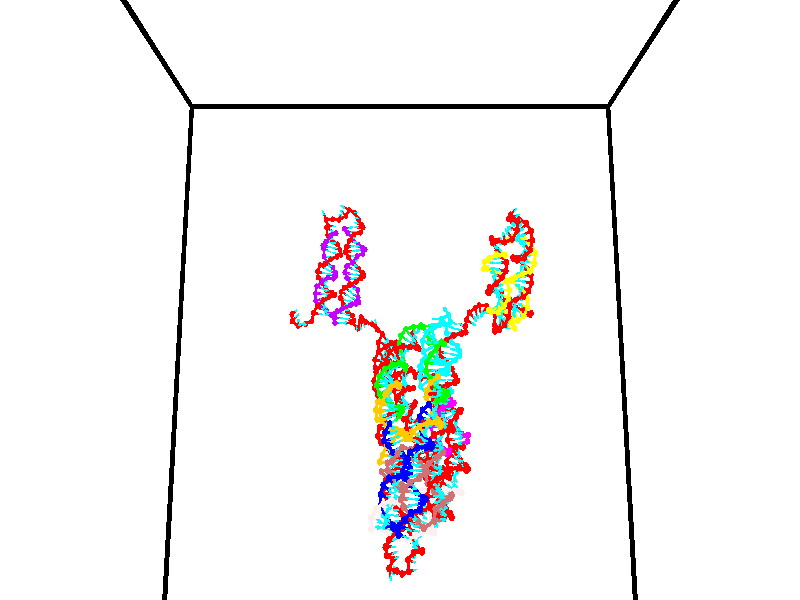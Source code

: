 // switches for output
#declare DRAW_BASES = 1; // possible values are 0, 1; only relevant for DNA ribbons
#declare DRAW_BASES_TYPE = 3; // possible values are 1, 2, 3; only relevant for DNA ribbons
#declare DRAW_FOG = 0; // set to 1 to enable fog

#include "colors.inc"

#include "transforms.inc"
background { rgb <1, 1, 1>}

#default {
   normal{
       ripples 0.25
       frequency 0.20
       turbulence 0.2
       lambda 5
   }
	finish {
		phong 0.1
		phong_size 40.
	}
}

// original window dimensions: 1024x640


// camera settings

camera {
	sky <0, 0.179814, -0.983701>
	up <0, 0.179814, -0.983701>
	right 1.6 * <1, 0, 0>
	location <35, 94.9851, 44.8844>
	look_at <35, 29.7336, 32.9568>
	direction <0, -65.2515, -11.9276>
	angle 67.0682
}


# declare cpy_camera_pos = <35, 94.9851, 44.8844>;
# if (DRAW_FOG = 1)
fog {
	fog_type 2
	up vnormalize(cpy_camera_pos)
	color rgbt<1,1,1,0.3>
	distance 1e-5
	fog_alt 3e-3
	fog_offset 56
}
# end


// LIGHTS

# declare lum = 6;
global_settings {
	ambient_light rgb lum * <0.05, 0.05, 0.05>
	max_trace_level 15
}# declare cpy_direct_light_amount = 0.25;
light_source
{	1000 * <-1, -1.16352, -0.803886>,
	rgb lum * cpy_direct_light_amount
	parallel
}

light_source
{	1000 * <1, 1.16352, 0.803886>,
	rgb lum * cpy_direct_light_amount
	parallel
}

// strand 0

// nucleotide -1

// particle -1
sphere {
	<24.161360, 35.202526, 35.161480> 0.250000
	pigment { color rgbt <1,0,0,0> }
	no_shadow
}
cylinder {
	<24.297863, 34.878571, 34.970642>,  <24.379765, 34.684196, 34.856140>, 0.100000
	pigment { color rgbt <1,0,0,0> }
	no_shadow
}
cylinder {
	<24.297863, 34.878571, 34.970642>,  <24.161360, 35.202526, 35.161480>, 0.100000
	pigment { color rgbt <1,0,0,0> }
	no_shadow
}

// particle -1
sphere {
	<24.297863, 34.878571, 34.970642> 0.100000
	pigment { color rgbt <1,0,0,0> }
	no_shadow
}
sphere {
	0, 1
	scale<0.080000,0.200000,0.300000>
	matrix <0.747876, -0.073526, 0.659754,
		-0.569408, -0.581954, 0.580606,
		0.341257, -0.809891, -0.477096,
		24.400240, 34.635605, 34.827515>
	pigment { color rgbt <0,1,1,0> }
	no_shadow
}
cylinder {
	<24.084671, 34.570873, 35.675713>,  <24.161360, 35.202526, 35.161480>, 0.130000
	pigment { color rgbt <1,0,0,0> }
	no_shadow
}

// nucleotide -1

// particle -1
sphere {
	<24.084671, 34.570873, 35.675713> 0.250000
	pigment { color rgbt <1,0,0,0> }
	no_shadow
}
cylinder {
	<24.378569, 34.629059, 35.410686>,  <24.554907, 34.663971, 35.251671>, 0.100000
	pigment { color rgbt <1,0,0,0> }
	no_shadow
}
cylinder {
	<24.378569, 34.629059, 35.410686>,  <24.084671, 34.570873, 35.675713>, 0.100000
	pigment { color rgbt <1,0,0,0> }
	no_shadow
}

// particle -1
sphere {
	<24.378569, 34.629059, 35.410686> 0.100000
	pigment { color rgbt <1,0,0,0> }
	no_shadow
}
sphere {
	0, 1
	scale<0.080000,0.200000,0.300000>
	matrix <0.657213, 0.089249, 0.748402,
		0.167998, -0.985330, -0.030025,
		0.734743, 0.145463, -0.662565,
		24.598991, 34.672699, 35.211918>
	pigment { color rgbt <0,1,1,0> }
	no_shadow
}
cylinder {
	<24.615475, 34.052170, 35.989132>,  <24.084671, 34.570873, 35.675713>, 0.130000
	pigment { color rgbt <1,0,0,0> }
	no_shadow
}

// nucleotide -1

// particle -1
sphere {
	<24.615475, 34.052170, 35.989132> 0.250000
	pigment { color rgbt <1,0,0,0> }
	no_shadow
}
cylinder {
	<24.676519, 34.396729, 35.795349>,  <24.713146, 34.603466, 35.679081>, 0.100000
	pigment { color rgbt <1,0,0,0> }
	no_shadow
}
cylinder {
	<24.676519, 34.396729, 35.795349>,  <24.615475, 34.052170, 35.989132>, 0.100000
	pigment { color rgbt <1,0,0,0> }
	no_shadow
}

// particle -1
sphere {
	<24.676519, 34.396729, 35.795349> 0.100000
	pigment { color rgbt <1,0,0,0> }
	no_shadow
}
sphere {
	0, 1
	scale<0.080000,0.200000,0.300000>
	matrix <0.634830, 0.290249, 0.716063,
		0.757431, -0.416827, -0.502547,
		0.152611, 0.861400, -0.484458,
		24.722303, 34.655148, 35.650013>
	pigment { color rgbt <0,1,1,0> }
	no_shadow
}
cylinder {
	<25.397919, 34.220798, 35.852104>,  <24.615475, 34.052170, 35.989132>, 0.130000
	pigment { color rgbt <1,0,0,0> }
	no_shadow
}

// nucleotide -1

// particle -1
sphere {
	<25.397919, 34.220798, 35.852104> 0.250000
	pigment { color rgbt <1,0,0,0> }
	no_shadow
}
cylinder {
	<25.137846, 34.517075, 35.919792>,  <24.981802, 34.694839, 35.960407>, 0.100000
	pigment { color rgbt <1,0,0,0> }
	no_shadow
}
cylinder {
	<25.137846, 34.517075, 35.919792>,  <25.397919, 34.220798, 35.852104>, 0.100000
	pigment { color rgbt <1,0,0,0> }
	no_shadow
}

// particle -1
sphere {
	<25.137846, 34.517075, 35.919792> 0.100000
	pigment { color rgbt <1,0,0,0> }
	no_shadow
}
sphere {
	0, 1
	scale<0.080000,0.200000,0.300000>
	matrix <0.502459, 0.252110, 0.827028,
		0.569912, 0.622746, -0.536086,
		-0.650181, 0.740694, 0.169224,
		24.942791, 34.739285, 35.970558>
	pigment { color rgbt <0,1,1,0> }
	no_shadow
}
cylinder {
	<26.067947, 34.670315, 35.670681>,  <25.397919, 34.220798, 35.852104>, 0.130000
	pigment { color rgbt <1,0,0,0> }
	no_shadow
}

// nucleotide -1

// particle -1
sphere {
	<26.067947, 34.670315, 35.670681> 0.250000
	pigment { color rgbt <1,0,0,0> }
	no_shadow
}
cylinder {
	<25.712992, 34.784111, 35.815792>,  <25.500019, 34.852386, 35.902859>, 0.100000
	pigment { color rgbt <1,0,0,0> }
	no_shadow
}
cylinder {
	<25.712992, 34.784111, 35.815792>,  <26.067947, 34.670315, 35.670681>, 0.100000
	pigment { color rgbt <1,0,0,0> }
	no_shadow
}

// particle -1
sphere {
	<25.712992, 34.784111, 35.815792> 0.100000
	pigment { color rgbt <1,0,0,0> }
	no_shadow
}
sphere {
	0, 1
	scale<0.080000,0.200000,0.300000>
	matrix <0.132901, 0.911350, -0.389588,
		-0.441450, -0.297503, -0.846530,
		-0.887389, 0.284489, 0.362777,
		25.446775, 34.869457, 35.924625>
	pigment { color rgbt <0,1,1,0> }
	no_shadow
}
cylinder {
	<26.223106, 34.475731, 34.941273>,  <26.067947, 34.670315, 35.670681>, 0.130000
	pigment { color rgbt <1,0,0,0> }
	no_shadow
}

// nucleotide -1

// particle -1
sphere {
	<26.223106, 34.475731, 34.941273> 0.250000
	pigment { color rgbt <1,0,0,0> }
	no_shadow
}
cylinder {
	<26.591658, 34.323441, 34.972538>,  <26.812788, 34.232067, 34.991295>, 0.100000
	pigment { color rgbt <1,0,0,0> }
	no_shadow
}
cylinder {
	<26.591658, 34.323441, 34.972538>,  <26.223106, 34.475731, 34.941273>, 0.100000
	pigment { color rgbt <1,0,0,0> }
	no_shadow
}

// particle -1
sphere {
	<26.591658, 34.323441, 34.972538> 0.100000
	pigment { color rgbt <1,0,0,0> }
	no_shadow
}
sphere {
	0, 1
	scale<0.080000,0.200000,0.300000>
	matrix <0.171769, 0.218485, -0.960604,
		0.348651, 0.898505, 0.266704,
		0.921378, -0.380727, 0.078160,
		26.868071, 34.209221, 34.995987>
	pigment { color rgbt <0,1,1,0> }
	no_shadow
}
cylinder {
	<26.590509, 34.653824, 34.389999>,  <26.223106, 34.475731, 34.941273>, 0.130000
	pigment { color rgbt <1,0,0,0> }
	no_shadow
}

// nucleotide -1

// particle -1
sphere {
	<26.590509, 34.653824, 34.389999> 0.250000
	pigment { color rgbt <1,0,0,0> }
	no_shadow
}
cylinder {
	<26.842587, 34.353821, 34.470348>,  <26.993834, 34.173820, 34.518559>, 0.100000
	pigment { color rgbt <1,0,0,0> }
	no_shadow
}
cylinder {
	<26.842587, 34.353821, 34.470348>,  <26.590509, 34.653824, 34.389999>, 0.100000
	pigment { color rgbt <1,0,0,0> }
	no_shadow
}

// particle -1
sphere {
	<26.842587, 34.353821, 34.470348> 0.100000
	pigment { color rgbt <1,0,0,0> }
	no_shadow
}
sphere {
	0, 1
	scale<0.080000,0.200000,0.300000>
	matrix <0.235801, -0.061619, -0.969846,
		0.739766, 0.658556, 0.138020,
		0.630194, -0.750004, 0.200872,
		27.031645, 34.128819, 34.530609>
	pigment { color rgbt <0,1,1,0> }
	no_shadow
}
cylinder {
	<27.182575, 34.693657, 33.865051>,  <26.590509, 34.653824, 34.389999>, 0.130000
	pigment { color rgbt <1,0,0,0> }
	no_shadow
}

// nucleotide -1

// particle -1
sphere {
	<27.182575, 34.693657, 33.865051> 0.250000
	pigment { color rgbt <1,0,0,0> }
	no_shadow
}
cylinder {
	<27.164602, 34.318283, 34.002056>,  <27.153818, 34.093056, 34.084259>, 0.100000
	pigment { color rgbt <1,0,0,0> }
	no_shadow
}
cylinder {
	<27.164602, 34.318283, 34.002056>,  <27.182575, 34.693657, 33.865051>, 0.100000
	pigment { color rgbt <1,0,0,0> }
	no_shadow
}

// particle -1
sphere {
	<27.164602, 34.318283, 34.002056> 0.100000
	pigment { color rgbt <1,0,0,0> }
	no_shadow
}
sphere {
	0, 1
	scale<0.080000,0.200000,0.300000>
	matrix <0.071746, -0.345001, -0.935856,
		0.996410, -0.017479, 0.082832,
		-0.044935, -0.938439, 0.342509,
		27.151121, 34.036751, 34.104809>
	pigment { color rgbt <0,1,1,0> }
	no_shadow
}
cylinder {
	<27.771690, 34.401699, 33.532776>,  <27.182575, 34.693657, 33.865051>, 0.130000
	pigment { color rgbt <1,0,0,0> }
	no_shadow
}

// nucleotide -1

// particle -1
sphere {
	<27.771690, 34.401699, 33.532776> 0.250000
	pigment { color rgbt <1,0,0,0> }
	no_shadow
}
cylinder {
	<27.526213, 34.109421, 33.652420>,  <27.378925, 33.934055, 33.724205>, 0.100000
	pigment { color rgbt <1,0,0,0> }
	no_shadow
}
cylinder {
	<27.526213, 34.109421, 33.652420>,  <27.771690, 34.401699, 33.532776>, 0.100000
	pigment { color rgbt <1,0,0,0> }
	no_shadow
}

// particle -1
sphere {
	<27.526213, 34.109421, 33.652420> 0.100000
	pigment { color rgbt <1,0,0,0> }
	no_shadow
}
sphere {
	0, 1
	scale<0.080000,0.200000,0.300000>
	matrix <0.092978, -0.443083, -0.891646,
		0.784049, -0.519388, 0.339856,
		-0.613695, -0.730693, 0.299108,
		27.342104, 33.890213, 33.742153>
	pigment { color rgbt <0,1,1,0> }
	no_shadow
}
cylinder {
	<28.103514, 33.827835, 33.322346>,  <27.771690, 34.401699, 33.532776>, 0.130000
	pigment { color rgbt <1,0,0,0> }
	no_shadow
}

// nucleotide -1

// particle -1
sphere {
	<28.103514, 33.827835, 33.322346> 0.250000
	pigment { color rgbt <1,0,0,0> }
	no_shadow
}
cylinder {
	<27.732473, 33.689251, 33.378227>,  <27.509850, 33.606098, 33.411758>, 0.100000
	pigment { color rgbt <1,0,0,0> }
	no_shadow
}
cylinder {
	<27.732473, 33.689251, 33.378227>,  <28.103514, 33.827835, 33.322346>, 0.100000
	pigment { color rgbt <1,0,0,0> }
	no_shadow
}

// particle -1
sphere {
	<27.732473, 33.689251, 33.378227> 0.100000
	pigment { color rgbt <1,0,0,0> }
	no_shadow
}
sphere {
	0, 1
	scale<0.080000,0.200000,0.300000>
	matrix <0.042180, -0.468725, -0.882337,
		0.371181, -0.812564, 0.449403,
		-0.927602, -0.346462, 0.139708,
		27.454193, 33.585312, 33.420139>
	pigment { color rgbt <0,1,1,0> }
	no_shadow
}
cylinder {
	<28.216999, 33.115566, 33.107826>,  <28.103514, 33.827835, 33.322346>, 0.130000
	pigment { color rgbt <1,0,0,0> }
	no_shadow
}

// nucleotide -1

// particle -1
sphere {
	<28.216999, 33.115566, 33.107826> 0.250000
	pigment { color rgbt <1,0,0,0> }
	no_shadow
}
cylinder {
	<27.822948, 33.184135, 33.112644>,  <27.586519, 33.225277, 33.115536>, 0.100000
	pigment { color rgbt <1,0,0,0> }
	no_shadow
}
cylinder {
	<27.822948, 33.184135, 33.112644>,  <28.216999, 33.115566, 33.107826>, 0.100000
	pigment { color rgbt <1,0,0,0> }
	no_shadow
}

// particle -1
sphere {
	<27.822948, 33.184135, 33.112644> 0.100000
	pigment { color rgbt <1,0,0,0> }
	no_shadow
}
sphere {
	0, 1
	scale<0.080000,0.200000,0.300000>
	matrix <-0.097725, -0.501207, -0.859791,
		-0.141348, -0.848179, 0.510503,
		-0.985125, 0.171419, 0.012044,
		27.527411, 33.235561, 33.116257>
	pigment { color rgbt <0,1,1,0> }
	no_shadow
}
cylinder {
	<27.833258, 32.567207, 32.811722>,  <28.216999, 33.115566, 33.107826>, 0.130000
	pigment { color rgbt <1,0,0,0> }
	no_shadow
}

// nucleotide -1

// particle -1
sphere {
	<27.833258, 32.567207, 32.811722> 0.250000
	pigment { color rgbt <1,0,0,0> }
	no_shadow
}
cylinder {
	<27.553574, 32.850849, 32.775337>,  <27.385763, 33.021034, 32.753506>, 0.100000
	pigment { color rgbt <1,0,0,0> }
	no_shadow
}
cylinder {
	<27.553574, 32.850849, 32.775337>,  <27.833258, 32.567207, 32.811722>, 0.100000
	pigment { color rgbt <1,0,0,0> }
	no_shadow
}

// particle -1
sphere {
	<27.553574, 32.850849, 32.775337> 0.100000
	pigment { color rgbt <1,0,0,0> }
	no_shadow
}
sphere {
	0, 1
	scale<0.080000,0.200000,0.300000>
	matrix <-0.246484, -0.358548, -0.900382,
		-0.671081, -0.607135, 0.425484,
		-0.699211, 0.709104, -0.090966,
		27.343811, 33.063580, 32.748047>
	pigment { color rgbt <0,1,1,0> }
	no_shadow
}
cylinder {
	<27.212339, 32.251942, 32.549965>,  <27.833258, 32.567207, 32.811722>, 0.130000
	pigment { color rgbt <1,0,0,0> }
	no_shadow
}

// nucleotide -1

// particle -1
sphere {
	<27.212339, 32.251942, 32.549965> 0.250000
	pigment { color rgbt <1,0,0,0> }
	no_shadow
}
cylinder {
	<27.226210, 32.637108, 32.442936>,  <27.234531, 32.868206, 32.378719>, 0.100000
	pigment { color rgbt <1,0,0,0> }
	no_shadow
}
cylinder {
	<27.226210, 32.637108, 32.442936>,  <27.212339, 32.251942, 32.549965>, 0.100000
	pigment { color rgbt <1,0,0,0> }
	no_shadow
}

// particle -1
sphere {
	<27.226210, 32.637108, 32.442936> 0.100000
	pigment { color rgbt <1,0,0,0> }
	no_shadow
}
sphere {
	0, 1
	scale<0.080000,0.200000,0.300000>
	matrix <-0.164804, -0.258557, -0.951834,
		-0.985717, 0.077100, 0.149727,
		0.034673, 0.962914, -0.267571,
		27.236612, 32.925983, 32.362663>
	pigment { color rgbt <0,1,1,0> }
	no_shadow
}
cylinder {
	<26.751392, 32.275085, 31.910480>,  <27.212339, 32.251942, 32.549965>, 0.130000
	pigment { color rgbt <1,0,0,0> }
	no_shadow
}

// nucleotide -1

// particle -1
sphere {
	<26.751392, 32.275085, 31.910480> 0.250000
	pigment { color rgbt <1,0,0,0> }
	no_shadow
}
cylinder {
	<26.933197, 32.630096, 31.940731>,  <27.042280, 32.843102, 31.958881>, 0.100000
	pigment { color rgbt <1,0,0,0> }
	no_shadow
}
cylinder {
	<26.933197, 32.630096, 31.940731>,  <26.751392, 32.275085, 31.910480>, 0.100000
	pigment { color rgbt <1,0,0,0> }
	no_shadow
}

// particle -1
sphere {
	<26.933197, 32.630096, 31.940731> 0.100000
	pigment { color rgbt <1,0,0,0> }
	no_shadow
}
sphere {
	0, 1
	scale<0.080000,0.200000,0.300000>
	matrix <0.117733, 0.024299, -0.992748,
		-0.882927, 0.460117, -0.093447,
		0.454510, 0.887525, 0.075625,
		27.069550, 32.896355, 31.963419>
	pigment { color rgbt <0,1,1,0> }
	no_shadow
}
cylinder {
	<26.336403, 32.578747, 31.467379>,  <26.751392, 32.275085, 31.910480>, 0.130000
	pigment { color rgbt <1,0,0,0> }
	no_shadow
}

// nucleotide -1

// particle -1
sphere {
	<26.336403, 32.578747, 31.467379> 0.250000
	pigment { color rgbt <1,0,0,0> }
	no_shadow
}
cylinder {
	<26.683250, 32.771603, 31.517403>,  <26.891359, 32.887318, 31.547417>, 0.100000
	pigment { color rgbt <1,0,0,0> }
	no_shadow
}
cylinder {
	<26.683250, 32.771603, 31.517403>,  <26.336403, 32.578747, 31.467379>, 0.100000
	pigment { color rgbt <1,0,0,0> }
	no_shadow
}

// particle -1
sphere {
	<26.683250, 32.771603, 31.517403> 0.100000
	pigment { color rgbt <1,0,0,0> }
	no_shadow
}
sphere {
	0, 1
	scale<0.080000,0.200000,0.300000>
	matrix <0.059809, 0.148478, -0.987105,
		-0.494494, 0.863420, 0.099912,
		0.867121, 0.482142, 0.125062,
		26.943386, 32.916245, 31.554922>
	pigment { color rgbt <0,1,1,0> }
	no_shadow
}
cylinder {
	<26.377474, 33.267246, 31.099262>,  <26.336403, 32.578747, 31.467379>, 0.130000
	pigment { color rgbt <1,0,0,0> }
	no_shadow
}

// nucleotide -1

// particle -1
sphere {
	<26.377474, 33.267246, 31.099262> 0.250000
	pigment { color rgbt <1,0,0,0> }
	no_shadow
}
cylinder {
	<26.754013, 33.141029, 31.147083>,  <26.979937, 33.065300, 31.175776>, 0.100000
	pigment { color rgbt <1,0,0,0> }
	no_shadow
}
cylinder {
	<26.754013, 33.141029, 31.147083>,  <26.377474, 33.267246, 31.099262>, 0.100000
	pigment { color rgbt <1,0,0,0> }
	no_shadow
}

// particle -1
sphere {
	<26.754013, 33.141029, 31.147083> 0.100000
	pigment { color rgbt <1,0,0,0> }
	no_shadow
}
sphere {
	0, 1
	scale<0.080000,0.200000,0.300000>
	matrix <0.201584, 0.241762, -0.949165,
		0.270603, 0.917595, 0.291192,
		0.941349, -0.315547, 0.119551,
		27.036417, 33.046364, 31.182949>
	pigment { color rgbt <0,1,1,0> }
	no_shadow
}
cylinder {
	<26.653221, 33.642681, 30.602165>,  <26.377474, 33.267246, 31.099262>, 0.130000
	pigment { color rgbt <1,0,0,0> }
	no_shadow
}

// nucleotide -1

// particle -1
sphere {
	<26.653221, 33.642681, 30.602165> 0.250000
	pigment { color rgbt <1,0,0,0> }
	no_shadow
}
cylinder {
	<26.950954, 33.396744, 30.706427>,  <27.129595, 33.249184, 30.768984>, 0.100000
	pigment { color rgbt <1,0,0,0> }
	no_shadow
}
cylinder {
	<26.950954, 33.396744, 30.706427>,  <26.653221, 33.642681, 30.602165>, 0.100000
	pigment { color rgbt <1,0,0,0> }
	no_shadow
}

// particle -1
sphere {
	<26.950954, 33.396744, 30.706427> 0.100000
	pigment { color rgbt <1,0,0,0> }
	no_shadow
}
sphere {
	0, 1
	scale<0.080000,0.200000,0.300000>
	matrix <0.434970, 0.150198, -0.887830,
		0.506724, 0.774216, 0.379235,
		0.744333, -0.614841, 0.260651,
		27.174253, 33.212292, 30.784622>
	pigment { color rgbt <0,1,1,0> }
	no_shadow
}
cylinder {
	<27.225374, 34.040966, 30.569160>,  <26.653221, 33.642681, 30.602165>, 0.130000
	pigment { color rgbt <1,0,0,0> }
	no_shadow
}

// nucleotide -1

// particle -1
sphere {
	<27.225374, 34.040966, 30.569160> 0.250000
	pigment { color rgbt <1,0,0,0> }
	no_shadow
}
cylinder {
	<27.354994, 33.663235, 30.546392>,  <27.432766, 33.436596, 30.532732>, 0.100000
	pigment { color rgbt <1,0,0,0> }
	no_shadow
}
cylinder {
	<27.354994, 33.663235, 30.546392>,  <27.225374, 34.040966, 30.569160>, 0.100000
	pigment { color rgbt <1,0,0,0> }
	no_shadow
}

// particle -1
sphere {
	<27.354994, 33.663235, 30.546392> 0.100000
	pigment { color rgbt <1,0,0,0> }
	no_shadow
}
sphere {
	0, 1
	scale<0.080000,0.200000,0.300000>
	matrix <0.346792, 0.174552, -0.921557,
		0.880186, 0.278891, 0.384048,
		0.324050, -0.944326, -0.056921,
		27.452209, 33.379936, 30.529316>
	pigment { color rgbt <0,1,1,0> }
	no_shadow
}
cylinder {
	<27.816269, 34.105923, 30.177748>,  <27.225374, 34.040966, 30.569160>, 0.130000
	pigment { color rgbt <1,0,0,0> }
	no_shadow
}

// nucleotide -1

// particle -1
sphere {
	<27.816269, 34.105923, 30.177748> 0.250000
	pigment { color rgbt <1,0,0,0> }
	no_shadow
}
cylinder {
	<27.695414, 33.725235, 30.156052>,  <27.622900, 33.496822, 30.143034>, 0.100000
	pigment { color rgbt <1,0,0,0> }
	no_shadow
}
cylinder {
	<27.695414, 33.725235, 30.156052>,  <27.816269, 34.105923, 30.177748>, 0.100000
	pigment { color rgbt <1,0,0,0> }
	no_shadow
}

// particle -1
sphere {
	<27.695414, 33.725235, 30.156052> 0.100000
	pigment { color rgbt <1,0,0,0> }
	no_shadow
}
sphere {
	0, 1
	scale<0.080000,0.200000,0.300000>
	matrix <0.227384, -0.016695, -0.973662,
		0.925747, -0.306516, 0.221450,
		-0.302140, -0.951719, -0.054241,
		27.604771, 33.439720, 30.139780>
	pigment { color rgbt <0,1,1,0> }
	no_shadow
}
cylinder {
	<28.400108, 33.773518, 29.885405>,  <27.816269, 34.105923, 30.177748>, 0.130000
	pigment { color rgbt <1,0,0,0> }
	no_shadow
}

// nucleotide -1

// particle -1
sphere {
	<28.400108, 33.773518, 29.885405> 0.250000
	pigment { color rgbt <1,0,0,0> }
	no_shadow
}
cylinder {
	<28.107857, 33.505680, 29.832001>,  <27.932507, 33.344978, 29.799959>, 0.100000
	pigment { color rgbt <1,0,0,0> }
	no_shadow
}
cylinder {
	<28.107857, 33.505680, 29.832001>,  <28.400108, 33.773518, 29.885405>, 0.100000
	pigment { color rgbt <1,0,0,0> }
	no_shadow
}

// particle -1
sphere {
	<28.107857, 33.505680, 29.832001> 0.100000
	pigment { color rgbt <1,0,0,0> }
	no_shadow
}
sphere {
	0, 1
	scale<0.080000,0.200000,0.300000>
	matrix <0.230757, -0.058130, -0.971273,
		0.642600, -0.740447, 0.196985,
		-0.730627, -0.669596, -0.133509,
		27.888668, 33.304802, 29.791948>
	pigment { color rgbt <0,1,1,0> }
	no_shadow
}
cylinder {
	<28.774471, 33.170544, 29.586956>,  <28.400108, 33.773518, 29.885405>, 0.130000
	pigment { color rgbt <1,0,0,0> }
	no_shadow
}

// nucleotide -1

// particle -1
sphere {
	<28.774471, 33.170544, 29.586956> 0.250000
	pigment { color rgbt <1,0,0,0> }
	no_shadow
}
cylinder {
	<28.387346, 33.179661, 29.486704>,  <28.155071, 33.185131, 29.426554>, 0.100000
	pigment { color rgbt <1,0,0,0> }
	no_shadow
}
cylinder {
	<28.387346, 33.179661, 29.486704>,  <28.774471, 33.170544, 29.586956>, 0.100000
	pigment { color rgbt <1,0,0,0> }
	no_shadow
}

// particle -1
sphere {
	<28.387346, 33.179661, 29.486704> 0.100000
	pigment { color rgbt <1,0,0,0> }
	no_shadow
}
sphere {
	0, 1
	scale<0.080000,0.200000,0.300000>
	matrix <0.248563, -0.069263, -0.966136,
		-0.039376, -0.997338, 0.061370,
		-0.967815, 0.022789, -0.250628,
		28.097002, 33.186501, 29.411516>
	pigment { color rgbt <0,1,1,0> }
	no_shadow
}
cylinder {
	<28.642998, 32.732647, 28.992083>,  <28.774471, 33.170544, 29.586956>, 0.130000
	pigment { color rgbt <1,0,0,0> }
	no_shadow
}

// nucleotide -1

// particle -1
sphere {
	<28.642998, 32.732647, 28.992083> 0.250000
	pigment { color rgbt <1,0,0,0> }
	no_shadow
}
cylinder {
	<28.296507, 32.929626, 28.958271>,  <28.088614, 33.047813, 28.937984>, 0.100000
	pigment { color rgbt <1,0,0,0> }
	no_shadow
}
cylinder {
	<28.296507, 32.929626, 28.958271>,  <28.642998, 32.732647, 28.992083>, 0.100000
	pigment { color rgbt <1,0,0,0> }
	no_shadow
}

// particle -1
sphere {
	<28.296507, 32.929626, 28.958271> 0.100000
	pigment { color rgbt <1,0,0,0> }
	no_shadow
}
sphere {
	0, 1
	scale<0.080000,0.200000,0.300000>
	matrix <0.056318, -0.071873, -0.995822,
		-0.496470, -0.867367, 0.034525,
		-0.866225, 0.492452, -0.084531,
		28.036640, 33.077362, 28.932911>
	pigment { color rgbt <0,1,1,0> }
	no_shadow
}
cylinder {
	<28.317425, 32.393738, 28.385969>,  <28.642998, 32.732647, 28.992083>, 0.130000
	pigment { color rgbt <1,0,0,0> }
	no_shadow
}

// nucleotide -1

// particle -1
sphere {
	<28.317425, 32.393738, 28.385969> 0.250000
	pigment { color rgbt <1,0,0,0> }
	no_shadow
}
cylinder {
	<28.122448, 32.739662, 28.434147>,  <28.005463, 32.947216, 28.463053>, 0.100000
	pigment { color rgbt <1,0,0,0> }
	no_shadow
}
cylinder {
	<28.122448, 32.739662, 28.434147>,  <28.317425, 32.393738, 28.385969>, 0.100000
	pigment { color rgbt <1,0,0,0> }
	no_shadow
}

// particle -1
sphere {
	<28.122448, 32.739662, 28.434147> 0.100000
	pigment { color rgbt <1,0,0,0> }
	no_shadow
}
sphere {
	0, 1
	scale<0.080000,0.200000,0.300000>
	matrix <-0.284441, -0.026855, -0.958317,
		-0.825526, -0.501384, 0.259078,
		-0.487443, 0.864808, 0.120444,
		27.976215, 32.999104, 28.470280>
	pigment { color rgbt <0,1,1,0> }
	no_shadow
}
cylinder {
	<27.733059, 32.175545, 28.061211>,  <28.317425, 32.393738, 28.385969>, 0.130000
	pigment { color rgbt <1,0,0,0> }
	no_shadow
}

// nucleotide -1

// particle -1
sphere {
	<27.733059, 32.175545, 28.061211> 0.250000
	pigment { color rgbt <1,0,0,0> }
	no_shadow
}
cylinder {
	<27.743294, 32.575336, 28.069145>,  <27.749435, 32.815212, 28.073906>, 0.100000
	pigment { color rgbt <1,0,0,0> }
	no_shadow
}
cylinder {
	<27.743294, 32.575336, 28.069145>,  <27.733059, 32.175545, 28.061211>, 0.100000
	pigment { color rgbt <1,0,0,0> }
	no_shadow
}

// particle -1
sphere {
	<27.743294, 32.575336, 28.069145> 0.100000
	pigment { color rgbt <1,0,0,0> }
	no_shadow
}
sphere {
	0, 1
	scale<0.080000,0.200000,0.300000>
	matrix <-0.220859, 0.025003, -0.974985,
		-0.974970, 0.020568, 0.221383,
		0.025589, 0.999476, 0.019834,
		27.750971, 32.875179, 28.075096>
	pigment { color rgbt <0,1,1,0> }
	no_shadow
}
cylinder {
	<27.239233, 32.404316, 27.560598>,  <27.733059, 32.175545, 28.061211>, 0.130000
	pigment { color rgbt <1,0,0,0> }
	no_shadow
}

// nucleotide -1

// particle -1
sphere {
	<27.239233, 32.404316, 27.560598> 0.250000
	pigment { color rgbt <1,0,0,0> }
	no_shadow
}
cylinder {
	<27.512632, 32.684357, 27.643242>,  <27.676672, 32.852379, 27.692829>, 0.100000
	pigment { color rgbt <1,0,0,0> }
	no_shadow
}
cylinder {
	<27.512632, 32.684357, 27.643242>,  <27.239233, 32.404316, 27.560598>, 0.100000
	pigment { color rgbt <1,0,0,0> }
	no_shadow
}

// particle -1
sphere {
	<27.512632, 32.684357, 27.643242> 0.100000
	pigment { color rgbt <1,0,0,0> }
	no_shadow
}
sphere {
	0, 1
	scale<0.080000,0.200000,0.300000>
	matrix <0.088647, 0.201342, -0.975501,
		-0.724548, 0.685071, 0.075556,
		0.683500, 0.700100, 0.206611,
		27.717682, 32.894386, 27.705225>
	pigment { color rgbt <0,1,1,0> }
	no_shadow
}
cylinder {
	<27.176996, 32.950756, 27.031136>,  <27.239233, 32.404316, 27.560598>, 0.130000
	pigment { color rgbt <1,0,0,0> }
	no_shadow
}

// nucleotide -1

// particle -1
sphere {
	<27.176996, 32.950756, 27.031136> 0.250000
	pigment { color rgbt <1,0,0,0> }
	no_shadow
}
cylinder {
	<27.530884, 33.001907, 27.210434>,  <27.743216, 33.032597, 27.318012>, 0.100000
	pigment { color rgbt <1,0,0,0> }
	no_shadow
}
cylinder {
	<27.530884, 33.001907, 27.210434>,  <27.176996, 32.950756, 27.031136>, 0.100000
	pigment { color rgbt <1,0,0,0> }
	no_shadow
}

// particle -1
sphere {
	<27.530884, 33.001907, 27.210434> 0.100000
	pigment { color rgbt <1,0,0,0> }
	no_shadow
}
sphere {
	0, 1
	scale<0.080000,0.200000,0.300000>
	matrix <0.384487, 0.343458, -0.856858,
		-0.263526, 0.930421, 0.254696,
		0.884717, 0.127878, 0.448245,
		27.796299, 33.040272, 27.344908>
	pigment { color rgbt <0,1,1,0> }
	no_shadow
}
cylinder {
	<27.423897, 33.694824, 27.061840>,  <27.176996, 32.950756, 27.031136>, 0.130000
	pigment { color rgbt <1,0,0,0> }
	no_shadow
}

// nucleotide -1

// particle -1
sphere {
	<27.423897, 33.694824, 27.061840> 0.250000
	pigment { color rgbt <1,0,0,0> }
	no_shadow
}
cylinder {
	<27.696877, 33.408237, 27.003954>,  <27.860664, 33.236286, 26.969223>, 0.100000
	pigment { color rgbt <1,0,0,0> }
	no_shadow
}
cylinder {
	<27.696877, 33.408237, 27.003954>,  <27.423897, 33.694824, 27.061840>, 0.100000
	pigment { color rgbt <1,0,0,0> }
	no_shadow
}

// particle -1
sphere {
	<27.696877, 33.408237, 27.003954> 0.100000
	pigment { color rgbt <1,0,0,0> }
	no_shadow
}
sphere {
	0, 1
	scale<0.080000,0.200000,0.300000>
	matrix <0.210889, 0.382571, -0.899536,
		0.699847, 0.583370, 0.412180,
		0.682451, -0.716462, -0.144715,
		27.901611, 33.193298, 26.960539>
	pigment { color rgbt <0,1,1,0> }
	no_shadow
}
cylinder {
	<27.325766, 34.335754, 26.723692>,  <27.423897, 33.694824, 27.061840>, 0.130000
	pigment { color rgbt <1,0,0,0> }
	no_shadow
}

// nucleotide -1

// particle -1
sphere {
	<27.325766, 34.335754, 26.723692> 0.250000
	pigment { color rgbt <1,0,0,0> }
	no_shadow
}
cylinder {
	<27.137497, 34.328445, 26.370844>,  <27.024536, 34.324062, 26.159136>, 0.100000
	pigment { color rgbt <1,0,0,0> }
	no_shadow
}
cylinder {
	<27.137497, 34.328445, 26.370844>,  <27.325766, 34.335754, 26.723692>, 0.100000
	pigment { color rgbt <1,0,0,0> }
	no_shadow
}

// particle -1
sphere {
	<27.137497, 34.328445, 26.370844> 0.100000
	pigment { color rgbt <1,0,0,0> }
	no_shadow
}
sphere {
	0, 1
	scale<0.080000,0.200000,0.300000>
	matrix <0.880458, -0.074438, -0.468244,
		-0.057107, -0.997058, 0.051124,
		-0.470672, -0.018272, -0.882119,
		26.996296, 34.322964, 26.106209>
	pigment { color rgbt <0,1,1,0> }
	no_shadow
}
cylinder {
	<28.008024, 34.602921, 26.753393>,  <27.325766, 34.335754, 26.723692>, 0.130000
	pigment { color rgbt <1,0,0,0> }
	no_shadow
}

// nucleotide -1

// particle -1
sphere {
	<28.008024, 34.602921, 26.753393> 0.250000
	pigment { color rgbt <1,0,0,0> }
	no_shadow
}
cylinder {
	<28.314732, 34.348522, 26.718582>,  <28.498756, 34.195881, 26.697697>, 0.100000
	pigment { color rgbt <1,0,0,0> }
	no_shadow
}
cylinder {
	<28.314732, 34.348522, 26.718582>,  <28.008024, 34.602921, 26.753393>, 0.100000
	pigment { color rgbt <1,0,0,0> }
	no_shadow
}

// particle -1
sphere {
	<28.314732, 34.348522, 26.718582> 0.100000
	pigment { color rgbt <1,0,0,0> }
	no_shadow
}
sphere {
	0, 1
	scale<0.080000,0.200000,0.300000>
	matrix <0.384733, 0.563836, -0.730801,
		0.513858, 0.526872, 0.677021,
		0.766767, -0.636000, -0.087026,
		28.544762, 34.157722, 26.692474>
	pigment { color rgbt <0,1,1,0> }
	no_shadow
}
cylinder {
	<28.706312, 34.873440, 26.877993>,  <28.008024, 34.602921, 26.753393>, 0.130000
	pigment { color rgbt <1,0,0,0> }
	no_shadow
}

// nucleotide -1

// particle -1
sphere {
	<28.706312, 34.873440, 26.877993> 0.250000
	pigment { color rgbt <1,0,0,0> }
	no_shadow
}
cylinder {
	<28.760208, 34.594269, 26.596642>,  <28.792545, 34.426765, 26.427832>, 0.100000
	pigment { color rgbt <1,0,0,0> }
	no_shadow
}
cylinder {
	<28.760208, 34.594269, 26.596642>,  <28.706312, 34.873440, 26.877993>, 0.100000
	pigment { color rgbt <1,0,0,0> }
	no_shadow
}

// particle -1
sphere {
	<28.760208, 34.594269, 26.596642> 0.100000
	pigment { color rgbt <1,0,0,0> }
	no_shadow
}
sphere {
	0, 1
	scale<0.080000,0.200000,0.300000>
	matrix <0.435918, 0.679220, -0.590454,
		0.889843, -0.227058, 0.395757,
		0.134739, -0.697929, -0.703378,
		28.800631, 34.384892, 26.385628>
	pigment { color rgbt <0,1,1,0> }
	no_shadow
}
cylinder {
	<29.430046, 34.948933, 26.547213>,  <28.706312, 34.873440, 26.877993>, 0.130000
	pigment { color rgbt <1,0,0,0> }
	no_shadow
}

// nucleotide -1

// particle -1
sphere {
	<29.430046, 34.948933, 26.547213> 0.250000
	pigment { color rgbt <1,0,0,0> }
	no_shadow
}
cylinder {
	<29.171640, 34.788593, 26.287371>,  <29.016596, 34.692390, 26.131466>, 0.100000
	pigment { color rgbt <1,0,0,0> }
	no_shadow
}
cylinder {
	<29.171640, 34.788593, 26.287371>,  <29.430046, 34.948933, 26.547213>, 0.100000
	pigment { color rgbt <1,0,0,0> }
	no_shadow
}

// particle -1
sphere {
	<29.171640, 34.788593, 26.287371> 0.100000
	pigment { color rgbt <1,0,0,0> }
	no_shadow
}
sphere {
	0, 1
	scale<0.080000,0.200000,0.300000>
	matrix <0.302021, 0.647348, -0.699803,
		0.701034, -0.648277, -0.297133,
		-0.646014, -0.400845, -0.649606,
		28.977837, 34.668339, 26.092489>
	pigment { color rgbt <0,1,1,0> }
	no_shadow
}
cylinder {
	<29.724531, 34.757477, 25.964911>,  <29.430046, 34.948933, 26.547213>, 0.130000
	pigment { color rgbt <1,0,0,0> }
	no_shadow
}

// nucleotide -1

// particle -1
sphere {
	<29.724531, 34.757477, 25.964911> 0.250000
	pigment { color rgbt <1,0,0,0> }
	no_shadow
}
cylinder {
	<29.358868, 34.846951, 25.829691>,  <29.139469, 34.900635, 25.748558>, 0.100000
	pigment { color rgbt <1,0,0,0> }
	no_shadow
}
cylinder {
	<29.358868, 34.846951, 25.829691>,  <29.724531, 34.757477, 25.964911>, 0.100000
	pigment { color rgbt <1,0,0,0> }
	no_shadow
}

// particle -1
sphere {
	<29.358868, 34.846951, 25.829691> 0.100000
	pigment { color rgbt <1,0,0,0> }
	no_shadow
}
sphere {
	0, 1
	scale<0.080000,0.200000,0.300000>
	matrix <0.399554, 0.637827, -0.658433,
		0.068336, -0.736982, -0.672449,
		-0.914159, 0.223685, -0.338050,
		29.084620, 34.914055, 25.728275>
	pigment { color rgbt <0,1,1,0> }
	no_shadow
}
cylinder {
	<30.253704, 34.152424, 26.031385>,  <29.724531, 34.757477, 25.964911>, 0.130000
	pigment { color rgbt <1,0,0,0> }
	no_shadow
}

// nucleotide -1

// particle -1
sphere {
	<30.253704, 34.152424, 26.031385> 0.250000
	pigment { color rgbt <1,0,0,0> }
	no_shadow
}
cylinder {
	<30.374100, 34.521004, 26.129646>,  <30.446337, 34.742149, 26.188602>, 0.100000
	pigment { color rgbt <1,0,0,0> }
	no_shadow
}
cylinder {
	<30.374100, 34.521004, 26.129646>,  <30.253704, 34.152424, 26.031385>, 0.100000
	pigment { color rgbt <1,0,0,0> }
	no_shadow
}

// particle -1
sphere {
	<30.374100, 34.521004, 26.129646> 0.100000
	pigment { color rgbt <1,0,0,0> }
	no_shadow
}
sphere {
	0, 1
	scale<0.080000,0.200000,0.300000>
	matrix <-0.004429, -0.256244, 0.966602,
		0.953618, -0.292023, -0.073045,
		0.300987, 0.921445, 0.245652,
		30.464396, 34.797436, 26.203342>
	pigment { color rgbt <0,1,1,0> }
	no_shadow
}
cylinder {
	<30.631023, 34.063290, 26.580662>,  <30.253704, 34.152424, 26.031385>, 0.130000
	pigment { color rgbt <1,0,0,0> }
	no_shadow
}

// nucleotide -1

// particle -1
sphere {
	<30.631023, 34.063290, 26.580662> 0.250000
	pigment { color rgbt <1,0,0,0> }
	no_shadow
}
cylinder {
	<30.563263, 34.452564, 26.642891>,  <30.522606, 34.686131, 26.680229>, 0.100000
	pigment { color rgbt <1,0,0,0> }
	no_shadow
}
cylinder {
	<30.563263, 34.452564, 26.642891>,  <30.631023, 34.063290, 26.580662>, 0.100000
	pigment { color rgbt <1,0,0,0> }
	no_shadow
}

// particle -1
sphere {
	<30.563263, 34.452564, 26.642891> 0.100000
	pigment { color rgbt <1,0,0,0> }
	no_shadow
}
sphere {
	0, 1
	scale<0.080000,0.200000,0.300000>
	matrix <-0.051014, -0.166302, 0.984754,
		0.984226, 0.158884, 0.077818,
		-0.169403, 0.973190, 0.155574,
		30.512442, 34.744522, 26.689564>
	pigment { color rgbt <0,1,1,0> }
	no_shadow
}
cylinder {
	<30.998373, 34.253155, 27.135603>,  <30.631023, 34.063290, 26.580662>, 0.130000
	pigment { color rgbt <1,0,0,0> }
	no_shadow
}

// nucleotide -1

// particle -1
sphere {
	<30.998373, 34.253155, 27.135603> 0.250000
	pigment { color rgbt <1,0,0,0> }
	no_shadow
}
cylinder {
	<30.711996, 34.532265, 27.126369>,  <30.540169, 34.699730, 27.120831>, 0.100000
	pigment { color rgbt <1,0,0,0> }
	no_shadow
}
cylinder {
	<30.711996, 34.532265, 27.126369>,  <30.998373, 34.253155, 27.135603>, 0.100000
	pigment { color rgbt <1,0,0,0> }
	no_shadow
}

// particle -1
sphere {
	<30.711996, 34.532265, 27.126369> 0.100000
	pigment { color rgbt <1,0,0,0> }
	no_shadow
}
sphere {
	0, 1
	scale<0.080000,0.200000,0.300000>
	matrix <-0.022715, 0.009763, 0.999694,
		0.697788, 0.716250, 0.008860,
		-0.715945, 0.697775, -0.023082,
		30.497213, 34.741596, 27.119444>
	pigment { color rgbt <0,1,1,0> }
	no_shadow
}
cylinder {
	<31.196802, 34.900871, 27.568394>,  <30.998373, 34.253155, 27.135603>, 0.130000
	pigment { color rgbt <1,0,0,0> }
	no_shadow
}

// nucleotide -1

// particle -1
sphere {
	<31.196802, 34.900871, 27.568394> 0.250000
	pigment { color rgbt <1,0,0,0> }
	no_shadow
}
cylinder {
	<30.804413, 34.828918, 27.539181>,  <30.568979, 34.785748, 27.521654>, 0.100000
	pigment { color rgbt <1,0,0,0> }
	no_shadow
}
cylinder {
	<30.804413, 34.828918, 27.539181>,  <31.196802, 34.900871, 27.568394>, 0.100000
	pigment { color rgbt <1,0,0,0> }
	no_shadow
}

// particle -1
sphere {
	<30.804413, 34.828918, 27.539181> 0.100000
	pigment { color rgbt <1,0,0,0> }
	no_shadow
}
sphere {
	0, 1
	scale<0.080000,0.200000,0.300000>
	matrix <-0.048493, -0.137216, 0.989353,
		-0.187993, 0.974070, 0.125882,
		-0.980973, -0.179887, -0.073031,
		30.510120, 34.774952, 27.517271>
	pigment { color rgbt <0,1,1,0> }
	no_shadow
}
cylinder {
	<30.950815, 35.278969, 28.131113>,  <31.196802, 34.900871, 27.568394>, 0.130000
	pigment { color rgbt <1,0,0,0> }
	no_shadow
}

// nucleotide -1

// particle -1
sphere {
	<30.950815, 35.278969, 28.131113> 0.250000
	pigment { color rgbt <1,0,0,0> }
	no_shadow
}
cylinder {
	<30.655819, 35.027428, 28.032598>,  <30.478821, 34.876503, 27.973490>, 0.100000
	pigment { color rgbt <1,0,0,0> }
	no_shadow
}
cylinder {
	<30.655819, 35.027428, 28.032598>,  <30.950815, 35.278969, 28.131113>, 0.100000
	pigment { color rgbt <1,0,0,0> }
	no_shadow
}

// particle -1
sphere {
	<30.655819, 35.027428, 28.032598> 0.100000
	pigment { color rgbt <1,0,0,0> }
	no_shadow
}
sphere {
	0, 1
	scale<0.080000,0.200000,0.300000>
	matrix <-0.180128, -0.168310, 0.969136,
		-0.650892, 0.759092, 0.010854,
		-0.737491, -0.628848, -0.246286,
		30.434572, 34.838772, 27.958714>
	pigment { color rgbt <0,1,1,0> }
	no_shadow
}
cylinder {
	<30.305681, 35.534767, 28.361715>,  <30.950815, 35.278969, 28.131113>, 0.130000
	pigment { color rgbt <1,0,0,0> }
	no_shadow
}

// nucleotide -1

// particle -1
sphere {
	<30.305681, 35.534767, 28.361715> 0.250000
	pigment { color rgbt <1,0,0,0> }
	no_shadow
}
cylinder {
	<30.271471, 35.136955, 28.337749>,  <30.250944, 34.898266, 28.323370>, 0.100000
	pigment { color rgbt <1,0,0,0> }
	no_shadow
}
cylinder {
	<30.271471, 35.136955, 28.337749>,  <30.305681, 35.534767, 28.361715>, 0.100000
	pigment { color rgbt <1,0,0,0> }
	no_shadow
}

// particle -1
sphere {
	<30.271471, 35.136955, 28.337749> 0.100000
	pigment { color rgbt <1,0,0,0> }
	no_shadow
}
sphere {
	0, 1
	scale<0.080000,0.200000,0.300000>
	matrix <-0.116409, -0.049750, 0.991954,
		-0.989512, 0.091813, -0.111518,
		-0.085526, -0.994533, -0.059916,
		30.245813, 34.838596, 28.319775>
	pigment { color rgbt <0,1,1,0> }
	no_shadow
}
cylinder {
	<29.844612, 35.395283, 28.866163>,  <30.305681, 35.534767, 28.361715>, 0.130000
	pigment { color rgbt <1,0,0,0> }
	no_shadow
}

// nucleotide -1

// particle -1
sphere {
	<29.844612, 35.395283, 28.866163> 0.250000
	pigment { color rgbt <1,0,0,0> }
	no_shadow
}
cylinder {
	<30.022366, 35.040340, 28.816984>,  <30.129017, 34.827374, 28.787477>, 0.100000
	pigment { color rgbt <1,0,0,0> }
	no_shadow
}
cylinder {
	<30.022366, 35.040340, 28.816984>,  <29.844612, 35.395283, 28.866163>, 0.100000
	pigment { color rgbt <1,0,0,0> }
	no_shadow
}

// particle -1
sphere {
	<30.022366, 35.040340, 28.816984> 0.100000
	pigment { color rgbt <1,0,0,0> }
	no_shadow
}
sphere {
	0, 1
	scale<0.080000,0.200000,0.300000>
	matrix <0.011541, -0.131561, 0.991241,
		-0.895762, -0.441910, -0.048223,
		0.444384, -0.887360, -0.122947,
		30.155682, 34.774132, 28.780100>
	pigment { color rgbt <0,1,1,0> }
	no_shadow
}
cylinder {
	<29.513329, 35.067978, 29.349510>,  <29.844612, 35.395283, 28.866163>, 0.130000
	pigment { color rgbt <1,0,0,0> }
	no_shadow
}

// nucleotide -1

// particle -1
sphere {
	<29.513329, 35.067978, 29.349510> 0.250000
	pigment { color rgbt <1,0,0,0> }
	no_shadow
}
cylinder {
	<29.823605, 34.839470, 29.242212>,  <30.009771, 34.702366, 29.177834>, 0.100000
	pigment { color rgbt <1,0,0,0> }
	no_shadow
}
cylinder {
	<29.823605, 34.839470, 29.242212>,  <29.513329, 35.067978, 29.349510>, 0.100000
	pigment { color rgbt <1,0,0,0> }
	no_shadow
}

// particle -1
sphere {
	<29.823605, 34.839470, 29.242212> 0.100000
	pigment { color rgbt <1,0,0,0> }
	no_shadow
}
sphere {
	0, 1
	scale<0.080000,0.200000,0.300000>
	matrix <0.151862, -0.243595, 0.957914,
		-0.612568, -0.783783, -0.102201,
		0.775692, -0.571267, -0.268245,
		30.056313, 34.668091, 29.161739>
	pigment { color rgbt <0,1,1,0> }
	no_shadow
}
cylinder {
	<29.371429, 34.416790, 29.601500>,  <29.513329, 35.067978, 29.349510>, 0.130000
	pigment { color rgbt <1,0,0,0> }
	no_shadow
}

// nucleotide -1

// particle -1
sphere {
	<29.371429, 34.416790, 29.601500> 0.250000
	pigment { color rgbt <1,0,0,0> }
	no_shadow
}
cylinder {
	<29.770132, 34.435284, 29.575163>,  <30.009354, 34.446381, 29.559361>, 0.100000
	pigment { color rgbt <1,0,0,0> }
	no_shadow
}
cylinder {
	<29.770132, 34.435284, 29.575163>,  <29.371429, 34.416790, 29.601500>, 0.100000
	pigment { color rgbt <1,0,0,0> }
	no_shadow
}

// particle -1
sphere {
	<29.770132, 34.435284, 29.575163> 0.100000
	pigment { color rgbt <1,0,0,0> }
	no_shadow
}
sphere {
	0, 1
	scale<0.080000,0.200000,0.300000>
	matrix <0.077004, -0.311231, 0.947209,
		0.023300, -0.949209, -0.313782,
		0.996758, 0.046233, -0.065842,
		30.069160, 34.449154, 29.555410>
	pigment { color rgbt <0,1,1,0> }
	no_shadow
}
cylinder {
	<29.577110, 33.824516, 29.922596>,  <29.371429, 34.416790, 29.601500>, 0.130000
	pigment { color rgbt <1,0,0,0> }
	no_shadow
}

// nucleotide -1

// particle -1
sphere {
	<29.577110, 33.824516, 29.922596> 0.250000
	pigment { color rgbt <1,0,0,0> }
	no_shadow
}
cylinder {
	<29.906185, 34.051304, 29.905954>,  <30.103630, 34.187378, 29.895969>, 0.100000
	pigment { color rgbt <1,0,0,0> }
	no_shadow
}
cylinder {
	<29.906185, 34.051304, 29.905954>,  <29.577110, 33.824516, 29.922596>, 0.100000
	pigment { color rgbt <1,0,0,0> }
	no_shadow
}

// particle -1
sphere {
	<29.906185, 34.051304, 29.905954> 0.100000
	pigment { color rgbt <1,0,0,0> }
	no_shadow
}
sphere {
	0, 1
	scale<0.080000,0.200000,0.300000>
	matrix <0.159702, -0.160252, 0.974071,
		0.545601, -0.808001, -0.222384,
		0.822688, 0.566969, -0.041606,
		30.152992, 34.221394, 29.893473>
	pigment { color rgbt <0,1,1,0> }
	no_shadow
}
cylinder {
	<30.094299, 33.370350, 30.339931>,  <29.577110, 33.824516, 29.922596>, 0.130000
	pigment { color rgbt <1,0,0,0> }
	no_shadow
}

// nucleotide -1

// particle -1
sphere {
	<30.094299, 33.370350, 30.339931> 0.250000
	pigment { color rgbt <1,0,0,0> }
	no_shadow
}
cylinder {
	<30.213364, 33.752106, 30.349249>,  <30.284801, 33.981159, 30.354839>, 0.100000
	pigment { color rgbt <1,0,0,0> }
	no_shadow
}
cylinder {
	<30.213364, 33.752106, 30.349249>,  <30.094299, 33.370350, 30.339931>, 0.100000
	pigment { color rgbt <1,0,0,0> }
	no_shadow
}

// particle -1
sphere {
	<30.213364, 33.752106, 30.349249> 0.100000
	pigment { color rgbt <1,0,0,0> }
	no_shadow
}
sphere {
	0, 1
	scale<0.080000,0.200000,0.300000>
	matrix <0.121779, -0.062160, 0.990609,
		0.946873, -0.292028, -0.134727,
		0.297660, 0.954388, 0.023294,
		30.302662, 34.038422, 30.356237>
	pigment { color rgbt <0,1,1,0> }
	no_shadow
}
cylinder {
	<30.659891, 33.393002, 30.830044>,  <30.094299, 33.370350, 30.339931>, 0.130000
	pigment { color rgbt <1,0,0,0> }
	no_shadow
}

// nucleotide -1

// particle -1
sphere {
	<30.659891, 33.393002, 30.830044> 0.250000
	pigment { color rgbt <1,0,0,0> }
	no_shadow
}
cylinder {
	<30.508694, 33.762367, 30.803452>,  <30.417974, 33.983986, 30.787497>, 0.100000
	pigment { color rgbt <1,0,0,0> }
	no_shadow
}
cylinder {
	<30.508694, 33.762367, 30.803452>,  <30.659891, 33.393002, 30.830044>, 0.100000
	pigment { color rgbt <1,0,0,0> }
	no_shadow
}

// particle -1
sphere {
	<30.508694, 33.762367, 30.803452> 0.100000
	pigment { color rgbt <1,0,0,0> }
	no_shadow
}
sphere {
	0, 1
	scale<0.080000,0.200000,0.300000>
	matrix <0.065181, 0.098174, 0.993032,
		0.923511, 0.371027, -0.097299,
		-0.377994, 0.923418, -0.066481,
		30.395296, 34.039394, 30.783506>
	pigment { color rgbt <0,1,1,0> }
	no_shadow
}
cylinder {
	<31.136934, 33.778225, 31.308186>,  <30.659891, 33.393002, 30.830044>, 0.130000
	pigment { color rgbt <1,0,0,0> }
	no_shadow
}

// nucleotide -1

// particle -1
sphere {
	<31.136934, 33.778225, 31.308186> 0.250000
	pigment { color rgbt <1,0,0,0> }
	no_shadow
}
cylinder {
	<30.807146, 33.995449, 31.244526>,  <30.609272, 34.125786, 31.206331>, 0.100000
	pigment { color rgbt <1,0,0,0> }
	no_shadow
}
cylinder {
	<30.807146, 33.995449, 31.244526>,  <31.136934, 33.778225, 31.308186>, 0.100000
	pigment { color rgbt <1,0,0,0> }
	no_shadow
}

// particle -1
sphere {
	<30.807146, 33.995449, 31.244526> 0.100000
	pigment { color rgbt <1,0,0,0> }
	no_shadow
}
sphere {
	0, 1
	scale<0.080000,0.200000,0.300000>
	matrix <-0.061615, 0.193412, 0.979181,
		0.562538, 0.817113, -0.126002,
		-0.824472, 0.543063, -0.159148,
		30.559805, 34.158367, 31.196781>
	pigment { color rgbt <0,1,1,0> }
	no_shadow
}
cylinder {
	<31.304493, 34.379589, 31.697586>,  <31.136934, 33.778225, 31.308186>, 0.130000
	pigment { color rgbt <1,0,0,0> }
	no_shadow
}

// nucleotide -1

// particle -1
sphere {
	<31.304493, 34.379589, 31.697586> 0.250000
	pigment { color rgbt <1,0,0,0> }
	no_shadow
}
cylinder {
	<30.907942, 34.366043, 31.646954>,  <30.670012, 34.357918, 31.616575>, 0.100000
	pigment { color rgbt <1,0,0,0> }
	no_shadow
}
cylinder {
	<30.907942, 34.366043, 31.646954>,  <31.304493, 34.379589, 31.697586>, 0.100000
	pigment { color rgbt <1,0,0,0> }
	no_shadow
}

// particle -1
sphere {
	<30.907942, 34.366043, 31.646954> 0.100000
	pigment { color rgbt <1,0,0,0> }
	no_shadow
}
sphere {
	0, 1
	scale<0.080000,0.200000,0.300000>
	matrix <-0.130874, 0.208647, 0.969195,
		-0.006407, 0.977404, -0.211280,
		-0.991378, -0.033861, -0.126580,
		30.610529, 34.355885, 31.608980>
	pigment { color rgbt <0,1,1,0> }
	no_shadow
}
cylinder {
	<31.066748, 35.098671, 32.050541>,  <31.304493, 34.379589, 31.697586>, 0.130000
	pigment { color rgbt <1,0,0,0> }
	no_shadow
}

// nucleotide -1

// particle -1
sphere {
	<31.066748, 35.098671, 32.050541> 0.250000
	pigment { color rgbt <1,0,0,0> }
	no_shadow
}
cylinder {
	<30.778311, 34.824692, 32.008835>,  <30.605249, 34.660305, 31.983812>, 0.100000
	pigment { color rgbt <1,0,0,0> }
	no_shadow
}
cylinder {
	<30.778311, 34.824692, 32.008835>,  <31.066748, 35.098671, 32.050541>, 0.100000
	pigment { color rgbt <1,0,0,0> }
	no_shadow
}

// particle -1
sphere {
	<30.778311, 34.824692, 32.008835> 0.100000
	pigment { color rgbt <1,0,0,0> }
	no_shadow
}
sphere {
	0, 1
	scale<0.080000,0.200000,0.300000>
	matrix <-0.328480, 0.205485, 0.921888,
		-0.610022, 0.699014, -0.373166,
		-0.721093, -0.684949, -0.104262,
		30.561983, 34.619205, 31.977556>
	pigment { color rgbt <0,1,1,0> }
	no_shadow
}
cylinder {
	<30.579063, 35.390827, 32.428326>,  <31.066748, 35.098671, 32.050541>, 0.130000
	pigment { color rgbt <1,0,0,0> }
	no_shadow
}

// nucleotide -1

// particle -1
sphere {
	<30.579063, 35.390827, 32.428326> 0.250000
	pigment { color rgbt <1,0,0,0> }
	no_shadow
}
cylinder {
	<30.460806, 35.009655, 32.401421>,  <30.389851, 34.780952, 32.385277>, 0.100000
	pigment { color rgbt <1,0,0,0> }
	no_shadow
}
cylinder {
	<30.460806, 35.009655, 32.401421>,  <30.579063, 35.390827, 32.428326>, 0.100000
	pigment { color rgbt <1,0,0,0> }
	no_shadow
}

// particle -1
sphere {
	<30.460806, 35.009655, 32.401421> 0.100000
	pigment { color rgbt <1,0,0,0> }
	no_shadow
}
sphere {
	0, 1
	scale<0.080000,0.200000,0.300000>
	matrix <-0.353173, 0.043603, 0.934541,
		-0.887617, 0.300047, -0.349439,
		-0.295643, -0.952927, -0.067266,
		30.372112, 34.723778, 32.381241>
	pigment { color rgbt <0,1,1,0> }
	no_shadow
}
cylinder {
	<29.891212, 35.332993, 32.708668>,  <30.579063, 35.390827, 32.428326>, 0.130000
	pigment { color rgbt <1,0,0,0> }
	no_shadow
}

// nucleotide -1

// particle -1
sphere {
	<29.891212, 35.332993, 32.708668> 0.250000
	pigment { color rgbt <1,0,0,0> }
	no_shadow
}
cylinder {
	<29.977972, 34.942928, 32.726673>,  <30.030027, 34.708889, 32.737476>, 0.100000
	pigment { color rgbt <1,0,0,0> }
	no_shadow
}
cylinder {
	<29.977972, 34.942928, 32.726673>,  <29.891212, 35.332993, 32.708668>, 0.100000
	pigment { color rgbt <1,0,0,0> }
	no_shadow
}

// particle -1
sphere {
	<29.977972, 34.942928, 32.726673> 0.100000
	pigment { color rgbt <1,0,0,0> }
	no_shadow
}
sphere {
	0, 1
	scale<0.080000,0.200000,0.300000>
	matrix <-0.327535, -0.029261, 0.944386,
		-0.919606, -0.219578, -0.325744,
		0.216898, -0.975156, 0.045011,
		30.043041, 34.650383, 32.740177>
	pigment { color rgbt <0,1,1,0> }
	no_shadow
}
cylinder {
	<29.333998, 35.039024, 32.864086>,  <29.891212, 35.332993, 32.708668>, 0.130000
	pigment { color rgbt <1,0,0,0> }
	no_shadow
}

// nucleotide -1

// particle -1
sphere {
	<29.333998, 35.039024, 32.864086> 0.250000
	pigment { color rgbt <1,0,0,0> }
	no_shadow
}
cylinder {
	<29.626873, 34.793373, 32.981899>,  <29.802599, 34.645981, 33.052586>, 0.100000
	pigment { color rgbt <1,0,0,0> }
	no_shadow
}
cylinder {
	<29.626873, 34.793373, 32.981899>,  <29.333998, 35.039024, 32.864086>, 0.100000
	pigment { color rgbt <1,0,0,0> }
	no_shadow
}

// particle -1
sphere {
	<29.626873, 34.793373, 32.981899> 0.100000
	pigment { color rgbt <1,0,0,0> }
	no_shadow
}
sphere {
	0, 1
	scale<0.080000,0.200000,0.300000>
	matrix <-0.333262, 0.054103, 0.941281,
		-0.594001, -0.787350, -0.165052,
		0.732188, -0.614128, 0.294532,
		29.846529, 34.609135, 33.070259>
	pigment { color rgbt <0,1,1,0> }
	no_shadow
}
cylinder {
	<28.980362, 34.519676, 33.129261>,  <29.333998, 35.039024, 32.864086>, 0.130000
	pigment { color rgbt <1,0,0,0> }
	no_shadow
}

// nucleotide -1

// particle -1
sphere {
	<28.980362, 34.519676, 33.129261> 0.250000
	pigment { color rgbt <1,0,0,0> }
	no_shadow
}
cylinder {
	<29.344164, 34.456745, 33.283169>,  <29.562445, 34.418987, 33.375511>, 0.100000
	pigment { color rgbt <1,0,0,0> }
	no_shadow
}
cylinder {
	<29.344164, 34.456745, 33.283169>,  <28.980362, 34.519676, 33.129261>, 0.100000
	pigment { color rgbt <1,0,0,0> }
	no_shadow
}

// particle -1
sphere {
	<29.344164, 34.456745, 33.283169> 0.100000
	pigment { color rgbt <1,0,0,0> }
	no_shadow
}
sphere {
	0, 1
	scale<0.080000,0.200000,0.300000>
	matrix <-0.413758, -0.253466, 0.874391,
		-0.040042, -0.954465, -0.295625,
		0.909506, -0.157329, 0.384768,
		29.617016, 34.409546, 33.398598>
	pigment { color rgbt <0,1,1,0> }
	no_shadow
}
cylinder {
	<28.885534, 33.986855, 33.573246>,  <28.980362, 34.519676, 33.129261>, 0.130000
	pigment { color rgbt <1,0,0,0> }
	no_shadow
}

// nucleotide -1

// particle -1
sphere {
	<28.885534, 33.986855, 33.573246> 0.250000
	pigment { color rgbt <1,0,0,0> }
	no_shadow
}
cylinder {
	<29.221962, 34.152996, 33.711857>,  <29.423819, 34.252682, 33.795021>, 0.100000
	pigment { color rgbt <1,0,0,0> }
	no_shadow
}
cylinder {
	<29.221962, 34.152996, 33.711857>,  <28.885534, 33.986855, 33.573246>, 0.100000
	pigment { color rgbt <1,0,0,0> }
	no_shadow
}

// particle -1
sphere {
	<29.221962, 34.152996, 33.711857> 0.100000
	pigment { color rgbt <1,0,0,0> }
	no_shadow
}
sphere {
	0, 1
	scale<0.080000,0.200000,0.300000>
	matrix <-0.251051, -0.267704, 0.930219,
		0.479139, -0.869375, -0.120881,
		0.841070, 0.415357, 0.346525,
		29.474283, 34.277603, 33.815815>
	pigment { color rgbt <0,1,1,0> }
	no_shadow
}
cylinder {
	<29.163542, 33.434544, 34.044289>,  <28.885534, 33.986855, 33.573246>, 0.130000
	pigment { color rgbt <1,0,0,0> }
	no_shadow
}

// nucleotide -1

// particle -1
sphere {
	<29.163542, 33.434544, 34.044289> 0.250000
	pigment { color rgbt <1,0,0,0> }
	no_shadow
}
cylinder {
	<29.346270, 33.778511, 34.135380>,  <29.455906, 33.984890, 34.190037>, 0.100000
	pigment { color rgbt <1,0,0,0> }
	no_shadow
}
cylinder {
	<29.346270, 33.778511, 34.135380>,  <29.163542, 33.434544, 34.044289>, 0.100000
	pigment { color rgbt <1,0,0,0> }
	no_shadow
}

// particle -1
sphere {
	<29.346270, 33.778511, 34.135380> 0.100000
	pigment { color rgbt <1,0,0,0> }
	no_shadow
}
sphere {
	0, 1
	scale<0.080000,0.200000,0.300000>
	matrix <-0.054058, -0.228694, 0.971996,
		0.887916, -0.456337, -0.057986,
		0.456818, 0.859916, 0.227730,
		29.483315, 34.036488, 34.203697>
	pigment { color rgbt <0,1,1,0> }
	no_shadow
}
cylinder {
	<29.546129, 33.270859, 34.575657>,  <29.163542, 33.434544, 34.044289>, 0.130000
	pigment { color rgbt <1,0,0,0> }
	no_shadow
}

// nucleotide -1

// particle -1
sphere {
	<29.546129, 33.270859, 34.575657> 0.250000
	pigment { color rgbt <1,0,0,0> }
	no_shadow
}
cylinder {
	<29.554350, 33.670677, 34.584476>,  <29.559282, 33.910568, 34.589767>, 0.100000
	pigment { color rgbt <1,0,0,0> }
	no_shadow
}
cylinder {
	<29.554350, 33.670677, 34.584476>,  <29.546129, 33.270859, 34.575657>, 0.100000
	pigment { color rgbt <1,0,0,0> }
	no_shadow
}

// particle -1
sphere {
	<29.554350, 33.670677, 34.584476> 0.100000
	pigment { color rgbt <1,0,0,0> }
	no_shadow
}
sphere {
	0, 1
	scale<0.080000,0.200000,0.300000>
	matrix <-0.028832, -0.021455, 0.999354,
		0.999373, -0.021175, 0.028378,
		0.020553, 0.999545, 0.022052,
		29.560516, 33.970539, 34.591091>
	pigment { color rgbt <0,1,1,0> }
	no_shadow
}
cylinder {
	<30.081488, 33.451866, 35.015949>,  <29.546129, 33.270859, 34.575657>, 0.130000
	pigment { color rgbt <1,0,0,0> }
	no_shadow
}

// nucleotide -1

// particle -1
sphere {
	<30.081488, 33.451866, 35.015949> 0.250000
	pigment { color rgbt <1,0,0,0> }
	no_shadow
}
cylinder {
	<29.822706, 33.756767, 35.007729>,  <29.667437, 33.939709, 35.002796>, 0.100000
	pigment { color rgbt <1,0,0,0> }
	no_shadow
}
cylinder {
	<29.822706, 33.756767, 35.007729>,  <30.081488, 33.451866, 35.015949>, 0.100000
	pigment { color rgbt <1,0,0,0> }
	no_shadow
}

// particle -1
sphere {
	<29.822706, 33.756767, 35.007729> 0.100000
	pigment { color rgbt <1,0,0,0> }
	no_shadow
}
sphere {
	0, 1
	scale<0.080000,0.200000,0.300000>
	matrix <0.049356, 0.068755, 0.996412,
		0.760930, 0.643618, -0.082103,
		-0.646954, 0.762252, -0.020551,
		29.628620, 33.985443, 35.001564>
	pigment { color rgbt <0,1,1,0> }
	no_shadow
}
cylinder {
	<30.286285, 33.944412, 35.499481>,  <30.081488, 33.451866, 35.015949>, 0.130000
	pigment { color rgbt <1,0,0,0> }
	no_shadow
}

// nucleotide -1

// particle -1
sphere {
	<30.286285, 33.944412, 35.499481> 0.250000
	pigment { color rgbt <1,0,0,0> }
	no_shadow
}
cylinder {
	<29.903778, 34.050732, 35.450649>,  <29.674274, 34.114525, 35.421352>, 0.100000
	pigment { color rgbt <1,0,0,0> }
	no_shadow
}
cylinder {
	<29.903778, 34.050732, 35.450649>,  <30.286285, 33.944412, 35.499481>, 0.100000
	pigment { color rgbt <1,0,0,0> }
	no_shadow
}

// particle -1
sphere {
	<29.903778, 34.050732, 35.450649> 0.100000
	pigment { color rgbt <1,0,0,0> }
	no_shadow
}
sphere {
	0, 1
	scale<0.080000,0.200000,0.300000>
	matrix <-0.057109, 0.239662, 0.969175,
		0.286863, 0.933763, -0.214001,
		-0.956268, 0.265799, -0.122076,
		29.616898, 34.130470, 35.414028>
	pigment { color rgbt <0,1,1,0> }
	no_shadow
}
cylinder {
	<30.138103, 34.651005, 35.761623>,  <30.286285, 33.944412, 35.499481>, 0.130000
	pigment { color rgbt <1,0,0,0> }
	no_shadow
}

// nucleotide -1

// particle -1
sphere {
	<30.138103, 34.651005, 35.761623> 0.250000
	pigment { color rgbt <1,0,0,0> }
	no_shadow
}
cylinder {
	<29.780296, 34.472549, 35.772961>,  <29.565613, 34.365479, 35.779762>, 0.100000
	pigment { color rgbt <1,0,0,0> }
	no_shadow
}
cylinder {
	<29.780296, 34.472549, 35.772961>,  <30.138103, 34.651005, 35.761623>, 0.100000
	pigment { color rgbt <1,0,0,0> }
	no_shadow
}

// particle -1
sphere {
	<29.780296, 34.472549, 35.772961> 0.100000
	pigment { color rgbt <1,0,0,0> }
	no_shadow
}
sphere {
	0, 1
	scale<0.080000,0.200000,0.300000>
	matrix <-0.189392, 0.435639, 0.879972,
		-0.404934, 0.781781, -0.474180,
		-0.894516, -0.446137, 0.028342,
		29.511942, 34.338707, 35.781464>
	pigment { color rgbt <0,1,1,0> }
	no_shadow
}
cylinder {
	<30.734640, 34.701637, 36.302135>,  <30.138103, 34.651005, 35.761623>, 0.130000
	pigment { color rgbt <1,0,0,0> }
	no_shadow
}

// nucleotide -1

// particle -1
sphere {
	<30.734640, 34.701637, 36.302135> 0.250000
	pigment { color rgbt <1,0,0,0> }
	no_shadow
}
cylinder {
	<30.704056, 35.098381, 36.342850>,  <30.685705, 35.336430, 36.367279>, 0.100000
	pigment { color rgbt <1,0,0,0> }
	no_shadow
}
cylinder {
	<30.704056, 35.098381, 36.342850>,  <30.734640, 34.701637, 36.302135>, 0.100000
	pigment { color rgbt <1,0,0,0> }
	no_shadow
}

// particle -1
sphere {
	<30.704056, 35.098381, 36.342850> 0.100000
	pigment { color rgbt <1,0,0,0> }
	no_shadow
}
sphere {
	0, 1
	scale<0.080000,0.200000,0.300000>
	matrix <0.995872, 0.080978, -0.041011,
		-0.048920, 0.098227, -0.993961,
		-0.076461, 0.991864, 0.101783,
		30.681118, 35.395939, 36.373386>
	pigment { color rgbt <0,1,1,0> }
	no_shadow
}
cylinder {
	<31.015928, 35.137089, 35.745651>,  <30.734640, 34.701637, 36.302135>, 0.130000
	pigment { color rgbt <1,0,0,0> }
	no_shadow
}

// nucleotide -1

// particle -1
sphere {
	<31.015928, 35.137089, 35.745651> 0.250000
	pigment { color rgbt <1,0,0,0> }
	no_shadow
}
cylinder {
	<31.063700, 35.355816, 36.077126>,  <31.092361, 35.487053, 36.276012>, 0.100000
	pigment { color rgbt <1,0,0,0> }
	no_shadow
}
cylinder {
	<31.063700, 35.355816, 36.077126>,  <31.015928, 35.137089, 35.745651>, 0.100000
	pigment { color rgbt <1,0,0,0> }
	no_shadow
}

// particle -1
sphere {
	<31.063700, 35.355816, 36.077126> 0.100000
	pigment { color rgbt <1,0,0,0> }
	no_shadow
}
sphere {
	0, 1
	scale<0.080000,0.200000,0.300000>
	matrix <0.943026, 0.198594, -0.266951,
		-0.310547, 0.813355, -0.491950,
		0.119427, 0.546822, 0.828687,
		31.099527, 35.519863, 36.325733>
	pigment { color rgbt <0,1,1,0> }
	no_shadow
}
cylinder {
	<31.165159, 35.918365, 35.529121>,  <31.015928, 35.137089, 35.745651>, 0.130000
	pigment { color rgbt <1,0,0,0> }
	no_shadow
}

// nucleotide -1

// particle -1
sphere {
	<31.165159, 35.918365, 35.529121> 0.250000
	pigment { color rgbt <1,0,0,0> }
	no_shadow
}
cylinder {
	<31.309740, 35.754162, 35.863983>,  <31.396488, 35.655640, 36.064899>, 0.100000
	pigment { color rgbt <1,0,0,0> }
	no_shadow
}
cylinder {
	<31.309740, 35.754162, 35.863983>,  <31.165159, 35.918365, 35.529121>, 0.100000
	pigment { color rgbt <1,0,0,0> }
	no_shadow
}

// particle -1
sphere {
	<31.309740, 35.754162, 35.863983> 0.100000
	pigment { color rgbt <1,0,0,0> }
	no_shadow
}
sphere {
	0, 1
	scale<0.080000,0.200000,0.300000>
	matrix <0.932369, 0.152956, -0.327554,
		0.006417, 0.898935, 0.438036,
		0.361450, -0.410513, 0.837158,
		31.418175, 35.631008, 36.115131>
	pigment { color rgbt <0,1,1,0> }
	no_shadow
}
cylinder {
	<31.649958, 36.329559, 35.992867>,  <31.165159, 35.918365, 35.529121>, 0.130000
	pigment { color rgbt <1,0,0,0> }
	no_shadow
}

// nucleotide -1

// particle -1
sphere {
	<31.649958, 36.329559, 35.992867> 0.250000
	pigment { color rgbt <1,0,0,0> }
	no_shadow
}
cylinder {
	<31.736969, 35.939869, 36.016750>,  <31.789175, 35.706055, 36.031082>, 0.100000
	pigment { color rgbt <1,0,0,0> }
	no_shadow
}
cylinder {
	<31.736969, 35.939869, 36.016750>,  <31.649958, 36.329559, 35.992867>, 0.100000
	pigment { color rgbt <1,0,0,0> }
	no_shadow
}

// particle -1
sphere {
	<31.736969, 35.939869, 36.016750> 0.100000
	pigment { color rgbt <1,0,0,0> }
	no_shadow
}
sphere {
	0, 1
	scale<0.080000,0.200000,0.300000>
	matrix <0.928057, 0.187497, -0.321800,
		0.302310, 0.125416, 0.944923,
		0.217529, -0.974226, 0.059711,
		31.802227, 35.647602, 36.034664>
	pigment { color rgbt <0,1,1,0> }
	no_shadow
}
cylinder {
	<32.294884, 36.314377, 36.188751>,  <31.649958, 36.329559, 35.992867>, 0.130000
	pigment { color rgbt <1,0,0,0> }
	no_shadow
}

// nucleotide -1

// particle -1
sphere {
	<32.294884, 36.314377, 36.188751> 0.250000
	pigment { color rgbt <1,0,0,0> }
	no_shadow
}
cylinder {
	<32.225323, 35.946079, 36.049042>,  <32.183586, 35.725101, 35.965218>, 0.100000
	pigment { color rgbt <1,0,0,0> }
	no_shadow
}
cylinder {
	<32.225323, 35.946079, 36.049042>,  <32.294884, 36.314377, 36.188751>, 0.100000
	pigment { color rgbt <1,0,0,0> }
	no_shadow
}

// particle -1
sphere {
	<32.225323, 35.946079, 36.049042> 0.100000
	pigment { color rgbt <1,0,0,0> }
	no_shadow
}
sphere {
	0, 1
	scale<0.080000,0.200000,0.300000>
	matrix <0.964373, -0.087425, -0.249684,
		0.199360, -0.380248, 0.903143,
		-0.173899, -0.920744, -0.349272,
		32.173153, 35.669857, 35.944260>
	pigment { color rgbt <0,1,1,0> }
	no_shadow
}
cylinder {
	<32.758297, 35.791225, 36.538380>,  <32.294884, 36.314377, 36.188751>, 0.130000
	pigment { color rgbt <1,0,0,0> }
	no_shadow
}

// nucleotide -1

// particle -1
sphere {
	<32.758297, 35.791225, 36.538380> 0.250000
	pigment { color rgbt <1,0,0,0> }
	no_shadow
}
cylinder {
	<32.650490, 35.664120, 36.174759>,  <32.585804, 35.587856, 35.956585>, 0.100000
	pigment { color rgbt <1,0,0,0> }
	no_shadow
}
cylinder {
	<32.650490, 35.664120, 36.174759>,  <32.758297, 35.791225, 36.538380>, 0.100000
	pigment { color rgbt <1,0,0,0> }
	no_shadow
}

// particle -1
sphere {
	<32.650490, 35.664120, 36.174759> 0.100000
	pigment { color rgbt <1,0,0,0> }
	no_shadow
}
sphere {
	0, 1
	scale<0.080000,0.200000,0.300000>
	matrix <0.956438, -0.198304, -0.214248,
		-0.112188, -0.927200, 0.357371,
		-0.269519, -0.317767, -0.909056,
		32.569633, 35.568790, 35.902042>
	pigment { color rgbt <0,1,1,0> }
	no_shadow
}
cylinder {
	<33.235378, 35.326996, 36.854061>,  <32.758297, 35.791225, 36.538380>, 0.130000
	pigment { color rgbt <1,0,0,0> }
	no_shadow
}

// nucleotide -1

// particle -1
sphere {
	<33.235378, 35.326996, 36.854061> 0.250000
	pigment { color rgbt <1,0,0,0> }
	no_shadow
}
cylinder {
	<33.485970, 35.161846, 37.118504>,  <33.636322, 35.062756, 37.277168>, 0.100000
	pigment { color rgbt <1,0,0,0> }
	no_shadow
}
cylinder {
	<33.485970, 35.161846, 37.118504>,  <33.235378, 35.326996, 36.854061>, 0.100000
	pigment { color rgbt <1,0,0,0> }
	no_shadow
}

// particle -1
sphere {
	<33.485970, 35.161846, 37.118504> 0.100000
	pigment { color rgbt <1,0,0,0> }
	no_shadow
}
sphere {
	0, 1
	scale<0.080000,0.200000,0.300000>
	matrix <-0.260564, 0.688445, 0.676868,
		-0.734598, -0.596301, 0.323713,
		0.626476, -0.412878, 0.661105,
		33.673912, 35.037983, 37.316833>
	pigment { color rgbt <0,1,1,0> }
	no_shadow
}
cylinder {
	<32.828556, 35.280151, 37.555676>,  <33.235378, 35.326996, 36.854061>, 0.130000
	pigment { color rgbt <1,0,0,0> }
	no_shadow
}

// nucleotide -1

// particle -1
sphere {
	<32.828556, 35.280151, 37.555676> 0.250000
	pigment { color rgbt <1,0,0,0> }
	no_shadow
}
cylinder {
	<33.223270, 35.277687, 37.620441>,  <33.460098, 35.276207, 37.659302>, 0.100000
	pigment { color rgbt <1,0,0,0> }
	no_shadow
}
cylinder {
	<33.223270, 35.277687, 37.620441>,  <32.828556, 35.280151, 37.555676>, 0.100000
	pigment { color rgbt <1,0,0,0> }
	no_shadow
}

// particle -1
sphere {
	<33.223270, 35.277687, 37.620441> 0.100000
	pigment { color rgbt <1,0,0,0> }
	no_shadow
}
sphere {
	0, 1
	scale<0.080000,0.200000,0.300000>
	matrix <-0.129315, 0.572189, 0.809862,
		-0.097640, -0.820098, 0.563831,
		0.986785, -0.006163, 0.161920,
		33.519306, 35.275837, 37.669018>
	pigment { color rgbt <0,1,1,0> }
	no_shadow
}
cylinder {
	<32.882450, 35.171658, 38.274715>,  <32.828556, 35.280151, 37.555676>, 0.130000
	pigment { color rgbt <1,0,0,0> }
	no_shadow
}

// nucleotide -1

// particle -1
sphere {
	<32.882450, 35.171658, 38.274715> 0.250000
	pigment { color rgbt <1,0,0,0> }
	no_shadow
}
cylinder {
	<33.226051, 35.338341, 38.155731>,  <33.432213, 35.438351, 38.084343>, 0.100000
	pigment { color rgbt <1,0,0,0> }
	no_shadow
}
cylinder {
	<33.226051, 35.338341, 38.155731>,  <32.882450, 35.171658, 38.274715>, 0.100000
	pigment { color rgbt <1,0,0,0> }
	no_shadow
}

// particle -1
sphere {
	<33.226051, 35.338341, 38.155731> 0.100000
	pigment { color rgbt <1,0,0,0> }
	no_shadow
}
sphere {
	0, 1
	scale<0.080000,0.200000,0.300000>
	matrix <0.072933, 0.475472, 0.876703,
		0.506759, -0.774780, 0.378037,
		0.858997, 0.416705, -0.297457,
		33.483749, 35.463352, 38.066494>
	pigment { color rgbt <0,1,1,0> }
	no_shadow
}
cylinder {
	<33.345940, 35.084351, 38.791553>,  <32.882450, 35.171658, 38.274715>, 0.130000
	pigment { color rgbt <1,0,0,0> }
	no_shadow
}

// nucleotide -1

// particle -1
sphere {
	<33.345940, 35.084351, 38.791553> 0.250000
	pigment { color rgbt <1,0,0,0> }
	no_shadow
}
cylinder {
	<33.498524, 35.375771, 38.563972>,  <33.590073, 35.550621, 38.427425>, 0.100000
	pigment { color rgbt <1,0,0,0> }
	no_shadow
}
cylinder {
	<33.498524, 35.375771, 38.563972>,  <33.345940, 35.084351, 38.791553>, 0.100000
	pigment { color rgbt <1,0,0,0> }
	no_shadow
}

// particle -1
sphere {
	<33.498524, 35.375771, 38.563972> 0.100000
	pigment { color rgbt <1,0,0,0> }
	no_shadow
}
sphere {
	0, 1
	scale<0.080000,0.200000,0.300000>
	matrix <0.262831, 0.504603, 0.822372,
		0.886233, -0.463239, 0.001000,
		0.381460, 0.728550, -0.568949,
		33.612961, 35.594337, 38.393288>
	pigment { color rgbt <0,1,1,0> }
	no_shadow
}
cylinder {
	<33.956516, 35.159004, 39.051010>,  <33.345940, 35.084351, 38.791553>, 0.130000
	pigment { color rgbt <1,0,0,0> }
	no_shadow
}

// nucleotide -1

// particle -1
sphere {
	<33.956516, 35.159004, 39.051010> 0.250000
	pigment { color rgbt <1,0,0,0> }
	no_shadow
}
cylinder {
	<33.871735, 35.496925, 38.854485>,  <33.820866, 35.699677, 38.736568>, 0.100000
	pigment { color rgbt <1,0,0,0> }
	no_shadow
}
cylinder {
	<33.871735, 35.496925, 38.854485>,  <33.956516, 35.159004, 39.051010>, 0.100000
	pigment { color rgbt <1,0,0,0> }
	no_shadow
}

// particle -1
sphere {
	<33.871735, 35.496925, 38.854485> 0.100000
	pigment { color rgbt <1,0,0,0> }
	no_shadow
}
sphere {
	0, 1
	scale<0.080000,0.200000,0.300000>
	matrix <0.225641, 0.531456, 0.816481,
		0.950875, 0.062193, -0.303264,
		-0.211950, 0.844800, -0.491315,
		33.808151, 35.750366, 38.707088>
	pigment { color rgbt <0,1,1,0> }
	no_shadow
}
cylinder {
	<34.304131, 35.687195, 39.367840>,  <33.956516, 35.159004, 39.051010>, 0.130000
	pigment { color rgbt <1,0,0,0> }
	no_shadow
}

// nucleotide -1

// particle -1
sphere {
	<34.304131, 35.687195, 39.367840> 0.250000
	pigment { color rgbt <1,0,0,0> }
	no_shadow
}
cylinder {
	<34.035473, 35.918053, 39.182022>,  <33.874279, 36.056568, 39.070530>, 0.100000
	pigment { color rgbt <1,0,0,0> }
	no_shadow
}
cylinder {
	<34.035473, 35.918053, 39.182022>,  <34.304131, 35.687195, 39.367840>, 0.100000
	pigment { color rgbt <1,0,0,0> }
	no_shadow
}

// particle -1
sphere {
	<34.035473, 35.918053, 39.182022> 0.100000
	pigment { color rgbt <1,0,0,0> }
	no_shadow
}
sphere {
	0, 1
	scale<0.080000,0.200000,0.300000>
	matrix <-0.044487, 0.594475, 0.802883,
		0.739539, 0.559916, -0.373599,
		-0.671642, 0.577143, -0.464546,
		33.833981, 36.091194, 39.042660>
	pigment { color rgbt <0,1,1,0> }
	no_shadow
}
cylinder {
	<34.495113, 36.398808, 39.493393>,  <34.304131, 35.687195, 39.367840>, 0.130000
	pigment { color rgbt <1,0,0,0> }
	no_shadow
}

// nucleotide -1

// particle -1
sphere {
	<34.495113, 36.398808, 39.493393> 0.250000
	pigment { color rgbt <1,0,0,0> }
	no_shadow
}
cylinder {
	<34.113644, 36.423065, 39.375530>,  <33.884762, 36.437618, 39.304813>, 0.100000
	pigment { color rgbt <1,0,0,0> }
	no_shadow
}
cylinder {
	<34.113644, 36.423065, 39.375530>,  <34.495113, 36.398808, 39.493393>, 0.100000
	pigment { color rgbt <1,0,0,0> }
	no_shadow
}

// particle -1
sphere {
	<34.113644, 36.423065, 39.375530> 0.100000
	pigment { color rgbt <1,0,0,0> }
	no_shadow
}
sphere {
	0, 1
	scale<0.080000,0.200000,0.300000>
	matrix <-0.210309, 0.565969, 0.797151,
		0.215110, 0.822193, -0.526997,
		-0.953676, 0.060643, -0.294660,
		33.827541, 36.441257, 39.287132>
	pigment { color rgbt <0,1,1,0> }
	no_shadow
}
cylinder {
	<34.389046, 37.049717, 39.465420>,  <34.495113, 36.398808, 39.493393>, 0.130000
	pigment { color rgbt <1,0,0,0> }
	no_shadow
}

// nucleotide -1

// particle -1
sphere {
	<34.389046, 37.049717, 39.465420> 0.250000
	pigment { color rgbt <1,0,0,0> }
	no_shadow
}
cylinder {
	<34.029770, 36.880844, 39.514435>,  <33.814205, 36.779522, 39.543846>, 0.100000
	pigment { color rgbt <1,0,0,0> }
	no_shadow
}
cylinder {
	<34.029770, 36.880844, 39.514435>,  <34.389046, 37.049717, 39.465420>, 0.100000
	pigment { color rgbt <1,0,0,0> }
	no_shadow
}

// particle -1
sphere {
	<34.029770, 36.880844, 39.514435> 0.100000
	pigment { color rgbt <1,0,0,0> }
	no_shadow
}
sphere {
	0, 1
	scale<0.080000,0.200000,0.300000>
	matrix <-0.145612, 0.548735, 0.823217,
		-0.414786, 0.721565, -0.554344,
		-0.898192, -0.422178, 0.122540,
		33.760311, 36.754192, 39.551197>
	pigment { color rgbt <0,1,1,0> }
	no_shadow
}
cylinder {
	<33.843388, 37.627125, 39.372055>,  <34.389046, 37.049717, 39.465420>, 0.130000
	pigment { color rgbt <1,0,0,0> }
	no_shadow
}

// nucleotide -1

// particle -1
sphere {
	<33.843388, 37.627125, 39.372055> 0.250000
	pigment { color rgbt <1,0,0,0> }
	no_shadow
}
cylinder {
	<33.654907, 37.342716, 39.580833>,  <33.541821, 37.172070, 39.706100>, 0.100000
	pigment { color rgbt <1,0,0,0> }
	no_shadow
}
cylinder {
	<33.654907, 37.342716, 39.580833>,  <33.843388, 37.627125, 39.372055>, 0.100000
	pigment { color rgbt <1,0,0,0> }
	no_shadow
}

// particle -1
sphere {
	<33.654907, 37.342716, 39.580833> 0.100000
	pigment { color rgbt <1,0,0,0> }
	no_shadow
}
sphere {
	0, 1
	scale<0.080000,0.200000,0.300000>
	matrix <-0.079284, 0.623499, 0.777794,
		-0.878457, 0.325113, -0.350163,
		-0.471197, -0.711021, 0.521941,
		33.513550, 37.129410, 39.737415>
	pigment { color rgbt <0,1,1,0> }
	no_shadow
}
cylinder {
	<33.266747, 37.882408, 39.683819>,  <33.843388, 37.627125, 39.372055>, 0.130000
	pigment { color rgbt <1,0,0,0> }
	no_shadow
}

// nucleotide -1

// particle -1
sphere {
	<33.266747, 37.882408, 39.683819> 0.250000
	pigment { color rgbt <1,0,0,0> }
	no_shadow
}
cylinder {
	<33.294659, 37.563297, 39.923382>,  <33.311405, 37.371830, 40.067120>, 0.100000
	pigment { color rgbt <1,0,0,0> }
	no_shadow
}
cylinder {
	<33.294659, 37.563297, 39.923382>,  <33.266747, 37.882408, 39.683819>, 0.100000
	pigment { color rgbt <1,0,0,0> }
	no_shadow
}

// particle -1
sphere {
	<33.294659, 37.563297, 39.923382> 0.100000
	pigment { color rgbt <1,0,0,0> }
	no_shadow
}
sphere {
	0, 1
	scale<0.080000,0.200000,0.300000>
	matrix <-0.005182, 0.600073, 0.799929,
		-0.997549, -0.058924, 0.037741,
		0.069783, -0.797772, 0.598907,
		33.315594, 37.323967, 40.103054>
	pigment { color rgbt <0,1,1,0> }
	no_shadow
}
cylinder {
	<32.740822, 37.926430, 40.216660>,  <33.266747, 37.882408, 39.683819>, 0.130000
	pigment { color rgbt <1,0,0,0> }
	no_shadow
}

// nucleotide -1

// particle -1
sphere {
	<32.740822, 37.926430, 40.216660> 0.250000
	pigment { color rgbt <1,0,0,0> }
	no_shadow
}
cylinder {
	<33.011738, 37.680737, 40.378647>,  <33.174286, 37.533321, 40.475838>, 0.100000
	pigment { color rgbt <1,0,0,0> }
	no_shadow
}
cylinder {
	<33.011738, 37.680737, 40.378647>,  <32.740822, 37.926430, 40.216660>, 0.100000
	pigment { color rgbt <1,0,0,0> }
	no_shadow
}

// particle -1
sphere {
	<33.011738, 37.680737, 40.378647> 0.100000
	pigment { color rgbt <1,0,0,0> }
	no_shadow
}
sphere {
	0, 1
	scale<0.080000,0.200000,0.300000>
	matrix <-0.019923, 0.534921, 0.844667,
		-0.735449, -0.580150, 0.350058,
		0.677287, -0.614236, 0.404965,
		33.214924, 37.496468, 40.500137>
	pigment { color rgbt <0,1,1,0> }
	no_shadow
}
cylinder {
	<32.558586, 37.938805, 40.911976>,  <32.740822, 37.926430, 40.216660>, 0.130000
	pigment { color rgbt <1,0,0,0> }
	no_shadow
}

// nucleotide -1

// particle -1
sphere {
	<32.558586, 37.938805, 40.911976> 0.250000
	pigment { color rgbt <1,0,0,0> }
	no_shadow
}
cylinder {
	<32.916245, 37.760918, 40.932858>,  <33.130840, 37.654186, 40.945385>, 0.100000
	pigment { color rgbt <1,0,0,0> }
	no_shadow
}
cylinder {
	<32.916245, 37.760918, 40.932858>,  <32.558586, 37.938805, 40.911976>, 0.100000
	pigment { color rgbt <1,0,0,0> }
	no_shadow
}

// particle -1
sphere {
	<32.916245, 37.760918, 40.932858> 0.100000
	pigment { color rgbt <1,0,0,0> }
	no_shadow
}
sphere {
	0, 1
	scale<0.080000,0.200000,0.300000>
	matrix <0.135036, 0.378970, 0.915504,
		-0.426920, -0.811549, 0.398908,
		0.894150, -0.444714, 0.052202,
		33.184490, 37.627502, 40.948517>
	pigment { color rgbt <0,1,1,0> }
	no_shadow
}
cylinder {
	<32.589577, 37.515648, 41.463882>,  <32.558586, 37.938805, 40.911976>, 0.130000
	pigment { color rgbt <1,0,0,0> }
	no_shadow
}

// nucleotide -1

// particle -1
sphere {
	<32.589577, 37.515648, 41.463882> 0.250000
	pigment { color rgbt <1,0,0,0> }
	no_shadow
}
cylinder {
	<32.972622, 37.602470, 41.388130>,  <33.202450, 37.654564, 41.342678>, 0.100000
	pigment { color rgbt <1,0,0,0> }
	no_shadow
}
cylinder {
	<32.972622, 37.602470, 41.388130>,  <32.589577, 37.515648, 41.463882>, 0.100000
	pigment { color rgbt <1,0,0,0> }
	no_shadow
}

// particle -1
sphere {
	<32.972622, 37.602470, 41.388130> 0.100000
	pigment { color rgbt <1,0,0,0> }
	no_shadow
}
sphere {
	0, 1
	scale<0.080000,0.200000,0.300000>
	matrix <0.126333, 0.274382, 0.953286,
		0.258868, -0.936806, 0.235332,
		0.957616, 0.217045, -0.189378,
		33.259907, 37.667587, 41.331314>
	pigment { color rgbt <0,1,1,0> }
	no_shadow
}
cylinder {
	<32.894493, 37.406475, 42.025345>,  <32.589577, 37.515648, 41.463882>, 0.130000
	pigment { color rgbt <1,0,0,0> }
	no_shadow
}

// nucleotide -1

// particle -1
sphere {
	<32.894493, 37.406475, 42.025345> 0.250000
	pigment { color rgbt <1,0,0,0> }
	no_shadow
}
cylinder {
	<33.208691, 37.591187, 41.860538>,  <33.397209, 37.702015, 41.761654>, 0.100000
	pigment { color rgbt <1,0,0,0> }
	no_shadow
}
cylinder {
	<33.208691, 37.591187, 41.860538>,  <32.894493, 37.406475, 42.025345>, 0.100000
	pigment { color rgbt <1,0,0,0> }
	no_shadow
}

// particle -1
sphere {
	<33.208691, 37.591187, 41.860538> 0.100000
	pigment { color rgbt <1,0,0,0> }
	no_shadow
}
sphere {
	0, 1
	scale<0.080000,0.200000,0.300000>
	matrix <0.302805, 0.293840, 0.906624,
		0.539725, -0.836911, 0.090982,
		0.785497, 0.461778, -0.412013,
		33.444340, 37.729721, 41.736935>
	pigment { color rgbt <0,1,1,0> }
	no_shadow
}
cylinder {
	<33.491505, 37.163387, 42.379372>,  <32.894493, 37.406475, 42.025345>, 0.130000
	pigment { color rgbt <1,0,0,0> }
	no_shadow
}

// nucleotide -1

// particle -1
sphere {
	<33.491505, 37.163387, 42.379372> 0.250000
	pigment { color rgbt <1,0,0,0> }
	no_shadow
}
cylinder {
	<33.591957, 37.520546, 42.229885>,  <33.652229, 37.734840, 42.140194>, 0.100000
	pigment { color rgbt <1,0,0,0> }
	no_shadow
}
cylinder {
	<33.591957, 37.520546, 42.229885>,  <33.491505, 37.163387, 42.379372>, 0.100000
	pigment { color rgbt <1,0,0,0> }
	no_shadow
}

// particle -1
sphere {
	<33.591957, 37.520546, 42.229885> 0.100000
	pigment { color rgbt <1,0,0,0> }
	no_shadow
}
sphere {
	0, 1
	scale<0.080000,0.200000,0.300000>
	matrix <0.260641, 0.309453, 0.914497,
		0.932201, -0.327066, -0.155012,
		0.251132, 0.892898, -0.373720,
		33.667297, 37.788414, 42.117767>
	pigment { color rgbt <0,1,1,0> }
	no_shadow
}
cylinder {
	<34.072952, 37.368984, 42.805531>,  <33.491505, 37.163387, 42.379372>, 0.130000
	pigment { color rgbt <1,0,0,0> }
	no_shadow
}

// nucleotide -1

// particle -1
sphere {
	<34.072952, 37.368984, 42.805531> 0.250000
	pigment { color rgbt <1,0,0,0> }
	no_shadow
}
cylinder {
	<33.957886, 37.711094, 42.633137>,  <33.888844, 37.916359, 42.529701>, 0.100000
	pigment { color rgbt <1,0,0,0> }
	no_shadow
}
cylinder {
	<33.957886, 37.711094, 42.633137>,  <34.072952, 37.368984, 42.805531>, 0.100000
	pigment { color rgbt <1,0,0,0> }
	no_shadow
}

// particle -1
sphere {
	<33.957886, 37.711094, 42.633137> 0.100000
	pigment { color rgbt <1,0,0,0> }
	no_shadow
}
sphere {
	0, 1
	scale<0.080000,0.200000,0.300000>
	matrix <0.167603, 0.488022, 0.856588,
		0.942950, 0.174181, -0.283737,
		-0.287671, 0.855275, -0.430987,
		33.871586, 37.967678, 42.503841>
	pigment { color rgbt <0,1,1,0> }
	no_shadow
}
cylinder {
	<34.584763, 37.885178, 43.002090>,  <34.072952, 37.368984, 42.805531>, 0.130000
	pigment { color rgbt <1,0,0,0> }
	no_shadow
}

// nucleotide -1

// particle -1
sphere {
	<34.584763, 37.885178, 43.002090> 0.250000
	pigment { color rgbt <1,0,0,0> }
	no_shadow
}
cylinder {
	<34.249344, 38.088329, 42.923191>,  <34.048092, 38.210220, 42.875851>, 0.100000
	pigment { color rgbt <1,0,0,0> }
	no_shadow
}
cylinder {
	<34.249344, 38.088329, 42.923191>,  <34.584763, 37.885178, 43.002090>, 0.100000
	pigment { color rgbt <1,0,0,0> }
	no_shadow
}

// particle -1
sphere {
	<34.249344, 38.088329, 42.923191> 0.100000
	pigment { color rgbt <1,0,0,0> }
	no_shadow
}
sphere {
	0, 1
	scale<0.080000,0.200000,0.300000>
	matrix <0.131954, 0.540565, 0.830890,
		0.528612, 0.670711, -0.520304,
		-0.838545, 0.507875, -0.197246,
		33.997780, 38.240692, 42.864017>
	pigment { color rgbt <0,1,1,0> }
	no_shadow
}
cylinder {
	<34.739979, 38.602039, 43.087864>,  <34.584763, 37.885178, 43.002090>, 0.130000
	pigment { color rgbt <1,0,0,0> }
	no_shadow
}

// nucleotide -1

// particle -1
sphere {
	<34.739979, 38.602039, 43.087864> 0.250000
	pigment { color rgbt <1,0,0,0> }
	no_shadow
}
cylinder {
	<34.344593, 38.568451, 43.138290>,  <34.107361, 38.548298, 43.168549>, 0.100000
	pigment { color rgbt <1,0,0,0> }
	no_shadow
}
cylinder {
	<34.344593, 38.568451, 43.138290>,  <34.739979, 38.602039, 43.087864>, 0.100000
	pigment { color rgbt <1,0,0,0> }
	no_shadow
}

// particle -1
sphere {
	<34.344593, 38.568451, 43.138290> 0.100000
	pigment { color rgbt <1,0,0,0> }
	no_shadow
}
sphere {
	0, 1
	scale<0.080000,0.200000,0.300000>
	matrix <0.073085, 0.464607, 0.882496,
		-0.132679, 0.881526, -0.453108,
		-0.988461, -0.083973, 0.126070,
		34.048054, 38.543259, 43.176113>
	pigment { color rgbt <0,1,1,0> }
	no_shadow
}
cylinder {
	<34.569023, 39.212070, 43.389694>,  <34.739979, 38.602039, 43.087864>, 0.130000
	pigment { color rgbt <1,0,0,0> }
	no_shadow
}

// nucleotide -1

// particle -1
sphere {
	<34.569023, 39.212070, 43.389694> 0.250000
	pigment { color rgbt <1,0,0,0> }
	no_shadow
}
cylinder {
	<34.216030, 39.034836, 43.452820>,  <34.004234, 38.928493, 43.490696>, 0.100000
	pigment { color rgbt <1,0,0,0> }
	no_shadow
}
cylinder {
	<34.216030, 39.034836, 43.452820>,  <34.569023, 39.212070, 43.389694>, 0.100000
	pigment { color rgbt <1,0,0,0> }
	no_shadow
}

// particle -1
sphere {
	<34.216030, 39.034836, 43.452820> 0.100000
	pigment { color rgbt <1,0,0,0> }
	no_shadow
}
sphere {
	0, 1
	scale<0.080000,0.200000,0.300000>
	matrix <0.031614, 0.278882, 0.959805,
		-0.469287, 0.851997, -0.232100,
		-0.882480, -0.443087, 0.157810,
		33.951286, 38.901909, 43.500164>
	pigment { color rgbt <0,1,1,0> }
	no_shadow
}
cylinder {
	<34.069328, 39.775055, 43.614143>,  <34.569023, 39.212070, 43.389694>, 0.130000
	pigment { color rgbt <1,0,0,0> }
	no_shadow
}

// nucleotide -1

// particle -1
sphere {
	<34.069328, 39.775055, 43.614143> 0.250000
	pigment { color rgbt <1,0,0,0> }
	no_shadow
}
cylinder {
	<33.902775, 39.425182, 43.713379>,  <33.802841, 39.215260, 43.772923>, 0.100000
	pigment { color rgbt <1,0,0,0> }
	no_shadow
}
cylinder {
	<33.902775, 39.425182, 43.713379>,  <34.069328, 39.775055, 43.614143>, 0.100000
	pigment { color rgbt <1,0,0,0> }
	no_shadow
}

// particle -1
sphere {
	<33.902775, 39.425182, 43.713379> 0.100000
	pigment { color rgbt <1,0,0,0> }
	no_shadow
}
sphere {
	0, 1
	scale<0.080000,0.200000,0.300000>
	matrix <-0.129782, 0.327258, 0.935980,
		-0.899877, 0.357532, -0.249784,
		-0.416387, -0.874684, 0.248091,
		33.777859, 39.162777, 43.787807>
	pigment { color rgbt <0,1,1,0> }
	no_shadow
}
cylinder {
	<33.565617, 39.966877, 43.994503>,  <34.069328, 39.775055, 43.614143>, 0.130000
	pigment { color rgbt <1,0,0,0> }
	no_shadow
}

// nucleotide -1

// particle -1
sphere {
	<33.565617, 39.966877, 43.994503> 0.250000
	pigment { color rgbt <1,0,0,0> }
	no_shadow
}
cylinder {
	<33.657257, 39.591351, 44.097378>,  <33.712242, 39.366035, 44.159103>, 0.100000
	pigment { color rgbt <1,0,0,0> }
	no_shadow
}
cylinder {
	<33.657257, 39.591351, 44.097378>,  <33.565617, 39.966877, 43.994503>, 0.100000
	pigment { color rgbt <1,0,0,0> }
	no_shadow
}

// particle -1
sphere {
	<33.657257, 39.591351, 44.097378> 0.100000
	pigment { color rgbt <1,0,0,0> }
	no_shadow
}
sphere {
	0, 1
	scale<0.080000,0.200000,0.300000>
	matrix <-0.101208, 0.239810, 0.965530,
		-0.968127, -0.247231, -0.040075,
		0.229099, -0.938812, 0.257188,
		33.725986, 39.309708, 44.174534>
	pigment { color rgbt <0,1,1,0> }
	no_shadow
}
cylinder {
	<33.146645, 39.841835, 44.522385>,  <33.565617, 39.966877, 43.994503>, 0.130000
	pigment { color rgbt <1,0,0,0> }
	no_shadow
}

// nucleotide -1

// particle -1
sphere {
	<33.146645, 39.841835, 44.522385> 0.250000
	pigment { color rgbt <1,0,0,0> }
	no_shadow
}
cylinder {
	<33.422276, 39.556267, 44.572155>,  <33.587654, 39.384926, 44.602016>, 0.100000
	pigment { color rgbt <1,0,0,0> }
	no_shadow
}
cylinder {
	<33.422276, 39.556267, 44.572155>,  <33.146645, 39.841835, 44.522385>, 0.100000
	pigment { color rgbt <1,0,0,0> }
	no_shadow
}

// particle -1
sphere {
	<33.422276, 39.556267, 44.572155> 0.100000
	pigment { color rgbt <1,0,0,0> }
	no_shadow
}
sphere {
	0, 1
	scale<0.080000,0.200000,0.300000>
	matrix <0.088171, 0.253012, 0.963437,
		-0.719301, -0.652915, 0.237293,
		0.689081, -0.713923, 0.124424,
		33.629002, 39.342091, 44.609482>
	pigment { color rgbt <0,1,1,0> }
	no_shadow
}
cylinder {
	<32.999374, 39.443176, 45.166149>,  <33.146645, 39.841835, 44.522385>, 0.130000
	pigment { color rgbt <1,0,0,0> }
	no_shadow
}

// nucleotide -1

// particle -1
sphere {
	<32.999374, 39.443176, 45.166149> 0.250000
	pigment { color rgbt <1,0,0,0> }
	no_shadow
}
cylinder {
	<33.386578, 39.357830, 45.113319>,  <33.618900, 39.306622, 45.081623>, 0.100000
	pigment { color rgbt <1,0,0,0> }
	no_shadow
}
cylinder {
	<33.386578, 39.357830, 45.113319>,  <32.999374, 39.443176, 45.166149>, 0.100000
	pigment { color rgbt <1,0,0,0> }
	no_shadow
}

// particle -1
sphere {
	<33.386578, 39.357830, 45.113319> 0.100000
	pigment { color rgbt <1,0,0,0> }
	no_shadow
}
sphere {
	0, 1
	scale<0.080000,0.200000,0.300000>
	matrix <0.173036, 0.186386, 0.967119,
		-0.181734, -0.959028, 0.217342,
		0.968004, -0.213366, -0.132074,
		33.676979, 39.293819, 45.073696>
	pigment { color rgbt <0,1,1,0> }
	no_shadow
}
cylinder {
	<33.263916, 38.828495, 45.662792>,  <32.999374, 39.443176, 45.166149>, 0.130000
	pigment { color rgbt <1,0,0,0> }
	no_shadow
}

// nucleotide -1

// particle -1
sphere {
	<33.263916, 38.828495, 45.662792> 0.250000
	pigment { color rgbt <1,0,0,0> }
	no_shadow
}
cylinder {
	<33.579933, 39.058109, 45.576706>,  <33.769543, 39.195877, 45.525055>, 0.100000
	pigment { color rgbt <1,0,0,0> }
	no_shadow
}
cylinder {
	<33.579933, 39.058109, 45.576706>,  <33.263916, 38.828495, 45.662792>, 0.100000
	pigment { color rgbt <1,0,0,0> }
	no_shadow
}

// particle -1
sphere {
	<33.579933, 39.058109, 45.576706> 0.100000
	pigment { color rgbt <1,0,0,0> }
	no_shadow
}
sphere {
	0, 1
	scale<0.080000,0.200000,0.300000>
	matrix <0.112188, 0.209753, 0.971297,
		0.602701, -0.791510, 0.101313,
		0.790042, 0.574035, -0.215216,
		33.816944, 39.230320, 45.512142>
	pigment { color rgbt <0,1,1,0> }
	no_shadow
}
cylinder {
	<33.812134, 38.668705, 46.061977>,  <33.263916, 38.828495, 45.662792>, 0.130000
	pigment { color rgbt <1,0,0,0> }
	no_shadow
}

// nucleotide -1

// particle -1
sphere {
	<33.812134, 38.668705, 46.061977> 0.250000
	pigment { color rgbt <1,0,0,0> }
	no_shadow
}
cylinder {
	<33.933445, 39.040684, 45.978809>,  <34.006229, 39.263870, 45.928909>, 0.100000
	pigment { color rgbt <1,0,0,0> }
	no_shadow
}
cylinder {
	<33.933445, 39.040684, 45.978809>,  <33.812134, 38.668705, 46.061977>, 0.100000
	pigment { color rgbt <1,0,0,0> }
	no_shadow
}

// particle -1
sphere {
	<33.933445, 39.040684, 45.978809> 0.100000
	pigment { color rgbt <1,0,0,0> }
	no_shadow
}
sphere {
	0, 1
	scale<0.080000,0.200000,0.300000>
	matrix <0.270368, 0.125253, 0.954575,
		0.913743, -0.345713, -0.213441,
		0.303275, 0.929943, -0.207918,
		34.024429, 39.319668, 45.916435>
	pigment { color rgbt <0,1,1,0> }
	no_shadow
}
cylinder {
	<34.269020, 38.785759, 46.567242>,  <33.812134, 38.668705, 46.061977>, 0.130000
	pigment { color rgbt <1,0,0,0> }
	no_shadow
}

// nucleotide -1

// particle -1
sphere {
	<34.269020, 38.785759, 46.567242> 0.250000
	pigment { color rgbt <1,0,0,0> }
	no_shadow
}
cylinder {
	<34.239922, 39.157581, 46.422665>,  <34.222462, 39.380672, 46.335918>, 0.100000
	pigment { color rgbt <1,0,0,0> }
	no_shadow
}
cylinder {
	<34.239922, 39.157581, 46.422665>,  <34.269020, 38.785759, 46.567242>, 0.100000
	pigment { color rgbt <1,0,0,0> }
	no_shadow
}

// particle -1
sphere {
	<34.239922, 39.157581, 46.422665> 0.100000
	pigment { color rgbt <1,0,0,0> }
	no_shadow
}
sphere {
	0, 1
	scale<0.080000,0.200000,0.300000>
	matrix <0.331103, 0.364359, 0.870410,
		0.940787, -0.056361, -0.334282,
		-0.072742, 0.929552, -0.361446,
		34.218098, 39.436447, 46.314232>
	pigment { color rgbt <0,1,1,0> }
	no_shadow
}
cylinder {
	<34.896542, 39.149345, 46.767456>,  <34.269020, 38.785759, 46.567242>, 0.130000
	pigment { color rgbt <1,0,0,0> }
	no_shadow
}

// nucleotide -1

// particle -1
sphere {
	<34.896542, 39.149345, 46.767456> 0.250000
	pigment { color rgbt <1,0,0,0> }
	no_shadow
}
cylinder {
	<34.606476, 39.420559, 46.719456>,  <34.432438, 39.583286, 46.690655>, 0.100000
	pigment { color rgbt <1,0,0,0> }
	no_shadow
}
cylinder {
	<34.606476, 39.420559, 46.719456>,  <34.896542, 39.149345, 46.767456>, 0.100000
	pigment { color rgbt <1,0,0,0> }
	no_shadow
}

// particle -1
sphere {
	<34.606476, 39.420559, 46.719456> 0.100000
	pigment { color rgbt <1,0,0,0> }
	no_shadow
}
sphere {
	0, 1
	scale<0.080000,0.200000,0.300000>
	matrix <0.300185, 0.468145, 0.831101,
		0.619696, 0.566663, -0.543019,
		-0.725166, 0.678037, -0.120004,
		34.388927, 39.623970, 46.683456>
	pigment { color rgbt <0,1,1,0> }
	no_shadow
}
cylinder {
	<35.219677, 39.824642, 46.770657>,  <34.896542, 39.149345, 46.767456>, 0.130000
	pigment { color rgbt <1,0,0,0> }
	no_shadow
}

// nucleotide -1

// particle -1
sphere {
	<35.219677, 39.824642, 46.770657> 0.250000
	pigment { color rgbt <1,0,0,0> }
	no_shadow
}
cylinder {
	<34.835266, 39.869698, 46.871651>,  <34.604622, 39.896729, 46.932247>, 0.100000
	pigment { color rgbt <1,0,0,0> }
	no_shadow
}
cylinder {
	<34.835266, 39.869698, 46.871651>,  <35.219677, 39.824642, 46.770657>, 0.100000
	pigment { color rgbt <1,0,0,0> }
	no_shadow
}

// particle -1
sphere {
	<34.835266, 39.869698, 46.871651> 0.100000
	pigment { color rgbt <1,0,0,0> }
	no_shadow
}
sphere {
	0, 1
	scale<0.080000,0.200000,0.300000>
	matrix <0.273672, 0.517128, 0.810976,
		-0.039224, 0.848465, -0.527796,
		-0.961023, 0.112634, 0.252485,
		34.546959, 39.903488, 46.947395>
	pigment { color rgbt <0,1,1,0> }
	no_shadow
}
cylinder {
	<35.166935, 40.387936, 47.043259>,  <35.219677, 39.824642, 46.770657>, 0.130000
	pigment { color rgbt <1,0,0,0> }
	no_shadow
}

// nucleotide -1

// particle -1
sphere {
	<35.166935, 40.387936, 47.043259> 0.250000
	pigment { color rgbt <1,0,0,0> }
	no_shadow
}
cylinder {
	<34.812370, 40.269436, 47.185528>,  <34.599632, 40.198338, 47.270889>, 0.100000
	pigment { color rgbt <1,0,0,0> }
	no_shadow
}
cylinder {
	<34.812370, 40.269436, 47.185528>,  <35.166935, 40.387936, 47.043259>, 0.100000
	pigment { color rgbt <1,0,0,0> }
	no_shadow
}

// particle -1
sphere {
	<34.812370, 40.269436, 47.185528> 0.100000
	pigment { color rgbt <1,0,0,0> }
	no_shadow
}
sphere {
	0, 1
	scale<0.080000,0.200000,0.300000>
	matrix <0.084079, 0.652546, 0.753070,
		-0.455190, 0.697438, -0.553518,
		-0.886416, -0.296251, 0.355672,
		34.546444, 40.180561, 47.292229>
	pigment { color rgbt <0,1,1,0> }
	no_shadow
}
cylinder {
	<34.853317, 41.004402, 47.318085>,  <35.166935, 40.387936, 47.043259>, 0.130000
	pigment { color rgbt <1,0,0,0> }
	no_shadow
}

// nucleotide -1

// particle -1
sphere {
	<34.853317, 41.004402, 47.318085> 0.250000
	pigment { color rgbt <1,0,0,0> }
	no_shadow
}
cylinder {
	<34.652634, 40.708244, 47.497013>,  <34.532223, 40.530548, 47.604370>, 0.100000
	pigment { color rgbt <1,0,0,0> }
	no_shadow
}
cylinder {
	<34.652634, 40.708244, 47.497013>,  <34.853317, 41.004402, 47.318085>, 0.100000
	pigment { color rgbt <1,0,0,0> }
	no_shadow
}

// particle -1
sphere {
	<34.652634, 40.708244, 47.497013> 0.100000
	pigment { color rgbt <1,0,0,0> }
	no_shadow
}
sphere {
	0, 1
	scale<0.080000,0.200000,0.300000>
	matrix <-0.091328, 0.559563, 0.823740,
		-0.860200, 0.372427, -0.348358,
		-0.501712, -0.740397, 0.447323,
		34.502121, 40.486126, 47.631210>
	pigment { color rgbt <0,1,1,0> }
	no_shadow
}
cylinder {
	<34.327538, 41.304913, 47.695213>,  <34.853317, 41.004402, 47.318085>, 0.130000
	pigment { color rgbt <1,0,0,0> }
	no_shadow
}

// nucleotide -1

// particle -1
sphere {
	<34.327538, 41.304913, 47.695213> 0.250000
	pigment { color rgbt <1,0,0,0> }
	no_shadow
}
cylinder {
	<34.364704, 40.947369, 47.870655>,  <34.387005, 40.732841, 47.975922>, 0.100000
	pigment { color rgbt <1,0,0,0> }
	no_shadow
}
cylinder {
	<34.364704, 40.947369, 47.870655>,  <34.327538, 41.304913, 47.695213>, 0.100000
	pigment { color rgbt <1,0,0,0> }
	no_shadow
}

// particle -1
sphere {
	<34.364704, 40.947369, 47.870655> 0.100000
	pigment { color rgbt <1,0,0,0> }
	no_shadow
}
sphere {
	0, 1
	scale<0.080000,0.200000,0.300000>
	matrix <-0.000072, 0.440505, 0.897750,
		-0.995674, -0.083450, 0.040866,
		0.092919, -0.893863, 0.438605,
		34.392578, 40.679211, 48.002235>
	pigment { color rgbt <0,1,1,0> }
	no_shadow
}
cylinder {
	<33.762753, 41.364048, 48.308277>,  <34.327538, 41.304913, 47.695213>, 0.130000
	pigment { color rgbt <1,0,0,0> }
	no_shadow
}

// nucleotide -1

// particle -1
sphere {
	<33.762753, 41.364048, 48.308277> 0.250000
	pigment { color rgbt <1,0,0,0> }
	no_shadow
}
cylinder {
	<34.052689, 41.097534, 48.378334>,  <34.226650, 40.937626, 48.420368>, 0.100000
	pigment { color rgbt <1,0,0,0> }
	no_shadow
}
cylinder {
	<34.052689, 41.097534, 48.378334>,  <33.762753, 41.364048, 48.308277>, 0.100000
	pigment { color rgbt <1,0,0,0> }
	no_shadow
}

// particle -1
sphere {
	<34.052689, 41.097534, 48.378334> 0.100000
	pigment { color rgbt <1,0,0,0> }
	no_shadow
}
sphere {
	0, 1
	scale<0.080000,0.200000,0.300000>
	matrix <0.028441, 0.282956, 0.958711,
		-0.688329, -0.689931, 0.224048,
		0.724841, -0.666281, 0.175144,
		34.270142, 40.897652, 48.430878>
	pigment { color rgbt <0,1,1,0> }
	no_shadow
}
cylinder {
	<33.552563, 41.058636, 48.865593>,  <33.762753, 41.364048, 48.308277>, 0.130000
	pigment { color rgbt <1,0,0,0> }
	no_shadow
}

// nucleotide -1

// particle -1
sphere {
	<33.552563, 41.058636, 48.865593> 0.250000
	pigment { color rgbt <1,0,0,0> }
	no_shadow
}
cylinder {
	<33.938549, 40.953815, 48.860458>,  <34.170143, 40.890923, 48.857380>, 0.100000
	pigment { color rgbt <1,0,0,0> }
	no_shadow
}
cylinder {
	<33.938549, 40.953815, 48.860458>,  <33.552563, 41.058636, 48.865593>, 0.100000
	pigment { color rgbt <1,0,0,0> }
	no_shadow
}

// particle -1
sphere {
	<33.938549, 40.953815, 48.860458> 0.100000
	pigment { color rgbt <1,0,0,0> }
	no_shadow
}
sphere {
	0, 1
	scale<0.080000,0.200000,0.300000>
	matrix <0.037612, 0.089763, 0.995253,
		-0.259659, -0.960869, 0.096475,
		0.964968, -0.262055, -0.012833,
		34.228039, 40.875198, 48.856609>
	pigment { color rgbt <0,1,1,0> }
	no_shadow
}
cylinder {
	<33.566490, 40.655502, 49.311680>,  <33.552563, 41.058636, 48.865593>, 0.130000
	pigment { color rgbt <1,0,0,0> }
	no_shadow
}

// nucleotide -1

// particle -1
sphere {
	<33.566490, 40.655502, 49.311680> 0.250000
	pigment { color rgbt <1,0,0,0> }
	no_shadow
}
cylinder {
	<33.945248, 40.770897, 49.254860>,  <34.172501, 40.840134, 49.220768>, 0.100000
	pigment { color rgbt <1,0,0,0> }
	no_shadow
}
cylinder {
	<33.945248, 40.770897, 49.254860>,  <33.566490, 40.655502, 49.311680>, 0.100000
	pigment { color rgbt <1,0,0,0> }
	no_shadow
}

// particle -1
sphere {
	<33.945248, 40.770897, 49.254860> 0.100000
	pigment { color rgbt <1,0,0,0> }
	no_shadow
}
sphere {
	0, 1
	scale<0.080000,0.200000,0.300000>
	matrix <0.139539, 0.029364, 0.989781,
		0.289706, -0.957035, -0.012450,
		0.946889, 0.288482, -0.142050,
		34.229313, 40.857441, 49.212246>
	pigment { color rgbt <0,1,1,0> }
	no_shadow
}
cylinder {
	<33.941273, 40.243084, 49.849342>,  <33.566490, 40.655502, 49.311680>, 0.130000
	pigment { color rgbt <1,0,0,0> }
	no_shadow
}

// nucleotide -1

// particle -1
sphere {
	<33.941273, 40.243084, 49.849342> 0.250000
	pigment { color rgbt <1,0,0,0> }
	no_shadow
}
cylinder {
	<34.227032, 40.500053, 49.738400>,  <34.398487, 40.654236, 49.671833>, 0.100000
	pigment { color rgbt <1,0,0,0> }
	no_shadow
}
cylinder {
	<34.227032, 40.500053, 49.738400>,  <33.941273, 40.243084, 49.849342>, 0.100000
	pigment { color rgbt <1,0,0,0> }
	no_shadow
}

// particle -1
sphere {
	<34.227032, 40.500053, 49.738400> 0.100000
	pigment { color rgbt <1,0,0,0> }
	no_shadow
}
sphere {
	0, 1
	scale<0.080000,0.200000,0.300000>
	matrix <0.372390, -0.013469, 0.927979,
		0.592422, -0.766230, -0.248855,
		0.714397, 0.642426, -0.277357,
		34.441349, 40.692780, 49.655193>
	pigment { color rgbt <0,1,1,0> }
	no_shadow
}
cylinder {
	<34.499767, 40.025040, 50.191311>,  <33.941273, 40.243084, 49.849342>, 0.130000
	pigment { color rgbt <1,0,0,0> }
	no_shadow
}

// nucleotide -1

// particle -1
sphere {
	<34.499767, 40.025040, 50.191311> 0.250000
	pigment { color rgbt <1,0,0,0> }
	no_shadow
}
cylinder {
	<34.567547, 40.406948, 50.093575>,  <34.608215, 40.636093, 50.034931>, 0.100000
	pigment { color rgbt <1,0,0,0> }
	no_shadow
}
cylinder {
	<34.567547, 40.406948, 50.093575>,  <34.499767, 40.025040, 50.191311>, 0.100000
	pigment { color rgbt <1,0,0,0> }
	no_shadow
}

// particle -1
sphere {
	<34.567547, 40.406948, 50.093575> 0.100000
	pigment { color rgbt <1,0,0,0> }
	no_shadow
}
sphere {
	0, 1
	scale<0.080000,0.200000,0.300000>
	matrix <0.393290, 0.161822, 0.905061,
		0.903664, -0.249464, -0.348079,
		0.169454, 0.954768, -0.244345,
		34.618382, 40.693378, 50.020271>
	pigment { color rgbt <0,1,1,0> }
	no_shadow
}
cylinder {
	<35.055435, 40.292538, 50.519676>,  <34.499767, 40.025040, 50.191311>, 0.130000
	pigment { color rgbt <1,0,0,0> }
	no_shadow
}

// nucleotide -1

// particle -1
sphere {
	<35.055435, 40.292538, 50.519676> 0.250000
	pigment { color rgbt <1,0,0,0> }
	no_shadow
}
cylinder {
	<34.837376, 40.622253, 50.458546>,  <34.706539, 40.820084, 50.421867>, 0.100000
	pigment { color rgbt <1,0,0,0> }
	no_shadow
}
cylinder {
	<34.837376, 40.622253, 50.458546>,  <35.055435, 40.292538, 50.519676>, 0.100000
	pigment { color rgbt <1,0,0,0> }
	no_shadow
}

// particle -1
sphere {
	<34.837376, 40.622253, 50.458546> 0.100000
	pigment { color rgbt <1,0,0,0> }
	no_shadow
}
sphere {
	0, 1
	scale<0.080000,0.200000,0.300000>
	matrix <0.200765, 0.305352, 0.930835,
		0.813944, 0.476763, -0.331952,
		-0.545150, 0.824292, -0.152823,
		34.673832, 40.869541, 50.412701>
	pigment { color rgbt <0,1,1,0> }
	no_shadow
}
cylinder {
	<35.357624, 40.723522, 50.838017>,  <35.055435, 40.292538, 50.519676>, 0.130000
	pigment { color rgbt <1,0,0,0> }
	no_shadow
}

// nucleotide -1

// particle -1
sphere {
	<35.357624, 40.723522, 50.838017> 0.250000
	pigment { color rgbt <1,0,0,0> }
	no_shadow
}
cylinder {
	<35.002979, 40.905319, 50.803734>,  <34.790192, 41.014397, 50.783165>, 0.100000
	pigment { color rgbt <1,0,0,0> }
	no_shadow
}
cylinder {
	<35.002979, 40.905319, 50.803734>,  <35.357624, 40.723522, 50.838017>, 0.100000
	pigment { color rgbt <1,0,0,0> }
	no_shadow
}

// particle -1
sphere {
	<35.002979, 40.905319, 50.803734> 0.100000
	pigment { color rgbt <1,0,0,0> }
	no_shadow
}
sphere {
	0, 1
	scale<0.080000,0.200000,0.300000>
	matrix <0.103845, 0.376206, 0.920698,
		0.450697, 0.807405, -0.380747,
		-0.886616, 0.454495, -0.085710,
		34.736996, 41.041668, 50.778019>
	pigment { color rgbt <0,1,1,0> }
	no_shadow
}
cylinder {
	<35.401951, 41.476288, 51.085705>,  <35.357624, 40.723522, 50.838017>, 0.130000
	pigment { color rgbt <1,0,0,0> }
	no_shadow
}

// nucleotide -1

// particle -1
sphere {
	<35.401951, 41.476288, 51.085705> 0.250000
	pigment { color rgbt <1,0,0,0> }
	no_shadow
}
cylinder {
	<35.009956, 41.406361, 51.123779>,  <34.774757, 41.364403, 51.146622>, 0.100000
	pigment { color rgbt <1,0,0,0> }
	no_shadow
}
cylinder {
	<35.009956, 41.406361, 51.123779>,  <35.401951, 41.476288, 51.085705>, 0.100000
	pigment { color rgbt <1,0,0,0> }
	no_shadow
}

// particle -1
sphere {
	<35.009956, 41.406361, 51.123779> 0.100000
	pigment { color rgbt <1,0,0,0> }
	no_shadow
}
sphere {
	0, 1
	scale<0.080000,0.200000,0.300000>
	matrix <0.006339, 0.450535, 0.892736,
		-0.198951, 0.875475, -0.440411,
		-0.979989, -0.174819, 0.095184,
		34.715961, 41.353916, 51.152336>
	pigment { color rgbt <0,1,1,0> }
	no_shadow
}
cylinder {
	<35.195526, 42.025158, 51.511765>,  <35.401951, 41.476288, 51.085705>, 0.130000
	pigment { color rgbt <1,0,0,0> }
	no_shadow
}

// nucleotide -1

// particle -1
sphere {
	<35.195526, 42.025158, 51.511765> 0.250000
	pigment { color rgbt <1,0,0,0> }
	no_shadow
}
cylinder {
	<34.865738, 41.799313, 51.527031>,  <34.667866, 41.663803, 51.536190>, 0.100000
	pigment { color rgbt <1,0,0,0> }
	no_shadow
}
cylinder {
	<34.865738, 41.799313, 51.527031>,  <35.195526, 42.025158, 51.511765>, 0.100000
	pigment { color rgbt <1,0,0,0> }
	no_shadow
}

// particle -1
sphere {
	<34.865738, 41.799313, 51.527031> 0.100000
	pigment { color rgbt <1,0,0,0> }
	no_shadow
}
sphere {
	0, 1
	scale<0.080000,0.200000,0.300000>
	matrix <-0.205111, 0.361004, 0.909728,
		-0.527424, 0.742217, -0.413446,
		-0.824471, -0.564615, 0.038165,
		34.618397, 41.629929, 51.538479>
	pigment { color rgbt <0,1,1,0> }
	no_shadow
}
cylinder {
	<34.646202, 42.448921, 51.740730>,  <35.195526, 42.025158, 51.511765>, 0.130000
	pigment { color rgbt <1,0,0,0> }
	no_shadow
}

// nucleotide -1

// particle -1
sphere {
	<34.646202, 42.448921, 51.740730> 0.250000
	pigment { color rgbt <1,0,0,0> }
	no_shadow
}
cylinder {
	<34.532700, 42.081203, 51.849819>,  <34.464600, 41.860573, 51.915272>, 0.100000
	pigment { color rgbt <1,0,0,0> }
	no_shadow
}
cylinder {
	<34.532700, 42.081203, 51.849819>,  <34.646202, 42.448921, 51.740730>, 0.100000
	pigment { color rgbt <1,0,0,0> }
	no_shadow
}

// particle -1
sphere {
	<34.532700, 42.081203, 51.849819> 0.100000
	pigment { color rgbt <1,0,0,0> }
	no_shadow
}
sphere {
	0, 1
	scale<0.080000,0.200000,0.300000>
	matrix <-0.097499, 0.310603, 0.945526,
		-0.953927, 0.241707, -0.177765,
		-0.283754, -0.919295, 0.272727,
		34.447575, 41.805416, 51.931637>
	pigment { color rgbt <0,1,1,0> }
	no_shadow
}
cylinder {
	<34.099686, 42.576035, 52.215572>,  <34.646202, 42.448921, 51.740730>, 0.130000
	pigment { color rgbt <1,0,0,0> }
	no_shadow
}

// nucleotide -1

// particle -1
sphere {
	<34.099686, 42.576035, 52.215572> 0.250000
	pigment { color rgbt <1,0,0,0> }
	no_shadow
}
cylinder {
	<34.234756, 42.207176, 52.291065>,  <34.315800, 41.985863, 52.336361>, 0.100000
	pigment { color rgbt <1,0,0,0> }
	no_shadow
}
cylinder {
	<34.234756, 42.207176, 52.291065>,  <34.099686, 42.576035, 52.215572>, 0.100000
	pigment { color rgbt <1,0,0,0> }
	no_shadow
}

// particle -1
sphere {
	<34.234756, 42.207176, 52.291065> 0.100000
	pigment { color rgbt <1,0,0,0> }
	no_shadow
}
sphere {
	0, 1
	scale<0.080000,0.200000,0.300000>
	matrix <-0.047257, 0.183645, 0.981856,
		-0.940074, -0.340473, 0.018436,
		0.337681, -0.922146, 0.188729,
		34.336060, 41.930534, 52.347683>
	pigment { color rgbt <0,1,1,0> }
	no_shadow
}
cylinder {
	<33.786968, 42.353504, 52.728966>,  <34.099686, 42.576035, 52.215572>, 0.130000
	pigment { color rgbt <1,0,0,0> }
	no_shadow
}

// nucleotide -1

// particle -1
sphere {
	<33.786968, 42.353504, 52.728966> 0.250000
	pigment { color rgbt <1,0,0,0> }
	no_shadow
}
cylinder {
	<34.138241, 42.163254, 52.749298>,  <34.349003, 42.049103, 52.761497>, 0.100000
	pigment { color rgbt <1,0,0,0> }
	no_shadow
}
cylinder {
	<34.138241, 42.163254, 52.749298>,  <33.786968, 42.353504, 52.728966>, 0.100000
	pigment { color rgbt <1,0,0,0> }
	no_shadow
}

// particle -1
sphere {
	<34.138241, 42.163254, 52.749298> 0.100000
	pigment { color rgbt <1,0,0,0> }
	no_shadow
}
sphere {
	0, 1
	scale<0.080000,0.200000,0.300000>
	matrix <0.033625, 0.167385, 0.985318,
		-0.477150, -0.863576, 0.162987,
		0.878179, -0.475625, 0.050830,
		34.401695, 42.020565, 52.764545>
	pigment { color rgbt <0,1,1,0> }
	no_shadow
}
cylinder {
	<33.881351, 41.900166, 53.374733>,  <33.786968, 42.353504, 52.728966>, 0.130000
	pigment { color rgbt <1,0,0,0> }
	no_shadow
}

// nucleotide -1

// particle -1
sphere {
	<33.881351, 41.900166, 53.374733> 0.250000
	pigment { color rgbt <1,0,0,0> }
	no_shadow
}
cylinder {
	<34.256001, 41.967720, 53.251957>,  <34.480789, 42.008251, 53.178291>, 0.100000
	pigment { color rgbt <1,0,0,0> }
	no_shadow
}
cylinder {
	<34.256001, 41.967720, 53.251957>,  <33.881351, 41.900166, 53.374733>, 0.100000
	pigment { color rgbt <1,0,0,0> }
	no_shadow
}

// particle -1
sphere {
	<34.256001, 41.967720, 53.251957> 0.100000
	pigment { color rgbt <1,0,0,0> }
	no_shadow
}
sphere {
	0, 1
	scale<0.080000,0.200000,0.300000>
	matrix <0.302475, 0.052185, 0.951728,
		0.176754, -0.984253, -0.002207,
		0.936625, 0.168889, -0.306935,
		34.536987, 42.018387, 53.159878>
	pigment { color rgbt <0,1,1,0> }
	no_shadow
}
cylinder {
	<34.404663, 41.475464, 53.680641>,  <33.881351, 41.900166, 53.374733>, 0.130000
	pigment { color rgbt <1,0,0,0> }
	no_shadow
}

// nucleotide -1

// particle -1
sphere {
	<34.404663, 41.475464, 53.680641> 0.250000
	pigment { color rgbt <1,0,0,0> }
	no_shadow
}
cylinder {
	<34.590015, 41.813076, 53.572647>,  <34.701225, 42.015644, 53.507851>, 0.100000
	pigment { color rgbt <1,0,0,0> }
	no_shadow
}
cylinder {
	<34.590015, 41.813076, 53.572647>,  <34.404663, 41.475464, 53.680641>, 0.100000
	pigment { color rgbt <1,0,0,0> }
	no_shadow
}

// particle -1
sphere {
	<34.590015, 41.813076, 53.572647> 0.100000
	pigment { color rgbt <1,0,0,0> }
	no_shadow
}
sphere {
	0, 1
	scale<0.080000,0.200000,0.300000>
	matrix <0.353933, 0.103036, 0.929578,
		0.812412, -0.526300, -0.250986,
		0.463377, 0.844033, -0.269983,
		34.729027, 42.066284, 53.491653>
	pigment { color rgbt <0,1,1,0> }
	no_shadow
}
cylinder {
	<34.086487, 41.249832, 54.341717>,  <34.404663, 41.475464, 53.680641>, 0.130000
	pigment { color rgbt <1,0,0,0> }
	no_shadow
}

// nucleotide -1

// particle -1
sphere {
	<34.086487, 41.249832, 54.341717> 0.250000
	pigment { color rgbt <1,0,0,0> }
	no_shadow
}
cylinder {
	<34.146431, 41.106709, 54.710392>,  <34.182400, 41.020836, 54.931599>, 0.100000
	pigment { color rgbt <1,0,0,0> }
	no_shadow
}
cylinder {
	<34.146431, 41.106709, 54.710392>,  <34.086487, 41.249832, 54.341717>, 0.100000
	pigment { color rgbt <1,0,0,0> }
	no_shadow
}

// particle -1
sphere {
	<34.146431, 41.106709, 54.710392> 0.100000
	pigment { color rgbt <1,0,0,0> }
	no_shadow
}
sphere {
	0, 1
	scale<0.080000,0.200000,0.300000>
	matrix <0.733807, -0.584511, -0.346228,
		0.662622, 0.728230, 0.174966,
		0.149864, -0.357810, 0.921690,
		34.191391, 40.999367, 54.986900>
	pigment { color rgbt <0,1,1,0> }
	no_shadow
}
cylinder {
	<34.721272, 41.398811, 54.483406>,  <34.086487, 41.249832, 54.341717>, 0.130000
	pigment { color rgbt <1,0,0,0> }
	no_shadow
}

// nucleotide -1

// particle -1
sphere {
	<34.721272, 41.398811, 54.483406> 0.250000
	pigment { color rgbt <1,0,0,0> }
	no_shadow
}
cylinder {
	<34.553642, 41.060467, 54.615406>,  <34.453064, 40.857460, 54.694607>, 0.100000
	pigment { color rgbt <1,0,0,0> }
	no_shadow
}
cylinder {
	<34.553642, 41.060467, 54.615406>,  <34.721272, 41.398811, 54.483406>, 0.100000
	pigment { color rgbt <1,0,0,0> }
	no_shadow
}

// particle -1
sphere {
	<34.553642, 41.060467, 54.615406> 0.100000
	pigment { color rgbt <1,0,0,0> }
	no_shadow
}
sphere {
	0, 1
	scale<0.080000,0.200000,0.300000>
	matrix <0.605967, -0.531227, -0.592116,
		0.676152, -0.048171, 0.735186,
		-0.419073, -0.845859, 0.330000,
		34.427921, 40.806709, 54.714405>
	pigment { color rgbt <0,1,1,0> }
	no_shadow
}
cylinder {
	<35.188744, 40.945004, 54.768246>,  <34.721272, 41.398811, 54.483406>, 0.130000
	pigment { color rgbt <1,0,0,0> }
	no_shadow
}

// nucleotide -1

// particle -1
sphere {
	<35.188744, 40.945004, 54.768246> 0.250000
	pigment { color rgbt <1,0,0,0> }
	no_shadow
}
cylinder {
	<34.886089, 40.736801, 54.609970>,  <34.704494, 40.611881, 54.515003>, 0.100000
	pigment { color rgbt <1,0,0,0> }
	no_shadow
}
cylinder {
	<34.886089, 40.736801, 54.609970>,  <35.188744, 40.945004, 54.768246>, 0.100000
	pigment { color rgbt <1,0,0,0> }
	no_shadow
}

// particle -1
sphere {
	<34.886089, 40.736801, 54.609970> 0.100000
	pigment { color rgbt <1,0,0,0> }
	no_shadow
}
sphere {
	0, 1
	scale<0.080000,0.200000,0.300000>
	matrix <0.642056, -0.477150, -0.600077,
		0.123541, -0.708096, 0.695225,
		-0.756638, -0.520508, -0.395689,
		34.659100, 40.580650, 54.491264>
	pigment { color rgbt <0,1,1,0> }
	no_shadow
}
cylinder {
	<35.738651, 41.350040, 54.531780>,  <35.188744, 40.945004, 54.768246>, 0.130000
	pigment { color rgbt <1,0,0,0> }
	no_shadow
}

// nucleotide -1

// particle -1
sphere {
	<35.738651, 41.350040, 54.531780> 0.250000
	pigment { color rgbt <1,0,0,0> }
	no_shadow
}
cylinder {
	<36.013355, 41.059502, 54.520527>,  <36.178177, 40.885178, 54.513775>, 0.100000
	pigment { color rgbt <1,0,0,0> }
	no_shadow
}
cylinder {
	<36.013355, 41.059502, 54.520527>,  <35.738651, 41.350040, 54.531780>, 0.100000
	pigment { color rgbt <1,0,0,0> }
	no_shadow
}

// particle -1
sphere {
	<36.013355, 41.059502, 54.520527> 0.100000
	pigment { color rgbt <1,0,0,0> }
	no_shadow
}
sphere {
	0, 1
	scale<0.080000,0.200000,0.300000>
	matrix <-0.235702, -0.185910, -0.953877,
		0.687612, 0.661713, -0.298875,
		0.686757, -0.726343, -0.028133,
		36.219383, 40.841599, 54.512089>
	pigment { color rgbt <0,1,1,0> }
	no_shadow
}
cylinder {
	<35.692268, 41.126766, 53.782116>,  <35.738651, 41.350040, 54.531780>, 0.130000
	pigment { color rgbt <1,0,0,0> }
	no_shadow
}

// nucleotide -1

// particle -1
sphere {
	<35.692268, 41.126766, 53.782116> 0.250000
	pigment { color rgbt <1,0,0,0> }
	no_shadow
}
cylinder {
	<35.959370, 40.858543, 53.911396>,  <36.119633, 40.697609, 53.988964>, 0.100000
	pigment { color rgbt <1,0,0,0> }
	no_shadow
}
cylinder {
	<35.959370, 40.858543, 53.911396>,  <35.692268, 41.126766, 53.782116>, 0.100000
	pigment { color rgbt <1,0,0,0> }
	no_shadow
}

// particle -1
sphere {
	<35.959370, 40.858543, 53.911396> 0.100000
	pigment { color rgbt <1,0,0,0> }
	no_shadow
}
sphere {
	0, 1
	scale<0.080000,0.200000,0.300000>
	matrix <0.072014, -0.373955, -0.924647,
		0.740888, 0.640714, -0.201421,
		0.667757, -0.670555, 0.323199,
		36.159698, 40.657375, 54.008354>
	pigment { color rgbt <0,1,1,0> }
	no_shadow
}
cylinder {
	<36.183601, 41.024338, 53.292511>,  <35.692268, 41.126766, 53.782116>, 0.130000
	pigment { color rgbt <1,0,0,0> }
	no_shadow
}

// nucleotide -1

// particle -1
sphere {
	<36.183601, 41.024338, 53.292511> 0.250000
	pigment { color rgbt <1,0,0,0> }
	no_shadow
}
cylinder {
	<36.163876, 40.700500, 53.526478>,  <36.152039, 40.506199, 53.666859>, 0.100000
	pigment { color rgbt <1,0,0,0> }
	no_shadow
}
cylinder {
	<36.163876, 40.700500, 53.526478>,  <36.183601, 41.024338, 53.292511>, 0.100000
	pigment { color rgbt <1,0,0,0> }
	no_shadow
}

// particle -1
sphere {
	<36.163876, 40.700500, 53.526478> 0.100000
	pigment { color rgbt <1,0,0,0> }
	no_shadow
}
sphere {
	0, 1
	scale<0.080000,0.200000,0.300000>
	matrix <0.073907, -0.586985, -0.806217,
		0.996045, 0.003472, 0.088781,
		-0.049314, -0.809590, 0.584920,
		36.149082, 40.457623, 53.701954>
	pigment { color rgbt <0,1,1,0> }
	no_shadow
}
cylinder {
	<36.904461, 40.567127, 53.350376>,  <36.183601, 41.024338, 53.292511>, 0.130000
	pigment { color rgbt <1,0,0,0> }
	no_shadow
}

// nucleotide -1

// particle -1
sphere {
	<36.904461, 40.567127, 53.350376> 0.250000
	pigment { color rgbt <1,0,0,0> }
	no_shadow
}
cylinder {
	<36.558277, 40.370686, 53.389961>,  <36.350567, 40.252823, 53.413712>, 0.100000
	pigment { color rgbt <1,0,0,0> }
	no_shadow
}
cylinder {
	<36.558277, 40.370686, 53.389961>,  <36.904461, 40.567127, 53.350376>, 0.100000
	pigment { color rgbt <1,0,0,0> }
	no_shadow
}

// particle -1
sphere {
	<36.558277, 40.370686, 53.389961> 0.100000
	pigment { color rgbt <1,0,0,0> }
	no_shadow
}
sphere {
	0, 1
	scale<0.080000,0.200000,0.300000>
	matrix <0.193979, -0.510634, -0.837631,
		0.461894, -0.705742, 0.537199,
		-0.865463, -0.491101, 0.098959,
		36.298637, 40.223354, 53.419647>
	pigment { color rgbt <0,1,1,0> }
	no_shadow
}
cylinder {
	<36.968418, 39.810677, 53.356918>,  <36.904461, 40.567127, 53.350376>, 0.130000
	pigment { color rgbt <1,0,0,0> }
	no_shadow
}

// nucleotide -1

// particle -1
sphere {
	<36.968418, 39.810677, 53.356918> 0.250000
	pigment { color rgbt <1,0,0,0> }
	no_shadow
}
cylinder {
	<36.597588, 39.878334, 53.223095>,  <36.375092, 39.918930, 53.142803>, 0.100000
	pigment { color rgbt <1,0,0,0> }
	no_shadow
}
cylinder {
	<36.597588, 39.878334, 53.223095>,  <36.968418, 39.810677, 53.356918>, 0.100000
	pigment { color rgbt <1,0,0,0> }
	no_shadow
}

// particle -1
sphere {
	<36.597588, 39.878334, 53.223095> 0.100000
	pigment { color rgbt <1,0,0,0> }
	no_shadow
}
sphere {
	0, 1
	scale<0.080000,0.200000,0.300000>
	matrix <0.200495, -0.530360, -0.823723,
		-0.316763, -0.830727, 0.457770,
		-0.927072, 0.169144, -0.334556,
		36.319466, 39.929077, 53.122726>
	pigment { color rgbt <0,1,1,0> }
	no_shadow
}
cylinder {
	<36.567036, 39.157345, 53.333035>,  <36.968418, 39.810677, 53.356918>, 0.130000
	pigment { color rgbt <1,0,0,0> }
	no_shadow
}

// nucleotide -1

// particle -1
sphere {
	<36.567036, 39.157345, 53.333035> 0.250000
	pigment { color rgbt <1,0,0,0> }
	no_shadow
}
cylinder {
	<36.487995, 39.458942, 53.082455>,  <36.440571, 39.639900, 52.932106>, 0.100000
	pigment { color rgbt <1,0,0,0> }
	no_shadow
}
cylinder {
	<36.487995, 39.458942, 53.082455>,  <36.567036, 39.157345, 53.333035>, 0.100000
	pigment { color rgbt <1,0,0,0> }
	no_shadow
}

// particle -1
sphere {
	<36.487995, 39.458942, 53.082455> 0.100000
	pigment { color rgbt <1,0,0,0> }
	no_shadow
}
sphere {
	0, 1
	scale<0.080000,0.200000,0.300000>
	matrix <0.197216, -0.595408, -0.778842,
		-0.960239, -0.277446, -0.031048,
		-0.197601, 0.753998, -0.626451,
		36.428715, 39.685143, 52.894520>
	pigment { color rgbt <0,1,1,0> }
	no_shadow
}
cylinder {
	<36.067875, 38.987034, 52.770332>,  <36.567036, 39.157345, 53.333035>, 0.130000
	pigment { color rgbt <1,0,0,0> }
	no_shadow
}

// nucleotide -1

// particle -1
sphere {
	<36.067875, 38.987034, 52.770332> 0.250000
	pigment { color rgbt <1,0,0,0> }
	no_shadow
}
cylinder {
	<36.263000, 39.305878, 52.627975>,  <36.380077, 39.497185, 52.542561>, 0.100000
	pigment { color rgbt <1,0,0,0> }
	no_shadow
}
cylinder {
	<36.263000, 39.305878, 52.627975>,  <36.067875, 38.987034, 52.770332>, 0.100000
	pigment { color rgbt <1,0,0,0> }
	no_shadow
}

// particle -1
sphere {
	<36.263000, 39.305878, 52.627975> 0.100000
	pigment { color rgbt <1,0,0,0> }
	no_shadow
}
sphere {
	0, 1
	scale<0.080000,0.200000,0.300000>
	matrix <0.290239, -0.532592, -0.795051,
		-0.823285, 0.284544, -0.491158,
		0.487814, 0.797107, -0.355889,
		36.409344, 39.545010, 52.521210>
	pigment { color rgbt <0,1,1,0> }
	no_shadow
}
cylinder {
	<35.857567, 38.965614, 52.058464>,  <36.067875, 38.987034, 52.770332>, 0.130000
	pigment { color rgbt <1,0,0,0> }
	no_shadow
}

// nucleotide -1

// particle -1
sphere {
	<35.857567, 38.965614, 52.058464> 0.250000
	pigment { color rgbt <1,0,0,0> }
	no_shadow
}
cylinder {
	<36.164234, 39.221943, 52.042637>,  <36.348236, 39.375740, 52.033138>, 0.100000
	pigment { color rgbt <1,0,0,0> }
	no_shadow
}
cylinder {
	<36.164234, 39.221943, 52.042637>,  <35.857567, 38.965614, 52.058464>, 0.100000
	pigment { color rgbt <1,0,0,0> }
	no_shadow
}

// particle -1
sphere {
	<36.164234, 39.221943, 52.042637> 0.100000
	pigment { color rgbt <1,0,0,0> }
	no_shadow
}
sphere {
	0, 1
	scale<0.080000,0.200000,0.300000>
	matrix <0.241106, -0.344479, -0.907305,
		-0.595054, 0.686060, -0.418607,
		0.766667, 0.640824, -0.039570,
		36.394234, 39.414188, 52.030766>
	pigment { color rgbt <0,1,1,0> }
	no_shadow
}
cylinder {
	<35.872490, 39.177864, 51.329685>,  <35.857567, 38.965614, 52.058464>, 0.130000
	pigment { color rgbt <1,0,0,0> }
	no_shadow
}

// nucleotide -1

// particle -1
sphere {
	<35.872490, 39.177864, 51.329685> 0.250000
	pigment { color rgbt <1,0,0,0> }
	no_shadow
}
cylinder {
	<36.226292, 39.222485, 51.510883>,  <36.438572, 39.249256, 51.619602>, 0.100000
	pigment { color rgbt <1,0,0,0> }
	no_shadow
}
cylinder {
	<36.226292, 39.222485, 51.510883>,  <35.872490, 39.177864, 51.329685>, 0.100000
	pigment { color rgbt <1,0,0,0> }
	no_shadow
}

// particle -1
sphere {
	<36.226292, 39.222485, 51.510883> 0.100000
	pigment { color rgbt <1,0,0,0> }
	no_shadow
}
sphere {
	0, 1
	scale<0.080000,0.200000,0.300000>
	matrix <0.464128, -0.308742, -0.830219,
		0.047242, 0.944581, -0.324860,
		0.884507, 0.111556, 0.452992,
		36.491642, 39.255951, 51.646782>
	pigment { color rgbt <0,1,1,0> }
	no_shadow
}
cylinder {
	<36.213345, 39.557095, 50.842693>,  <35.872490, 39.177864, 51.329685>, 0.130000
	pigment { color rgbt <1,0,0,0> }
	no_shadow
}

// nucleotide -1

// particle -1
sphere {
	<36.213345, 39.557095, 50.842693> 0.250000
	pigment { color rgbt <1,0,0,0> }
	no_shadow
}
cylinder {
	<36.502514, 39.393200, 51.065228>,  <36.676014, 39.294865, 51.198746>, 0.100000
	pigment { color rgbt <1,0,0,0> }
	no_shadow
}
cylinder {
	<36.502514, 39.393200, 51.065228>,  <36.213345, 39.557095, 50.842693>, 0.100000
	pigment { color rgbt <1,0,0,0> }
	no_shadow
}

// particle -1
sphere {
	<36.502514, 39.393200, 51.065228> 0.100000
	pigment { color rgbt <1,0,0,0> }
	no_shadow
}
sphere {
	0, 1
	scale<0.080000,0.200000,0.300000>
	matrix <0.493332, -0.257647, -0.830808,
		0.483748, 0.875063, 0.015878,
		0.722919, -0.409735, 0.556333,
		36.719391, 39.270279, 51.232128>
	pigment { color rgbt <0,1,1,0> }
	no_shadow
}
cylinder {
	<36.820122, 39.927151, 50.585773>,  <36.213345, 39.557095, 50.842693>, 0.130000
	pigment { color rgbt <1,0,0,0> }
	no_shadow
}

// nucleotide -1

// particle -1
sphere {
	<36.820122, 39.927151, 50.585773> 0.250000
	pigment { color rgbt <1,0,0,0> }
	no_shadow
}
cylinder {
	<36.954807, 39.590652, 50.754971>,  <37.035618, 39.388752, 50.856487>, 0.100000
	pigment { color rgbt <1,0,0,0> }
	no_shadow
}
cylinder {
	<36.954807, 39.590652, 50.754971>,  <36.820122, 39.927151, 50.585773>, 0.100000
	pigment { color rgbt <1,0,0,0> }
	no_shadow
}

// particle -1
sphere {
	<36.954807, 39.590652, 50.754971> 0.100000
	pigment { color rgbt <1,0,0,0> }
	no_shadow
}
sphere {
	0, 1
	scale<0.080000,0.200000,0.300000>
	matrix <0.587751, -0.163182, -0.792414,
		0.735643, 0.515432, 0.439500,
		0.336717, -0.841250, 0.422989,
		37.055824, 39.338276, 50.881866>
	pigment { color rgbt <0,1,1,0> }
	no_shadow
}
cylinder {
	<37.492805, 39.929230, 50.389294>,  <36.820122, 39.927151, 50.585773>, 0.130000
	pigment { color rgbt <1,0,0,0> }
	no_shadow
}

// nucleotide -1

// particle -1
sphere {
	<37.492805, 39.929230, 50.389294> 0.250000
	pigment { color rgbt <1,0,0,0> }
	no_shadow
}
cylinder {
	<37.419064, 39.554039, 50.506744>,  <37.374817, 39.328926, 50.577213>, 0.100000
	pigment { color rgbt <1,0,0,0> }
	no_shadow
}
cylinder {
	<37.419064, 39.554039, 50.506744>,  <37.492805, 39.929230, 50.389294>, 0.100000
	pigment { color rgbt <1,0,0,0> }
	no_shadow
}

// particle -1
sphere {
	<37.419064, 39.554039, 50.506744> 0.100000
	pigment { color rgbt <1,0,0,0> }
	no_shadow
}
sphere {
	0, 1
	scale<0.080000,0.200000,0.300000>
	matrix <0.680848, -0.337329, -0.650119,
		0.708844, 0.080060, 0.700807,
		-0.184354, -0.937976, 0.293623,
		37.363758, 39.272648, 50.594830>
	pigment { color rgbt <0,1,1,0> }
	no_shadow
}
cylinder {
	<38.137039, 39.598881, 50.348244>,  <37.492805, 39.929230, 50.389294>, 0.130000
	pigment { color rgbt <1,0,0,0> }
	no_shadow
}

// nucleotide -1

// particle -1
sphere {
	<38.137039, 39.598881, 50.348244> 0.250000
	pigment { color rgbt <1,0,0,0> }
	no_shadow
}
cylinder {
	<37.857082, 39.313351, 50.358063>,  <37.689106, 39.142033, 50.363953>, 0.100000
	pigment { color rgbt <1,0,0,0> }
	no_shadow
}
cylinder {
	<37.857082, 39.313351, 50.358063>,  <38.137039, 39.598881, 50.348244>, 0.100000
	pigment { color rgbt <1,0,0,0> }
	no_shadow
}

// particle -1
sphere {
	<37.857082, 39.313351, 50.358063> 0.100000
	pigment { color rgbt <1,0,0,0> }
	no_shadow
}
sphere {
	0, 1
	scale<0.080000,0.200000,0.300000>
	matrix <0.539450, -0.550826, -0.636856,
		0.468124, -0.432490, 0.770592,
		-0.699896, -0.713823, 0.024549,
		37.647114, 39.099205, 50.365429>
	pigment { color rgbt <0,1,1,0> }
	no_shadow
}
cylinder {
	<38.470543, 38.875587, 50.458199>,  <38.137039, 39.598881, 50.348244>, 0.130000
	pigment { color rgbt <1,0,0,0> }
	no_shadow
}

// nucleotide -1

// particle -1
sphere {
	<38.470543, 38.875587, 50.458199> 0.250000
	pigment { color rgbt <1,0,0,0> }
	no_shadow
}
cylinder {
	<38.115383, 38.839531, 50.277752>,  <37.902287, 38.817898, 50.169483>, 0.100000
	pigment { color rgbt <1,0,0,0> }
	no_shadow
}
cylinder {
	<38.115383, 38.839531, 50.277752>,  <38.470543, 38.875587, 50.458199>, 0.100000
	pigment { color rgbt <1,0,0,0> }
	no_shadow
}

// particle -1
sphere {
	<38.115383, 38.839531, 50.277752> 0.100000
	pigment { color rgbt <1,0,0,0> }
	no_shadow
}
sphere {
	0, 1
	scale<0.080000,0.200000,0.300000>
	matrix <0.403182, -0.624685, -0.668740,
		-0.221524, -0.775657, 0.591002,
		-0.887902, -0.090139, -0.451114,
		37.849010, 38.812489, 50.142418>
	pigment { color rgbt <0,1,1,0> }
	no_shadow
}
cylinder {
	<38.508762, 38.246265, 50.298725>,  <38.470543, 38.875587, 50.458199>, 0.130000
	pigment { color rgbt <1,0,0,0> }
	no_shadow
}

// nucleotide -1

// particle -1
sphere {
	<38.508762, 38.246265, 50.298725> 0.250000
	pigment { color rgbt <1,0,0,0> }
	no_shadow
}
cylinder {
	<38.220814, 38.397274, 50.065742>,  <38.048046, 38.487881, 49.925953>, 0.100000
	pigment { color rgbt <1,0,0,0> }
	no_shadow
}
cylinder {
	<38.220814, 38.397274, 50.065742>,  <38.508762, 38.246265, 50.298725>, 0.100000
	pigment { color rgbt <1,0,0,0> }
	no_shadow
}

// particle -1
sphere {
	<38.220814, 38.397274, 50.065742> 0.100000
	pigment { color rgbt <1,0,0,0> }
	no_shadow
}
sphere {
	0, 1
	scale<0.080000,0.200000,0.300000>
	matrix <0.338857, -0.541212, -0.769588,
		-0.605775, -0.751374, 0.261675,
		-0.719870, 0.377527, -0.582461,
		38.004852, 38.510532, 49.891003>
	pigment { color rgbt <0,1,1,0> }
	no_shadow
}
cylinder {
	<38.222507, 37.710686, 49.836723>,  <38.508762, 38.246265, 50.298725>, 0.130000
	pigment { color rgbt <1,0,0,0> }
	no_shadow
}

// nucleotide -1

// particle -1
sphere {
	<38.222507, 37.710686, 49.836723> 0.250000
	pigment { color rgbt <1,0,0,0> }
	no_shadow
}
cylinder {
	<38.102829, 38.036804, 49.638416>,  <38.031021, 38.232475, 49.519432>, 0.100000
	pigment { color rgbt <1,0,0,0> }
	no_shadow
}
cylinder {
	<38.102829, 38.036804, 49.638416>,  <38.222507, 37.710686, 49.836723>, 0.100000
	pigment { color rgbt <1,0,0,0> }
	no_shadow
}

// particle -1
sphere {
	<38.102829, 38.036804, 49.638416> 0.100000
	pigment { color rgbt <1,0,0,0> }
	no_shadow
}
sphere {
	0, 1
	scale<0.080000,0.200000,0.300000>
	matrix <0.450669, -0.337224, -0.826546,
		-0.841060, -0.470723, -0.266532,
		-0.299193, 0.815292, -0.495765,
		38.013069, 38.281391, 49.489685>
	pigment { color rgbt <0,1,1,0> }
	no_shadow
}
cylinder {
	<37.950115, 37.476322, 49.153862>,  <38.222507, 37.710686, 49.836723>, 0.130000
	pigment { color rgbt <1,0,0,0> }
	no_shadow
}

// nucleotide -1

// particle -1
sphere {
	<37.950115, 37.476322, 49.153862> 0.250000
	pigment { color rgbt <1,0,0,0> }
	no_shadow
}
cylinder {
	<38.019291, 37.865891, 49.095119>,  <38.060795, 38.099632, 49.059872>, 0.100000
	pigment { color rgbt <1,0,0,0> }
	no_shadow
}
cylinder {
	<38.019291, 37.865891, 49.095119>,  <37.950115, 37.476322, 49.153862>, 0.100000
	pigment { color rgbt <1,0,0,0> }
	no_shadow
}

// particle -1
sphere {
	<38.019291, 37.865891, 49.095119> 0.100000
	pigment { color rgbt <1,0,0,0> }
	no_shadow
}
sphere {
	0, 1
	scale<0.080000,0.200000,0.300000>
	matrix <0.278626, -0.191390, -0.941136,
		-0.944701, 0.121840, -0.304458,
		0.172939, 0.973922, -0.146859,
		38.071171, 38.158066, 49.051064>
	pigment { color rgbt <0,1,1,0> }
	no_shadow
}
cylinder {
	<37.604599, 37.698799, 48.582695>,  <37.950115, 37.476322, 49.153862>, 0.130000
	pigment { color rgbt <1,0,0,0> }
	no_shadow
}

// nucleotide -1

// particle -1
sphere {
	<37.604599, 37.698799, 48.582695> 0.250000
	pigment { color rgbt <1,0,0,0> }
	no_shadow
}
cylinder {
	<37.881199, 37.985531, 48.618443>,  <38.047157, 38.157570, 48.639893>, 0.100000
	pigment { color rgbt <1,0,0,0> }
	no_shadow
}
cylinder {
	<37.881199, 37.985531, 48.618443>,  <37.604599, 37.698799, 48.582695>, 0.100000
	pigment { color rgbt <1,0,0,0> }
	no_shadow
}

// particle -1
sphere {
	<37.881199, 37.985531, 48.618443> 0.100000
	pigment { color rgbt <1,0,0,0> }
	no_shadow
}
sphere {
	0, 1
	scale<0.080000,0.200000,0.300000>
	matrix <0.262426, -0.134015, -0.955601,
		-0.673025, 0.684249, -0.280786,
		0.691498, 0.716829, 0.089369,
		38.088650, 38.200581, 48.645252>
	pigment { color rgbt <0,1,1,0> }
	no_shadow
}
cylinder {
	<37.351910, 38.353783, 48.299065>,  <37.604599, 37.698799, 48.582695>, 0.130000
	pigment { color rgbt <1,0,0,0> }
	no_shadow
}

// nucleotide -1

// particle -1
sphere {
	<37.351910, 38.353783, 48.299065> 0.250000
	pigment { color rgbt <1,0,0,0> }
	no_shadow
}
cylinder {
	<37.749153, 38.356812, 48.252285>,  <37.987499, 38.358631, 48.224216>, 0.100000
	pigment { color rgbt <1,0,0,0> }
	no_shadow
}
cylinder {
	<37.749153, 38.356812, 48.252285>,  <37.351910, 38.353783, 48.299065>, 0.100000
	pigment { color rgbt <1,0,0,0> }
	no_shadow
}

// particle -1
sphere {
	<37.749153, 38.356812, 48.252285> 0.100000
	pigment { color rgbt <1,0,0,0> }
	no_shadow
}
sphere {
	0, 1
	scale<0.080000,0.200000,0.300000>
	matrix <-0.113343, -0.191491, -0.974928,
		-0.029778, 0.981465, -0.189313,
		0.993110, 0.007574, -0.116945,
		38.047085, 38.359085, 48.217201>
	pigment { color rgbt <0,1,1,0> }
	no_shadow
}
cylinder {
	<37.472641, 38.956085, 47.911827>,  <37.351910, 38.353783, 48.299065>, 0.130000
	pigment { color rgbt <1,0,0,0> }
	no_shadow
}

// nucleotide -1

// particle -1
sphere {
	<37.472641, 38.956085, 47.911827> 0.250000
	pigment { color rgbt <1,0,0,0> }
	no_shadow
}
cylinder {
	<37.754547, 38.676277, 47.864517>,  <37.923691, 38.508392, 47.836132>, 0.100000
	pigment { color rgbt <1,0,0,0> }
	no_shadow
}
cylinder {
	<37.754547, 38.676277, 47.864517>,  <37.472641, 38.956085, 47.911827>, 0.100000
	pigment { color rgbt <1,0,0,0> }
	no_shadow
}

// particle -1
sphere {
	<37.754547, 38.676277, 47.864517> 0.100000
	pigment { color rgbt <1,0,0,0> }
	no_shadow
}
sphere {
	0, 1
	scale<0.080000,0.200000,0.300000>
	matrix <-0.197177, -0.032984, -0.979813,
		0.681494, 0.713856, -0.161174,
		0.704761, -0.699516, -0.118278,
		37.965977, 38.466423, 47.829033>
	pigment { color rgbt <0,1,1,0> }
	no_shadow
}
cylinder {
	<37.777454, 39.250969, 47.357738>,  <37.472641, 38.956085, 47.911827>, 0.130000
	pigment { color rgbt <1,0,0,0> }
	no_shadow
}

// nucleotide -1

// particle -1
sphere {
	<37.777454, 39.250969, 47.357738> 0.250000
	pigment { color rgbt <1,0,0,0> }
	no_shadow
}
cylinder {
	<37.886089, 38.866104, 47.366562>,  <37.951271, 38.635185, 47.371857>, 0.100000
	pigment { color rgbt <1,0,0,0> }
	no_shadow
}
cylinder {
	<37.886089, 38.866104, 47.366562>,  <37.777454, 39.250969, 47.357738>, 0.100000
	pigment { color rgbt <1,0,0,0> }
	no_shadow
}

// particle -1
sphere {
	<37.886089, 38.866104, 47.366562> 0.100000
	pigment { color rgbt <1,0,0,0> }
	no_shadow
}
sphere {
	0, 1
	scale<0.080000,0.200000,0.300000>
	matrix <-0.215947, -0.083255, -0.972849,
		0.937874, 0.259451, -0.230387,
		0.271587, -0.962161, 0.022055,
		37.967564, 38.577457, 47.373177>
	pigment { color rgbt <0,1,1,0> }
	no_shadow
}
cylinder {
	<38.095398, 39.092400, 46.693398>,  <37.777454, 39.250969, 47.357738>, 0.130000
	pigment { color rgbt <1,0,0,0> }
	no_shadow
}

// nucleotide -1

// particle -1
sphere {
	<38.095398, 39.092400, 46.693398> 0.250000
	pigment { color rgbt <1,0,0,0> }
	no_shadow
}
cylinder {
	<37.989277, 38.734623, 46.837391>,  <37.925606, 38.519958, 46.923786>, 0.100000
	pigment { color rgbt <1,0,0,0> }
	no_shadow
}
cylinder {
	<37.989277, 38.734623, 46.837391>,  <38.095398, 39.092400, 46.693398>, 0.100000
	pigment { color rgbt <1,0,0,0> }
	no_shadow
}

// particle -1
sphere {
	<37.989277, 38.734623, 46.837391> 0.100000
	pigment { color rgbt <1,0,0,0> }
	no_shadow
}
sphere {
	0, 1
	scale<0.080000,0.200000,0.300000>
	matrix <-0.284807, -0.284001, -0.915548,
		0.921140, -0.345424, -0.179397,
		-0.265303, -0.894442, 0.359984,
		37.909687, 38.466290, 46.945385>
	pigment { color rgbt <0,1,1,0> }
	no_shadow
}
cylinder {
	<38.429913, 38.611389, 46.387016>,  <38.095398, 39.092400, 46.693398>, 0.130000
	pigment { color rgbt <1,0,0,0> }
	no_shadow
}

// nucleotide -1

// particle -1
sphere {
	<38.429913, 38.611389, 46.387016> 0.250000
	pigment { color rgbt <1,0,0,0> }
	no_shadow
}
cylinder {
	<38.112534, 38.389824, 46.487907>,  <37.922108, 38.256886, 46.548443>, 0.100000
	pigment { color rgbt <1,0,0,0> }
	no_shadow
}
cylinder {
	<38.112534, 38.389824, 46.487907>,  <38.429913, 38.611389, 46.387016>, 0.100000
	pigment { color rgbt <1,0,0,0> }
	no_shadow
}

// particle -1
sphere {
	<38.112534, 38.389824, 46.487907> 0.100000
	pigment { color rgbt <1,0,0,0> }
	no_shadow
}
sphere {
	0, 1
	scale<0.080000,0.200000,0.300000>
	matrix <-0.120462, -0.263302, -0.957163,
		0.596599, -0.789842, 0.142190,
		-0.793447, -0.553914, 0.252232,
		37.874500, 38.223648, 46.563576>
	pigment { color rgbt <0,1,1,0> }
	no_shadow
}
cylinder {
	<38.407440, 38.055733, 45.941181>,  <38.429913, 38.611389, 46.387016>, 0.130000
	pigment { color rgbt <1,0,0,0> }
	no_shadow
}

// nucleotide -1

// particle -1
sphere {
	<38.407440, 38.055733, 45.941181> 0.250000
	pigment { color rgbt <1,0,0,0> }
	no_shadow
}
cylinder {
	<38.032425, 38.032307, 46.078350>,  <37.807415, 38.018250, 46.160652>, 0.100000
	pigment { color rgbt <1,0,0,0> }
	no_shadow
}
cylinder {
	<38.032425, 38.032307, 46.078350>,  <38.407440, 38.055733, 45.941181>, 0.100000
	pigment { color rgbt <1,0,0,0> }
	no_shadow
}

// particle -1
sphere {
	<38.032425, 38.032307, 46.078350> 0.100000
	pigment { color rgbt <1,0,0,0> }
	no_shadow
}
sphere {
	0, 1
	scale<0.080000,0.200000,0.300000>
	matrix <-0.299084, -0.367794, -0.880498,
		0.177695, -0.928061, 0.327303,
		-0.937536, -0.058569, 0.342923,
		37.751163, 38.014736, 46.181229>
	pigment { color rgbt <0,1,1,0> }
	no_shadow
}
cylinder {
	<38.211311, 37.350769, 45.766689>,  <38.407440, 38.055733, 45.941181>, 0.130000
	pigment { color rgbt <1,0,0,0> }
	no_shadow
}

// nucleotide -1

// particle -1
sphere {
	<38.211311, 37.350769, 45.766689> 0.250000
	pigment { color rgbt <1,0,0,0> }
	no_shadow
}
cylinder {
	<37.882355, 37.574074, 45.810551>,  <37.684982, 37.708057, 45.836868>, 0.100000
	pigment { color rgbt <1,0,0,0> }
	no_shadow
}
cylinder {
	<37.882355, 37.574074, 45.810551>,  <38.211311, 37.350769, 45.766689>, 0.100000
	pigment { color rgbt <1,0,0,0> }
	no_shadow
}

// particle -1
sphere {
	<37.882355, 37.574074, 45.810551> 0.100000
	pigment { color rgbt <1,0,0,0> }
	no_shadow
}
sphere {
	0, 1
	scale<0.080000,0.200000,0.300000>
	matrix <-0.399556, -0.429525, -0.809854,
		-0.405012, -0.709825, 0.576293,
		-0.822387, 0.558262, 0.109653,
		37.635639, 37.741550, 45.843449>
	pigment { color rgbt <0,1,1,0> }
	no_shadow
}
cylinder {
	<37.682545, 36.860886, 45.662037>,  <38.211311, 37.350769, 45.766689>, 0.130000
	pigment { color rgbt <1,0,0,0> }
	no_shadow
}

// nucleotide -1

// particle -1
sphere {
	<37.682545, 36.860886, 45.662037> 0.250000
	pigment { color rgbt <1,0,0,0> }
	no_shadow
}
cylinder {
	<37.495228, 37.207493, 45.592937>,  <37.382835, 37.415459, 45.551479>, 0.100000
	pigment { color rgbt <1,0,0,0> }
	no_shadow
}
cylinder {
	<37.495228, 37.207493, 45.592937>,  <37.682545, 36.860886, 45.662037>, 0.100000
	pigment { color rgbt <1,0,0,0> }
	no_shadow
}

// particle -1
sphere {
	<37.495228, 37.207493, 45.592937> 0.100000
	pigment { color rgbt <1,0,0,0> }
	no_shadow
}
sphere {
	0, 1
	scale<0.080000,0.200000,0.300000>
	matrix <-0.364159, -0.367416, -0.855800,
		-0.805039, -0.337859, 0.487610,
		-0.468296, 0.866520, -0.172749,
		37.354740, 37.467449, 45.541111>
	pigment { color rgbt <0,1,1,0> }
	no_shadow
}
cylinder {
	<37.102367, 36.654114, 45.557846>,  <37.682545, 36.860886, 45.662037>, 0.130000
	pigment { color rgbt <1,0,0,0> }
	no_shadow
}

// nucleotide -1

// particle -1
sphere {
	<37.102367, 36.654114, 45.557846> 0.250000
	pigment { color rgbt <1,0,0,0> }
	no_shadow
}
cylinder {
	<37.078789, 37.024189, 45.407883>,  <37.064640, 37.246235, 45.317905>, 0.100000
	pigment { color rgbt <1,0,0,0> }
	no_shadow
}
cylinder {
	<37.078789, 37.024189, 45.407883>,  <37.102367, 36.654114, 45.557846>, 0.100000
	pigment { color rgbt <1,0,0,0> }
	no_shadow
}

// particle -1
sphere {
	<37.078789, 37.024189, 45.407883> 0.100000
	pigment { color rgbt <1,0,0,0> }
	no_shadow
}
sphere {
	0, 1
	scale<0.080000,0.200000,0.300000>
	matrix <-0.628556, -0.326166, -0.706068,
		-0.775527, 0.194030, 0.600758,
		-0.058949, 0.925185, -0.374909,
		37.061104, 37.301746, 45.295410>
	pigment { color rgbt <0,1,1,0> }
	no_shadow
}
cylinder {
	<36.395725, 36.757553, 45.472363>,  <37.102367, 36.654114, 45.557846>, 0.130000
	pigment { color rgbt <1,0,0,0> }
	no_shadow
}

// nucleotide -1

// particle -1
sphere {
	<36.395725, 36.757553, 45.472363> 0.250000
	pigment { color rgbt <1,0,0,0> }
	no_shadow
}
cylinder {
	<36.563522, 37.002331, 45.204170>,  <36.664200, 37.149197, 45.043255>, 0.100000
	pigment { color rgbt <1,0,0,0> }
	no_shadow
}
cylinder {
	<36.563522, 37.002331, 45.204170>,  <36.395725, 36.757553, 45.472363>, 0.100000
	pigment { color rgbt <1,0,0,0> }
	no_shadow
}

// particle -1
sphere {
	<36.563522, 37.002331, 45.204170> 0.100000
	pigment { color rgbt <1,0,0,0> }
	no_shadow
}
sphere {
	0, 1
	scale<0.080000,0.200000,0.300000>
	matrix <-0.683785, -0.272776, -0.676780,
		-0.597044, 0.742372, 0.304011,
		0.419496, 0.611945, -0.670482,
		36.689369, 37.185913, 45.003025>
	pigment { color rgbt <0,1,1,0> }
	no_shadow
}
cylinder {
	<35.873539, 37.157337, 45.259624>,  <36.395725, 36.757553, 45.472363>, 0.130000
	pigment { color rgbt <1,0,0,0> }
	no_shadow
}

// nucleotide -1

// particle -1
sphere {
	<35.873539, 37.157337, 45.259624> 0.250000
	pigment { color rgbt <1,0,0,0> }
	no_shadow
}
cylinder {
	<36.167690, 37.133949, 44.989571>,  <36.344181, 37.119919, 44.827538>, 0.100000
	pigment { color rgbt <1,0,0,0> }
	no_shadow
}
cylinder {
	<36.167690, 37.133949, 44.989571>,  <35.873539, 37.157337, 45.259624>, 0.100000
	pigment { color rgbt <1,0,0,0> }
	no_shadow
}

// particle -1
sphere {
	<36.167690, 37.133949, 44.989571> 0.100000
	pigment { color rgbt <1,0,0,0> }
	no_shadow
}
sphere {
	0, 1
	scale<0.080000,0.200000,0.300000>
	matrix <-0.671495, -0.196950, -0.714356,
		-0.091202, 0.978669, -0.184093,
		0.735375, -0.058467, -0.675133,
		36.388302, 37.116409, 44.787029>
	pigment { color rgbt <0,1,1,0> }
	no_shadow
}
cylinder {
	<35.602238, 37.529942, 44.661278>,  <35.873539, 37.157337, 45.259624>, 0.130000
	pigment { color rgbt <1,0,0,0> }
	no_shadow
}

// nucleotide -1

// particle -1
sphere {
	<35.602238, 37.529942, 44.661278> 0.250000
	pigment { color rgbt <1,0,0,0> }
	no_shadow
}
cylinder {
	<35.903488, 37.301502, 44.530647>,  <36.084240, 37.164440, 44.452267>, 0.100000
	pigment { color rgbt <1,0,0,0> }
	no_shadow
}
cylinder {
	<35.903488, 37.301502, 44.530647>,  <35.602238, 37.529942, 44.661278>, 0.100000
	pigment { color rgbt <1,0,0,0> }
	no_shadow
}

// particle -1
sphere {
	<35.903488, 37.301502, 44.530647> 0.100000
	pigment { color rgbt <1,0,0,0> }
	no_shadow
}
sphere {
	0, 1
	scale<0.080000,0.200000,0.300000>
	matrix <-0.509578, -0.192431, -0.838630,
		0.416093, 0.798011, -0.435942,
		0.753125, -0.571095, -0.326580,
		36.129425, 37.130173, 44.432674>
	pigment { color rgbt <0,1,1,0> }
	no_shadow
}
cylinder {
	<35.605721, 37.708202, 43.887020>,  <35.602238, 37.529942, 44.661278>, 0.130000
	pigment { color rgbt <1,0,0,0> }
	no_shadow
}

// nucleotide -1

// particle -1
sphere {
	<35.605721, 37.708202, 43.887020> 0.250000
	pigment { color rgbt <1,0,0,0> }
	no_shadow
}
cylinder {
	<35.777607, 37.351536, 43.943989>,  <35.880737, 37.137535, 43.978168>, 0.100000
	pigment { color rgbt <1,0,0,0> }
	no_shadow
}
cylinder {
	<35.777607, 37.351536, 43.943989>,  <35.605721, 37.708202, 43.887020>, 0.100000
	pigment { color rgbt <1,0,0,0> }
	no_shadow
}

// particle -1
sphere {
	<35.777607, 37.351536, 43.943989> 0.100000
	pigment { color rgbt <1,0,0,0> }
	no_shadow
}
sphere {
	0, 1
	scale<0.080000,0.200000,0.300000>
	matrix <-0.386216, -0.324067, -0.863607,
		0.816200, 0.316099, -0.483630,
		0.429714, -0.891663, 0.142421,
		35.906521, 37.084038, 43.986713>
	pigment { color rgbt <0,1,1,0> }
	no_shadow
}
cylinder {
	<35.958057, 37.598427, 43.374344>,  <35.605721, 37.708202, 43.887020>, 0.130000
	pigment { color rgbt <1,0,0,0> }
	no_shadow
}

// nucleotide -1

// particle -1
sphere {
	<35.958057, 37.598427, 43.374344> 0.250000
	pigment { color rgbt <1,0,0,0> }
	no_shadow
}
cylinder {
	<35.893532, 37.231911, 43.520985>,  <35.854816, 37.012001, 43.608967>, 0.100000
	pigment { color rgbt <1,0,0,0> }
	no_shadow
}
cylinder {
	<35.893532, 37.231911, 43.520985>,  <35.958057, 37.598427, 43.374344>, 0.100000
	pigment { color rgbt <1,0,0,0> }
	no_shadow
}

// particle -1
sphere {
	<35.893532, 37.231911, 43.520985> 0.100000
	pigment { color rgbt <1,0,0,0> }
	no_shadow
}
sphere {
	0, 1
	scale<0.080000,0.200000,0.300000>
	matrix <-0.150887, -0.344199, -0.926693,
		0.975301, -0.204800, -0.082733,
		-0.161310, -0.916288, 0.366599,
		35.845139, 36.957024, 43.630966>
	pigment { color rgbt <0,1,1,0> }
	no_shadow
}
cylinder {
	<36.326836, 37.174744, 42.815765>,  <35.958057, 37.598427, 43.374344>, 0.130000
	pigment { color rgbt <1,0,0,0> }
	no_shadow
}

// nucleotide -1

// particle -1
sphere {
	<36.326836, 37.174744, 42.815765> 0.250000
	pigment { color rgbt <1,0,0,0> }
	no_shadow
}
cylinder {
	<36.114212, 36.896030, 43.008400>,  <35.986637, 36.728802, 43.123981>, 0.100000
	pigment { color rgbt <1,0,0,0> }
	no_shadow
}
cylinder {
	<36.114212, 36.896030, 43.008400>,  <36.326836, 37.174744, 42.815765>, 0.100000
	pigment { color rgbt <1,0,0,0> }
	no_shadow
}

// particle -1
sphere {
	<36.114212, 36.896030, 43.008400> 0.100000
	pigment { color rgbt <1,0,0,0> }
	no_shadow
}
sphere {
	0, 1
	scale<0.080000,0.200000,0.300000>
	matrix <-0.191078, -0.455269, -0.869609,
		0.825186, -0.554272, 0.108863,
		-0.531561, -0.696788, 0.481591,
		35.954742, 36.686993, 43.152878>
	pigment { color rgbt <0,1,1,0> }
	no_shadow
}
cylinder {
	<36.458565, 36.572330, 42.515320>,  <36.326836, 37.174744, 42.815765>, 0.130000
	pigment { color rgbt <1,0,0,0> }
	no_shadow
}

// nucleotide -1

// particle -1
sphere {
	<36.458565, 36.572330, 42.515320> 0.250000
	pigment { color rgbt <1,0,0,0> }
	no_shadow
}
cylinder {
	<36.115387, 36.486702, 42.702129>,  <35.909481, 36.435326, 42.814217>, 0.100000
	pigment { color rgbt <1,0,0,0> }
	no_shadow
}
cylinder {
	<36.115387, 36.486702, 42.702129>,  <36.458565, 36.572330, 42.515320>, 0.100000
	pigment { color rgbt <1,0,0,0> }
	no_shadow
}

// particle -1
sphere {
	<36.115387, 36.486702, 42.702129> 0.100000
	pigment { color rgbt <1,0,0,0> }
	no_shadow
}
sphere {
	0, 1
	scale<0.080000,0.200000,0.300000>
	matrix <-0.246084, -0.626748, -0.739344,
		0.450978, -0.749240, 0.485033,
		-0.857940, -0.214069, 0.467026,
		35.858006, 36.422482, 42.842236>
	pigment { color rgbt <0,1,1,0> }
	no_shadow
}
cylinder {
	<36.297268, 35.800037, 42.679600>,  <36.458565, 36.572330, 42.515320>, 0.130000
	pigment { color rgbt <1,0,0,0> }
	no_shadow
}

// nucleotide -1

// particle -1
sphere {
	<36.297268, 35.800037, 42.679600> 0.250000
	pigment { color rgbt <1,0,0,0> }
	no_shadow
}
cylinder {
	<35.931274, 35.961163, 42.670200>,  <35.711678, 36.057838, 42.664562>, 0.100000
	pigment { color rgbt <1,0,0,0> }
	no_shadow
}
cylinder {
	<35.931274, 35.961163, 42.670200>,  <36.297268, 35.800037, 42.679600>, 0.100000
	pigment { color rgbt <1,0,0,0> }
	no_shadow
}

// particle -1
sphere {
	<35.931274, 35.961163, 42.670200> 0.100000
	pigment { color rgbt <1,0,0,0> }
	no_shadow
}
sphere {
	0, 1
	scale<0.080000,0.200000,0.300000>
	matrix <-0.309919, -0.738887, -0.598327,
		-0.258375, -0.540176, 0.800907,
		-0.914982, 0.402809, -0.023499,
		35.656780, 36.082005, 42.663151>
	pigment { color rgbt <0,1,1,0> }
	no_shadow
}
cylinder {
	<35.912155, 35.266685, 42.797585>,  <36.297268, 35.800037, 42.679600>, 0.130000
	pigment { color rgbt <1,0,0,0> }
	no_shadow
}

// nucleotide -1

// particle -1
sphere {
	<35.912155, 35.266685, 42.797585> 0.250000
	pigment { color rgbt <1,0,0,0> }
	no_shadow
}
cylinder {
	<35.679066, 35.546951, 42.632896>,  <35.539211, 35.715111, 42.534084>, 0.100000
	pigment { color rgbt <1,0,0,0> }
	no_shadow
}
cylinder {
	<35.679066, 35.546951, 42.632896>,  <35.912155, 35.266685, 42.797585>, 0.100000
	pigment { color rgbt <1,0,0,0> }
	no_shadow
}

// particle -1
sphere {
	<35.679066, 35.546951, 42.632896> 0.100000
	pigment { color rgbt <1,0,0,0> }
	no_shadow
}
sphere {
	0, 1
	scale<0.080000,0.200000,0.300000>
	matrix <-0.422787, -0.694037, -0.582721,
		-0.694037, -0.165495, 0.700660,
		0.582721, -0.700660, 0.411718,
		35.504250, 35.757149, 42.509380>
	pigment { color rgbt <0,1,1,0> }
	no_shadow
}
cylinder {
	<35.344227, 34.942230, 42.640705>,  <35.912155, 35.266685, 42.797585>, 0.130000
	pigment { color rgbt <1,0,0,0> }
	no_shadow
}

// nucleotide -1

// particle -1
sphere {
	<35.344227, 34.942230, 42.640705> 0.250000
	pigment { color rgbt <1,0,0,0> }
	no_shadow
}
cylinder {
	<35.295544, 35.273254, 42.421494>,  <35.266335, 35.471870, 42.289967>, 0.100000
	pigment { color rgbt <1,0,0,0> }
	no_shadow
}
cylinder {
	<35.295544, 35.273254, 42.421494>,  <35.344227, 34.942230, 42.640705>, 0.100000
	pigment { color rgbt <1,0,0,0> }
	no_shadow
}

// particle -1
sphere {
	<35.295544, 35.273254, 42.421494> 0.100000
	pigment { color rgbt <1,0,0,0> }
	no_shadow
}
sphere {
	0, 1
	scale<0.080000,0.200000,0.300000>
	matrix <-0.408989, -0.544893, -0.731997,
		-0.904386, 0.135043, 0.404783,
		-0.121713, 0.827559, -0.548025,
		35.259029, 35.521523, 42.257088>
	pigment { color rgbt <0,1,1,0> }
	no_shadow
}
cylinder {
	<34.640350, 34.922840, 42.150311>,  <35.344227, 34.942230, 42.640705>, 0.130000
	pigment { color rgbt <1,0,0,0> }
	no_shadow
}

// nucleotide -1

// particle -1
sphere {
	<34.640350, 34.922840, 42.150311> 0.250000
	pigment { color rgbt <1,0,0,0> }
	no_shadow
}
cylinder {
	<34.913494, 35.179459, 42.010529>,  <35.077381, 35.333431, 41.926659>, 0.100000
	pigment { color rgbt <1,0,0,0> }
	no_shadow
}
cylinder {
	<34.913494, 35.179459, 42.010529>,  <34.640350, 34.922840, 42.150311>, 0.100000
	pigment { color rgbt <1,0,0,0> }
	no_shadow
}

// particle -1
sphere {
	<34.913494, 35.179459, 42.010529> 0.100000
	pigment { color rgbt <1,0,0,0> }
	no_shadow
}
sphere {
	0, 1
	scale<0.080000,0.200000,0.300000>
	matrix <-0.218114, -0.277495, -0.935640,
		-0.697234, 0.715129, -0.049558,
		0.682855, 0.641551, -0.349458,
		35.118351, 35.371925, 41.905689>
	pigment { color rgbt <0,1,1,0> }
	no_shadow
}
cylinder {
	<34.357529, 35.047363, 41.472111>,  <34.640350, 34.922840, 42.150311>, 0.130000
	pigment { color rgbt <1,0,0,0> }
	no_shadow
}

// nucleotide -1

// particle -1
sphere {
	<34.357529, 35.047363, 41.472111> 0.250000
	pigment { color rgbt <1,0,0,0> }
	no_shadow
}
cylinder {
	<34.740559, 35.161926, 41.459255>,  <34.970375, 35.230663, 41.451542>, 0.100000
	pigment { color rgbt <1,0,0,0> }
	no_shadow
}
cylinder {
	<34.740559, 35.161926, 41.459255>,  <34.357529, 35.047363, 41.472111>, 0.100000
	pigment { color rgbt <1,0,0,0> }
	no_shadow
}

// particle -1
sphere {
	<34.740559, 35.161926, 41.459255> 0.100000
	pigment { color rgbt <1,0,0,0> }
	no_shadow
}
sphere {
	0, 1
	scale<0.080000,0.200000,0.300000>
	matrix <0.088747, -0.399117, -0.912595,
		-0.274195, 0.871022, -0.407600,
		0.957570, 0.286403, -0.032136,
		35.027828, 35.247849, 41.449615>
	pigment { color rgbt <0,1,1,0> }
	no_shadow
}
cylinder {
	<34.462784, 35.459900, 40.829067>,  <34.357529, 35.047363, 41.472111>, 0.130000
	pigment { color rgbt <1,0,0,0> }
	no_shadow
}

// nucleotide -1

// particle -1
sphere {
	<34.462784, 35.459900, 40.829067> 0.250000
	pigment { color rgbt <1,0,0,0> }
	no_shadow
}
cylinder {
	<34.831257, 35.331802, 40.917484>,  <35.052341, 35.254944, 40.970535>, 0.100000
	pigment { color rgbt <1,0,0,0> }
	no_shadow
}
cylinder {
	<34.831257, 35.331802, 40.917484>,  <34.462784, 35.459900, 40.829067>, 0.100000
	pigment { color rgbt <1,0,0,0> }
	no_shadow
}

// particle -1
sphere {
	<34.831257, 35.331802, 40.917484> 0.100000
	pigment { color rgbt <1,0,0,0> }
	no_shadow
}
sphere {
	0, 1
	scale<0.080000,0.200000,0.300000>
	matrix <0.039958, -0.487208, -0.872371,
		0.387068, 0.812448, -0.436013,
		0.921185, -0.320244, 0.221046,
		35.107613, 35.235729, 40.983799>
	pigment { color rgbt <0,1,1,0> }
	no_shadow
}
cylinder {
	<34.852932, 35.423267, 40.156471>,  <34.462784, 35.459900, 40.829067>, 0.130000
	pigment { color rgbt <1,0,0,0> }
	no_shadow
}

// nucleotide -1

// particle -1
sphere {
	<34.852932, 35.423267, 40.156471> 0.250000
	pigment { color rgbt <1,0,0,0> }
	no_shadow
}
cylinder {
	<35.068699, 35.185947, 40.395477>,  <35.198158, 35.043556, 40.538879>, 0.100000
	pigment { color rgbt <1,0,0,0> }
	no_shadow
}
cylinder {
	<35.068699, 35.185947, 40.395477>,  <34.852932, 35.423267, 40.156471>, 0.100000
	pigment { color rgbt <1,0,0,0> }
	no_shadow
}

// particle -1
sphere {
	<35.068699, 35.185947, 40.395477> 0.100000
	pigment { color rgbt <1,0,0,0> }
	no_shadow
}
sphere {
	0, 1
	scale<0.080000,0.200000,0.300000>
	matrix <0.121446, -0.647365, -0.752442,
		0.833232, 0.478448, -0.277149,
		0.539421, -0.593301, 0.597511,
		35.230526, 35.007957, 40.574730>
	pigment { color rgbt <0,1,1,0> }
	no_shadow
}
cylinder {
	<35.472271, 35.253052, 39.840870>,  <34.852932, 35.423267, 40.156471>, 0.130000
	pigment { color rgbt <1,0,0,0> }
	no_shadow
}

// nucleotide -1

// particle -1
sphere {
	<35.472271, 35.253052, 39.840870> 0.250000
	pigment { color rgbt <1,0,0,0> }
	no_shadow
}
cylinder {
	<35.440952, 34.967209, 40.118919>,  <35.422161, 34.795704, 40.285751>, 0.100000
	pigment { color rgbt <1,0,0,0> }
	no_shadow
}
cylinder {
	<35.440952, 34.967209, 40.118919>,  <35.472271, 35.253052, 39.840870>, 0.100000
	pigment { color rgbt <1,0,0,0> }
	no_shadow
}

// particle -1
sphere {
	<35.440952, 34.967209, 40.118919> 0.100000
	pigment { color rgbt <1,0,0,0> }
	no_shadow
}
sphere {
	0, 1
	scale<0.080000,0.200000,0.300000>
	matrix <0.127462, -0.698722, -0.703947,
		0.988748, 0.033485, 0.145793,
		-0.078297, -0.714609, 0.695128,
		35.417461, 34.752827, 40.327457>
	pigment { color rgbt <0,1,1,0> }
	no_shadow
}
cylinder {
	<36.065052, 34.788925, 39.727512>,  <35.472271, 35.253052, 39.840870>, 0.130000
	pigment { color rgbt <1,0,0,0> }
	no_shadow
}

// nucleotide -1

// particle -1
sphere {
	<36.065052, 34.788925, 39.727512> 0.250000
	pigment { color rgbt <1,0,0,0> }
	no_shadow
}
cylinder {
	<35.797329, 34.600597, 39.957417>,  <35.636696, 34.487602, 40.095360>, 0.100000
	pigment { color rgbt <1,0,0,0> }
	no_shadow
}
cylinder {
	<35.797329, 34.600597, 39.957417>,  <36.065052, 34.788925, 39.727512>, 0.100000
	pigment { color rgbt <1,0,0,0> }
	no_shadow
}

// particle -1
sphere {
	<35.797329, 34.600597, 39.957417> 0.100000
	pigment { color rgbt <1,0,0,0> }
	no_shadow
}
sphere {
	0, 1
	scale<0.080000,0.200000,0.300000>
	matrix <-0.035836, -0.752234, -0.657921,
		0.742118, -0.460951, 0.486606,
		-0.669311, -0.470817, 0.574764,
		35.596535, 34.459351, 40.129845>
	pigment { color rgbt <0,1,1,0> }
	no_shadow
}
cylinder {
	<36.383404, 34.139626, 39.894310>,  <36.065052, 34.788925, 39.727512>, 0.130000
	pigment { color rgbt <1,0,0,0> }
	no_shadow
}

// nucleotide -1

// particle -1
sphere {
	<36.383404, 34.139626, 39.894310> 0.250000
	pigment { color rgbt <1,0,0,0> }
	no_shadow
}
cylinder {
	<35.985554, 34.108566, 39.921722>,  <35.746845, 34.089931, 39.938171>, 0.100000
	pigment { color rgbt <1,0,0,0> }
	no_shadow
}
cylinder {
	<35.985554, 34.108566, 39.921722>,  <36.383404, 34.139626, 39.894310>, 0.100000
	pigment { color rgbt <1,0,0,0> }
	no_shadow
}

// particle -1
sphere {
	<35.985554, 34.108566, 39.921722> 0.100000
	pigment { color rgbt <1,0,0,0> }
	no_shadow
}
sphere {
	0, 1
	scale<0.080000,0.200000,0.300000>
	matrix <0.017935, -0.780846, -0.624466,
		0.102002, -0.619879, 0.778040,
		-0.994623, -0.077651, 0.068530,
		35.687168, 34.085270, 39.942280>
	pigment { color rgbt <0,1,1,0> }
	no_shadow
}
cylinder {
	<36.521095, 34.731083, 40.355217>,  <36.383404, 34.139626, 39.894310>, 0.130000
	pigment { color rgbt <1,0,0,0> }
	no_shadow
}

// nucleotide -1

// particle -1
sphere {
	<36.521095, 34.731083, 40.355217> 0.250000
	pigment { color rgbt <1,0,0,0> }
	no_shadow
}
cylinder {
	<36.730610, 34.755775, 40.015373>,  <36.856319, 34.770592, 39.811466>, 0.100000
	pigment { color rgbt <1,0,0,0> }
	no_shadow
}
cylinder {
	<36.730610, 34.755775, 40.015373>,  <36.521095, 34.731083, 40.355217>, 0.100000
	pigment { color rgbt <1,0,0,0> }
	no_shadow
}

// particle -1
sphere {
	<36.730610, 34.755775, 40.015373> 0.100000
	pigment { color rgbt <1,0,0,0> }
	no_shadow
}
sphere {
	0, 1
	scale<0.080000,0.200000,0.300000>
	matrix <0.806793, 0.284133, 0.518029,
		0.273376, -0.956796, 0.099028,
		0.523785, 0.061722, -0.849611,
		36.887745, 34.774296, 39.760490>
	pigment { color rgbt <0,1,1,0> }
	no_shadow
}
cylinder {
	<37.106880, 34.389565, 40.473003>,  <36.521095, 34.731083, 40.355217>, 0.130000
	pigment { color rgbt <1,0,0,0> }
	no_shadow
}

// nucleotide -1

// particle -1
sphere {
	<37.106880, 34.389565, 40.473003> 0.250000
	pigment { color rgbt <1,0,0,0> }
	no_shadow
}
cylinder {
	<37.141506, 34.693089, 40.214787>,  <37.162281, 34.875202, 40.059856>, 0.100000
	pigment { color rgbt <1,0,0,0> }
	no_shadow
}
cylinder {
	<37.141506, 34.693089, 40.214787>,  <37.106880, 34.389565, 40.473003>, 0.100000
	pigment { color rgbt <1,0,0,0> }
	no_shadow
}

// particle -1
sphere {
	<37.141506, 34.693089, 40.214787> 0.100000
	pigment { color rgbt <1,0,0,0> }
	no_shadow
}
sphere {
	0, 1
	scale<0.080000,0.200000,0.300000>
	matrix <0.742882, 0.382582, 0.549324,
		0.663802, -0.527111, -0.530585,
		0.086562, 0.758805, -0.645540,
		37.167477, 34.920731, 40.021126>
	pigment { color rgbt <0,1,1,0> }
	no_shadow
}
cylinder {
	<37.748314, 34.468319, 40.303936>,  <37.106880, 34.389565, 40.473003>, 0.130000
	pigment { color rgbt <1,0,0,0> }
	no_shadow
}

// nucleotide -1

// particle -1
sphere {
	<37.748314, 34.468319, 40.303936> 0.250000
	pigment { color rgbt <1,0,0,0> }
	no_shadow
}
cylinder {
	<37.603012, 34.826859, 40.202267>,  <37.515831, 35.041981, 40.141266>, 0.100000
	pigment { color rgbt <1,0,0,0> }
	no_shadow
}
cylinder {
	<37.603012, 34.826859, 40.202267>,  <37.748314, 34.468319, 40.303936>, 0.100000
	pigment { color rgbt <1,0,0,0> }
	no_shadow
}

// particle -1
sphere {
	<37.603012, 34.826859, 40.202267> 0.100000
	pigment { color rgbt <1,0,0,0> }
	no_shadow
}
sphere {
	0, 1
	scale<0.080000,0.200000,0.300000>
	matrix <0.729445, 0.443332, 0.520928,
		0.579616, 0.003827, -0.814881,
		-0.363257, 0.896349, -0.254171,
		37.494034, 35.095764, 40.126015>
	pigment { color rgbt <0,1,1,0> }
	no_shadow
}
cylinder {
	<38.342770, 34.915646, 40.275505>,  <37.748314, 34.468319, 40.303936>, 0.130000
	pigment { color rgbt <1,0,0,0> }
	no_shadow
}

// nucleotide -1

// particle -1
sphere {
	<38.342770, 34.915646, 40.275505> 0.250000
	pigment { color rgbt <1,0,0,0> }
	no_shadow
}
cylinder {
	<38.034988, 35.170738, 40.289635>,  <37.850319, 35.323795, 40.298111>, 0.100000
	pigment { color rgbt <1,0,0,0> }
	no_shadow
}
cylinder {
	<38.034988, 35.170738, 40.289635>,  <38.342770, 34.915646, 40.275505>, 0.100000
	pigment { color rgbt <1,0,0,0> }
	no_shadow
}

// particle -1
sphere {
	<38.034988, 35.170738, 40.289635> 0.100000
	pigment { color rgbt <1,0,0,0> }
	no_shadow
}
sphere {
	0, 1
	scale<0.080000,0.200000,0.300000>
	matrix <0.529671, 0.606210, 0.593260,
		0.356926, 0.475194, -0.804235,
		-0.769449, 0.637730, 0.035324,
		37.804153, 35.362057, 40.300232>
	pigment { color rgbt <0,1,1,0> }
	no_shadow
}
cylinder {
	<38.648762, 35.506458, 40.120445>,  <38.342770, 34.915646, 40.275505>, 0.130000
	pigment { color rgbt <1,0,0,0> }
	no_shadow
}

// nucleotide -1

// particle -1
sphere {
	<38.648762, 35.506458, 40.120445> 0.250000
	pigment { color rgbt <1,0,0,0> }
	no_shadow
}
cylinder {
	<38.333260, 35.583809, 40.353844>,  <38.143959, 35.630219, 40.493885>, 0.100000
	pigment { color rgbt <1,0,0,0> }
	no_shadow
}
cylinder {
	<38.333260, 35.583809, 40.353844>,  <38.648762, 35.506458, 40.120445>, 0.100000
	pigment { color rgbt <1,0,0,0> }
	no_shadow
}

// particle -1
sphere {
	<38.333260, 35.583809, 40.353844> 0.100000
	pigment { color rgbt <1,0,0,0> }
	no_shadow
}
sphere {
	0, 1
	scale<0.080000,0.200000,0.300000>
	matrix <0.581037, 0.544391, 0.605008,
		-0.200658, 0.816238, -0.541749,
		-0.788754, 0.193376, 0.583501,
		38.096634, 35.641823, 40.528893>
	pigment { color rgbt <0,1,1,0> }
	no_shadow
}
cylinder {
	<38.620285, 36.258869, 40.130672>,  <38.648762, 35.506458, 40.120445>, 0.130000
	pigment { color rgbt <1,0,0,0> }
	no_shadow
}

// nucleotide -1

// particle -1
sphere {
	<38.620285, 36.258869, 40.130672> 0.250000
	pigment { color rgbt <1,0,0,0> }
	no_shadow
}
cylinder {
	<38.414700, 36.092804, 40.430935>,  <38.291348, 35.993164, 40.611092>, 0.100000
	pigment { color rgbt <1,0,0,0> }
	no_shadow
}
cylinder {
	<38.414700, 36.092804, 40.430935>,  <38.620285, 36.258869, 40.130672>, 0.100000
	pigment { color rgbt <1,0,0,0> }
	no_shadow
}

// particle -1
sphere {
	<38.414700, 36.092804, 40.430935> 0.100000
	pigment { color rgbt <1,0,0,0> }
	no_shadow
}
sphere {
	0, 1
	scale<0.080000,0.200000,0.300000>
	matrix <0.410102, 0.649677, 0.640107,
		-0.753434, 0.636833, -0.163647,
		-0.513959, -0.415167, 0.750655,
		38.260513, 35.968254, 40.656132>
	pigment { color rgbt <0,1,1,0> }
	no_shadow
}
cylinder {
	<38.569893, 36.831722, 40.571980>,  <38.620285, 36.258869, 40.130672>, 0.130000
	pigment { color rgbt <1,0,0,0> }
	no_shadow
}

// nucleotide -1

// particle -1
sphere {
	<38.569893, 36.831722, 40.571980> 0.250000
	pigment { color rgbt <1,0,0,0> }
	no_shadow
}
cylinder {
	<38.465981, 36.531784, 40.815369>,  <38.403633, 36.351822, 40.961403>, 0.100000
	pigment { color rgbt <1,0,0,0> }
	no_shadow
}
cylinder {
	<38.465981, 36.531784, 40.815369>,  <38.569893, 36.831722, 40.571980>, 0.100000
	pigment { color rgbt <1,0,0,0> }
	no_shadow
}

// particle -1
sphere {
	<38.465981, 36.531784, 40.815369> 0.100000
	pigment { color rgbt <1,0,0,0> }
	no_shadow
}
sphere {
	0, 1
	scale<0.080000,0.200000,0.300000>
	matrix <0.291598, 0.539778, 0.789690,
		-0.920588, 0.382579, 0.078429,
		-0.259785, -0.749849, 0.608472,
		38.388046, 36.306828, 40.997910>
	pigment { color rgbt <0,1,1,0> }
	no_shadow
}
cylinder {
	<38.041012, 37.057667, 41.133186>,  <38.569893, 36.831722, 40.571980>, 0.130000
	pigment { color rgbt <1,0,0,0> }
	no_shadow
}

// nucleotide -1

// particle -1
sphere {
	<38.041012, 37.057667, 41.133186> 0.250000
	pigment { color rgbt <1,0,0,0> }
	no_shadow
}
cylinder {
	<38.249184, 36.744656, 41.269897>,  <38.374088, 36.556850, 41.351925>, 0.100000
	pigment { color rgbt <1,0,0,0> }
	no_shadow
}
cylinder {
	<38.249184, 36.744656, 41.269897>,  <38.041012, 37.057667, 41.133186>, 0.100000
	pigment { color rgbt <1,0,0,0> }
	no_shadow
}

// particle -1
sphere {
	<38.249184, 36.744656, 41.269897> 0.100000
	pigment { color rgbt <1,0,0,0> }
	no_shadow
}
sphere {
	0, 1
	scale<0.080000,0.200000,0.300000>
	matrix <0.436556, 0.587814, 0.681097,
		-0.733875, -0.205259, 0.647531,
		0.520430, -0.782523, 0.341775,
		38.405312, 36.509899, 41.372429>
	pigment { color rgbt <0,1,1,0> }
	no_shadow
}
cylinder {
	<37.935791, 37.050468, 41.874989>,  <38.041012, 37.057667, 41.133186>, 0.130000
	pigment { color rgbt <1,0,0,0> }
	no_shadow
}

// nucleotide -1

// particle -1
sphere {
	<37.935791, 37.050468, 41.874989> 0.250000
	pigment { color rgbt <1,0,0,0> }
	no_shadow
}
cylinder {
	<38.259308, 36.820885, 41.823719>,  <38.453419, 36.683136, 41.792957>, 0.100000
	pigment { color rgbt <1,0,0,0> }
	no_shadow
}
cylinder {
	<38.259308, 36.820885, 41.823719>,  <37.935791, 37.050468, 41.874989>, 0.100000
	pigment { color rgbt <1,0,0,0> }
	no_shadow
}

// particle -1
sphere {
	<38.259308, 36.820885, 41.823719> 0.100000
	pigment { color rgbt <1,0,0,0> }
	no_shadow
}
sphere {
	0, 1
	scale<0.080000,0.200000,0.300000>
	matrix <0.407594, 0.389968, 0.825707,
		-0.423937, -0.720068, 0.549345,
		0.808792, -0.573958, -0.128173,
		38.501945, 36.648697, 41.785267>
	pigment { color rgbt <0,1,1,0> }
	no_shadow
}
cylinder {
	<38.244656, 36.906773, 42.570862>,  <37.935791, 37.050468, 41.874989>, 0.130000
	pigment { color rgbt <1,0,0,0> }
	no_shadow
}

// nucleotide -1

// particle -1
sphere {
	<38.244656, 36.906773, 42.570862> 0.250000
	pigment { color rgbt <1,0,0,0> }
	no_shadow
}
cylinder {
	<38.550011, 36.777592, 42.347095>,  <38.733223, 36.700085, 42.212837>, 0.100000
	pigment { color rgbt <1,0,0,0> }
	no_shadow
}
cylinder {
	<38.550011, 36.777592, 42.347095>,  <38.244656, 36.906773, 42.570862>, 0.100000
	pigment { color rgbt <1,0,0,0> }
	no_shadow
}

// particle -1
sphere {
	<38.550011, 36.777592, 42.347095> 0.100000
	pigment { color rgbt <1,0,0,0> }
	no_shadow
}
sphere {
	0, 1
	scale<0.080000,0.200000,0.300000>
	matrix <0.621644, 0.132019, 0.772095,
		-0.175496, -0.937163, 0.301542,
		0.763387, -0.322951, -0.559412,
		38.779026, 36.680706, 42.179272>
	pigment { color rgbt <0,1,1,0> }
	no_shadow
}
cylinder {
	<38.629116, 36.321411, 42.988323>,  <38.244656, 36.906773, 42.570862>, 0.130000
	pigment { color rgbt <1,0,0,0> }
	no_shadow
}

// nucleotide -1

// particle -1
sphere {
	<38.629116, 36.321411, 42.988323> 0.250000
	pigment { color rgbt <1,0,0,0> }
	no_shadow
}
cylinder {
	<38.873714, 36.501331, 42.727940>,  <39.020473, 36.609283, 42.571709>, 0.100000
	pigment { color rgbt <1,0,0,0> }
	no_shadow
}
cylinder {
	<38.873714, 36.501331, 42.727940>,  <38.629116, 36.321411, 42.988323>, 0.100000
	pigment { color rgbt <1,0,0,0> }
	no_shadow
}

// particle -1
sphere {
	<38.873714, 36.501331, 42.727940> 0.100000
	pigment { color rgbt <1,0,0,0> }
	no_shadow
}
sphere {
	0, 1
	scale<0.080000,0.200000,0.300000>
	matrix <0.627817, 0.224903, 0.745160,
		0.481579, -0.864347, -0.144867,
		0.611496, 0.449803, -0.650960,
		39.057163, 36.636272, 42.532650>
	pigment { color rgbt <0,1,1,0> }
	no_shadow
}
cylinder {
	<39.330032, 36.125565, 43.196068>,  <38.629116, 36.321411, 42.988323>, 0.130000
	pigment { color rgbt <1,0,0,0> }
	no_shadow
}

// nucleotide -1

// particle -1
sphere {
	<39.330032, 36.125565, 43.196068> 0.250000
	pigment { color rgbt <1,0,0,0> }
	no_shadow
}
cylinder {
	<39.357430, 36.451153, 42.965328>,  <39.373867, 36.646507, 42.826885>, 0.100000
	pigment { color rgbt <1,0,0,0> }
	no_shadow
}
cylinder {
	<39.357430, 36.451153, 42.965328>,  <39.330032, 36.125565, 43.196068>, 0.100000
	pigment { color rgbt <1,0,0,0> }
	no_shadow
}

// particle -1
sphere {
	<39.357430, 36.451153, 42.965328> 0.100000
	pigment { color rgbt <1,0,0,0> }
	no_shadow
}
sphere {
	0, 1
	scale<0.080000,0.200000,0.300000>
	matrix <0.653478, 0.400301, 0.642438,
		0.753841, -0.420961, -0.504496,
		0.068491, 0.813972, -0.576852,
		39.377975, 36.695343, 42.792274>
	pigment { color rgbt <0,1,1,0> }
	no_shadow
}
cylinder {
	<40.024090, 36.234642, 43.102768>,  <39.330032, 36.125565, 43.196068>, 0.130000
	pigment { color rgbt <1,0,0,0> }
	no_shadow
}

// nucleotide -1

// particle -1
sphere {
	<40.024090, 36.234642, 43.102768> 0.250000
	pigment { color rgbt <1,0,0,0> }
	no_shadow
}
cylinder {
	<39.850418, 36.589630, 43.040958>,  <39.746216, 36.802624, 43.003872>, 0.100000
	pigment { color rgbt <1,0,0,0> }
	no_shadow
}
cylinder {
	<39.850418, 36.589630, 43.040958>,  <40.024090, 36.234642, 43.102768>, 0.100000
	pigment { color rgbt <1,0,0,0> }
	no_shadow
}

// particle -1
sphere {
	<39.850418, 36.589630, 43.040958> 0.100000
	pigment { color rgbt <1,0,0,0> }
	no_shadow
}
sphere {
	0, 1
	scale<0.080000,0.200000,0.300000>
	matrix <0.590177, 0.409830, 0.695508,
		0.680572, 0.210783, -0.701707,
		-0.434181, 0.887474, -0.154520,
		39.720165, 36.855873, 42.994602>
	pigment { color rgbt <0,1,1,0> }
	no_shadow
}
cylinder {
	<40.616241, 36.742386, 43.160957>,  <40.024090, 36.234642, 43.102768>, 0.130000
	pigment { color rgbt <1,0,0,0> }
	no_shadow
}

// nucleotide -1

// particle -1
sphere {
	<40.616241, 36.742386, 43.160957> 0.250000
	pigment { color rgbt <1,0,0,0> }
	no_shadow
}
cylinder {
	<40.283989, 36.960915, 43.203995>,  <40.084637, 37.092033, 43.229816>, 0.100000
	pigment { color rgbt <1,0,0,0> }
	no_shadow
}
cylinder {
	<40.283989, 36.960915, 43.203995>,  <40.616241, 36.742386, 43.160957>, 0.100000
	pigment { color rgbt <1,0,0,0> }
	no_shadow
}

// particle -1
sphere {
	<40.283989, 36.960915, 43.203995> 0.100000
	pigment { color rgbt <1,0,0,0> }
	no_shadow
}
sphere {
	0, 1
	scale<0.080000,0.200000,0.300000>
	matrix <0.425069, 0.497329, 0.756294,
		0.359669, 0.673940, -0.645324,
		-0.830635, 0.546322, 0.107597,
		40.034798, 37.124813, 43.236275>
	pigment { color rgbt <0,1,1,0> }
	no_shadow
}
cylinder {
	<40.764023, 37.487999, 43.142094>,  <40.616241, 36.742386, 43.160957>, 0.130000
	pigment { color rgbt <1,0,0,0> }
	no_shadow
}

// nucleotide -1

// particle -1
sphere {
	<40.764023, 37.487999, 43.142094> 0.250000
	pigment { color rgbt <1,0,0,0> }
	no_shadow
}
cylinder {
	<40.408131, 37.439041, 43.317997>,  <40.194595, 37.409668, 43.423538>, 0.100000
	pigment { color rgbt <1,0,0,0> }
	no_shadow
}
cylinder {
	<40.408131, 37.439041, 43.317997>,  <40.764023, 37.487999, 43.142094>, 0.100000
	pigment { color rgbt <1,0,0,0> }
	no_shadow
}

// particle -1
sphere {
	<40.408131, 37.439041, 43.317997> 0.100000
	pigment { color rgbt <1,0,0,0> }
	no_shadow
}
sphere {
	0, 1
	scale<0.080000,0.200000,0.300000>
	matrix <0.275787, 0.623550, 0.731524,
		-0.363749, 0.772143, -0.521039,
		-0.889735, -0.122395, 0.439763,
		40.141209, 37.402321, 43.449924>
	pigment { color rgbt <0,1,1,0> }
	no_shadow
}
cylinder {
	<40.621384, 38.194633, 43.309826>,  <40.764023, 37.487999, 43.142094>, 0.130000
	pigment { color rgbt <1,0,0,0> }
	no_shadow
}

// nucleotide -1

// particle -1
sphere {
	<40.621384, 38.194633, 43.309826> 0.250000
	pigment { color rgbt <1,0,0,0> }
	no_shadow
}
cylinder {
	<40.431538, 37.935501, 43.548172>,  <40.317631, 37.780022, 43.691177>, 0.100000
	pigment { color rgbt <1,0,0,0> }
	no_shadow
}
cylinder {
	<40.431538, 37.935501, 43.548172>,  <40.621384, 38.194633, 43.309826>, 0.100000
	pigment { color rgbt <1,0,0,0> }
	no_shadow
}

// particle -1
sphere {
	<40.431538, 37.935501, 43.548172> 0.100000
	pigment { color rgbt <1,0,0,0> }
	no_shadow
}
sphere {
	0, 1
	scale<0.080000,0.200000,0.300000>
	matrix <0.085204, 0.639973, 0.763659,
		-0.876057, 0.413217, -0.248546,
		-0.474620, -0.647832, 0.595861,
		40.289150, 37.741150, 43.726929>
	pigment { color rgbt <0,1,1,0> }
	no_shadow
}
cylinder {
	<40.169033, 38.677761, 43.712662>,  <40.621384, 38.194633, 43.309826>, 0.130000
	pigment { color rgbt <1,0,0,0> }
	no_shadow
}

// nucleotide -1

// particle -1
sphere {
	<40.169033, 38.677761, 43.712662> 0.250000
	pigment { color rgbt <1,0,0,0> }
	no_shadow
}
cylinder {
	<40.170139, 38.333504, 43.916344>,  <40.170803, 38.126949, 44.038555>, 0.100000
	pigment { color rgbt <1,0,0,0> }
	no_shadow
}
cylinder {
	<40.170139, 38.333504, 43.916344>,  <40.169033, 38.677761, 43.712662>, 0.100000
	pigment { color rgbt <1,0,0,0> }
	no_shadow
}

// particle -1
sphere {
	<40.170139, 38.333504, 43.916344> 0.100000
	pigment { color rgbt <1,0,0,0> }
	no_shadow
}
sphere {
	0, 1
	scale<0.080000,0.200000,0.300000>
	matrix <0.021439, 0.509144, 0.860414,
		-0.999766, 0.008538, 0.019859,
		0.002765, -0.860639, 0.509208,
		40.170967, 38.075314, 44.069107>
	pigment { color rgbt <0,1,1,0> }
	no_shadow
}
cylinder {
	<39.627754, 38.676182, 44.105774>,  <40.169033, 38.677761, 43.712662>, 0.130000
	pigment { color rgbt <1,0,0,0> }
	no_shadow
}

// nucleotide -1

// particle -1
sphere {
	<39.627754, 38.676182, 44.105774> 0.250000
	pigment { color rgbt <1,0,0,0> }
	no_shadow
}
cylinder {
	<39.871017, 38.411613, 44.281349>,  <40.016975, 38.252872, 44.386696>, 0.100000
	pigment { color rgbt <1,0,0,0> }
	no_shadow
}
cylinder {
	<39.871017, 38.411613, 44.281349>,  <39.627754, 38.676182, 44.105774>, 0.100000
	pigment { color rgbt <1,0,0,0> }
	no_shadow
}

// particle -1
sphere {
	<39.871017, 38.411613, 44.281349> 0.100000
	pigment { color rgbt <1,0,0,0> }
	no_shadow
}
sphere {
	0, 1
	scale<0.080000,0.200000,0.300000>
	matrix <-0.126921, 0.464814, 0.876264,
		-0.783606, -0.588615, 0.198731,
		0.608156, -0.661423, 0.438938,
		40.053463, 38.213188, 44.413033>
	pigment { color rgbt <0,1,1,0> }
	no_shadow
}
cylinder {
	<39.448471, 38.544373, 44.761005>,  <39.627754, 38.676182, 44.105774>, 0.130000
	pigment { color rgbt <1,0,0,0> }
	no_shadow
}

// nucleotide -1

// particle -1
sphere {
	<39.448471, 38.544373, 44.761005> 0.250000
	pigment { color rgbt <1,0,0,0> }
	no_shadow
}
cylinder {
	<39.801319, 38.384441, 44.860611>,  <40.013027, 38.288483, 44.920372>, 0.100000
	pigment { color rgbt <1,0,0,0> }
	no_shadow
}
cylinder {
	<39.801319, 38.384441, 44.860611>,  <39.448471, 38.544373, 44.761005>, 0.100000
	pigment { color rgbt <1,0,0,0> }
	no_shadow
}

// particle -1
sphere {
	<39.801319, 38.384441, 44.860611> 0.100000
	pigment { color rgbt <1,0,0,0> }
	no_shadow
}
sphere {
	0, 1
	scale<0.080000,0.200000,0.300000>
	matrix <-0.125953, 0.309178, 0.942626,
		-0.453875, -0.862872, 0.222372,
		0.882119, -0.399826, 0.249010,
		40.065956, 38.264492, 44.935314>
	pigment { color rgbt <0,1,1,0> }
	no_shadow
}
cylinder {
	<39.409836, 38.213356, 45.473167>,  <39.448471, 38.544373, 44.761005>, 0.130000
	pigment { color rgbt <1,0,0,0> }
	no_shadow
}

// nucleotide -1

// particle -1
sphere {
	<39.409836, 38.213356, 45.473167> 0.250000
	pigment { color rgbt <1,0,0,0> }
	no_shadow
}
cylinder {
	<39.799057, 38.295254, 45.430759>,  <40.032593, 38.344391, 45.405315>, 0.100000
	pigment { color rgbt <1,0,0,0> }
	no_shadow
}
cylinder {
	<39.799057, 38.295254, 45.430759>,  <39.409836, 38.213356, 45.473167>, 0.100000
	pigment { color rgbt <1,0,0,0> }
	no_shadow
}

// particle -1
sphere {
	<39.799057, 38.295254, 45.430759> 0.100000
	pigment { color rgbt <1,0,0,0> }
	no_shadow
}
sphere {
	0, 1
	scale<0.080000,0.200000,0.300000>
	matrix <0.056935, 0.232206, 0.970999,
		0.223390, -0.950881, 0.214296,
		0.973065, 0.204711, -0.106011,
		40.090973, 38.356674, 45.398952>
	pigment { color rgbt <0,1,1,0> }
	no_shadow
}
cylinder {
	<39.671318, 37.901363, 46.084560>,  <39.409836, 38.213356, 45.473167>, 0.130000
	pigment { color rgbt <1,0,0,0> }
	no_shadow
}

// nucleotide -1

// particle -1
sphere {
	<39.671318, 37.901363, 46.084560> 0.250000
	pigment { color rgbt <1,0,0,0> }
	no_shadow
}
cylinder {
	<39.952885, 38.155800, 45.958134>,  <40.121822, 38.308460, 45.882278>, 0.100000
	pigment { color rgbt <1,0,0,0> }
	no_shadow
}
cylinder {
	<39.952885, 38.155800, 45.958134>,  <39.671318, 37.901363, 46.084560>, 0.100000
	pigment { color rgbt <1,0,0,0> }
	no_shadow
}

// particle -1
sphere {
	<39.952885, 38.155800, 45.958134> 0.100000
	pigment { color rgbt <1,0,0,0> }
	no_shadow
}
sphere {
	0, 1
	scale<0.080000,0.200000,0.300000>
	matrix <0.046248, 0.402999, 0.914031,
		0.708780, -0.658016, 0.254258,
		0.703913, 0.636088, -0.316069,
		40.164059, 38.346626, 45.863312>
	pigment { color rgbt <0,1,1,0> }
	no_shadow
}
cylinder {
	<40.217110, 37.803799, 46.441936>,  <39.671318, 37.901363, 46.084560>, 0.130000
	pigment { color rgbt <1,0,0,0> }
	no_shadow
}

// nucleotide -1

// particle -1
sphere {
	<40.217110, 37.803799, 46.441936> 0.250000
	pigment { color rgbt <1,0,0,0> }
	no_shadow
}
cylinder {
	<40.234695, 38.180725, 46.309204>,  <40.245247, 38.406879, 46.229565>, 0.100000
	pigment { color rgbt <1,0,0,0> }
	no_shadow
}
cylinder {
	<40.234695, 38.180725, 46.309204>,  <40.217110, 37.803799, 46.441936>, 0.100000
	pigment { color rgbt <1,0,0,0> }
	no_shadow
}

// particle -1
sphere {
	<40.234695, 38.180725, 46.309204> 0.100000
	pigment { color rgbt <1,0,0,0> }
	no_shadow
}
sphere {
	0, 1
	scale<0.080000,0.200000,0.300000>
	matrix <0.027778, 0.330873, 0.943266,
		0.998647, -0.050692, -0.011628,
		0.043969, 0.942313, -0.331834,
		40.247887, 38.463417, 46.209656>
	pigment { color rgbt <0,1,1,0> }
	no_shadow
}
cylinder {
	<40.571953, 38.141113, 47.008980>,  <40.217110, 37.803799, 46.441936>, 0.130000
	pigment { color rgbt <1,0,0,0> }
	no_shadow
}

// nucleotide -1

// particle -1
sphere {
	<40.571953, 38.141113, 47.008980> 0.250000
	pigment { color rgbt <1,0,0,0> }
	no_shadow
}
cylinder {
	<40.468895, 38.473274, 46.811375>,  <40.407059, 38.672569, 46.692810>, 0.100000
	pigment { color rgbt <1,0,0,0> }
	no_shadow
}
cylinder {
	<40.468895, 38.473274, 46.811375>,  <40.571953, 38.141113, 47.008980>, 0.100000
	pigment { color rgbt <1,0,0,0> }
	no_shadow
}

// particle -1
sphere {
	<40.468895, 38.473274, 46.811375> 0.100000
	pigment { color rgbt <1,0,0,0> }
	no_shadow
}
sphere {
	0, 1
	scale<0.080000,0.200000,0.300000>
	matrix <0.006231, 0.512694, 0.858548,
		0.966220, 0.218122, -0.137267,
		-0.257644, 0.830402, -0.494016,
		40.391602, 38.722393, 46.663170>
	pigment { color rgbt <0,1,1,0> }
	no_shadow
}
cylinder {
	<41.021729, 38.736351, 47.353443>,  <40.571953, 38.141113, 47.008980>, 0.130000
	pigment { color rgbt <1,0,0,0> }
	no_shadow
}

// nucleotide -1

// particle -1
sphere {
	<41.021729, 38.736351, 47.353443> 0.250000
	pigment { color rgbt <1,0,0,0> }
	no_shadow
}
cylinder {
	<40.716206, 38.920422, 47.172409>,  <40.532890, 39.030865, 47.063789>, 0.100000
	pigment { color rgbt <1,0,0,0> }
	no_shadow
}
cylinder {
	<40.716206, 38.920422, 47.172409>,  <41.021729, 38.736351, 47.353443>, 0.100000
	pigment { color rgbt <1,0,0,0> }
	no_shadow
}

// particle -1
sphere {
	<40.716206, 38.920422, 47.172409> 0.100000
	pigment { color rgbt <1,0,0,0> }
	no_shadow
}
sphere {
	0, 1
	scale<0.080000,0.200000,0.300000>
	matrix <-0.080689, 0.627618, 0.774329,
		0.640377, 0.627958, -0.442250,
		-0.763810, 0.460178, -0.452582,
		40.487064, 39.058475, 47.036636>
	pigment { color rgbt <0,1,1,0> }
	no_shadow
}
cylinder {
	<41.142189, 39.457409, 47.572552>,  <41.021729, 38.736351, 47.353443>, 0.130000
	pigment { color rgbt <1,0,0,0> }
	no_shadow
}

// nucleotide -1

// particle -1
sphere {
	<41.142189, 39.457409, 47.572552> 0.250000
	pigment { color rgbt <1,0,0,0> }
	no_shadow
}
cylinder {
	<40.762630, 39.427799, 47.449833>,  <40.534897, 39.410034, 47.376202>, 0.100000
	pigment { color rgbt <1,0,0,0> }
	no_shadow
}
cylinder {
	<40.762630, 39.427799, 47.449833>,  <41.142189, 39.457409, 47.572552>, 0.100000
	pigment { color rgbt <1,0,0,0> }
	no_shadow
}

// particle -1
sphere {
	<40.762630, 39.427799, 47.449833> 0.100000
	pigment { color rgbt <1,0,0,0> }
	no_shadow
}
sphere {
	0, 1
	scale<0.080000,0.200000,0.300000>
	matrix <-0.283788, 0.625463, 0.726815,
		0.138089, 0.776734, -0.614504,
		-0.948892, -0.074024, -0.306797,
		40.477962, 39.405594, 47.357796>
	pigment { color rgbt <0,1,1,0> }
	no_shadow
}
cylinder {
	<40.897633, 40.143459, 47.653481>,  <41.142189, 39.457409, 47.572552>, 0.130000
	pigment { color rgbt <1,0,0,0> }
	no_shadow
}

// nucleotide -1

// particle -1
sphere {
	<40.897633, 40.143459, 47.653481> 0.250000
	pigment { color rgbt <1,0,0,0> }
	no_shadow
}
cylinder {
	<40.562317, 39.927010, 47.626808>,  <40.361126, 39.797138, 47.610806>, 0.100000
	pigment { color rgbt <1,0,0,0> }
	no_shadow
}
cylinder {
	<40.562317, 39.927010, 47.626808>,  <40.897633, 40.143459, 47.653481>, 0.100000
	pigment { color rgbt <1,0,0,0> }
	no_shadow
}

// particle -1
sphere {
	<40.562317, 39.927010, 47.626808> 0.100000
	pigment { color rgbt <1,0,0,0> }
	no_shadow
}
sphere {
	0, 1
	scale<0.080000,0.200000,0.300000>
	matrix <-0.443093, 0.604888, 0.661648,
		-0.317701, 0.584201, -0.746843,
		-0.838292, -0.541128, -0.066682,
		40.310829, 39.764671, 47.606804>
	pigment { color rgbt <0,1,1,0> }
	no_shadow
}
cylinder {
	<40.215172, 40.617252, 47.379097>,  <40.897633, 40.143459, 47.653481>, 0.130000
	pigment { color rgbt <1,0,0,0> }
	no_shadow
}

// nucleotide -1

// particle -1
sphere {
	<40.215172, 40.617252, 47.379097> 0.250000
	pigment { color rgbt <1,0,0,0> }
	no_shadow
}
cylinder {
	<40.112812, 40.294777, 47.592480>,  <40.051395, 40.101292, 47.720509>, 0.100000
	pigment { color rgbt <1,0,0,0> }
	no_shadow
}
cylinder {
	<40.112812, 40.294777, 47.592480>,  <40.215172, 40.617252, 47.379097>, 0.100000
	pigment { color rgbt <1,0,0,0> }
	no_shadow
}

// particle -1
sphere {
	<40.112812, 40.294777, 47.592480> 0.100000
	pigment { color rgbt <1,0,0,0> }
	no_shadow
}
sphere {
	0, 1
	scale<0.080000,0.200000,0.300000>
	matrix <-0.565343, 0.572429, 0.593896,
		-0.784158, -0.149607, -0.602258,
		-0.255899, -0.806190, 0.533454,
		40.036041, 40.052921, 47.752518>
	pigment { color rgbt <0,1,1,0> }
	no_shadow
}
cylinder {
	<39.509186, 40.687862, 47.517719>,  <40.215172, 40.617252, 47.379097>, 0.130000
	pigment { color rgbt <1,0,0,0> }
	no_shadow
}

// nucleotide -1

// particle -1
sphere {
	<39.509186, 40.687862, 47.517719> 0.250000
	pigment { color rgbt <1,0,0,0> }
	no_shadow
}
cylinder {
	<39.633698, 40.427109, 47.794312>,  <39.708405, 40.270657, 47.960266>, 0.100000
	pigment { color rgbt <1,0,0,0> }
	no_shadow
}
cylinder {
	<39.633698, 40.427109, 47.794312>,  <39.509186, 40.687862, 47.517719>, 0.100000
	pigment { color rgbt <1,0,0,0> }
	no_shadow
}

// particle -1
sphere {
	<39.633698, 40.427109, 47.794312> 0.100000
	pigment { color rgbt <1,0,0,0> }
	no_shadow
}
sphere {
	0, 1
	scale<0.080000,0.200000,0.300000>
	matrix <-0.601615, 0.428084, 0.674391,
		-0.735640, -0.625929, -0.258933,
		0.311276, -0.651887, 0.691484,
		39.727081, 40.231541, 48.001759>
	pigment { color rgbt <0,1,1,0> }
	no_shadow
}
cylinder {
	<38.988937, 40.452648, 47.840763>,  <39.509186, 40.687862, 47.517719>, 0.130000
	pigment { color rgbt <1,0,0,0> }
	no_shadow
}

// nucleotide -1

// particle -1
sphere {
	<38.988937, 40.452648, 47.840763> 0.250000
	pigment { color rgbt <1,0,0,0> }
	no_shadow
}
cylinder {
	<39.252857, 40.357952, 48.126034>,  <39.411209, 40.301132, 48.297195>, 0.100000
	pigment { color rgbt <1,0,0,0> }
	no_shadow
}
cylinder {
	<39.252857, 40.357952, 48.126034>,  <38.988937, 40.452648, 47.840763>, 0.100000
	pigment { color rgbt <1,0,0,0> }
	no_shadow
}

// particle -1
sphere {
	<39.252857, 40.357952, 48.126034> 0.100000
	pigment { color rgbt <1,0,0,0> }
	no_shadow
}
sphere {
	0, 1
	scale<0.080000,0.200000,0.300000>
	matrix <-0.570156, 0.460489, 0.680348,
		-0.489476, -0.855513, 0.168849,
		0.659799, -0.236743, 0.713174,
		39.450798, 40.286930, 48.339985>
	pigment { color rgbt <0,1,1,0> }
	no_shadow
}
cylinder {
	<38.607533, 40.318085, 48.446281>,  <38.988937, 40.452648, 47.840763>, 0.130000
	pigment { color rgbt <1,0,0,0> }
	no_shadow
}

// nucleotide -1

// particle -1
sphere {
	<38.607533, 40.318085, 48.446281> 0.250000
	pigment { color rgbt <1,0,0,0> }
	no_shadow
}
cylinder {
	<38.964550, 40.357861, 48.622227>,  <39.178761, 40.381725, 48.727795>, 0.100000
	pigment { color rgbt <1,0,0,0> }
	no_shadow
}
cylinder {
	<38.964550, 40.357861, 48.622227>,  <38.607533, 40.318085, 48.446281>, 0.100000
	pigment { color rgbt <1,0,0,0> }
	no_shadow
}

// particle -1
sphere {
	<38.964550, 40.357861, 48.622227> 0.100000
	pigment { color rgbt <1,0,0,0> }
	no_shadow
}
sphere {
	0, 1
	scale<0.080000,0.200000,0.300000>
	matrix <-0.428042, 0.493818, 0.756918,
		-0.141947, -0.863861, 0.483317,
		0.892542, 0.099438, 0.439864,
		39.232311, 40.387691, 48.754185>
	pigment { color rgbt <0,1,1,0> }
	no_shadow
}
cylinder {
	<38.445274, 40.364666, 49.089424>,  <38.607533, 40.318085, 48.446281>, 0.130000
	pigment { color rgbt <1,0,0,0> }
	no_shadow
}

// nucleotide -1

// particle -1
sphere {
	<38.445274, 40.364666, 49.089424> 0.250000
	pigment { color rgbt <1,0,0,0> }
	no_shadow
}
cylinder {
	<38.817211, 40.509308, 49.116673>,  <39.040371, 40.596092, 49.133022>, 0.100000
	pigment { color rgbt <1,0,0,0> }
	no_shadow
}
cylinder {
	<38.817211, 40.509308, 49.116673>,  <38.445274, 40.364666, 49.089424>, 0.100000
	pigment { color rgbt <1,0,0,0> }
	no_shadow
}

// particle -1
sphere {
	<38.817211, 40.509308, 49.116673> 0.100000
	pigment { color rgbt <1,0,0,0> }
	no_shadow
}
sphere {
	0, 1
	scale<0.080000,0.200000,0.300000>
	matrix <-0.286594, 0.595592, 0.750422,
		0.230787, -0.717294, 0.657439,
		0.929839, 0.361606, 0.068117,
		39.096165, 40.617790, 49.137108>
	pigment { color rgbt <0,1,1,0> }
	no_shadow
}
cylinder {
	<38.602493, 40.398109, 49.774105>,  <38.445274, 40.364666, 49.089424>, 0.130000
	pigment { color rgbt <1,0,0,0> }
	no_shadow
}

// nucleotide -1

// particle -1
sphere {
	<38.602493, 40.398109, 49.774105> 0.250000
	pigment { color rgbt <1,0,0,0> }
	no_shadow
}
cylinder {
	<38.838829, 40.684898, 49.626129>,  <38.980633, 40.856972, 49.537346>, 0.100000
	pigment { color rgbt <1,0,0,0> }
	no_shadow
}
cylinder {
	<38.838829, 40.684898, 49.626129>,  <38.602493, 40.398109, 49.774105>, 0.100000
	pigment { color rgbt <1,0,0,0> }
	no_shadow
}

// particle -1
sphere {
	<38.838829, 40.684898, 49.626129> 0.100000
	pigment { color rgbt <1,0,0,0> }
	no_shadow
}
sphere {
	0, 1
	scale<0.080000,0.200000,0.300000>
	matrix <-0.265666, 0.605856, 0.749906,
		0.761792, -0.344797, 0.548441,
		0.590842, 0.716975, -0.369936,
		39.016083, 40.899990, 49.515148>
	pigment { color rgbt <0,1,1,0> }
	no_shadow
}
cylinder {
	<38.995255, 40.645012, 50.317192>,  <38.602493, 40.398109, 49.774105>, 0.130000
	pigment { color rgbt <1,0,0,0> }
	no_shadow
}

// nucleotide -1

// particle -1
sphere {
	<38.995255, 40.645012, 50.317192> 0.250000
	pigment { color rgbt <1,0,0,0> }
	no_shadow
}
cylinder {
	<38.996765, 40.953247, 50.062263>,  <38.997669, 41.138187, 49.909306>, 0.100000
	pigment { color rgbt <1,0,0,0> }
	no_shadow
}
cylinder {
	<38.996765, 40.953247, 50.062263>,  <38.995255, 40.645012, 50.317192>, 0.100000
	pigment { color rgbt <1,0,0,0> }
	no_shadow
}

// particle -1
sphere {
	<38.996765, 40.953247, 50.062263> 0.100000
	pigment { color rgbt <1,0,0,0> }
	no_shadow
}
sphere {
	0, 1
	scale<0.080000,0.200000,0.300000>
	matrix <-0.154078, 0.630165, 0.761021,
		0.988052, 0.095325, 0.121108,
		0.003774, 0.770588, -0.637322,
		38.997898, 41.184425, 49.871067>
	pigment { color rgbt <0,1,1,0> }
	no_shadow
}
cylinder {
	<39.341911, 41.146366, 50.617115>,  <38.995255, 40.645012, 50.317192>, 0.130000
	pigment { color rgbt <1,0,0,0> }
	no_shadow
}

// nucleotide -1

// particle -1
sphere {
	<39.341911, 41.146366, 50.617115> 0.250000
	pigment { color rgbt <1,0,0,0> }
	no_shadow
}
cylinder {
	<39.096733, 41.324520, 50.356060>,  <38.949627, 41.431412, 50.199429>, 0.100000
	pigment { color rgbt <1,0,0,0> }
	no_shadow
}
cylinder {
	<39.096733, 41.324520, 50.356060>,  <39.341911, 41.146366, 50.617115>, 0.100000
	pigment { color rgbt <1,0,0,0> }
	no_shadow
}

// particle -1
sphere {
	<39.096733, 41.324520, 50.356060> 0.100000
	pigment { color rgbt <1,0,0,0> }
	no_shadow
}
sphere {
	0, 1
	scale<0.080000,0.200000,0.300000>
	matrix <-0.245176, 0.678006, 0.692961,
		0.751126, 0.584756, -0.306381,
		-0.612942, 0.445384, -0.652637,
		38.912849, 41.458134, 50.160271>
	pigment { color rgbt <0,1,1,0> }
	no_shadow
}
cylinder {
	<39.391674, 41.873581, 50.802532>,  <39.341911, 41.146366, 50.617115>, 0.130000
	pigment { color rgbt <1,0,0,0> }
	no_shadow
}

// nucleotide -1

// particle -1
sphere {
	<39.391674, 41.873581, 50.802532> 0.250000
	pigment { color rgbt <1,0,0,0> }
	no_shadow
}
cylinder {
	<39.076355, 41.880432, 50.556511>,  <38.887161, 41.884544, 50.408897>, 0.100000
	pigment { color rgbt <1,0,0,0> }
	no_shadow
}
cylinder {
	<39.076355, 41.880432, 50.556511>,  <39.391674, 41.873581, 50.802532>, 0.100000
	pigment { color rgbt <1,0,0,0> }
	no_shadow
}

// particle -1
sphere {
	<39.076355, 41.880432, 50.556511> 0.100000
	pigment { color rgbt <1,0,0,0> }
	no_shadow
}
sphere {
	0, 1
	scale<0.080000,0.200000,0.300000>
	matrix <-0.471152, 0.626097, 0.621304,
		0.395725, 0.779557, -0.485482,
		-0.788300, 0.017130, -0.615052,
		38.839867, 41.885571, 50.371994>
	pigment { color rgbt <0,1,1,0> }
	no_shadow
}
cylinder {
	<39.266205, 42.629677, 50.612274>,  <39.391674, 41.873581, 50.802532>, 0.130000
	pigment { color rgbt <1,0,0,0> }
	no_shadow
}

// nucleotide -1

// particle -1
sphere {
	<39.266205, 42.629677, 50.612274> 0.250000
	pigment { color rgbt <1,0,0,0> }
	no_shadow
}
cylinder {
	<38.914066, 42.442936, 50.578705>,  <38.702785, 42.330891, 50.558563>, 0.100000
	pigment { color rgbt <1,0,0,0> }
	no_shadow
}
cylinder {
	<38.914066, 42.442936, 50.578705>,  <39.266205, 42.629677, 50.612274>, 0.100000
	pigment { color rgbt <1,0,0,0> }
	no_shadow
}

// particle -1
sphere {
	<38.914066, 42.442936, 50.578705> 0.100000
	pigment { color rgbt <1,0,0,0> }
	no_shadow
}
sphere {
	0, 1
	scale<0.080000,0.200000,0.300000>
	matrix <-0.441008, 0.740425, 0.507231,
		-0.174664, 0.483548, -0.857714,
		-0.880343, -0.466854, -0.083923,
		38.649963, 42.302879, 50.553528>
	pigment { color rgbt <0,1,1,0> }
	no_shadow
}
cylinder {
	<38.858551, 43.056438, 50.336220>,  <39.266205, 42.629677, 50.612274>, 0.130000
	pigment { color rgbt <1,0,0,0> }
	no_shadow
}

// nucleotide -1

// particle -1
sphere {
	<38.858551, 43.056438, 50.336220> 0.250000
	pigment { color rgbt <1,0,0,0> }
	no_shadow
}
cylinder {
	<38.641792, 42.798119, 50.551361>,  <38.511738, 42.643127, 50.680447>, 0.100000
	pigment { color rgbt <1,0,0,0> }
	no_shadow
}
cylinder {
	<38.641792, 42.798119, 50.551361>,  <38.858551, 43.056438, 50.336220>, 0.100000
	pigment { color rgbt <1,0,0,0> }
	no_shadow
}

// particle -1
sphere {
	<38.641792, 42.798119, 50.551361> 0.100000
	pigment { color rgbt <1,0,0,0> }
	no_shadow
}
sphere {
	0, 1
	scale<0.080000,0.200000,0.300000>
	matrix <-0.396074, 0.760677, 0.514291,
		-0.741266, 0.065660, -0.667992,
		-0.541895, -0.645801, 0.537858,
		38.479225, 42.604378, 50.712719>
	pigment { color rgbt <0,1,1,0> }
	no_shadow
}
cylinder {
	<38.236225, 43.340851, 50.306572>,  <38.858551, 43.056438, 50.336220>, 0.130000
	pigment { color rgbt <1,0,0,0> }
	no_shadow
}

// nucleotide -1

// particle -1
sphere {
	<38.236225, 43.340851, 50.306572> 0.250000
	pigment { color rgbt <1,0,0,0> }
	no_shadow
}
cylinder {
	<38.223034, 43.085384, 50.614082>,  <38.215118, 42.932106, 50.798588>, 0.100000
	pigment { color rgbt <1,0,0,0> }
	no_shadow
}
cylinder {
	<38.223034, 43.085384, 50.614082>,  <38.236225, 43.340851, 50.306572>, 0.100000
	pigment { color rgbt <1,0,0,0> }
	no_shadow
}

// particle -1
sphere {
	<38.223034, 43.085384, 50.614082> 0.100000
	pigment { color rgbt <1,0,0,0> }
	no_shadow
}
sphere {
	0, 1
	scale<0.080000,0.200000,0.300000>
	matrix <-0.510780, 0.671932, 0.536294,
		-0.859079, -0.374989, -0.348378,
		-0.032982, -0.638663, 0.768779,
		38.213139, 42.893787, 50.844715>
	pigment { color rgbt <0,1,1,0> }
	no_shadow
}
cylinder {
	<38.563313, 44.001377, 50.622955>,  <38.236225, 43.340851, 50.306572>, 0.130000
	pigment { color rgbt <1,0,0,0> }
	no_shadow
}

// nucleotide -1

// particle -1
sphere {
	<38.563313, 44.001377, 50.622955> 0.250000
	pigment { color rgbt <1,0,0,0> }
	no_shadow
}
cylinder {
	<38.481609, 44.327179, 50.405754>,  <38.432587, 44.522659, 50.275433>, 0.100000
	pigment { color rgbt <1,0,0,0> }
	no_shadow
}
cylinder {
	<38.481609, 44.327179, 50.405754>,  <38.563313, 44.001377, 50.622955>, 0.100000
	pigment { color rgbt <1,0,0,0> }
	no_shadow
}

// particle -1
sphere {
	<38.481609, 44.327179, 50.405754> 0.100000
	pigment { color rgbt <1,0,0,0> }
	no_shadow
}
sphere {
	0, 1
	scale<0.080000,0.200000,0.300000>
	matrix <-0.391753, -0.576359, -0.717174,
		-0.897110, 0.066234, 0.436814,
		-0.204260, 0.814508, -0.543005,
		38.420330, 44.571533, 50.242851>
	pigment { color rgbt <0,1,1,0> }
	no_shadow
}
cylinder {
	<37.845226, 43.989288, 50.391476>,  <38.563313, 44.001377, 50.622955>, 0.130000
	pigment { color rgbt <1,0,0,0> }
	no_shadow
}

// nucleotide -1

// particle -1
sphere {
	<37.845226, 43.989288, 50.391476> 0.250000
	pigment { color rgbt <1,0,0,0> }
	no_shadow
}
cylinder {
	<38.056625, 44.216324, 50.138958>,  <38.183464, 44.352543, 49.987446>, 0.100000
	pigment { color rgbt <1,0,0,0> }
	no_shadow
}
cylinder {
	<38.056625, 44.216324, 50.138958>,  <37.845226, 43.989288, 50.391476>, 0.100000
	pigment { color rgbt <1,0,0,0> }
	no_shadow
}

// particle -1
sphere {
	<38.056625, 44.216324, 50.138958> 0.100000
	pigment { color rgbt <1,0,0,0> }
	no_shadow
}
sphere {
	0, 1
	scale<0.080000,0.200000,0.300000>
	matrix <-0.263130, -0.597492, -0.757473,
		-0.807125, 0.566438, -0.166426,
		0.528500, 0.567584, -0.631297,
		38.215176, 44.386600, 49.949570>
	pigment { color rgbt <0,1,1,0> }
	no_shadow
}
cylinder {
	<37.409771, 43.992428, 49.881763>,  <37.845226, 43.989288, 50.391476>, 0.130000
	pigment { color rgbt <1,0,0,0> }
	no_shadow
}

// nucleotide -1

// particle -1
sphere {
	<37.409771, 43.992428, 49.881763> 0.250000
	pigment { color rgbt <1,0,0,0> }
	no_shadow
}
cylinder {
	<37.743484, 44.124096, 49.704849>,  <37.943714, 44.203098, 49.598701>, 0.100000
	pigment { color rgbt <1,0,0,0> }
	no_shadow
}
cylinder {
	<37.743484, 44.124096, 49.704849>,  <37.409771, 43.992428, 49.881763>, 0.100000
	pigment { color rgbt <1,0,0,0> }
	no_shadow
}

// particle -1
sphere {
	<37.743484, 44.124096, 49.704849> 0.100000
	pigment { color rgbt <1,0,0,0> }
	no_shadow
}
sphere {
	0, 1
	scale<0.080000,0.200000,0.300000>
	matrix <-0.271367, -0.453136, -0.849134,
		-0.479922, 0.828442, -0.288719,
		0.834287, 0.329169, -0.442281,
		37.993771, 44.222847, 49.572166>
	pigment { color rgbt <0,1,1,0> }
	no_shadow
}
cylinder {
	<37.208164, 44.157352, 49.159939>,  <37.409771, 43.992428, 49.881763>, 0.130000
	pigment { color rgbt <1,0,0,0> }
	no_shadow
}

// nucleotide -1

// particle -1
sphere {
	<37.208164, 44.157352, 49.159939> 0.250000
	pigment { color rgbt <1,0,0,0> }
	no_shadow
}
cylinder {
	<37.603741, 44.098209, 49.164577>,  <37.841087, 44.062725, 49.167362>, 0.100000
	pigment { color rgbt <1,0,0,0> }
	no_shadow
}
cylinder {
	<37.603741, 44.098209, 49.164577>,  <37.208164, 44.157352, 49.159939>, 0.100000
	pigment { color rgbt <1,0,0,0> }
	no_shadow
}

// particle -1
sphere {
	<37.603741, 44.098209, 49.164577> 0.100000
	pigment { color rgbt <1,0,0,0> }
	no_shadow
}
sphere {
	0, 1
	scale<0.080000,0.200000,0.300000>
	matrix <-0.041817, -0.352998, -0.934689,
		0.142295, 0.923867, -0.355277,
		0.988941, -0.147858, 0.011596,
		37.900421, 44.053852, 49.168056>
	pigment { color rgbt <0,1,1,0> }
	no_shadow
}
cylinder {
	<37.436100, 44.303005, 48.391018>,  <37.208164, 44.157352, 49.159939>, 0.130000
	pigment { color rgbt <1,0,0,0> }
	no_shadow
}

// nucleotide -1

// particle -1
sphere {
	<37.436100, 44.303005, 48.391018> 0.250000
	pigment { color rgbt <1,0,0,0> }
	no_shadow
}
cylinder {
	<37.746868, 44.129330, 48.573395>,  <37.933331, 44.025124, 48.682819>, 0.100000
	pigment { color rgbt <1,0,0,0> }
	no_shadow
}
cylinder {
	<37.746868, 44.129330, 48.573395>,  <37.436100, 44.303005, 48.391018>, 0.100000
	pigment { color rgbt <1,0,0,0> }
	no_shadow
}

// particle -1
sphere {
	<37.746868, 44.129330, 48.573395> 0.100000
	pigment { color rgbt <1,0,0,0> }
	no_shadow
}
sphere {
	0, 1
	scale<0.080000,0.200000,0.300000>
	matrix <0.125313, -0.603044, -0.787804,
		0.617004, 0.669195, -0.414108,
		0.776919, -0.434185, 0.455939,
		37.979942, 43.999073, 48.710175>
	pigment { color rgbt <0,1,1,0> }
	no_shadow
}
cylinder {
	<38.028721, 44.343536, 47.992664>,  <37.436100, 44.303005, 48.391018>, 0.130000
	pigment { color rgbt <1,0,0,0> }
	no_shadow
}

// nucleotide -1

// particle -1
sphere {
	<38.028721, 44.343536, 47.992664> 0.250000
	pigment { color rgbt <1,0,0,0> }
	no_shadow
}
cylinder {
	<38.069313, 44.020336, 48.224815>,  <38.093670, 43.826416, 48.364105>, 0.100000
	pigment { color rgbt <1,0,0,0> }
	no_shadow
}
cylinder {
	<38.069313, 44.020336, 48.224815>,  <38.028721, 44.343536, 47.992664>, 0.100000
	pigment { color rgbt <1,0,0,0> }
	no_shadow
}

// particle -1
sphere {
	<38.069313, 44.020336, 48.224815> 0.100000
	pigment { color rgbt <1,0,0,0> }
	no_shadow
}
sphere {
	0, 1
	scale<0.080000,0.200000,0.300000>
	matrix <0.238978, -0.546507, -0.802633,
		0.965708, 0.220150, 0.137634,
		0.101482, -0.808000, 0.580376,
		38.099758, 43.777935, 48.398930>
	pigment { color rgbt <0,1,1,0> }
	no_shadow
}
cylinder {
	<38.591110, 43.955437, 47.783997>,  <38.028721, 44.343536, 47.992664>, 0.130000
	pigment { color rgbt <1,0,0,0> }
	no_shadow
}

// nucleotide -1

// particle -1
sphere {
	<38.591110, 43.955437, 47.783997> 0.250000
	pigment { color rgbt <1,0,0,0> }
	no_shadow
}
cylinder {
	<38.385384, 43.680531, 47.989189>,  <38.261948, 43.515587, 48.112305>, 0.100000
	pigment { color rgbt <1,0,0,0> }
	no_shadow
}
cylinder {
	<38.385384, 43.680531, 47.989189>,  <38.591110, 43.955437, 47.783997>, 0.100000
	pigment { color rgbt <1,0,0,0> }
	no_shadow
}

// particle -1
sphere {
	<38.385384, 43.680531, 47.989189> 0.100000
	pigment { color rgbt <1,0,0,0> }
	no_shadow
}
sphere {
	0, 1
	scale<0.080000,0.200000,0.300000>
	matrix <0.043125, -0.618126, -0.784896,
		0.856516, -0.381561, 0.347549,
		-0.514315, -0.687264, 0.512980,
		38.231091, 43.474350, 48.143082>
	pigment { color rgbt <0,1,1,0> }
	no_shadow
}
cylinder {
	<39.016396, 43.306919, 47.738976>,  <38.591110, 43.955437, 47.783997>, 0.130000
	pigment { color rgbt <1,0,0,0> }
	no_shadow
}

// nucleotide -1

// particle -1
sphere {
	<39.016396, 43.306919, 47.738976> 0.250000
	pigment { color rgbt <1,0,0,0> }
	no_shadow
}
cylinder {
	<38.667950, 43.158634, 47.867809>,  <38.458881, 43.069664, 47.945110>, 0.100000
	pigment { color rgbt <1,0,0,0> }
	no_shadow
}
cylinder {
	<38.667950, 43.158634, 47.867809>,  <39.016396, 43.306919, 47.738976>, 0.100000
	pigment { color rgbt <1,0,0,0> }
	no_shadow
}

// particle -1
sphere {
	<38.667950, 43.158634, 47.867809> 0.100000
	pigment { color rgbt <1,0,0,0> }
	no_shadow
}
sphere {
	0, 1
	scale<0.080000,0.200000,0.300000>
	matrix <0.174260, -0.846524, -0.503021,
		0.459123, -0.382063, 0.802019,
		-0.871114, -0.370708, 0.322081,
		38.406616, 43.047421, 47.964432>
	pigment { color rgbt <0,1,1,0> }
	no_shadow
}
cylinder {
	<39.159676, 42.678726, 48.006950>,  <39.016396, 43.306919, 47.738976>, 0.130000
	pigment { color rgbt <1,0,0,0> }
	no_shadow
}

// nucleotide -1

// particle -1
sphere {
	<39.159676, 42.678726, 48.006950> 0.250000
	pigment { color rgbt <1,0,0,0> }
	no_shadow
}
cylinder {
	<38.769764, 42.650421, 47.922295>,  <38.535816, 42.633438, 47.871502>, 0.100000
	pigment { color rgbt <1,0,0,0> }
	no_shadow
}
cylinder {
	<38.769764, 42.650421, 47.922295>,  <39.159676, 42.678726, 48.006950>, 0.100000
	pigment { color rgbt <1,0,0,0> }
	no_shadow
}

// particle -1
sphere {
	<38.769764, 42.650421, 47.922295> 0.100000
	pigment { color rgbt <1,0,0,0> }
	no_shadow
}
sphere {
	0, 1
	scale<0.080000,0.200000,0.300000>
	matrix <0.175867, -0.827375, -0.533406,
		-0.137361, -0.557175, 0.818955,
		-0.974783, -0.070758, -0.211637,
		38.477329, 42.629192, 47.858803>
	pigment { color rgbt <0,1,1,0> }
	no_shadow
}
cylinder {
	<38.993660, 41.882675, 47.941856>,  <39.159676, 42.678726, 48.006950>, 0.130000
	pigment { color rgbt <1,0,0,0> }
	no_shadow
}

// nucleotide -1

// particle -1
sphere {
	<38.993660, 41.882675, 47.941856> 0.250000
	pigment { color rgbt <1,0,0,0> }
	no_shadow
}
cylinder {
	<38.697865, 42.085167, 47.764366>,  <38.520386, 42.206661, 47.657871>, 0.100000
	pigment { color rgbt <1,0,0,0> }
	no_shadow
}
cylinder {
	<38.697865, 42.085167, 47.764366>,  <38.993660, 41.882675, 47.941856>, 0.100000
	pigment { color rgbt <1,0,0,0> }
	no_shadow
}

// particle -1
sphere {
	<38.697865, 42.085167, 47.764366> 0.100000
	pigment { color rgbt <1,0,0,0> }
	no_shadow
}
sphere {
	0, 1
	scale<0.080000,0.200000,0.300000>
	matrix <0.020915, -0.641560, -0.766787,
		-0.672846, -0.576310, 0.463837,
		-0.739487, 0.506229, -0.443725,
		38.476017, 42.237034, 47.631248>
	pigment { color rgbt <0,1,1,0> }
	no_shadow
}
cylinder {
	<38.582836, 41.329529, 47.705845>,  <38.993660, 41.882675, 47.941856>, 0.130000
	pigment { color rgbt <1,0,0,0> }
	no_shadow
}

// nucleotide -1

// particle -1
sphere {
	<38.582836, 41.329529, 47.705845> 0.250000
	pigment { color rgbt <1,0,0,0> }
	no_shadow
}
cylinder {
	<38.487377, 41.660179, 47.501987>,  <38.430099, 41.858570, 47.379673>, 0.100000
	pigment { color rgbt <1,0,0,0> }
	no_shadow
}
cylinder {
	<38.487377, 41.660179, 47.501987>,  <38.582836, 41.329529, 47.705845>, 0.100000
	pigment { color rgbt <1,0,0,0> }
	no_shadow
}

// particle -1
sphere {
	<38.487377, 41.660179, 47.501987> 0.100000
	pigment { color rgbt <1,0,0,0> }
	no_shadow
}
sphere {
	0, 1
	scale<0.080000,0.200000,0.300000>
	matrix <-0.143669, -0.549082, -0.823327,
		-0.960419, -0.123268, 0.249799,
		-0.238650, 0.826628, -0.509639,
		38.415783, 41.908169, 47.349094>
	pigment { color rgbt <0,1,1,0> }
	no_shadow
}
cylinder {
	<37.863556, 41.179039, 47.414398>,  <38.582836, 41.329529, 47.705845>, 0.130000
	pigment { color rgbt <1,0,0,0> }
	no_shadow
}

// nucleotide -1

// particle -1
sphere {
	<37.863556, 41.179039, 47.414398> 0.250000
	pigment { color rgbt <1,0,0,0> }
	no_shadow
}
cylinder {
	<38.031509, 41.458683, 47.182899>,  <38.132282, 41.626469, 47.043999>, 0.100000
	pigment { color rgbt <1,0,0,0> }
	no_shadow
}
cylinder {
	<38.031509, 41.458683, 47.182899>,  <37.863556, 41.179039, 47.414398>, 0.100000
	pigment { color rgbt <1,0,0,0> }
	no_shadow
}

// particle -1
sphere {
	<38.031509, 41.458683, 47.182899> 0.100000
	pigment { color rgbt <1,0,0,0> }
	no_shadow
}
sphere {
	0, 1
	scale<0.080000,0.200000,0.300000>
	matrix <-0.269631, -0.512801, -0.815067,
		-0.866603, 0.498278, -0.026813,
		0.419879, 0.699110, -0.578746,
		38.157475, 41.668415, 47.009277>
	pigment { color rgbt <0,1,1,0> }
	no_shadow
}
cylinder {
	<37.425632, 41.279629, 46.843723>,  <37.863556, 41.179039, 47.414398>, 0.130000
	pigment { color rgbt <1,0,0,0> }
	no_shadow
}

// nucleotide -1

// particle -1
sphere {
	<37.425632, 41.279629, 46.843723> 0.250000
	pigment { color rgbt <1,0,0,0> }
	no_shadow
}
cylinder {
	<37.770012, 41.427685, 46.704140>,  <37.976639, 41.516518, 46.620388>, 0.100000
	pigment { color rgbt <1,0,0,0> }
	no_shadow
}
cylinder {
	<37.770012, 41.427685, 46.704140>,  <37.425632, 41.279629, 46.843723>, 0.100000
	pigment { color rgbt <1,0,0,0> }
	no_shadow
}

// particle -1
sphere {
	<37.770012, 41.427685, 46.704140> 0.100000
	pigment { color rgbt <1,0,0,0> }
	no_shadow
}
sphere {
	0, 1
	scale<0.080000,0.200000,0.300000>
	matrix <-0.093551, -0.559087, -0.823815,
		-0.500023, 0.741904, -0.446716,
		0.860945, 0.370136, -0.348962,
		38.028294, 41.538727, 46.599453>
	pigment { color rgbt <0,1,1,0> }
	no_shadow
}
cylinder {
	<37.325638, 41.380680, 46.165867>,  <37.425632, 41.279629, 46.843723>, 0.130000
	pigment { color rgbt <1,0,0,0> }
	no_shadow
}

// nucleotide -1

// particle -1
sphere {
	<37.325638, 41.380680, 46.165867> 0.250000
	pigment { color rgbt <1,0,0,0> }
	no_shadow
}
cylinder {
	<37.725525, 41.382675, 46.156639>,  <37.965458, 41.383873, 46.151100>, 0.100000
	pigment { color rgbt <1,0,0,0> }
	no_shadow
}
cylinder {
	<37.725525, 41.382675, 46.156639>,  <37.325638, 41.380680, 46.165867>, 0.100000
	pigment { color rgbt <1,0,0,0> }
	no_shadow
}

// particle -1
sphere {
	<37.725525, 41.382675, 46.156639> 0.100000
	pigment { color rgbt <1,0,0,0> }
	no_shadow
}
sphere {
	0, 1
	scale<0.080000,0.200000,0.300000>
	matrix <-0.017641, -0.491639, -0.870621,
		-0.015682, 0.870785, -0.491414,
		0.999721, 0.004984, -0.023071,
		38.025440, 41.384171, 46.149719>
	pigment { color rgbt <0,1,1,0> }
	no_shadow
}
cylinder {
	<37.466076, 41.308144, 45.532558>,  <37.325638, 41.380680, 46.165867>, 0.130000
	pigment { color rgbt <1,0,0,0> }
	no_shadow
}

// nucleotide -1

// particle -1
sphere {
	<37.466076, 41.308144, 45.532558> 0.250000
	pigment { color rgbt <1,0,0,0> }
	no_shadow
}
cylinder {
	<37.834404, 41.250599, 45.677551>,  <38.055401, 41.216072, 45.764545>, 0.100000
	pigment { color rgbt <1,0,0,0> }
	no_shadow
}
cylinder {
	<37.834404, 41.250599, 45.677551>,  <37.466076, 41.308144, 45.532558>, 0.100000
	pigment { color rgbt <1,0,0,0> }
	no_shadow
}

// particle -1
sphere {
	<37.834404, 41.250599, 45.677551> 0.100000
	pigment { color rgbt <1,0,0,0> }
	no_shadow
}
sphere {
	0, 1
	scale<0.080000,0.200000,0.300000>
	matrix <0.274966, -0.419632, -0.865045,
		0.276553, 0.896222, -0.346850,
		0.920822, -0.143859, 0.362481,
		38.110649, 41.207439, 45.786297>
	pigment { color rgbt <0,1,1,0> }
	no_shadow
}
cylinder {
	<37.946247, 41.626835, 45.022617>,  <37.466076, 41.308144, 45.532558>, 0.130000
	pigment { color rgbt <1,0,0,0> }
	no_shadow
}

// nucleotide -1

// particle -1
sphere {
	<37.946247, 41.626835, 45.022617> 0.250000
	pigment { color rgbt <1,0,0,0> }
	no_shadow
}
cylinder {
	<38.121063, 41.336212, 45.234695>,  <38.225952, 41.161839, 45.361942>, 0.100000
	pigment { color rgbt <1,0,0,0> }
	no_shadow
}
cylinder {
	<38.121063, 41.336212, 45.234695>,  <37.946247, 41.626835, 45.022617>, 0.100000
	pigment { color rgbt <1,0,0,0> }
	no_shadow
}

// particle -1
sphere {
	<38.121063, 41.336212, 45.234695> 0.100000
	pigment { color rgbt <1,0,0,0> }
	no_shadow
}
sphere {
	0, 1
	scale<0.080000,0.200000,0.300000>
	matrix <0.346058, -0.408262, -0.844728,
		0.830202, 0.552662, 0.073002,
		0.437045, -0.726558, 0.530193,
		38.252178, 41.118244, 45.393753>
	pigment { color rgbt <0,1,1,0> }
	no_shadow
}
cylinder {
	<38.681190, 41.590313, 44.815338>,  <37.946247, 41.626835, 45.022617>, 0.130000
	pigment { color rgbt <1,0,0,0> }
	no_shadow
}

// nucleotide -1

// particle -1
sphere {
	<38.681190, 41.590313, 44.815338> 0.250000
	pigment { color rgbt <1,0,0,0> }
	no_shadow
}
cylinder {
	<38.654388, 41.228722, 44.984253>,  <38.638306, 41.011765, 45.085602>, 0.100000
	pigment { color rgbt <1,0,0,0> }
	no_shadow
}
cylinder {
	<38.654388, 41.228722, 44.984253>,  <38.681190, 41.590313, 44.815338>, 0.100000
	pigment { color rgbt <1,0,0,0> }
	no_shadow
}

// particle -1
sphere {
	<38.654388, 41.228722, 44.984253> 0.100000
	pigment { color rgbt <1,0,0,0> }
	no_shadow
}
sphere {
	0, 1
	scale<0.080000,0.200000,0.300000>
	matrix <0.398485, -0.412269, -0.819295,
		0.914724, 0.113378, 0.387848,
		-0.067008, -0.903980, 0.422292,
		38.634285, 40.957527, 45.110939>
	pigment { color rgbt <0,1,1,0> }
	no_shadow
}
cylinder {
	<39.353668, 41.255573, 44.680523>,  <38.681190, 41.590313, 44.815338>, 0.130000
	pigment { color rgbt <1,0,0,0> }
	no_shadow
}

// nucleotide -1

// particle -1
sphere {
	<39.353668, 41.255573, 44.680523> 0.250000
	pigment { color rgbt <1,0,0,0> }
	no_shadow
}
cylinder {
	<39.077835, 40.973419, 44.746140>,  <38.912334, 40.804127, 44.785511>, 0.100000
	pigment { color rgbt <1,0,0,0> }
	no_shadow
}
cylinder {
	<39.077835, 40.973419, 44.746140>,  <39.353668, 41.255573, 44.680523>, 0.100000
	pigment { color rgbt <1,0,0,0> }
	no_shadow
}

// particle -1
sphere {
	<39.077835, 40.973419, 44.746140> 0.100000
	pigment { color rgbt <1,0,0,0> }
	no_shadow
}
sphere {
	0, 1
	scale<0.080000,0.200000,0.300000>
	matrix <0.232615, -0.430249, -0.872225,
		0.685832, -0.563313, 0.460775,
		-0.689584, -0.705382, 0.164043,
		38.870960, 40.761803, 44.795353>
	pigment { color rgbt <0,1,1,0> }
	no_shadow
}
cylinder {
	<39.709393, 40.563065, 44.678043>,  <39.353668, 41.255573, 44.680523>, 0.130000
	pigment { color rgbt <1,0,0,0> }
	no_shadow
}

// nucleotide -1

// particle -1
sphere {
	<39.709393, 40.563065, 44.678043> 0.250000
	pigment { color rgbt <1,0,0,0> }
	no_shadow
}
cylinder {
	<39.319740, 40.505089, 44.608696>,  <39.085949, 40.470303, 44.567085>, 0.100000
	pigment { color rgbt <1,0,0,0> }
	no_shadow
}
cylinder {
	<39.319740, 40.505089, 44.608696>,  <39.709393, 40.563065, 44.678043>, 0.100000
	pigment { color rgbt <1,0,0,0> }
	no_shadow
}

// particle -1
sphere {
	<39.319740, 40.505089, 44.608696> 0.100000
	pigment { color rgbt <1,0,0,0> }
	no_shadow
}
sphere {
	0, 1
	scale<0.080000,0.200000,0.300000>
	matrix <0.225143, -0.688432, -0.689472,
		-0.019420, -0.710671, 0.703257,
		-0.974132, -0.144943, -0.173372,
		39.027500, 40.461605, 44.556683>
	pigment { color rgbt <0,1,1,0> }
	no_shadow
}
cylinder {
	<39.668602, 39.894802, 44.534107>,  <39.709393, 40.563065, 44.678043>, 0.130000
	pigment { color rgbt <1,0,0,0> }
	no_shadow
}

// nucleotide -1

// particle -1
sphere {
	<39.668602, 39.894802, 44.534107> 0.250000
	pigment { color rgbt <1,0,0,0> }
	no_shadow
}
cylinder {
	<39.318092, 40.029575, 44.396343>,  <39.107784, 40.110439, 44.313686>, 0.100000
	pigment { color rgbt <1,0,0,0> }
	no_shadow
}
cylinder {
	<39.318092, 40.029575, 44.396343>,  <39.668602, 39.894802, 44.534107>, 0.100000
	pigment { color rgbt <1,0,0,0> }
	no_shadow
}

// particle -1
sphere {
	<39.318092, 40.029575, 44.396343> 0.100000
	pigment { color rgbt <1,0,0,0> }
	no_shadow
}
sphere {
	0, 1
	scale<0.080000,0.200000,0.300000>
	matrix <-0.006254, -0.722715, -0.691118,
		-0.481768, -0.603457, 0.635406,
		-0.876277, 0.336932, -0.344407,
		39.055210, 40.130653, 44.293022>
	pigment { color rgbt <0,1,1,0> }
	no_shadow
}
cylinder {
	<39.350079, 39.303997, 44.324604>,  <39.668602, 39.894802, 44.534107>, 0.130000
	pigment { color rgbt <1,0,0,0> }
	no_shadow
}

// nucleotide -1

// particle -1
sphere {
	<39.350079, 39.303997, 44.324604> 0.250000
	pigment { color rgbt <1,0,0,0> }
	no_shadow
}
cylinder {
	<39.175022, 39.604259, 44.126617>,  <39.069988, 39.784416, 44.007828>, 0.100000
	pigment { color rgbt <1,0,0,0> }
	no_shadow
}
cylinder {
	<39.175022, 39.604259, 44.126617>,  <39.350079, 39.303997, 44.324604>, 0.100000
	pigment { color rgbt <1,0,0,0> }
	no_shadow
}

// particle -1
sphere {
	<39.175022, 39.604259, 44.126617> 0.100000
	pigment { color rgbt <1,0,0,0> }
	no_shadow
}
sphere {
	0, 1
	scale<0.080000,0.200000,0.300000>
	matrix <-0.102012, -0.588376, -0.802127,
		-0.893345, -0.300550, 0.334072,
		-0.437639, 0.750655, -0.494964,
		39.043732, 39.829456, 43.978127>
	pigment { color rgbt <0,1,1,0> }
	no_shadow
}
cylinder {
	<38.885300, 38.872486, 43.898804>,  <39.350079, 39.303997, 44.324604>, 0.130000
	pigment { color rgbt <1,0,0,0> }
	no_shadow
}

// nucleotide -1

// particle -1
sphere {
	<38.885300, 38.872486, 43.898804> 0.250000
	pigment { color rgbt <1,0,0,0> }
	no_shadow
}
cylinder {
	<38.883953, 39.240173, 43.741310>,  <38.883144, 39.460785, 43.646816>, 0.100000
	pigment { color rgbt <1,0,0,0> }
	no_shadow
}
cylinder {
	<38.883953, 39.240173, 43.741310>,  <38.885300, 38.872486, 43.898804>, 0.100000
	pigment { color rgbt <1,0,0,0> }
	no_shadow
}

// particle -1
sphere {
	<38.883953, 39.240173, 43.741310> 0.100000
	pigment { color rgbt <1,0,0,0> }
	no_shadow
}
sphere {
	0, 1
	scale<0.080000,0.200000,0.300000>
	matrix <0.039846, -0.393299, -0.918547,
		-0.999200, -0.018781, -0.035303,
		-0.003367, 0.919219, -0.393732,
		38.882942, 39.515938, 43.623192>
	pigment { color rgbt <0,1,1,0> }
	no_shadow
}
cylinder {
	<38.400230, 38.873215, 43.310387>,  <38.885300, 38.872486, 43.898804>, 0.130000
	pigment { color rgbt <1,0,0,0> }
	no_shadow
}

// nucleotide -1

// particle -1
sphere {
	<38.400230, 38.873215, 43.310387> 0.250000
	pigment { color rgbt <1,0,0,0> }
	no_shadow
}
cylinder {
	<38.606274, 39.206448, 43.229752>,  <38.729900, 39.406387, 43.181370>, 0.100000
	pigment { color rgbt <1,0,0,0> }
	no_shadow
}
cylinder {
	<38.606274, 39.206448, 43.229752>,  <38.400230, 38.873215, 43.310387>, 0.100000
	pigment { color rgbt <1,0,0,0> }
	no_shadow
}

// particle -1
sphere {
	<38.606274, 39.206448, 43.229752> 0.100000
	pigment { color rgbt <1,0,0,0> }
	no_shadow
}
sphere {
	0, 1
	scale<0.080000,0.200000,0.300000>
	matrix <-0.048987, -0.206192, -0.977284,
		-0.855726, 0.513279, -0.065400,
		0.515104, 0.833084, -0.201588,
		38.760803, 39.456371, 43.169273>
	pigment { color rgbt <0,1,1,0> }
	no_shadow
}
cylinder {
	<37.977505, 39.233551, 42.699627>,  <38.400230, 38.873215, 43.310387>, 0.130000
	pigment { color rgbt <1,0,0,0> }
	no_shadow
}

// nucleotide -1

// particle -1
sphere {
	<37.977505, 39.233551, 42.699627> 0.250000
	pigment { color rgbt <1,0,0,0> }
	no_shadow
}
cylinder {
	<38.361835, 39.342957, 42.717533>,  <38.592434, 39.408600, 42.728275>, 0.100000
	pigment { color rgbt <1,0,0,0> }
	no_shadow
}
cylinder {
	<38.361835, 39.342957, 42.717533>,  <37.977505, 39.233551, 42.699627>, 0.100000
	pigment { color rgbt <1,0,0,0> }
	no_shadow
}

// particle -1
sphere {
	<38.361835, 39.342957, 42.717533> 0.100000
	pigment { color rgbt <1,0,0,0> }
	no_shadow
}
sphere {
	0, 1
	scale<0.080000,0.200000,0.300000>
	matrix <0.129638, -0.300771, -0.944844,
		-0.244967, 0.913633, -0.324447,
		0.960825, 0.273516, 0.044763,
		38.650082, 39.425011, 42.730961>
	pigment { color rgbt <0,1,1,0> }
	no_shadow
}
cylinder {
	<38.138817, 39.611202, 42.108303>,  <37.977505, 39.233551, 42.699627>, 0.130000
	pigment { color rgbt <1,0,0,0> }
	no_shadow
}

// nucleotide -1

// particle -1
sphere {
	<38.138817, 39.611202, 42.108303> 0.250000
	pigment { color rgbt <1,0,0,0> }
	no_shadow
}
cylinder {
	<38.511654, 39.507687, 42.209679>,  <38.735355, 39.445576, 42.270504>, 0.100000
	pigment { color rgbt <1,0,0,0> }
	no_shadow
}
cylinder {
	<38.511654, 39.507687, 42.209679>,  <38.138817, 39.611202, 42.108303>, 0.100000
	pigment { color rgbt <1,0,0,0> }
	no_shadow
}

// particle -1
sphere {
	<38.511654, 39.507687, 42.209679> 0.100000
	pigment { color rgbt <1,0,0,0> }
	no_shadow
}
sphere {
	0, 1
	scale<0.080000,0.200000,0.300000>
	matrix <0.180922, -0.273513, -0.944700,
		0.313800, 0.926400, -0.208118,
		0.932093, -0.258794, 0.253434,
		38.791283, 39.430050, 42.285709>
	pigment { color rgbt <0,1,1,0> }
	no_shadow
}
cylinder {
	<38.567024, 40.012280, 41.544697>,  <38.138817, 39.611202, 42.108303>, 0.130000
	pigment { color rgbt <1,0,0,0> }
	no_shadow
}

// nucleotide -1

// particle -1
sphere {
	<38.567024, 40.012280, 41.544697> 0.250000
	pigment { color rgbt <1,0,0,0> }
	no_shadow
}
cylinder {
	<38.788792, 39.721558, 41.706871>,  <38.921852, 39.547127, 41.804176>, 0.100000
	pigment { color rgbt <1,0,0,0> }
	no_shadow
}
cylinder {
	<38.788792, 39.721558, 41.706871>,  <38.567024, 40.012280, 41.544697>, 0.100000
	pigment { color rgbt <1,0,0,0> }
	no_shadow
}

// particle -1
sphere {
	<38.788792, 39.721558, 41.706871> 0.100000
	pigment { color rgbt <1,0,0,0> }
	no_shadow
}
sphere {
	0, 1
	scale<0.080000,0.200000,0.300000>
	matrix <0.270837, -0.303081, -0.913668,
		0.786935, 0.616363, 0.028811,
		0.554420, -0.726800, 0.405439,
		38.955116, 39.503517, 41.828503>
	pigment { color rgbt <0,1,1,0> }
	no_shadow
}
cylinder {
	<39.302689, 40.095280, 41.344086>,  <38.567024, 40.012280, 41.544697>, 0.130000
	pigment { color rgbt <1,0,0,0> }
	no_shadow
}

// nucleotide -1

// particle -1
sphere {
	<39.302689, 40.095280, 41.344086> 0.250000
	pigment { color rgbt <1,0,0,0> }
	no_shadow
}
cylinder {
	<39.257858, 39.717815, 41.468624>,  <39.230961, 39.491337, 41.543346>, 0.100000
	pigment { color rgbt <1,0,0,0> }
	no_shadow
}
cylinder {
	<39.257858, 39.717815, 41.468624>,  <39.302689, 40.095280, 41.344086>, 0.100000
	pigment { color rgbt <1,0,0,0> }
	no_shadow
}

// particle -1
sphere {
	<39.257858, 39.717815, 41.468624> 0.100000
	pigment { color rgbt <1,0,0,0> }
	no_shadow
}
sphere {
	0, 1
	scale<0.080000,0.200000,0.300000>
	matrix <0.187447, -0.327776, -0.925973,
		0.975860, -0.045418, 0.213623,
		-0.112077, -0.943663, 0.311350,
		39.224236, 39.434715, 41.562031>
	pigment { color rgbt <0,1,1,0> }
	no_shadow
}
cylinder {
	<39.992462, 39.769779, 41.208462>,  <39.302689, 40.095280, 41.344086>, 0.130000
	pigment { color rgbt <1,0,0,0> }
	no_shadow
}

// nucleotide -1

// particle -1
sphere {
	<39.992462, 39.769779, 41.208462> 0.250000
	pigment { color rgbt <1,0,0,0> }
	no_shadow
}
cylinder {
	<39.709221, 39.488678, 41.235939>,  <39.539276, 39.320015, 41.252426>, 0.100000
	pigment { color rgbt <1,0,0,0> }
	no_shadow
}
cylinder {
	<39.709221, 39.488678, 41.235939>,  <39.992462, 39.769779, 41.208462>, 0.100000
	pigment { color rgbt <1,0,0,0> }
	no_shadow
}

// particle -1
sphere {
	<39.709221, 39.488678, 41.235939> 0.100000
	pigment { color rgbt <1,0,0,0> }
	no_shadow
}
sphere {
	0, 1
	scale<0.080000,0.200000,0.300000>
	matrix <0.166562, -0.260785, -0.950920,
		0.686181, -0.661909, 0.301716,
		-0.708105, -0.702758, 0.068697,
		39.496788, 39.277851, 41.256550>
	pigment { color rgbt <0,1,1,0> }
	no_shadow
}
cylinder {
	<40.321529, 39.119183, 40.984863>,  <39.992462, 39.769779, 41.208462>, 0.130000
	pigment { color rgbt <1,0,0,0> }
	no_shadow
}

// nucleotide -1

// particle -1
sphere {
	<40.321529, 39.119183, 40.984863> 0.250000
	pigment { color rgbt <1,0,0,0> }
	no_shadow
}
cylinder {
	<39.924385, 39.099396, 40.941456>,  <39.686096, 39.087524, 40.915409>, 0.100000
	pigment { color rgbt <1,0,0,0> }
	no_shadow
}
cylinder {
	<39.924385, 39.099396, 40.941456>,  <40.321529, 39.119183, 40.984863>, 0.100000
	pigment { color rgbt <1,0,0,0> }
	no_shadow
}

// particle -1
sphere {
	<39.924385, 39.099396, 40.941456> 0.100000
	pigment { color rgbt <1,0,0,0> }
	no_shadow
}
sphere {
	0, 1
	scale<0.080000,0.200000,0.300000>
	matrix <0.114704, -0.146874, -0.982482,
		0.032664, -0.987917, 0.151500,
		-0.992863, -0.049469, -0.108520,
		39.626526, 39.084557, 40.908901>
	pigment { color rgbt <0,1,1,0> }
	no_shadow
}
cylinder {
	<40.131050, 38.537228, 40.556499>,  <40.321529, 39.119183, 40.984863>, 0.130000
	pigment { color rgbt <1,0,0,0> }
	no_shadow
}

// nucleotide -1

// particle -1
sphere {
	<40.131050, 38.537228, 40.556499> 0.250000
	pigment { color rgbt <1,0,0,0> }
	no_shadow
}
cylinder {
	<39.800892, 38.761677, 40.531639>,  <39.602798, 38.896347, 40.516724>, 0.100000
	pigment { color rgbt <1,0,0,0> }
	no_shadow
}
cylinder {
	<39.800892, 38.761677, 40.531639>,  <40.131050, 38.537228, 40.556499>, 0.100000
	pigment { color rgbt <1,0,0,0> }
	no_shadow
}

// particle -1
sphere {
	<39.800892, 38.761677, 40.531639> 0.100000
	pigment { color rgbt <1,0,0,0> }
	no_shadow
}
sphere {
	0, 1
	scale<0.080000,0.200000,0.300000>
	matrix <-0.032547, -0.157194, -0.987031,
		-0.563615, -0.812669, 0.148010,
		-0.825396, 0.561123, -0.062147,
		39.553272, 38.930016, 40.512997>
	pigment { color rgbt <0,1,1,0> }
	no_shadow
}
cylinder {
	<39.877289, 38.199551, 39.996910>,  <40.131050, 38.537228, 40.556499>, 0.130000
	pigment { color rgbt <1,0,0,0> }
	no_shadow
}

// nucleotide -1

// particle -1
sphere {
	<39.877289, 38.199551, 39.996910> 0.250000
	pigment { color rgbt <1,0,0,0> }
	no_shadow
}
cylinder {
	<39.638607, 38.518429, 40.033615>,  <39.495396, 38.709755, 40.055637>, 0.100000
	pigment { color rgbt <1,0,0,0> }
	no_shadow
}
cylinder {
	<39.638607, 38.518429, 40.033615>,  <39.877289, 38.199551, 39.996910>, 0.100000
	pigment { color rgbt <1,0,0,0> }
	no_shadow
}

// particle -1
sphere {
	<39.638607, 38.518429, 40.033615> 0.100000
	pigment { color rgbt <1,0,0,0> }
	no_shadow
}
sphere {
	0, 1
	scale<0.080000,0.200000,0.300000>
	matrix <0.076193, 0.170123, -0.982473,
		-0.798834, -0.579257, -0.162255,
		-0.596707, 0.797195, 0.091765,
		39.459595, 38.757587, 40.061146>
	pigment { color rgbt <0,1,1,0> }
	no_shadow
}
cylinder {
	<39.429733, 38.140957, 39.490665>,  <39.877289, 38.199551, 39.996910>, 0.130000
	pigment { color rgbt <1,0,0,0> }
	no_shadow
}

// nucleotide -1

// particle -1
sphere {
	<39.429733, 38.140957, 39.490665> 0.250000
	pigment { color rgbt <1,0,0,0> }
	no_shadow
}
cylinder {
	<39.425434, 38.529339, 39.586277>,  <39.422855, 38.762367, 39.643642>, 0.100000
	pigment { color rgbt <1,0,0,0> }
	no_shadow
}
cylinder {
	<39.425434, 38.529339, 39.586277>,  <39.429733, 38.140957, 39.490665>, 0.100000
	pigment { color rgbt <1,0,0,0> }
	no_shadow
}

// particle -1
sphere {
	<39.425434, 38.529339, 39.586277> 0.100000
	pigment { color rgbt <1,0,0,0> }
	no_shadow
}
sphere {
	0, 1
	scale<0.080000,0.200000,0.300000>
	matrix <-0.035878, 0.238515, -0.970476,
		-0.999299, -0.019003, 0.032273,
		-0.010744, 0.970953, 0.239029,
		39.422211, 38.820625, 39.657986>
	pigment { color rgbt <0,1,1,0> }
	no_shadow
}
cylinder {
	<38.885036, 38.361668, 39.160091>,  <39.429733, 38.140957, 39.490665>, 0.130000
	pigment { color rgbt <1,0,0,0> }
	no_shadow
}

// nucleotide -1

// particle -1
sphere {
	<38.885036, 38.361668, 39.160091> 0.250000
	pigment { color rgbt <1,0,0,0> }
	no_shadow
}
cylinder {
	<39.134827, 38.667725, 39.222813>,  <39.284702, 38.851360, 39.260445>, 0.100000
	pigment { color rgbt <1,0,0,0> }
	no_shadow
}
cylinder {
	<39.134827, 38.667725, 39.222813>,  <38.885036, 38.361668, 39.160091>, 0.100000
	pigment { color rgbt <1,0,0,0> }
	no_shadow
}

// particle -1
sphere {
	<39.134827, 38.667725, 39.222813> 0.100000
	pigment { color rgbt <1,0,0,0> }
	no_shadow
}
sphere {
	0, 1
	scale<0.080000,0.200000,0.300000>
	matrix <0.047151, 0.163468, -0.985421,
		-0.779621, 0.622764, 0.066004,
		0.624475, 0.765142, 0.156807,
		39.322170, 38.897266, 39.269855>
	pigment { color rgbt <0,1,1,0> }
	no_shadow
}
cylinder {
	<38.629852, 38.935436, 38.711872>,  <38.885036, 38.361668, 39.160091>, 0.130000
	pigment { color rgbt <1,0,0,0> }
	no_shadow
}

// nucleotide -1

// particle -1
sphere {
	<38.629852, 38.935436, 38.711872> 0.250000
	pigment { color rgbt <1,0,0,0> }
	no_shadow
}
cylinder {
	<39.008049, 39.034855, 38.796040>,  <39.234966, 39.094505, 38.846539>, 0.100000
	pigment { color rgbt <1,0,0,0> }
	no_shadow
}
cylinder {
	<39.008049, 39.034855, 38.796040>,  <38.629852, 38.935436, 38.711872>, 0.100000
	pigment { color rgbt <1,0,0,0> }
	no_shadow
}

// particle -1
sphere {
	<39.008049, 39.034855, 38.796040> 0.100000
	pigment { color rgbt <1,0,0,0> }
	no_shadow
}
sphere {
	0, 1
	scale<0.080000,0.200000,0.300000>
	matrix <0.180019, 0.139523, -0.973718,
		-0.271376, 0.958517, 0.087173,
		0.945488, 0.248551, 0.210415,
		39.291695, 39.109421, 38.859165>
	pigment { color rgbt <0,1,1,0> }
	no_shadow
}
cylinder {
	<38.701946, 39.427361, 38.164795>,  <38.629852, 38.935436, 38.711872>, 0.130000
	pigment { color rgbt <1,0,0,0> }
	no_shadow
}

// nucleotide -1

// particle -1
sphere {
	<38.701946, 39.427361, 38.164795> 0.250000
	pigment { color rgbt <1,0,0,0> }
	no_shadow
}
cylinder {
	<39.077694, 39.363159, 38.286003>,  <39.303143, 39.324638, 38.358730>, 0.100000
	pigment { color rgbt <1,0,0,0> }
	no_shadow
}
cylinder {
	<39.077694, 39.363159, 38.286003>,  <38.701946, 39.427361, 38.164795>, 0.100000
	pigment { color rgbt <1,0,0,0> }
	no_shadow
}

// particle -1
sphere {
	<39.077694, 39.363159, 38.286003> 0.100000
	pigment { color rgbt <1,0,0,0> }
	no_shadow
}
sphere {
	0, 1
	scale<0.080000,0.200000,0.300000>
	matrix <0.327176, 0.154946, -0.932174,
		0.102660, 0.974798, 0.198063,
		0.939371, -0.160499, 0.303023,
		39.359505, 39.315010, 38.376911>
	pigment { color rgbt <0,1,1,0> }
	no_shadow
}
cylinder {
	<39.254669, 40.032425, 37.952934>,  <38.701946, 39.427361, 38.164795>, 0.130000
	pigment { color rgbt <1,0,0,0> }
	no_shadow
}

// nucleotide -1

// particle -1
sphere {
	<39.254669, 40.032425, 37.952934> 0.250000
	pigment { color rgbt <1,0,0,0> }
	no_shadow
}
cylinder {
	<39.434460, 39.677986, 37.998203>,  <39.542336, 39.465324, 38.025364>, 0.100000
	pigment { color rgbt <1,0,0,0> }
	no_shadow
}
cylinder {
	<39.434460, 39.677986, 37.998203>,  <39.254669, 40.032425, 37.952934>, 0.100000
	pigment { color rgbt <1,0,0,0> }
	no_shadow
}

// particle -1
sphere {
	<39.434460, 39.677986, 37.998203> 0.100000
	pigment { color rgbt <1,0,0,0> }
	no_shadow
}
sphere {
	0, 1
	scale<0.080000,0.200000,0.300000>
	matrix <0.440098, 0.109416, -0.891258,
		0.777355, 0.450408, 0.439148,
		0.449480, -0.886093, 0.113169,
		39.569305, 39.412159, 38.032154>
	pigment { color rgbt <0,1,1,0> }
	no_shadow
}
cylinder {
	<39.909180, 40.056461, 37.596165>,  <39.254669, 40.032425, 37.952934>, 0.130000
	pigment { color rgbt <1,0,0,0> }
	no_shadow
}

// nucleotide -1

// particle -1
sphere {
	<39.909180, 40.056461, 37.596165> 0.250000
	pigment { color rgbt <1,0,0,0> }
	no_shadow
}
cylinder {
	<39.916119, 39.658642, 37.637280>,  <39.920280, 39.419949, 37.661949>, 0.100000
	pigment { color rgbt <1,0,0,0> }
	no_shadow
}
cylinder {
	<39.916119, 39.658642, 37.637280>,  <39.909180, 40.056461, 37.596165>, 0.100000
	pigment { color rgbt <1,0,0,0> }
	no_shadow
}

// particle -1
sphere {
	<39.916119, 39.658642, 37.637280> 0.100000
	pigment { color rgbt <1,0,0,0> }
	no_shadow
}
sphere {
	0, 1
	scale<0.080000,0.200000,0.300000>
	matrix <0.478716, -0.081996, -0.874133,
		0.877799, 0.064369, 0.474685,
		0.017345, -0.994552, 0.102791,
		39.921322, 39.360275, 37.668118>
	pigment { color rgbt <0,1,1,0> }
	no_shadow
}
cylinder {
	<40.636528, 39.954620, 37.456295>,  <39.909180, 40.056461, 37.596165>, 0.130000
	pigment { color rgbt <1,0,0,0> }
	no_shadow
}

// nucleotide -1

// particle -1
sphere {
	<40.636528, 39.954620, 37.456295> 0.250000
	pigment { color rgbt <1,0,0,0> }
	no_shadow
}
cylinder {
	<40.419254, 39.622166, 37.408699>,  <40.288891, 39.422691, 37.380142>, 0.100000
	pigment { color rgbt <1,0,0,0> }
	no_shadow
}
cylinder {
	<40.419254, 39.622166, 37.408699>,  <40.636528, 39.954620, 37.456295>, 0.100000
	pigment { color rgbt <1,0,0,0> }
	no_shadow
}

// particle -1
sphere {
	<40.419254, 39.622166, 37.408699> 0.100000
	pigment { color rgbt <1,0,0,0> }
	no_shadow
}
sphere {
	0, 1
	scale<0.080000,0.200000,0.300000>
	matrix <0.399645, -0.131305, -0.907217,
		0.738402, -0.540336, 0.403484,
		-0.543182, -0.831141, -0.118987,
		40.256298, 39.372822, 37.373001>
	pigment { color rgbt <0,1,1,0> }
	no_shadow
}
cylinder {
	<41.116886, 39.339634, 37.262268>,  <40.636528, 39.954620, 37.456295>, 0.130000
	pigment { color rgbt <1,0,0,0> }
	no_shadow
}

// nucleotide -1

// particle -1
sphere {
	<41.116886, 39.339634, 37.262268> 0.250000
	pigment { color rgbt <1,0,0,0> }
	no_shadow
}
cylinder {
	<40.742340, 39.286362, 37.132359>,  <40.517612, 39.254398, 37.054413>, 0.100000
	pigment { color rgbt <1,0,0,0> }
	no_shadow
}
cylinder {
	<40.742340, 39.286362, 37.132359>,  <41.116886, 39.339634, 37.262268>, 0.100000
	pigment { color rgbt <1,0,0,0> }
	no_shadow
}

// particle -1
sphere {
	<40.742340, 39.286362, 37.132359> 0.100000
	pigment { color rgbt <1,0,0,0> }
	no_shadow
}
sphere {
	0, 1
	scale<0.080000,0.200000,0.300000>
	matrix <0.324661, 0.023177, -0.945546,
		0.133458, -0.990820, 0.021537,
		-0.936367, -0.133183, -0.324774,
		40.461430, 39.246407, 37.034927>
	pigment { color rgbt <0,1,1,0> }
	no_shadow
}
cylinder {
	<41.145050, 38.828663, 36.721237>,  <41.116886, 39.339634, 37.262268>, 0.130000
	pigment { color rgbt <1,0,0,0> }
	no_shadow
}

// nucleotide -1

// particle -1
sphere {
	<41.145050, 38.828663, 36.721237> 0.250000
	pigment { color rgbt <1,0,0,0> }
	no_shadow
}
cylinder {
	<40.854984, 39.099293, 36.670033>,  <40.680946, 39.261669, 36.639309>, 0.100000
	pigment { color rgbt <1,0,0,0> }
	no_shadow
}
cylinder {
	<40.854984, 39.099293, 36.670033>,  <41.145050, 38.828663, 36.721237>, 0.100000
	pigment { color rgbt <1,0,0,0> }
	no_shadow
}

// particle -1
sphere {
	<40.854984, 39.099293, 36.670033> 0.100000
	pigment { color rgbt <1,0,0,0> }
	no_shadow
}
sphere {
	0, 1
	scale<0.080000,0.200000,0.300000>
	matrix <0.280844, 0.120870, -0.952112,
		-0.628704, -0.726385, -0.277663,
		-0.725161, 0.676576, -0.128009,
		40.637436, 39.302265, 36.631630>
	pigment { color rgbt <0,1,1,0> }
	no_shadow
}
cylinder {
	<41.319012, 38.345928, 36.147373>,  <41.145050, 38.828663, 36.721237>, 0.130000
	pigment { color rgbt <1,0,0,0> }
	no_shadow
}

// nucleotide -1

// particle -1
sphere {
	<41.319012, 38.345928, 36.147373> 0.250000
	pigment { color rgbt <1,0,0,0> }
	no_shadow
}
cylinder {
	<41.645309, 38.490295, 36.328171>,  <41.841087, 38.576916, 36.436649>, 0.100000
	pigment { color rgbt <1,0,0,0> }
	no_shadow
}
cylinder {
	<41.645309, 38.490295, 36.328171>,  <41.319012, 38.345928, 36.147373>, 0.100000
	pigment { color rgbt <1,0,0,0> }
	no_shadow
}

// particle -1
sphere {
	<41.645309, 38.490295, 36.328171> 0.100000
	pigment { color rgbt <1,0,0,0> }
	no_shadow
}
sphere {
	0, 1
	scale<0.080000,0.200000,0.300000>
	matrix <0.565933, -0.336588, -0.752614,
		-0.119499, 0.869738, -0.478827,
		0.815745, 0.360921, 0.451992,
		41.890034, 38.598572, 36.463768>
	pigment { color rgbt <0,1,1,0> }
	no_shadow
}
cylinder {
	<41.644424, 38.039261, 35.486252>,  <41.319012, 38.345928, 36.147373>, 0.130000
	pigment { color rgbt <1,0,0,0> }
	no_shadow
}

// nucleotide -1

// particle -1
sphere {
	<41.644424, 38.039261, 35.486252> 0.250000
	pigment { color rgbt <1,0,0,0> }
	no_shadow
}
cylinder {
	<41.902760, 38.117363, 35.781487>,  <42.057762, 38.164227, 35.958626>, 0.100000
	pigment { color rgbt <1,0,0,0> }
	no_shadow
}
cylinder {
	<41.902760, 38.117363, 35.781487>,  <41.644424, 38.039261, 35.486252>, 0.100000
	pigment { color rgbt <1,0,0,0> }
	no_shadow
}

// particle -1
sphere {
	<41.902760, 38.117363, 35.781487> 0.100000
	pigment { color rgbt <1,0,0,0> }
	no_shadow
}
sphere {
	0, 1
	scale<0.080000,0.200000,0.300000>
	matrix <0.741926, -0.388575, -0.546403,
		0.180112, 0.900491, -0.395822,
		0.645837, 0.195257, 0.738084,
		42.096512, 38.175941, 36.002911>
	pigment { color rgbt <0,1,1,0> }
	no_shadow
}
cylinder {
	<42.151817, 38.348022, 35.181393>,  <41.644424, 38.039261, 35.486252>, 0.130000
	pigment { color rgbt <1,0,0,0> }
	no_shadow
}

// nucleotide -1

// particle -1
sphere {
	<42.151817, 38.348022, 35.181393> 0.250000
	pigment { color rgbt <1,0,0,0> }
	no_shadow
}
cylinder {
	<42.287563, 38.146839, 35.499352>,  <42.369011, 38.026131, 35.690128>, 0.100000
	pigment { color rgbt <1,0,0,0> }
	no_shadow
}
cylinder {
	<42.287563, 38.146839, 35.499352>,  <42.151817, 38.348022, 35.181393>, 0.100000
	pigment { color rgbt <1,0,0,0> }
	no_shadow
}

// particle -1
sphere {
	<42.287563, 38.146839, 35.499352> 0.100000
	pigment { color rgbt <1,0,0,0> }
	no_shadow
}
sphere {
	0, 1
	scale<0.080000,0.200000,0.300000>
	matrix <0.698297, -0.431486, -0.571140,
		0.630246, 0.748903, 0.204780,
		0.339368, -0.502956, 0.794899,
		42.389374, 37.995953, 35.737820>
	pigment { color rgbt <0,1,1,0> }
	no_shadow
}
cylinder {
	<42.623169, 37.795986, 34.873131>,  <42.151817, 38.348022, 35.181393>, 0.130000
	pigment { color rgbt <1,0,0,0> }
	no_shadow
}

// nucleotide -1

// particle -1
sphere {
	<42.623169, 37.795986, 34.873131> 0.250000
	pigment { color rgbt <1,0,0,0> }
	no_shadow
}
cylinder {
	<42.719219, 37.769348, 35.260513>,  <42.776848, 37.753365, 35.492943>, 0.100000
	pigment { color rgbt <1,0,0,0> }
	no_shadow
}
cylinder {
	<42.719219, 37.769348, 35.260513>,  <42.623169, 37.795986, 34.873131>, 0.100000
	pigment { color rgbt <1,0,0,0> }
	no_shadow
}

// particle -1
sphere {
	<42.719219, 37.769348, 35.260513> 0.100000
	pigment { color rgbt <1,0,0,0> }
	no_shadow
}
sphere {
	0, 1
	scale<0.080000,0.200000,0.300000>
	matrix <0.820925, -0.518521, -0.239203,
		0.518094, 0.852468, -0.069837,
		0.240125, -0.066599, 0.968455,
		42.791256, 37.749367, 35.551048>
	pigment { color rgbt <0,1,1,0> }
	no_shadow
}
cylinder {
	<43.310925, 37.995388, 34.937641>,  <42.623169, 37.795986, 34.873131>, 0.130000
	pigment { color rgbt <1,0,0,0> }
	no_shadow
}

// nucleotide -1

// particle -1
sphere {
	<43.310925, 37.995388, 34.937641> 0.250000
	pigment { color rgbt <1,0,0,0> }
	no_shadow
}
cylinder {
	<43.177528, 37.703945, 35.176949>,  <43.097492, 37.529079, 35.320534>, 0.100000
	pigment { color rgbt <1,0,0,0> }
	no_shadow
}
cylinder {
	<43.177528, 37.703945, 35.176949>,  <43.310925, 37.995388, 34.937641>, 0.100000
	pigment { color rgbt <1,0,0,0> }
	no_shadow
}

// particle -1
sphere {
	<43.177528, 37.703945, 35.176949> 0.100000
	pigment { color rgbt <1,0,0,0> }
	no_shadow
}
sphere {
	0, 1
	scale<0.080000,0.200000,0.300000>
	matrix <0.813163, -0.543405, -0.208513,
		0.477025, 0.416953, 0.773691,
		-0.333487, -0.728602, 0.598268,
		43.077484, 37.485363, 35.356430>
	pigment { color rgbt <0,1,1,0> }
	no_shadow
}
cylinder {
	<43.867619, 37.810070, 35.400295>,  <43.310925, 37.995388, 34.937641>, 0.130000
	pigment { color rgbt <1,0,0,0> }
	no_shadow
}

// nucleotide -1

// particle -1
sphere {
	<43.867619, 37.810070, 35.400295> 0.250000
	pigment { color rgbt <1,0,0,0> }
	no_shadow
}
cylinder {
	<43.621876, 37.502022, 35.331627>,  <43.474430, 37.317192, 35.290424>, 0.100000
	pigment { color rgbt <1,0,0,0> }
	no_shadow
}
cylinder {
	<43.621876, 37.502022, 35.331627>,  <43.867619, 37.810070, 35.400295>, 0.100000
	pigment { color rgbt <1,0,0,0> }
	no_shadow
}

// particle -1
sphere {
	<43.621876, 37.502022, 35.331627> 0.100000
	pigment { color rgbt <1,0,0,0> }
	no_shadow
}
sphere {
	0, 1
	scale<0.080000,0.200000,0.300000>
	matrix <0.782927, -0.568008, -0.253758,
		0.097915, -0.290304, 0.951912,
		-0.614360, -0.770124, -0.171671,
		43.437569, 37.270985, 35.280125>
	pigment { color rgbt <0,1,1,0> }
	no_shadow
}
cylinder {
	<44.223969, 37.247055, 35.627014>,  <43.867619, 37.810070, 35.400295>, 0.130000
	pigment { color rgbt <1,0,0,0> }
	no_shadow
}

// nucleotide -1

// particle -1
sphere {
	<44.223969, 37.247055, 35.627014> 0.250000
	pigment { color rgbt <1,0,0,0> }
	no_shadow
}
cylinder {
	<43.966862, 37.084641, 35.367172>,  <43.812599, 36.987190, 35.211269>, 0.100000
	pigment { color rgbt <1,0,0,0> }
	no_shadow
}
cylinder {
	<43.966862, 37.084641, 35.367172>,  <44.223969, 37.247055, 35.627014>, 0.100000
	pigment { color rgbt <1,0,0,0> }
	no_shadow
}

// particle -1
sphere {
	<43.966862, 37.084641, 35.367172> 0.100000
	pigment { color rgbt <1,0,0,0> }
	no_shadow
}
sphere {
	0, 1
	scale<0.080000,0.200000,0.300000>
	matrix <0.611512, -0.782710, -0.115835,
		-0.461416, -0.471694, 0.751399,
		-0.642766, -0.406041, -0.649602,
		43.774033, 36.962830, 35.172291>
	pigment { color rgbt <0,1,1,0> }
	no_shadow
}
cylinder {
	<44.078903, 37.465473, 36.409622>,  <44.223969, 37.247055, 35.627014>, 0.130000
	pigment { color rgbt <1,0,0,0> }
	no_shadow
}

// nucleotide -1

// particle -1
sphere {
	<44.078903, 37.465473, 36.409622> 0.250000
	pigment { color rgbt <1,0,0,0> }
	no_shadow
}
cylinder {
	<44.445606, 37.592232, 36.506893>,  <44.665627, 37.668285, 36.565254>, 0.100000
	pigment { color rgbt <1,0,0,0> }
	no_shadow
}
cylinder {
	<44.445606, 37.592232, 36.506893>,  <44.078903, 37.465473, 36.409622>, 0.100000
	pigment { color rgbt <1,0,0,0> }
	no_shadow
}

// particle -1
sphere {
	<44.445606, 37.592232, 36.506893> 0.100000
	pigment { color rgbt <1,0,0,0> }
	no_shadow
}
sphere {
	0, 1
	scale<0.080000,0.200000,0.300000>
	matrix <-0.275190, 0.942321, -0.190530,
		-0.289527, 0.107750, 0.951086,
		0.916758, 0.316893, 0.243175,
		44.720634, 37.687298, 36.579845>
	pigment { color rgbt <0,1,1,0> }
	no_shadow
}
cylinder {
	<43.981758, 37.958115, 36.929329>,  <44.078903, 37.465473, 36.409622>, 0.130000
	pigment { color rgbt <1,0,0,0> }
	no_shadow
}

// nucleotide -1

// particle -1
sphere {
	<43.981758, 37.958115, 36.929329> 0.250000
	pigment { color rgbt <1,0,0,0> }
	no_shadow
}
cylinder {
	<44.305458, 38.051243, 36.713585>,  <44.499680, 38.107121, 36.584141>, 0.100000
	pigment { color rgbt <1,0,0,0> }
	no_shadow
}
cylinder {
	<44.305458, 38.051243, 36.713585>,  <43.981758, 37.958115, 36.929329>, 0.100000
	pigment { color rgbt <1,0,0,0> }
	no_shadow
}

// particle -1
sphere {
	<44.305458, 38.051243, 36.713585> 0.100000
	pigment { color rgbt <1,0,0,0> }
	no_shadow
}
sphere {
	0, 1
	scale<0.080000,0.200000,0.300000>
	matrix <-0.403331, 0.887726, -0.221961,
		0.427125, 0.397162, 0.812298,
		0.809252, 0.232819, -0.539357,
		44.548233, 38.121090, 36.551777>
	pigment { color rgbt <0,1,1,0> }
	no_shadow
}
cylinder {
	<43.946297, 38.687042, 37.096848>,  <43.981758, 37.958115, 36.929329>, 0.130000
	pigment { color rgbt <1,0,0,0> }
	no_shadow
}

// nucleotide -1

// particle -1
sphere {
	<43.946297, 38.687042, 37.096848> 0.250000
	pigment { color rgbt <1,0,0,0> }
	no_shadow
}
cylinder {
	<44.233044, 38.662186, 36.819073>,  <44.405090, 38.647270, 36.652409>, 0.100000
	pigment { color rgbt <1,0,0,0> }
	no_shadow
}
cylinder {
	<44.233044, 38.662186, 36.819073>,  <43.946297, 38.687042, 37.096848>, 0.100000
	pigment { color rgbt <1,0,0,0> }
	no_shadow
}

// particle -1
sphere {
	<44.233044, 38.662186, 36.819073> 0.100000
	pigment { color rgbt <1,0,0,0> }
	no_shadow
}
sphere {
	0, 1
	scale<0.080000,0.200000,0.300000>
	matrix <-0.299759, 0.871792, -0.387457,
		0.629480, 0.485918, 0.606332,
		0.716868, -0.062143, -0.694434,
		44.448105, 38.643543, 36.610741>
	pigment { color rgbt <0,1,1,0> }
	no_shadow
}
cylinder {
	<44.266384, 39.302818, 37.036831>,  <43.946297, 38.687042, 37.096848>, 0.130000
	pigment { color rgbt <1,0,0,0> }
	no_shadow
}

// nucleotide -1

// particle -1
sphere {
	<44.266384, 39.302818, 37.036831> 0.250000
	pigment { color rgbt <1,0,0,0> }
	no_shadow
}
cylinder {
	<44.371902, 39.135235, 36.689293>,  <44.435211, 39.034683, 36.480770>, 0.100000
	pigment { color rgbt <1,0,0,0> }
	no_shadow
}
cylinder {
	<44.371902, 39.135235, 36.689293>,  <44.266384, 39.302818, 37.036831>, 0.100000
	pigment { color rgbt <1,0,0,0> }
	no_shadow
}

// particle -1
sphere {
	<44.371902, 39.135235, 36.689293> 0.100000
	pigment { color rgbt <1,0,0,0> }
	no_shadow
}
sphere {
	0, 1
	scale<0.080000,0.200000,0.300000>
	matrix <-0.284547, 0.826862, -0.485110,
		0.921654, 0.375195, 0.098907,
		0.263794, -0.418959, -0.868842,
		44.451042, 39.009548, 36.428638>
	pigment { color rgbt <0,1,1,0> }
	no_shadow
}
cylinder {
	<44.684807, 39.751022, 36.754139>,  <44.266384, 39.302818, 37.036831>, 0.130000
	pigment { color rgbt <1,0,0,0> }
	no_shadow
}

// nucleotide -1

// particle -1
sphere {
	<44.684807, 39.751022, 36.754139> 0.250000
	pigment { color rgbt <1,0,0,0> }
	no_shadow
}
cylinder {
	<44.547997, 39.509651, 36.466003>,  <44.465912, 39.364826, 36.293121>, 0.100000
	pigment { color rgbt <1,0,0,0> }
	no_shadow
}
cylinder {
	<44.547997, 39.509651, 36.466003>,  <44.684807, 39.751022, 36.754139>, 0.100000
	pigment { color rgbt <1,0,0,0> }
	no_shadow
}

// particle -1
sphere {
	<44.547997, 39.509651, 36.466003> 0.100000
	pigment { color rgbt <1,0,0,0> }
	no_shadow
}
sphere {
	0, 1
	scale<0.080000,0.200000,0.300000>
	matrix <-0.240683, 0.797255, -0.553585,
		0.908346, -0.015965, -0.417914,
		-0.342022, -0.603432, -0.720341,
		44.445389, 39.328621, 36.249901>
	pigment { color rgbt <0,1,1,0> }
	no_shadow
}
cylinder {
	<45.034531, 39.982128, 36.124687>,  <44.684807, 39.751022, 36.754139>, 0.130000
	pigment { color rgbt <1,0,0,0> }
	no_shadow
}

// nucleotide -1

// particle -1
sphere {
	<45.034531, 39.982128, 36.124687> 0.250000
	pigment { color rgbt <1,0,0,0> }
	no_shadow
}
cylinder {
	<44.728638, 39.768818, 35.980022>,  <44.545101, 39.640831, 35.893223>, 0.100000
	pigment { color rgbt <1,0,0,0> }
	no_shadow
}
cylinder {
	<44.728638, 39.768818, 35.980022>,  <45.034531, 39.982128, 36.124687>, 0.100000
	pigment { color rgbt <1,0,0,0> }
	no_shadow
}

// particle -1
sphere {
	<44.728638, 39.768818, 35.980022> 0.100000
	pigment { color rgbt <1,0,0,0> }
	no_shadow
}
sphere {
	0, 1
	scale<0.080000,0.200000,0.300000>
	matrix <-0.113480, 0.663978, -0.739091,
		0.634270, -0.524170, -0.568285,
		-0.764738, -0.533272, -0.361658,
		44.499218, 39.608837, 35.871525>
	pigment { color rgbt <0,1,1,0> }
	no_shadow
}
cylinder {
	<45.200485, 39.856506, 35.356663>,  <45.034531, 39.982128, 36.124687>, 0.130000
	pigment { color rgbt <1,0,0,0> }
	no_shadow
}

// nucleotide -1

// particle -1
sphere {
	<45.200485, 39.856506, 35.356663> 0.250000
	pigment { color rgbt <1,0,0,0> }
	no_shadow
}
cylinder {
	<44.813358, 39.847580, 35.456932>,  <44.581081, 39.842224, 35.517094>, 0.100000
	pigment { color rgbt <1,0,0,0> }
	no_shadow
}
cylinder {
	<44.813358, 39.847580, 35.456932>,  <45.200485, 39.856506, 35.356663>, 0.100000
	pigment { color rgbt <1,0,0,0> }
	no_shadow
}

// particle -1
sphere {
	<44.813358, 39.847580, 35.456932> 0.100000
	pigment { color rgbt <1,0,0,0> }
	no_shadow
}
sphere {
	0, 1
	scale<0.080000,0.200000,0.300000>
	matrix <-0.212817, 0.604221, -0.767871,
		-0.134326, -0.796504, -0.589523,
		-0.967815, -0.022315, 0.250673,
		44.523014, 39.840885, 35.532135>
	pigment { color rgbt <0,1,1,0> }
	no_shadow
}
cylinder {
	<44.805496, 39.640331, 34.718941>,  <45.200485, 39.856506, 35.356663>, 0.130000
	pigment { color rgbt <1,0,0,0> }
	no_shadow
}

// nucleotide -1

// particle -1
sphere {
	<44.805496, 39.640331, 34.718941> 0.250000
	pigment { color rgbt <1,0,0,0> }
	no_shadow
}
cylinder {
	<44.591568, 39.868576, 34.968216>,  <44.463211, 40.005524, 35.117783>, 0.100000
	pigment { color rgbt <1,0,0,0> }
	no_shadow
}
cylinder {
	<44.591568, 39.868576, 34.968216>,  <44.805496, 39.640331, 34.718941>, 0.100000
	pigment { color rgbt <1,0,0,0> }
	no_shadow
}

// particle -1
sphere {
	<44.591568, 39.868576, 34.968216> 0.100000
	pigment { color rgbt <1,0,0,0> }
	no_shadow
}
sphere {
	0, 1
	scale<0.080000,0.200000,0.300000>
	matrix <-0.238724, 0.605444, -0.759242,
		-0.810540, -0.554830, -0.187586,
		-0.534823, 0.570614, 0.623188,
		44.431122, 40.039761, 35.155174>
	pigment { color rgbt <0,1,1,0> }
	no_shadow
}
cylinder {
	<44.440189, 39.957638, 34.251541>,  <44.805496, 39.640331, 34.718941>, 0.130000
	pigment { color rgbt <1,0,0,0> }
	no_shadow
}

// nucleotide -1

// particle -1
sphere {
	<44.440189, 39.957638, 34.251541> 0.250000
	pigment { color rgbt <1,0,0,0> }
	no_shadow
}
cylinder {
	<44.318233, 40.168758, 34.568645>,  <44.245060, 40.295429, 34.758907>, 0.100000
	pigment { color rgbt <1,0,0,0> }
	no_shadow
}
cylinder {
	<44.318233, 40.168758, 34.568645>,  <44.440189, 39.957638, 34.251541>, 0.100000
	pigment { color rgbt <1,0,0,0> }
	no_shadow
}

// particle -1
sphere {
	<44.318233, 40.168758, 34.568645> 0.100000
	pigment { color rgbt <1,0,0,0> }
	no_shadow
}
sphere {
	0, 1
	scale<0.080000,0.200000,0.300000>
	matrix <-0.306143, 0.733903, -0.606352,
		-0.901842, -0.427569, -0.062178,
		-0.304890, 0.527799, 0.792761,
		44.226765, 40.327099, 34.806473>
	pigment { color rgbt <0,1,1,0> }
	no_shadow
}
cylinder {
	<43.820732, 40.125412, 34.099365>,  <44.440189, 39.957638, 34.251541>, 0.130000
	pigment { color rgbt <1,0,0,0> }
	no_shadow
}

// nucleotide -1

// particle -1
sphere {
	<43.820732, 40.125412, 34.099365> 0.250000
	pigment { color rgbt <1,0,0,0> }
	no_shadow
}
cylinder {
	<43.917458, 40.380436, 34.391953>,  <43.975491, 40.533451, 34.567505>, 0.100000
	pigment { color rgbt <1,0,0,0> }
	no_shadow
}
cylinder {
	<43.917458, 40.380436, 34.391953>,  <43.820732, 40.125412, 34.099365>, 0.100000
	pigment { color rgbt <1,0,0,0> }
	no_shadow
}

// particle -1
sphere {
	<43.917458, 40.380436, 34.391953> 0.100000
	pigment { color rgbt <1,0,0,0> }
	no_shadow
}
sphere {
	0, 1
	scale<0.080000,0.200000,0.300000>
	matrix <-0.340212, 0.761689, -0.551439,
		-0.908726, -0.115509, 0.401091,
		0.241811, 0.637564, 0.731465,
		43.990002, 40.571705, 34.611393>
	pigment { color rgbt <0,1,1,0> }
	no_shadow
}
cylinder {
	<43.297348, 40.609856, 34.096851>,  <43.820732, 40.125412, 34.099365>, 0.130000
	pigment { color rgbt <1,0,0,0> }
	no_shadow
}

// nucleotide -1

// particle -1
sphere {
	<43.297348, 40.609856, 34.096851> 0.250000
	pigment { color rgbt <1,0,0,0> }
	no_shadow
}
cylinder {
	<43.605396, 40.781960, 34.285229>,  <43.790226, 40.885223, 34.398254>, 0.100000
	pigment { color rgbt <1,0,0,0> }
	no_shadow
}
cylinder {
	<43.605396, 40.781960, 34.285229>,  <43.297348, 40.609856, 34.096851>, 0.100000
	pigment { color rgbt <1,0,0,0> }
	no_shadow
}

// particle -1
sphere {
	<43.605396, 40.781960, 34.285229> 0.100000
	pigment { color rgbt <1,0,0,0> }
	no_shadow
}
sphere {
	0, 1
	scale<0.080000,0.200000,0.300000>
	matrix <-0.218293, 0.871459, -0.439213,
		-0.599384, 0.235444, 0.765053,
		0.770122, 0.430262, 0.470942,
		43.836433, 40.911037, 34.426510>
	pigment { color rgbt <0,1,1,0> }
	no_shadow
}
cylinder {
	<42.957741, 41.132874, 34.414772>,  <43.297348, 40.609856, 34.096851>, 0.130000
	pigment { color rgbt <1,0,0,0> }
	no_shadow
}

// nucleotide -1

// particle -1
sphere {
	<42.957741, 41.132874, 34.414772> 0.250000
	pigment { color rgbt <1,0,0,0> }
	no_shadow
}
cylinder {
	<43.345490, 41.228703, 34.393150>,  <43.578140, 41.286201, 34.380177>, 0.100000
	pigment { color rgbt <1,0,0,0> }
	no_shadow
}
cylinder {
	<43.345490, 41.228703, 34.393150>,  <42.957741, 41.132874, 34.414772>, 0.100000
	pigment { color rgbt <1,0,0,0> }
	no_shadow
}

// particle -1
sphere {
	<43.345490, 41.228703, 34.393150> 0.100000
	pigment { color rgbt <1,0,0,0> }
	no_shadow
}
sphere {
	0, 1
	scale<0.080000,0.200000,0.300000>
	matrix <-0.243892, 0.913149, -0.326611,
		-0.028889, 0.329791, 0.943612,
		0.969372, 0.239575, -0.054054,
		43.636303, 41.300575, 34.376934>
	pigment { color rgbt <0,1,1,0> }
	no_shadow
}
cylinder {
	<42.959129, 41.864891, 34.631676>,  <42.957741, 41.132874, 34.414772>, 0.130000
	pigment { color rgbt <1,0,0,0> }
	no_shadow
}

// nucleotide -1

// particle -1
sphere {
	<42.959129, 41.864891, 34.631676> 0.250000
	pigment { color rgbt <1,0,0,0> }
	no_shadow
}
cylinder {
	<43.275639, 41.760357, 34.410557>,  <43.465546, 41.697636, 34.277885>, 0.100000
	pigment { color rgbt <1,0,0,0> }
	no_shadow
}
cylinder {
	<43.275639, 41.760357, 34.410557>,  <42.959129, 41.864891, 34.631676>, 0.100000
	pigment { color rgbt <1,0,0,0> }
	no_shadow
}

// particle -1
sphere {
	<43.275639, 41.760357, 34.410557> 0.100000
	pigment { color rgbt <1,0,0,0> }
	no_shadow
}
sphere {
	0, 1
	scale<0.080000,0.200000,0.300000>
	matrix <-0.181894, 0.762529, -0.620858,
		0.583777, 0.591821, 0.555836,
		0.791277, -0.261339, -0.552795,
		43.513023, 41.681953, 34.244717>
	pigment { color rgbt <0,1,1,0> }
	no_shadow
}
cylinder {
	<42.955814, 42.475731, 34.351299>,  <42.959129, 41.864891, 34.631676>, 0.130000
	pigment { color rgbt <1,0,0,0> }
	no_shadow
}

// nucleotide -1

// particle -1
sphere {
	<42.955814, 42.475731, 34.351299> 0.250000
	pigment { color rgbt <1,0,0,0> }
	no_shadow
}
cylinder {
	<43.229317, 42.260891, 34.153713>,  <43.393417, 42.131985, 34.035164>, 0.100000
	pigment { color rgbt <1,0,0,0> }
	no_shadow
}
cylinder {
	<43.229317, 42.260891, 34.153713>,  <42.955814, 42.475731, 34.351299>, 0.100000
	pigment { color rgbt <1,0,0,0> }
	no_shadow
}

// particle -1
sphere {
	<43.229317, 42.260891, 34.153713> 0.100000
	pigment { color rgbt <1,0,0,0> }
	no_shadow
}
sphere {
	0, 1
	scale<0.080000,0.200000,0.300000>
	matrix <0.180187, 0.780240, -0.598964,
		0.707115, 0.320540, 0.630272,
		0.683755, -0.537103, -0.493963,
		43.434444, 42.099758, 34.005524>
	pigment { color rgbt <0,1,1,0> }
	no_shadow
}
cylinder {
	<43.445816, 43.062023, 34.192406>,  <42.955814, 42.475731, 34.351299>, 0.130000
	pigment { color rgbt <1,0,0,0> }
	no_shadow
}

// nucleotide -1

// particle -1
sphere {
	<43.445816, 43.062023, 34.192406> 0.250000
	pigment { color rgbt <1,0,0,0> }
	no_shadow
}
cylinder {
	<43.469700, 42.733906, 33.964878>,  <43.484028, 42.537037, 33.828362>, 0.100000
	pigment { color rgbt <1,0,0,0> }
	no_shadow
}
cylinder {
	<43.469700, 42.733906, 33.964878>,  <43.445816, 43.062023, 34.192406>, 0.100000
	pigment { color rgbt <1,0,0,0> }
	no_shadow
}

// particle -1
sphere {
	<43.469700, 42.733906, 33.964878> 0.100000
	pigment { color rgbt <1,0,0,0> }
	no_shadow
}
sphere {
	0, 1
	scale<0.080000,0.200000,0.300000>
	matrix <0.107891, 0.571802, -0.813266,
		0.992368, -0.012814, 0.122642,
		0.059705, -0.820291, -0.568821,
		43.487610, 42.487820, 33.794231>
	pigment { color rgbt <0,1,1,0> }
	no_shadow
}
cylinder {
	<43.942532, 43.163174, 33.747887>,  <43.445816, 43.062023, 34.192406>, 0.130000
	pigment { color rgbt <1,0,0,0> }
	no_shadow
}

// nucleotide -1

// particle -1
sphere {
	<43.942532, 43.163174, 33.747887> 0.250000
	pigment { color rgbt <1,0,0,0> }
	no_shadow
}
cylinder {
	<43.731262, 42.875179, 33.567818>,  <43.604500, 42.702381, 33.459778>, 0.100000
	pigment { color rgbt <1,0,0,0> }
	no_shadow
}
cylinder {
	<43.731262, 42.875179, 33.567818>,  <43.942532, 43.163174, 33.747887>, 0.100000
	pigment { color rgbt <1,0,0,0> }
	no_shadow
}

// particle -1
sphere {
	<43.731262, 42.875179, 33.567818> 0.100000
	pigment { color rgbt <1,0,0,0> }
	no_shadow
}
sphere {
	0, 1
	scale<0.080000,0.200000,0.300000>
	matrix <0.151958, 0.441451, -0.884324,
		0.835430, -0.535482, -0.123754,
		-0.528171, -0.719986, -0.450173,
		43.572811, 42.659184, 33.432766>
	pigment { color rgbt <0,1,1,0> }
	no_shadow
}
cylinder {
	<44.329819, 43.003067, 33.210270>,  <43.942532, 43.163174, 33.747887>, 0.130000
	pigment { color rgbt <1,0,0,0> }
	no_shadow
}

// nucleotide -1

// particle -1
sphere {
	<44.329819, 43.003067, 33.210270> 0.250000
	pigment { color rgbt <1,0,0,0> }
	no_shadow
}
cylinder {
	<43.957516, 42.885666, 33.123055>,  <43.734135, 42.815228, 33.070724>, 0.100000
	pigment { color rgbt <1,0,0,0> }
	no_shadow
}
cylinder {
	<43.957516, 42.885666, 33.123055>,  <44.329819, 43.003067, 33.210270>, 0.100000
	pigment { color rgbt <1,0,0,0> }
	no_shadow
}

// particle -1
sphere {
	<43.957516, 42.885666, 33.123055> 0.100000
	pigment { color rgbt <1,0,0,0> }
	no_shadow
}
sphere {
	0, 1
	scale<0.080000,0.200000,0.300000>
	matrix <0.015549, 0.564028, -0.825609,
		0.365295, -0.771836, -0.520412,
		-0.930762, -0.293499, -0.218038,
		43.678288, 42.797615, 33.057644>
	pigment { color rgbt <0,1,1,0> }
	no_shadow
}
cylinder {
	<44.435989, 42.894653, 32.527695>,  <44.329819, 43.003067, 33.210270>, 0.130000
	pigment { color rgbt <1,0,0,0> }
	no_shadow
}

// nucleotide -1

// particle -1
sphere {
	<44.435989, 42.894653, 32.527695> 0.250000
	pigment { color rgbt <1,0,0,0> }
	no_shadow
}
cylinder {
	<44.037788, 42.879868, 32.562592>,  <43.798870, 42.870995, 32.583530>, 0.100000
	pigment { color rgbt <1,0,0,0> }
	no_shadow
}
cylinder {
	<44.037788, 42.879868, 32.562592>,  <44.435989, 42.894653, 32.527695>, 0.100000
	pigment { color rgbt <1,0,0,0> }
	no_shadow
}

// particle -1
sphere {
	<44.037788, 42.879868, 32.562592> 0.100000
	pigment { color rgbt <1,0,0,0> }
	no_shadow
}
sphere {
	0, 1
	scale<0.080000,0.200000,0.300000>
	matrix <-0.093674, 0.245269, -0.964919,
		0.014269, -0.968750, -0.247628,
		-0.995500, -0.036965, 0.087247,
		43.739140, 42.868778, 32.588764>
	pigment { color rgbt <0,1,1,0> }
	no_shadow
}
cylinder {
	<44.263191, 42.456280, 31.996843>,  <44.435989, 42.894653, 32.527695>, 0.130000
	pigment { color rgbt <1,0,0,0> }
	no_shadow
}

// nucleotide -1

// particle -1
sphere {
	<44.263191, 42.456280, 31.996843> 0.250000
	pigment { color rgbt <1,0,0,0> }
	no_shadow
}
cylinder {
	<43.936382, 42.666668, 32.091354>,  <43.740295, 42.792900, 32.148060>, 0.100000
	pigment { color rgbt <1,0,0,0> }
	no_shadow
}
cylinder {
	<43.936382, 42.666668, 32.091354>,  <44.263191, 42.456280, 31.996843>, 0.100000
	pigment { color rgbt <1,0,0,0> }
	no_shadow
}

// particle -1
sphere {
	<43.936382, 42.666668, 32.091354> 0.100000
	pigment { color rgbt <1,0,0,0> }
	no_shadow
}
sphere {
	0, 1
	scale<0.080000,0.200000,0.300000>
	matrix <0.036189, 0.455742, -0.889376,
		-0.575470, -0.718089, -0.391386,
		-0.817022, 0.525973, 0.236279,
		43.691277, 42.824459, 32.162239>
	pigment { color rgbt <0,1,1,0> }
	no_shadow
}
cylinder {
	<43.739754, 42.294430, 31.469454>,  <44.263191, 42.456280, 31.996843>, 0.130000
	pigment { color rgbt <1,0,0,0> }
	no_shadow
}

// nucleotide -1

// particle -1
sphere {
	<43.739754, 42.294430, 31.469454> 0.250000
	pigment { color rgbt <1,0,0,0> }
	no_shadow
}
cylinder {
	<43.661297, 42.642178, 31.650879>,  <43.614223, 42.850826, 31.759733>, 0.100000
	pigment { color rgbt <1,0,0,0> }
	no_shadow
}
cylinder {
	<43.661297, 42.642178, 31.650879>,  <43.739754, 42.294430, 31.469454>, 0.100000
	pigment { color rgbt <1,0,0,0> }
	no_shadow
}

// particle -1
sphere {
	<43.661297, 42.642178, 31.650879> 0.100000
	pigment { color rgbt <1,0,0,0> }
	no_shadow
}
sphere {
	0, 1
	scale<0.080000,0.200000,0.300000>
	matrix <0.174488, 0.486109, -0.856301,
		-0.964926, -0.088817, -0.247042,
		-0.196143, 0.869373, 0.453561,
		43.602455, 42.902988, 31.786947>
	pigment { color rgbt <0,1,1,0> }
	no_shadow
}
cylinder {
	<43.285973, 42.682056, 30.966686>,  <43.739754, 42.294430, 31.469454>, 0.130000
	pigment { color rgbt <1,0,0,0> }
	no_shadow
}

// nucleotide -1

// particle -1
sphere {
	<43.285973, 42.682056, 30.966686> 0.250000
	pigment { color rgbt <1,0,0,0> }
	no_shadow
}
cylinder {
	<43.408718, 42.947823, 31.239269>,  <43.482365, 43.107285, 31.402819>, 0.100000
	pigment { color rgbt <1,0,0,0> }
	no_shadow
}
cylinder {
	<43.408718, 42.947823, 31.239269>,  <43.285973, 42.682056, 30.966686>, 0.100000
	pigment { color rgbt <1,0,0,0> }
	no_shadow
}

// particle -1
sphere {
	<43.408718, 42.947823, 31.239269> 0.100000
	pigment { color rgbt <1,0,0,0> }
	no_shadow
}
sphere {
	0, 1
	scale<0.080000,0.200000,0.300000>
	matrix <0.138341, 0.677259, -0.722622,
		-0.941645, 0.316022, 0.115912,
		0.306867, 0.664418, 0.681456,
		43.500778, 43.147148, 31.443707>
	pigment { color rgbt <0,1,1,0> }
	no_shadow
}
cylinder {
	<43.078392, 43.421265, 30.869381>,  <43.285973, 42.682056, 30.966686>, 0.130000
	pigment { color rgbt <1,0,0,0> }
	no_shadow
}

// nucleotide -1

// particle -1
sphere {
	<43.078392, 43.421265, 30.869381> 0.250000
	pigment { color rgbt <1,0,0,0> }
	no_shadow
}
cylinder {
	<43.437279, 43.377247, 31.040447>,  <43.652611, 43.350838, 31.143087>, 0.100000
	pigment { color rgbt <1,0,0,0> }
	no_shadow
}
cylinder {
	<43.437279, 43.377247, 31.040447>,  <43.078392, 43.421265, 30.869381>, 0.100000
	pigment { color rgbt <1,0,0,0> }
	no_shadow
}

// particle -1
sphere {
	<43.437279, 43.377247, 31.040447> 0.100000
	pigment { color rgbt <1,0,0,0> }
	no_shadow
}
sphere {
	0, 1
	scale<0.080000,0.200000,0.300000>
	matrix <0.410442, 0.565110, -0.715673,
		-0.162924, 0.817644, 0.552191,
		0.897214, -0.110042, 0.427665,
		43.706444, 43.344234, 31.168747>
	pigment { color rgbt <0,1,1,0> }
	no_shadow
}
cylinder {
	<43.350655, 44.084747, 31.232380>,  <43.078392, 43.421265, 30.869381>, 0.130000
	pigment { color rgbt <1,0,0,0> }
	no_shadow
}

// nucleotide -1

// particle -1
sphere {
	<43.350655, 44.084747, 31.232380> 0.250000
	pigment { color rgbt <1,0,0,0> }
	no_shadow
}
cylinder {
	<43.597061, 43.811882, 31.074810>,  <43.744904, 43.648163, 30.980268>, 0.100000
	pigment { color rgbt <1,0,0,0> }
	no_shadow
}
cylinder {
	<43.597061, 43.811882, 31.074810>,  <43.350655, 44.084747, 31.232380>, 0.100000
	pigment { color rgbt <1,0,0,0> }
	no_shadow
}

// particle -1
sphere {
	<43.597061, 43.811882, 31.074810> 0.100000
	pigment { color rgbt <1,0,0,0> }
	no_shadow
}
sphere {
	0, 1
	scale<0.080000,0.200000,0.300000>
	matrix <0.460968, 0.717679, -0.521962,
		0.638778, 0.139947, 0.756556,
		0.616012, -0.682166, -0.393927,
		43.781864, 43.607231, 30.956633>
	pigment { color rgbt <0,1,1,0> }
	no_shadow
}
cylinder {
	<44.064877, 44.252586, 31.361389>,  <43.350655, 44.084747, 31.232380>, 0.130000
	pigment { color rgbt <1,0,0,0> }
	no_shadow
}

// nucleotide -1

// particle -1
sphere {
	<44.064877, 44.252586, 31.361389> 0.250000
	pigment { color rgbt <1,0,0,0> }
	no_shadow
}
cylinder {
	<44.067982, 44.050201, 31.016380>,  <44.069847, 43.928772, 30.809376>, 0.100000
	pigment { color rgbt <1,0,0,0> }
	no_shadow
}
cylinder {
	<44.067982, 44.050201, 31.016380>,  <44.064877, 44.252586, 31.361389>, 0.100000
	pigment { color rgbt <1,0,0,0> }
	no_shadow
}

// particle -1
sphere {
	<44.067982, 44.050201, 31.016380> 0.100000
	pigment { color rgbt <1,0,0,0> }
	no_shadow
}
sphere {
	0, 1
	scale<0.080000,0.200000,0.300000>
	matrix <0.512635, 0.742594, -0.430997,
		0.858571, -0.438811, 0.265141,
		0.007766, -0.505962, -0.862521,
		44.070312, 43.898415, 30.757624>
	pigment { color rgbt <0,1,1,0> }
	no_shadow
}
cylinder {
	<44.741478, 44.269917, 31.148680>,  <44.064877, 44.252586, 31.361389>, 0.130000
	pigment { color rgbt <1,0,0,0> }
	no_shadow
}

// nucleotide -1

// particle -1
sphere {
	<44.741478, 44.269917, 31.148680> 0.250000
	pigment { color rgbt <1,0,0,0> }
	no_shadow
}
cylinder {
	<44.508060, 44.249714, 30.824476>,  <44.368008, 44.237595, 30.629955>, 0.100000
	pigment { color rgbt <1,0,0,0> }
	no_shadow
}
cylinder {
	<44.508060, 44.249714, 30.824476>,  <44.741478, 44.269917, 31.148680>, 0.100000
	pigment { color rgbt <1,0,0,0> }
	no_shadow
}

// particle -1
sphere {
	<44.508060, 44.249714, 30.824476> 0.100000
	pigment { color rgbt <1,0,0,0> }
	no_shadow
}
sphere {
	0, 1
	scale<0.080000,0.200000,0.300000>
	matrix <0.431700, 0.826065, -0.362286,
		0.687827, -0.561307, -0.460248,
		-0.583549, -0.050501, -0.810506,
		44.332996, 44.234562, 30.581324>
	pigment { color rgbt <0,1,1,0> }
	no_shadow
}
cylinder {
	<45.188046, 44.331799, 30.488934>,  <44.741478, 44.269917, 31.148680>, 0.130000
	pigment { color rgbt <1,0,0,0> }
	no_shadow
}

// nucleotide -1

// particle -1
sphere {
	<45.188046, 44.331799, 30.488934> 0.250000
	pigment { color rgbt <1,0,0,0> }
	no_shadow
}
cylinder {
	<44.810379, 44.453926, 30.439405>,  <44.583778, 44.527203, 30.409689>, 0.100000
	pigment { color rgbt <1,0,0,0> }
	no_shadow
}
cylinder {
	<44.810379, 44.453926, 30.439405>,  <45.188046, 44.331799, 30.488934>, 0.100000
	pigment { color rgbt <1,0,0,0> }
	no_shadow
}

// particle -1
sphere {
	<44.810379, 44.453926, 30.439405> 0.100000
	pigment { color rgbt <1,0,0,0> }
	no_shadow
}
sphere {
	0, 1
	scale<0.080000,0.200000,0.300000>
	matrix <0.328613, 0.845577, -0.420730,
		-0.023759, -0.437927, -0.898697,
		-0.944166, 0.305320, -0.123818,
		44.527130, 44.545521, 30.402260>
	pigment { color rgbt <0,1,1,0> }
	no_shadow
}
cylinder {
	<45.180279, 44.573772, 29.882307>,  <45.188046, 44.331799, 30.488934>, 0.130000
	pigment { color rgbt <1,0,0,0> }
	no_shadow
}

// nucleotide -1

// particle -1
sphere {
	<45.180279, 44.573772, 29.882307> 0.250000
	pigment { color rgbt <1,0,0,0> }
	no_shadow
}
cylinder {
	<44.932907, 44.816036, 30.082594>,  <44.784485, 44.961395, 30.202766>, 0.100000
	pigment { color rgbt <1,0,0,0> }
	no_shadow
}
cylinder {
	<44.932907, 44.816036, 30.082594>,  <45.180279, 44.573772, 29.882307>, 0.100000
	pigment { color rgbt <1,0,0,0> }
	no_shadow
}

// particle -1
sphere {
	<44.932907, 44.816036, 30.082594> 0.100000
	pigment { color rgbt <1,0,0,0> }
	no_shadow
}
sphere {
	0, 1
	scale<0.080000,0.200000,0.300000>
	matrix <0.465654, 0.795696, -0.387343,
		-0.633018, -0.006383, -0.774111,
		-0.618429, 0.605663, 0.500717,
		44.747379, 44.997734, 30.232809>
	pigment { color rgbt <0,1,1,0> }
	no_shadow
}
cylinder {
	<44.653568, 44.249542, 29.318462>,  <45.180279, 44.573772, 29.882307>, 0.130000
	pigment { color rgbt <1,0,0,0> }
	no_shadow
}

// nucleotide -1

// particle -1
sphere {
	<44.653568, 44.249542, 29.318462> 0.250000
	pigment { color rgbt <1,0,0,0> }
	no_shadow
}
cylinder {
	<44.901802, 44.077427, 29.056250>,  <45.050743, 43.974159, 28.898922>, 0.100000
	pigment { color rgbt <1,0,0,0> }
	no_shadow
}
cylinder {
	<44.901802, 44.077427, 29.056250>,  <44.653568, 44.249542, 29.318462>, 0.100000
	pigment { color rgbt <1,0,0,0> }
	no_shadow
}

// particle -1
sphere {
	<44.901802, 44.077427, 29.056250> 0.100000
	pigment { color rgbt <1,0,0,0> }
	no_shadow
}
sphere {
	0, 1
	scale<0.080000,0.200000,0.300000>
	matrix <0.423990, -0.519110, 0.742131,
		-0.659625, -0.738495, -0.139714,
		0.620587, -0.430291, -0.655532,
		45.087978, 43.948341, 28.859591>
	pigment { color rgbt <0,1,1,0> }
	no_shadow
}
cylinder {
	<44.633602, 43.572765, 29.402971>,  <44.653568, 44.249542, 29.318462>, 0.130000
	pigment { color rgbt <1,0,0,0> }
	no_shadow
}

// nucleotide -1

// particle -1
sphere {
	<44.633602, 43.572765, 29.402971> 0.250000
	pigment { color rgbt <1,0,0,0> }
	no_shadow
}
cylinder {
	<45.004688, 43.678085, 29.297127>,  <45.227341, 43.741276, 29.233620>, 0.100000
	pigment { color rgbt <1,0,0,0> }
	no_shadow
}
cylinder {
	<45.004688, 43.678085, 29.297127>,  <44.633602, 43.572765, 29.402971>, 0.100000
	pigment { color rgbt <1,0,0,0> }
	no_shadow
}

// particle -1
sphere {
	<45.004688, 43.678085, 29.297127> 0.100000
	pigment { color rgbt <1,0,0,0> }
	no_shadow
}
sphere {
	0, 1
	scale<0.080000,0.200000,0.300000>
	matrix <0.371166, -0.575123, 0.729020,
		0.039763, -0.774538, -0.631277,
		0.927715, 0.263296, -0.264613,
		45.283001, 43.757072, 29.217743>
	pigment { color rgbt <0,1,1,0> }
	no_shadow
}
cylinder {
	<45.032959, 42.977840, 29.384418>,  <44.633602, 43.572765, 29.402971>, 0.130000
	pigment { color rgbt <1,0,0,0> }
	no_shadow
}

// nucleotide -1

// particle -1
sphere {
	<45.032959, 42.977840, 29.384418> 0.250000
	pigment { color rgbt <1,0,0,0> }
	no_shadow
}
cylinder {
	<45.286987, 43.280186, 29.448126>,  <45.439404, 43.461594, 29.486349>, 0.100000
	pigment { color rgbt <1,0,0,0> }
	no_shadow
}
cylinder {
	<45.286987, 43.280186, 29.448126>,  <45.032959, 42.977840, 29.384418>, 0.100000
	pigment { color rgbt <1,0,0,0> }
	no_shadow
}

// particle -1
sphere {
	<45.286987, 43.280186, 29.448126> 0.100000
	pigment { color rgbt <1,0,0,0> }
	no_shadow
}
sphere {
	0, 1
	scale<0.080000,0.200000,0.300000>
	matrix <0.446039, -0.527162, 0.723291,
		0.630666, -0.388299, -0.671926,
		0.635067, 0.755860, 0.159267,
		45.477509, 43.506943, 29.495907>
	pigment { color rgbt <0,1,1,0> }
	no_shadow
}
cylinder {
	<45.688728, 42.827198, 29.247910>,  <45.032959, 42.977840, 29.384418>, 0.130000
	pigment { color rgbt <1,0,0,0> }
	no_shadow
}

// nucleotide -1

// particle -1
sphere {
	<45.688728, 42.827198, 29.247910> 0.250000
	pigment { color rgbt <1,0,0,0> }
	no_shadow
}
cylinder {
	<45.686535, 43.101395, 29.539133>,  <45.685219, 43.265915, 29.713867>, 0.100000
	pigment { color rgbt <1,0,0,0> }
	no_shadow
}
cylinder {
	<45.686535, 43.101395, 29.539133>,  <45.688728, 42.827198, 29.247910>, 0.100000
	pigment { color rgbt <1,0,0,0> }
	no_shadow
}

// particle -1
sphere {
	<45.686535, 43.101395, 29.539133> 0.100000
	pigment { color rgbt <1,0,0,0> }
	no_shadow
}
sphere {
	0, 1
	scale<0.080000,0.200000,0.300000>
	matrix <0.553474, -0.604300, 0.573139,
		0.832848, 0.406104, -0.376089,
		-0.005484, 0.685493, 0.728058,
		45.684891, 43.307041, 29.757551>
	pigment { color rgbt <0,1,1,0> }
	no_shadow
}
cylinder {
	<46.289101, 42.971767, 29.577579>,  <45.688728, 42.827198, 29.247910>, 0.130000
	pigment { color rgbt <1,0,0,0> }
	no_shadow
}

// nucleotide -1

// particle -1
sphere {
	<46.289101, 42.971767, 29.577579> 0.250000
	pigment { color rgbt <1,0,0,0> }
	no_shadow
}
cylinder {
	<46.024551, 43.086060, 29.854982>,  <45.865822, 43.154633, 30.021423>, 0.100000
	pigment { color rgbt <1,0,0,0> }
	no_shadow
}
cylinder {
	<46.024551, 43.086060, 29.854982>,  <46.289101, 42.971767, 29.577579>, 0.100000
	pigment { color rgbt <1,0,0,0> }
	no_shadow
}

// particle -1
sphere {
	<46.024551, 43.086060, 29.854982> 0.100000
	pigment { color rgbt <1,0,0,0> }
	no_shadow
}
sphere {
	0, 1
	scale<0.080000,0.200000,0.300000>
	matrix <0.378691, -0.670905, 0.637558,
		0.647442, 0.684286, 0.335515,
		-0.661371, 0.285726, 0.693505,
		45.826141, 43.171776, 30.063034>
	pigment { color rgbt <0,1,1,0> }
	no_shadow
}
cylinder {
	<46.624462, 43.206207, 30.234501>,  <46.289101, 42.971767, 29.577579>, 0.130000
	pigment { color rgbt <1,0,0,0> }
	no_shadow
}

// nucleotide -1

// particle -1
sphere {
	<46.624462, 43.206207, 30.234501> 0.250000
	pigment { color rgbt <1,0,0,0> }
	no_shadow
}
cylinder {
	<46.268555, 43.078949, 30.365406>,  <46.055012, 43.002594, 30.443949>, 0.100000
	pigment { color rgbt <1,0,0,0> }
	no_shadow
}
cylinder {
	<46.268555, 43.078949, 30.365406>,  <46.624462, 43.206207, 30.234501>, 0.100000
	pigment { color rgbt <1,0,0,0> }
	no_shadow
}

// particle -1
sphere {
	<46.268555, 43.078949, 30.365406> 0.100000
	pigment { color rgbt <1,0,0,0> }
	no_shadow
}
sphere {
	0, 1
	scale<0.080000,0.200000,0.300000>
	matrix <0.451877, -0.714905, 0.533591,
		0.064203, 0.622653, 0.779859,
		-0.889767, -0.318142, 0.327262,
		46.001625, 42.983505, 30.463585>
	pigment { color rgbt <0,1,1,0> }
	no_shadow
}
cylinder {
	<46.757988, 43.014225, 30.895658>,  <46.624462, 43.206207, 30.234501>, 0.130000
	pigment { color rgbt <1,0,0,0> }
	no_shadow
}

// nucleotide -1

// particle -1
sphere {
	<46.757988, 43.014225, 30.895658> 0.250000
	pigment { color rgbt <1,0,0,0> }
	no_shadow
}
cylinder {
	<46.398937, 42.838303, 30.884081>,  <46.183506, 42.732750, 30.877134>, 0.100000
	pigment { color rgbt <1,0,0,0> }
	no_shadow
}
cylinder {
	<46.398937, 42.838303, 30.884081>,  <46.757988, 43.014225, 30.895658>, 0.100000
	pigment { color rgbt <1,0,0,0> }
	no_shadow
}

// particle -1
sphere {
	<46.398937, 42.838303, 30.884081> 0.100000
	pigment { color rgbt <1,0,0,0> }
	no_shadow
}
sphere {
	0, 1
	scale<0.080000,0.200000,0.300000>
	matrix <0.277209, -0.614387, 0.738704,
		-0.342669, 0.655057, 0.673408,
		-0.897626, -0.439806, -0.028944,
		46.129650, 42.706360, 30.875397>
	pigment { color rgbt <0,1,1,0> }
	no_shadow
}
cylinder {
	<46.581345, 42.900394, 31.585093>,  <46.757988, 43.014225, 30.895658>, 0.130000
	pigment { color rgbt <1,0,0,0> }
	no_shadow
}

// nucleotide -1

// particle -1
sphere {
	<46.581345, 42.900394, 31.585093> 0.250000
	pigment { color rgbt <1,0,0,0> }
	no_shadow
}
cylinder {
	<46.386898, 42.634655, 31.357998>,  <46.270229, 42.475212, 31.221741>, 0.100000
	pigment { color rgbt <1,0,0,0> }
	no_shadow
}
cylinder {
	<46.386898, 42.634655, 31.357998>,  <46.581345, 42.900394, 31.585093>, 0.100000
	pigment { color rgbt <1,0,0,0> }
	no_shadow
}

// particle -1
sphere {
	<46.386898, 42.634655, 31.357998> 0.100000
	pigment { color rgbt <1,0,0,0> }
	no_shadow
}
sphere {
	0, 1
	scale<0.080000,0.200000,0.300000>
	matrix <0.313493, -0.738996, 0.596328,
		-0.815727, 0.111904, 0.567509,
		-0.486118, -0.664351, -0.567738,
		46.241062, 42.435349, 31.187675>
	pigment { color rgbt <0,1,1,0> }
	no_shadow
}
cylinder {
	<46.102295, 42.489277, 32.107506>,  <46.581345, 42.900394, 31.585093>, 0.130000
	pigment { color rgbt <1,0,0,0> }
	no_shadow
}

// nucleotide -1

// particle -1
sphere {
	<46.102295, 42.489277, 32.107506> 0.250000
	pigment { color rgbt <1,0,0,0> }
	no_shadow
}
cylinder {
	<46.189720, 42.283005, 31.776133>,  <46.242176, 42.159241, 31.577309>, 0.100000
	pigment { color rgbt <1,0,0,0> }
	no_shadow
}
cylinder {
	<46.189720, 42.283005, 31.776133>,  <46.102295, 42.489277, 32.107506>, 0.100000
	pigment { color rgbt <1,0,0,0> }
	no_shadow
}

// particle -1
sphere {
	<46.189720, 42.283005, 31.776133> 0.100000
	pigment { color rgbt <1,0,0,0> }
	no_shadow
}
sphere {
	0, 1
	scale<0.080000,0.200000,0.300000>
	matrix <0.160953, -0.818282, 0.551823,
		-0.962458, -0.253947, -0.095844,
		0.218561, -0.515680, -0.828435,
		46.255287, 42.128300, 31.527601>
	pigment { color rgbt <0,1,1,0> }
	no_shadow
}
cylinder {
	<45.583435, 41.857006, 32.134556>,  <46.102295, 42.489277, 32.107506>, 0.130000
	pigment { color rgbt <1,0,0,0> }
	no_shadow
}

// nucleotide -1

// particle -1
sphere {
	<45.583435, 41.857006, 32.134556> 0.250000
	pigment { color rgbt <1,0,0,0> }
	no_shadow
}
cylinder {
	<45.876709, 41.774521, 31.875351>,  <46.052673, 41.725029, 31.719828>, 0.100000
	pigment { color rgbt <1,0,0,0> }
	no_shadow
}
cylinder {
	<45.876709, 41.774521, 31.875351>,  <45.583435, 41.857006, 32.134556>, 0.100000
	pigment { color rgbt <1,0,0,0> }
	no_shadow
}

// particle -1
sphere {
	<45.876709, 41.774521, 31.875351> 0.100000
	pigment { color rgbt <1,0,0,0> }
	no_shadow
}
sphere {
	0, 1
	scale<0.080000,0.200000,0.300000>
	matrix <0.237044, -0.815649, 0.527757,
		-0.637378, -0.540550, -0.549140,
		0.733184, -0.206210, -0.648011,
		46.096664, 41.712658, 31.680948>
	pigment { color rgbt <0,1,1,0> }
	no_shadow
}
cylinder {
	<45.327953, 41.295639, 31.763977>,  <45.583435, 41.857006, 32.134556>, 0.130000
	pigment { color rgbt <1,0,0,0> }
	no_shadow
}

// nucleotide -1

// particle -1
sphere {
	<45.327953, 41.295639, 31.763977> 0.250000
	pigment { color rgbt <1,0,0,0> }
	no_shadow
}
cylinder {
	<45.726845, 41.305607, 31.735918>,  <45.966179, 41.311588, 31.719082>, 0.100000
	pigment { color rgbt <1,0,0,0> }
	no_shadow
}
cylinder {
	<45.726845, 41.305607, 31.735918>,  <45.327953, 41.295639, 31.763977>, 0.100000
	pigment { color rgbt <1,0,0,0> }
	no_shadow
}

// particle -1
sphere {
	<45.726845, 41.305607, 31.735918> 0.100000
	pigment { color rgbt <1,0,0,0> }
	no_shadow
}
sphere {
	0, 1
	scale<0.080000,0.200000,0.300000>
	matrix <0.055587, -0.876024, 0.479053,
		-0.049514, -0.481623, -0.874979,
		0.997226, 0.024918, -0.070147,
		46.026012, 41.313084, 31.714874>
	pigment { color rgbt <0,1,1,0> }
	no_shadow
}
cylinder {
	<45.508873, 40.633385, 31.706659>,  <45.327953, 41.295639, 31.763977>, 0.130000
	pigment { color rgbt <1,0,0,0> }
	no_shadow
}

// nucleotide -1

// particle -1
sphere {
	<45.508873, 40.633385, 31.706659> 0.250000
	pigment { color rgbt <1,0,0,0> }
	no_shadow
}
cylinder {
	<45.873108, 40.774986, 31.791985>,  <46.091648, 40.859947, 31.843180>, 0.100000
	pigment { color rgbt <1,0,0,0> }
	no_shadow
}
cylinder {
	<45.873108, 40.774986, 31.791985>,  <45.508873, 40.633385, 31.706659>, 0.100000
	pigment { color rgbt <1,0,0,0> }
	no_shadow
}

// particle -1
sphere {
	<45.873108, 40.774986, 31.791985> 0.100000
	pigment { color rgbt <1,0,0,0> }
	no_shadow
}
sphere {
	0, 1
	scale<0.080000,0.200000,0.300000>
	matrix <0.259877, -0.891728, 0.370521,
		0.321386, -0.281957, -0.903997,
		0.910590, 0.354008, 0.213315,
		46.146286, 40.881187, 31.855978>
	pigment { color rgbt <0,1,1,0> }
	no_shadow
}
cylinder {
	<45.973660, 40.038944, 31.498539>,  <45.508873, 40.633385, 31.706659>, 0.130000
	pigment { color rgbt <1,0,0,0> }
	no_shadow
}

// nucleotide -1

// particle -1
sphere {
	<45.973660, 40.038944, 31.498539> 0.250000
	pigment { color rgbt <1,0,0,0> }
	no_shadow
}
cylinder {
	<46.169987, 40.275948, 31.754049>,  <46.287781, 40.418148, 31.907356>, 0.100000
	pigment { color rgbt <1,0,0,0> }
	no_shadow
}
cylinder {
	<46.169987, 40.275948, 31.754049>,  <45.973660, 40.038944, 31.498539>, 0.100000
	pigment { color rgbt <1,0,0,0> }
	no_shadow
}

// particle -1
sphere {
	<46.169987, 40.275948, 31.754049> 0.100000
	pigment { color rgbt <1,0,0,0> }
	no_shadow
}
sphere {
	0, 1
	scale<0.080000,0.200000,0.300000>
	matrix <0.090252, -0.763793, 0.639120,
		0.866578, -0.256038, -0.428355,
		0.490813, 0.592507, 0.638778,
		46.317230, 40.453701, 31.945683>
	pigment { color rgbt <0,1,1,0> }
	no_shadow
}
cylinder {
	<46.482552, 39.608669, 31.701309>,  <45.973660, 40.038944, 31.498539>, 0.130000
	pigment { color rgbt <1,0,0,0> }
	no_shadow
}

// nucleotide -1

// particle -1
sphere {
	<46.482552, 39.608669, 31.701309> 0.250000
	pigment { color rgbt <1,0,0,0> }
	no_shadow
}
cylinder {
	<46.414440, 39.893257, 31.974020>,  <46.373573, 40.064011, 32.137646>, 0.100000
	pigment { color rgbt <1,0,0,0> }
	no_shadow
}
cylinder {
	<46.414440, 39.893257, 31.974020>,  <46.482552, 39.608669, 31.701309>, 0.100000
	pigment { color rgbt <1,0,0,0> }
	no_shadow
}

// particle -1
sphere {
	<46.414440, 39.893257, 31.974020> 0.100000
	pigment { color rgbt <1,0,0,0> }
	no_shadow
}
sphere {
	0, 1
	scale<0.080000,0.200000,0.300000>
	matrix <0.231943, -0.643502, 0.729457,
		0.957710, 0.282342, -0.055448,
		-0.170276, 0.711469, 0.681775,
		46.363358, 40.106697, 32.178551>
	pigment { color rgbt <0,1,1,0> }
	no_shadow
}
cylinder {
	<46.947437, 39.526562, 32.210918>,  <46.482552, 39.608669, 31.701309>, 0.130000
	pigment { color rgbt <1,0,0,0> }
	no_shadow
}

// nucleotide -1

// particle -1
sphere {
	<46.947437, 39.526562, 32.210918> 0.250000
	pigment { color rgbt <1,0,0,0> }
	no_shadow
}
cylinder {
	<46.645557, 39.715660, 32.392883>,  <46.464432, 39.829121, 32.502060>, 0.100000
	pigment { color rgbt <1,0,0,0> }
	no_shadow
}
cylinder {
	<46.645557, 39.715660, 32.392883>,  <46.947437, 39.526562, 32.210918>, 0.100000
	pigment { color rgbt <1,0,0,0> }
	no_shadow
}

// particle -1
sphere {
	<46.645557, 39.715660, 32.392883> 0.100000
	pigment { color rgbt <1,0,0,0> }
	no_shadow
}
sphere {
	0, 1
	scale<0.080000,0.200000,0.300000>
	matrix <0.215446, -0.476345, 0.852454,
		0.619692, 0.741351, 0.257643,
		-0.754695, 0.472751, 0.454909,
		46.419147, 39.857487, 32.529354>
	pigment { color rgbt <0,1,1,0> }
	no_shadow
}
cylinder {
	<47.292271, 39.583416, 32.752247>,  <46.947437, 39.526562, 32.210918>, 0.130000
	pigment { color rgbt <1,0,0,0> }
	no_shadow
}

// nucleotide -1

// particle -1
sphere {
	<47.292271, 39.583416, 32.752247> 0.250000
	pigment { color rgbt <1,0,0,0> }
	no_shadow
}
cylinder {
	<46.913013, 39.662857, 32.851509>,  <46.685459, 39.710522, 32.911064>, 0.100000
	pigment { color rgbt <1,0,0,0> }
	no_shadow
}
cylinder {
	<46.913013, 39.662857, 32.851509>,  <47.292271, 39.583416, 32.752247>, 0.100000
	pigment { color rgbt <1,0,0,0> }
	no_shadow
}

// particle -1
sphere {
	<46.913013, 39.662857, 32.851509> 0.100000
	pigment { color rgbt <1,0,0,0> }
	no_shadow
}
sphere {
	0, 1
	scale<0.080000,0.200000,0.300000>
	matrix <0.116260, -0.509928, 0.852325,
		0.295815, 0.836977, 0.460395,
		-0.948144, 0.198605, 0.248151,
		46.628571, 39.722439, 32.925953>
	pigment { color rgbt <0,1,1,0> }
	no_shadow
}
cylinder {
	<47.255154, 39.899982, 33.485542>,  <47.292271, 39.583416, 32.752247>, 0.130000
	pigment { color rgbt <1,0,0,0> }
	no_shadow
}

// nucleotide -1

// particle -1
sphere {
	<47.255154, 39.899982, 33.485542> 0.250000
	pigment { color rgbt <1,0,0,0> }
	no_shadow
}
cylinder {
	<46.894920, 39.753780, 33.391426>,  <46.678780, 39.666058, 33.334957>, 0.100000
	pigment { color rgbt <1,0,0,0> }
	no_shadow
}
cylinder {
	<46.894920, 39.753780, 33.391426>,  <47.255154, 39.899982, 33.485542>, 0.100000
	pigment { color rgbt <1,0,0,0> }
	no_shadow
}

// particle -1
sphere {
	<46.894920, 39.753780, 33.391426> 0.100000
	pigment { color rgbt <1,0,0,0> }
	no_shadow
}
sphere {
	0, 1
	scale<0.080000,0.200000,0.300000>
	matrix <0.076642, -0.666314, 0.741722,
		-0.427882, 0.649946, 0.628082,
		-0.900579, -0.365507, -0.235291,
		46.624748, 39.644127, 33.320839>
	pigment { color rgbt <0,1,1,0> }
	no_shadow
}
cylinder {
	<46.972488, 39.867657, 34.112019>,  <47.255154, 39.899982, 33.485542>, 0.130000
	pigment { color rgbt <1,0,0,0> }
	no_shadow
}

// nucleotide -1

// particle -1
sphere {
	<46.972488, 39.867657, 34.112019> 0.250000
	pigment { color rgbt <1,0,0,0> }
	no_shadow
}
cylinder {
	<46.745834, 39.614716, 33.900719>,  <46.609840, 39.462952, 33.773937>, 0.100000
	pigment { color rgbt <1,0,0,0> }
	no_shadow
}
cylinder {
	<46.745834, 39.614716, 33.900719>,  <46.972488, 39.867657, 34.112019>, 0.100000
	pigment { color rgbt <1,0,0,0> }
	no_shadow
}

// particle -1
sphere {
	<46.745834, 39.614716, 33.900719> 0.100000
	pigment { color rgbt <1,0,0,0> }
	no_shadow
}
sphere {
	0, 1
	scale<0.080000,0.200000,0.300000>
	matrix <-0.074566, -0.599122, 0.797178,
		-0.820586, 0.491101, 0.292333,
		-0.566638, -0.632355, -0.528250,
		46.575844, 39.425011, 33.742245>
	pigment { color rgbt <0,1,1,0> }
	no_shadow
}
cylinder {
	<46.517139, 39.779766, 34.550598>,  <46.972488, 39.867657, 34.112019>, 0.130000
	pigment { color rgbt <1,0,0,0> }
	no_shadow
}

// nucleotide -1

// particle -1
sphere {
	<46.517139, 39.779766, 34.550598> 0.250000
	pigment { color rgbt <1,0,0,0> }
	no_shadow
}
cylinder {
	<46.449062, 39.485306, 34.288574>,  <46.408215, 39.308628, 34.131359>, 0.100000
	pigment { color rgbt <1,0,0,0> }
	no_shadow
}
cylinder {
	<46.449062, 39.485306, 34.288574>,  <46.517139, 39.779766, 34.550598>, 0.100000
	pigment { color rgbt <1,0,0,0> }
	no_shadow
}

// particle -1
sphere {
	<46.449062, 39.485306, 34.288574> 0.100000
	pigment { color rgbt <1,0,0,0> }
	no_shadow
}
sphere {
	0, 1
	scale<0.080000,0.200000,0.300000>
	matrix <-0.230050, -0.616710, 0.752825,
		-0.958180, 0.278827, -0.064390,
		-0.170198, -0.736155, -0.655064,
		46.398003, 39.264458, 34.092056>
	pigment { color rgbt <0,1,1,0> }
	no_shadow
}
cylinder {
	<45.782417, 39.450520, 34.730858>,  <46.517139, 39.779766, 34.550598>, 0.130000
	pigment { color rgbt <1,0,0,0> }
	no_shadow
}

// nucleotide -1

// particle -1
sphere {
	<45.782417, 39.450520, 34.730858> 0.250000
	pigment { color rgbt <1,0,0,0> }
	no_shadow
}
cylinder {
	<46.015030, 39.183182, 34.545326>,  <46.154598, 39.022781, 34.434006>, 0.100000
	pigment { color rgbt <1,0,0,0> }
	no_shadow
}
cylinder {
	<46.015030, 39.183182, 34.545326>,  <45.782417, 39.450520, 34.730858>, 0.100000
	pigment { color rgbt <1,0,0,0> }
	no_shadow
}

// particle -1
sphere {
	<46.015030, 39.183182, 34.545326> 0.100000
	pigment { color rgbt <1,0,0,0> }
	no_shadow
}
sphere {
	0, 1
	scale<0.080000,0.200000,0.300000>
	matrix <-0.227014, -0.680819, 0.696383,
		-0.781208, -0.299672, -0.547641,
		0.581531, -0.668342, -0.463832,
		46.189487, 38.982677, 34.406178>
	pigment { color rgbt <0,1,1,0> }
	no_shadow
}
cylinder {
	<45.359306, 38.804382, 34.740757>,  <45.782417, 39.450520, 34.730858>, 0.130000
	pigment { color rgbt <1,0,0,0> }
	no_shadow
}

// nucleotide -1

// particle -1
sphere {
	<45.359306, 38.804382, 34.740757> 0.250000
	pigment { color rgbt <1,0,0,0> }
	no_shadow
}
cylinder {
	<45.721725, 38.658085, 34.655621>,  <45.939178, 38.570305, 34.604538>, 0.100000
	pigment { color rgbt <1,0,0,0> }
	no_shadow
}
cylinder {
	<45.721725, 38.658085, 34.655621>,  <45.359306, 38.804382, 34.740757>, 0.100000
	pigment { color rgbt <1,0,0,0> }
	no_shadow
}

// particle -1
sphere {
	<45.721725, 38.658085, 34.655621> 0.100000
	pigment { color rgbt <1,0,0,0> }
	no_shadow
}
sphere {
	0, 1
	scale<0.080000,0.200000,0.300000>
	matrix <-0.153090, -0.752212, 0.640890,
		-0.394502, -0.548096, -0.737535,
		0.906053, -0.365742, -0.212842,
		45.993542, 38.548363, 34.591766>
	pigment { color rgbt <0,1,1,0> }
	no_shadow
}
cylinder {
	<45.268570, 38.126099, 34.576199>,  <45.359306, 38.804382, 34.740757>, 0.130000
	pigment { color rgbt <1,0,0,0> }
	no_shadow
}

// nucleotide -1

// particle -1
sphere {
	<45.268570, 38.126099, 34.576199> 0.250000
	pigment { color rgbt <1,0,0,0> }
	no_shadow
}
cylinder {
	<45.663151, 38.103313, 34.637745>,  <45.899899, 38.089642, 34.674675>, 0.100000
	pigment { color rgbt <1,0,0,0> }
	no_shadow
}
cylinder {
	<45.663151, 38.103313, 34.637745>,  <45.268570, 38.126099, 34.576199>, 0.100000
	pigment { color rgbt <1,0,0,0> }
	no_shadow
}

// particle -1
sphere {
	<45.663151, 38.103313, 34.637745> 0.100000
	pigment { color rgbt <1,0,0,0> }
	no_shadow
}
sphere {
	0, 1
	scale<0.080000,0.200000,0.300000>
	matrix <-0.120913, -0.886313, 0.447022,
		0.110911, -0.459569, -0.881190,
		0.986447, -0.056968, 0.153870,
		45.959084, 38.086224, 34.683907>
	pigment { color rgbt <0,1,1,0> }
	no_shadow
}
cylinder {
	<45.619774, 37.437271, 34.301430>,  <45.268570, 38.126099, 34.576199>, 0.130000
	pigment { color rgbt <1,0,0,0> }
	no_shadow
}

// nucleotide -1

// particle -1
sphere {
	<45.619774, 37.437271, 34.301430> 0.250000
	pigment { color rgbt <1,0,0,0> }
	no_shadow
}
cylinder {
	<45.835648, 37.562660, 34.613960>,  <45.965172, 37.637894, 34.801479>, 0.100000
	pigment { color rgbt <1,0,0,0> }
	no_shadow
}
cylinder {
	<45.835648, 37.562660, 34.613960>,  <45.619774, 37.437271, 34.301430>, 0.100000
	pigment { color rgbt <1,0,0,0> }
	no_shadow
}

// particle -1
sphere {
	<45.835648, 37.562660, 34.613960> 0.100000
	pigment { color rgbt <1,0,0,0> }
	no_shadow
}
sphere {
	0, 1
	scale<0.080000,0.200000,0.300000>
	matrix <-0.068128, -0.908786, 0.411663,
		0.839104, -0.275400, -0.469105,
		0.539688, 0.313468, 0.781328,
		45.997555, 37.656700, 34.848358>
	pigment { color rgbt <0,1,1,0> }
	no_shadow
}
cylinder {
	<45.875824, 36.840393, 34.569824>,  <45.619774, 37.437271, 34.301430>, 0.130000
	pigment { color rgbt <1,0,0,0> }
	no_shadow
}

// nucleotide -1

// particle -1
sphere {
	<45.875824, 36.840393, 34.569824> 0.250000
	pigment { color rgbt <1,0,0,0> }
	no_shadow
}
cylinder {
	<45.972168, 37.074795, 34.879295>,  <46.029976, 37.215435, 35.064980>, 0.100000
	pigment { color rgbt <1,0,0,0> }
	no_shadow
}
cylinder {
	<45.972168, 37.074795, 34.879295>,  <45.875824, 36.840393, 34.569824>, 0.100000
	pigment { color rgbt <1,0,0,0> }
	no_shadow
}

// particle -1
sphere {
	<45.972168, 37.074795, 34.879295> 0.100000
	pigment { color rgbt <1,0,0,0> }
	no_shadow
}
sphere {
	0, 1
	scale<0.080000,0.200000,0.300000>
	matrix <0.039658, -0.802426, 0.595432,
		0.969749, -0.112735, -0.216514,
		0.240863, 0.586006, 0.773681,
		46.044426, 37.250595, 35.111401>
	pigment { color rgbt <0,1,1,0> }
	no_shadow
}
cylinder {
	<46.435474, 36.517956, 34.883083>,  <45.875824, 36.840393, 34.569824>, 0.130000
	pigment { color rgbt <1,0,0,0> }
	no_shadow
}

// nucleotide -1

// particle -1
sphere {
	<46.435474, 36.517956, 34.883083> 0.250000
	pigment { color rgbt <1,0,0,0> }
	no_shadow
}
cylinder {
	<46.262100, 36.752804, 35.156559>,  <46.158077, 36.893711, 35.320644>, 0.100000
	pigment { color rgbt <1,0,0,0> }
	no_shadow
}
cylinder {
	<46.262100, 36.752804, 35.156559>,  <46.435474, 36.517956, 34.883083>, 0.100000
	pigment { color rgbt <1,0,0,0> }
	no_shadow
}

// particle -1
sphere {
	<46.262100, 36.752804, 35.156559> 0.100000
	pigment { color rgbt <1,0,0,0> }
	no_shadow
}
sphere {
	0, 1
	scale<0.080000,0.200000,0.300000>
	matrix <0.014862, -0.753895, 0.656827,
		0.901064, 0.294850, 0.318036,
		-0.433431, 0.587117, 0.683690,
		46.132072, 36.928940, 35.361668>
	pigment { color rgbt <0,1,1,0> }
	no_shadow
}
cylinder {
	<47.218555, 36.549973, 35.057957>,  <46.435474, 36.517956, 34.883083>, 0.130000
	pigment { color rgbt <1,0,0,0> }
	no_shadow
}

// nucleotide -1

// particle -1
sphere {
	<47.218555, 36.549973, 35.057957> 0.250000
	pigment { color rgbt <1,0,0,0> }
	no_shadow
}
cylinder {
	<47.141411, 36.221462, 35.272732>,  <47.095123, 36.024357, 35.401596>, 0.100000
	pigment { color rgbt <1,0,0,0> }
	no_shadow
}
cylinder {
	<47.141411, 36.221462, 35.272732>,  <47.218555, 36.549973, 35.057957>, 0.100000
	pigment { color rgbt <1,0,0,0> }
	no_shadow
}

// particle -1
sphere {
	<47.141411, 36.221462, 35.272732> 0.100000
	pigment { color rgbt <1,0,0,0> }
	no_shadow
}
sphere {
	0, 1
	scale<0.080000,0.200000,0.300000>
	matrix <0.475980, -0.556824, -0.680727,
		0.858049, 0.124290, 0.498301,
		-0.192859, -0.821279, 0.536942,
		47.083553, 35.975079, 35.433815>
	pigment { color rgbt <0,1,1,0> }
	no_shadow
}
cylinder {
	<47.827126, 36.228268, 35.393635>,  <47.218555, 36.549973, 35.057957>, 0.130000
	pigment { color rgbt <1,0,0,0> }
	no_shadow
}

// nucleotide -1

// particle -1
sphere {
	<47.827126, 36.228268, 35.393635> 0.250000
	pigment { color rgbt <1,0,0,0> }
	no_shadow
}
cylinder {
	<47.546734, 35.950199, 35.329941>,  <47.378498, 35.783356, 35.291725>, 0.100000
	pigment { color rgbt <1,0,0,0> }
	no_shadow
}
cylinder {
	<47.546734, 35.950199, 35.329941>,  <47.827126, 36.228268, 35.393635>, 0.100000
	pigment { color rgbt <1,0,0,0> }
	no_shadow
}

// particle -1
sphere {
	<47.546734, 35.950199, 35.329941> 0.100000
	pigment { color rgbt <1,0,0,0> }
	no_shadow
}
sphere {
	0, 1
	scale<0.080000,0.200000,0.300000>
	matrix <0.626207, -0.493106, -0.603913,
		0.341305, -0.523046, 0.780982,
		-0.700982, -0.695175, -0.159236,
		47.336441, 35.741646, 35.282169>
	pigment { color rgbt <0,1,1,0> }
	no_shadow
}
cylinder {
	<48.085953, 35.627312, 35.145741>,  <47.827126, 36.228268, 35.393635>, 0.130000
	pigment { color rgbt <1,0,0,0> }
	no_shadow
}

// nucleotide -1

// particle -1
sphere {
	<48.085953, 35.627312, 35.145741> 0.250000
	pigment { color rgbt <1,0,0,0> }
	no_shadow
}
cylinder {
	<47.702438, 35.560577, 35.053753>,  <47.472328, 35.520535, 34.998562>, 0.100000
	pigment { color rgbt <1,0,0,0> }
	no_shadow
}
cylinder {
	<47.702438, 35.560577, 35.053753>,  <48.085953, 35.627312, 35.145741>, 0.100000
	pigment { color rgbt <1,0,0,0> }
	no_shadow
}

// particle -1
sphere {
	<47.702438, 35.560577, 35.053753> 0.100000
	pigment { color rgbt <1,0,0,0> }
	no_shadow
}
sphere {
	0, 1
	scale<0.080000,0.200000,0.300000>
	matrix <0.284081, -0.575262, -0.767054,
		-0.004319, -0.800774, 0.598951,
		-0.958790, -0.166838, -0.229969,
		47.414803, 35.510525, 34.984764>
	pigment { color rgbt <0,1,1,0> }
	no_shadow
}
cylinder {
	<47.806896, 34.914543, 35.085461>,  <48.085953, 35.627312, 35.145741>, 0.130000
	pigment { color rgbt <1,0,0,0> }
	no_shadow
}

// nucleotide -1

// particle -1
sphere {
	<47.806896, 34.914543, 35.085461> 0.250000
	pigment { color rgbt <1,0,0,0> }
	no_shadow
}
cylinder {
	<47.579399, 35.136345, 34.842461>,  <47.442902, 35.269424, 34.696659>, 0.100000
	pigment { color rgbt <1,0,0,0> }
	no_shadow
}
cylinder {
	<47.579399, 35.136345, 34.842461>,  <47.806896, 34.914543, 35.085461>, 0.100000
	pigment { color rgbt <1,0,0,0> }
	no_shadow
}

// particle -1
sphere {
	<47.579399, 35.136345, 34.842461> 0.100000
	pigment { color rgbt <1,0,0,0> }
	no_shadow
}
sphere {
	0, 1
	scale<0.080000,0.200000,0.300000>
	matrix <0.192108, -0.628610, -0.753621,
		-0.799766, -0.545323, 0.250993,
		-0.568744, 0.554502, -0.607502,
		47.408775, 35.302696, 34.660210>
	pigment { color rgbt <0,1,1,0> }
	no_shadow
}
// strand 1

// nucleotide -1

// particle -1
sphere {
	<34.949062, 42.663780, 43.703102> 0.250000
	pigment { color rgbt <0,1,0,0> }
	no_shadow
}
cylinder {
	<34.766571, 42.356255, 43.882332>,  <34.657074, 42.171738, 43.989868>, 0.100000
	pigment { color rgbt <0,1,0,0> }
	no_shadow
}
cylinder {
	<34.766571, 42.356255, 43.882332>,  <34.949062, 42.663780, 43.703102>, 0.100000
	pigment { color rgbt <0,1,0,0> }
	no_shadow
}

// particle -1
sphere {
	<34.766571, 42.356255, 43.882332> 0.100000
	pigment { color rgbt <0,1,0,0> }
	no_shadow
}
sphere {
	0, 1
	scale<0.080000,0.200000,0.300000>
	matrix <-0.112338, -0.449744, -0.886065,
		0.882742, -0.454586, 0.118820,
		-0.456231, -0.768818, 0.448075,
		34.629700, 42.125610, 44.016754>
	pigment { color rgbt <0,1,1,0> }
	no_shadow
}
cylinder {
	<35.196423, 42.080971, 43.383251>,  <34.949062, 42.663780, 43.703102>, 0.130000
	pigment { color rgbt <0,1,0,0> }
	no_shadow
}

// nucleotide -1

// particle -1
sphere {
	<35.196423, 42.080971, 43.383251> 0.250000
	pigment { color rgbt <0,1,0,0> }
	no_shadow
}
cylinder {
	<34.840412, 41.957020, 43.517021>,  <34.626808, 41.882648, 43.597282>, 0.100000
	pigment { color rgbt <0,1,0,0> }
	no_shadow
}
cylinder {
	<34.840412, 41.957020, 43.517021>,  <35.196423, 42.080971, 43.383251>, 0.100000
	pigment { color rgbt <0,1,0,0> }
	no_shadow
}

// particle -1
sphere {
	<34.840412, 41.957020, 43.517021> 0.100000
	pigment { color rgbt <0,1,0,0> }
	no_shadow
}
sphere {
	0, 1
	scale<0.080000,0.200000,0.300000>
	matrix <-0.175015, -0.445106, -0.878209,
		0.420989, -0.840154, 0.341921,
		-0.890021, -0.309875, 0.334424,
		34.573406, 41.864059, 43.617348>
	pigment { color rgbt <0,1,1,0> }
	no_shadow
}
cylinder {
	<35.194210, 41.377266, 43.152603>,  <35.196423, 42.080971, 43.383251>, 0.130000
	pigment { color rgbt <0,1,0,0> }
	no_shadow
}

// nucleotide -1

// particle -1
sphere {
	<35.194210, 41.377266, 43.152603> 0.250000
	pigment { color rgbt <0,1,0,0> }
	no_shadow
}
cylinder {
	<34.810913, 41.472237, 43.216347>,  <34.580933, 41.529221, 43.254593>, 0.100000
	pigment { color rgbt <0,1,0,0> }
	no_shadow
}
cylinder {
	<34.810913, 41.472237, 43.216347>,  <35.194210, 41.377266, 43.152603>, 0.100000
	pigment { color rgbt <0,1,0,0> }
	no_shadow
}

// particle -1
sphere {
	<34.810913, 41.472237, 43.216347> 0.100000
	pigment { color rgbt <0,1,0,0> }
	no_shadow
}
sphere {
	0, 1
	scale<0.080000,0.200000,0.300000>
	matrix <-0.254126, -0.451600, -0.855265,
		-0.131099, -0.860049, 0.493080,
		-0.958245, 0.237429, 0.159357,
		34.523441, 41.543465, 43.264153>
	pigment { color rgbt <0,1,1,0> }
	no_shadow
}
cylinder {
	<34.847965, 40.738811, 43.070492>,  <35.194210, 41.377266, 43.152603>, 0.130000
	pigment { color rgbt <0,1,0,0> }
	no_shadow
}

// nucleotide -1

// particle -1
sphere {
	<34.847965, 40.738811, 43.070492> 0.250000
	pigment { color rgbt <0,1,0,0> }
	no_shadow
}
cylinder {
	<34.581490, 41.029476, 43.003372>,  <34.421604, 41.203876, 42.963100>, 0.100000
	pigment { color rgbt <0,1,0,0> }
	no_shadow
}
cylinder {
	<34.581490, 41.029476, 43.003372>,  <34.847965, 40.738811, 43.070492>, 0.100000
	pigment { color rgbt <0,1,0,0> }
	no_shadow
}

// particle -1
sphere {
	<34.581490, 41.029476, 43.003372> 0.100000
	pigment { color rgbt <0,1,0,0> }
	no_shadow
}
sphere {
	0, 1
	scale<0.080000,0.200000,0.300000>
	matrix <-0.374799, -0.520728, -0.767052,
		-0.644766, -0.448108, 0.619254,
		-0.666185, 0.726665, -0.167797,
		34.381634, 41.247475, 42.953033>
	pigment { color rgbt <0,1,1,0> }
	no_shadow
}
cylinder {
	<34.288620, 40.414013, 42.900578>,  <34.847965, 40.738811, 43.070492>, 0.130000
	pigment { color rgbt <0,1,0,0> }
	no_shadow
}

// nucleotide -1

// particle -1
sphere {
	<34.288620, 40.414013, 42.900578> 0.250000
	pigment { color rgbt <0,1,0,0> }
	no_shadow
}
cylinder {
	<34.210381, 40.765568, 42.726547>,  <34.163437, 40.976501, 42.622128>, 0.100000
	pigment { color rgbt <0,1,0,0> }
	no_shadow
}
cylinder {
	<34.210381, 40.765568, 42.726547>,  <34.288620, 40.414013, 42.900578>, 0.100000
	pigment { color rgbt <0,1,0,0> }
	no_shadow
}

// particle -1
sphere {
	<34.210381, 40.765568, 42.726547> 0.100000
	pigment { color rgbt <0,1,0,0> }
	no_shadow
}
sphere {
	0, 1
	scale<0.080000,0.200000,0.300000>
	matrix <-0.400627, -0.476550, -0.782559,
		-0.895120, 0.021235, 0.445320,
		-0.195599, 0.878891, -0.435077,
		34.151699, 41.029236, 42.596024>
	pigment { color rgbt <0,1,1,0> }
	no_shadow
}
cylinder {
	<33.546124, 40.261929, 42.644428>,  <34.288620, 40.414013, 42.900578>, 0.130000
	pigment { color rgbt <0,1,0,0> }
	no_shadow
}

// nucleotide -1

// particle -1
sphere {
	<33.546124, 40.261929, 42.644428> 0.250000
	pigment { color rgbt <0,1,0,0> }
	no_shadow
}
cylinder {
	<33.715771, 40.575127, 42.462421>,  <33.817558, 40.763046, 42.353218>, 0.100000
	pigment { color rgbt <0,1,0,0> }
	no_shadow
}
cylinder {
	<33.715771, 40.575127, 42.462421>,  <33.546124, 40.261929, 42.644428>, 0.100000
	pigment { color rgbt <0,1,0,0> }
	no_shadow
}

// particle -1
sphere {
	<33.715771, 40.575127, 42.462421> 0.100000
	pigment { color rgbt <0,1,0,0> }
	no_shadow
}
sphere {
	0, 1
	scale<0.080000,0.200000,0.300000>
	matrix <-0.334656, -0.331370, -0.882156,
		-0.841505, 0.526410, 0.121496,
		0.424116, 0.782998, -0.455016,
		33.843006, 40.810024, 42.325916>
	pigment { color rgbt <0,1,1,0> }
	no_shadow
}
cylinder {
	<33.155388, 40.446236, 42.050442>,  <33.546124, 40.261929, 42.644428>, 0.130000
	pigment { color rgbt <0,1,0,0> }
	no_shadow
}

// nucleotide -1

// particle -1
sphere {
	<33.155388, 40.446236, 42.050442> 0.250000
	pigment { color rgbt <0,1,0,0> }
	no_shadow
}
cylinder {
	<33.486012, 40.646458, 41.947487>,  <33.684387, 40.766590, 41.885715>, 0.100000
	pigment { color rgbt <0,1,0,0> }
	no_shadow
}
cylinder {
	<33.486012, 40.646458, 41.947487>,  <33.155388, 40.446236, 42.050442>, 0.100000
	pigment { color rgbt <0,1,0,0> }
	no_shadow
}

// particle -1
sphere {
	<33.486012, 40.646458, 41.947487> 0.100000
	pigment { color rgbt <0,1,0,0> }
	no_shadow
}
sphere {
	0, 1
	scale<0.080000,0.200000,0.300000>
	matrix <-0.005304, -0.450346, -0.892838,
		-0.562826, 0.739348, -0.369582,
		0.826558, 0.500553, -0.257388,
		33.733978, 40.796623, 41.870270>
	pigment { color rgbt <0,1,1,0> }
	no_shadow
}
cylinder {
	<32.886936, 40.657833, 41.422844>,  <33.155388, 40.446236, 42.050442>, 0.130000
	pigment { color rgbt <0,1,0,0> }
	no_shadow
}

// nucleotide -1

// particle -1
sphere {
	<32.886936, 40.657833, 41.422844> 0.250000
	pigment { color rgbt <0,1,0,0> }
	no_shadow
}
cylinder {
	<33.286579, 40.674755, 41.423195>,  <33.526363, 40.684910, 41.423405>, 0.100000
	pigment { color rgbt <0,1,0,0> }
	no_shadow
}
cylinder {
	<33.286579, 40.674755, 41.423195>,  <32.886936, 40.657833, 41.422844>, 0.100000
	pigment { color rgbt <0,1,0,0> }
	no_shadow
}

// particle -1
sphere {
	<33.286579, 40.674755, 41.423195> 0.100000
	pigment { color rgbt <0,1,0,0> }
	no_shadow
}
sphere {
	0, 1
	scale<0.080000,0.200000,0.300000>
	matrix <0.015772, -0.353129, -0.935442,
		-0.039264, 0.934618, -0.353480,
		0.999104, 0.042304, 0.000875,
		33.586311, 40.687447, 41.423458>
	pigment { color rgbt <0,1,1,0> }
	no_shadow
}
cylinder {
	<33.129662, 40.800850, 40.765644>,  <32.886936, 40.657833, 41.422844>, 0.130000
	pigment { color rgbt <0,1,0,0> }
	no_shadow
}

// nucleotide -1

// particle -1
sphere {
	<33.129662, 40.800850, 40.765644> 0.250000
	pigment { color rgbt <0,1,0,0> }
	no_shadow
}
cylinder {
	<33.463127, 40.622677, 40.896236>,  <33.663208, 40.515774, 40.974590>, 0.100000
	pigment { color rgbt <0,1,0,0> }
	no_shadow
}
cylinder {
	<33.463127, 40.622677, 40.896236>,  <33.129662, 40.800850, 40.765644>, 0.100000
	pigment { color rgbt <0,1,0,0> }
	no_shadow
}

// particle -1
sphere {
	<33.463127, 40.622677, 40.896236> 0.100000
	pigment { color rgbt <0,1,0,0> }
	no_shadow
}
sphere {
	0, 1
	scale<0.080000,0.200000,0.300000>
	matrix <0.166783, -0.360499, -0.917728,
		0.526485, 0.819529, -0.226244,
		0.833665, -0.445436, 0.326481,
		33.713226, 40.489044, 40.994179>
	pigment { color rgbt <0,1,1,0> }
	no_shadow
}
cylinder {
	<33.644032, 40.900616, 40.243023>,  <33.129662, 40.800850, 40.765644>, 0.130000
	pigment { color rgbt <0,1,0,0> }
	no_shadow
}

// nucleotide -1

// particle -1
sphere {
	<33.644032, 40.900616, 40.243023> 0.250000
	pigment { color rgbt <0,1,0,0> }
	no_shadow
}
cylinder {
	<33.775455, 40.594437, 40.464344>,  <33.854309, 40.410728, 40.597137>, 0.100000
	pigment { color rgbt <0,1,0,0> }
	no_shadow
}
cylinder {
	<33.775455, 40.594437, 40.464344>,  <33.644032, 40.900616, 40.243023>, 0.100000
	pigment { color rgbt <0,1,0,0> }
	no_shadow
}

// particle -1
sphere {
	<33.775455, 40.594437, 40.464344> 0.100000
	pigment { color rgbt <0,1,0,0> }
	no_shadow
}
sphere {
	0, 1
	scale<0.080000,0.200000,0.300000>
	matrix <0.388952, -0.424188, -0.817790,
		0.860678, 0.483899, 0.158351,
		0.328557, -0.765445, 0.553303,
		33.874023, 40.364803, 40.630337>
	pigment { color rgbt <0,1,1,0> }
	no_shadow
}
cylinder {
	<34.308048, 40.921608, 39.909920>,  <33.644032, 40.900616, 40.243023>, 0.130000
	pigment { color rgbt <0,1,0,0> }
	no_shadow
}

// nucleotide -1

// particle -1
sphere {
	<34.308048, 40.921608, 39.909920> 0.250000
	pigment { color rgbt <0,1,0,0> }
	no_shadow
}
cylinder {
	<34.226532, 40.571423, 40.085209>,  <34.177620, 40.361313, 40.190380>, 0.100000
	pigment { color rgbt <0,1,0,0> }
	no_shadow
}
cylinder {
	<34.226532, 40.571423, 40.085209>,  <34.308048, 40.921608, 39.909920>, 0.100000
	pigment { color rgbt <0,1,0,0> }
	no_shadow
}

// particle -1
sphere {
	<34.226532, 40.571423, 40.085209> 0.100000
	pigment { color rgbt <0,1,0,0> }
	no_shadow
}
sphere {
	0, 1
	scale<0.080000,0.200000,0.300000>
	matrix <0.380903, -0.483248, -0.788279,
		0.901877, 0.006273, 0.431948,
		-0.203793, -0.875461, 0.438220,
		34.165394, 40.308784, 40.216675>
	pigment { color rgbt <0,1,1,0> }
	no_shadow
}
cylinder {
	<34.926193, 40.676277, 39.771431>,  <34.308048, 40.921608, 39.909920>, 0.130000
	pigment { color rgbt <0,1,0,0> }
	no_shadow
}

// nucleotide -1

// particle -1
sphere {
	<34.926193, 40.676277, 39.771431> 0.250000
	pigment { color rgbt <0,1,0,0> }
	no_shadow
}
cylinder {
	<34.725407, 40.357025, 39.904709>,  <34.604935, 40.165474, 39.984676>, 0.100000
	pigment { color rgbt <0,1,0,0> }
	no_shadow
}
cylinder {
	<34.725407, 40.357025, 39.904709>,  <34.926193, 40.676277, 39.771431>, 0.100000
	pigment { color rgbt <0,1,0,0> }
	no_shadow
}

// particle -1
sphere {
	<34.725407, 40.357025, 39.904709> 0.100000
	pigment { color rgbt <0,1,0,0> }
	no_shadow
}
sphere {
	0, 1
	scale<0.080000,0.200000,0.300000>
	matrix <0.501459, -0.582457, -0.639752,
		0.704679, -0.154047, 0.692601,
		-0.501963, -0.798131, 0.333197,
		34.574818, 40.117584, 40.004669>
	pigment { color rgbt <0,1,1,0> }
	no_shadow
}
cylinder {
	<35.417999, 40.191685, 39.963123>,  <34.926193, 40.676277, 39.771431>, 0.130000
	pigment { color rgbt <0,1,0,0> }
	no_shadow
}

// nucleotide -1

// particle -1
sphere {
	<35.417999, 40.191685, 39.963123> 0.250000
	pigment { color rgbt <0,1,0,0> }
	no_shadow
}
cylinder {
	<35.082096, 39.990932, 39.880245>,  <34.880554, 39.870480, 39.830521>, 0.100000
	pigment { color rgbt <0,1,0,0> }
	no_shadow
}
cylinder {
	<35.082096, 39.990932, 39.880245>,  <35.417999, 40.191685, 39.963123>, 0.100000
	pigment { color rgbt <0,1,0,0> }
	no_shadow
}

// particle -1
sphere {
	<35.082096, 39.990932, 39.880245> 0.100000
	pigment { color rgbt <0,1,0,0> }
	no_shadow
}
sphere {
	0, 1
	scale<0.080000,0.200000,0.300000>
	matrix <0.505366, -0.582929, -0.636238,
		0.198538, -0.638991, 0.743151,
		-0.839755, -0.501881, -0.207191,
		34.830170, 39.840370, 39.818089>
	pigment { color rgbt <0,1,1,0> }
	no_shadow
}
cylinder {
	<35.487560, 39.472645, 40.127102>,  <35.417999, 40.191685, 39.963123>, 0.130000
	pigment { color rgbt <0,1,0,0> }
	no_shadow
}

// nucleotide -1

// particle -1
sphere {
	<35.487560, 39.472645, 40.127102> 0.250000
	pigment { color rgbt <0,1,0,0> }
	no_shadow
}
cylinder {
	<35.207111, 39.491035, 39.842480>,  <35.038841, 39.502071, 39.671707>, 0.100000
	pigment { color rgbt <0,1,0,0> }
	no_shadow
}
cylinder {
	<35.207111, 39.491035, 39.842480>,  <35.487560, 39.472645, 40.127102>, 0.100000
	pigment { color rgbt <0,1,0,0> }
	no_shadow
}

// particle -1
sphere {
	<35.207111, 39.491035, 39.842480> 0.100000
	pigment { color rgbt <0,1,0,0> }
	no_shadow
}
sphere {
	0, 1
	scale<0.080000,0.200000,0.300000>
	matrix <0.573958, -0.555723, -0.601452,
		-0.423083, -0.830095, 0.363239,
		-0.701122, 0.045980, -0.711557,
		34.996777, 39.504829, 39.629013>
	pigment { color rgbt <0,1,1,0> }
	no_shadow
}
cylinder {
	<35.552448, 38.822445, 39.817982>,  <35.487560, 39.472645, 40.127102>, 0.130000
	pigment { color rgbt <0,1,0,0> }
	no_shadow
}

// nucleotide -1

// particle -1
sphere {
	<35.552448, 38.822445, 39.817982> 0.250000
	pigment { color rgbt <0,1,0,0> }
	no_shadow
}
cylinder {
	<35.343857, 39.032612, 39.549061>,  <35.218700, 39.158714, 39.387707>, 0.100000
	pigment { color rgbt <0,1,0,0> }
	no_shadow
}
cylinder {
	<35.343857, 39.032612, 39.549061>,  <35.552448, 38.822445, 39.817982>, 0.100000
	pigment { color rgbt <0,1,0,0> }
	no_shadow
}

// particle -1
sphere {
	<35.343857, 39.032612, 39.549061> 0.100000
	pigment { color rgbt <0,1,0,0> }
	no_shadow
}
sphere {
	0, 1
	scale<0.080000,0.200000,0.300000>
	matrix <0.456621, -0.493759, -0.740067,
		-0.720802, -0.692918, 0.017568,
		-0.521481, 0.525420, -0.672303,
		35.187412, 39.190239, 39.347370>
	pigment { color rgbt <0,1,1,0> }
	no_shadow
}
cylinder {
	<35.275307, 38.340748, 39.352676>,  <35.552448, 38.822445, 39.817982>, 0.130000
	pigment { color rgbt <0,1,0,0> }
	no_shadow
}

// nucleotide -1

// particle -1
sphere {
	<35.275307, 38.340748, 39.352676> 0.250000
	pigment { color rgbt <0,1,0,0> }
	no_shadow
}
cylinder {
	<35.300110, 38.693996, 39.166664>,  <35.314991, 38.905945, 39.055058>, 0.100000
	pigment { color rgbt <0,1,0,0> }
	no_shadow
}
cylinder {
	<35.300110, 38.693996, 39.166664>,  <35.275307, 38.340748, 39.352676>, 0.100000
	pigment { color rgbt <0,1,0,0> }
	no_shadow
}

// particle -1
sphere {
	<35.300110, 38.693996, 39.166664> 0.100000
	pigment { color rgbt <0,1,0,0> }
	no_shadow
}
sphere {
	0, 1
	scale<0.080000,0.200000,0.300000>
	matrix <0.462328, -0.438345, -0.770783,
		-0.884538, -0.167202, -0.435472,
		0.062010, 0.883118, -0.465035,
		35.318714, 38.958931, 39.027153>
	pigment { color rgbt <0,1,1,0> }
	no_shadow
}
cylinder {
	<35.110287, 38.196064, 38.666931>,  <35.275307, 38.340748, 39.352676>, 0.130000
	pigment { color rgbt <0,1,0,0> }
	no_shadow
}

// nucleotide -1

// particle -1
sphere {
	<35.110287, 38.196064, 38.666931> 0.250000
	pigment { color rgbt <0,1,0,0> }
	no_shadow
}
cylinder {
	<35.278229, 38.558887, 38.654449>,  <35.378994, 38.776581, 38.646961>, 0.100000
	pigment { color rgbt <0,1,0,0> }
	no_shadow
}
cylinder {
	<35.278229, 38.558887, 38.654449>,  <35.110287, 38.196064, 38.666931>, 0.100000
	pigment { color rgbt <0,1,0,0> }
	no_shadow
}

// particle -1
sphere {
	<35.278229, 38.558887, 38.654449> 0.100000
	pigment { color rgbt <0,1,0,0> }
	no_shadow
}
sphere {
	0, 1
	scale<0.080000,0.200000,0.300000>
	matrix <0.410768, -0.220569, -0.884657,
		-0.809317, 0.358606, -0.465196,
		0.419851, 0.907056, -0.031206,
		35.404182, 38.831005, 38.645088>
	pigment { color rgbt <0,1,1,0> }
	no_shadow
}
cylinder {
	<34.935860, 38.406921, 38.011990>,  <35.110287, 38.196064, 38.666931>, 0.130000
	pigment { color rgbt <0,1,0,0> }
	no_shadow
}

// nucleotide -1

// particle -1
sphere {
	<34.935860, 38.406921, 38.011990> 0.250000
	pigment { color rgbt <0,1,0,0> }
	no_shadow
}
cylinder {
	<35.254082, 38.626751, 38.114021>,  <35.445015, 38.758648, 38.175240>, 0.100000
	pigment { color rgbt <0,1,0,0> }
	no_shadow
}
cylinder {
	<35.254082, 38.626751, 38.114021>,  <34.935860, 38.406921, 38.011990>, 0.100000
	pigment { color rgbt <0,1,0,0> }
	no_shadow
}

// particle -1
sphere {
	<35.254082, 38.626751, 38.114021> 0.100000
	pigment { color rgbt <0,1,0,0> }
	no_shadow
}
sphere {
	0, 1
	scale<0.080000,0.200000,0.300000>
	matrix <0.395425, -0.151977, -0.905838,
		-0.459058, 0.821506, -0.338221,
		0.795553, 0.549573, 0.255078,
		35.492748, 38.791622, 38.190544>
	pigment { color rgbt <0,1,1,0> }
	no_shadow
}
cylinder {
	<35.079052, 38.791790, 37.454311>,  <34.935860, 38.406921, 38.011990>, 0.130000
	pigment { color rgbt <0,1,0,0> }
	no_shadow
}

// nucleotide -1

// particle -1
sphere {
	<35.079052, 38.791790, 37.454311> 0.250000
	pigment { color rgbt <0,1,0,0> }
	no_shadow
}
cylinder {
	<35.421585, 38.798820, 37.660763>,  <35.627106, 38.803040, 37.784634>, 0.100000
	pigment { color rgbt <0,1,0,0> }
	no_shadow
}
cylinder {
	<35.421585, 38.798820, 37.660763>,  <35.079052, 38.791790, 37.454311>, 0.100000
	pigment { color rgbt <0,1,0,0> }
	no_shadow
}

// particle -1
sphere {
	<35.421585, 38.798820, 37.660763> 0.100000
	pigment { color rgbt <0,1,0,0> }
	no_shadow
}
sphere {
	0, 1
	scale<0.080000,0.200000,0.300000>
	matrix <0.512345, -0.154362, -0.844793,
		0.064825, 0.987858, -0.141188,
		0.856330, 0.017573, 0.516131,
		35.678486, 38.804092, 37.815601>
	pigment { color rgbt <0,1,1,0> }
	no_shadow
}
cylinder {
	<35.546932, 39.121426, 36.991825>,  <35.079052, 38.791790, 37.454311>, 0.130000
	pigment { color rgbt <0,1,0,0> }
	no_shadow
}

// nucleotide -1

// particle -1
sphere {
	<35.546932, 39.121426, 36.991825> 0.250000
	pigment { color rgbt <0,1,0,0> }
	no_shadow
}
cylinder {
	<35.787670, 38.921570, 37.241032>,  <35.932114, 38.801659, 37.390556>, 0.100000
	pigment { color rgbt <0,1,0,0> }
	no_shadow
}
cylinder {
	<35.787670, 38.921570, 37.241032>,  <35.546932, 39.121426, 36.991825>, 0.100000
	pigment { color rgbt <0,1,0,0> }
	no_shadow
}

// particle -1
sphere {
	<35.787670, 38.921570, 37.241032> 0.100000
	pigment { color rgbt <0,1,0,0> }
	no_shadow
}
sphere {
	0, 1
	scale<0.080000,0.200000,0.300000>
	matrix <0.663527, -0.121289, -0.738255,
		0.444425, 0.857701, 0.258526,
		0.601846, -0.499637, 0.623012,
		35.968224, 38.771679, 37.427937>
	pigment { color rgbt <0,1,1,0> }
	no_shadow
}
cylinder {
	<36.249916, 39.444675, 36.858925>,  <35.546932, 39.121426, 36.991825>, 0.130000
	pigment { color rgbt <0,1,0,0> }
	no_shadow
}

// nucleotide -1

// particle -1
sphere {
	<36.249916, 39.444675, 36.858925> 0.250000
	pigment { color rgbt <0,1,0,0> }
	no_shadow
}
cylinder {
	<36.298286, 39.085876, 37.028992>,  <36.327309, 38.870598, 37.131031>, 0.100000
	pigment { color rgbt <0,1,0,0> }
	no_shadow
}
cylinder {
	<36.298286, 39.085876, 37.028992>,  <36.249916, 39.444675, 36.858925>, 0.100000
	pigment { color rgbt <0,1,0,0> }
	no_shadow
}

// particle -1
sphere {
	<36.298286, 39.085876, 37.028992> 0.100000
	pigment { color rgbt <0,1,0,0> }
	no_shadow
}
sphere {
	0, 1
	scale<0.080000,0.200000,0.300000>
	matrix <0.688315, -0.232848, -0.687026,
		0.715261, 0.375731, 0.589260,
		0.120929, -0.896999, 0.425168,
		36.334564, 38.816776, 37.156544>
	pigment { color rgbt <0,1,1,0> }
	no_shadow
}
cylinder {
	<36.973534, 39.321980, 36.725250>,  <36.249916, 39.444675, 36.858925>, 0.130000
	pigment { color rgbt <0,1,0,0> }
	no_shadow
}

// nucleotide -1

// particle -1
sphere {
	<36.973534, 39.321980, 36.725250> 0.250000
	pigment { color rgbt <0,1,0,0> }
	no_shadow
}
cylinder {
	<36.851814, 38.969696, 36.870441>,  <36.778782, 38.758327, 36.957558>, 0.100000
	pigment { color rgbt <0,1,0,0> }
	no_shadow
}
cylinder {
	<36.851814, 38.969696, 36.870441>,  <36.973534, 39.321980, 36.725250>, 0.100000
	pigment { color rgbt <0,1,0,0> }
	no_shadow
}

// particle -1
sphere {
	<36.851814, 38.969696, 36.870441> 0.100000
	pigment { color rgbt <0,1,0,0> }
	no_shadow
}
sphere {
	0, 1
	scale<0.080000,0.200000,0.300000>
	matrix <0.787922, -0.446855, -0.423674,
		0.535334, 0.157078, 0.829906,
		-0.304298, -0.880708, 0.362982,
		36.760525, 38.705482, 36.979336>
	pigment { color rgbt <0,1,1,0> }
	no_shadow
}
cylinder {
	<37.124458, 40.061455, 36.943848>,  <36.973534, 39.321980, 36.725250>, 0.130000
	pigment { color rgbt <0,1,0,0> }
	no_shadow
}

// nucleotide -1

// particle -1
sphere {
	<37.124458, 40.061455, 36.943848> 0.250000
	pigment { color rgbt <0,1,0,0> }
	no_shadow
}
cylinder {
	<37.495209, 40.200779, 36.887875>,  <37.717659, 40.284374, 36.854290>, 0.100000
	pigment { color rgbt <0,1,0,0> }
	no_shadow
}
cylinder {
	<37.495209, 40.200779, 36.887875>,  <37.124458, 40.061455, 36.943848>, 0.100000
	pigment { color rgbt <0,1,0,0> }
	no_shadow
}

// particle -1
sphere {
	<37.495209, 40.200779, 36.887875> 0.100000
	pigment { color rgbt <0,1,0,0> }
	no_shadow
}
sphere {
	0, 1
	scale<0.080000,0.200000,0.300000>
	matrix <0.131843, 0.046955, 0.990158,
		0.351453, -0.936202, -0.002401,
		0.926875, 0.348311, -0.139934,
		37.773270, 40.305271, 36.845894>
	pigment { color rgbt <0,1,1,0> }
	no_shadow
}
cylinder {
	<37.513142, 39.769005, 37.491505>,  <37.124458, 40.061455, 36.943848>, 0.130000
	pigment { color rgbt <0,1,0,0> }
	no_shadow
}

// nucleotide -1

// particle -1
sphere {
	<37.513142, 39.769005, 37.491505> 0.250000
	pigment { color rgbt <0,1,0,0> }
	no_shadow
}
cylinder {
	<37.712494, 40.093533, 37.369270>,  <37.832104, 40.288250, 37.295929>, 0.100000
	pigment { color rgbt <0,1,0,0> }
	no_shadow
}
cylinder {
	<37.712494, 40.093533, 37.369270>,  <37.513142, 39.769005, 37.491505>, 0.100000
	pigment { color rgbt <0,1,0,0> }
	no_shadow
}

// particle -1
sphere {
	<37.712494, 40.093533, 37.369270> 0.100000
	pigment { color rgbt <0,1,0,0> }
	no_shadow
}
sphere {
	0, 1
	scale<0.080000,0.200000,0.300000>
	matrix <0.221262, 0.221775, 0.949663,
		0.838250, -0.540904, -0.068986,
		0.498377, 0.811319, -0.305585,
		37.862007, 40.336929, 37.277596>
	pigment { color rgbt <0,1,1,0> }
	no_shadow
}
cylinder {
	<37.659508, 40.047497, 38.129208>,  <37.513142, 39.769005, 37.491505>, 0.130000
	pigment { color rgbt <0,1,0,0> }
	no_shadow
}

// nucleotide -1

// particle -1
sphere {
	<37.659508, 40.047497, 38.129208> 0.250000
	pigment { color rgbt <0,1,0,0> }
	no_shadow
}
cylinder {
	<37.828365, 40.331745, 37.904064>,  <37.929680, 40.502293, 37.768978>, 0.100000
	pigment { color rgbt <0,1,0,0> }
	no_shadow
}
cylinder {
	<37.828365, 40.331745, 37.904064>,  <37.659508, 40.047497, 38.129208>, 0.100000
	pigment { color rgbt <0,1,0,0> }
	no_shadow
}

// particle -1
sphere {
	<37.828365, 40.331745, 37.904064> 0.100000
	pigment { color rgbt <0,1,0,0> }
	no_shadow
}
sphere {
	0, 1
	scale<0.080000,0.200000,0.300000>
	matrix <0.292734, 0.480770, 0.826539,
		0.857962, -0.513688, -0.005068,
		0.422147, 0.710623, -0.562857,
		37.955009, 40.544933, 37.735207>
	pigment { color rgbt <0,1,1,0> }
	no_shadow
}
cylinder {
	<38.426201, 40.169975, 38.288578>,  <37.659508, 40.047497, 38.129208>, 0.130000
	pigment { color rgbt <0,1,0,0> }
	no_shadow
}

// nucleotide -1

// particle -1
sphere {
	<38.426201, 40.169975, 38.288578> 0.250000
	pigment { color rgbt <0,1,0,0> }
	no_shadow
}
cylinder {
	<38.241165, 40.487301, 38.130257>,  <38.130146, 40.677696, 38.035263>, 0.100000
	pigment { color rgbt <0,1,0,0> }
	no_shadow
}
cylinder {
	<38.241165, 40.487301, 38.130257>,  <38.426201, 40.169975, 38.288578>, 0.100000
	pigment { color rgbt <0,1,0,0> }
	no_shadow
}

// particle -1
sphere {
	<38.241165, 40.487301, 38.130257> 0.100000
	pigment { color rgbt <0,1,0,0> }
	no_shadow
}
sphere {
	0, 1
	scale<0.080000,0.200000,0.300000>
	matrix <0.255363, 0.546750, 0.797405,
		0.849001, 0.267795, -0.455503,
		-0.462587, 0.793316, -0.395806,
		38.102390, 40.725296, 38.011517>
	pigment { color rgbt <0,1,1,0> }
	no_shadow
}
cylinder {
	<38.862976, 40.791714, 38.323189>,  <38.426201, 40.169975, 38.288578>, 0.130000
	pigment { color rgbt <0,1,0,0> }
	no_shadow
}

// nucleotide -1

// particle -1
sphere {
	<38.862976, 40.791714, 38.323189> 0.250000
	pigment { color rgbt <0,1,0,0> }
	no_shadow
}
cylinder {
	<38.495399, 40.948662, 38.307281>,  <38.274853, 41.042831, 38.297737>, 0.100000
	pigment { color rgbt <0,1,0,0> }
	no_shadow
}
cylinder {
	<38.495399, 40.948662, 38.307281>,  <38.862976, 40.791714, 38.323189>, 0.100000
	pigment { color rgbt <0,1,0,0> }
	no_shadow
}

// particle -1
sphere {
	<38.495399, 40.948662, 38.307281> 0.100000
	pigment { color rgbt <0,1,0,0> }
	no_shadow
}
sphere {
	0, 1
	scale<0.080000,0.200000,0.300000>
	matrix <0.211030, 0.574398, 0.790907,
		0.333173, 0.718408, -0.610643,
		-0.918946, 0.392373, -0.039769,
		38.219715, 41.066372, 38.295349>
	pigment { color rgbt <0,1,1,0> }
	no_shadow
}
cylinder {
	<38.933323, 41.494663, 38.427414>,  <38.862976, 40.791714, 38.323189>, 0.130000
	pigment { color rgbt <0,1,0,0> }
	no_shadow
}

// nucleotide -1

// particle -1
sphere {
	<38.933323, 41.494663, 38.427414> 0.250000
	pigment { color rgbt <0,1,0,0> }
	no_shadow
}
cylinder {
	<38.539581, 41.457634, 38.487377>,  <38.303337, 41.435417, 38.523357>, 0.100000
	pigment { color rgbt <0,1,0,0> }
	no_shadow
}
cylinder {
	<38.539581, 41.457634, 38.487377>,  <38.933323, 41.494663, 38.427414>, 0.100000
	pigment { color rgbt <0,1,0,0> }
	no_shadow
}

// particle -1
sphere {
	<38.539581, 41.457634, 38.487377> 0.100000
	pigment { color rgbt <0,1,0,0> }
	no_shadow
}
sphere {
	0, 1
	scale<0.080000,0.200000,0.300000>
	matrix <0.063023, 0.609551, 0.790238,
		-0.164533, 0.787323, -0.594181,
		-0.984356, -0.092573, 0.149911,
		38.244274, 41.429863, 38.532349>
	pigment { color rgbt <0,1,1,0> }
	no_shadow
}
cylinder {
	<38.668053, 42.173042, 38.354443>,  <38.933323, 41.494663, 38.427414>, 0.130000
	pigment { color rgbt <0,1,0,0> }
	no_shadow
}

// nucleotide -1

// particle -1
sphere {
	<38.668053, 42.173042, 38.354443> 0.250000
	pigment { color rgbt <0,1,0,0> }
	no_shadow
}
cylinder {
	<38.444096, 41.947296, 38.597099>,  <38.309723, 41.811848, 38.742695>, 0.100000
	pigment { color rgbt <0,1,0,0> }
	no_shadow
}
cylinder {
	<38.444096, 41.947296, 38.597099>,  <38.668053, 42.173042, 38.354443>, 0.100000
	pigment { color rgbt <0,1,0,0> }
	no_shadow
}

// particle -1
sphere {
	<38.444096, 41.947296, 38.597099> 0.100000
	pigment { color rgbt <0,1,0,0> }
	no_shadow
}
sphere {
	0, 1
	scale<0.080000,0.200000,0.300000>
	matrix <0.227468, 0.599330, 0.767504,
		-0.796731, 0.567710, -0.207183,
		-0.559890, -0.564367, 0.606641,
		38.276127, 41.777985, 38.779091>
	pigment { color rgbt <0,1,1,0> }
	no_shadow
}
cylinder {
	<38.204296, 42.673439, 38.808182>,  <38.668053, 42.173042, 38.354443>, 0.130000
	pigment { color rgbt <0,1,0,0> }
	no_shadow
}

// nucleotide -1

// particle -1
sphere {
	<38.204296, 42.673439, 38.808182> 0.250000
	pigment { color rgbt <0,1,0,0> }
	no_shadow
}
cylinder {
	<38.225948, 42.318771, 38.991875>,  <38.238941, 42.105972, 39.102089>, 0.100000
	pigment { color rgbt <0,1,0,0> }
	no_shadow
}
cylinder {
	<38.225948, 42.318771, 38.991875>,  <38.204296, 42.673439, 38.808182>, 0.100000
	pigment { color rgbt <0,1,0,0> }
	no_shadow
}

// particle -1
sphere {
	<38.225948, 42.318771, 38.991875> 0.100000
	pigment { color rgbt <0,1,0,0> }
	no_shadow
}
sphere {
	0, 1
	scale<0.080000,0.200000,0.300000>
	matrix <-0.182220, 0.443410, 0.877601,
		-0.981766, -0.131190, -0.137565,
		0.054134, -0.886666, 0.459230,
		38.242188, 42.052773, 39.129642>
	pigment { color rgbt <0,1,1,0> }
	no_shadow
}
cylinder {
	<37.695938, 42.676762, 39.333359>,  <38.204296, 42.673439, 38.808182>, 0.130000
	pigment { color rgbt <0,1,0,0> }
	no_shadow
}

// nucleotide -1

// particle -1
sphere {
	<37.695938, 42.676762, 39.333359> 0.250000
	pigment { color rgbt <0,1,0,0> }
	no_shadow
}
cylinder {
	<37.930019, 42.368763, 39.435062>,  <38.070469, 42.183964, 39.496082>, 0.100000
	pigment { color rgbt <0,1,0,0> }
	no_shadow
}
cylinder {
	<37.930019, 42.368763, 39.435062>,  <37.695938, 42.676762, 39.333359>, 0.100000
	pigment { color rgbt <0,1,0,0> }
	no_shadow
}

// particle -1
sphere {
	<37.930019, 42.368763, 39.435062> 0.100000
	pigment { color rgbt <0,1,0,0> }
	no_shadow
}
sphere {
	0, 1
	scale<0.080000,0.200000,0.300000>
	matrix <-0.189296, 0.175165, 0.966170,
		-0.788482, -0.613535, -0.043250,
		0.585203, -0.769995, 0.254255,
		38.105579, 42.137764, 39.511337>
	pigment { color rgbt <0,1,1,0> }
	no_shadow
}
cylinder {
	<37.308929, 42.236057, 39.881371>,  <37.695938, 42.676762, 39.333359>, 0.130000
	pigment { color rgbt <0,1,0,0> }
	no_shadow
}

// nucleotide -1

// particle -1
sphere {
	<37.308929, 42.236057, 39.881371> 0.250000
	pigment { color rgbt <0,1,0,0> }
	no_shadow
}
cylinder {
	<37.688717, 42.116177, 39.918655>,  <37.916588, 42.044247, 39.941029>, 0.100000
	pigment { color rgbt <0,1,0,0> }
	no_shadow
}
cylinder {
	<37.688717, 42.116177, 39.918655>,  <37.308929, 42.236057, 39.881371>, 0.100000
	pigment { color rgbt <0,1,0,0> }
	no_shadow
}

// particle -1
sphere {
	<37.688717, 42.116177, 39.918655> 0.100000
	pigment { color rgbt <0,1,0,0> }
	no_shadow
}
sphere {
	0, 1
	scale<0.080000,0.200000,0.300000>
	matrix <-0.124493, -0.086983, 0.988400,
		-0.288118, -0.950059, -0.119899,
		0.949468, -0.299702, 0.093214,
		37.973557, 42.026264, 39.946621>
	pigment { color rgbt <0,1,1,0> }
	no_shadow
}
cylinder {
	<37.309494, 41.709007, 40.431030>,  <37.308929, 42.236057, 39.881371>, 0.130000
	pigment { color rgbt <0,1,0,0> }
	no_shadow
}

// nucleotide -1

// particle -1
sphere {
	<37.309494, 41.709007, 40.431030> 0.250000
	pigment { color rgbt <0,1,0,0> }
	no_shadow
}
cylinder {
	<37.692177, 41.825336, 40.426327>,  <37.921787, 41.895134, 40.423504>, 0.100000
	pigment { color rgbt <0,1,0,0> }
	no_shadow
}
cylinder {
	<37.692177, 41.825336, 40.426327>,  <37.309494, 41.709007, 40.431030>, 0.100000
	pigment { color rgbt <0,1,0,0> }
	no_shadow
}

// particle -1
sphere {
	<37.692177, 41.825336, 40.426327> 0.100000
	pigment { color rgbt <0,1,0,0> }
	no_shadow
}
sphere {
	0, 1
	scale<0.080000,0.200000,0.300000>
	matrix <0.017643, -0.017622, 0.999689,
		0.290531, -0.956613, -0.021990,
		0.956703, 0.290828, -0.011757,
		37.979187, 41.912586, 40.422798>
	pigment { color rgbt <0,1,1,0> }
	no_shadow
}
cylinder {
	<37.688938, 41.233067, 40.947891>,  <37.309494, 41.709007, 40.431030>, 0.130000
	pigment { color rgbt <0,1,0,0> }
	no_shadow
}

// nucleotide -1

// particle -1
sphere {
	<37.688938, 41.233067, 40.947891> 0.250000
	pigment { color rgbt <0,1,0,0> }
	no_shadow
}
cylinder {
	<37.938877, 41.542179, 40.903397>,  <38.088840, 41.727646, 40.876701>, 0.100000
	pigment { color rgbt <0,1,0,0> }
	no_shadow
}
cylinder {
	<37.938877, 41.542179, 40.903397>,  <37.688938, 41.233067, 40.947891>, 0.100000
	pigment { color rgbt <0,1,0,0> }
	no_shadow
}

// particle -1
sphere {
	<37.938877, 41.542179, 40.903397> 0.100000
	pigment { color rgbt <0,1,0,0> }
	no_shadow
}
sphere {
	0, 1
	scale<0.080000,0.200000,0.300000>
	matrix <0.178641, -0.002821, 0.983910,
		0.760033, -0.634667, -0.139813,
		0.624849, 0.772781, -0.111234,
		38.126331, 41.774014, 40.870026>
	pigment { color rgbt <0,1,1,0> }
	no_shadow
}
cylinder {
	<38.191734, 41.198910, 41.506466>,  <37.688938, 41.233067, 40.947891>, 0.130000
	pigment { color rgbt <0,1,0,0> }
	no_shadow
}

// nucleotide -1

// particle -1
sphere {
	<38.191734, 41.198910, 41.506466> 0.250000
	pigment { color rgbt <0,1,0,0> }
	no_shadow
}
cylinder {
	<38.213718, 41.579437, 41.385162>,  <38.226910, 41.807755, 41.312382>, 0.100000
	pigment { color rgbt <0,1,0,0> }
	no_shadow
}
cylinder {
	<38.213718, 41.579437, 41.385162>,  <38.191734, 41.198910, 41.506466>, 0.100000
	pigment { color rgbt <0,1,0,0> }
	no_shadow
}

// particle -1
sphere {
	<38.213718, 41.579437, 41.385162> 0.100000
	pigment { color rgbt <0,1,0,0> }
	no_shadow
}
sphere {
	0, 1
	scale<0.080000,0.200000,0.300000>
	matrix <0.150388, 0.292367, 0.944407,
		0.987098, -0.097514, -0.126998,
		0.054963, 0.951321, -0.303260,
		38.230206, 41.864834, 41.294186>
	pigment { color rgbt <0,1,1,0> }
	no_shadow
}
cylinder {
	<38.770908, 41.447834, 41.892250>,  <38.191734, 41.198910, 41.506466>, 0.130000
	pigment { color rgbt <0,1,0,0> }
	no_shadow
}

// nucleotide -1

// particle -1
sphere {
	<38.770908, 41.447834, 41.892250> 0.250000
	pigment { color rgbt <0,1,0,0> }
	no_shadow
}
cylinder {
	<38.548454, 41.753567, 41.761711>,  <38.414982, 41.937008, 41.683388>, 0.100000
	pigment { color rgbt <0,1,0,0> }
	no_shadow
}
cylinder {
	<38.548454, 41.753567, 41.761711>,  <38.770908, 41.447834, 41.892250>, 0.100000
	pigment { color rgbt <0,1,0,0> }
	no_shadow
}

// particle -1
sphere {
	<38.548454, 41.753567, 41.761711> 0.100000
	pigment { color rgbt <0,1,0,0> }
	no_shadow
}
sphere {
	0, 1
	scale<0.080000,0.200000,0.300000>
	matrix <0.000552, 0.393013, 0.919533,
		0.831091, 0.511205, -0.218990,
		-0.556136, 0.764336, -0.326348,
		38.381615, 41.982868, 41.663807>
	pigment { color rgbt <0,1,1,0> }
	no_shadow
}
cylinder {
	<39.127903, 42.076263, 42.045998>,  <38.770908, 41.447834, 41.892250>, 0.130000
	pigment { color rgbt <0,1,0,0> }
	no_shadow
}

// nucleotide -1

// particle -1
sphere {
	<39.127903, 42.076263, 42.045998> 0.250000
	pigment { color rgbt <0,1,0,0> }
	no_shadow
}
cylinder {
	<38.739491, 42.164482, 42.009228>,  <38.506443, 42.217415, 41.987167>, 0.100000
	pigment { color rgbt <0,1,0,0> }
	no_shadow
}
cylinder {
	<38.739491, 42.164482, 42.009228>,  <39.127903, 42.076263, 42.045998>, 0.100000
	pigment { color rgbt <0,1,0,0> }
	no_shadow
}

// particle -1
sphere {
	<38.739491, 42.164482, 42.009228> 0.100000
	pigment { color rgbt <0,1,0,0> }
	no_shadow
}
sphere {
	0, 1
	scale<0.080000,0.200000,0.300000>
	matrix <0.000543, 0.386746, 0.922186,
		0.238938, 0.895425, -0.375664,
		-0.971035, 0.220549, -0.091922,
		38.448181, 42.230648, 41.981651>
	pigment { color rgbt <0,1,1,0> }
	no_shadow
}
cylinder {
	<39.100235, 42.798187, 42.235104>,  <39.127903, 42.076263, 42.045998>, 0.130000
	pigment { color rgbt <0,1,0,0> }
	no_shadow
}

// nucleotide -1

// particle -1
sphere {
	<39.100235, 42.798187, 42.235104> 0.250000
	pigment { color rgbt <0,1,0,0> }
	no_shadow
}
cylinder {
	<38.713909, 42.696648, 42.256130>,  <38.482113, 42.635723, 42.268745>, 0.100000
	pigment { color rgbt <0,1,0,0> }
	no_shadow
}
cylinder {
	<38.713909, 42.696648, 42.256130>,  <39.100235, 42.798187, 42.235104>, 0.100000
	pigment { color rgbt <0,1,0,0> }
	no_shadow
}

// particle -1
sphere {
	<38.713909, 42.696648, 42.256130> 0.100000
	pigment { color rgbt <0,1,0,0> }
	no_shadow
}
sphere {
	0, 1
	scale<0.080000,0.200000,0.300000>
	matrix <-0.099070, 0.548830, 0.830043,
		-0.239557, 0.796459, -0.555217,
		-0.965814, -0.253848, 0.052571,
		38.424164, 42.620495, 42.271900>
	pigment { color rgbt <0,1,1,0> }
	no_shadow
}
cylinder {
	<38.727936, 43.325886, 42.597233>,  <39.100235, 42.798187, 42.235104>, 0.130000
	pigment { color rgbt <0,1,0,0> }
	no_shadow
}

// nucleotide -1

// particle -1
sphere {
	<38.727936, 43.325886, 42.597233> 0.250000
	pigment { color rgbt <0,1,0,0> }
	no_shadow
}
cylinder {
	<38.449104, 43.044582, 42.653091>,  <38.281803, 42.875801, 42.686607>, 0.100000
	pigment { color rgbt <0,1,0,0> }
	no_shadow
}
cylinder {
	<38.449104, 43.044582, 42.653091>,  <38.727936, 43.325886, 42.597233>, 0.100000
	pigment { color rgbt <0,1,0,0> }
	no_shadow
}

// particle -1
sphere {
	<38.449104, 43.044582, 42.653091> 0.100000
	pigment { color rgbt <0,1,0,0> }
	no_shadow
}
sphere {
	0, 1
	scale<0.080000,0.200000,0.300000>
	matrix <-0.257916, 0.427677, 0.866356,
		-0.668997, 0.567904, -0.479508,
		-0.697082, -0.703262, 0.139642,
		38.239979, 42.833603, 42.694984>
	pigment { color rgbt <0,1,1,0> }
	no_shadow
}
cylinder {
	<38.112713, 43.654999, 42.698692>,  <38.727936, 43.325886, 42.597233>, 0.130000
	pigment { color rgbt <0,1,0,0> }
	no_shadow
}

// nucleotide -1

// particle -1
sphere {
	<38.112713, 43.654999, 42.698692> 0.250000
	pigment { color rgbt <0,1,0,0> }
	no_shadow
}
cylinder {
	<38.096600, 43.294537, 42.871342>,  <38.086929, 43.078259, 42.974930>, 0.100000
	pigment { color rgbt <0,1,0,0> }
	no_shadow
}
cylinder {
	<38.096600, 43.294537, 42.871342>,  <38.112713, 43.654999, 42.698692>, 0.100000
	pigment { color rgbt <0,1,0,0> }
	no_shadow
}

// particle -1
sphere {
	<38.096600, 43.294537, 42.871342> 0.100000
	pigment { color rgbt <0,1,0,0> }
	no_shadow
}
sphere {
	0, 1
	scale<0.080000,0.200000,0.300000>
	matrix <-0.410792, 0.408717, 0.814985,
		-0.910838, -0.144475, -0.386653,
		-0.040287, -0.901153, 0.431624,
		38.084515, 43.024189, 43.000828>
	pigment { color rgbt <0,1,1,0> }
	no_shadow
}
// strand 2

// nucleotide -1

// particle -1
sphere {
	<37.438187, 43.585972, 42.947052> 0.250000
	pigment { color rgbt <0,0,1,0> }
	no_shadow
}
cylinder {
	<37.608639, 43.287823, 43.152119>,  <37.710911, 43.108932, 43.275158>, 0.100000
	pigment { color rgbt <0,0,1,0> }
	no_shadow
}
cylinder {
	<37.608639, 43.287823, 43.152119>,  <37.438187, 43.585972, 42.947052>, 0.100000
	pigment { color rgbt <0,0,1,0> }
	no_shadow
}

// particle -1
sphere {
	<37.608639, 43.287823, 43.152119> 0.100000
	pigment { color rgbt <0,0,1,0> }
	no_shadow
}
sphere {
	0, 1
	scale<0.080000,0.200000,0.300000>
	matrix <-0.545815, 0.240097, 0.802770,
		-0.721454, -0.621908, -0.304523,
		0.426135, -0.745375, 0.512666,
		37.736481, 43.064209, 43.305920>
	pigment { color rgbt <0,1,1,0> }
	no_shadow
}
cylinder {
	<36.901020, 43.256691, 43.329544>,  <37.438187, 43.585972, 42.947052>, 0.130000
	pigment { color rgbt <0,0,1,0> }
	no_shadow
}

// nucleotide -1

// particle -1
sphere {
	<36.901020, 43.256691, 43.329544> 0.250000
	pigment { color rgbt <0,0,1,0> }
	no_shadow
}
cylinder {
	<37.227901, 43.126484, 43.519791>,  <37.424030, 43.048359, 43.633938>, 0.100000
	pigment { color rgbt <0,0,1,0> }
	no_shadow
}
cylinder {
	<37.227901, 43.126484, 43.519791>,  <36.901020, 43.256691, 43.329544>, 0.100000
	pigment { color rgbt <0,0,1,0> }
	no_shadow
}

// particle -1
sphere {
	<37.227901, 43.126484, 43.519791> 0.100000
	pigment { color rgbt <0,0,1,0> }
	no_shadow
}
sphere {
	0, 1
	scale<0.080000,0.200000,0.300000>
	matrix <-0.415004, 0.240290, 0.877515,
		-0.399934, -0.914493, 0.061275,
		0.817205, -0.325519, 0.475618,
		37.473064, 43.028828, 43.662476>
	pigment { color rgbt <0,1,1,0> }
	no_shadow
}
cylinder {
	<36.686527, 42.705921, 43.786949>,  <36.901020, 43.256691, 43.329544>, 0.130000
	pigment { color rgbt <0,0,1,0> }
	no_shadow
}

// nucleotide -1

// particle -1
sphere {
	<36.686527, 42.705921, 43.786949> 0.250000
	pigment { color rgbt <0,0,1,0> }
	no_shadow
}
cylinder {
	<37.014896, 42.896290, 43.913177>,  <37.211918, 43.010509, 43.988914>, 0.100000
	pigment { color rgbt <0,0,1,0> }
	no_shadow
}
cylinder {
	<37.014896, 42.896290, 43.913177>,  <36.686527, 42.705921, 43.786949>, 0.100000
	pigment { color rgbt <0,0,1,0> }
	no_shadow
}

// particle -1
sphere {
	<37.014896, 42.896290, 43.913177> 0.100000
	pigment { color rgbt <0,0,1,0> }
	no_shadow
}
sphere {
	0, 1
	scale<0.080000,0.200000,0.300000>
	matrix <-0.426492, 0.143510, 0.893034,
		0.379726, -0.867700, 0.320788,
		0.820922, 0.475921, 0.315573,
		37.261173, 43.039066, 44.007851>
	pigment { color rgbt <0,1,1,0> }
	no_shadow
}
cylinder {
	<36.611111, 42.742813, 44.499207>,  <36.686527, 42.705921, 43.786949>, 0.130000
	pigment { color rgbt <0,0,1,0> }
	no_shadow
}

// nucleotide -1

// particle -1
sphere {
	<36.611111, 42.742813, 44.499207> 0.250000
	pigment { color rgbt <0,0,1,0> }
	no_shadow
}
cylinder {
	<36.914940, 43.001904, 44.475540>,  <37.097237, 43.157356, 44.461338>, 0.100000
	pigment { color rgbt <0,0,1,0> }
	no_shadow
}
cylinder {
	<36.914940, 43.001904, 44.475540>,  <36.611111, 42.742813, 44.499207>, 0.100000
	pigment { color rgbt <0,0,1,0> }
	no_shadow
}

// particle -1
sphere {
	<36.914940, 43.001904, 44.475540> 0.100000
	pigment { color rgbt <0,0,1,0> }
	no_shadow
}
sphere {
	0, 1
	scale<0.080000,0.200000,0.300000>
	matrix <-0.217066, 0.338197, 0.915699,
		0.613131, -0.682698, 0.397485,
		0.759574, 0.647724, -0.059168,
		37.142811, 43.196220, 44.457790>
	pigment { color rgbt <0,1,1,0> }
	no_shadow
}
cylinder {
	<36.955967, 42.788177, 45.156879>,  <36.611111, 42.742813, 44.499207>, 0.130000
	pigment { color rgbt <0,0,1,0> }
	no_shadow
}

// nucleotide -1

// particle -1
sphere {
	<36.955967, 42.788177, 45.156879> 0.250000
	pigment { color rgbt <0,0,1,0> }
	no_shadow
}
cylinder {
	<37.041496, 43.124069, 44.957230>,  <37.092815, 43.325603, 44.837440>, 0.100000
	pigment { color rgbt <0,0,1,0> }
	no_shadow
}
cylinder {
	<37.041496, 43.124069, 44.957230>,  <36.955967, 42.788177, 45.156879>, 0.100000
	pigment { color rgbt <0,0,1,0> }
	no_shadow
}

// particle -1
sphere {
	<37.041496, 43.124069, 44.957230> 0.100000
	pigment { color rgbt <0,0,1,0> }
	no_shadow
}
sphere {
	0, 1
	scale<0.080000,0.200000,0.300000>
	matrix <-0.317508, 0.542945, 0.777431,
		0.923833, -0.007758, 0.382718,
		0.213826, 0.839732, -0.499127,
		37.105644, 43.375988, 44.807491>
	pigment { color rgbt <0,1,1,0> }
	no_shadow
}
cylinder {
	<37.465431, 43.117771, 45.483070>,  <36.955967, 42.788177, 45.156879>, 0.130000
	pigment { color rgbt <0,0,1,0> }
	no_shadow
}

// nucleotide -1

// particle -1
sphere {
	<37.465431, 43.117771, 45.483070> 0.250000
	pigment { color rgbt <0,0,1,0> }
	no_shadow
}
cylinder {
	<37.276653, 43.404160, 45.277294>,  <37.163387, 43.575993, 45.153828>, 0.100000
	pigment { color rgbt <0,0,1,0> }
	no_shadow
}
cylinder {
	<37.276653, 43.404160, 45.277294>,  <37.465431, 43.117771, 45.483070>, 0.100000
	pigment { color rgbt <0,0,1,0> }
	no_shadow
}

// particle -1
sphere {
	<37.276653, 43.404160, 45.277294> 0.100000
	pigment { color rgbt <0,0,1,0> }
	no_shadow
}
sphere {
	0, 1
	scale<0.080000,0.200000,0.300000>
	matrix <-0.297869, 0.419707, 0.857391,
		0.829782, 0.557880, 0.015186,
		-0.471948, 0.715972, -0.514441,
		37.135071, 43.618950, 45.122963>
	pigment { color rgbt <0,1,1,0> }
	no_shadow
}
cylinder {
	<37.716728, 43.774422, 45.739166>,  <37.465431, 43.117771, 45.483070>, 0.130000
	pigment { color rgbt <0,0,1,0> }
	no_shadow
}

// nucleotide -1

// particle -1
sphere {
	<37.716728, 43.774422, 45.739166> 0.250000
	pigment { color rgbt <0,0,1,0> }
	no_shadow
}
cylinder {
	<37.361107, 43.861675, 45.578175>,  <37.147732, 43.914028, 45.481579>, 0.100000
	pigment { color rgbt <0,0,1,0> }
	no_shadow
}
cylinder {
	<37.361107, 43.861675, 45.578175>,  <37.716728, 43.774422, 45.739166>, 0.100000
	pigment { color rgbt <0,0,1,0> }
	no_shadow
}

// particle -1
sphere {
	<37.361107, 43.861675, 45.578175> 0.100000
	pigment { color rgbt <0,0,1,0> }
	no_shadow
}
sphere {
	0, 1
	scale<0.080000,0.200000,0.300000>
	matrix <-0.248063, 0.509370, 0.824019,
		0.384762, 0.832442, -0.398747,
		-0.889058, 0.218137, -0.402484,
		37.094391, 43.927116, 45.457428>
	pigment { color rgbt <0,1,1,0> }
	no_shadow
}
cylinder {
	<37.603859, 44.514038, 45.888748>,  <37.716728, 43.774422, 45.739166>, 0.130000
	pigment { color rgbt <0,0,1,0> }
	no_shadow
}

// nucleotide -1

// particle -1
sphere {
	<37.603859, 44.514038, 45.888748> 0.250000
	pigment { color rgbt <0,0,1,0> }
	no_shadow
}
cylinder {
	<37.242462, 44.366936, 45.800694>,  <37.025623, 44.278675, 45.747860>, 0.100000
	pigment { color rgbt <0,0,1,0> }
	no_shadow
}
cylinder {
	<37.242462, 44.366936, 45.800694>,  <37.603859, 44.514038, 45.888748>, 0.100000
	pigment { color rgbt <0,0,1,0> }
	no_shadow
}

// particle -1
sphere {
	<37.242462, 44.366936, 45.800694> 0.100000
	pigment { color rgbt <0,0,1,0> }
	no_shadow
}
sphere {
	0, 1
	scale<0.080000,0.200000,0.300000>
	matrix <-0.415933, 0.628309, 0.657441,
		-0.103463, 0.685554, -0.720633,
		-0.903491, -0.367755, -0.220138,
		36.971416, 44.256611, 45.734653>
	pigment { color rgbt <0,1,1,0> }
	no_shadow
}
cylinder {
	<37.108074, 45.087219, 45.871403>,  <37.603859, 44.514038, 45.888748>, 0.130000
	pigment { color rgbt <0,0,1,0> }
	no_shadow
}

// nucleotide -1

// particle -1
sphere {
	<37.108074, 45.087219, 45.871403> 0.250000
	pigment { color rgbt <0,0,1,0> }
	no_shadow
}
cylinder {
	<36.892921, 44.753563, 45.920219>,  <36.763828, 44.553371, 45.949509>, 0.100000
	pigment { color rgbt <0,0,1,0> }
	no_shadow
}
cylinder {
	<36.892921, 44.753563, 45.920219>,  <37.108074, 45.087219, 45.871403>, 0.100000
	pigment { color rgbt <0,0,1,0> }
	no_shadow
}

// particle -1
sphere {
	<36.892921, 44.753563, 45.920219> 0.100000
	pigment { color rgbt <0,0,1,0> }
	no_shadow
}
sphere {
	0, 1
	scale<0.080000,0.200000,0.300000>
	matrix <-0.504404, 0.434436, 0.746219,
		-0.675467, 0.339823, -0.654419,
		-0.537885, -0.834138, 0.122039,
		36.731556, 44.503323, 45.956833>
	pigment { color rgbt <0,1,1,0> }
	no_shadow
}
cylinder {
	<36.422619, 45.316074, 45.891975>,  <37.108074, 45.087219, 45.871403>, 0.130000
	pigment { color rgbt <0,0,1,0> }
	no_shadow
}

// nucleotide -1

// particle -1
sphere {
	<36.422619, 45.316074, 45.891975> 0.250000
	pigment { color rgbt <0,0,1,0> }
	no_shadow
}
cylinder {
	<36.407536, 44.953014, 46.059185>,  <36.398487, 44.735176, 46.159512>, 0.100000
	pigment { color rgbt <0,0,1,0> }
	no_shadow
}
cylinder {
	<36.407536, 44.953014, 46.059185>,  <36.422619, 45.316074, 45.891975>, 0.100000
	pigment { color rgbt <0,0,1,0> }
	no_shadow
}

// particle -1
sphere {
	<36.407536, 44.953014, 46.059185> 0.100000
	pigment { color rgbt <0,0,1,0> }
	no_shadow
}
sphere {
	0, 1
	scale<0.080000,0.200000,0.300000>
	matrix <-0.595079, 0.356455, 0.720292,
		-0.802782, -0.221598, -0.553566,
		-0.037706, -0.907653, 0.418024,
		36.396225, 44.680717, 46.184593>
	pigment { color rgbt <0,1,1,0> }
	no_shadow
}
cylinder {
	<35.823936, 45.315334, 46.197403>,  <36.422619, 45.316074, 45.891975>, 0.130000
	pigment { color rgbt <0,0,1,0> }
	no_shadow
}

// nucleotide -1

// particle -1
sphere {
	<35.823936, 45.315334, 46.197403> 0.250000
	pigment { color rgbt <0,0,1,0> }
	no_shadow
}
cylinder {
	<35.994606, 45.009586, 46.390770>,  <36.097008, 44.826138, 46.506790>, 0.100000
	pigment { color rgbt <0,0,1,0> }
	no_shadow
}
cylinder {
	<35.994606, 45.009586, 46.390770>,  <35.823936, 45.315334, 46.197403>, 0.100000
	pigment { color rgbt <0,0,1,0> }
	no_shadow
}

// particle -1
sphere {
	<35.994606, 45.009586, 46.390770> 0.100000
	pigment { color rgbt <0,0,1,0> }
	no_shadow
}
sphere {
	0, 1
	scale<0.080000,0.200000,0.300000>
	matrix <-0.439945, 0.291594, 0.849365,
		-0.790190, -0.575076, -0.211866,
		0.426670, -0.764370, 0.483416,
		36.122608, 44.780277, 46.535793>
	pigment { color rgbt <0,1,1,0> }
	no_shadow
}
cylinder {
	<35.438354, 45.340900, 46.851822>,  <35.823936, 45.315334, 46.197403>, 0.130000
	pigment { color rgbt <0,0,1,0> }
	no_shadow
}

// nucleotide -1

// particle -1
sphere {
	<35.438354, 45.340900, 46.851822> 0.250000
	pigment { color rgbt <0,0,1,0> }
	no_shadow
}
cylinder {
	<35.766491, 45.125912, 46.929958>,  <35.963375, 44.996918, 46.976841>, 0.100000
	pigment { color rgbt <0,0,1,0> }
	no_shadow
}
cylinder {
	<35.766491, 45.125912, 46.929958>,  <35.438354, 45.340900, 46.851822>, 0.100000
	pigment { color rgbt <0,0,1,0> }
	no_shadow
}

// particle -1
sphere {
	<35.766491, 45.125912, 46.929958> 0.100000
	pigment { color rgbt <0,0,1,0> }
	no_shadow
}
sphere {
	0, 1
	scale<0.080000,0.200000,0.300000>
	matrix <-0.095196, 0.208472, 0.973384,
		-0.563889, -0.817107, 0.119854,
		0.820346, -0.537471, 0.195341,
		36.012596, 44.964672, 46.988560>
	pigment { color rgbt <0,1,1,0> }
	no_shadow
}
cylinder {
	<35.215683, 44.911160, 47.470558>,  <35.438354, 45.340900, 46.851822>, 0.130000
	pigment { color rgbt <0,0,1,0> }
	no_shadow
}

// nucleotide -1

// particle -1
sphere {
	<35.215683, 44.911160, 47.470558> 0.250000
	pigment { color rgbt <0,0,1,0> }
	no_shadow
}
cylinder {
	<35.614609, 44.916470, 47.441761>,  <35.853966, 44.919655, 47.424484>, 0.100000
	pigment { color rgbt <0,0,1,0> }
	no_shadow
}
cylinder {
	<35.614609, 44.916470, 47.441761>,  <35.215683, 44.911160, 47.470558>, 0.100000
	pigment { color rgbt <0,0,1,0> }
	no_shadow
}

// particle -1
sphere {
	<35.614609, 44.916470, 47.441761> 0.100000
	pigment { color rgbt <0,0,1,0> }
	no_shadow
}
sphere {
	0, 1
	scale<0.080000,0.200000,0.300000>
	matrix <0.065403, 0.280273, 0.957690,
		0.032886, -0.959829, 0.278653,
		0.997317, 0.013270, -0.071992,
		35.913803, 44.920452, 47.420162>
	pigment { color rgbt <0,1,1,0> }
	no_shadow
}
cylinder {
	<35.382965, 44.434471, 47.925274>,  <35.215683, 44.911160, 47.470558>, 0.130000
	pigment { color rgbt <0,0,1,0> }
	no_shadow
}

// nucleotide -1

// particle -1
sphere {
	<35.382965, 44.434471, 47.925274> 0.250000
	pigment { color rgbt <0,0,1,0> }
	no_shadow
}
cylinder {
	<35.702644, 44.665245, 47.857826>,  <35.894451, 44.803711, 47.817356>, 0.100000
	pigment { color rgbt <0,0,1,0> }
	no_shadow
}
cylinder {
	<35.702644, 44.665245, 47.857826>,  <35.382965, 44.434471, 47.925274>, 0.100000
	pigment { color rgbt <0,0,1,0> }
	no_shadow
}

// particle -1
sphere {
	<35.702644, 44.665245, 47.857826> 0.100000
	pigment { color rgbt <0,0,1,0> }
	no_shadow
}
sphere {
	0, 1
	scale<0.080000,0.200000,0.300000>
	matrix <0.067174, 0.193050, 0.978887,
		0.597306, -0.793649, 0.115530,
		0.799195, 0.576934, -0.168623,
		35.942402, 44.838326, 47.807240>
	pigment { color rgbt <0,1,1,0> }
	no_shadow
}
cylinder {
	<35.821472, 44.187885, 48.364513>,  <35.382965, 44.434471, 47.925274>, 0.130000
	pigment { color rgbt <0,0,1,0> }
	no_shadow
}

// nucleotide -1

// particle -1
sphere {
	<35.821472, 44.187885, 48.364513> 0.250000
	pigment { color rgbt <0,0,1,0> }
	no_shadow
}
cylinder {
	<35.967064, 44.543411, 48.253139>,  <36.054417, 44.756729, 48.186314>, 0.100000
	pigment { color rgbt <0,0,1,0> }
	no_shadow
}
cylinder {
	<35.967064, 44.543411, 48.253139>,  <35.821472, 44.187885, 48.364513>, 0.100000
	pigment { color rgbt <0,0,1,0> }
	no_shadow
}

// particle -1
sphere {
	<35.967064, 44.543411, 48.253139> 0.100000
	pigment { color rgbt <0,0,1,0> }
	no_shadow
}
sphere {
	0, 1
	scale<0.080000,0.200000,0.300000>
	matrix <0.137583, 0.244353, 0.959876,
		0.921191, -0.387678, -0.033348,
		0.363974, 0.888818, -0.278434,
		36.076256, 44.810055, 48.169609>
	pigment { color rgbt <0,1,1,0> }
	no_shadow
}
cylinder {
	<36.316437, 44.278076, 48.872074>,  <35.821472, 44.187885, 48.364513>, 0.130000
	pigment { color rgbt <0,0,1,0> }
	no_shadow
}

// nucleotide -1

// particle -1
sphere {
	<36.316437, 44.278076, 48.872074> 0.250000
	pigment { color rgbt <0,0,1,0> }
	no_shadow
}
cylinder {
	<36.236595, 44.638565, 48.718212>,  <36.188690, 44.854858, 48.625896>, 0.100000
	pigment { color rgbt <0,0,1,0> }
	no_shadow
}
cylinder {
	<36.236595, 44.638565, 48.718212>,  <36.316437, 44.278076, 48.872074>, 0.100000
	pigment { color rgbt <0,0,1,0> }
	no_shadow
}

// particle -1
sphere {
	<36.236595, 44.638565, 48.718212> 0.100000
	pigment { color rgbt <0,0,1,0> }
	no_shadow
}
sphere {
	0, 1
	scale<0.080000,0.200000,0.300000>
	matrix <0.031108, 0.398184, 0.916778,
		0.979384, 0.171024, -0.107513,
		-0.199601, 0.901222, -0.384655,
		36.176716, 44.908932, 48.602818>
	pigment { color rgbt <0,1,1,0> }
	no_shadow
}
cylinder {
	<36.857700, 44.807392, 49.201332>,  <36.316437, 44.278076, 48.872074>, 0.130000
	pigment { color rgbt <0,0,1,0> }
	no_shadow
}

// nucleotide -1

// particle -1
sphere {
	<36.857700, 44.807392, 49.201332> 0.250000
	pigment { color rgbt <0,0,1,0> }
	no_shadow
}
cylinder {
	<36.581001, 45.047035, 49.040062>,  <36.414982, 45.190823, 48.943298>, 0.100000
	pigment { color rgbt <0,0,1,0> }
	no_shadow
}
cylinder {
	<36.581001, 45.047035, 49.040062>,  <36.857700, 44.807392, 49.201332>, 0.100000
	pigment { color rgbt <0,0,1,0> }
	no_shadow
}

// particle -1
sphere {
	<36.581001, 45.047035, 49.040062> 0.100000
	pigment { color rgbt <0,0,1,0> }
	no_shadow
}
sphere {
	0, 1
	scale<0.080000,0.200000,0.300000>
	matrix <0.015665, 0.570628, 0.821059,
		0.721969, 0.561650, -0.404116,
		-0.691748, 0.599110, -0.403178,
		36.373478, 45.226768, 48.919109>
	pigment { color rgbt <0,1,1,0> }
	no_shadow
}
cylinder {
	<37.058990, 45.497341, 49.219444>,  <36.857700, 44.807392, 49.201332>, 0.130000
	pigment { color rgbt <0,0,1,0> }
	no_shadow
}

// nucleotide -1

// particle -1
sphere {
	<37.058990, 45.497341, 49.219444> 0.250000
	pigment { color rgbt <0,0,1,0> }
	no_shadow
}
cylinder {
	<36.659081, 45.505096, 49.222897>,  <36.419136, 45.509750, 49.224968>, 0.100000
	pigment { color rgbt <0,0,1,0> }
	no_shadow
}
cylinder {
	<36.659081, 45.505096, 49.222897>,  <37.058990, 45.497341, 49.219444>, 0.100000
	pigment { color rgbt <0,0,1,0> }
	no_shadow
}

// particle -1
sphere {
	<36.659081, 45.505096, 49.222897> 0.100000
	pigment { color rgbt <0,0,1,0> }
	no_shadow
}
sphere {
	0, 1
	scale<0.080000,0.200000,0.300000>
	matrix <0.015906, 0.415402, 0.909499,
		0.014052, 0.909431, -0.415617,
		-0.999775, 0.019391, 0.008628,
		36.359150, 45.510914, 49.225487>
	pigment { color rgbt <0,1,1,0> }
	no_shadow
}
cylinder {
	<36.839218, 46.143627, 49.345093>,  <37.058990, 45.497341, 49.219444>, 0.130000
	pigment { color rgbt <0,0,1,0> }
	no_shadow
}

// nucleotide -1

// particle -1
sphere {
	<36.839218, 46.143627, 49.345093> 0.250000
	pigment { color rgbt <0,0,1,0> }
	no_shadow
}
cylinder {
	<36.532146, 45.915810, 49.462593>,  <36.347904, 45.779121, 49.533092>, 0.100000
	pigment { color rgbt <0,0,1,0> }
	no_shadow
}
cylinder {
	<36.532146, 45.915810, 49.462593>,  <36.839218, 46.143627, 49.345093>, 0.100000
	pigment { color rgbt <0,0,1,0> }
	no_shadow
}

// particle -1
sphere {
	<36.532146, 45.915810, 49.462593> 0.100000
	pigment { color rgbt <0,0,1,0> }
	no_shadow
}
sphere {
	0, 1
	scale<0.080000,0.200000,0.300000>
	matrix <0.033805, 0.421763, 0.906075,
		-0.639942, 0.705506, -0.304526,
		-0.767679, -0.569541, 0.293754,
		36.301842, 45.744946, 49.550720>
	pigment { color rgbt <0,1,1,0> }
	no_shadow
}
cylinder {
	<36.552235, 46.611065, 49.787682>,  <36.839218, 46.143627, 49.345093>, 0.130000
	pigment { color rgbt <0,0,1,0> }
	no_shadow
}

// nucleotide -1

// particle -1
sphere {
	<36.552235, 46.611065, 49.787682> 0.250000
	pigment { color rgbt <0,0,1,0> }
	no_shadow
}
cylinder {
	<36.373287, 46.262810, 49.869503>,  <36.265919, 46.053856, 49.918598>, 0.100000
	pigment { color rgbt <0,0,1,0> }
	no_shadow
}
cylinder {
	<36.373287, 46.262810, 49.869503>,  <36.552235, 46.611065, 49.787682>, 0.100000
	pigment { color rgbt <0,0,1,0> }
	no_shadow
}

// particle -1
sphere {
	<36.373287, 46.262810, 49.869503> 0.100000
	pigment { color rgbt <0,0,1,0> }
	no_shadow
}
sphere {
	0, 1
	scale<0.080000,0.200000,0.300000>
	matrix <-0.205549, 0.322694, 0.923915,
		-0.870407, 0.371287, -0.323323,
		-0.447372, -0.870641, 0.204557,
		36.239075, 46.001617, 49.930870>
	pigment { color rgbt <0,1,1,0> }
	no_shadow
}
cylinder {
	<35.854958, 46.700249, 49.966251>,  <36.552235, 46.611065, 49.787682>, 0.130000
	pigment { color rgbt <0,0,1,0> }
	no_shadow
}

// nucleotide -1

// particle -1
sphere {
	<35.854958, 46.700249, 49.966251> 0.250000
	pigment { color rgbt <0,0,1,0> }
	no_shadow
}
cylinder {
	<35.974827, 46.364193, 50.147079>,  <36.046749, 46.162560, 50.255577>, 0.100000
	pigment { color rgbt <0,0,1,0> }
	no_shadow
}
cylinder {
	<35.974827, 46.364193, 50.147079>,  <35.854958, 46.700249, 49.966251>, 0.100000
	pigment { color rgbt <0,0,1,0> }
	no_shadow
}

// particle -1
sphere {
	<35.974827, 46.364193, 50.147079> 0.100000
	pigment { color rgbt <0,0,1,0> }
	no_shadow
}
sphere {
	0, 1
	scale<0.080000,0.200000,0.300000>
	matrix <-0.202879, 0.406890, 0.890663,
		-0.932220, -0.358627, -0.048510,
		0.299678, -0.840135, 0.452068,
		36.064732, 46.112152, 50.282700>
	pigment { color rgbt <0,1,1,0> }
	no_shadow
}
cylinder {
	<35.323204, 46.643593, 50.446606>,  <35.854958, 46.700249, 49.966251>, 0.130000
	pigment { color rgbt <0,0,1,0> }
	no_shadow
}

// nucleotide -1

// particle -1
sphere {
	<35.323204, 46.643593, 50.446606> 0.250000
	pigment { color rgbt <0,0,1,0> }
	no_shadow
}
cylinder {
	<35.612984, 46.400433, 50.576611>,  <35.786850, 46.254536, 50.654613>, 0.100000
	pigment { color rgbt <0,0,1,0> }
	no_shadow
}
cylinder {
	<35.612984, 46.400433, 50.576611>,  <35.323204, 46.643593, 50.446606>, 0.100000
	pigment { color rgbt <0,0,1,0> }
	no_shadow
}

// particle -1
sphere {
	<35.612984, 46.400433, 50.576611> 0.100000
	pigment { color rgbt <0,0,1,0> }
	no_shadow
}
sphere {
	0, 1
	scale<0.080000,0.200000,0.300000>
	matrix <-0.222849, 0.239641, 0.944939,
		-0.652316, -0.756987, 0.038137,
		0.724446, -0.607900, 0.325016,
		35.830318, 46.218063, 50.674114>
	pigment { color rgbt <0,1,1,0> }
	no_shadow
}
cylinder {
	<34.992119, 46.219810, 50.826462>,  <35.323204, 46.643593, 50.446606>, 0.130000
	pigment { color rgbt <0,0,1,0> }
	no_shadow
}

// nucleotide -1

// particle -1
sphere {
	<34.992119, 46.219810, 50.826462> 0.250000
	pigment { color rgbt <0,0,1,0> }
	no_shadow
}
cylinder {
	<35.367092, 46.205067, 50.964943>,  <35.592075, 46.196220, 51.048031>, 0.100000
	pigment { color rgbt <0,0,1,0> }
	no_shadow
}
cylinder {
	<35.367092, 46.205067, 50.964943>,  <34.992119, 46.219810, 50.826462>, 0.100000
	pigment { color rgbt <0,0,1,0> }
	no_shadow
}

// particle -1
sphere {
	<35.367092, 46.205067, 50.964943> 0.100000
	pigment { color rgbt <0,0,1,0> }
	no_shadow
}
sphere {
	0, 1
	scale<0.080000,0.200000,0.300000>
	matrix <-0.334701, 0.178396, 0.925284,
		-0.095866, -0.983268, 0.154898,
		0.937435, -0.036859, 0.346204,
		35.648323, 46.194008, 51.068806>
	pigment { color rgbt <0,1,1,0> }
	no_shadow
}
cylinder {
	<34.886097, 45.836472, 51.439991>,  <34.992119, 46.219810, 50.826462>, 0.130000
	pigment { color rgbt <0,0,1,0> }
	no_shadow
}

// nucleotide -1

// particle -1
sphere {
	<34.886097, 45.836472, 51.439991> 0.250000
	pigment { color rgbt <0,0,1,0> }
	no_shadow
}
cylinder {
	<35.198895, 46.080418, 51.491455>,  <35.386574, 46.226784, 51.522335>, 0.100000
	pigment { color rgbt <0,0,1,0> }
	no_shadow
}
cylinder {
	<35.198895, 46.080418, 51.491455>,  <34.886097, 45.836472, 51.439991>, 0.100000
	pigment { color rgbt <0,0,1,0> }
	no_shadow
}

// particle -1
sphere {
	<35.198895, 46.080418, 51.491455> 0.100000
	pigment { color rgbt <0,0,1,0> }
	no_shadow
}
sphere {
	0, 1
	scale<0.080000,0.200000,0.300000>
	matrix <-0.297390, 0.183668, 0.936923,
		0.547767, -0.770928, 0.324994,
		0.781991, 0.609865, 0.128659,
		35.433491, 46.263378, 51.530052>
	pigment { color rgbt <0,1,1,0> }
	no_shadow
}
cylinder {
	<34.419716, 45.448795, 50.907597>,  <34.886097, 45.836472, 51.439991>, 0.130000
	pigment { color rgbt <0,0,1,0> }
	no_shadow
}

// nucleotide -1

// particle -1
sphere {
	<34.419716, 45.448795, 50.907597> 0.250000
	pigment { color rgbt <0,0,1,0> }
	no_shadow
}
cylinder {
	<34.061161, 45.294621, 50.995171>,  <33.846027, 45.202114, 51.047714>, 0.100000
	pigment { color rgbt <0,0,1,0> }
	no_shadow
}
cylinder {
	<34.061161, 45.294621, 50.995171>,  <34.419716, 45.448795, 50.907597>, 0.100000
	pigment { color rgbt <0,0,1,0> }
	no_shadow
}

// particle -1
sphere {
	<34.061161, 45.294621, 50.995171> 0.100000
	pigment { color rgbt <0,0,1,0> }
	no_shadow
}
sphere {
	0, 1
	scale<0.080000,0.200000,0.300000>
	matrix <0.230417, -0.827079, -0.512688,
		0.378690, -0.409117, 0.830191,
		-0.896382, -0.385440, 0.218939,
		33.792248, 45.178989, 51.060852>
	pigment { color rgbt <0,1,1,0> }
	no_shadow
}
cylinder {
	<34.610943, 44.822422, 51.091179>,  <34.419716, 45.448795, 50.907597>, 0.130000
	pigment { color rgbt <0,0,1,0> }
	no_shadow
}

// nucleotide -1

// particle -1
sphere {
	<34.610943, 44.822422, 51.091179> 0.250000
	pigment { color rgbt <0,0,1,0> }
	no_shadow
}
cylinder {
	<34.222591, 44.791954, 51.000320>,  <33.989582, 44.773674, 50.945805>, 0.100000
	pigment { color rgbt <0,0,1,0> }
	no_shadow
}
cylinder {
	<34.222591, 44.791954, 51.000320>,  <34.610943, 44.822422, 51.091179>, 0.100000
	pigment { color rgbt <0,0,1,0> }
	no_shadow
}

// particle -1
sphere {
	<34.222591, 44.791954, 51.000320> 0.100000
	pigment { color rgbt <0,0,1,0> }
	no_shadow
}
sphere {
	0, 1
	scale<0.080000,0.200000,0.300000>
	matrix <0.197117, -0.792863, -0.576640,
		-0.136170, -0.604621, 0.784787,
		-0.970877, -0.076174, -0.227145,
		33.931328, 44.769100, 50.932178>
	pigment { color rgbt <0,1,1,0> }
	no_shadow
}
cylinder {
	<34.441509, 44.116409, 51.218422>,  <34.610943, 44.822422, 51.091179>, 0.130000
	pigment { color rgbt <0,0,1,0> }
	no_shadow
}

// nucleotide -1

// particle -1
sphere {
	<34.441509, 44.116409, 51.218422> 0.250000
	pigment { color rgbt <0,0,1,0> }
	no_shadow
}
cylinder {
	<34.173386, 44.273064, 50.966293>,  <34.012512, 44.367058, 50.815018>, 0.100000
	pigment { color rgbt <0,0,1,0> }
	no_shadow
}
cylinder {
	<34.173386, 44.273064, 50.966293>,  <34.441509, 44.116409, 51.218422>, 0.100000
	pigment { color rgbt <0,0,1,0> }
	no_shadow
}

// particle -1
sphere {
	<34.173386, 44.273064, 50.966293> 0.100000
	pigment { color rgbt <0,0,1,0> }
	no_shadow
}
sphere {
	0, 1
	scale<0.080000,0.200000,0.300000>
	matrix <0.066890, -0.814051, -0.576929,
		-0.739058, -0.428884, 0.519472,
		-0.670312, 0.391637, -0.630319,
		33.972294, 44.390556, 50.777199>
	pigment { color rgbt <0,1,1,0> }
	no_shadow
}
cylinder {
	<34.062958, 43.546394, 50.936771>,  <34.441509, 44.116409, 51.218422>, 0.130000
	pigment { color rgbt <0,0,1,0> }
	no_shadow
}

// nucleotide -1

// particle -1
sphere {
	<34.062958, 43.546394, 50.936771> 0.250000
	pigment { color rgbt <0,0,1,0> }
	no_shadow
}
cylinder {
	<34.009003, 43.841938, 50.672680>,  <33.976631, 44.019264, 50.514225>, 0.100000
	pigment { color rgbt <0,0,1,0> }
	no_shadow
}
cylinder {
	<34.009003, 43.841938, 50.672680>,  <34.062958, 43.546394, 50.936771>, 0.100000
	pigment { color rgbt <0,0,1,0> }
	no_shadow
}

// particle -1
sphere {
	<34.009003, 43.841938, 50.672680> 0.100000
	pigment { color rgbt <0,0,1,0> }
	no_shadow
}
sphere {
	0, 1
	scale<0.080000,0.200000,0.300000>
	matrix <0.172381, -0.638657, -0.749935,
		-0.975751, -0.214968, -0.041217,
		-0.134889, 0.738855, -0.660226,
		33.968536, 44.063595, 50.474613>
	pigment { color rgbt <0,1,1,0> }
	no_shadow
}
cylinder {
	<33.716766, 43.238880, 50.404346>,  <34.062958, 43.546394, 50.936771>, 0.130000
	pigment { color rgbt <0,0,1,0> }
	no_shadow
}

// nucleotide -1

// particle -1
sphere {
	<33.716766, 43.238880, 50.404346> 0.250000
	pigment { color rgbt <0,0,1,0> }
	no_shadow
}
cylinder {
	<33.834515, 43.574200, 50.220783>,  <33.905163, 43.775391, 50.110645>, 0.100000
	pigment { color rgbt <0,0,1,0> }
	no_shadow
}
cylinder {
	<33.834515, 43.574200, 50.220783>,  <33.716766, 43.238880, 50.404346>, 0.100000
	pigment { color rgbt <0,0,1,0> }
	no_shadow
}

// particle -1
sphere {
	<33.834515, 43.574200, 50.220783> 0.100000
	pigment { color rgbt <0,0,1,0> }
	no_shadow
}
sphere {
	0, 1
	scale<0.080000,0.200000,0.300000>
	matrix <0.277589, -0.534485, -0.798292,
		-0.914489, 0.107604, -0.390039,
		0.294370, 0.838300, -0.458911,
		33.922825, 43.825691, 50.083111>
	pigment { color rgbt <0,1,1,0> }
	no_shadow
}
cylinder {
	<33.426548, 43.088230, 49.813095>,  <33.716766, 43.238880, 50.404346>, 0.130000
	pigment { color rgbt <0,0,1,0> }
	no_shadow
}

// nucleotide -1

// particle -1
sphere {
	<33.426548, 43.088230, 49.813095> 0.250000
	pigment { color rgbt <0,0,1,0> }
	no_shadow
}
cylinder {
	<33.699947, 43.371532, 49.742439>,  <33.863987, 43.541515, 49.700047>, 0.100000
	pigment { color rgbt <0,0,1,0> }
	no_shadow
}
cylinder {
	<33.699947, 43.371532, 49.742439>,  <33.426548, 43.088230, 49.813095>, 0.100000
	pigment { color rgbt <0,0,1,0> }
	no_shadow
}

// particle -1
sphere {
	<33.699947, 43.371532, 49.742439> 0.100000
	pigment { color rgbt <0,0,1,0> }
	no_shadow
}
sphere {
	0, 1
	scale<0.080000,0.200000,0.300000>
	matrix <0.340948, -0.523733, -0.780678,
		-0.645435, 0.473366, -0.599449,
		0.683497, 0.708258, -0.176642,
		33.904995, 43.584011, 49.689445>
	pigment { color rgbt <0,1,1,0> }
	no_shadow
}
cylinder {
	<33.398258, 43.326595, 49.121323>,  <33.426548, 43.088230, 49.813095>, 0.130000
	pigment { color rgbt <0,0,1,0> }
	no_shadow
}

// nucleotide -1

// particle -1
sphere {
	<33.398258, 43.326595, 49.121323> 0.250000
	pigment { color rgbt <0,0,1,0> }
	no_shadow
}
cylinder {
	<33.772552, 43.428513, 49.218876>,  <33.997128, 43.489662, 49.277409>, 0.100000
	pigment { color rgbt <0,0,1,0> }
	no_shadow
}
cylinder {
	<33.772552, 43.428513, 49.218876>,  <33.398258, 43.326595, 49.121323>, 0.100000
	pigment { color rgbt <0,0,1,0> }
	no_shadow
}

// particle -1
sphere {
	<33.772552, 43.428513, 49.218876> 0.100000
	pigment { color rgbt <0,0,1,0> }
	no_shadow
}
sphere {
	0, 1
	scale<0.080000,0.200000,0.300000>
	matrix <0.352055, -0.632774, -0.689677,
		-0.021400, 0.731217, -0.681810,
		0.935735, 0.254793, 0.243887,
		34.053272, 43.504951, 49.292042>
	pigment { color rgbt <0,1,1,0> }
	no_shadow
}
cylinder {
	<33.617413, 43.439720, 48.469116>,  <33.398258, 43.326595, 49.121323>, 0.130000
	pigment { color rgbt <0,0,1,0> }
	no_shadow
}

// nucleotide -1

// particle -1
sphere {
	<33.617413, 43.439720, 48.469116> 0.250000
	pigment { color rgbt <0,0,1,0> }
	no_shadow
}
cylinder {
	<33.939228, 43.421356, 48.705967>,  <34.132317, 43.410336, 48.848076>, 0.100000
	pigment { color rgbt <0,0,1,0> }
	no_shadow
}
cylinder {
	<33.939228, 43.421356, 48.705967>,  <33.617413, 43.439720, 48.469116>, 0.100000
	pigment { color rgbt <0,0,1,0> }
	no_shadow
}

// particle -1
sphere {
	<33.939228, 43.421356, 48.705967> 0.100000
	pigment { color rgbt <0,0,1,0> }
	no_shadow
}
sphere {
	0, 1
	scale<0.080000,0.200000,0.300000>
	matrix <0.557962, -0.283139, -0.780071,
		0.203470, 0.957979, -0.202177,
		0.804536, -0.045914, 0.592127,
		34.180588, 43.407581, 48.883606>
	pigment { color rgbt <0,1,1,0> }
	no_shadow
}
cylinder {
	<34.089134, 43.672283, 47.973309>,  <33.617413, 43.439720, 48.469116>, 0.130000
	pigment { color rgbt <0,0,1,0> }
	no_shadow
}

// nucleotide -1

// particle -1
sphere {
	<34.089134, 43.672283, 47.973309> 0.250000
	pigment { color rgbt <0,0,1,0> }
	no_shadow
}
cylinder {
	<34.290432, 43.472229, 48.255192>,  <34.411209, 43.352196, 48.424320>, 0.100000
	pigment { color rgbt <0,0,1,0> }
	no_shadow
}
cylinder {
	<34.290432, 43.472229, 48.255192>,  <34.089134, 43.672283, 47.973309>, 0.100000
	pigment { color rgbt <0,0,1,0> }
	no_shadow
}

// particle -1
sphere {
	<34.290432, 43.472229, 48.255192> 0.100000
	pigment { color rgbt <0,0,1,0> }
	no_shadow
}
sphere {
	0, 1
	scale<0.080000,0.200000,0.300000>
	matrix <0.657167, -0.308052, -0.687921,
		0.561138, 0.809303, 0.173645,
		0.503244, -0.500132, 0.704707,
		34.441406, 43.322189, 48.466602>
	pigment { color rgbt <0,1,1,0> }
	no_shadow
}
cylinder {
	<34.850357, 43.801041, 47.872650>,  <34.089134, 43.672283, 47.973309>, 0.130000
	pigment { color rgbt <0,0,1,0> }
	no_shadow
}

// nucleotide -1

// particle -1
sphere {
	<34.850357, 43.801041, 47.872650> 0.250000
	pigment { color rgbt <0,0,1,0> }
	no_shadow
}
cylinder {
	<34.783424, 43.458427, 48.067932>,  <34.743263, 43.252861, 48.185101>, 0.100000
	pigment { color rgbt <0,0,1,0> }
	no_shadow
}
cylinder {
	<34.783424, 43.458427, 48.067932>,  <34.850357, 43.801041, 47.872650>, 0.100000
	pigment { color rgbt <0,0,1,0> }
	no_shadow
}

// particle -1
sphere {
	<34.783424, 43.458427, 48.067932> 0.100000
	pigment { color rgbt <0,0,1,0> }
	no_shadow
}
sphere {
	0, 1
	scale<0.080000,0.200000,0.300000>
	matrix <0.556115, -0.490897, -0.670639,
		0.814085, 0.159278, 0.558476,
		-0.167336, -0.856534, 0.488209,
		34.733223, 43.201466, 48.214394>
	pigment { color rgbt <0,1,1,0> }
	no_shadow
}
cylinder {
	<35.540604, 43.442093, 48.047932>,  <34.850357, 43.801041, 47.872650>, 0.130000
	pigment { color rgbt <0,0,1,0> }
	no_shadow
}

// nucleotide -1

// particle -1
sphere {
	<35.540604, 43.442093, 48.047932> 0.250000
	pigment { color rgbt <0,0,1,0> }
	no_shadow
}
cylinder {
	<35.242981, 43.176128, 48.021767>,  <35.064407, 43.016552, 48.006065>, 0.100000
	pigment { color rgbt <0,0,1,0> }
	no_shadow
}
cylinder {
	<35.242981, 43.176128, 48.021767>,  <35.540604, 43.442093, 48.047932>, 0.100000
	pigment { color rgbt <0,0,1,0> }
	no_shadow
}

// particle -1
sphere {
	<35.242981, 43.176128, 48.021767> 0.100000
	pigment { color rgbt <0,0,1,0> }
	no_shadow
}
sphere {
	0, 1
	scale<0.080000,0.200000,0.300000>
	matrix <0.417879, -0.386743, -0.822075,
		0.521306, -0.639004, 0.565609,
		-0.744054, -0.664909, -0.065415,
		35.019764, 42.976654, 48.002144>
	pigment { color rgbt <0,1,1,0> }
	no_shadow
}
cylinder {
	<35.835358, 42.803783, 47.733131>,  <35.540604, 43.442093, 48.047932>, 0.130000
	pigment { color rgbt <0,0,1,0> }
	no_shadow
}

// nucleotide -1

// particle -1
sphere {
	<35.835358, 42.803783, 47.733131> 0.250000
	pigment { color rgbt <0,0,1,0> }
	no_shadow
}
cylinder {
	<35.448132, 42.713310, 47.689884>,  <35.215797, 42.659027, 47.663937>, 0.100000
	pigment { color rgbt <0,0,1,0> }
	no_shadow
}
cylinder {
	<35.448132, 42.713310, 47.689884>,  <35.835358, 42.803783, 47.733131>, 0.100000
	pigment { color rgbt <0,0,1,0> }
	no_shadow
}

// particle -1
sphere {
	<35.448132, 42.713310, 47.689884> 0.100000
	pigment { color rgbt <0,0,1,0> }
	no_shadow
}
sphere {
	0, 1
	scale<0.080000,0.200000,0.300000>
	matrix <0.186062, -0.359166, -0.914538,
		0.168021, -0.905450, 0.389781,
		-0.968065, -0.226185, -0.108123,
		35.157711, 42.645454, 47.657448>
	pigment { color rgbt <0,1,1,0> }
	no_shadow
}
cylinder {
	<35.872688, 42.151928, 47.382946>,  <35.835358, 42.803783, 47.733131>, 0.130000
	pigment { color rgbt <0,0,1,0> }
	no_shadow
}

// nucleotide -1

// particle -1
sphere {
	<35.872688, 42.151928, 47.382946> 0.250000
	pigment { color rgbt <0,0,1,0> }
	no_shadow
}
cylinder {
	<35.497692, 42.277180, 47.322212>,  <35.272694, 42.352333, 47.285774>, 0.100000
	pigment { color rgbt <0,0,1,0> }
	no_shadow
}
cylinder {
	<35.497692, 42.277180, 47.322212>,  <35.872688, 42.151928, 47.382946>, 0.100000
	pigment { color rgbt <0,0,1,0> }
	no_shadow
}

// particle -1
sphere {
	<35.497692, 42.277180, 47.322212> 0.100000
	pigment { color rgbt <0,0,1,0> }
	no_shadow
}
sphere {
	0, 1
	scale<0.080000,0.200000,0.300000>
	matrix <0.066191, -0.267883, -0.961175,
		-0.341651, -0.911145, 0.230412,
		-0.937493, 0.313135, -0.151832,
		35.216442, 42.371120, 47.276661>
	pigment { color rgbt <0,1,1,0> }
	no_shadow
}
cylinder {
	<35.701870, 41.824837, 46.769497>,  <35.872688, 42.151928, 47.382946>, 0.130000
	pigment { color rgbt <0,0,1,0> }
	no_shadow
}

// nucleotide -1

// particle -1
sphere {
	<35.701870, 41.824837, 46.769497> 0.250000
	pigment { color rgbt <0,0,1,0> }
	no_shadow
}
cylinder {
	<35.410816, 42.098633, 46.787434>,  <35.236183, 42.262913, 46.798195>, 0.100000
	pigment { color rgbt <0,0,1,0> }
	no_shadow
}
cylinder {
	<35.410816, 42.098633, 46.787434>,  <35.701870, 41.824837, 46.769497>, 0.100000
	pigment { color rgbt <0,0,1,0> }
	no_shadow
}

// particle -1
sphere {
	<35.410816, 42.098633, 46.787434> 0.100000
	pigment { color rgbt <0,0,1,0> }
	no_shadow
}
sphere {
	0, 1
	scale<0.080000,0.200000,0.300000>
	matrix <-0.173770, -0.120691, -0.977362,
		-0.663587, -0.718958, 0.206764,
		-0.727637, 0.684495, 0.044845,
		35.192524, 42.303982, 46.800888>
	pigment { color rgbt <0,1,1,0> }
	no_shadow
}
cylinder {
	<35.165821, 41.521542, 46.379986>,  <35.701870, 41.824837, 46.769497>, 0.130000
	pigment { color rgbt <0,0,1,0> }
	no_shadow
}

// nucleotide -1

// particle -1
sphere {
	<35.165821, 41.521542, 46.379986> 0.250000
	pigment { color rgbt <0,0,1,0> }
	no_shadow
}
cylinder {
	<35.094589, 41.915066, 46.388004>,  <35.051849, 42.151180, 46.392815>, 0.100000
	pigment { color rgbt <0,0,1,0> }
	no_shadow
}
cylinder {
	<35.094589, 41.915066, 46.388004>,  <35.165821, 41.521542, 46.379986>, 0.100000
	pigment { color rgbt <0,0,1,0> }
	no_shadow
}

// particle -1
sphere {
	<35.094589, 41.915066, 46.388004> 0.100000
	pigment { color rgbt <0,0,1,0> }
	no_shadow
}
sphere {
	0, 1
	scale<0.080000,0.200000,0.300000>
	matrix <-0.446859, -0.062701, -0.892404,
		-0.876701, -0.167874, 0.450791,
		-0.178077, 0.983813, 0.020046,
		35.041164, 42.210209, 46.394016>
	pigment { color rgbt <0,1,1,0> }
	no_shadow
}
cylinder {
	<34.390041, 41.675121, 46.291775>,  <35.165821, 41.521542, 46.379986>, 0.130000
	pigment { color rgbt <0,0,1,0> }
	no_shadow
}

// nucleotide -1

// particle -1
sphere {
	<34.390041, 41.675121, 46.291775> 0.250000
	pigment { color rgbt <0,0,1,0> }
	no_shadow
}
cylinder {
	<34.596897, 41.996880, 46.174797>,  <34.721012, 42.189934, 46.104610>, 0.100000
	pigment { color rgbt <0,0,1,0> }
	no_shadow
}
cylinder {
	<34.596897, 41.996880, 46.174797>,  <34.390041, 41.675121, 46.291775>, 0.100000
	pigment { color rgbt <0,0,1,0> }
	no_shadow
}

// particle -1
sphere {
	<34.596897, 41.996880, 46.174797> 0.100000
	pigment { color rgbt <0,0,1,0> }
	no_shadow
}
sphere {
	0, 1
	scale<0.080000,0.200000,0.300000>
	matrix <-0.408484, -0.068298, -0.910207,
		-0.752135, 0.590161, 0.293261,
		0.517140, 0.804391, -0.292441,
		34.752041, 42.238197, 46.087067>
	pigment { color rgbt <0,1,1,0> }
	no_shadow
}
cylinder {
	<33.966396, 41.876976, 45.806789>,  <34.390041, 41.675121, 46.291775>, 0.130000
	pigment { color rgbt <0,0,1,0> }
	no_shadow
}

// nucleotide -1

// particle -1
sphere {
	<33.966396, 41.876976, 45.806789> 0.250000
	pigment { color rgbt <0,0,1,0> }
	no_shadow
}
cylinder {
	<34.282772, 42.112274, 45.739403>,  <34.472599, 42.253452, 45.698971>, 0.100000
	pigment { color rgbt <0,0,1,0> }
	no_shadow
}
cylinder {
	<34.282772, 42.112274, 45.739403>,  <33.966396, 41.876976, 45.806789>, 0.100000
	pigment { color rgbt <0,0,1,0> }
	no_shadow
}

// particle -1
sphere {
	<34.282772, 42.112274, 45.739403> 0.100000
	pigment { color rgbt <0,0,1,0> }
	no_shadow
}
sphere {
	0, 1
	scale<0.080000,0.200000,0.300000>
	matrix <-0.337597, 0.189886, -0.921939,
		-0.510339, 0.786071, 0.348779,
		0.790938, 0.588248, -0.168469,
		34.520054, 42.288750, 45.688862>
	pigment { color rgbt <0,1,1,0> }
	no_shadow
}
cylinder {
	<33.640194, 42.440166, 45.477791>,  <33.966396, 41.876976, 45.806789>, 0.130000
	pigment { color rgbt <0,0,1,0> }
	no_shadow
}

// nucleotide -1

// particle -1
sphere {
	<33.640194, 42.440166, 45.477791> 0.250000
	pigment { color rgbt <0,0,1,0> }
	no_shadow
}
cylinder {
	<34.029919, 42.402412, 45.395996>,  <34.263752, 42.379761, 45.346920>, 0.100000
	pigment { color rgbt <0,0,1,0> }
	no_shadow
}
cylinder {
	<34.029919, 42.402412, 45.395996>,  <33.640194, 42.440166, 45.477791>, 0.100000
	pigment { color rgbt <0,0,1,0> }
	no_shadow
}

// particle -1
sphere {
	<34.029919, 42.402412, 45.395996> 0.100000
	pigment { color rgbt <0,0,1,0> }
	no_shadow
}
sphere {
	0, 1
	scale<0.080000,0.200000,0.300000>
	matrix <-0.203057, 0.024647, -0.978857,
		0.097426, 0.995231, 0.004849,
		0.974308, -0.094382, -0.204490,
		34.322212, 42.374100, 45.334648>
	pigment { color rgbt <0,1,1,0> }
	no_shadow
}
cylinder {
	<33.729496, 42.999676, 44.886627>,  <33.640194, 42.440166, 45.477791>, 0.130000
	pigment { color rgbt <0,0,1,0> }
	no_shadow
}

// nucleotide -1

// particle -1
sphere {
	<33.729496, 42.999676, 44.886627> 0.250000
	pigment { color rgbt <0,0,1,0> }
	no_shadow
}
cylinder {
	<33.994366, 42.700165, 44.874859>,  <34.153286, 42.520458, 44.867798>, 0.100000
	pigment { color rgbt <0,0,1,0> }
	no_shadow
}
cylinder {
	<33.994366, 42.700165, 44.874859>,  <33.729496, 42.999676, 44.886627>, 0.100000
	pigment { color rgbt <0,0,1,0> }
	no_shadow
}

// particle -1
sphere {
	<33.994366, 42.700165, 44.874859> 0.100000
	pigment { color rgbt <0,0,1,0> }
	no_shadow
}
sphere {
	0, 1
	scale<0.080000,0.200000,0.300000>
	matrix <-0.139110, -0.084249, -0.986687,
		0.736326, 0.657450, -0.159949,
		0.662172, -0.748774, -0.029423,
		34.193016, 42.475533, 44.866032>
	pigment { color rgbt <0,1,1,0> }
	no_shadow
}
cylinder {
	<34.111897, 43.128700, 44.293770>,  <33.729496, 42.999676, 44.886627>, 0.130000
	pigment { color rgbt <0,0,1,0> }
	no_shadow
}

// nucleotide -1

// particle -1
sphere {
	<34.111897, 43.128700, 44.293770> 0.250000
	pigment { color rgbt <0,0,1,0> }
	no_shadow
}
cylinder {
	<34.173737, 42.743767, 44.383228>,  <34.210842, 42.512806, 44.436905>, 0.100000
	pigment { color rgbt <0,0,1,0> }
	no_shadow
}
cylinder {
	<34.173737, 42.743767, 44.383228>,  <34.111897, 43.128700, 44.293770>, 0.100000
	pigment { color rgbt <0,0,1,0> }
	no_shadow
}

// particle -1
sphere {
	<34.173737, 42.743767, 44.383228> 0.100000
	pigment { color rgbt <0,0,1,0> }
	no_shadow
}
sphere {
	0, 1
	scale<0.080000,0.200000,0.300000>
	matrix <-0.053145, -0.234142, -0.970749,
		0.986546, 0.138195, -0.087342,
		0.154603, -0.962331, 0.223647,
		34.220116, 42.455067, 44.450321>
	pigment { color rgbt <0,1,1,0> }
	no_shadow
}
// strand 3

// nucleotide -1

// particle -1
sphere {
	<44.109703, 43.979061, 32.263054> 0.250000
	pigment { color rgbt <1,1,0,0> }
	no_shadow
}
cylinder {
	<43.935703, 43.740913, 31.992851>,  <43.831303, 43.598026, 31.830729>, 0.100000
	pigment { color rgbt <1,1,0,0> }
	no_shadow
}
cylinder {
	<43.935703, 43.740913, 31.992851>,  <44.109703, 43.979061, 32.263054>, 0.100000
	pigment { color rgbt <1,1,0,0> }
	no_shadow
}

// particle -1
sphere {
	<43.935703, 43.740913, 31.992851> 0.100000
	pigment { color rgbt <1,1,0,0> }
	no_shadow
}
sphere {
	0, 1
	scale<0.080000,0.200000,0.300000>
	matrix <-0.673098, -0.283306, 0.683138,
		-0.598095, 0.751846, -0.277505,
		-0.434996, -0.595369, -0.675510,
		43.805206, 43.562302, 31.790197>
	pigment { color rgbt <0,1,1,0> }
	no_shadow
}
cylinder {
	<43.348480, 44.123932, 32.291481>,  <44.109703, 43.979061, 32.263054>, 0.130000
	pigment { color rgbt <1,1,0,0> }
	no_shadow
}

// nucleotide -1

// particle -1
sphere {
	<43.348480, 44.123932, 32.291481> 0.250000
	pigment { color rgbt <1,1,0,0> }
	no_shadow
}
cylinder {
	<43.433491, 43.758511, 32.152775>,  <43.484497, 43.539257, 32.069550>, 0.100000
	pigment { color rgbt <1,1,0,0> }
	no_shadow
}
cylinder {
	<43.433491, 43.758511, 32.152775>,  <43.348480, 44.123932, 32.291481>, 0.100000
	pigment { color rgbt <1,1,0,0> }
	no_shadow
}

// particle -1
sphere {
	<43.433491, 43.758511, 32.152775> 0.100000
	pigment { color rgbt <1,1,0,0> }
	no_shadow
}
sphere {
	0, 1
	scale<0.080000,0.200000,0.300000>
	matrix <-0.457247, -0.406601, 0.790949,
		-0.863572, -0.009538, -0.504135,
		0.212526, -0.913556, -0.346768,
		43.497250, 43.484444, 32.048744>
	pigment { color rgbt <0,1,1,0> }
	no_shadow
}
cylinder {
	<42.769661, 43.690037, 32.442608>,  <43.348480, 44.123932, 32.291481>, 0.130000
	pigment { color rgbt <1,1,0,0> }
	no_shadow
}

// nucleotide -1

// particle -1
sphere {
	<42.769661, 43.690037, 32.442608> 0.250000
	pigment { color rgbt <1,1,0,0> }
	no_shadow
}
cylinder {
	<43.078030, 43.444244, 32.375565>,  <43.263050, 43.296768, 32.335339>, 0.100000
	pigment { color rgbt <1,1,0,0> }
	no_shadow
}
cylinder {
	<43.078030, 43.444244, 32.375565>,  <42.769661, 43.690037, 32.442608>, 0.100000
	pigment { color rgbt <1,1,0,0> }
	no_shadow
}

// particle -1
sphere {
	<43.078030, 43.444244, 32.375565> 0.100000
	pigment { color rgbt <1,1,0,0> }
	no_shadow
}
sphere {
	0, 1
	scale<0.080000,0.200000,0.300000>
	matrix <-0.276186, -0.559629, 0.781368,
		-0.573937, -0.556081, -0.601141,
		0.770920, -0.614483, -0.167610,
		43.309307, 43.259899, 32.325283>
	pigment { color rgbt <0,1,1,0> }
	no_shadow
}
cylinder {
	<42.449585, 43.096588, 32.537647>,  <42.769661, 43.690037, 32.442608>, 0.130000
	pigment { color rgbt <1,1,0,0> }
	no_shadow
}

// nucleotide -1

// particle -1
sphere {
	<42.449585, 43.096588, 32.537647> 0.250000
	pigment { color rgbt <1,1,0,0> }
	no_shadow
}
cylinder {
	<42.844402, 43.038586, 32.565144>,  <43.081291, 43.003784, 32.581642>, 0.100000
	pigment { color rgbt <1,1,0,0> }
	no_shadow
}
cylinder {
	<42.844402, 43.038586, 32.565144>,  <42.449585, 43.096588, 32.537647>, 0.100000
	pigment { color rgbt <1,1,0,0> }
	no_shadow
}

// particle -1
sphere {
	<42.844402, 43.038586, 32.565144> 0.100000
	pigment { color rgbt <1,1,0,0> }
	no_shadow
}
sphere {
	0, 1
	scale<0.080000,0.200000,0.300000>
	matrix <-0.144630, -0.618267, 0.772546,
		-0.069522, -0.772476, -0.631227,
		0.987040, -0.145003, 0.068740,
		43.140514, 42.995083, 32.585766>
	pigment { color rgbt <0,1,1,0> }
	no_shadow
}
cylinder {
	<42.454399, 42.503601, 32.942860>,  <42.449585, 43.096588, 32.537647>, 0.130000
	pigment { color rgbt <1,1,0,0> }
	no_shadow
}

// nucleotide -1

// particle -1
sphere {
	<42.454399, 42.503601, 32.942860> 0.250000
	pigment { color rgbt <1,1,0,0> }
	no_shadow
}
cylinder {
	<42.847454, 42.577442, 32.935429>,  <43.083286, 42.621746, 32.930969>, 0.100000
	pigment { color rgbt <1,1,0,0> }
	no_shadow
}
cylinder {
	<42.847454, 42.577442, 32.935429>,  <42.454399, 42.503601, 32.942860>, 0.100000
	pigment { color rgbt <1,1,0,0> }
	no_shadow
}

// particle -1
sphere {
	<42.847454, 42.577442, 32.935429> 0.100000
	pigment { color rgbt <1,1,0,0> }
	no_shadow
}
sphere {
	0, 1
	scale<0.080000,0.200000,0.300000>
	matrix <0.151172, -0.738544, 0.657039,
		0.107569, -0.648440, -0.753627,
		0.982637, 0.184605, -0.018581,
		43.142246, 42.632824, 32.929855>
	pigment { color rgbt <0,1,1,0> }
	no_shadow
}
cylinder {
	<42.842564, 41.862209, 32.747639>,  <42.454399, 42.503601, 32.942860>, 0.130000
	pigment { color rgbt <1,1,0,0> }
	no_shadow
}

// nucleotide -1

// particle -1
sphere {
	<42.842564, 41.862209, 32.747639> 0.250000
	pigment { color rgbt <1,1,0,0> }
	no_shadow
}
cylinder {
	<43.090588, 42.095818, 32.957191>,  <43.239403, 42.235981, 33.082924>, 0.100000
	pigment { color rgbt <1,1,0,0> }
	no_shadow
}
cylinder {
	<43.090588, 42.095818, 32.957191>,  <42.842564, 41.862209, 32.747639>, 0.100000
	pigment { color rgbt <1,1,0,0> }
	no_shadow
}

// particle -1
sphere {
	<43.090588, 42.095818, 32.957191> 0.100000
	pigment { color rgbt <1,1,0,0> }
	no_shadow
}
sphere {
	0, 1
	scale<0.080000,0.200000,0.300000>
	matrix <0.251490, -0.780464, 0.572389,
		0.743157, -0.223162, -0.630806,
		0.620057, 0.584016, 0.523884,
		43.276604, 42.271023, 33.114357>
	pigment { color rgbt <0,1,1,0> }
	no_shadow
}
cylinder {
	<43.450455, 41.530449, 32.868343>,  <42.842564, 41.862209, 32.747639>, 0.130000
	pigment { color rgbt <1,1,0,0> }
	no_shadow
}

// nucleotide -1

// particle -1
sphere {
	<43.450455, 41.530449, 32.868343> 0.250000
	pigment { color rgbt <1,1,0,0> }
	no_shadow
}
cylinder {
	<43.469074, 41.795094, 33.167702>,  <43.480247, 41.953880, 33.347317>, 0.100000
	pigment { color rgbt <1,1,0,0> }
	no_shadow
}
cylinder {
	<43.469074, 41.795094, 33.167702>,  <43.450455, 41.530449, 32.868343>, 0.100000
	pigment { color rgbt <1,1,0,0> }
	no_shadow
}

// particle -1
sphere {
	<43.469074, 41.795094, 33.167702> 0.100000
	pigment { color rgbt <1,1,0,0> }
	no_shadow
}
sphere {
	0, 1
	scale<0.080000,0.200000,0.300000>
	matrix <0.370489, -0.707211, 0.602155,
		0.927669, 0.249242, -0.278043,
		0.046553, 0.661613, 0.748399,
		43.483040, 41.993576, 33.392220>
	pigment { color rgbt <0,1,1,0> }
	no_shadow
}
cylinder {
	<44.165051, 41.431583, 33.208153>,  <43.450455, 41.530449, 32.868343>, 0.130000
	pigment { color rgbt <1,1,0,0> }
	no_shadow
}

// nucleotide -1

// particle -1
sphere {
	<44.165051, 41.431583, 33.208153> 0.250000
	pigment { color rgbt <1,1,0,0> }
	no_shadow
}
cylinder {
	<43.966789, 41.647507, 33.480309>,  <43.847832, 41.777061, 33.643604>, 0.100000
	pigment { color rgbt <1,1,0,0> }
	no_shadow
}
cylinder {
	<43.966789, 41.647507, 33.480309>,  <44.165051, 41.431583, 33.208153>, 0.100000
	pigment { color rgbt <1,1,0,0> }
	no_shadow
}

// particle -1
sphere {
	<43.966789, 41.647507, 33.480309> 0.100000
	pigment { color rgbt <1,1,0,0> }
	no_shadow
}
sphere {
	0, 1
	scale<0.080000,0.200000,0.300000>
	matrix <0.362772, -0.583108, 0.726898,
		0.789130, 0.607116, 0.093190,
		-0.495651, 0.539811, 0.680393,
		43.818092, 41.809448, 33.684425>
	pigment { color rgbt <0,1,1,0> }
	no_shadow
}
cylinder {
	<44.646374, 41.594135, 33.700565>,  <44.165051, 41.431583, 33.208153>, 0.130000
	pigment { color rgbt <1,1,0,0> }
	no_shadow
}

// nucleotide -1

// particle -1
sphere {
	<44.646374, 41.594135, 33.700565> 0.250000
	pigment { color rgbt <1,1,0,0> }
	no_shadow
}
cylinder {
	<44.289761, 41.622868, 33.879452>,  <44.075790, 41.640106, 33.986786>, 0.100000
	pigment { color rgbt <1,1,0,0> }
	no_shadow
}
cylinder {
	<44.289761, 41.622868, 33.879452>,  <44.646374, 41.594135, 33.700565>, 0.100000
	pigment { color rgbt <1,1,0,0> }
	no_shadow
}

// particle -1
sphere {
	<44.289761, 41.622868, 33.879452> 0.100000
	pigment { color rgbt <1,1,0,0> }
	no_shadow
}
sphere {
	0, 1
	scale<0.080000,0.200000,0.300000>
	matrix <0.297996, -0.650561, 0.698547,
		0.341121, 0.756049, 0.558593,
		-0.891535, 0.071831, 0.447220,
		44.022301, 41.644417, 34.013618>
	pigment { color rgbt <0,1,1,0> }
	no_shadow
}
cylinder {
	<44.845596, 41.667572, 34.370125>,  <44.646374, 41.594135, 33.700565>, 0.130000
	pigment { color rgbt <1,1,0,0> }
	no_shadow
}

// nucleotide -1

// particle -1
sphere {
	<44.845596, 41.667572, 34.370125> 0.250000
	pigment { color rgbt <1,1,0,0> }
	no_shadow
}
cylinder {
	<44.470123, 41.531441, 34.348042>,  <44.244839, 41.449760, 34.334789>, 0.100000
	pigment { color rgbt <1,1,0,0> }
	no_shadow
}
cylinder {
	<44.470123, 41.531441, 34.348042>,  <44.845596, 41.667572, 34.370125>, 0.100000
	pigment { color rgbt <1,1,0,0> }
	no_shadow
}

// particle -1
sphere {
	<44.470123, 41.531441, 34.348042> 0.100000
	pigment { color rgbt <1,1,0,0> }
	no_shadow
}
sphere {
	0, 1
	scale<0.080000,0.200000,0.300000>
	matrix <0.201977, -0.672584, 0.711924,
		-0.279422, 0.657120, 0.700083,
		-0.938684, -0.340328, -0.055211,
		44.188519, 41.429344, 34.331478>
	pigment { color rgbt <0,1,1,0> }
	no_shadow
}
cylinder {
	<44.761673, 41.599487, 35.011211>,  <44.845596, 41.667572, 34.370125>, 0.130000
	pigment { color rgbt <1,1,0,0> }
	no_shadow
}

// nucleotide -1

// particle -1
sphere {
	<44.761673, 41.599487, 35.011211> 0.250000
	pigment { color rgbt <1,1,0,0> }
	no_shadow
}
cylinder {
	<44.495121, 41.364594, 34.827435>,  <44.335190, 41.223656, 34.717167>, 0.100000
	pigment { color rgbt <1,1,0,0> }
	no_shadow
}
cylinder {
	<44.495121, 41.364594, 34.827435>,  <44.761673, 41.599487, 35.011211>, 0.100000
	pigment { color rgbt <1,1,0,0> }
	no_shadow
}

// particle -1
sphere {
	<44.495121, 41.364594, 34.827435> 0.100000
	pigment { color rgbt <1,1,0,0> }
	no_shadow
}
sphere {
	0, 1
	scale<0.080000,0.200000,0.300000>
	matrix <0.028920, -0.636088, 0.771075,
		-0.745050, 0.500543, 0.440859,
		-0.666381, -0.587239, -0.459442,
		44.295208, 41.188423, 34.689602>
	pigment { color rgbt <0,1,1,0> }
	no_shadow
}
cylinder {
	<44.336090, 41.408390, 35.570160>,  <44.761673, 41.599487, 35.011211>, 0.130000
	pigment { color rgbt <1,1,0,0> }
	no_shadow
}

// nucleotide -1

// particle -1
sphere {
	<44.336090, 41.408390, 35.570160> 0.250000
	pigment { color rgbt <1,1,0,0> }
	no_shadow
}
cylinder {
	<44.224789, 41.144016, 35.291382>,  <44.158009, 40.985394, 35.124115>, 0.100000
	pigment { color rgbt <1,1,0,0> }
	no_shadow
}
cylinder {
	<44.224789, 41.144016, 35.291382>,  <44.336090, 41.408390, 35.570160>, 0.100000
	pigment { color rgbt <1,1,0,0> }
	no_shadow
}

// particle -1
sphere {
	<44.224789, 41.144016, 35.291382> 0.100000
	pigment { color rgbt <1,1,0,0> }
	no_shadow
}
sphere {
	0, 1
	scale<0.080000,0.200000,0.300000>
	matrix <0.180870, -0.748680, 0.637781,
		-0.943324, 0.051409, 0.327868,
		-0.278256, -0.660935, -0.696949,
		44.141312, 40.945736, 35.082298>
	pigment { color rgbt <0,1,1,0> }
	no_shadow
}
cylinder {
	<43.943172, 40.909332, 35.948040>,  <44.336090, 41.408390, 35.570160>, 0.130000
	pigment { color rgbt <1,1,0,0> }
	no_shadow
}

// nucleotide -1

// particle -1
sphere {
	<43.943172, 40.909332, 35.948040> 0.250000
	pigment { color rgbt <1,1,0,0> }
	no_shadow
}
cylinder {
	<44.005379, 40.735855, 35.593025>,  <44.042702, 40.631767, 35.380016>, 0.100000
	pigment { color rgbt <1,1,0,0> }
	no_shadow
}
cylinder {
	<44.005379, 40.735855, 35.593025>,  <43.943172, 40.909332, 35.948040>, 0.100000
	pigment { color rgbt <1,1,0,0> }
	no_shadow
}

// particle -1
sphere {
	<44.005379, 40.735855, 35.593025> 0.100000
	pigment { color rgbt <1,1,0,0> }
	no_shadow
}
sphere {
	0, 1
	scale<0.080000,0.200000,0.300000>
	matrix <-0.132807, -0.899492, 0.416264,
		-0.978865, 0.053135, -0.197483,
		0.155516, -0.433694, -0.887538,
		44.052032, 40.605747, 35.326763>
	pigment { color rgbt <0,1,1,0> }
	no_shadow
}
cylinder {
	<43.385967, 40.367100, 35.839630>,  <43.943172, 40.909332, 35.948040>, 0.130000
	pigment { color rgbt <1,1,0,0> }
	no_shadow
}

// nucleotide -1

// particle -1
sphere {
	<43.385967, 40.367100, 35.839630> 0.250000
	pigment { color rgbt <1,1,0,0> }
	no_shadow
}
cylinder {
	<43.702854, 40.262371, 35.619144>,  <43.892986, 40.199535, 35.486855>, 0.100000
	pigment { color rgbt <1,1,0,0> }
	no_shadow
}
cylinder {
	<43.702854, 40.262371, 35.619144>,  <43.385967, 40.367100, 35.839630>, 0.100000
	pigment { color rgbt <1,1,0,0> }
	no_shadow
}

// particle -1
sphere {
	<43.702854, 40.262371, 35.619144> 0.100000
	pigment { color rgbt <1,1,0,0> }
	no_shadow
}
sphere {
	0, 1
	scale<0.080000,0.200000,0.300000>
	matrix <-0.088358, -0.942979, 0.320911,
		-0.603803, -0.205529, -0.770181,
		0.792221, -0.261819, -0.551214,
		43.940521, 40.183826, 35.453781>
	pigment { color rgbt <0,1,1,0> }
	no_shadow
}
cylinder {
	<43.215397, 39.738907, 35.563828>,  <43.385967, 40.367100, 35.839630>, 0.130000
	pigment { color rgbt <1,1,0,0> }
	no_shadow
}

// nucleotide -1

// particle -1
sphere {
	<43.215397, 39.738907, 35.563828> 0.250000
	pigment { color rgbt <1,1,0,0> }
	no_shadow
}
cylinder {
	<43.613319, 39.779297, 35.568974>,  <43.852074, 39.803532, 35.572060>, 0.100000
	pigment { color rgbt <1,1,0,0> }
	no_shadow
}
cylinder {
	<43.613319, 39.779297, 35.568974>,  <43.215397, 39.738907, 35.563828>, 0.100000
	pigment { color rgbt <1,1,0,0> }
	no_shadow
}

// particle -1
sphere {
	<43.613319, 39.779297, 35.568974> 0.100000
	pigment { color rgbt <1,1,0,0> }
	no_shadow
}
sphere {
	0, 1
	scale<0.080000,0.200000,0.300000>
	matrix <0.089882, -0.930685, 0.354607,
		0.047779, -0.351609, -0.934927,
		0.994806, 0.100976, 0.012864,
		43.911762, 39.809589, 35.572834>
	pigment { color rgbt <0,1,1,0> }
	no_shadow
}
cylinder {
	<43.424377, 39.008297, 35.419605>,  <43.215397, 39.738907, 35.563828>, 0.130000
	pigment { color rgbt <1,1,0,0> }
	no_shadow
}

// nucleotide -1

// particle -1
sphere {
	<43.424377, 39.008297, 35.419605> 0.250000
	pigment { color rgbt <1,1,0,0> }
	no_shadow
}
cylinder {
	<43.750462, 39.190861, 35.562222>,  <43.946114, 39.300400, 35.647789>, 0.100000
	pigment { color rgbt <1,1,0,0> }
	no_shadow
}
cylinder {
	<43.750462, 39.190861, 35.562222>,  <43.424377, 39.008297, 35.419605>, 0.100000
	pigment { color rgbt <1,1,0,0> }
	no_shadow
}

// particle -1
sphere {
	<43.750462, 39.190861, 35.562222> 0.100000
	pigment { color rgbt <1,1,0,0> }
	no_shadow
}
sphere {
	0, 1
	scale<0.080000,0.200000,0.300000>
	matrix <0.371624, -0.884386, 0.282412,
		0.444213, -0.097728, -0.890575,
		0.815212, 0.456410, 0.356538,
		43.995026, 39.327785, 35.669182>
	pigment { color rgbt <0,1,1,0> }
	no_shadow
}
cylinder {
	<44.058590, 38.578720, 35.278770>,  <43.424377, 39.008297, 35.419605>, 0.130000
	pigment { color rgbt <1,1,0,0> }
	no_shadow
}

// nucleotide -1

// particle -1
sphere {
	<44.058590, 38.578720, 35.278770> 0.250000
	pigment { color rgbt <1,1,0,0> }
	no_shadow
}
cylinder {
	<44.166370, 38.812347, 35.585041>,  <44.231041, 38.952522, 35.768803>, 0.100000
	pigment { color rgbt <1,1,0,0> }
	no_shadow
}
cylinder {
	<44.166370, 38.812347, 35.585041>,  <44.058590, 38.578720, 35.278770>, 0.100000
	pigment { color rgbt <1,1,0,0> }
	no_shadow
}

// particle -1
sphere {
	<44.166370, 38.812347, 35.585041> 0.100000
	pigment { color rgbt <1,1,0,0> }
	no_shadow
}
sphere {
	0, 1
	scale<0.080000,0.200000,0.300000>
	matrix <0.476682, -0.771741, 0.420940,
		0.836761, 0.251559, -0.486363,
		0.269455, 0.584067, 0.765676,
		44.247208, 38.987568, 35.814743>
	pigment { color rgbt <0,1,1,0> }
	no_shadow
}
cylinder {
	<44.729115, 38.422451, 35.326336>,  <44.058590, 38.578720, 35.278770>, 0.130000
	pigment { color rgbt <1,1,0,0> }
	no_shadow
}

// nucleotide -1

// particle -1
sphere {
	<44.729115, 38.422451, 35.326336> 0.250000
	pigment { color rgbt <1,1,0,0> }
	no_shadow
}
cylinder {
	<44.609985, 38.577663, 35.675217>,  <44.538509, 38.670792, 35.884544>, 0.100000
	pigment { color rgbt <1,1,0,0> }
	no_shadow
}
cylinder {
	<44.609985, 38.577663, 35.675217>,  <44.729115, 38.422451, 35.326336>, 0.100000
	pigment { color rgbt <1,1,0,0> }
	no_shadow
}

// particle -1
sphere {
	<44.609985, 38.577663, 35.675217> 0.100000
	pigment { color rgbt <1,1,0,0> }
	no_shadow
}
sphere {
	0, 1
	scale<0.080000,0.200000,0.300000>
	matrix <0.691958, -0.541679, 0.477262,
		0.657645, 0.745666, -0.107176,
		-0.297823, 0.388030, 0.872201,
		44.520638, 38.694073, 35.936878>
	pigment { color rgbt <0,1,1,0> }
	no_shadow
}
cylinder {
	<45.371853, 38.563774, 35.686729>,  <44.729115, 38.422451, 35.326336>, 0.130000
	pigment { color rgbt <1,1,0,0> }
	no_shadow
}

// nucleotide -1

// particle -1
sphere {
	<45.371853, 38.563774, 35.686729> 0.250000
	pigment { color rgbt <1,1,0,0> }
	no_shadow
}
cylinder {
	<45.071239, 38.538124, 35.949356>,  <44.890873, 38.522736, 36.106934>, 0.100000
	pigment { color rgbt <1,1,0,0> }
	no_shadow
}
cylinder {
	<45.071239, 38.538124, 35.949356>,  <45.371853, 38.563774, 35.686729>, 0.100000
	pigment { color rgbt <1,1,0,0> }
	no_shadow
}

// particle -1
sphere {
	<45.071239, 38.538124, 35.949356> 0.100000
	pigment { color rgbt <1,1,0,0> }
	no_shadow
}
sphere {
	0, 1
	scale<0.080000,0.200000,0.300000>
	matrix <0.531218, -0.648954, 0.544671,
		0.391158, 0.758121, 0.521774,
		-0.751533, -0.064124, 0.656571,
		44.845779, 38.518887, 36.146328>
	pigment { color rgbt <0,1,1,0> }
	no_shadow
}
cylinder {
	<45.717365, 38.577042, 36.219582>,  <45.371853, 38.563774, 35.686729>, 0.130000
	pigment { color rgbt <1,1,0,0> }
	no_shadow
}

// nucleotide -1

// particle -1
sphere {
	<45.717365, 38.577042, 36.219582> 0.250000
	pigment { color rgbt <1,1,0,0> }
	no_shadow
}
cylinder {
	<45.355579, 38.434578, 36.313469>,  <45.138508, 38.349098, 36.369801>, 0.100000
	pigment { color rgbt <1,1,0,0> }
	no_shadow
}
cylinder {
	<45.355579, 38.434578, 36.313469>,  <45.717365, 38.577042, 36.219582>, 0.100000
	pigment { color rgbt <1,1,0,0> }
	no_shadow
}

// particle -1
sphere {
	<45.355579, 38.434578, 36.313469> 0.100000
	pigment { color rgbt <1,1,0,0> }
	no_shadow
}
sphere {
	0, 1
	scale<0.080000,0.200000,0.300000>
	matrix <0.422756, -0.821698, 0.382217,
		0.056735, 0.444930, 0.893767,
		-0.904466, -0.356160, 0.234716,
		45.084240, 38.327728, 36.383884>
	pigment { color rgbt <0,1,1,0> }
	no_shadow
}
cylinder {
	<45.911491, 38.143749, 36.807644>,  <45.717365, 38.577042, 36.219582>, 0.130000
	pigment { color rgbt <1,1,0,0> }
	no_shadow
}

// nucleotide -1

// particle -1
sphere {
	<45.911491, 38.143749, 36.807644> 0.250000
	pigment { color rgbt <1,1,0,0> }
	no_shadow
}
cylinder {
	<45.545166, 38.010284, 36.718243>,  <45.325371, 37.930206, 36.664604>, 0.100000
	pigment { color rgbt <1,1,0,0> }
	no_shadow
}
cylinder {
	<45.545166, 38.010284, 36.718243>,  <45.911491, 38.143749, 36.807644>, 0.100000
	pigment { color rgbt <1,1,0,0> }
	no_shadow
}

// particle -1
sphere {
	<45.545166, 38.010284, 36.718243> 0.100000
	pigment { color rgbt <1,1,0,0> }
	no_shadow
}
sphere {
	0, 1
	scale<0.080000,0.200000,0.300000>
	matrix <0.237235, -0.898521, 0.369296,
		-0.324038, 0.285186, 0.902036,
		-0.915816, -0.333661, -0.223499,
		45.270420, 37.910187, 36.651192>
	pigment { color rgbt <0,1,1,0> }
	no_shadow
}
cylinder {
	<45.597935, 37.766449, 36.230911>,  <45.911491, 38.143749, 36.807644>, 0.130000
	pigment { color rgbt <1,1,0,0> }
	no_shadow
}

// nucleotide -1

// particle -1
sphere {
	<45.597935, 37.766449, 36.230911> 0.250000
	pigment { color rgbt <1,1,0,0> }
	no_shadow
}
cylinder {
	<45.778587, 37.512600, 35.980064>,  <45.886978, 37.360291, 35.829556>, 0.100000
	pigment { color rgbt <1,1,0,0> }
	no_shadow
}
cylinder {
	<45.778587, 37.512600, 35.980064>,  <45.597935, 37.766449, 36.230911>, 0.100000
	pigment { color rgbt <1,1,0,0> }
	no_shadow
}

// particle -1
sphere {
	<45.778587, 37.512600, 35.980064> 0.100000
	pigment { color rgbt <1,1,0,0> }
	no_shadow
}
sphere {
	0, 1
	scale<0.080000,0.200000,0.300000>
	matrix <0.323879, 0.771556, -0.547544,
		0.831343, 0.044178, 0.554001,
		0.451632, -0.634626, -0.627119,
		45.914078, 37.322212, 35.791927>
	pigment { color rgbt <0,1,1,0> }
	no_shadow
}
cylinder {
	<46.285168, 37.997662, 36.126495>,  <45.597935, 37.766449, 36.230911>, 0.130000
	pigment { color rgbt <1,1,0,0> }
	no_shadow
}

// nucleotide -1

// particle -1
sphere {
	<46.285168, 37.997662, 36.126495> 0.250000
	pigment { color rgbt <1,1,0,0> }
	no_shadow
}
cylinder {
	<46.177406, 37.779770, 35.808830>,  <46.112747, 37.649036, 35.618233>, 0.100000
	pigment { color rgbt <1,1,0,0> }
	no_shadow
}
cylinder {
	<46.177406, 37.779770, 35.808830>,  <46.285168, 37.997662, 36.126495>, 0.100000
	pigment { color rgbt <1,1,0,0> }
	no_shadow
}

// particle -1
sphere {
	<46.177406, 37.779770, 35.808830> 0.100000
	pigment { color rgbt <1,1,0,0> }
	no_shadow
}
sphere {
	0, 1
	scale<0.080000,0.200000,0.300000>
	matrix <0.407861, 0.682500, -0.606501,
		0.872393, -0.487301, 0.038305,
		-0.269405, -0.544730, -0.794160,
		46.096584, 37.616352, 35.570583>
	pigment { color rgbt <0,1,1,0> }
	no_shadow
}
cylinder {
	<46.863304, 37.922993, 35.744087>,  <46.285168, 37.997662, 36.126495>, 0.130000
	pigment { color rgbt <1,1,0,0> }
	no_shadow
}

// nucleotide -1

// particle -1
sphere {
	<46.863304, 37.922993, 35.744087> 0.250000
	pigment { color rgbt <1,1,0,0> }
	no_shadow
}
cylinder {
	<46.570045, 37.855923, 35.480457>,  <46.394089, 37.815681, 35.322281>, 0.100000
	pigment { color rgbt <1,1,0,0> }
	no_shadow
}
cylinder {
	<46.570045, 37.855923, 35.480457>,  <46.863304, 37.922993, 35.744087>, 0.100000
	pigment { color rgbt <1,1,0,0> }
	no_shadow
}

// particle -1
sphere {
	<46.570045, 37.855923, 35.480457> 0.100000
	pigment { color rgbt <1,1,0,0> }
	no_shadow
}
sphere {
	0, 1
	scale<0.080000,0.200000,0.300000>
	matrix <0.430355, 0.636014, -0.640531,
		0.526585, -0.753240, -0.394130,
		-0.733146, -0.167678, -0.659076,
		46.350101, 37.805618, 35.282734>
	pigment { color rgbt <0,1,1,0> }
	no_shadow
}
cylinder {
	<47.216698, 38.066994, 35.067654>,  <46.863304, 37.922993, 35.744087>, 0.130000
	pigment { color rgbt <1,1,0,0> }
	no_shadow
}

// nucleotide -1

// particle -1
sphere {
	<47.216698, 38.066994, 35.067654> 0.250000
	pigment { color rgbt <1,1,0,0> }
	no_shadow
}
cylinder {
	<46.834946, 38.081219, 34.949062>,  <46.605896, 38.089752, 34.877907>, 0.100000
	pigment { color rgbt <1,1,0,0> }
	no_shadow
}
cylinder {
	<46.834946, 38.081219, 34.949062>,  <47.216698, 38.066994, 35.067654>, 0.100000
	pigment { color rgbt <1,1,0,0> }
	no_shadow
}

// particle -1
sphere {
	<46.834946, 38.081219, 34.949062> 0.100000
	pigment { color rgbt <1,1,0,0> }
	no_shadow
}
sphere {
	0, 1
	scale<0.080000,0.200000,0.300000>
	matrix <0.226643, 0.732715, -0.641687,
		0.194411, -0.679606, -0.707347,
		-0.954378, 0.035564, -0.296475,
		46.548634, 38.091888, 34.860119>
	pigment { color rgbt <0,1,1,0> }
	no_shadow
}
cylinder {
	<47.205280, 38.099800, 34.386841>,  <47.216698, 38.066994, 35.067654>, 0.130000
	pigment { color rgbt <1,1,0,0> }
	no_shadow
}

// nucleotide -1

// particle -1
sphere {
	<47.205280, 38.099800, 34.386841> 0.250000
	pigment { color rgbt <1,1,0,0> }
	no_shadow
}
cylinder {
	<46.831520, 38.233025, 34.437382>,  <46.607265, 38.312962, 34.467709>, 0.100000
	pigment { color rgbt <1,1,0,0> }
	no_shadow
}
cylinder {
	<46.831520, 38.233025, 34.437382>,  <47.205280, 38.099800, 34.386841>, 0.100000
	pigment { color rgbt <1,1,0,0> }
	no_shadow
}

// particle -1
sphere {
	<46.831520, 38.233025, 34.437382> 0.100000
	pigment { color rgbt <1,1,0,0> }
	no_shadow
}
sphere {
	0, 1
	scale<0.080000,0.200000,0.300000>
	matrix <0.077169, 0.535538, -0.840978,
		-0.347768, -0.776059, -0.526108,
		-0.934400, 0.333064, 0.126355,
		46.551201, 38.332943, 34.475288>
	pigment { color rgbt <0,1,1,0> }
	no_shadow
}
cylinder {
	<46.890259, 38.085075, 33.790276>,  <47.205280, 38.099800, 34.386841>, 0.130000
	pigment { color rgbt <1,1,0,0> }
	no_shadow
}

// nucleotide -1

// particle -1
sphere {
	<46.890259, 38.085075, 33.790276> 0.250000
	pigment { color rgbt <1,1,0,0> }
	no_shadow
}
cylinder {
	<46.683357, 38.361401, 33.992355>,  <46.559216, 38.527195, 34.113605>, 0.100000
	pigment { color rgbt <1,1,0,0> }
	no_shadow
}
cylinder {
	<46.683357, 38.361401, 33.992355>,  <46.890259, 38.085075, 33.790276>, 0.100000
	pigment { color rgbt <1,1,0,0> }
	no_shadow
}

// particle -1
sphere {
	<46.683357, 38.361401, 33.992355> 0.100000
	pigment { color rgbt <1,1,0,0> }
	no_shadow
}
sphere {
	0, 1
	scale<0.080000,0.200000,0.300000>
	matrix <-0.095907, 0.539800, -0.836312,
		-0.850442, -0.481037, -0.212959,
		-0.517252, 0.690811, 0.505204,
		46.528183, 38.568645, 34.143917>
	pigment { color rgbt <0,1,1,0> }
	no_shadow
}
cylinder {
	<46.282291, 38.208023, 33.381588>,  <46.890259, 38.085075, 33.790276>, 0.130000
	pigment { color rgbt <1,1,0,0> }
	no_shadow
}

// nucleotide -1

// particle -1
sphere {
	<46.282291, 38.208023, 33.381588> 0.250000
	pigment { color rgbt <1,1,0,0> }
	no_shadow
}
cylinder {
	<46.343441, 38.538158, 33.599007>,  <46.380131, 38.736240, 33.729458>, 0.100000
	pigment { color rgbt <1,1,0,0> }
	no_shadow
}
cylinder {
	<46.343441, 38.538158, 33.599007>,  <46.282291, 38.208023, 33.381588>, 0.100000
	pigment { color rgbt <1,1,0,0> }
	no_shadow
}

// particle -1
sphere {
	<46.343441, 38.538158, 33.599007> 0.100000
	pigment { color rgbt <1,1,0,0> }
	no_shadow
}
sphere {
	0, 1
	scale<0.080000,0.200000,0.300000>
	matrix <0.021104, 0.547156, -0.836764,
		-0.988020, 0.139393, 0.066230,
		0.152877, 0.825342, 0.543543,
		46.389305, 38.785763, 33.762070>
	pigment { color rgbt <0,1,1,0> }
	no_shadow
}
cylinder {
	<45.794655, 38.673958, 33.081745>,  <46.282291, 38.208023, 33.381588>, 0.130000
	pigment { color rgbt <1,1,0,0> }
	no_shadow
}

// nucleotide -1

// particle -1
sphere {
	<45.794655, 38.673958, 33.081745> 0.250000
	pigment { color rgbt <1,1,0,0> }
	no_shadow
}
cylinder {
	<45.988964, 38.926723, 33.323311>,  <46.105549, 39.078381, 33.468250>, 0.100000
	pigment { color rgbt <1,1,0,0> }
	no_shadow
}
cylinder {
	<45.988964, 38.926723, 33.323311>,  <45.794655, 38.673958, 33.081745>, 0.100000
	pigment { color rgbt <1,1,0,0> }
	no_shadow
}

// particle -1
sphere {
	<45.988964, 38.926723, 33.323311> 0.100000
	pigment { color rgbt <1,1,0,0> }
	no_shadow
}
sphere {
	0, 1
	scale<0.080000,0.200000,0.300000>
	matrix <-0.177847, 0.747912, -0.639529,
		-0.855802, 0.203260, 0.475698,
		0.485771, 0.631912, 0.603915,
		46.134697, 39.116299, 33.504486>
	pigment { color rgbt <0,1,1,0> }
	no_shadow
}
cylinder {
	<45.384590, 39.301125, 33.125797>,  <45.794655, 38.673958, 33.081745>, 0.130000
	pigment { color rgbt <1,1,0,0> }
	no_shadow
}

// nucleotide -1

// particle -1
sphere {
	<45.384590, 39.301125, 33.125797> 0.250000
	pigment { color rgbt <1,1,0,0> }
	no_shadow
}
cylinder {
	<45.771233, 39.393967, 33.169243>,  <46.003220, 39.449673, 33.195312>, 0.100000
	pigment { color rgbt <1,1,0,0> }
	no_shadow
}
cylinder {
	<45.771233, 39.393967, 33.169243>,  <45.384590, 39.301125, 33.125797>, 0.100000
	pigment { color rgbt <1,1,0,0> }
	no_shadow
}

// particle -1
sphere {
	<45.771233, 39.393967, 33.169243> 0.100000
	pigment { color rgbt <1,1,0,0> }
	no_shadow
}
sphere {
	0, 1
	scale<0.080000,0.200000,0.300000>
	matrix <-0.076049, 0.664569, -0.743347,
		-0.244717, 0.710265, 0.660028,
		0.966607, 0.232104, 0.108617,
		46.061214, 39.463596, 33.201828>
	pigment { color rgbt <0,1,1,0> }
	no_shadow
}
cylinder {
	<45.360645, 40.014839, 33.173454>,  <45.384590, 39.301125, 33.125797>, 0.130000
	pigment { color rgbt <1,1,0,0> }
	no_shadow
}

// nucleotide -1

// particle -1
sphere {
	<45.360645, 40.014839, 33.173454> 0.250000
	pigment { color rgbt <1,1,0,0> }
	no_shadow
}
cylinder {
	<45.742798, 39.926071, 33.095490>,  <45.972092, 39.872810, 33.048710>, 0.100000
	pigment { color rgbt <1,1,0,0> }
	no_shadow
}
cylinder {
	<45.742798, 39.926071, 33.095490>,  <45.360645, 40.014839, 33.173454>, 0.100000
	pigment { color rgbt <1,1,0,0> }
	no_shadow
}

// particle -1
sphere {
	<45.742798, 39.926071, 33.095490> 0.100000
	pigment { color rgbt <1,1,0,0> }
	no_shadow
}
sphere {
	0, 1
	scale<0.080000,0.200000,0.300000>
	matrix <-0.006069, 0.645029, -0.764134,
		0.295302, 0.731225, 0.614904,
		0.955385, -0.221919, -0.194916,
		46.029411, 39.859497, 33.037014>
	pigment { color rgbt <0,1,1,0> }
	no_shadow
}
cylinder {
	<45.624386, 40.627529, 33.193420>,  <45.360645, 40.014839, 33.173454>, 0.130000
	pigment { color rgbt <1,1,0,0> }
	no_shadow
}

// nucleotide -1

// particle -1
sphere {
	<45.624386, 40.627529, 33.193420> 0.250000
	pigment { color rgbt <1,1,0,0> }
	no_shadow
}
cylinder {
	<45.857220, 40.384197, 32.977604>,  <45.996922, 40.238197, 32.848114>, 0.100000
	pigment { color rgbt <1,1,0,0> }
	no_shadow
}
cylinder {
	<45.857220, 40.384197, 32.977604>,  <45.624386, 40.627529, 33.193420>, 0.100000
	pigment { color rgbt <1,1,0,0> }
	no_shadow
}

// particle -1
sphere {
	<45.857220, 40.384197, 32.977604> 0.100000
	pigment { color rgbt <1,1,0,0> }
	no_shadow
}
sphere {
	0, 1
	scale<0.080000,0.200000,0.300000>
	matrix <0.046038, 0.687131, -0.725073,
		0.811821, 0.397217, 0.427977,
		0.582088, -0.608333, -0.539541,
		46.031845, 40.201698, 32.815742>
	pigment { color rgbt <0,1,1,0> }
	no_shadow
}
cylinder {
	<46.213501, 41.093258, 33.050407>,  <45.624386, 40.627529, 33.193420>, 0.130000
	pigment { color rgbt <1,1,0,0> }
	no_shadow
}

// nucleotide -1

// particle -1
sphere {
	<46.213501, 41.093258, 33.050407> 0.250000
	pigment { color rgbt <1,1,0,0> }
	no_shadow
}
cylinder {
	<46.244987, 40.792614, 32.788448>,  <46.263882, 40.612228, 32.631275>, 0.100000
	pigment { color rgbt <1,1,0,0> }
	no_shadow
}
cylinder {
	<46.244987, 40.792614, 32.788448>,  <46.213501, 41.093258, 33.050407>, 0.100000
	pigment { color rgbt <1,1,0,0> }
	no_shadow
}

// particle -1
sphere {
	<46.244987, 40.792614, 32.788448> 0.100000
	pigment { color rgbt <1,1,0,0> }
	no_shadow
}
sphere {
	0, 1
	scale<0.080000,0.200000,0.300000>
	matrix <0.334571, 0.638750, -0.692864,
		0.939077, -0.164566, 0.301749,
		0.078720, -0.751609, -0.654894,
		46.268604, 40.567131, 32.591980>
	pigment { color rgbt <0,1,1,0> }
	no_shadow
}
cylinder {
	<46.843437, 41.271751, 32.870430>,  <46.213501, 41.093258, 33.050407>, 0.130000
	pigment { color rgbt <1,1,0,0> }
	no_shadow
}

// nucleotide -1

// particle -1
sphere {
	<46.843437, 41.271751, 32.870430> 0.250000
	pigment { color rgbt <1,1,0,0> }
	no_shadow
}
cylinder {
	<46.710075, 41.024719, 32.585491>,  <46.630058, 40.876499, 32.414528>, 0.100000
	pigment { color rgbt <1,1,0,0> }
	no_shadow
}
cylinder {
	<46.710075, 41.024719, 32.585491>,  <46.843437, 41.271751, 32.870430>, 0.100000
	pigment { color rgbt <1,1,0,0> }
	no_shadow
}

// particle -1
sphere {
	<46.710075, 41.024719, 32.585491> 0.100000
	pigment { color rgbt <1,1,0,0> }
	no_shadow
}
sphere {
	0, 1
	scale<0.080000,0.200000,0.300000>
	matrix <0.109726, 0.725025, -0.679926,
		0.936378, -0.304852, -0.173961,
		-0.333403, -0.617579, -0.712347,
		46.610054, 40.839447, 32.371788>
	pigment { color rgbt <0,1,1,0> }
	no_shadow
}
cylinder {
	<47.271633, 41.391357, 32.267132>,  <46.843437, 41.271751, 32.870430>, 0.130000
	pigment { color rgbt <1,1,0,0> }
	no_shadow
}

// nucleotide -1

// particle -1
sphere {
	<47.271633, 41.391357, 32.267132> 0.250000
	pigment { color rgbt <1,1,0,0> }
	no_shadow
}
cylinder {
	<46.927288, 41.240520, 32.130482>,  <46.720680, 41.150017, 32.048492>, 0.100000
	pigment { color rgbt <1,1,0,0> }
	no_shadow
}
cylinder {
	<46.927288, 41.240520, 32.130482>,  <47.271633, 41.391357, 32.267132>, 0.100000
	pigment { color rgbt <1,1,0,0> }
	no_shadow
}

// particle -1
sphere {
	<46.927288, 41.240520, 32.130482> 0.100000
	pigment { color rgbt <1,1,0,0> }
	no_shadow
}
sphere {
	0, 1
	scale<0.080000,0.200000,0.300000>
	matrix <-0.054564, 0.735935, -0.674850,
		0.505896, -0.562316, -0.654118,
		-0.860867, -0.377095, -0.341625,
		46.669029, 41.127392, 32.027992>
	pigment { color rgbt <0,1,1,0> }
	no_shadow
}
cylinder {
	<47.359299, 41.352417, 31.474354>,  <47.271633, 41.391357, 32.267132>, 0.130000
	pigment { color rgbt <1,1,0,0> }
	no_shadow
}

// nucleotide -1

// particle -1
sphere {
	<47.359299, 41.352417, 31.474354> 0.250000
	pigment { color rgbt <1,1,0,0> }
	no_shadow
}
cylinder {
	<46.970737, 41.351852, 31.569323>,  <46.737598, 41.351513, 31.626303>, 0.100000
	pigment { color rgbt <1,1,0,0> }
	no_shadow
}
cylinder {
	<46.970737, 41.351852, 31.569323>,  <47.359299, 41.352417, 31.474354>, 0.100000
	pigment { color rgbt <1,1,0,0> }
	no_shadow
}

// particle -1
sphere {
	<46.970737, 41.351852, 31.569323> 0.100000
	pigment { color rgbt <1,1,0,0> }
	no_shadow
}
sphere {
	0, 1
	scale<0.080000,0.200000,0.300000>
	matrix <-0.188210, 0.614168, -0.766404,
		-0.144732, -0.789174, -0.596873,
		-0.971406, -0.001414, 0.237420,
		46.679317, 41.351429, 31.640549>
	pigment { color rgbt <0,1,1,0> }
	no_shadow
}
cylinder {
	<47.053135, 41.347702, 30.882326>,  <47.359299, 41.352417, 31.474354>, 0.130000
	pigment { color rgbt <1,1,0,0> }
	no_shadow
}

// nucleotide -1

// particle -1
sphere {
	<47.053135, 41.347702, 30.882326> 0.250000
	pigment { color rgbt <1,1,0,0> }
	no_shadow
}
cylinder {
	<46.771042, 41.502338, 31.120047>,  <46.601788, 41.595119, 31.262678>, 0.100000
	pigment { color rgbt <1,1,0,0> }
	no_shadow
}
cylinder {
	<46.771042, 41.502338, 31.120047>,  <47.053135, 41.347702, 30.882326>, 0.100000
	pigment { color rgbt <1,1,0,0> }
	no_shadow
}

// particle -1
sphere {
	<46.771042, 41.502338, 31.120047> 0.100000
	pigment { color rgbt <1,1,0,0> }
	no_shadow
}
sphere {
	0, 1
	scale<0.080000,0.200000,0.300000>
	matrix <-0.313310, 0.582017, -0.750396,
		-0.635990, -0.715404, -0.289333,
		-0.705233, 0.386593, 0.594300,
		46.559471, 41.618317, 31.298336>
	pigment { color rgbt <0,1,1,0> }
	no_shadow
}
cylinder {
	<46.430939, 41.412876, 30.402309>,  <47.053135, 41.347702, 30.882326>, 0.130000
	pigment { color rgbt <1,1,0,0> }
	no_shadow
}

// nucleotide -1

// particle -1
sphere {
	<46.430939, 41.412876, 30.402309> 0.250000
	pigment { color rgbt <1,1,0,0> }
	no_shadow
}
cylinder {
	<46.369148, 41.626743, 30.734638>,  <46.332073, 41.755066, 30.934034>, 0.100000
	pigment { color rgbt <1,1,0,0> }
	no_shadow
}
cylinder {
	<46.369148, 41.626743, 30.734638>,  <46.430939, 41.412876, 30.402309>, 0.100000
	pigment { color rgbt <1,1,0,0> }
	no_shadow
}

// particle -1
sphere {
	<46.369148, 41.626743, 30.734638> 0.100000
	pigment { color rgbt <1,1,0,0> }
	no_shadow
}
sphere {
	0, 1
	scale<0.080000,0.200000,0.300000>
	matrix <-0.449751, 0.710680, -0.540980,
		-0.879694, -0.457231, 0.130685,
		-0.154477, 0.534672, 0.830820,
		46.322803, 41.787144, 30.983885>
	pigment { color rgbt <0,1,1,0> }
	no_shadow
}
cylinder {
	<45.694454, 41.562328, 30.402239>,  <46.430939, 41.412876, 30.402309>, 0.130000
	pigment { color rgbt <1,1,0,0> }
	no_shadow
}

// nucleotide -1

// particle -1
sphere {
	<45.694454, 41.562328, 30.402239> 0.250000
	pigment { color rgbt <1,1,0,0> }
	no_shadow
}
cylinder {
	<45.860992, 41.839420, 30.637791>,  <45.960915, 42.005676, 30.779121>, 0.100000
	pigment { color rgbt <1,1,0,0> }
	no_shadow
}
cylinder {
	<45.860992, 41.839420, 30.637791>,  <45.694454, 41.562328, 30.402239>, 0.100000
	pigment { color rgbt <1,1,0,0> }
	no_shadow
}

// particle -1
sphere {
	<45.860992, 41.839420, 30.637791> 0.100000
	pigment { color rgbt <1,1,0,0> }
	no_shadow
}
sphere {
	0, 1
	scale<0.080000,0.200000,0.300000>
	matrix <-0.375940, 0.720889, -0.582227,
		-0.827843, 0.021027, 0.560566,
		0.416348, 0.692732, 0.588878,
		45.985897, 42.047241, 30.814453>
	pigment { color rgbt <0,1,1,0> }
	no_shadow
}
cylinder {
	<45.170551, 42.010723, 30.335871>,  <45.694454, 41.562328, 30.402239>, 0.130000
	pigment { color rgbt <1,1,0,0> }
	no_shadow
}

// nucleotide -1

// particle -1
sphere {
	<45.170551, 42.010723, 30.335871> 0.250000
	pigment { color rgbt <1,1,0,0> }
	no_shadow
}
cylinder {
	<45.426666, 42.241043, 30.539234>,  <45.580338, 42.379234, 30.661253>, 0.100000
	pigment { color rgbt <1,1,0,0> }
	no_shadow
}
cylinder {
	<45.426666, 42.241043, 30.539234>,  <45.170551, 42.010723, 30.335871>, 0.100000
	pigment { color rgbt <1,1,0,0> }
	no_shadow
}

// particle -1
sphere {
	<45.426666, 42.241043, 30.539234> 0.100000
	pigment { color rgbt <1,1,0,0> }
	no_shadow
}
sphere {
	0, 1
	scale<0.080000,0.200000,0.300000>
	matrix <-0.378403, 0.812439, -0.443570,
		-0.668459, 0.091631, 0.738083,
		0.640292, 0.575801, 0.508409,
		45.618755, 42.413784, 30.691757>
	pigment { color rgbt <0,1,1,0> }
	no_shadow
}
cylinder {
	<44.795509, 42.546410, 30.682592>,  <45.170551, 42.010723, 30.335871>, 0.130000
	pigment { color rgbt <1,1,0,0> }
	no_shadow
}

// nucleotide -1

// particle -1
sphere {
	<44.795509, 42.546410, 30.682592> 0.250000
	pigment { color rgbt <1,1,0,0> }
	no_shadow
}
cylinder {
	<45.169357, 42.679836, 30.633253>,  <45.393665, 42.759892, 30.603649>, 0.100000
	pigment { color rgbt <1,1,0,0> }
	no_shadow
}
cylinder {
	<45.169357, 42.679836, 30.633253>,  <44.795509, 42.546410, 30.682592>, 0.100000
	pigment { color rgbt <1,1,0,0> }
	no_shadow
}

// particle -1
sphere {
	<45.169357, 42.679836, 30.633253> 0.100000
	pigment { color rgbt <1,1,0,0> }
	no_shadow
}
sphere {
	0, 1
	scale<0.080000,0.200000,0.300000>
	matrix <-0.354545, 0.846646, -0.396848,
		-0.027943, 0.414635, 0.909558,
		0.934621, 0.333569, -0.123349,
		45.449745, 42.779907, 30.596249>
	pigment { color rgbt <0,1,1,0> }
	no_shadow
}
cylinder {
	<44.863941, 43.173550, 30.986145>,  <44.795509, 42.546410, 30.682592>, 0.130000
	pigment { color rgbt <1,1,0,0> }
	no_shadow
}

// nucleotide -1

// particle -1
sphere {
	<44.863941, 43.173550, 30.986145> 0.250000
	pigment { color rgbt <1,1,0,0> }
	no_shadow
}
cylinder {
	<45.154484, 43.161331, 30.711489>,  <45.328808, 43.153999, 30.546696>, 0.100000
	pigment { color rgbt <1,1,0,0> }
	no_shadow
}
cylinder {
	<45.154484, 43.161331, 30.711489>,  <44.863941, 43.173550, 30.986145>, 0.100000
	pigment { color rgbt <1,1,0,0> }
	no_shadow
}

// particle -1
sphere {
	<45.154484, 43.161331, 30.711489> 0.100000
	pigment { color rgbt <1,1,0,0> }
	no_shadow
}
sphere {
	0, 1
	scale<0.080000,0.200000,0.300000>
	matrix <-0.284969, 0.895715, -0.341303,
		0.625459, 0.443578, 0.641903,
		0.726357, -0.030548, -0.686639,
		45.372391, 43.152168, 30.505497>
	pigment { color rgbt <0,1,1,0> }
	no_shadow
}
// strand 4

// nucleotide -1

// particle -1
sphere {
	<38.930706, 42.864937, 40.701679> 0.250000
	pigment { color rgbt <0,1,1,0> }
	no_shadow
}
cylinder {
	<38.686676, 42.551285, 40.747196>,  <38.540257, 42.363094, 40.774506>, 0.100000
	pigment { color rgbt <0,1,1,0> }
	no_shadow
}
cylinder {
	<38.686676, 42.551285, 40.747196>,  <38.930706, 42.864937, 40.701679>, 0.100000
	pigment { color rgbt <0,1,1,0> }
	no_shadow
}

// particle -1
sphere {
	<38.686676, 42.551285, 40.747196> 0.100000
	pigment { color rgbt <0,1,1,0> }
	no_shadow
}
sphere {
	0, 1
	scale<0.080000,0.200000,0.300000>
	matrix <0.143811, -0.250817, -0.957293,
		0.779181, -0.567658, 0.265784,
		-0.610078, -0.784127, 0.113796,
		38.503654, 42.316048, 40.781334>
	pigment { color rgbt <0,1,1,0> }
	no_shadow
}
cylinder {
	<39.227108, 42.292751, 40.392334>,  <38.930706, 42.864937, 40.701679>, 0.130000
	pigment { color rgbt <0,1,1,0> }
	no_shadow
}

// nucleotide -1

// particle -1
sphere {
	<39.227108, 42.292751, 40.392334> 0.250000
	pigment { color rgbt <0,1,1,0> }
	no_shadow
}
cylinder {
	<38.839802, 42.192791, 40.393745>,  <38.607418, 42.132816, 40.394592>, 0.100000
	pigment { color rgbt <0,1,1,0> }
	no_shadow
}
cylinder {
	<38.839802, 42.192791, 40.393745>,  <39.227108, 42.292751, 40.392334>, 0.100000
	pigment { color rgbt <0,1,1,0> }
	no_shadow
}

// particle -1
sphere {
	<38.839802, 42.192791, 40.393745> 0.100000
	pigment { color rgbt <0,1,1,0> }
	no_shadow
}
sphere {
	0, 1
	scale<0.080000,0.200000,0.300000>
	matrix <0.074471, -0.301959, -0.950408,
		0.238570, -0.919985, 0.310987,
		-0.968266, -0.249898, 0.003526,
		38.549320, 42.117821, 40.394802>
	pigment { color rgbt <0,1,1,0> }
	no_shadow
}
cylinder {
	<39.206856, 41.719643, 40.020496>,  <39.227108, 42.292751, 40.392334>, 0.130000
	pigment { color rgbt <0,1,1,0> }
	no_shadow
}

// nucleotide -1

// particle -1
sphere {
	<39.206856, 41.719643, 40.020496> 0.250000
	pigment { color rgbt <0,1,1,0> }
	no_shadow
}
cylinder {
	<38.825508, 41.838371, 39.998665>,  <38.596699, 41.909607, 39.985565>, 0.100000
	pigment { color rgbt <0,1,1,0> }
	no_shadow
}
cylinder {
	<38.825508, 41.838371, 39.998665>,  <39.206856, 41.719643, 40.020496>, 0.100000
	pigment { color rgbt <0,1,1,0> }
	no_shadow
}

// particle -1
sphere {
	<38.825508, 41.838371, 39.998665> 0.100000
	pigment { color rgbt <0,1,1,0> }
	no_shadow
}
sphere {
	0, 1
	scale<0.080000,0.200000,0.300000>
	matrix <-0.049506, -0.332202, -0.941908,
		-0.297703, -0.895289, 0.331407,
		-0.953374, 0.296815, -0.054576,
		38.539497, 41.927418, 39.982292>
	pigment { color rgbt <0,1,1,0> }
	no_shadow
}
cylinder {
	<38.894878, 41.135269, 39.761600>,  <39.206856, 41.719643, 40.020496>, 0.130000
	pigment { color rgbt <0,1,1,0> }
	no_shadow
}

// nucleotide -1

// particle -1
sphere {
	<38.894878, 41.135269, 39.761600> 0.250000
	pigment { color rgbt <0,1,1,0> }
	no_shadow
}
cylinder {
	<38.671936, 41.458965, 39.687325>,  <38.538170, 41.653183, 39.642757>, 0.100000
	pigment { color rgbt <0,1,1,0> }
	no_shadow
}
cylinder {
	<38.671936, 41.458965, 39.687325>,  <38.894878, 41.135269, 39.761600>, 0.100000
	pigment { color rgbt <0,1,1,0> }
	no_shadow
}

// particle -1
sphere {
	<38.671936, 41.458965, 39.687325> 0.100000
	pigment { color rgbt <0,1,1,0> }
	no_shadow
}
sphere {
	0, 1
	scale<0.080000,0.200000,0.300000>
	matrix <-0.231024, -0.365976, -0.901493,
		-0.797485, -0.459552, 0.390933,
		-0.557355, 0.809242, -0.185693,
		38.504730, 41.701736, 39.631618>
	pigment { color rgbt <0,1,1,0> }
	no_shadow
}
cylinder {
	<38.245731, 40.887447, 39.703445>,  <38.894878, 41.135269, 39.761600>, 0.130000
	pigment { color rgbt <0,1,1,0> }
	no_shadow
}

// nucleotide -1

// particle -1
sphere {
	<38.245731, 40.887447, 39.703445> 0.250000
	pigment { color rgbt <0,1,1,0> }
	no_shadow
}
cylinder {
	<38.246296, 41.245510, 39.525143>,  <38.246635, 41.460346, 39.418163>, 0.100000
	pigment { color rgbt <0,1,1,0> }
	no_shadow
}
cylinder {
	<38.246296, 41.245510, 39.525143>,  <38.245731, 40.887447, 39.703445>, 0.100000
	pigment { color rgbt <0,1,1,0> }
	no_shadow
}

// particle -1
sphere {
	<38.246296, 41.245510, 39.525143> 0.100000
	pigment { color rgbt <0,1,1,0> }
	no_shadow
}
sphere {
	0, 1
	scale<0.080000,0.200000,0.300000>
	matrix <-0.204320, -0.436094, -0.876399,
		-0.978903, 0.092311, 0.182284,
		0.001409, 0.895154, -0.445755,
		38.246719, 41.514057, 39.391415>
	pigment { color rgbt <0,1,1,0> }
	no_shadow
}
cylinder {
	<37.566784, 40.884678, 39.484344>,  <38.245731, 40.887447, 39.703445>, 0.130000
	pigment { color rgbt <0,1,1,0> }
	no_shadow
}

// nucleotide -1

// particle -1
sphere {
	<37.566784, 40.884678, 39.484344> 0.250000
	pigment { color rgbt <0,1,1,0> }
	no_shadow
}
cylinder {
	<37.777981, 41.149738, 39.271885>,  <37.904697, 41.308777, 39.144409>, 0.100000
	pigment { color rgbt <0,1,1,0> }
	no_shadow
}
cylinder {
	<37.777981, 41.149738, 39.271885>,  <37.566784, 40.884678, 39.484344>, 0.100000
	pigment { color rgbt <0,1,1,0> }
	no_shadow
}

// particle -1
sphere {
	<37.777981, 41.149738, 39.271885> 0.100000
	pigment { color rgbt <0,1,1,0> }
	no_shadow
}
sphere {
	0, 1
	scale<0.080000,0.200000,0.300000>
	matrix <-0.449405, -0.312672, -0.836822,
		-0.720597, 0.680535, 0.132712,
		0.527991, 0.662653, -0.531146,
		37.936378, 41.348534, 39.112541>
	pigment { color rgbt <0,1,1,0> }
	no_shadow
}
cylinder {
	<37.089096, 41.133987, 38.969345>,  <37.566784, 40.884678, 39.484344>, 0.130000
	pigment { color rgbt <0,1,1,0> }
	no_shadow
}

// nucleotide -1

// particle -1
sphere {
	<37.089096, 41.133987, 38.969345> 0.250000
	pigment { color rgbt <0,1,1,0> }
	no_shadow
}
cylinder {
	<37.444965, 41.248489, 38.827057>,  <37.658489, 41.317192, 38.741684>, 0.100000
	pigment { color rgbt <0,1,1,0> }
	no_shadow
}
cylinder {
	<37.444965, 41.248489, 38.827057>,  <37.089096, 41.133987, 38.969345>, 0.100000
	pigment { color rgbt <0,1,1,0> }
	no_shadow
}

// particle -1
sphere {
	<37.444965, 41.248489, 38.827057> 0.100000
	pigment { color rgbt <0,1,1,0> }
	no_shadow
}
sphere {
	0, 1
	scale<0.080000,0.200000,0.300000>
	matrix <-0.216997, -0.420389, -0.881014,
		-0.401734, 0.861006, -0.311893,
		0.889675, 0.286254, -0.355720,
		37.711868, 41.334366, 38.720341>
	pigment { color rgbt <0,1,1,0> }
	no_shadow
}
cylinder {
	<37.002781, 41.514095, 38.211590>,  <37.089096, 41.133987, 38.969345>, 0.130000
	pigment { color rgbt <0,1,1,0> }
	no_shadow
}

// nucleotide -1

// particle -1
sphere {
	<37.002781, 41.514095, 38.211590> 0.250000
	pigment { color rgbt <0,1,1,0> }
	no_shadow
}
cylinder {
	<37.366707, 41.355148, 38.259487>,  <37.585064, 41.259781, 38.288227>, 0.100000
	pigment { color rgbt <0,1,1,0> }
	no_shadow
}
cylinder {
	<37.366707, 41.355148, 38.259487>,  <37.002781, 41.514095, 38.211590>, 0.100000
	pigment { color rgbt <0,1,1,0> }
	no_shadow
}

// particle -1
sphere {
	<37.366707, 41.355148, 38.259487> 0.100000
	pigment { color rgbt <0,1,1,0> }
	no_shadow
}
sphere {
	0, 1
	scale<0.080000,0.200000,0.300000>
	matrix <-0.013636, -0.317002, -0.948327,
		0.414791, 0.861169, -0.293831,
		0.909814, -0.397365, 0.119746,
		37.639652, 41.235939, 38.295410>
	pigment { color rgbt <0,1,1,0> }
	no_shadow
}
cylinder {
	<37.340553, 41.623997, 37.560123>,  <37.002781, 41.514095, 38.211590>, 0.130000
	pigment { color rgbt <0,1,1,0> }
	no_shadow
}

// nucleotide -1

// particle -1
sphere {
	<37.340553, 41.623997, 37.560123> 0.250000
	pigment { color rgbt <0,1,1,0> }
	no_shadow
}
cylinder {
	<37.584503, 41.343147, 37.707134>,  <37.730873, 41.174637, 37.795341>, 0.100000
	pigment { color rgbt <0,1,1,0> }
	no_shadow
}
cylinder {
	<37.584503, 41.343147, 37.707134>,  <37.340553, 41.623997, 37.560123>, 0.100000
	pigment { color rgbt <0,1,1,0> }
	no_shadow
}

// particle -1
sphere {
	<37.584503, 41.343147, 37.707134> 0.100000
	pigment { color rgbt <0,1,1,0> }
	no_shadow
}
sphere {
	0, 1
	scale<0.080000,0.200000,0.300000>
	matrix <0.194858, -0.316660, -0.928308,
		0.768169, 0.637766, -0.056308,
		0.609874, -0.702126, 0.367523,
		37.767464, 41.132511, 37.817390>
	pigment { color rgbt <0,1,1,0> }
	no_shadow
}
cylinder {
	<37.903912, 41.677917, 37.127628>,  <37.340553, 41.623997, 37.560123>, 0.130000
	pigment { color rgbt <0,1,1,0> }
	no_shadow
}

// nucleotide -1

// particle -1
sphere {
	<37.903912, 41.677917, 37.127628> 0.250000
	pigment { color rgbt <0,1,1,0> }
	no_shadow
}
cylinder {
	<37.906734, 41.315140, 37.296108>,  <37.908428, 41.097473, 37.397194>, 0.100000
	pigment { color rgbt <0,1,1,0> }
	no_shadow
}
cylinder {
	<37.906734, 41.315140, 37.296108>,  <37.903912, 41.677917, 37.127628>, 0.100000
	pigment { color rgbt <0,1,1,0> }
	no_shadow
}

// particle -1
sphere {
	<37.906734, 41.315140, 37.296108> 0.100000
	pigment { color rgbt <0,1,1,0> }
	no_shadow
}
sphere {
	0, 1
	scale<0.080000,0.200000,0.300000>
	matrix <0.248299, -0.406426, -0.879298,
		0.968658, 0.110789, 0.222324,
		0.007058, -0.906942, 0.421196,
		37.908852, 41.043056, 37.422466>
	pigment { color rgbt <0,1,1,0> }
	no_shadow
}
cylinder {
	<38.562592, 41.345634, 36.956139>,  <37.903912, 41.677917, 37.127628>, 0.130000
	pigment { color rgbt <0,1,1,0> }
	no_shadow
}

// nucleotide -1

// particle -1
sphere {
	<38.562592, 41.345634, 36.956139> 0.250000
	pigment { color rgbt <0,1,1,0> }
	no_shadow
}
cylinder {
	<38.318916, 41.043304, 37.052158>,  <38.172710, 40.861908, 37.109772>, 0.100000
	pigment { color rgbt <0,1,1,0> }
	no_shadow
}
cylinder {
	<38.318916, 41.043304, 37.052158>,  <38.562592, 41.345634, 36.956139>, 0.100000
	pigment { color rgbt <0,1,1,0> }
	no_shadow
}

// particle -1
sphere {
	<38.318916, 41.043304, 37.052158> 0.100000
	pigment { color rgbt <0,1,1,0> }
	no_shadow
}
sphere {
	0, 1
	scale<0.080000,0.200000,0.300000>
	matrix <0.107412, -0.378553, -0.919326,
		0.785720, -0.534255, 0.311793,
		-0.609185, -0.755823, 0.240052,
		38.136162, 40.816559, 37.124172>
	pigment { color rgbt <0,1,1,0> }
	no_shadow
}
cylinder {
	<38.954971, 40.800957, 36.769604>,  <38.562592, 41.345634, 36.956139>, 0.130000
	pigment { color rgbt <0,1,1,0> }
	no_shadow
}

// nucleotide -1

// particle -1
sphere {
	<38.954971, 40.800957, 36.769604> 0.250000
	pigment { color rgbt <0,1,1,0> }
	no_shadow
}
cylinder {
	<38.570530, 40.691273, 36.782818>,  <38.339867, 40.625462, 36.790745>, 0.100000
	pigment { color rgbt <0,1,1,0> }
	no_shadow
}
cylinder {
	<38.570530, 40.691273, 36.782818>,  <38.954971, 40.800957, 36.769604>, 0.100000
	pigment { color rgbt <0,1,1,0> }
	no_shadow
}

// particle -1
sphere {
	<38.570530, 40.691273, 36.782818> 0.100000
	pigment { color rgbt <0,1,1,0> }
	no_shadow
}
sphere {
	0, 1
	scale<0.080000,0.200000,0.300000>
	matrix <0.033319, -0.233855, -0.971700,
		0.274175, -0.932803, 0.233896,
		-0.961103, -0.274209, 0.033037,
		38.282200, 40.609009, 36.792728>
	pigment { color rgbt <0,1,1,0> }
	no_shadow
}
cylinder {
	<38.777527, 40.191383, 36.358555>,  <38.954971, 40.800957, 36.769604>, 0.130000
	pigment { color rgbt <0,1,1,0> }
	no_shadow
}

// nucleotide -1

// particle -1
sphere {
	<38.777527, 40.191383, 36.358555> 0.250000
	pigment { color rgbt <0,1,1,0> }
	no_shadow
}
cylinder {
	<38.436329, 40.398487, 36.384838>,  <38.231609, 40.522751, 36.400608>, 0.100000
	pigment { color rgbt <0,1,1,0> }
	no_shadow
}
cylinder {
	<38.436329, 40.398487, 36.384838>,  <38.777527, 40.191383, 36.358555>, 0.100000
	pigment { color rgbt <0,1,1,0> }
	no_shadow
}

// particle -1
sphere {
	<38.436329, 40.398487, 36.384838> 0.100000
	pigment { color rgbt <0,1,1,0> }
	no_shadow
}
sphere {
	0, 1
	scale<0.080000,0.200000,0.300000>
	matrix <-0.112393, -0.059286, -0.991894,
		-0.509670, -0.853468, 0.108763,
		-0.852998, 0.517763, 0.065708,
		38.180431, 40.553814, 36.404549>
	pigment { color rgbt <0,1,1,0> }
	no_shadow
}
cylinder {
	<39.489933, 40.003315, 36.002785>,  <38.777527, 40.191383, 36.358555>, 0.130000
	pigment { color rgbt <0,1,1,0> }
	no_shadow
}

// nucleotide -1

// particle -1
sphere {
	<39.489933, 40.003315, 36.002785> 0.250000
	pigment { color rgbt <0,1,1,0> }
	no_shadow
}
cylinder {
	<39.317535, 39.774643, 35.723518>,  <39.214096, 39.637440, 35.555958>, 0.100000
	pigment { color rgbt <0,1,1,0> }
	no_shadow
}
cylinder {
	<39.317535, 39.774643, 35.723518>,  <39.489933, 40.003315, 36.002785>, 0.100000
	pigment { color rgbt <0,1,1,0> }
	no_shadow
}

// particle -1
sphere {
	<39.317535, 39.774643, 35.723518> 0.100000
	pigment { color rgbt <0,1,1,0> }
	no_shadow
}
sphere {
	0, 1
	scale<0.080000,0.200000,0.300000>
	matrix <0.166546, -0.810815, 0.561107,
		-0.886852, 0.125558, 0.444666,
		-0.430994, -0.571677, -0.698162,
		39.188236, 39.603142, 35.514069>
	pigment { color rgbt <0,1,1,0> }
	no_shadow
}
cylinder {
	<39.702694, 39.553078, 36.478466>,  <39.489933, 40.003315, 36.002785>, 0.130000
	pigment { color rgbt <0,1,1,0> }
	no_shadow
}

// nucleotide -1

// particle -1
sphere {
	<39.702694, 39.553078, 36.478466> 0.250000
	pigment { color rgbt <0,1,1,0> }
	no_shadow
}
cylinder {
	<39.951626, 39.240479, 36.496220>,  <40.100983, 39.052917, 36.506874>, 0.100000
	pigment { color rgbt <0,1,1,0> }
	no_shadow
}
cylinder {
	<39.951626, 39.240479, 36.496220>,  <39.702694, 39.553078, 36.478466>, 0.100000
	pigment { color rgbt <0,1,1,0> }
	no_shadow
}

// particle -1
sphere {
	<39.951626, 39.240479, 36.496220> 0.100000
	pigment { color rgbt <0,1,1,0> }
	no_shadow
}
sphere {
	0, 1
	scale<0.080000,0.200000,0.300000>
	matrix <-0.206655, -0.109343, 0.972285,
		-0.754985, -0.614252, -0.229547,
		0.622328, -0.781498, 0.044386,
		40.138325, 39.006031, 36.509537>
	pigment { color rgbt <0,1,1,0> }
	no_shadow
}
cylinder {
	<39.346809, 38.809551, 36.605495>,  <39.702694, 39.553078, 36.478466>, 0.130000
	pigment { color rgbt <0,1,1,0> }
	no_shadow
}

// nucleotide -1

// particle -1
sphere {
	<39.346809, 38.809551, 36.605495> 0.250000
	pigment { color rgbt <0,1,1,0> }
	no_shadow
}
cylinder {
	<39.701706, 38.914223, 36.757454>,  <39.914646, 38.977024, 36.848629>, 0.100000
	pigment { color rgbt <0,1,1,0> }
	no_shadow
}
cylinder {
	<39.701706, 38.914223, 36.757454>,  <39.346809, 38.809551, 36.605495>, 0.100000
	pigment { color rgbt <0,1,1,0> }
	no_shadow
}

// particle -1
sphere {
	<39.701706, 38.914223, 36.757454> 0.100000
	pigment { color rgbt <0,1,1,0> }
	no_shadow
}
sphere {
	0, 1
	scale<0.080000,0.200000,0.300000>
	matrix <-0.379327, -0.054765, 0.923641,
		0.262500, -0.963601, 0.050671,
		0.887246, 0.261676, 0.379895,
		39.967880, 38.992725, 36.871422>
	pigment { color rgbt <0,1,1,0> }
	no_shadow
}
cylinder {
	<39.405739, 38.408058, 37.178642>,  <39.346809, 38.809551, 36.605495>, 0.130000
	pigment { color rgbt <0,1,1,0> }
	no_shadow
}

// nucleotide -1

// particle -1
sphere {
	<39.405739, 38.408058, 37.178642> 0.250000
	pigment { color rgbt <0,1,1,0> }
	no_shadow
}
cylinder {
	<39.687855, 38.685284, 37.238285>,  <39.857124, 38.851620, 37.274071>, 0.100000
	pigment { color rgbt <0,1,1,0> }
	no_shadow
}
cylinder {
	<39.687855, 38.685284, 37.238285>,  <39.405739, 38.408058, 37.178642>, 0.100000
	pigment { color rgbt <0,1,1,0> }
	no_shadow
}

// particle -1
sphere {
	<39.687855, 38.685284, 37.238285> 0.100000
	pigment { color rgbt <0,1,1,0> }
	no_shadow
}
sphere {
	0, 1
	scale<0.080000,0.200000,0.300000>
	matrix <-0.153310, -0.056245, 0.986576,
		0.692146, -0.718679, 0.066584,
		0.705287, 0.693063, 0.149111,
		39.899441, 38.893204, 37.283020>
	pigment { color rgbt <0,1,1,0> }
	no_shadow
}
cylinder {
	<39.760365, 38.119740, 37.783955>,  <39.405739, 38.408058, 37.178642>, 0.130000
	pigment { color rgbt <0,1,1,0> }
	no_shadow
}

// nucleotide -1

// particle -1
sphere {
	<39.760365, 38.119740, 37.783955> 0.250000
	pigment { color rgbt <0,1,1,0> }
	no_shadow
}
cylinder {
	<39.798893, 38.515804, 37.743343>,  <39.822010, 38.753441, 37.718975>, 0.100000
	pigment { color rgbt <0,1,1,0> }
	no_shadow
}
cylinder {
	<39.798893, 38.515804, 37.743343>,  <39.760365, 38.119740, 37.783955>, 0.100000
	pigment { color rgbt <0,1,1,0> }
	no_shadow
}

// particle -1
sphere {
	<39.798893, 38.515804, 37.743343> 0.100000
	pigment { color rgbt <0,1,1,0> }
	no_shadow
}
sphere {
	0, 1
	scale<0.080000,0.200000,0.300000>
	matrix <0.051069, 0.096954, 0.993978,
		0.994039, -0.100926, -0.041228,
		0.096321, 0.990158, -0.101530,
		39.827789, 38.812851, 37.712883>
	pigment { color rgbt <0,1,1,0> }
	no_shadow
}
cylinder {
	<40.389793, 38.448109, 38.214058>,  <39.760365, 38.119740, 37.783955>, 0.130000
	pigment { color rgbt <0,1,1,0> }
	no_shadow
}

// nucleotide -1

// particle -1
sphere {
	<40.389793, 38.448109, 38.214058> 0.250000
	pigment { color rgbt <0,1,1,0> }
	no_shadow
}
cylinder {
	<40.094799, 38.713890, 38.165684>,  <39.917805, 38.873360, 38.136662>, 0.100000
	pigment { color rgbt <0,1,1,0> }
	no_shadow
}
cylinder {
	<40.094799, 38.713890, 38.165684>,  <40.389793, 38.448109, 38.214058>, 0.100000
	pigment { color rgbt <0,1,1,0> }
	no_shadow
}

// particle -1
sphere {
	<40.094799, 38.713890, 38.165684> 0.100000
	pigment { color rgbt <0,1,1,0> }
	no_shadow
}
sphere {
	0, 1
	scale<0.080000,0.200000,0.300000>
	matrix <-0.032160, 0.144307, 0.989010,
		0.674599, 0.733267, -0.085056,
		-0.737483, 0.664450, -0.120931,
		39.873554, 38.913227, 38.129406>
	pigment { color rgbt <0,1,1,0> }
	no_shadow
}
cylinder {
	<40.562717, 38.872849, 38.683239>,  <40.389793, 38.448109, 38.214058>, 0.130000
	pigment { color rgbt <0,1,1,0> }
	no_shadow
}

// nucleotide -1

// particle -1
sphere {
	<40.562717, 38.872849, 38.683239> 0.250000
	pigment { color rgbt <0,1,1,0> }
	no_shadow
}
cylinder {
	<40.193359, 39.004677, 38.604519>,  <39.971745, 39.083775, 38.557289>, 0.100000
	pigment { color rgbt <0,1,1,0> }
	no_shadow
}
cylinder {
	<40.193359, 39.004677, 38.604519>,  <40.562717, 38.872849, 38.683239>, 0.100000
	pigment { color rgbt <0,1,1,0> }
	no_shadow
}

// particle -1
sphere {
	<40.193359, 39.004677, 38.604519> 0.100000
	pigment { color rgbt <0,1,1,0> }
	no_shadow
}
sphere {
	0, 1
	scale<0.080000,0.200000,0.300000>
	matrix <-0.109659, 0.264832, 0.958039,
		0.367857, 0.906228, -0.208404,
		-0.923394, 0.329568, -0.196797,
		39.916340, 39.103546, 38.545479>
	pigment { color rgbt <0,1,1,0> }
	no_shadow
}
cylinder {
	<40.494751, 39.502155, 39.111107>,  <40.562717, 38.872849, 38.683239>, 0.130000
	pigment { color rgbt <0,1,1,0> }
	no_shadow
}

// nucleotide -1

// particle -1
sphere {
	<40.494751, 39.502155, 39.111107> 0.250000
	pigment { color rgbt <0,1,1,0> }
	no_shadow
}
cylinder {
	<40.118023, 39.395721, 39.028961>,  <39.891987, 39.331860, 38.979675>, 0.100000
	pigment { color rgbt <0,1,1,0> }
	no_shadow
}
cylinder {
	<40.118023, 39.395721, 39.028961>,  <40.494751, 39.502155, 39.111107>, 0.100000
	pigment { color rgbt <0,1,1,0> }
	no_shadow
}

// particle -1
sphere {
	<40.118023, 39.395721, 39.028961> 0.100000
	pigment { color rgbt <0,1,1,0> }
	no_shadow
}
sphere {
	0, 1
	scale<0.080000,0.200000,0.300000>
	matrix <-0.262844, 0.202234, 0.943406,
		-0.209498, 0.942496, -0.260407,
		-0.941819, -0.266088, -0.205361,
		39.835476, 39.315895, 38.967354>
	pigment { color rgbt <0,1,1,0> }
	no_shadow
}
cylinder {
	<40.079895, 39.909718, 39.453304>,  <40.494751, 39.502155, 39.111107>, 0.130000
	pigment { color rgbt <0,1,1,0> }
	no_shadow
}

// nucleotide -1

// particle -1
sphere {
	<40.079895, 39.909718, 39.453304> 0.250000
	pigment { color rgbt <0,1,1,0> }
	no_shadow
}
cylinder {
	<39.833519, 39.601891, 39.385910>,  <39.685692, 39.417194, 39.345474>, 0.100000
	pigment { color rgbt <0,1,1,0> }
	no_shadow
}
cylinder {
	<39.833519, 39.601891, 39.385910>,  <40.079895, 39.909718, 39.453304>, 0.100000
	pigment { color rgbt <0,1,1,0> }
	no_shadow
}

// particle -1
sphere {
	<39.833519, 39.601891, 39.385910> 0.100000
	pigment { color rgbt <0,1,1,0> }
	no_shadow
}
sphere {
	0, 1
	scale<0.080000,0.200000,0.300000>
	matrix <-0.322487, 0.051177, 0.945189,
		-0.718760, 0.636517, -0.279696,
		-0.615943, -0.769563, -0.168485,
		39.648735, 39.371021, 39.335365>
	pigment { color rgbt <0,1,1,0> }
	no_shadow
}
cylinder {
	<39.471577, 40.088863, 39.789089>,  <40.079895, 39.909718, 39.453304>, 0.130000
	pigment { color rgbt <0,1,1,0> }
	no_shadow
}

// nucleotide -1

// particle -1
sphere {
	<39.471577, 40.088863, 39.789089> 0.250000
	pigment { color rgbt <0,1,1,0> }
	no_shadow
}
cylinder {
	<39.447872, 39.692352, 39.741997>,  <39.433647, 39.454445, 39.713741>, 0.100000
	pigment { color rgbt <0,1,1,0> }
	no_shadow
}
cylinder {
	<39.447872, 39.692352, 39.741997>,  <39.471577, 40.088863, 39.789089>, 0.100000
	pigment { color rgbt <0,1,1,0> }
	no_shadow
}

// particle -1
sphere {
	<39.447872, 39.692352, 39.741997> 0.100000
	pigment { color rgbt <0,1,1,0> }
	no_shadow
}
sphere {
	0, 1
	scale<0.080000,0.200000,0.300000>
	matrix <-0.259239, -0.098608, 0.960766,
		-0.963993, 0.087461, -0.251134,
		-0.059266, -0.991276, -0.117730,
		39.430092, 39.394970, 39.706676>
	pigment { color rgbt <0,1,1,0> }
	no_shadow
}
cylinder {
	<38.914532, 39.923729, 40.293751>,  <39.471577, 40.088863, 39.789089>, 0.130000
	pigment { color rgbt <0,1,1,0> }
	no_shadow
}

// nucleotide -1

// particle -1
sphere {
	<38.914532, 39.923729, 40.293751> 0.250000
	pigment { color rgbt <0,1,1,0> }
	no_shadow
}
cylinder {
	<39.023411, 39.551186, 40.197025>,  <39.088737, 39.327660, 40.138988>, 0.100000
	pigment { color rgbt <0,1,1,0> }
	no_shadow
}
cylinder {
	<39.023411, 39.551186, 40.197025>,  <38.914532, 39.923729, 40.293751>, 0.100000
	pigment { color rgbt <0,1,1,0> }
	no_shadow
}

// particle -1
sphere {
	<39.023411, 39.551186, 40.197025> 0.100000
	pigment { color rgbt <0,1,1,0> }
	no_shadow
}
sphere {
	0, 1
	scale<0.080000,0.200000,0.300000>
	matrix <-0.353786, -0.330569, 0.874963,
		-0.894844, -0.152609, -0.419482,
		0.272195, -0.931362, -0.241817,
		39.105068, 39.271778, 40.124481>
	pigment { color rgbt <0,1,1,0> }
	no_shadow
}
cylinder {
	<38.418224, 39.480968, 40.520298>,  <38.914532, 39.923729, 40.293751>, 0.130000
	pigment { color rgbt <0,1,1,0> }
	no_shadow
}

// nucleotide -1

// particle -1
sphere {
	<38.418224, 39.480968, 40.520298> 0.250000
	pigment { color rgbt <0,1,1,0> }
	no_shadow
}
cylinder {
	<38.761471, 39.278027, 40.488735>,  <38.967419, 39.156261, 40.469799>, 0.100000
	pigment { color rgbt <0,1,1,0> }
	no_shadow
}
cylinder {
	<38.761471, 39.278027, 40.488735>,  <38.418224, 39.480968, 40.520298>, 0.100000
	pigment { color rgbt <0,1,1,0> }
	no_shadow
}

// particle -1
sphere {
	<38.761471, 39.278027, 40.488735> 0.100000
	pigment { color rgbt <0,1,1,0> }
	no_shadow
}
sphere {
	0, 1
	scale<0.080000,0.200000,0.300000>
	matrix <-0.062926, -0.256435, 0.964511,
		-0.509582, -0.822699, -0.251977,
		0.858118, -0.507353, -0.078905,
		39.018906, 39.125820, 40.465065>
	pigment { color rgbt <0,1,1,0> }
	no_shadow
}
cylinder {
	<38.285465, 38.897758, 40.889725>,  <38.418224, 39.480968, 40.520298>, 0.130000
	pigment { color rgbt <0,1,1,0> }
	no_shadow
}

// nucleotide -1

// particle -1
sphere {
	<38.285465, 38.897758, 40.889725> 0.250000
	pigment { color rgbt <0,1,1,0> }
	no_shadow
}
cylinder {
	<38.685398, 38.902649, 40.895100>,  <38.925358, 38.905582, 40.898323>, 0.100000
	pigment { color rgbt <0,1,1,0> }
	no_shadow
}
cylinder {
	<38.685398, 38.902649, 40.895100>,  <38.285465, 38.897758, 40.889725>, 0.100000
	pigment { color rgbt <0,1,1,0> }
	no_shadow
}

// particle -1
sphere {
	<38.685398, 38.902649, 40.895100> 0.100000
	pigment { color rgbt <0,1,1,0> }
	no_shadow
}
sphere {
	0, 1
	scale<0.080000,0.200000,0.300000>
	matrix <-0.014289, 0.072757, 0.997247,
		0.011210, -0.997275, 0.072920,
		0.999835, 0.012221, 0.013434,
		38.985348, 38.906319, 40.899128>
	pigment { color rgbt <0,1,1,0> }
	no_shadow
}
cylinder {
	<38.457394, 38.438938, 41.354191>,  <38.285465, 38.897758, 40.889725>, 0.130000
	pigment { color rgbt <0,1,1,0> }
	no_shadow
}

// nucleotide -1

// particle -1
sphere {
	<38.457394, 38.438938, 41.354191> 0.250000
	pigment { color rgbt <0,1,1,0> }
	no_shadow
}
cylinder {
	<38.781250, 38.671238, 41.320244>,  <38.975563, 38.810619, 41.299873>, 0.100000
	pigment { color rgbt <0,1,1,0> }
	no_shadow
}
cylinder {
	<38.781250, 38.671238, 41.320244>,  <38.457394, 38.438938, 41.354191>, 0.100000
	pigment { color rgbt <0,1,1,0> }
	no_shadow
}

// particle -1
sphere {
	<38.781250, 38.671238, 41.320244> 0.100000
	pigment { color rgbt <0,1,1,0> }
	no_shadow
}
sphere {
	0, 1
	scale<0.080000,0.200000,0.300000>
	matrix <0.107661, -0.004805, 0.994176,
		0.576962, -0.814066, -0.066415,
		0.809644, 0.580752, -0.084871,
		39.024143, 38.845463, 41.294781>
	pigment { color rgbt <0,1,1,0> }
	no_shadow
}
cylinder {
	<38.985657, 38.181980, 41.865044>,  <38.457394, 38.438938, 41.354191>, 0.130000
	pigment { color rgbt <0,1,1,0> }
	no_shadow
}

// nucleotide -1

// particle -1
sphere {
	<38.985657, 38.181980, 41.865044> 0.250000
	pigment { color rgbt <0,1,1,0> }
	no_shadow
}
cylinder {
	<39.091633, 38.554459, 41.764904>,  <39.155220, 38.777946, 41.704823>, 0.100000
	pigment { color rgbt <0,1,1,0> }
	no_shadow
}
cylinder {
	<39.091633, 38.554459, 41.764904>,  <38.985657, 38.181980, 41.865044>, 0.100000
	pigment { color rgbt <0,1,1,0> }
	no_shadow
}

// particle -1
sphere {
	<39.091633, 38.554459, 41.764904> 0.100000
	pigment { color rgbt <0,1,1,0> }
	no_shadow
}
sphere {
	0, 1
	scale<0.080000,0.200000,0.300000>
	matrix <0.208488, 0.198163, 0.957739,
		0.941456, -0.305936, -0.141643,
		0.264939, 0.931200, -0.250345,
		39.171116, 38.833820, 41.689800>
	pigment { color rgbt <0,1,1,0> }
	no_shadow
}
cylinder {
	<39.593651, 37.744534, 42.033009>,  <38.985657, 38.181980, 41.865044>, 0.130000
	pigment { color rgbt <0,1,1,0> }
	no_shadow
}

// nucleotide -1

// particle -1
sphere {
	<39.593651, 37.744534, 42.033009> 0.250000
	pigment { color rgbt <0,1,1,0> }
	no_shadow
}
cylinder {
	<39.532841, 37.427284, 42.268921>,  <39.496353, 37.236935, 42.410469>, 0.100000
	pigment { color rgbt <0,1,1,0> }
	no_shadow
}
cylinder {
	<39.532841, 37.427284, 42.268921>,  <39.593651, 37.744534, 42.033009>, 0.100000
	pigment { color rgbt <0,1,1,0> }
	no_shadow
}

// particle -1
sphere {
	<39.532841, 37.427284, 42.268921> 0.100000
	pigment { color rgbt <0,1,1,0> }
	no_shadow
}
sphere {
	0, 1
	scale<0.080000,0.200000,0.300000>
	matrix <-0.253393, -0.545498, -0.798889,
		0.955343, -0.270900, -0.118042,
		-0.152027, -0.793124, 0.589781,
		39.487232, 37.189346, 42.445854>
	pigment { color rgbt <0,1,1,0> }
	no_shadow
}
cylinder {
	<39.911087, 37.127724, 41.690079>,  <39.593651, 37.744534, 42.033009>, 0.130000
	pigment { color rgbt <0,1,1,0> }
	no_shadow
}

// nucleotide -1

// particle -1
sphere {
	<39.911087, 37.127724, 41.690079> 0.250000
	pigment { color rgbt <0,1,1,0> }
	no_shadow
}
cylinder {
	<39.639111, 36.991547, 41.949856>,  <39.475925, 36.909840, 42.105721>, 0.100000
	pigment { color rgbt <0,1,1,0> }
	no_shadow
}
cylinder {
	<39.639111, 36.991547, 41.949856>,  <39.911087, 37.127724, 41.690079>, 0.100000
	pigment { color rgbt <0,1,1,0> }
	no_shadow
}

// particle -1
sphere {
	<39.639111, 36.991547, 41.949856> 0.100000
	pigment { color rgbt <0,1,1,0> }
	no_shadow
}
sphere {
	0, 1
	scale<0.080000,0.200000,0.300000>
	matrix <-0.401234, -0.568588, -0.718135,
		0.613753, -0.748868, 0.250007,
		-0.679940, -0.340446, 0.649444,
		39.435127, 36.889412, 42.144688>
	pigment { color rgbt <0,1,1,0> }
	no_shadow
}
cylinder {
	<39.753075, 36.398418, 41.421543>,  <39.911087, 37.127724, 41.690079>, 0.130000
	pigment { color rgbt <0,1,1,0> }
	no_shadow
}

// nucleotide -1

// particle -1
sphere {
	<39.753075, 36.398418, 41.421543> 0.250000
	pigment { color rgbt <0,1,1,0> }
	no_shadow
}
cylinder {
	<39.465752, 36.464577, 41.691856>,  <39.293358, 36.504272, 41.854046>, 0.100000
	pigment { color rgbt <0,1,1,0> }
	no_shadow
}
cylinder {
	<39.465752, 36.464577, 41.691856>,  <39.753075, 36.398418, 41.421543>, 0.100000
	pigment { color rgbt <0,1,1,0> }
	no_shadow
}

// particle -1
sphere {
	<39.465752, 36.464577, 41.691856> 0.100000
	pigment { color rgbt <0,1,1,0> }
	no_shadow
}
sphere {
	0, 1
	scale<0.080000,0.200000,0.300000>
	matrix <-0.573981, -0.689805, -0.441266,
		0.393173, -0.704849, 0.590425,
		-0.718304, 0.165399, 0.675783,
		39.250259, 36.514194, 41.894592>
	pigment { color rgbt <0,1,1,0> }
	no_shadow
}
cylinder {
	<39.449905, 35.754894, 41.638916>,  <39.753075, 36.398418, 41.421543>, 0.130000
	pigment { color rgbt <0,1,1,0> }
	no_shadow
}

// nucleotide -1

// particle -1
sphere {
	<39.449905, 35.754894, 41.638916> 0.250000
	pigment { color rgbt <0,1,1,0> }
	no_shadow
}
cylinder {
	<39.178703, 36.047268, 41.670017>,  <39.015984, 36.222691, 41.688679>, 0.100000
	pigment { color rgbt <0,1,1,0> }
	no_shadow
}
cylinder {
	<39.178703, 36.047268, 41.670017>,  <39.449905, 35.754894, 41.638916>, 0.100000
	pigment { color rgbt <0,1,1,0> }
	no_shadow
}

// particle -1
sphere {
	<39.178703, 36.047268, 41.670017> 0.100000
	pigment { color rgbt <0,1,1,0> }
	no_shadow
}
sphere {
	0, 1
	scale<0.080000,0.200000,0.300000>
	matrix <-0.687972, -0.593759, -0.417307,
		-0.258857, -0.336428, 0.905433,
		-0.678003, 0.730935, 0.077754,
		38.975304, 36.266548, 41.693344>
	pigment { color rgbt <0,1,1,0> }
	no_shadow
}
cylinder {
	<38.923302, 35.376923, 41.768696>,  <39.449905, 35.754894, 41.638916>, 0.130000
	pigment { color rgbt <0,1,1,0> }
	no_shadow
}

// nucleotide -1

// particle -1
sphere {
	<38.923302, 35.376923, 41.768696> 0.250000
	pigment { color rgbt <0,1,1,0> }
	no_shadow
}
cylinder {
	<38.752647, 35.725334, 41.671303>,  <38.650253, 35.934383, 41.612869>, 0.100000
	pigment { color rgbt <0,1,1,0> }
	no_shadow
}
cylinder {
	<38.752647, 35.725334, 41.671303>,  <38.923302, 35.376923, 41.768696>, 0.100000
	pigment { color rgbt <0,1,1,0> }
	no_shadow
}

// particle -1
sphere {
	<38.752647, 35.725334, 41.671303> 0.100000
	pigment { color rgbt <0,1,1,0> }
	no_shadow
}
sphere {
	0, 1
	scale<0.080000,0.200000,0.300000>
	matrix <-0.650769, -0.482602, -0.586170,
		-0.628077, -0.091633, 0.772737,
		-0.426638, 0.871033, -0.243479,
		38.624657, 35.986645, 41.598259>
	pigment { color rgbt <0,1,1,0> }
	no_shadow
}
cylinder {
	<38.268784, 35.343384, 41.881035>,  <38.923302, 35.376923, 41.768696>, 0.130000
	pigment { color rgbt <0,1,1,0> }
	no_shadow
}

// nucleotide -1

// particle -1
sphere {
	<38.268784, 35.343384, 41.881035> 0.250000
	pigment { color rgbt <0,1,1,0> }
	no_shadow
}
cylinder {
	<38.314892, 35.632694, 41.608685>,  <38.342556, 35.806278, 41.445274>, 0.100000
	pigment { color rgbt <0,1,1,0> }
	no_shadow
}
cylinder {
	<38.314892, 35.632694, 41.608685>,  <38.268784, 35.343384, 41.881035>, 0.100000
	pigment { color rgbt <0,1,1,0> }
	no_shadow
}

// particle -1
sphere {
	<38.314892, 35.632694, 41.608685> 0.100000
	pigment { color rgbt <0,1,1,0> }
	no_shadow
}
sphere {
	0, 1
	scale<0.080000,0.200000,0.300000>
	matrix <-0.642932, -0.468177, -0.606176,
		-0.757200, 0.507629, 0.411048,
		0.115269, 0.723272, -0.680874,
		38.349472, 35.849674, 41.404423>
	pigment { color rgbt <0,1,1,0> }
	no_shadow
}
cylinder {
	<37.557491, 35.705208, 41.696907>,  <38.268784, 35.343384, 41.881035>, 0.130000
	pigment { color rgbt <0,1,1,0> }
	no_shadow
}

// nucleotide -1

// particle -1
sphere {
	<37.557491, 35.705208, 41.696907> 0.250000
	pigment { color rgbt <0,1,1,0> }
	no_shadow
}
cylinder {
	<37.788174, 35.762653, 41.375214>,  <37.926582, 35.797119, 41.182198>, 0.100000
	pigment { color rgbt <0,1,1,0> }
	no_shadow
}
cylinder {
	<37.788174, 35.762653, 41.375214>,  <37.557491, 35.705208, 41.696907>, 0.100000
	pigment { color rgbt <0,1,1,0> }
	no_shadow
}

// particle -1
sphere {
	<37.788174, 35.762653, 41.375214> 0.100000
	pigment { color rgbt <0,1,1,0> }
	no_shadow
}
sphere {
	0, 1
	scale<0.080000,0.200000,0.300000>
	matrix <-0.752917, -0.288624, -0.591449,
		-0.317058, 0.946611, -0.058325,
		0.576707, 0.143609, -0.804230,
		37.961185, 35.805737, 41.133945>
	pigment { color rgbt <0,1,1,0> }
	no_shadow
}
cylinder {
	<37.004211, 35.909939, 41.224670>,  <37.557491, 35.705208, 41.696907>, 0.130000
	pigment { color rgbt <0,1,1,0> }
	no_shadow
}

// nucleotide -1

// particle -1
sphere {
	<37.004211, 35.909939, 41.224670> 0.250000
	pigment { color rgbt <0,1,1,0> }
	no_shadow
}
cylinder {
	<37.331970, 35.809399, 41.018597>,  <37.528625, 35.749073, 40.894951>, 0.100000
	pigment { color rgbt <0,1,1,0> }
	no_shadow
}
cylinder {
	<37.331970, 35.809399, 41.018597>,  <37.004211, 35.909939, 41.224670>, 0.100000
	pigment { color rgbt <0,1,1,0> }
	no_shadow
}

// particle -1
sphere {
	<37.331970, 35.809399, 41.018597> 0.100000
	pigment { color rgbt <0,1,1,0> }
	no_shadow
}
sphere {
	0, 1
	scale<0.080000,0.200000,0.300000>
	matrix <-0.571099, -0.435431, -0.695878,
		-0.049417, 0.864419, -0.500337,
		0.819393, -0.251354, -0.515186,
		37.577789, 35.733994, 40.864040>
	pigment { color rgbt <0,1,1,0> }
	no_shadow
}
cylinder {
	<36.895306, 36.208508, 40.491848>,  <37.004211, 35.909939, 41.224670>, 0.130000
	pigment { color rgbt <0,1,1,0> }
	no_shadow
}

// nucleotide -1

// particle -1
sphere {
	<36.895306, 36.208508, 40.491848> 0.250000
	pigment { color rgbt <0,1,1,0> }
	no_shadow
}
cylinder {
	<37.184116, 35.944599, 40.408546>,  <37.357403, 35.786255, 40.358566>, 0.100000
	pigment { color rgbt <0,1,1,0> }
	no_shadow
}
cylinder {
	<37.184116, 35.944599, 40.408546>,  <36.895306, 36.208508, 40.491848>, 0.100000
	pigment { color rgbt <0,1,1,0> }
	no_shadow
}

// particle -1
sphere {
	<37.184116, 35.944599, 40.408546> 0.100000
	pigment { color rgbt <0,1,1,0> }
	no_shadow
}
sphere {
	0, 1
	scale<0.080000,0.200000,0.300000>
	matrix <-0.471631, -0.249138, -0.845869,
		0.506198, 0.708963, -0.491055,
		0.722030, -0.659774, -0.208256,
		37.400726, 35.746666, 40.346069>
	pigment { color rgbt <0,1,1,0> }
	no_shadow
}
cylinder {
	<37.088531, 36.301472, 39.712208>,  <36.895306, 36.208508, 40.491848>, 0.130000
	pigment { color rgbt <0,1,1,0> }
	no_shadow
}

// nucleotide -1

// particle -1
sphere {
	<37.088531, 36.301472, 39.712208> 0.250000
	pigment { color rgbt <0,1,1,0> }
	no_shadow
}
cylinder {
	<37.185261, 35.939850, 39.853184>,  <37.243298, 35.722878, 39.937771>, 0.100000
	pigment { color rgbt <0,1,1,0> }
	no_shadow
}
cylinder {
	<37.185261, 35.939850, 39.853184>,  <37.088531, 36.301472, 39.712208>, 0.100000
	pigment { color rgbt <0,1,1,0> }
	no_shadow
}

// particle -1
sphere {
	<37.185261, 35.939850, 39.853184> 0.100000
	pigment { color rgbt <0,1,1,0> }
	no_shadow
}
sphere {
	0, 1
	scale<0.080000,0.200000,0.300000>
	matrix <-0.502100, -0.427395, -0.751817,
		0.830313, 0.004844, -0.557277,
		0.241819, -0.904052, 0.352440,
		37.257805, 35.668633, 39.958916>
	pigment { color rgbt <0,1,1,0> }
	no_shadow
}
cylinder {
	<37.219852, 35.828079, 39.108238>,  <37.088531, 36.301472, 39.712208>, 0.130000
	pigment { color rgbt <0,1,1,0> }
	no_shadow
}

// nucleotide -1

// particle -1
sphere {
	<37.219852, 35.828079, 39.108238> 0.250000
	pigment { color rgbt <0,1,1,0> }
	no_shadow
}
cylinder {
	<37.184635, 35.570393, 39.412144>,  <37.163506, 35.415783, 39.594486>, 0.100000
	pigment { color rgbt <0,1,1,0> }
	no_shadow
}
cylinder {
	<37.184635, 35.570393, 39.412144>,  <37.219852, 35.828079, 39.108238>, 0.100000
	pigment { color rgbt <0,1,1,0> }
	no_shadow
}

// particle -1
sphere {
	<37.184635, 35.570393, 39.412144> 0.100000
	pigment { color rgbt <0,1,1,0> }
	no_shadow
}
sphere {
	0, 1
	scale<0.080000,0.200000,0.300000>
	matrix <-0.546574, -0.606406, -0.577520,
		0.832770, -0.466111, -0.298722,
		-0.088042, -0.644215, 0.759761,
		37.158222, 35.377129, 39.640072>
	pigment { color rgbt <0,1,1,0> }
	no_shadow
}
cylinder {
	<37.367546, 35.073578, 38.927940>,  <37.219852, 35.828079, 39.108238>, 0.130000
	pigment { color rgbt <0,1,1,0> }
	no_shadow
}

// nucleotide -1

// particle -1
sphere {
	<37.367546, 35.073578, 38.927940> 0.250000
	pigment { color rgbt <0,1,1,0> }
	no_shadow
}
cylinder {
	<37.096237, 35.121918, 39.217861>,  <36.933453, 35.150921, 39.391815>, 0.100000
	pigment { color rgbt <0,1,1,0> }
	no_shadow
}
cylinder {
	<37.096237, 35.121918, 39.217861>,  <37.367546, 35.073578, 38.927940>, 0.100000
	pigment { color rgbt <0,1,1,0> }
	no_shadow
}

// particle -1
sphere {
	<37.096237, 35.121918, 39.217861> 0.100000
	pigment { color rgbt <0,1,1,0> }
	no_shadow
}
sphere {
	0, 1
	scale<0.080000,0.200000,0.300000>
	matrix <-0.643739, -0.573363, -0.506808,
		0.354328, -0.810339, 0.466693,
		-0.678271, 0.120852, 0.724806,
		36.892757, 35.158173, 39.435303>
	pigment { color rgbt <0,1,1,0> }
	no_shadow
}
// strand 5

// nucleotide -1

// particle -1
sphere {
	<41.115639, 39.099575, 45.558262> 0.250000
	pigment { color rgbt <1,0,1,0> }
	no_shadow
}
cylinder {
	<40.811733, 38.850197, 45.632103>,  <40.629391, 38.700569, 45.676407>, 0.100000
	pigment { color rgbt <1,0,1,0> }
	no_shadow
}
cylinder {
	<40.811733, 38.850197, 45.632103>,  <41.115639, 39.099575, 45.558262>, 0.100000
	pigment { color rgbt <1,0,1,0> }
	no_shadow
}

// particle -1
sphere {
	<40.811733, 38.850197, 45.632103> 0.100000
	pigment { color rgbt <1,0,1,0> }
	no_shadow
}
sphere {
	0, 1
	scale<0.080000,0.200000,0.300000>
	matrix <0.236961, -0.529891, -0.814288,
		0.605484, -0.574921, 0.550322,
		-0.759762, -0.623444, 0.184607,
		40.583805, 38.663162, 45.687485>
	pigment { color rgbt <0,1,1,0> }
	no_shadow
}
cylinder {
	<41.252373, 38.642227, 45.085052>,  <41.115639, 39.099575, 45.558262>, 0.130000
	pigment { color rgbt <1,0,1,0> }
	no_shadow
}

// nucleotide -1

// particle -1
sphere {
	<41.252373, 38.642227, 45.085052> 0.250000
	pigment { color rgbt <1,0,1,0> }
	no_shadow
}
cylinder {
	<40.892826, 38.513424, 45.203945>,  <40.677097, 38.436142, 45.275280>, 0.100000
	pigment { color rgbt <1,0,1,0> }
	no_shadow
}
cylinder {
	<40.892826, 38.513424, 45.203945>,  <41.252373, 38.642227, 45.085052>, 0.100000
	pigment { color rgbt <1,0,1,0> }
	no_shadow
}

// particle -1
sphere {
	<40.892826, 38.513424, 45.203945> 0.100000
	pigment { color rgbt <1,0,1,0> }
	no_shadow
}
sphere {
	0, 1
	scale<0.080000,0.200000,0.300000>
	matrix <-0.037384, -0.619451, -0.784145,
		0.436622, -0.715955, 0.544766,
		-0.898868, -0.322009, 0.297231,
		40.623165, 38.416821, 45.293114>
	pigment { color rgbt <0,1,1,0> }
	no_shadow
}
cylinder {
	<41.233490, 37.907421, 45.102196>,  <41.252373, 38.642227, 45.085052>, 0.130000
	pigment { color rgbt <1,0,1,0> }
	no_shadow
}

// nucleotide -1

// particle -1
sphere {
	<41.233490, 37.907421, 45.102196> 0.250000
	pigment { color rgbt <1,0,1,0> }
	no_shadow
}
cylinder {
	<40.859276, 38.031578, 45.034756>,  <40.634747, 38.106071, 44.994289>, 0.100000
	pigment { color rgbt <1,0,1,0> }
	no_shadow
}
cylinder {
	<40.859276, 38.031578, 45.034756>,  <41.233490, 37.907421, 45.102196>, 0.100000
	pigment { color rgbt <1,0,1,0> }
	no_shadow
}

// particle -1
sphere {
	<40.859276, 38.031578, 45.034756> 0.100000
	pigment { color rgbt <1,0,1,0> }
	no_shadow
}
sphere {
	0, 1
	scale<0.080000,0.200000,0.300000>
	matrix <-0.098106, -0.686864, -0.720133,
		-0.339333, -0.657170, 0.673038,
		-0.935537, 0.310394, -0.168603,
		40.578613, 38.124695, 44.984173>
	pigment { color rgbt <0,1,1,0> }
	no_shadow
}
cylinder {
	<40.829113, 37.325878, 45.003868>,  <41.233490, 37.907421, 45.102196>, 0.130000
	pigment { color rgbt <1,0,1,0> }
	no_shadow
}

// nucleotide -1

// particle -1
sphere {
	<40.829113, 37.325878, 45.003868> 0.250000
	pigment { color rgbt <1,0,1,0> }
	no_shadow
}
cylinder {
	<40.604115, 37.605343, 44.827019>,  <40.469116, 37.773022, 44.720909>, 0.100000
	pigment { color rgbt <1,0,1,0> }
	no_shadow
}
cylinder {
	<40.604115, 37.605343, 44.827019>,  <40.829113, 37.325878, 45.003868>, 0.100000
	pigment { color rgbt <1,0,1,0> }
	no_shadow
}

// particle -1
sphere {
	<40.604115, 37.605343, 44.827019> 0.100000
	pigment { color rgbt <1,0,1,0> }
	no_shadow
}
sphere {
	0, 1
	scale<0.080000,0.200000,0.300000>
	matrix <-0.121193, -0.598630, -0.791804,
		-0.817872, -0.391802, 0.421398,
		-0.562493, 0.698665, -0.442119,
		40.435368, 37.814941, 44.694382>
	pigment { color rgbt <0,1,1,0> }
	no_shadow
}
cylinder {
	<40.339264, 36.898308, 44.586685>,  <40.829113, 37.325878, 45.003868>, 0.130000
	pigment { color rgbt <1,0,1,0> }
	no_shadow
}

// nucleotide -1

// particle -1
sphere {
	<40.339264, 36.898308, 44.586685> 0.250000
	pigment { color rgbt <1,0,1,0> }
	no_shadow
}
cylinder {
	<40.245659, 37.265720, 44.459225>,  <40.189495, 37.486168, 44.382748>, 0.100000
	pigment { color rgbt <1,0,1,0> }
	no_shadow
}
cylinder {
	<40.245659, 37.265720, 44.459225>,  <40.339264, 36.898308, 44.586685>, 0.100000
	pigment { color rgbt <1,0,1,0> }
	no_shadow
}

// particle -1
sphere {
	<40.245659, 37.265720, 44.459225> 0.100000
	pigment { color rgbt <1,0,1,0> }
	no_shadow
}
sphere {
	0, 1
	scale<0.080000,0.200000,0.300000>
	matrix <-0.313987, -0.381589, -0.869369,
		-0.920135, -0.103396, 0.377705,
		-0.234017, 0.918531, -0.318649,
		40.175453, 37.541279, 44.363628>
	pigment { color rgbt <0,1,1,0> }
	no_shadow
}
cylinder {
	<39.516430, 36.991627, 44.458206>,  <40.339264, 36.898308, 44.586685>, 0.130000
	pigment { color rgbt <1,0,1,0> }
	no_shadow
}

// nucleotide -1

// particle -1
sphere {
	<39.516430, 36.991627, 44.458206> 0.250000
	pigment { color rgbt <1,0,1,0> }
	no_shadow
}
cylinder {
	<39.733006, 37.225719, 44.216759>,  <39.862949, 37.366173, 44.071892>, 0.100000
	pigment { color rgbt <1,0,1,0> }
	no_shadow
}
cylinder {
	<39.733006, 37.225719, 44.216759>,  <39.516430, 36.991627, 44.458206>, 0.100000
	pigment { color rgbt <1,0,1,0> }
	no_shadow
}

// particle -1
sphere {
	<39.733006, 37.225719, 44.216759> 0.100000
	pigment { color rgbt <1,0,1,0> }
	no_shadow
}
sphere {
	0, 1
	scale<0.080000,0.200000,0.300000>
	matrix <-0.476830, -0.377565, -0.793774,
		-0.692445, 0.717601, 0.074627,
		0.541437, 0.585229, -0.603617,
		39.895435, 37.401287, 44.035675>
	pigment { color rgbt <0,1,1,0> }
	no_shadow
}
cylinder {
	<38.994068, 37.354473, 44.004684>,  <39.516430, 36.991627, 44.458206>, 0.130000
	pigment { color rgbt <1,0,1,0> }
	no_shadow
}

// nucleotide -1

// particle -1
sphere {
	<38.994068, 37.354473, 44.004684> 0.250000
	pigment { color rgbt <1,0,1,0> }
	no_shadow
}
cylinder {
	<39.357162, 37.366421, 43.837292>,  <39.575020, 37.373589, 43.736855>, 0.100000
	pigment { color rgbt <1,0,1,0> }
	no_shadow
}
cylinder {
	<39.357162, 37.366421, 43.837292>,  <38.994068, 37.354473, 44.004684>, 0.100000
	pigment { color rgbt <1,0,1,0> }
	no_shadow
}

// particle -1
sphere {
	<39.357162, 37.366421, 43.837292> 0.100000
	pigment { color rgbt <1,0,1,0> }
	no_shadow
}
sphere {
	0, 1
	scale<0.080000,0.200000,0.300000>
	matrix <-0.393269, -0.286900, -0.873515,
		-0.146154, 0.957495, -0.248682,
		0.907733, 0.029869, -0.418484,
		39.629482, 37.375381, 43.711746>
	pigment { color rgbt <0,1,1,0> }
	no_shadow
}
cylinder {
	<38.885120, 37.760376, 43.406887>,  <38.994068, 37.354473, 44.004684>, 0.130000
	pigment { color rgbt <1,0,1,0> }
	no_shadow
}

// nucleotide -1

// particle -1
sphere {
	<38.885120, 37.760376, 43.406887> 0.250000
	pigment { color rgbt <1,0,1,0> }
	no_shadow
}
cylinder {
	<39.227146, 37.559963, 43.353474>,  <39.432362, 37.439716, 43.321426>, 0.100000
	pigment { color rgbt <1,0,1,0> }
	no_shadow
}
cylinder {
	<39.227146, 37.559963, 43.353474>,  <38.885120, 37.760376, 43.406887>, 0.100000
	pigment { color rgbt <1,0,1,0> }
	no_shadow
}

// particle -1
sphere {
	<39.227146, 37.559963, 43.353474> 0.100000
	pigment { color rgbt <1,0,1,0> }
	no_shadow
}
sphere {
	0, 1
	scale<0.080000,0.200000,0.300000>
	matrix <-0.305292, -0.278300, -0.910684,
		0.419117, 0.819462, -0.390925,
		0.855066, -0.501029, -0.133535,
		39.483665, 37.409653, 43.313412>
	pigment { color rgbt <0,1,1,0> }
	no_shadow
}
cylinder {
	<39.148090, 38.018864, 42.783314>,  <38.885120, 37.760376, 43.406887>, 0.130000
	pigment { color rgbt <1,0,1,0> }
	no_shadow
}

// nucleotide -1

// particle -1
sphere {
	<39.148090, 38.018864, 42.783314> 0.250000
	pigment { color rgbt <1,0,1,0> }
	no_shadow
}
cylinder {
	<39.321270, 37.663544, 42.844604>,  <39.425179, 37.450352, 42.881378>, 0.100000
	pigment { color rgbt <1,0,1,0> }
	no_shadow
}
cylinder {
	<39.321270, 37.663544, 42.844604>,  <39.148090, 38.018864, 42.783314>, 0.100000
	pigment { color rgbt <1,0,1,0> }
	no_shadow
}

// particle -1
sphere {
	<39.321270, 37.663544, 42.844604> 0.100000
	pigment { color rgbt <1,0,1,0> }
	no_shadow
}
sphere {
	0, 1
	scale<0.080000,0.200000,0.300000>
	matrix <-0.219370, -0.268699, -0.937911,
		0.874319, 0.372453, -0.311199,
		0.432946, -0.888302, 0.153224,
		39.451153, 37.397053, 42.890572>
	pigment { color rgbt <0,1,1,0> }
	no_shadow
}
cylinder {
	<39.691395, 38.501133, 42.388191>,  <39.148090, 38.018864, 42.783314>, 0.130000
	pigment { color rgbt <1,0,1,0> }
	no_shadow
}

// nucleotide -1

// particle -1
sphere {
	<39.691395, 38.501133, 42.388191> 0.250000
	pigment { color rgbt <1,0,1,0> }
	no_shadow
}
cylinder {
	<39.460583, 38.795818, 42.247169>,  <39.322098, 38.972630, 42.162556>, 0.100000
	pigment { color rgbt <1,0,1,0> }
	no_shadow
}
cylinder {
	<39.460583, 38.795818, 42.247169>,  <39.691395, 38.501133, 42.388191>, 0.100000
	pigment { color rgbt <1,0,1,0> }
	no_shadow
}

// particle -1
sphere {
	<39.460583, 38.795818, 42.247169> 0.100000
	pigment { color rgbt <1,0,1,0> }
	no_shadow
}
sphere {
	0, 1
	scale<0.080000,0.200000,0.300000>
	matrix <-0.090415, 0.371393, 0.924063,
		0.811705, 0.565086, -0.147694,
		-0.577028, 0.736713, -0.352553,
		39.287476, 39.016830, 42.141403>
	pigment { color rgbt <0,1,1,0> }
	no_shadow
}
cylinder {
	<39.943401, 39.126038, 42.665291>,  <39.691395, 38.501133, 42.388191>, 0.130000
	pigment { color rgbt <1,0,1,0> }
	no_shadow
}

// nucleotide -1

// particle -1
sphere {
	<39.943401, 39.126038, 42.665291> 0.250000
	pigment { color rgbt <1,0,1,0> }
	no_shadow
}
cylinder {
	<39.580147, 39.236649, 42.539551>,  <39.362194, 39.303013, 42.464108>, 0.100000
	pigment { color rgbt <1,0,1,0> }
	no_shadow
}
cylinder {
	<39.580147, 39.236649, 42.539551>,  <39.943401, 39.126038, 42.665291>, 0.100000
	pigment { color rgbt <1,0,1,0> }
	no_shadow
}

// particle -1
sphere {
	<39.580147, 39.236649, 42.539551> 0.100000
	pigment { color rgbt <1,0,1,0> }
	no_shadow
}
sphere {
	0, 1
	scale<0.080000,0.200000,0.300000>
	matrix <-0.133239, 0.520905, 0.843152,
		0.396898, 0.807584, -0.436211,
		-0.908141, 0.276525, -0.314348,
		39.307705, 39.319607, 42.445248>
	pigment { color rgbt <0,1,1,0> }
	no_shadow
}
cylinder {
	<39.835796, 39.888210, 42.730434>,  <39.943401, 39.126038, 42.665291>, 0.130000
	pigment { color rgbt <1,0,1,0> }
	no_shadow
}

// nucleotide -1

// particle -1
sphere {
	<39.835796, 39.888210, 42.730434> 0.250000
	pigment { color rgbt <1,0,1,0> }
	no_shadow
}
cylinder {
	<39.473969, 39.719437, 42.754837>,  <39.256870, 39.618172, 42.769478>, 0.100000
	pigment { color rgbt <1,0,1,0> }
	no_shadow
}
cylinder {
	<39.473969, 39.719437, 42.754837>,  <39.835796, 39.888210, 42.730434>, 0.100000
	pigment { color rgbt <1,0,1,0> }
	no_shadow
}

// particle -1
sphere {
	<39.473969, 39.719437, 42.754837> 0.100000
	pigment { color rgbt <1,0,1,0> }
	no_shadow
}
sphere {
	0, 1
	scale<0.080000,0.200000,0.300000>
	matrix <-0.162880, 0.474289, 0.865170,
		-0.393983, 0.772670, -0.497753,
		-0.904571, -0.421936, 0.061009,
		39.202599, 39.592857, 42.773140>
	pigment { color rgbt <0,1,1,0> }
	no_shadow
}
cylinder {
	<39.476269, 40.500626, 42.878998>,  <39.835796, 39.888210, 42.730434>, 0.130000
	pigment { color rgbt <1,0,1,0> }
	no_shadow
}

// nucleotide -1

// particle -1
sphere {
	<39.476269, 40.500626, 42.878998> 0.250000
	pigment { color rgbt <1,0,1,0> }
	no_shadow
}
cylinder {
	<39.257286, 40.178478, 42.969925>,  <39.125896, 39.985191, 43.024479>, 0.100000
	pigment { color rgbt <1,0,1,0> }
	no_shadow
}
cylinder {
	<39.257286, 40.178478, 42.969925>,  <39.476269, 40.500626, 42.878998>, 0.100000
	pigment { color rgbt <1,0,1,0> }
	no_shadow
}

// particle -1
sphere {
	<39.257286, 40.178478, 42.969925> 0.100000
	pigment { color rgbt <1,0,1,0> }
	no_shadow
}
sphere {
	0, 1
	scale<0.080000,0.200000,0.300000>
	matrix <-0.335893, 0.460274, 0.821781,
		-0.766462, 0.373539, -0.522499,
		-0.547460, -0.805367, 0.227313,
		39.093048, 39.936867, 43.038120>
	pigment { color rgbt <0,1,1,0> }
	no_shadow
}
cylinder {
	<38.823059, 40.723866, 43.083187>,  <39.476269, 40.500626, 42.878998>, 0.130000
	pigment { color rgbt <1,0,1,0> }
	no_shadow
}

// nucleotide -1

// particle -1
sphere {
	<38.823059, 40.723866, 43.083187> 0.250000
	pigment { color rgbt <1,0,1,0> }
	no_shadow
}
cylinder {
	<38.851231, 40.352348, 43.228729>,  <38.868134, 40.129440, 43.316055>, 0.100000
	pigment { color rgbt <1,0,1,0> }
	no_shadow
}
cylinder {
	<38.851231, 40.352348, 43.228729>,  <38.823059, 40.723866, 43.083187>, 0.100000
	pigment { color rgbt <1,0,1,0> }
	no_shadow
}

// particle -1
sphere {
	<38.851231, 40.352348, 43.228729> 0.100000
	pigment { color rgbt <1,0,1,0> }
	no_shadow
}
sphere {
	0, 1
	scale<0.080000,0.200000,0.300000>
	matrix <-0.060516, 0.360107, 0.930946,
		-0.995680, -0.087584, -0.030844,
		0.070429, -0.928791, 0.363852,
		38.872360, 40.073711, 43.337883>
	pigment { color rgbt <0,1,1,0> }
	no_shadow
}
cylinder {
	<38.293209, 40.664818, 43.382069>,  <38.823059, 40.723866, 43.083187>, 0.130000
	pigment { color rgbt <1,0,1,0> }
	no_shadow
}

// nucleotide -1

// particle -1
sphere {
	<38.293209, 40.664818, 43.382069> 0.250000
	pigment { color rgbt <1,0,1,0> }
	no_shadow
}
cylinder {
	<38.525944, 40.393242, 43.561184>,  <38.665585, 40.230297, 43.668652>, 0.100000
	pigment { color rgbt <1,0,1,0> }
	no_shadow
}
cylinder {
	<38.525944, 40.393242, 43.561184>,  <38.293209, 40.664818, 43.382069>, 0.100000
	pigment { color rgbt <1,0,1,0> }
	no_shadow
}

// particle -1
sphere {
	<38.525944, 40.393242, 43.561184> 0.100000
	pigment { color rgbt <1,0,1,0> }
	no_shadow
}
sphere {
	0, 1
	scale<0.080000,0.200000,0.300000>
	matrix <-0.348976, 0.288902, 0.891488,
		-0.734630, -0.674966, -0.068839,
		0.581837, -0.678938, 0.447784,
		38.700497, 40.189560, 43.695518>
	pigment { color rgbt <0,1,1,0> }
	no_shadow
}
cylinder {
	<37.911541, 40.512741, 43.852955>,  <38.293209, 40.664818, 43.382069>, 0.130000
	pigment { color rgbt <1,0,1,0> }
	no_shadow
}

// nucleotide -1

// particle -1
sphere {
	<37.911541, 40.512741, 43.852955> 0.250000
	pigment { color rgbt <1,0,1,0> }
	no_shadow
}
cylinder {
	<38.272423, 40.406898, 43.989193>,  <38.488953, 40.343391, 44.070934>, 0.100000
	pigment { color rgbt <1,0,1,0> }
	no_shadow
}
cylinder {
	<38.272423, 40.406898, 43.989193>,  <37.911541, 40.512741, 43.852955>, 0.100000
	pigment { color rgbt <1,0,1,0> }
	no_shadow
}

// particle -1
sphere {
	<38.272423, 40.406898, 43.989193> 0.100000
	pigment { color rgbt <1,0,1,0> }
	no_shadow
}
sphere {
	0, 1
	scale<0.080000,0.200000,0.300000>
	matrix <-0.305096, 0.166625, 0.937632,
		-0.304859, -0.949851, 0.069598,
		0.902207, -0.264611, 0.340592,
		38.543083, 40.327515, 44.091370>
	pigment { color rgbt <0,1,1,0> }
	no_shadow
}
cylinder {
	<37.756832, 40.088726, 44.444206>,  <37.911541, 40.512741, 43.852955>, 0.130000
	pigment { color rgbt <1,0,1,0> }
	no_shadow
}

// nucleotide -1

// particle -1
sphere {
	<37.756832, 40.088726, 44.444206> 0.250000
	pigment { color rgbt <1,0,1,0> }
	no_shadow
}
cylinder {
	<38.138481, 40.204826, 44.473602>,  <38.367470, 40.274487, 44.491241>, 0.100000
	pigment { color rgbt <1,0,1,0> }
	no_shadow
}
cylinder {
	<38.138481, 40.204826, 44.473602>,  <37.756832, 40.088726, 44.444206>, 0.100000
	pigment { color rgbt <1,0,1,0> }
	no_shadow
}

// particle -1
sphere {
	<38.138481, 40.204826, 44.473602> 0.100000
	pigment { color rgbt <1,0,1,0> }
	no_shadow
}
sphere {
	0, 1
	scale<0.080000,0.200000,0.300000>
	matrix <-0.156307, 0.273512, 0.949083,
		0.255363, -0.917034, 0.306332,
		0.954127, 0.290242, 0.073494,
		38.424717, 40.291901, 44.495651>
	pigment { color rgbt <0,1,1,0> }
	no_shadow
}
cylinder {
	<37.988731, 39.857826, 45.086754>,  <37.756832, 40.088726, 44.444206>, 0.130000
	pigment { color rgbt <1,0,1,0> }
	no_shadow
}

// nucleotide -1

// particle -1
sphere {
	<37.988731, 39.857826, 45.086754> 0.250000
	pigment { color rgbt <1,0,1,0> }
	no_shadow
}
cylinder {
	<38.267586, 40.130573, 44.998161>,  <38.434898, 40.294220, 44.945007>, 0.100000
	pigment { color rgbt <1,0,1,0> }
	no_shadow
}
cylinder {
	<38.267586, 40.130573, 44.998161>,  <37.988731, 39.857826, 45.086754>, 0.100000
	pigment { color rgbt <1,0,1,0> }
	no_shadow
}

// particle -1
sphere {
	<38.267586, 40.130573, 44.998161> 0.100000
	pigment { color rgbt <1,0,1,0> }
	no_shadow
}
sphere {
	0, 1
	scale<0.080000,0.200000,0.300000>
	matrix <-0.056145, 0.359904, 0.931298,
		0.714735, -0.636809, 0.289187,
		0.697139, 0.681868, -0.221482,
		38.476727, 40.335133, 44.931717>
	pigment { color rgbt <0,1,1,0> }
	no_shadow
}
cylinder {
	<38.526035, 39.860474, 45.667877>,  <37.988731, 39.857826, 45.086754>, 0.130000
	pigment { color rgbt <1,0,1,0> }
	no_shadow
}

// nucleotide -1

// particle -1
sphere {
	<38.526035, 39.860474, 45.667877> 0.250000
	pigment { color rgbt <1,0,1,0> }
	no_shadow
}
cylinder {
	<38.535885, 40.217022, 45.486839>,  <38.541794, 40.430950, 45.378216>, 0.100000
	pigment { color rgbt <1,0,1,0> }
	no_shadow
}
cylinder {
	<38.535885, 40.217022, 45.486839>,  <38.526035, 39.860474, 45.667877>, 0.100000
	pigment { color rgbt <1,0,1,0> }
	no_shadow
}

// particle -1
sphere {
	<38.535885, 40.217022, 45.486839> 0.100000
	pigment { color rgbt <1,0,1,0> }
	no_shadow
}
sphere {
	0, 1
	scale<0.080000,0.200000,0.300000>
	matrix <-0.137292, 0.451462, 0.881665,
		0.990225, 0.040430, 0.133494,
		0.024622, 0.891374, -0.452599,
		38.543270, 40.484436, 45.351059>
	pigment { color rgbt <0,1,1,0> }
	no_shadow
}
cylinder {
	<38.914986, 40.219727, 46.141796>,  <38.526035, 39.860474, 45.667877>, 0.130000
	pigment { color rgbt <1,0,1,0> }
	no_shadow
}

// nucleotide -1

// particle -1
sphere {
	<38.914986, 40.219727, 46.141796> 0.250000
	pigment { color rgbt <1,0,1,0> }
	no_shadow
}
cylinder {
	<38.733444, 40.490250, 45.909718>,  <38.624519, 40.652561, 45.770470>, 0.100000
	pigment { color rgbt <1,0,1,0> }
	no_shadow
}
cylinder {
	<38.733444, 40.490250, 45.909718>,  <38.914986, 40.219727, 46.141796>, 0.100000
	pigment { color rgbt <1,0,1,0> }
	no_shadow
}

// particle -1
sphere {
	<38.733444, 40.490250, 45.909718> 0.100000
	pigment { color rgbt <1,0,1,0> }
	no_shadow
}
sphere {
	0, 1
	scale<0.080000,0.200000,0.300000>
	matrix <-0.107393, 0.604857, 0.789059,
		0.884579, 0.420429, -0.201888,
		-0.453857, 0.676304, -0.580196,
		38.597286, 40.693142, 45.735661>
	pigment { color rgbt <0,1,1,0> }
	no_shadow
}
cylinder {
	<39.122208, 40.710468, 46.416672>,  <38.914986, 40.219727, 46.141796>, 0.130000
	pigment { color rgbt <1,0,1,0> }
	no_shadow
}

// nucleotide -1

// particle -1
sphere {
	<39.122208, 40.710468, 46.416672> 0.250000
	pigment { color rgbt <1,0,1,0> }
	no_shadow
}
cylinder {
	<38.841022, 40.879215, 46.187634>,  <38.672310, 40.980465, 46.050209>, 0.100000
	pigment { color rgbt <1,0,1,0> }
	no_shadow
}
cylinder {
	<38.841022, 40.879215, 46.187634>,  <39.122208, 40.710468, 46.416672>, 0.100000
	pigment { color rgbt <1,0,1,0> }
	no_shadow
}

// particle -1
sphere {
	<38.841022, 40.879215, 46.187634> 0.100000
	pigment { color rgbt <1,0,1,0> }
	no_shadow
}
sphere {
	0, 1
	scale<0.080000,0.200000,0.300000>
	matrix <-0.089471, 0.746236, 0.659641,
		0.705572, 0.514937, -0.486835,
		-0.702967, 0.421867, -0.572595,
		38.630131, 41.005775, 46.015854>
	pigment { color rgbt <0,1,1,0> }
	no_shadow
}
cylinder {
	<39.293316, 41.384632, 46.186726>,  <39.122208, 40.710468, 46.416672>, 0.130000
	pigment { color rgbt <1,0,1,0> }
	no_shadow
}

// nucleotide -1

// particle -1
sphere {
	<39.293316, 41.384632, 46.186726> 0.250000
	pigment { color rgbt <1,0,1,0> }
	no_shadow
}
cylinder {
	<38.894688, 41.408287, 46.163555>,  <38.655510, 41.422482, 46.149651>, 0.100000
	pigment { color rgbt <1,0,1,0> }
	no_shadow
}
cylinder {
	<38.894688, 41.408287, 46.163555>,  <39.293316, 41.384632, 46.186726>, 0.100000
	pigment { color rgbt <1,0,1,0> }
	no_shadow
}

// particle -1
sphere {
	<38.894688, 41.408287, 46.163555> 0.100000
	pigment { color rgbt <1,0,1,0> }
	no_shadow
}
sphere {
	0, 1
	scale<0.080000,0.200000,0.300000>
	matrix <0.015697, 0.822050, 0.569199,
		0.081284, 0.566336, -0.820156,
		-0.996567, 0.059141, -0.057930,
		38.595718, 41.426029, 46.146175>
	pigment { color rgbt <0,1,1,0> }
	no_shadow
}
cylinder {
	<39.165394, 42.025642, 46.290535>,  <39.293316, 41.384632, 46.186726>, 0.130000
	pigment { color rgbt <1,0,1,0> }
	no_shadow
}

// nucleotide -1

// particle -1
sphere {
	<39.165394, 42.025642, 46.290535> 0.250000
	pigment { color rgbt <1,0,1,0> }
	no_shadow
}
cylinder {
	<38.791271, 41.896202, 46.347790>,  <38.566799, 41.818539, 46.382141>, 0.100000
	pigment { color rgbt <1,0,1,0> }
	no_shadow
}
cylinder {
	<38.791271, 41.896202, 46.347790>,  <39.165394, 42.025642, 46.290535>, 0.100000
	pigment { color rgbt <1,0,1,0> }
	no_shadow
}

// particle -1
sphere {
	<38.791271, 41.896202, 46.347790> 0.100000
	pigment { color rgbt <1,0,1,0> }
	no_shadow
}
sphere {
	0, 1
	scale<0.080000,0.200000,0.300000>
	matrix <-0.169066, 0.764049, 0.622613,
		-0.310842, 0.558132, -0.769328,
		-0.935304, -0.323602, 0.143137,
		38.510681, 41.799122, 46.390732>
	pigment { color rgbt <0,1,1,0> }
	no_shadow
}
// strand 6

// nucleotide -1

// particle -1
sphere {
	<33.192806, 40.111435, 47.052544> 0.250000
	pigment { color rgbt <1,0.6,0,0> }
	no_shadow
}
cylinder {
	<33.591663, 40.083176, 47.063183>,  <33.830978, 40.066219, 47.069569>, 0.100000
	pigment { color rgbt <1,0.6,0,0> }
	no_shadow
}
cylinder {
	<33.591663, 40.083176, 47.063183>,  <33.192806, 40.111435, 47.052544>, 0.100000
	pigment { color rgbt <1,0.6,0,0> }
	no_shadow
}

// particle -1
sphere {
	<33.591663, 40.083176, 47.063183> 0.100000
	pigment { color rgbt <1,0.6,0,0> }
	no_shadow
}
sphere {
	0, 1
	scale<0.080000,0.200000,0.300000>
	matrix <0.004044, -0.301898, -0.953332,
		0.075379, 0.950719, -0.300751,
		0.997147, -0.070645, 0.026602,
		33.890808, 40.061981, 47.071163>
	pigment { color rgbt <0,1,1,0> }
	no_shadow
}
cylinder {
	<33.466156, 40.525063, 46.505512>,  <33.192806, 40.111435, 47.052544>, 0.130000
	pigment { color rgbt <1,0.6,0,0> }
	no_shadow
}

// nucleotide -1

// particle -1
sphere {
	<33.466156, 40.525063, 46.505512> 0.250000
	pigment { color rgbt <1,0.6,0,0> }
	no_shadow
}
cylinder {
	<33.749355, 40.248123, 46.561203>,  <33.919277, 40.081959, 46.594616>, 0.100000
	pigment { color rgbt <1,0.6,0,0> }
	no_shadow
}
cylinder {
	<33.749355, 40.248123, 46.561203>,  <33.466156, 40.525063, 46.505512>, 0.100000
	pigment { color rgbt <1,0.6,0,0> }
	no_shadow
}

// particle -1
sphere {
	<33.749355, 40.248123, 46.561203> 0.100000
	pigment { color rgbt <1,0.6,0,0> }
	no_shadow
}
sphere {
	0, 1
	scale<0.080000,0.200000,0.300000>
	matrix <-0.046975, -0.242875, -0.968919,
		0.704645, 0.679458, -0.204480,
		0.708003, -0.692350, 0.139223,
		33.961758, 40.040417, 46.602970>
	pigment { color rgbt <0,1,1,0> }
	no_shadow
}
cylinder {
	<33.797714, 40.579857, 45.905476>,  <33.466156, 40.525063, 46.505512>, 0.130000
	pigment { color rgbt <1,0.6,0,0> }
	no_shadow
}

// nucleotide -1

// particle -1
sphere {
	<33.797714, 40.579857, 45.905476> 0.250000
	pigment { color rgbt <1,0.6,0,0> }
	no_shadow
}
cylinder {
	<33.948719, 40.233498, 46.036747>,  <34.039322, 40.025681, 46.115509>, 0.100000
	pigment { color rgbt <1,0.6,0,0> }
	no_shadow
}
cylinder {
	<33.948719, 40.233498, 46.036747>,  <33.797714, 40.579857, 45.905476>, 0.100000
	pigment { color rgbt <1,0.6,0,0> }
	no_shadow
}

// particle -1
sphere {
	<33.948719, 40.233498, 46.036747> 0.100000
	pigment { color rgbt <1,0.6,0,0> }
	no_shadow
}
sphere {
	0, 1
	scale<0.080000,0.200000,0.300000>
	matrix <0.088185, -0.319174, -0.943584,
		0.921796, 0.385155, -0.044132,
		0.377512, -0.865900, 0.328178,
		34.061974, 39.973728, 46.135201>
	pigment { color rgbt <0,1,1,0> }
	no_shadow
}
cylinder {
	<34.358742, 40.488400, 45.481968>,  <33.797714, 40.579857, 45.905476>, 0.130000
	pigment { color rgbt <1,0.6,0,0> }
	no_shadow
}

// nucleotide -1

// particle -1
sphere {
	<34.358742, 40.488400, 45.481968> 0.250000
	pigment { color rgbt <1,0.6,0,0> }
	no_shadow
}
cylinder {
	<34.271004, 40.125790, 45.626240>,  <34.218361, 39.908222, 45.712803>, 0.100000
	pigment { color rgbt <1,0.6,0,0> }
	no_shadow
}
cylinder {
	<34.271004, 40.125790, 45.626240>,  <34.358742, 40.488400, 45.481968>, 0.100000
	pigment { color rgbt <1,0.6,0,0> }
	no_shadow
}

// particle -1
sphere {
	<34.271004, 40.125790, 45.626240> 0.100000
	pigment { color rgbt <1,0.6,0,0> }
	no_shadow
}
sphere {
	0, 1
	scale<0.080000,0.200000,0.300000>
	matrix <0.016489, -0.373078, -0.927653,
		0.975508, -0.197529, 0.096780,
		-0.219345, -0.906529, 0.360684,
		34.205200, 39.853832, 45.734444>
	pigment { color rgbt <0,1,1,0> }
	no_shadow
}
cylinder {
	<34.795918, 39.996742, 45.133587>,  <34.358742, 40.488400, 45.481968>, 0.130000
	pigment { color rgbt <1,0.6,0,0> }
	no_shadow
}

// nucleotide -1

// particle -1
sphere {
	<34.795918, 39.996742, 45.133587> 0.250000
	pigment { color rgbt <1,0.6,0,0> }
	no_shadow
}
cylinder {
	<34.487415, 39.771839, 45.252945>,  <34.302315, 39.636898, 45.324562>, 0.100000
	pigment { color rgbt <1,0.6,0,0> }
	no_shadow
}
cylinder {
	<34.487415, 39.771839, 45.252945>,  <34.795918, 39.996742, 45.133587>, 0.100000
	pigment { color rgbt <1,0.6,0,0> }
	no_shadow
}

// particle -1
sphere {
	<34.487415, 39.771839, 45.252945> 0.100000
	pigment { color rgbt <1,0.6,0,0> }
	no_shadow
}
sphere {
	0, 1
	scale<0.080000,0.200000,0.300000>
	matrix <-0.019262, -0.447958, -0.893847,
		0.636240, -0.695128, 0.334658,
		-0.771251, -0.562255, 0.298398,
		34.256039, 39.603161, 45.342464>
	pigment { color rgbt <0,1,1,0> }
	no_shadow
}
cylinder {
	<34.961369, 39.354980, 44.809074>,  <34.795918, 39.996742, 45.133587>, 0.130000
	pigment { color rgbt <1,0.6,0,0> }
	no_shadow
}

// nucleotide -1

// particle -1
sphere {
	<34.961369, 39.354980, 44.809074> 0.250000
	pigment { color rgbt <1,0.6,0,0> }
	no_shadow
}
cylinder {
	<34.572266, 39.328529, 44.897949>,  <34.338802, 39.312660, 44.951275>, 0.100000
	pigment { color rgbt <1,0.6,0,0> }
	no_shadow
}
cylinder {
	<34.572266, 39.328529, 44.897949>,  <34.961369, 39.354980, 44.809074>, 0.100000
	pigment { color rgbt <1,0.6,0,0> }
	no_shadow
}

// particle -1
sphere {
	<34.572266, 39.328529, 44.897949> 0.100000
	pigment { color rgbt <1,0.6,0,0> }
	no_shadow
}
sphere {
	0, 1
	scale<0.080000,0.200000,0.300000>
	matrix <-0.179699, -0.390421, -0.902929,
		0.146456, -0.918258, 0.367902,
		-0.972759, -0.066128, 0.222189,
		34.280437, 39.308693, 44.964607>
	pigment { color rgbt <0,1,1,0> }
	no_shadow
}
cylinder {
	<34.670223, 38.551861, 44.659752>,  <34.961369, 39.354980, 44.809074>, 0.130000
	pigment { color rgbt <1,0.6,0,0> }
	no_shadow
}

// nucleotide -1

// particle -1
sphere {
	<34.670223, 38.551861, 44.659752> 0.250000
	pigment { color rgbt <1,0.6,0,0> }
	no_shadow
}
cylinder {
	<34.344906, 38.784328, 44.648464>,  <34.149715, 38.923809, 44.641693>, 0.100000
	pigment { color rgbt <1,0.6,0,0> }
	no_shadow
}
cylinder {
	<34.344906, 38.784328, 44.648464>,  <34.670223, 38.551861, 44.659752>, 0.100000
	pigment { color rgbt <1,0.6,0,0> }
	no_shadow
}

// particle -1
sphere {
	<34.344906, 38.784328, 44.648464> 0.100000
	pigment { color rgbt <1,0.6,0,0> }
	no_shadow
}
sphere {
	0, 1
	scale<0.080000,0.200000,0.300000>
	matrix <-0.184995, -0.304252, -0.934456,
		-0.551658, -0.754770, 0.354960,
		-0.813296, 0.581166, -0.028215,
		34.100918, 38.958679, 44.639999>
	pigment { color rgbt <0,1,1,0> }
	no_shadow
}
cylinder {
	<34.102390, 38.105804, 44.520912>,  <34.670223, 38.551861, 44.659752>, 0.130000
	pigment { color rgbt <1,0.6,0,0> }
	no_shadow
}

// nucleotide -1

// particle -1
sphere {
	<34.102390, 38.105804, 44.520912> 0.250000
	pigment { color rgbt <1,0.6,0,0> }
	no_shadow
}
cylinder {
	<33.989662, 38.473595, 44.411263>,  <33.922024, 38.694267, 44.345474>, 0.100000
	pigment { color rgbt <1,0.6,0,0> }
	no_shadow
}
cylinder {
	<33.989662, 38.473595, 44.411263>,  <34.102390, 38.105804, 44.520912>, 0.100000
	pigment { color rgbt <1,0.6,0,0> }
	no_shadow
}

// particle -1
sphere {
	<33.989662, 38.473595, 44.411263> 0.100000
	pigment { color rgbt <1,0.6,0,0> }
	no_shadow
}
sphere {
	0, 1
	scale<0.080000,0.200000,0.300000>
	matrix <-0.184778, -0.332366, -0.924873,
		-0.941505, -0.210000, 0.263567,
		-0.281824, 0.919474, -0.274121,
		33.905113, 38.749435, 44.329025>
	pigment { color rgbt <0,1,1,0> }
	no_shadow
}
cylinder {
	<33.496002, 37.965721, 44.178684>,  <34.102390, 38.105804, 44.520912>, 0.130000
	pigment { color rgbt <1,0.6,0,0> }
	no_shadow
}

// nucleotide -1

// particle -1
sphere {
	<33.496002, 37.965721, 44.178684> 0.250000
	pigment { color rgbt <1,0.6,0,0> }
	no_shadow
}
cylinder {
	<33.612026, 38.326481, 44.050655>,  <33.681641, 38.542934, 43.973839>, 0.100000
	pigment { color rgbt <1,0.6,0,0> }
	no_shadow
}
cylinder {
	<33.612026, 38.326481, 44.050655>,  <33.496002, 37.965721, 44.178684>, 0.100000
	pigment { color rgbt <1,0.6,0,0> }
	no_shadow
}

// particle -1
sphere {
	<33.612026, 38.326481, 44.050655> 0.100000
	pigment { color rgbt <1,0.6,0,0> }
	no_shadow
}
sphere {
	0, 1
	scale<0.080000,0.200000,0.300000>
	matrix <-0.354640, -0.209345, -0.911265,
		-0.888873, 0.377835, 0.259125,
		0.290061, 0.901895, -0.320077,
		33.699043, 38.597050, 43.954632>
	pigment { color rgbt <0,1,1,0> }
	no_shadow
}
cylinder {
	<32.873051, 38.278580, 43.888618>,  <33.496002, 37.965721, 44.178684>, 0.130000
	pigment { color rgbt <1,0.6,0,0> }
	no_shadow
}

// nucleotide -1

// particle -1
sphere {
	<32.873051, 38.278580, 43.888618> 0.250000
	pigment { color rgbt <1,0.6,0,0> }
	no_shadow
}
cylinder {
	<33.207710, 38.439037, 43.739429>,  <33.408504, 38.535313, 43.649914>, 0.100000
	pigment { color rgbt <1,0.6,0,0> }
	no_shadow
}
cylinder {
	<33.207710, 38.439037, 43.739429>,  <32.873051, 38.278580, 43.888618>, 0.100000
	pigment { color rgbt <1,0.6,0,0> }
	no_shadow
}

// particle -1
sphere {
	<33.207710, 38.439037, 43.739429> 0.100000
	pigment { color rgbt <1,0.6,0,0> }
	no_shadow
}
sphere {
	0, 1
	scale<0.080000,0.200000,0.300000>
	matrix <-0.311213, -0.212215, -0.926343,
		-0.450743, 0.891096, -0.052709,
		0.836646, 0.401139, -0.372975,
		33.458706, 38.559380, 43.627537>
	pigment { color rgbt <0,1,1,0> }
	no_shadow
}
cylinder {
	<32.758942, 38.459167, 43.174137>,  <32.873051, 38.278580, 43.888618>, 0.130000
	pigment { color rgbt <1,0.6,0,0> }
	no_shadow
}

// nucleotide -1

// particle -1
sphere {
	<32.758942, 38.459167, 43.174137> 0.250000
	pigment { color rgbt <1,0.6,0,0> }
	no_shadow
}
cylinder {
	<33.156075, 38.506332, 43.181961>,  <33.394356, 38.534630, 43.186657>, 0.100000
	pigment { color rgbt <1,0.6,0,0> }
	no_shadow
}
cylinder {
	<33.156075, 38.506332, 43.181961>,  <32.758942, 38.459167, 43.174137>, 0.100000
	pigment { color rgbt <1,0.6,0,0> }
	no_shadow
}

// particle -1
sphere {
	<33.156075, 38.506332, 43.181961> 0.100000
	pigment { color rgbt <1,0.6,0,0> }
	no_shadow
}
sphere {
	0, 1
	scale<0.080000,0.200000,0.300000>
	matrix <0.040876, -0.181183, -0.982599,
		-0.112312, 0.976356, -0.184704,
		0.992832, 0.117908, 0.019561,
		33.453922, 38.541706, 43.187828>
	pigment { color rgbt <0,1,1,0> }
	no_shadow
}
cylinder {
	<32.958782, 38.862907, 42.580929>,  <32.758942, 38.459167, 43.174137>, 0.130000
	pigment { color rgbt <1,0.6,0,0> }
	no_shadow
}

// nucleotide -1

// particle -1
sphere {
	<32.958782, 38.862907, 42.580929> 0.250000
	pigment { color rgbt <1,0.6,0,0> }
	no_shadow
}
cylinder {
	<33.301876, 38.686394, 42.686424>,  <33.507732, 38.580486, 42.749722>, 0.100000
	pigment { color rgbt <1,0.6,0,0> }
	no_shadow
}
cylinder {
	<33.301876, 38.686394, 42.686424>,  <32.958782, 38.862907, 42.580929>, 0.100000
	pigment { color rgbt <1,0.6,0,0> }
	no_shadow
}

// particle -1
sphere {
	<33.301876, 38.686394, 42.686424> 0.100000
	pigment { color rgbt <1,0.6,0,0> }
	no_shadow
}
sphere {
	0, 1
	scale<0.080000,0.200000,0.300000>
	matrix <0.066393, -0.413633, -0.908019,
		0.509783, 0.796352, -0.325491,
		0.857737, -0.441283, 0.263736,
		33.559196, 38.554008, 42.765545>
	pigment { color rgbt <0,1,1,0> }
	no_shadow
}
cylinder {
	<33.401314, 39.065067, 42.053345>,  <32.958782, 38.862907, 42.580929>, 0.130000
	pigment { color rgbt <1,0.6,0,0> }
	no_shadow
}

// nucleotide -1

// particle -1
sphere {
	<33.401314, 39.065067, 42.053345> 0.250000
	pigment { color rgbt <1,0.6,0,0> }
	no_shadow
}
cylinder {
	<33.530155, 38.711914, 42.190025>,  <33.607460, 38.500023, 42.272034>, 0.100000
	pigment { color rgbt <1,0.6,0,0> }
	no_shadow
}
cylinder {
	<33.530155, 38.711914, 42.190025>,  <33.401314, 39.065067, 42.053345>, 0.100000
	pigment { color rgbt <1,0.6,0,0> }
	no_shadow
}

// particle -1
sphere {
	<33.530155, 38.711914, 42.190025> 0.100000
	pigment { color rgbt <1,0.6,0,0> }
	no_shadow
}
sphere {
	0, 1
	scale<0.080000,0.200000,0.300000>
	matrix <0.157361, -0.305991, -0.938939,
		0.933536, 0.356203, 0.040372,
		0.322100, -0.882887, 0.341706,
		33.626785, 38.447048, 42.292538>
	pigment { color rgbt <0,1,1,0> }
	no_shadow
}
cylinder {
	<34.061218, 38.974010, 41.651562>,  <33.401314, 39.065067, 42.053345>, 0.130000
	pigment { color rgbt <1,0.6,0,0> }
	no_shadow
}

// nucleotide -1

// particle -1
sphere {
	<34.061218, 38.974010, 41.651562> 0.250000
	pigment { color rgbt <1,0.6,0,0> }
	no_shadow
}
cylinder {
	<33.883358, 38.643692, 41.790329>,  <33.776642, 38.445499, 41.873589>, 0.100000
	pigment { color rgbt <1,0.6,0,0> }
	no_shadow
}
cylinder {
	<33.883358, 38.643692, 41.790329>,  <34.061218, 38.974010, 41.651562>, 0.100000
	pigment { color rgbt <1,0.6,0,0> }
	no_shadow
}

// particle -1
sphere {
	<33.883358, 38.643692, 41.790329> 0.100000
	pigment { color rgbt <1,0.6,0,0> }
	no_shadow
}
sphere {
	0, 1
	scale<0.080000,0.200000,0.300000>
	matrix <0.230761, -0.479848, -0.846460,
		0.865469, -0.296323, 0.403925,
		-0.444649, -0.825796, 0.346914,
		33.749962, 38.395954, 41.894402>
	pigment { color rgbt <0,1,1,0> }
	no_shadow
}
cylinder {
	<34.460342, 39.511364, 41.348179>,  <34.061218, 38.974010, 41.651562>, 0.130000
	pigment { color rgbt <1,0.6,0,0> }
	no_shadow
}

// nucleotide -1

// particle -1
sphere {
	<34.460342, 39.511364, 41.348179> 0.250000
	pigment { color rgbt <1,0.6,0,0> }
	no_shadow
}
cylinder {
	<34.289265, 39.773746, 41.099407>,  <34.186619, 39.931175, 40.950142>, 0.100000
	pigment { color rgbt <1,0.6,0,0> }
	no_shadow
}
cylinder {
	<34.289265, 39.773746, 41.099407>,  <34.460342, 39.511364, 41.348179>, 0.100000
	pigment { color rgbt <1,0.6,0,0> }
	no_shadow
}

// particle -1
sphere {
	<34.289265, 39.773746, 41.099407> 0.100000
	pigment { color rgbt <1,0.6,0,0> }
	no_shadow
}
sphere {
	0, 1
	scale<0.080000,0.200000,0.300000>
	matrix <-0.125490, 0.638285, 0.759503,
		0.895171, 0.402879, -0.190673,
		-0.427692, 0.655958, -0.621932,
		34.160957, 39.970535, 40.912827>
	pigment { color rgbt <0,1,1,0> }
	no_shadow
}
cylinder {
	<34.917480, 40.091702, 41.388100>,  <34.460342, 39.511364, 41.348179>, 0.130000
	pigment { color rgbt <1,0.6,0,0> }
	no_shadow
}

// nucleotide -1

// particle -1
sphere {
	<34.917480, 40.091702, 41.388100> 0.250000
	pigment { color rgbt <1,0.6,0,0> }
	no_shadow
}
cylinder {
	<34.560455, 40.225460, 41.267101>,  <34.346241, 40.305717, 41.194500>, 0.100000
	pigment { color rgbt <1,0.6,0,0> }
	no_shadow
}
cylinder {
	<34.560455, 40.225460, 41.267101>,  <34.917480, 40.091702, 41.388100>, 0.100000
	pigment { color rgbt <1,0.6,0,0> }
	no_shadow
}

// particle -1
sphere {
	<34.560455, 40.225460, 41.267101> 0.100000
	pigment { color rgbt <1,0.6,0,0> }
	no_shadow
}
sphere {
	0, 1
	scale<0.080000,0.200000,0.300000>
	matrix <-0.019697, 0.641292, 0.767044,
		0.450490, 0.690594, -0.565808,
		-0.892564, 0.334401, -0.302498,
		34.292686, 40.325779, 41.176353>
	pigment { color rgbt <0,1,1,0> }
	no_shadow
}
cylinder {
	<34.939754, 40.735287, 41.512241>,  <34.917480, 40.091702, 41.388100>, 0.130000
	pigment { color rgbt <1,0.6,0,0> }
	no_shadow
}

// nucleotide -1

// particle -1
sphere {
	<34.939754, 40.735287, 41.512241> 0.250000
	pigment { color rgbt <1,0.6,0,0> }
	no_shadow
}
cylinder {
	<34.542103, 40.701462, 41.485214>,  <34.303513, 40.681168, 41.468998>, 0.100000
	pigment { color rgbt <1,0.6,0,0> }
	no_shadow
}
cylinder {
	<34.542103, 40.701462, 41.485214>,  <34.939754, 40.735287, 41.512241>, 0.100000
	pigment { color rgbt <1,0.6,0,0> }
	no_shadow
}

// particle -1
sphere {
	<34.542103, 40.701462, 41.485214> 0.100000
	pigment { color rgbt <1,0.6,0,0> }
	no_shadow
}
sphere {
	0, 1
	scale<0.080000,0.200000,0.300000>
	matrix <-0.107876, 0.722812, 0.682572,
		-0.008880, 0.685851, -0.727688,
		-0.994125, -0.084562, -0.067568,
		34.243866, 40.676094, 41.464943>
	pigment { color rgbt <0,1,1,0> }
	no_shadow
}
cylinder {
	<34.692253, 41.369270, 41.339962>,  <34.939754, 40.735287, 41.512241>, 0.130000
	pigment { color rgbt <1,0.6,0,0> }
	no_shadow
}

// nucleotide -1

// particle -1
sphere {
	<34.692253, 41.369270, 41.339962> 0.250000
	pigment { color rgbt <1,0.6,0,0> }
	no_shadow
}
cylinder {
	<34.399303, 41.178398, 41.534248>,  <34.223534, 41.063873, 41.650822>, 0.100000
	pigment { color rgbt <1,0.6,0,0> }
	no_shadow
}
cylinder {
	<34.399303, 41.178398, 41.534248>,  <34.692253, 41.369270, 41.339962>, 0.100000
	pigment { color rgbt <1,0.6,0,0> }
	no_shadow
}

// particle -1
sphere {
	<34.399303, 41.178398, 41.534248> 0.100000
	pigment { color rgbt <1,0.6,0,0> }
	no_shadow
}
sphere {
	0, 1
	scale<0.080000,0.200000,0.300000>
	matrix <0.049785, 0.673905, 0.737139,
		-0.679076, 0.564045, -0.469796,
		-0.732377, -0.477184, 0.485714,
		34.179588, 41.035244, 41.679962>
	pigment { color rgbt <0,1,1,0> }
	no_shadow
}
cylinder {
	<34.208469, 41.895664, 41.616859>,  <34.692253, 41.369270, 41.339962>, 0.130000
	pigment { color rgbt <1,0.6,0,0> }
	no_shadow
}

// nucleotide -1

// particle -1
sphere {
	<34.208469, 41.895664, 41.616859> 0.250000
	pigment { color rgbt <1,0.6,0,0> }
	no_shadow
}
cylinder {
	<34.124973, 41.581532, 41.849991>,  <34.074875, 41.393051, 41.989868>, 0.100000
	pigment { color rgbt <1,0.6,0,0> }
	no_shadow
}
cylinder {
	<34.124973, 41.581532, 41.849991>,  <34.208469, 41.895664, 41.616859>, 0.100000
	pigment { color rgbt <1,0.6,0,0> }
	no_shadow
}

// particle -1
sphere {
	<34.124973, 41.581532, 41.849991> 0.100000
	pigment { color rgbt <1,0.6,0,0> }
	no_shadow
}
sphere {
	0, 1
	scale<0.080000,0.200000,0.300000>
	matrix <-0.076274, 0.607212, 0.790871,
		-0.974992, 0.120633, -0.186650,
		-0.208741, -0.785329, 0.582825,
		34.062351, 41.345932, 42.024837>
	pigment { color rgbt <0,1,1,0> }
	no_shadow
}
cylinder {
	<33.796162, 42.181385, 42.109680>,  <34.208469, 41.895664, 41.616859>, 0.130000
	pigment { color rgbt <1,0.6,0,0> }
	no_shadow
}

// nucleotide -1

// particle -1
sphere {
	<33.796162, 42.181385, 42.109680> 0.250000
	pigment { color rgbt <1,0.6,0,0> }
	no_shadow
}
cylinder {
	<33.906528, 41.828869, 42.263145>,  <33.972748, 41.617359, 42.355225>, 0.100000
	pigment { color rgbt <1,0.6,0,0> }
	no_shadow
}
cylinder {
	<33.906528, 41.828869, 42.263145>,  <33.796162, 42.181385, 42.109680>, 0.100000
	pigment { color rgbt <1,0.6,0,0> }
	no_shadow
}

// particle -1
sphere {
	<33.906528, 41.828869, 42.263145> 0.100000
	pigment { color rgbt <1,0.6,0,0> }
	no_shadow
}
sphere {
	0, 1
	scale<0.080000,0.200000,0.300000>
	matrix <-0.031688, 0.390598, 0.920016,
		-0.960659, -0.266005, 0.079847,
		0.275917, -0.881292, 0.383660,
		33.989304, 41.564480, 42.378242>
	pigment { color rgbt <0,1,1,0> }
	no_shadow
}
cylinder {
	<33.433868, 42.109383, 42.748695>,  <33.796162, 42.181385, 42.109680>, 0.130000
	pigment { color rgbt <1,0.6,0,0> }
	no_shadow
}

// nucleotide -1

// particle -1
sphere {
	<33.433868, 42.109383, 42.748695> 0.250000
	pigment { color rgbt <1,0.6,0,0> }
	no_shadow
}
cylinder {
	<33.719452, 41.840721, 42.827839>,  <33.890800, 41.679523, 42.875324>, 0.100000
	pigment { color rgbt <1,0.6,0,0> }
	no_shadow
}
cylinder {
	<33.719452, 41.840721, 42.827839>,  <33.433868, 42.109383, 42.748695>, 0.100000
	pigment { color rgbt <1,0.6,0,0> }
	no_shadow
}

// particle -1
sphere {
	<33.719452, 41.840721, 42.827839> 0.100000
	pigment { color rgbt <1,0.6,0,0> }
	no_shadow
}
sphere {
	0, 1
	scale<0.080000,0.200000,0.300000>
	matrix <0.000684, 0.283253, 0.959045,
		-0.700187, -0.684584, 0.202690,
		0.713959, -0.671649, 0.197863,
		33.933640, 41.639225, 42.887199>
	pigment { color rgbt <0,1,1,0> }
	no_shadow
}
cylinder {
	<33.245094, 41.701027, 43.382992>,  <33.433868, 42.109383, 42.748695>, 0.130000
	pigment { color rgbt <1,0.6,0,0> }
	no_shadow
}

// nucleotide -1

// particle -1
sphere {
	<33.245094, 41.701027, 43.382992> 0.250000
	pigment { color rgbt <1,0.6,0,0> }
	no_shadow
}
cylinder {
	<33.642044, 41.660286, 43.355232>,  <33.880215, 41.635841, 43.338577>, 0.100000
	pigment { color rgbt <1,0.6,0,0> }
	no_shadow
}
cylinder {
	<33.642044, 41.660286, 43.355232>,  <33.245094, 41.701027, 43.382992>, 0.100000
	pigment { color rgbt <1,0.6,0,0> }
	no_shadow
}

// particle -1
sphere {
	<33.642044, 41.660286, 43.355232> 0.100000
	pigment { color rgbt <1,0.6,0,0> }
	no_shadow
}
sphere {
	0, 1
	scale<0.080000,0.200000,0.300000>
	matrix <0.099737, 0.332841, 0.937694,
		-0.072410, -0.937466, 0.340462,
		0.992376, -0.101855, -0.069399,
		33.939758, 41.629730, 43.334412>
	pigment { color rgbt <0,1,1,0> }
	no_shadow
}
cylinder {
	<33.400593, 41.570900, 44.048779>,  <33.245094, 41.701027, 43.382992>, 0.130000
	pigment { color rgbt <1,0.6,0,0> }
	no_shadow
}

// nucleotide -1

// particle -1
sphere {
	<33.400593, 41.570900, 44.048779> 0.250000
	pigment { color rgbt <1,0.6,0,0> }
	no_shadow
}
cylinder {
	<33.774975, 41.622532, 43.917740>,  <33.999603, 41.653511, 43.839119>, 0.100000
	pigment { color rgbt <1,0.6,0,0> }
	no_shadow
}
cylinder {
	<33.774975, 41.622532, 43.917740>,  <33.400593, 41.570900, 44.048779>, 0.100000
	pigment { color rgbt <1,0.6,0,0> }
	no_shadow
}

// particle -1
sphere {
	<33.774975, 41.622532, 43.917740> 0.100000
	pigment { color rgbt <1,0.6,0,0> }
	no_shadow
}
sphere {
	0, 1
	scale<0.080000,0.200000,0.300000>
	matrix <0.313249, 0.119624, 0.942107,
		0.160798, -0.984392, 0.071528,
		0.935959, 0.129083, -0.327595,
		34.055763, 41.661255, 43.819462>
	pigment { color rgbt <0,1,1,0> }
	no_shadow
}
cylinder {
	<33.846916, 41.199570, 44.511414>,  <33.400593, 41.570900, 44.048779>, 0.130000
	pigment { color rgbt <1,0.6,0,0> }
	no_shadow
}

// nucleotide -1

// particle -1
sphere {
	<33.846916, 41.199570, 44.511414> 0.250000
	pigment { color rgbt <1,0.6,0,0> }
	no_shadow
}
cylinder {
	<34.069359, 41.493515, 44.356121>,  <34.202824, 41.669884, 44.262947>, 0.100000
	pigment { color rgbt <1,0.6,0,0> }
	no_shadow
}
cylinder {
	<34.069359, 41.493515, 44.356121>,  <33.846916, 41.199570, 44.511414>, 0.100000
	pigment { color rgbt <1,0.6,0,0> }
	no_shadow
}

// particle -1
sphere {
	<34.069359, 41.493515, 44.356121> 0.100000
	pigment { color rgbt <1,0.6,0,0> }
	no_shadow
}
sphere {
	0, 1
	scale<0.080000,0.200000,0.300000>
	matrix <0.364475, 0.204173, 0.908554,
		0.746930, -0.646751, -0.154297,
		0.556105, 0.734864, -0.388228,
		34.236191, 41.713974, 44.239655>
	pigment { color rgbt <0,1,1,0> }
	no_shadow
}
cylinder {
	<34.589420, 41.254173, 44.751778>,  <33.846916, 41.199570, 44.511414>, 0.130000
	pigment { color rgbt <1,0.6,0,0> }
	no_shadow
}

// nucleotide -1

// particle -1
sphere {
	<34.589420, 41.254173, 44.751778> 0.250000
	pigment { color rgbt <1,0.6,0,0> }
	no_shadow
}
cylinder {
	<34.497906, 41.631416, 44.655270>,  <34.442997, 41.857761, 44.597363>, 0.100000
	pigment { color rgbt <1,0.6,0,0> }
	no_shadow
}
cylinder {
	<34.497906, 41.631416, 44.655270>,  <34.589420, 41.254173, 44.751778>, 0.100000
	pigment { color rgbt <1,0.6,0,0> }
	no_shadow
}

// particle -1
sphere {
	<34.497906, 41.631416, 44.655270> 0.100000
	pigment { color rgbt <1,0.6,0,0> }
	no_shadow
}
sphere {
	0, 1
	scale<0.080000,0.200000,0.300000>
	matrix <0.408611, 0.317991, 0.855522,
		0.883569, 0.097144, -0.458114,
		-0.228785, 0.943104, -0.241273,
		34.429272, 41.914349, 44.582890>
	pigment { color rgbt <0,1,1,0> }
	no_shadow
}
cylinder {
	<35.184303, 41.646648, 44.787384>,  <34.589420, 41.254173, 44.751778>, 0.130000
	pigment { color rgbt <1,0.6,0,0> }
	no_shadow
}

// nucleotide -1

// particle -1
sphere {
	<35.184303, 41.646648, 44.787384> 0.250000
	pigment { color rgbt <1,0.6,0,0> }
	no_shadow
}
cylinder {
	<34.871891, 41.892460, 44.831818>,  <34.684444, 42.039948, 44.858479>, 0.100000
	pigment { color rgbt <1,0.6,0,0> }
	no_shadow
}
cylinder {
	<34.871891, 41.892460, 44.831818>,  <35.184303, 41.646648, 44.787384>, 0.100000
	pigment { color rgbt <1,0.6,0,0> }
	no_shadow
}

// particle -1
sphere {
	<34.871891, 41.892460, 44.831818> 0.100000
	pigment { color rgbt <1,0.6,0,0> }
	no_shadow
}
sphere {
	0, 1
	scale<0.080000,0.200000,0.300000>
	matrix <0.404653, 0.362532, 0.839539,
		0.475647, 0.700661, -0.531821,
		-0.781035, 0.614528, 0.111087,
		34.637581, 42.076817, 44.865143>
	pigment { color rgbt <0,1,1,0> }
	no_shadow
}
cylinder {
	<35.513020, 42.236912, 45.004597>,  <35.184303, 41.646648, 44.787384>, 0.130000
	pigment { color rgbt <1,0.6,0,0> }
	no_shadow
}

// nucleotide -1

// particle -1
sphere {
	<35.513020, 42.236912, 45.004597> 0.250000
	pigment { color rgbt <1,0.6,0,0> }
	no_shadow
}
cylinder {
	<35.134995, 42.323235, 45.102810>,  <34.908180, 42.375031, 45.161739>, 0.100000
	pigment { color rgbt <1,0.6,0,0> }
	no_shadow
}
cylinder {
	<35.134995, 42.323235, 45.102810>,  <35.513020, 42.236912, 45.004597>, 0.100000
	pigment { color rgbt <1,0.6,0,0> }
	no_shadow
}

// particle -1
sphere {
	<35.134995, 42.323235, 45.102810> 0.100000
	pigment { color rgbt <1,0.6,0,0> }
	no_shadow
}
sphere {
	0, 1
	scale<0.080000,0.200000,0.300000>
	matrix <0.307123, 0.328919, 0.893022,
		0.111964, 0.919368, -0.377129,
		-0.945060, 0.215812, 0.245532,
		34.851475, 42.387978, 45.176468>
	pigment { color rgbt <0,1,1,0> }
	no_shadow
}
cylinder {
	<35.493004, 43.021820, 45.313534>,  <35.513020, 42.236912, 45.004597>, 0.130000
	pigment { color rgbt <1,0.6,0,0> }
	no_shadow
}

// nucleotide -1

// particle -1
sphere {
	<35.493004, 43.021820, 45.313534> 0.250000
	pigment { color rgbt <1,0.6,0,0> }
	no_shadow
}
cylinder {
	<35.209103, 42.762478, 45.423721>,  <35.038761, 42.606873, 45.489834>, 0.100000
	pigment { color rgbt <1,0.6,0,0> }
	no_shadow
}
cylinder {
	<35.209103, 42.762478, 45.423721>,  <35.493004, 43.021820, 45.313534>, 0.100000
	pigment { color rgbt <1,0.6,0,0> }
	no_shadow
}

// particle -1
sphere {
	<35.209103, 42.762478, 45.423721> 0.100000
	pigment { color rgbt <1,0.6,0,0> }
	no_shadow
}
sphere {
	0, 1
	scale<0.080000,0.200000,0.300000>
	matrix <0.274306, 0.105808, 0.955804,
		-0.648851, 0.753947, 0.102751,
		-0.709753, -0.648359, 0.275466,
		34.996178, 42.567970, 45.506359>
	pigment { color rgbt <0,1,1,0> }
	no_shadow
}
cylinder {
	<35.863014, 43.676205, 45.318001>,  <35.493004, 43.021820, 45.313534>, 0.130000
	pigment { color rgbt <1,0.6,0,0> }
	no_shadow
}

// nucleotide -1

// particle -1
sphere {
	<35.863014, 43.676205, 45.318001> 0.250000
	pigment { color rgbt <1,0.6,0,0> }
	no_shadow
}
cylinder {
	<36.203411, 43.848373, 45.438366>,  <36.407650, 43.951675, 45.510586>, 0.100000
	pigment { color rgbt <1,0.6,0,0> }
	no_shadow
}
cylinder {
	<36.203411, 43.848373, 45.438366>,  <35.863014, 43.676205, 45.318001>, 0.100000
	pigment { color rgbt <1,0.6,0,0> }
	no_shadow
}

// particle -1
sphere {
	<36.203411, 43.848373, 45.438366> 0.100000
	pigment { color rgbt <1,0.6,0,0> }
	no_shadow
}
sphere {
	0, 1
	scale<0.080000,0.200000,0.300000>
	matrix <0.400945, -0.162406, -0.901592,
		-0.339192, 0.887899, -0.310780,
		0.850995, 0.430419, 0.300912,
		36.458710, 43.977501, 45.528641>
	pigment { color rgbt <0,1,1,0> }
	no_shadow
}
cylinder {
	<36.006676, 44.283447, 44.857521>,  <35.863014, 43.676205, 45.318001>, 0.130000
	pigment { color rgbt <1,0.6,0,0> }
	no_shadow
}

// nucleotide -1

// particle -1
sphere {
	<36.006676, 44.283447, 44.857521> 0.250000
	pigment { color rgbt <1,0.6,0,0> }
	no_shadow
}
cylinder {
	<36.356762, 44.193745, 45.028965>,  <36.566814, 44.139923, 45.131832>, 0.100000
	pigment { color rgbt <1,0.6,0,0> }
	no_shadow
}
cylinder {
	<36.356762, 44.193745, 45.028965>,  <36.006676, 44.283447, 44.857521>, 0.100000
	pigment { color rgbt <1,0.6,0,0> }
	no_shadow
}

// particle -1
sphere {
	<36.356762, 44.193745, 45.028965> 0.100000
	pigment { color rgbt <1,0.6,0,0> }
	no_shadow
}
sphere {
	0, 1
	scale<0.080000,0.200000,0.300000>
	matrix <0.388458, -0.202172, -0.899014,
		0.288260, 0.953329, -0.089831,
		0.875218, -0.224254, 0.428606,
		36.619328, 44.126469, 45.157547>
	pigment { color rgbt <0,1,1,0> }
	no_shadow
}
cylinder {
	<36.606480, 44.608654, 44.493961>,  <36.006676, 44.283447, 44.857521>, 0.130000
	pigment { color rgbt <1,0.6,0,0> }
	no_shadow
}

// nucleotide -1

// particle -1
sphere {
	<36.606480, 44.608654, 44.493961> 0.250000
	pigment { color rgbt <1,0.6,0,0> }
	no_shadow
}
cylinder {
	<36.769104, 44.302284, 44.693188>,  <36.866676, 44.118462, 44.812721>, 0.100000
	pigment { color rgbt <1,0.6,0,0> }
	no_shadow
}
cylinder {
	<36.769104, 44.302284, 44.693188>,  <36.606480, 44.608654, 44.493961>, 0.100000
	pigment { color rgbt <1,0.6,0,0> }
	no_shadow
}

// particle -1
sphere {
	<36.769104, 44.302284, 44.693188> 0.100000
	pigment { color rgbt <1,0.6,0,0> }
	no_shadow
}
sphere {
	0, 1
	scale<0.080000,0.200000,0.300000>
	matrix <0.396634, -0.343131, -0.851436,
		0.823038, 0.543707, 0.164289,
		0.406559, -0.765927, 0.498062,
		36.891071, 44.072506, 44.842606>
	pigment { color rgbt <0,1,1,0> }
	no_shadow
}
cylinder {
	<37.361393, 44.500107, 44.164879>,  <36.606480, 44.608654, 44.493961>, 0.130000
	pigment { color rgbt <1,0.6,0,0> }
	no_shadow
}

// nucleotide -1

// particle -1
sphere {
	<37.361393, 44.500107, 44.164879> 0.250000
	pigment { color rgbt <1,0.6,0,0> }
	no_shadow
}
cylinder {
	<37.294529, 44.163536, 44.370426>,  <37.254410, 43.961594, 44.493755>, 0.100000
	pigment { color rgbt <1,0.6,0,0> }
	no_shadow
}
cylinder {
	<37.294529, 44.163536, 44.370426>,  <37.361393, 44.500107, 44.164879>, 0.100000
	pigment { color rgbt <1,0.6,0,0> }
	no_shadow
}

// particle -1
sphere {
	<37.294529, 44.163536, 44.370426> 0.100000
	pigment { color rgbt <1,0.6,0,0> }
	no_shadow
}
sphere {
	0, 1
	scale<0.080000,0.200000,0.300000>
	matrix <0.522376, -0.517619, -0.677638,
		0.836170, 0.155155, 0.526068,
		-0.167164, -0.841426, 0.513867,
		37.244381, 43.911110, 44.524586>
	pigment { color rgbt <0,1,1,0> }
	no_shadow
}
cylinder {
	<38.014961, 44.094463, 44.178600>,  <37.361393, 44.500107, 44.164879>, 0.130000
	pigment { color rgbt <1,0.6,0,0> }
	no_shadow
}

// nucleotide -1

// particle -1
sphere {
	<38.014961, 44.094463, 44.178600> 0.250000
	pigment { color rgbt <1,0.6,0,0> }
	no_shadow
}
cylinder {
	<37.745529, 43.811081, 44.262867>,  <37.583870, 43.641052, 44.313427>, 0.100000
	pigment { color rgbt <1,0.6,0,0> }
	no_shadow
}
cylinder {
	<37.745529, 43.811081, 44.262867>,  <38.014961, 44.094463, 44.178600>, 0.100000
	pigment { color rgbt <1,0.6,0,0> }
	no_shadow
}

// particle -1
sphere {
	<37.745529, 43.811081, 44.262867> 0.100000
	pigment { color rgbt <1,0.6,0,0> }
	no_shadow
}
sphere {
	0, 1
	scale<0.080000,0.200000,0.300000>
	matrix <0.464377, -0.627386, -0.625092,
		0.575020, -0.323220, 0.751586,
		-0.673577, -0.708459, 0.210663,
		37.543457, 43.598541, 44.326065>
	pigment { color rgbt <0,1,1,0> }
	no_shadow
}
cylinder {
	<38.361732, 43.486179, 44.478607>,  <38.014961, 44.094463, 44.178600>, 0.130000
	pigment { color rgbt <1,0.6,0,0> }
	no_shadow
}

// nucleotide -1

// particle -1
sphere {
	<38.361732, 43.486179, 44.478607> 0.250000
	pigment { color rgbt <1,0.6,0,0> }
	no_shadow
}
cylinder {
	<38.012962, 43.380627, 44.313633>,  <37.803699, 43.317295, 44.214649>, 0.100000
	pigment { color rgbt <1,0.6,0,0> }
	no_shadow
}
cylinder {
	<38.012962, 43.380627, 44.313633>,  <38.361732, 43.486179, 44.478607>, 0.100000
	pigment { color rgbt <1,0.6,0,0> }
	no_shadow
}

// particle -1
sphere {
	<38.012962, 43.380627, 44.313633> 0.100000
	pigment { color rgbt <1,0.6,0,0> }
	no_shadow
}
sphere {
	0, 1
	scale<0.080000,0.200000,0.300000>
	matrix <0.460674, -0.727514, -0.508432,
		-0.165888, -0.633316, 0.755905,
		-0.871929, -0.263883, -0.412438,
		37.751385, 43.301460, 44.189903>
	pigment { color rgbt <0,1,1,0> }
	no_shadow
}
cylinder {
	<38.556496, 42.809914, 44.295605>,  <38.361732, 43.486179, 44.478607>, 0.130000
	pigment { color rgbt <1,0.6,0,0> }
	no_shadow
}

// nucleotide -1

// particle -1
sphere {
	<38.556496, 42.809914, 44.295605> 0.250000
	pigment { color rgbt <1,0.6,0,0> }
	no_shadow
}
cylinder {
	<38.232105, 42.893414, 44.076977>,  <38.037472, 42.943516, 43.945801>, 0.100000
	pigment { color rgbt <1,0.6,0,0> }
	no_shadow
}
cylinder {
	<38.232105, 42.893414, 44.076977>,  <38.556496, 42.809914, 44.295605>, 0.100000
	pigment { color rgbt <1,0.6,0,0> }
	no_shadow
}

// particle -1
sphere {
	<38.232105, 42.893414, 44.076977> 0.100000
	pigment { color rgbt <1,0.6,0,0> }
	no_shadow
}
sphere {
	0, 1
	scale<0.080000,0.200000,0.300000>
	matrix <0.286576, -0.672723, -0.682142,
		-0.510090, -0.709835, 0.485739,
		-0.810976, 0.208753, -0.546571,
		37.988811, 42.956039, 43.913006>
	pigment { color rgbt <0,1,1,0> }
	no_shadow
}
cylinder {
	<38.308868, 42.138790, 43.988621>,  <38.556496, 42.809914, 44.295605>, 0.130000
	pigment { color rgbt <1,0.6,0,0> }
	no_shadow
}

// nucleotide -1

// particle -1
sphere {
	<38.308868, 42.138790, 43.988621> 0.250000
	pigment { color rgbt <1,0.6,0,0> }
	no_shadow
}
cylinder {
	<38.148308, 42.436222, 43.774715>,  <38.051971, 42.614681, 43.646374>, 0.100000
	pigment { color rgbt <1,0.6,0,0> }
	no_shadow
}
cylinder {
	<38.148308, 42.436222, 43.774715>,  <38.308868, 42.138790, 43.988621>, 0.100000
	pigment { color rgbt <1,0.6,0,0> }
	no_shadow
}

// particle -1
sphere {
	<38.148308, 42.436222, 43.774715> 0.100000
	pigment { color rgbt <1,0.6,0,0> }
	no_shadow
}
sphere {
	0, 1
	scale<0.080000,0.200000,0.300000>
	matrix <0.051009, -0.564808, -0.823644,
		-0.914479, -0.357893, 0.188787,
		-0.401405, 0.743576, -0.534761,
		38.027885, 42.659294, 43.614288>
	pigment { color rgbt <0,1,1,0> }
	no_shadow
}
cylinder {
	<37.819744, 41.897198, 43.552460>,  <38.308868, 42.138790, 43.988621>, 0.130000
	pigment { color rgbt <1,0.6,0,0> }
	no_shadow
}

// nucleotide -1

// particle -1
sphere {
	<37.819744, 41.897198, 43.552460> 0.250000
	pigment { color rgbt <1,0.6,0,0> }
	no_shadow
}
cylinder {
	<37.928047, 42.239613, 43.376324>,  <37.993031, 42.445061, 43.270641>, 0.100000
	pigment { color rgbt <1,0.6,0,0> }
	no_shadow
}
cylinder {
	<37.928047, 42.239613, 43.376324>,  <37.819744, 41.897198, 43.552460>, 0.100000
	pigment { color rgbt <1,0.6,0,0> }
	no_shadow
}

// particle -1
sphere {
	<37.928047, 42.239613, 43.376324> 0.100000
	pigment { color rgbt <1,0.6,0,0> }
	no_shadow
}
sphere {
	0, 1
	scale<0.080000,0.200000,0.300000>
	matrix <-0.004522, -0.456286, -0.889822,
		-0.962636, 0.242920, -0.119673,
		0.270760, 0.856033, -0.440336,
		38.009274, 42.496422, 43.244225>
	pigment { color rgbt <0,1,1,0> }
	no_shadow
}
cylinder {
	<37.608135, 41.758335, 42.906338>,  <37.819744, 41.897198, 43.552460>, 0.130000
	pigment { color rgbt <1,0.6,0,0> }
	no_shadow
}

// nucleotide -1

// particle -1
sphere {
	<37.608135, 41.758335, 42.906338> 0.250000
	pigment { color rgbt <1,0.6,0,0> }
	no_shadow
}
cylinder {
	<37.803589, 42.099518, 42.832916>,  <37.920860, 42.304230, 42.788864>, 0.100000
	pigment { color rgbt <1,0.6,0,0> }
	no_shadow
}
cylinder {
	<37.803589, 42.099518, 42.832916>,  <37.608135, 41.758335, 42.906338>, 0.100000
	pigment { color rgbt <1,0.6,0,0> }
	no_shadow
}

// particle -1
sphere {
	<37.803589, 42.099518, 42.832916> 0.100000
	pigment { color rgbt <1,0.6,0,0> }
	no_shadow
}
sphere {
	0, 1
	scale<0.080000,0.200000,0.300000>
	matrix <0.007704, -0.214586, -0.976675,
		-0.872453, 0.475825, -0.111426,
		0.488637, 0.852961, -0.183550,
		37.950180, 42.355408, 42.777851>
	pigment { color rgbt <0,1,1,0> }
	no_shadow
}
cylinder {
	<37.282742, 42.133869, 42.387836>,  <37.608135, 41.758335, 42.906338>, 0.130000
	pigment { color rgbt <1,0.6,0,0> }
	no_shadow
}

// nucleotide -1

// particle -1
sphere {
	<37.282742, 42.133869, 42.387836> 0.250000
	pigment { color rgbt <1,0.6,0,0> }
	no_shadow
}
cylinder {
	<37.652714, 42.284946, 42.370636>,  <37.874699, 42.375591, 42.360313>, 0.100000
	pigment { color rgbt <1,0.6,0,0> }
	no_shadow
}
cylinder {
	<37.652714, 42.284946, 42.370636>,  <37.282742, 42.133869, 42.387836>, 0.100000
	pigment { color rgbt <1,0.6,0,0> }
	no_shadow
}

// particle -1
sphere {
	<37.652714, 42.284946, 42.370636> 0.100000
	pigment { color rgbt <1,0.6,0,0> }
	no_shadow
}
sphere {
	0, 1
	scale<0.080000,0.200000,0.300000>
	matrix <-0.063938, 0.043053, -0.997025,
		-0.374714, 0.924931, 0.063970,
		0.924933, 0.377690, -0.043005,
		37.930195, 42.398254, 42.357735>
	pigment { color rgbt <0,1,1,0> }
	no_shadow
}
cylinder {
	<37.299244, 42.795856, 41.936722>,  <37.282742, 42.133869, 42.387836>, 0.130000
	pigment { color rgbt <1,0.6,0,0> }
	no_shadow
}

// nucleotide -1

// particle -1
sphere {
	<37.299244, 42.795856, 41.936722> 0.250000
	pigment { color rgbt <1,0.6,0,0> }
	no_shadow
}
cylinder {
	<37.658703, 42.621170, 41.953243>,  <37.874378, 42.516357, 41.963158>, 0.100000
	pigment { color rgbt <1,0.6,0,0> }
	no_shadow
}
cylinder {
	<37.658703, 42.621170, 41.953243>,  <37.299244, 42.795856, 41.936722>, 0.100000
	pigment { color rgbt <1,0.6,0,0> }
	no_shadow
}

// particle -1
sphere {
	<37.658703, 42.621170, 41.953243> 0.100000
	pigment { color rgbt <1,0.6,0,0> }
	no_shadow
}
sphere {
	0, 1
	scale<0.080000,0.200000,0.300000>
	matrix <-0.009899, -0.114324, -0.993394,
		0.438556, 0.892304, -0.107060,
		0.898650, -0.436719, 0.041304,
		37.928299, 42.490154, 41.965633>
	pigment { color rgbt <0,1,1,0> }
	no_shadow
}
cylinder {
	<37.607452, 43.036739, 41.378269>,  <37.299244, 42.795856, 41.936722>, 0.130000
	pigment { color rgbt <1,0.6,0,0> }
	no_shadow
}

// nucleotide -1

// particle -1
sphere {
	<37.607452, 43.036739, 41.378269> 0.250000
	pigment { color rgbt <1,0.6,0,0> }
	no_shadow
}
cylinder {
	<37.865063, 42.738388, 41.446259>,  <38.019630, 42.559376, 41.487053>, 0.100000
	pigment { color rgbt <1,0.6,0,0> }
	no_shadow
}
cylinder {
	<37.865063, 42.738388, 41.446259>,  <37.607452, 43.036739, 41.378269>, 0.100000
	pigment { color rgbt <1,0.6,0,0> }
	no_shadow
}

// particle -1
sphere {
	<37.865063, 42.738388, 41.446259> 0.100000
	pigment { color rgbt <1,0.6,0,0> }
	no_shadow
}
sphere {
	0, 1
	scale<0.080000,0.200000,0.300000>
	matrix <0.283156, 0.026019, -0.958721,
		0.710667, 0.665573, 0.227957,
		0.644030, -0.745879, 0.169971,
		38.058273, 42.514626, 41.497250>
	pigment { color rgbt <0,1,1,0> }
	no_shadow
}
cylinder {
	<38.265976, 43.107666, 40.960659>,  <37.607452, 43.036739, 41.378269>, 0.130000
	pigment { color rgbt <1,0.6,0,0> }
	no_shadow
}

// nucleotide -1

// particle -1
sphere {
	<38.265976, 43.107666, 40.960659> 0.250000
	pigment { color rgbt <1,0.6,0,0> }
	no_shadow
}
cylinder {
	<38.251904, 42.722115, 41.066257>,  <38.243458, 42.490784, 41.129616>, 0.100000
	pigment { color rgbt <1,0.6,0,0> }
	no_shadow
}
cylinder {
	<38.251904, 42.722115, 41.066257>,  <38.265976, 43.107666, 40.960659>, 0.100000
	pigment { color rgbt <1,0.6,0,0> }
	no_shadow
}

// particle -1
sphere {
	<38.251904, 42.722115, 41.066257> 0.100000
	pigment { color rgbt <1,0.6,0,0> }
	no_shadow
}
sphere {
	0, 1
	scale<0.080000,0.200000,0.300000>
	matrix <0.240291, -0.264573, -0.933949,
		0.970063, 0.030575, 0.240921,
		-0.035186, -0.963881, 0.264000,
		38.241348, 42.432949, 41.145458>
	pigment { color rgbt <0,1,1,0> }
	no_shadow
}
// strand 7

// nucleotide -1

// particle -1
sphere {
	<28.305370, 33.810486, 27.777449> 0.250000
	pigment { color rgbt <0.56,0,1,0> }
	no_shadow
}
cylinder {
	<27.969000, 33.599590, 27.728687>,  <27.767178, 33.473053, 27.699430>, 0.100000
	pigment { color rgbt <0.56,0,1,0> }
	no_shadow
}
cylinder {
	<27.969000, 33.599590, 27.728687>,  <28.305370, 33.810486, 27.777449>, 0.100000
	pigment { color rgbt <0.56,0,1,0> }
	no_shadow
}

// particle -1
sphere {
	<27.969000, 33.599590, 27.728687> 0.100000
	pigment { color rgbt <0.56,0,1,0> }
	no_shadow
}
sphere {
	0, 1
	scale<0.080000,0.200000,0.300000>
	matrix <-0.072351, -0.113701, 0.990877,
		-0.536291, 0.842074, 0.057468,
		-0.840926, -0.527241, -0.121902,
		27.716722, 33.441418, 27.692116>
	pigment { color rgbt <0,1,1,0> }
	no_shadow
}
cylinder {
	<27.830040, 34.153610, 28.064783>,  <28.305370, 33.810486, 27.777449>, 0.130000
	pigment { color rgbt <0.56,0,1,0> }
	no_shadow
}

// nucleotide -1

// particle -1
sphere {
	<27.830040, 34.153610, 28.064783> 0.250000
	pigment { color rgbt <0.56,0,1,0> }
	no_shadow
}
cylinder {
	<27.760021, 33.760303, 28.084948>,  <27.718010, 33.524319, 28.097046>, 0.100000
	pigment { color rgbt <0.56,0,1,0> }
	no_shadow
}
cylinder {
	<27.760021, 33.760303, 28.084948>,  <27.830040, 34.153610, 28.064783>, 0.100000
	pigment { color rgbt <0.56,0,1,0> }
	no_shadow
}

// particle -1
sphere {
	<27.760021, 33.760303, 28.084948> 0.100000
	pigment { color rgbt <0.56,0,1,0> }
	no_shadow
}
sphere {
	0, 1
	scale<0.080000,0.200000,0.300000>
	matrix <-0.005229, 0.052129, 0.998627,
		-0.984547, 0.174541, -0.014266,
		-0.175045, -0.983269, 0.050410,
		27.707508, 33.465324, 28.100071>
	pigment { color rgbt <0,1,1,0> }
	no_shadow
}
cylinder {
	<27.269842, 34.135036, 28.636292>,  <27.830040, 34.153610, 28.064783>, 0.130000
	pigment { color rgbt <0.56,0,1,0> }
	no_shadow
}

// nucleotide -1

// particle -1
sphere {
	<27.269842, 34.135036, 28.636292> 0.250000
	pigment { color rgbt <0.56,0,1,0> }
	no_shadow
}
cylinder {
	<27.467047, 33.793446, 28.569771>,  <27.585369, 33.588490, 28.529860>, 0.100000
	pigment { color rgbt <0.56,0,1,0> }
	no_shadow
}
cylinder {
	<27.467047, 33.793446, 28.569771>,  <27.269842, 34.135036, 28.636292>, 0.100000
	pigment { color rgbt <0.56,0,1,0> }
	no_shadow
}

// particle -1
sphere {
	<27.467047, 33.793446, 28.569771> 0.100000
	pigment { color rgbt <0.56,0,1,0> }
	no_shadow
}
sphere {
	0, 1
	scale<0.080000,0.200000,0.300000>
	matrix <-0.032078, -0.208856, 0.977420,
		-0.869431, -0.476544, -0.130362,
		0.493011, -0.853981, -0.166300,
		27.614950, 33.537251, 28.519880>
	pigment { color rgbt <0,1,1,0> }
	no_shadow
}
cylinder {
	<26.906143, 33.571457, 28.823736>,  <27.269842, 34.135036, 28.636292>, 0.130000
	pigment { color rgbt <0.56,0,1,0> }
	no_shadow
}

// nucleotide -1

// particle -1
sphere {
	<26.906143, 33.571457, 28.823736> 0.250000
	pigment { color rgbt <0.56,0,1,0> }
	no_shadow
}
cylinder {
	<27.269985, 33.407505, 28.850925>,  <27.488291, 33.309135, 28.867239>, 0.100000
	pigment { color rgbt <0.56,0,1,0> }
	no_shadow
}
cylinder {
	<27.269985, 33.407505, 28.850925>,  <26.906143, 33.571457, 28.823736>, 0.100000
	pigment { color rgbt <0.56,0,1,0> }
	no_shadow
}

// particle -1
sphere {
	<27.269985, 33.407505, 28.850925> 0.100000
	pigment { color rgbt <0.56,0,1,0> }
	no_shadow
}
sphere {
	0, 1
	scale<0.080000,0.200000,0.300000>
	matrix <-0.182214, -0.246514, 0.951855,
		-0.373387, -0.878198, -0.298916,
		0.909604, -0.409878, 0.067975,
		27.542866, 33.284542, 28.871319>
	pigment { color rgbt <0,1,1,0> }
	no_shadow
}
cylinder {
	<26.901613, 32.826679, 28.928947>,  <26.906143, 33.571457, 28.823736>, 0.130000
	pigment { color rgbt <0.56,0,1,0> }
	no_shadow
}

// nucleotide -1

// particle -1
sphere {
	<26.901613, 32.826679, 28.928947> 0.250000
	pigment { color rgbt <0.56,0,1,0> }
	no_shadow
}
cylinder {
	<27.239309, 32.967846, 29.090300>,  <27.441927, 33.052544, 29.187111>, 0.100000
	pigment { color rgbt <0.56,0,1,0> }
	no_shadow
}
cylinder {
	<27.239309, 32.967846, 29.090300>,  <26.901613, 32.826679, 28.928947>, 0.100000
	pigment { color rgbt <0.56,0,1,0> }
	no_shadow
}

// particle -1
sphere {
	<27.239309, 32.967846, 29.090300> 0.100000
	pigment { color rgbt <0.56,0,1,0> }
	no_shadow
}
sphere {
	0, 1
	scale<0.080000,0.200000,0.300000>
	matrix <-0.318296, -0.275393, 0.907109,
		0.431219, -0.894209, -0.120167,
		0.844238, 0.352914, 0.403378,
		27.492580, 33.073719, 29.211313>
	pigment { color rgbt <0,1,1,0> }
	no_shadow
}
cylinder {
	<26.913197, 32.485561, 29.550512>,  <26.901613, 32.826679, 28.928947>, 0.130000
	pigment { color rgbt <0.56,0,1,0> }
	no_shadow
}

// nucleotide -1

// particle -1
sphere {
	<26.913197, 32.485561, 29.550512> 0.250000
	pigment { color rgbt <0.56,0,1,0> }
	no_shadow
}
cylinder {
	<27.231482, 32.717289, 29.621204>,  <27.422453, 32.856323, 29.663620>, 0.100000
	pigment { color rgbt <0.56,0,1,0> }
	no_shadow
}
cylinder {
	<27.231482, 32.717289, 29.621204>,  <26.913197, 32.485561, 29.550512>, 0.100000
	pigment { color rgbt <0.56,0,1,0> }
	no_shadow
}

// particle -1
sphere {
	<27.231482, 32.717289, 29.621204> 0.100000
	pigment { color rgbt <0.56,0,1,0> }
	no_shadow
}
sphere {
	0, 1
	scale<0.080000,0.200000,0.300000>
	matrix <-0.030549, -0.253036, 0.966974,
		0.604902, -0.774834, -0.183647,
		0.795714, 0.579315, 0.176733,
		27.470196, 32.891083, 29.674225>
	pigment { color rgbt <0,1,1,0> }
	no_shadow
}
cylinder {
	<27.246363, 32.164772, 30.059906>,  <26.913197, 32.485561, 29.550512>, 0.130000
	pigment { color rgbt <0.56,0,1,0> }
	no_shadow
}

// nucleotide -1

// particle -1
sphere {
	<27.246363, 32.164772, 30.059906> 0.250000
	pigment { color rgbt <0.56,0,1,0> }
	no_shadow
}
cylinder {
	<27.384729, 32.539520, 30.080395>,  <27.467749, 32.764370, 30.092688>, 0.100000
	pigment { color rgbt <0.56,0,1,0> }
	no_shadow
}
cylinder {
	<27.384729, 32.539520, 30.080395>,  <27.246363, 32.164772, 30.059906>, 0.100000
	pigment { color rgbt <0.56,0,1,0> }
	no_shadow
}

// particle -1
sphere {
	<27.384729, 32.539520, 30.080395> 0.100000
	pigment { color rgbt <0.56,0,1,0> }
	no_shadow
}
sphere {
	0, 1
	scale<0.080000,0.200000,0.300000>
	matrix <0.053209, -0.074090, 0.995831,
		0.936756, -0.341747, -0.075478,
		0.345914, 0.936867, 0.051221,
		27.488504, 32.820580, 30.095760>
	pigment { color rgbt <0,1,1,0> }
	no_shadow
}
cylinder {
	<27.822636, 32.120117, 30.443708>,  <27.246363, 32.164772, 30.059906>, 0.130000
	pigment { color rgbt <0.56,0,1,0> }
	no_shadow
}

// nucleotide -1

// particle -1
sphere {
	<27.822636, 32.120117, 30.443708> 0.250000
	pigment { color rgbt <0.56,0,1,0> }
	no_shadow
}
cylinder {
	<27.685305, 32.494850, 30.470440>,  <27.602905, 32.719692, 30.486479>, 0.100000
	pigment { color rgbt <0.56,0,1,0> }
	no_shadow
}
cylinder {
	<27.685305, 32.494850, 30.470440>,  <27.822636, 32.120117, 30.443708>, 0.100000
	pigment { color rgbt <0.56,0,1,0> }
	no_shadow
}

// particle -1
sphere {
	<27.685305, 32.494850, 30.470440> 0.100000
	pigment { color rgbt <0.56,0,1,0> }
	no_shadow
}
sphere {
	0, 1
	scale<0.080000,0.200000,0.300000>
	matrix <-0.027687, -0.081220, 0.996311,
		0.938807, 0.340212, 0.053823,
		-0.343328, 0.936835, 0.066831,
		27.582306, 32.775902, 30.490490>
	pigment { color rgbt <0,1,1,0> }
	no_shadow
}
cylinder {
	<28.162401, 32.394234, 31.010279>,  <27.822636, 32.120117, 30.443708>, 0.130000
	pigment { color rgbt <0.56,0,1,0> }
	no_shadow
}

// nucleotide -1

// particle -1
sphere {
	<28.162401, 32.394234, 31.010279> 0.250000
	pigment { color rgbt <0.56,0,1,0> }
	no_shadow
}
cylinder {
	<27.845531, 32.631226, 30.951729>,  <27.655409, 32.773422, 30.916599>, 0.100000
	pigment { color rgbt <0.56,0,1,0> }
	no_shadow
}
cylinder {
	<27.845531, 32.631226, 30.951729>,  <28.162401, 32.394234, 31.010279>, 0.100000
	pigment { color rgbt <0.56,0,1,0> }
	no_shadow
}

// particle -1
sphere {
	<27.845531, 32.631226, 30.951729> 0.100000
	pigment { color rgbt <0.56,0,1,0> }
	no_shadow
}
sphere {
	0, 1
	scale<0.080000,0.200000,0.300000>
	matrix <-0.122155, 0.081057, 0.989196,
		0.597943, 0.801497, 0.008163,
		-0.792176, 0.592480, -0.146375,
		27.607880, 32.808968, 30.907816>
	pigment { color rgbt <0,1,1,0> }
	no_shadow
}
cylinder {
	<28.265846, 33.038055, 31.430307>,  <28.162401, 32.394234, 31.010279>, 0.130000
	pigment { color rgbt <0.56,0,1,0> }
	no_shadow
}

// nucleotide -1

// particle -1
sphere {
	<28.265846, 33.038055, 31.430307> 0.250000
	pigment { color rgbt <0.56,0,1,0> }
	no_shadow
}
cylinder {
	<27.875435, 33.027271, 31.343918>,  <27.641188, 33.020802, 31.292084>, 0.100000
	pigment { color rgbt <0.56,0,1,0> }
	no_shadow
}
cylinder {
	<27.875435, 33.027271, 31.343918>,  <28.265846, 33.038055, 31.430307>, 0.100000
	pigment { color rgbt <0.56,0,1,0> }
	no_shadow
}

// particle -1
sphere {
	<27.875435, 33.027271, 31.343918> 0.100000
	pigment { color rgbt <0.56,0,1,0> }
	no_shadow
}
sphere {
	0, 1
	scale<0.080000,0.200000,0.300000>
	matrix <-0.215714, 0.251884, 0.943410,
		0.028963, 0.967382, -0.251662,
		-0.976027, -0.026963, -0.215973,
		27.582626, 33.019184, 31.279125>
	pigment { color rgbt <0,1,1,0> }
	no_shadow
}
cylinder {
	<28.090315, 33.586941, 31.787994>,  <28.265846, 33.038055, 31.430307>, 0.130000
	pigment { color rgbt <0.56,0,1,0> }
	no_shadow
}

// nucleotide -1

// particle -1
sphere {
	<28.090315, 33.586941, 31.787994> 0.250000
	pigment { color rgbt <0.56,0,1,0> }
	no_shadow
}
cylinder {
	<27.761866, 33.364365, 31.737190>,  <27.564796, 33.230820, 31.706707>, 0.100000
	pigment { color rgbt <0.56,0,1,0> }
	no_shadow
}
cylinder {
	<27.761866, 33.364365, 31.737190>,  <28.090315, 33.586941, 31.787994>, 0.100000
	pigment { color rgbt <0.56,0,1,0> }
	no_shadow
}

// particle -1
sphere {
	<27.761866, 33.364365, 31.737190> 0.100000
	pigment { color rgbt <0.56,0,1,0> }
	no_shadow
}
sphere {
	0, 1
	scale<0.080000,0.200000,0.300000>
	matrix <-0.280113, 0.198996, 0.939115,
		-0.497286, 0.806707, -0.319266,
		-0.821123, -0.556439, -0.127011,
		27.515528, 33.197433, 31.699087>
	pigment { color rgbt <0,1,1,0> }
	no_shadow
}
cylinder {
	<27.572594, 34.064571, 31.790754>,  <28.090315, 33.586941, 31.787994>, 0.130000
	pigment { color rgbt <0.56,0,1,0> }
	no_shadow
}

// nucleotide -1

// particle -1
sphere {
	<27.572594, 34.064571, 31.790754> 0.250000
	pigment { color rgbt <0.56,0,1,0> }
	no_shadow
}
cylinder {
	<27.428772, 33.698040, 31.861252>,  <27.342480, 33.478123, 31.903551>, 0.100000
	pigment { color rgbt <0.56,0,1,0> }
	no_shadow
}
cylinder {
	<27.428772, 33.698040, 31.861252>,  <27.572594, 34.064571, 31.790754>, 0.100000
	pigment { color rgbt <0.56,0,1,0> }
	no_shadow
}

// particle -1
sphere {
	<27.428772, 33.698040, 31.861252> 0.100000
	pigment { color rgbt <0.56,0,1,0> }
	no_shadow
}
sphere {
	0, 1
	scale<0.080000,0.200000,0.300000>
	matrix <-0.372397, 0.314094, 0.873307,
		-0.855594, 0.248367, -0.454172,
		-0.359554, -0.916329, 0.176246,
		27.320906, 33.423141, 31.914125>
	pigment { color rgbt <0,1,1,0> }
	no_shadow
}
cylinder {
	<26.995586, 34.150066, 32.124363>,  <27.572594, 34.064571, 31.790754>, 0.130000
	pigment { color rgbt <0.56,0,1,0> }
	no_shadow
}

// nucleotide -1

// particle -1
sphere {
	<26.995586, 34.150066, 32.124363> 0.250000
	pigment { color rgbt <0.56,0,1,0> }
	no_shadow
}
cylinder {
	<27.082697, 33.766865, 32.198994>,  <27.134964, 33.536945, 32.243771>, 0.100000
	pigment { color rgbt <0.56,0,1,0> }
	no_shadow
}
cylinder {
	<27.082697, 33.766865, 32.198994>,  <26.995586, 34.150066, 32.124363>, 0.100000
	pigment { color rgbt <0.56,0,1,0> }
	no_shadow
}

// particle -1
sphere {
	<27.082697, 33.766865, 32.198994> 0.100000
	pigment { color rgbt <0.56,0,1,0> }
	no_shadow
}
sphere {
	0, 1
	scale<0.080000,0.200000,0.300000>
	matrix <-0.485906, 0.059365, 0.871993,
		-0.846445, -0.280556, -0.452570,
		0.217776, -0.958000, 0.186573,
		27.148029, 33.479465, 32.254967>
	pigment { color rgbt <0,1,1,0> }
	no_shadow
}
cylinder {
	<26.433989, 34.065636, 32.554893>,  <26.995586, 34.150066, 32.124363>, 0.130000
	pigment { color rgbt <0.56,0,1,0> }
	no_shadow
}

// nucleotide -1

// particle -1
sphere {
	<26.433989, 34.065636, 32.554893> 0.250000
	pigment { color rgbt <0.56,0,1,0> }
	no_shadow
}
cylinder {
	<26.722399, 33.793732, 32.608631>,  <26.895445, 33.630589, 32.640873>, 0.100000
	pigment { color rgbt <0.56,0,1,0> }
	no_shadow
}
cylinder {
	<26.722399, 33.793732, 32.608631>,  <26.433989, 34.065636, 32.554893>, 0.100000
	pigment { color rgbt <0.56,0,1,0> }
	no_shadow
}

// particle -1
sphere {
	<26.722399, 33.793732, 32.608631> 0.100000
	pigment { color rgbt <0.56,0,1,0> }
	no_shadow
}
sphere {
	0, 1
	scale<0.080000,0.200000,0.300000>
	matrix <-0.277524, -0.105651, 0.954892,
		-0.634906, -0.725783, -0.264827,
		0.721023, -0.679762, 0.134344,
		26.938705, 33.589802, 32.648933>
	pigment { color rgbt <0,1,1,0> }
	no_shadow
}
cylinder {
	<26.255333, 33.680077, 33.087379>,  <26.433989, 34.065636, 32.554893>, 0.130000
	pigment { color rgbt <0.56,0,1,0> }
	no_shadow
}

// nucleotide -1

// particle -1
sphere {
	<26.255333, 33.680077, 33.087379> 0.250000
	pigment { color rgbt <0.56,0,1,0> }
	no_shadow
}
cylinder {
	<26.625053, 33.527550, 33.080898>,  <26.846886, 33.436031, 33.077011>, 0.100000
	pigment { color rgbt <0.56,0,1,0> }
	no_shadow
}
cylinder {
	<26.625053, 33.527550, 33.080898>,  <26.255333, 33.680077, 33.087379>, 0.100000
	pigment { color rgbt <0.56,0,1,0> }
	no_shadow
}

// particle -1
sphere {
	<26.625053, 33.527550, 33.080898> 0.100000
	pigment { color rgbt <0.56,0,1,0> }
	no_shadow
}
sphere {
	0, 1
	scale<0.080000,0.200000,0.300000>
	matrix <-0.006589, -0.058389, 0.998272,
		-0.381608, -0.922597, -0.056481,
		0.924301, -0.381321, -0.016203,
		26.902344, 33.413155, 33.076038>
	pigment { color rgbt <0,1,1,0> }
	no_shadow
}
cylinder {
	<26.250380, 33.293232, 33.674091>,  <26.255333, 33.680077, 33.087379>, 0.130000
	pigment { color rgbt <0.56,0,1,0> }
	no_shadow
}

// nucleotide -1

// particle -1
sphere {
	<26.250380, 33.293232, 33.674091> 0.250000
	pigment { color rgbt <0.56,0,1,0> }
	no_shadow
}
cylinder {
	<26.636473, 33.357014, 33.591244>,  <26.868128, 33.395283, 33.541534>, 0.100000
	pigment { color rgbt <0.56,0,1,0> }
	no_shadow
}
cylinder {
	<26.636473, 33.357014, 33.591244>,  <26.250380, 33.293232, 33.674091>, 0.100000
	pigment { color rgbt <0.56,0,1,0> }
	no_shadow
}

// particle -1
sphere {
	<26.636473, 33.357014, 33.591244> 0.100000
	pigment { color rgbt <0.56,0,1,0> }
	no_shadow
}
sphere {
	0, 1
	scale<0.080000,0.200000,0.300000>
	matrix <0.176883, 0.184929, 0.966702,
		0.192466, -0.969726, 0.150291,
		0.965230, 0.159473, -0.207121,
		26.926043, 33.404850, 33.529110>
	pigment { color rgbt <0,1,1,0> }
	no_shadow
}
cylinder {
	<26.680088, 32.828716, 34.182449>,  <26.250380, 33.293232, 33.674091>, 0.130000
	pigment { color rgbt <0.56,0,1,0> }
	no_shadow
}

// nucleotide -1

// particle -1
sphere {
	<26.680088, 32.828716, 34.182449> 0.250000
	pigment { color rgbt <0.56,0,1,0> }
	no_shadow
}
cylinder {
	<26.874298, 33.148067, 34.039982>,  <26.990824, 33.339680, 33.954502>, 0.100000
	pigment { color rgbt <0.56,0,1,0> }
	no_shadow
}
cylinder {
	<26.874298, 33.148067, 34.039982>,  <26.680088, 32.828716, 34.182449>, 0.100000
	pigment { color rgbt <0.56,0,1,0> }
	no_shadow
}

// particle -1
sphere {
	<26.874298, 33.148067, 34.039982> 0.100000
	pigment { color rgbt <0.56,0,1,0> }
	no_shadow
}
sphere {
	0, 1
	scale<0.080000,0.200000,0.300000>
	matrix <0.213639, 0.286701, 0.933895,
		0.847715, -0.529523, -0.031364,
		0.485527, 0.798378, -0.356168,
		27.019957, 33.387581, 33.933132>
	pigment { color rgbt <0,1,1,0> }
	no_shadow
}
cylinder {
	<27.347149, 32.864834, 34.511646>,  <26.680088, 32.828716, 34.182449>, 0.130000
	pigment { color rgbt <0.56,0,1,0> }
	no_shadow
}

// nucleotide -1

// particle -1
sphere {
	<27.347149, 32.864834, 34.511646> 0.250000
	pigment { color rgbt <0.56,0,1,0> }
	no_shadow
}
cylinder {
	<27.283527, 33.242718, 34.396946>,  <27.245354, 33.469448, 34.328125>, 0.100000
	pigment { color rgbt <0.56,0,1,0> }
	no_shadow
}
cylinder {
	<27.283527, 33.242718, 34.396946>,  <27.347149, 32.864834, 34.511646>, 0.100000
	pigment { color rgbt <0.56,0,1,0> }
	no_shadow
}

// particle -1
sphere {
	<27.283527, 33.242718, 34.396946> 0.100000
	pigment { color rgbt <0.56,0,1,0> }
	no_shadow
}
sphere {
	0, 1
	scale<0.080000,0.200000,0.300000>
	matrix <0.243967, 0.319053, 0.915797,
		0.956651, 0.075702, -0.281224,
		-0.159053, 0.944708, -0.286754,
		27.235811, 33.526131, 34.310921>
	pigment { color rgbt <0,1,1,0> }
	no_shadow
}
cylinder {
	<27.849312, 33.207920, 34.903851>,  <27.347149, 32.864834, 34.511646>, 0.130000
	pigment { color rgbt <0.56,0,1,0> }
	no_shadow
}

// nucleotide -1

// particle -1
sphere {
	<27.849312, 33.207920, 34.903851> 0.250000
	pigment { color rgbt <0.56,0,1,0> }
	no_shadow
}
cylinder {
	<27.595778, 33.490200, 34.777210>,  <27.443657, 33.659569, 34.701225>, 0.100000
	pigment { color rgbt <0.56,0,1,0> }
	no_shadow
}
cylinder {
	<27.595778, 33.490200, 34.777210>,  <27.849312, 33.207920, 34.903851>, 0.100000
	pigment { color rgbt <0.56,0,1,0> }
	no_shadow
}

// particle -1
sphere {
	<27.595778, 33.490200, 34.777210> 0.100000
	pigment { color rgbt <0.56,0,1,0> }
	no_shadow
}
sphere {
	0, 1
	scale<0.080000,0.200000,0.300000>
	matrix <0.186410, 0.536632, 0.822969,
		0.750668, 0.462610, -0.471687,
		-0.633836, 0.705704, -0.316597,
		27.405626, 33.701912, 34.682232>
	pigment { color rgbt <0,1,1,0> }
	no_shadow
}
cylinder {
	<28.241776, 33.801796, 34.928452>,  <27.849312, 33.207920, 34.903851>, 0.130000
	pigment { color rgbt <0.56,0,1,0> }
	no_shadow
}

// nucleotide -1

// particle -1
sphere {
	<28.241776, 33.801796, 34.928452> 0.250000
	pigment { color rgbt <0.56,0,1,0> }
	no_shadow
}
cylinder {
	<27.854897, 33.890038, 34.978832>,  <27.622768, 33.942982, 35.009060>, 0.100000
	pigment { color rgbt <0.56,0,1,0> }
	no_shadow
}
cylinder {
	<27.854897, 33.890038, 34.978832>,  <28.241776, 33.801796, 34.928452>, 0.100000
	pigment { color rgbt <0.56,0,1,0> }
	no_shadow
}

// particle -1
sphere {
	<27.854897, 33.890038, 34.978832> 0.100000
	pigment { color rgbt <0.56,0,1,0> }
	no_shadow
}
sphere {
	0, 1
	scale<0.080000,0.200000,0.300000>
	matrix <0.216700, 0.457800, 0.862241,
		0.132555, 0.861251, -0.490588,
		-0.967197, 0.220605, 0.125949,
		27.564737, 33.956219, 35.016617>
	pigment { color rgbt <0,1,1,0> }
	no_shadow
}
cylinder {
	<28.310314, 33.805492, 35.690914>,  <28.241776, 33.801796, 34.928452>, 0.130000
	pigment { color rgbt <0.56,0,1,0> }
	no_shadow
}

// nucleotide -1

// particle -1
sphere {
	<28.310314, 33.805492, 35.690914> 0.250000
	pigment { color rgbt <0.56,0,1,0> }
	no_shadow
}
cylinder {
	<28.671152, 33.977146, 35.709122>,  <28.887655, 34.080139, 35.720047>, 0.100000
	pigment { color rgbt <0.56,0,1,0> }
	no_shadow
}
cylinder {
	<28.671152, 33.977146, 35.709122>,  <28.310314, 33.805492, 35.690914>, 0.100000
	pigment { color rgbt <0.56,0,1,0> }
	no_shadow
}

// particle -1
sphere {
	<28.671152, 33.977146, 35.709122> 0.100000
	pigment { color rgbt <0.56,0,1,0> }
	no_shadow
}
sphere {
	0, 1
	scale<0.080000,0.200000,0.300000>
	matrix <-0.026539, 0.160441, -0.986689,
		-0.430726, 0.888876, 0.156122,
		0.902093, 0.429135, 0.045516,
		28.941780, 34.105888, 35.722778>
	pigment { color rgbt <0,1,1,0> }
	no_shadow
}
cylinder {
	<28.368465, 34.480251, 35.381359>,  <28.310314, 33.805492, 35.690914>, 0.130000
	pigment { color rgbt <0.56,0,1,0> }
	no_shadow
}

// nucleotide -1

// particle -1
sphere {
	<28.368465, 34.480251, 35.381359> 0.250000
	pigment { color rgbt <0.56,0,1,0> }
	no_shadow
}
cylinder {
	<28.742052, 34.338680, 35.361588>,  <28.966204, 34.253738, 35.349724>, 0.100000
	pigment { color rgbt <0.56,0,1,0> }
	no_shadow
}
cylinder {
	<28.742052, 34.338680, 35.361588>,  <28.368465, 34.480251, 35.381359>, 0.100000
	pigment { color rgbt <0.56,0,1,0> }
	no_shadow
}

// particle -1
sphere {
	<28.742052, 34.338680, 35.361588> 0.100000
	pigment { color rgbt <0.56,0,1,0> }
	no_shadow
}
sphere {
	0, 1
	scale<0.080000,0.200000,0.300000>
	matrix <0.043011, 0.248629, -0.967643,
		0.354764, 0.901620, 0.247434,
		0.933966, -0.353928, -0.049425,
		29.022242, 34.232502, 35.346760>
	pigment { color rgbt <0,1,1,0> }
	no_shadow
}
cylinder {
	<28.673759, 34.913372, 34.857151>,  <28.368465, 34.480251, 35.381359>, 0.130000
	pigment { color rgbt <0.56,0,1,0> }
	no_shadow
}

// nucleotide -1

// particle -1
sphere {
	<28.673759, 34.913372, 34.857151> 0.250000
	pigment { color rgbt <0.56,0,1,0> }
	no_shadow
}
cylinder {
	<28.950983, 34.629295, 34.906616>,  <29.117317, 34.458847, 34.936295>, 0.100000
	pigment { color rgbt <0.56,0,1,0> }
	no_shadow
}
cylinder {
	<28.950983, 34.629295, 34.906616>,  <28.673759, 34.913372, 34.857151>, 0.100000
	pigment { color rgbt <0.56,0,1,0> }
	no_shadow
}

// particle -1
sphere {
	<28.950983, 34.629295, 34.906616> 0.100000
	pigment { color rgbt <0.56,0,1,0> }
	no_shadow
}
sphere {
	0, 1
	scale<0.080000,0.200000,0.300000>
	matrix <0.255235, 0.081320, -0.963453,
		0.674184, 0.699292, 0.237626,
		0.693059, -0.710196, 0.123659,
		29.158901, 34.416237, 34.943714>
	pigment { color rgbt <0,1,1,0> }
	no_shadow
}
cylinder {
	<29.251398, 35.244144, 34.647888>,  <28.673759, 34.913372, 34.857151>, 0.130000
	pigment { color rgbt <0.56,0,1,0> }
	no_shadow
}

// nucleotide -1

// particle -1
sphere {
	<29.251398, 35.244144, 34.647888> 0.250000
	pigment { color rgbt <0.56,0,1,0> }
	no_shadow
}
cylinder {
	<29.330738, 34.852261, 34.636444>,  <29.378342, 34.617130, 34.629578>, 0.100000
	pigment { color rgbt <0.56,0,1,0> }
	no_shadow
}
cylinder {
	<29.330738, 34.852261, 34.636444>,  <29.251398, 35.244144, 34.647888>, 0.100000
	pigment { color rgbt <0.56,0,1,0> }
	no_shadow
}

// particle -1
sphere {
	<29.330738, 34.852261, 34.636444> 0.100000
	pigment { color rgbt <0.56,0,1,0> }
	no_shadow
}
sphere {
	0, 1
	scale<0.080000,0.200000,0.300000>
	matrix <0.535164, 0.132712, -0.834258,
		0.821131, 0.150162, 0.550631,
		0.198350, -0.979714, -0.028613,
		29.390244, 34.558346, 34.627861>
	pigment { color rgbt <0,1,1,0> }
	no_shadow
}
cylinder {
	<30.015280, 35.229313, 34.421253>,  <29.251398, 35.244144, 34.647888>, 0.130000
	pigment { color rgbt <0.56,0,1,0> }
	no_shadow
}

// nucleotide -1

// particle -1
sphere {
	<30.015280, 35.229313, 34.421253> 0.250000
	pigment { color rgbt <0.56,0,1,0> }
	no_shadow
}
cylinder {
	<29.842133, 34.875721, 34.350597>,  <29.738243, 34.663567, 34.308205>, 0.100000
	pigment { color rgbt <0.56,0,1,0> }
	no_shadow
}
cylinder {
	<29.842133, 34.875721, 34.350597>,  <30.015280, 35.229313, 34.421253>, 0.100000
	pigment { color rgbt <0.56,0,1,0> }
	no_shadow
}

// particle -1
sphere {
	<29.842133, 34.875721, 34.350597> 0.100000
	pigment { color rgbt <0.56,0,1,0> }
	no_shadow
}
sphere {
	0, 1
	scale<0.080000,0.200000,0.300000>
	matrix <0.496231, -0.070080, -0.865358,
		0.752581, -0.462240, 0.468994,
		-0.432870, -0.883981, -0.176636,
		29.712271, 34.610527, 34.297607>
	pigment { color rgbt <0,1,1,0> }
	no_shadow
}
cylinder {
	<30.561235, 34.845829, 34.207123>,  <30.015280, 35.229313, 34.421253>, 0.130000
	pigment { color rgbt <0.56,0,1,0> }
	no_shadow
}

// nucleotide -1

// particle -1
sphere {
	<30.561235, 34.845829, 34.207123> 0.250000
	pigment { color rgbt <0.56,0,1,0> }
	no_shadow
}
cylinder {
	<30.233381, 34.651257, 34.086075>,  <30.036669, 34.534512, 34.013447>, 0.100000
	pigment { color rgbt <0.56,0,1,0> }
	no_shadow
}
cylinder {
	<30.233381, 34.651257, 34.086075>,  <30.561235, 34.845829, 34.207123>, 0.100000
	pigment { color rgbt <0.56,0,1,0> }
	no_shadow
}

// particle -1
sphere {
	<30.233381, 34.651257, 34.086075> 0.100000
	pigment { color rgbt <0.56,0,1,0> }
	no_shadow
}
sphere {
	0, 1
	scale<0.080000,0.200000,0.300000>
	matrix <0.483255, -0.303377, -0.821235,
		0.307670, -0.819355, 0.483731,
		-0.819636, -0.486435, -0.302617,
		29.987490, 34.505325, 33.995289>
	pigment { color rgbt <0,1,1,0> }
	no_shadow
}
cylinder {
	<30.804623, 34.166153, 33.959354>,  <30.561235, 34.845829, 34.207123>, 0.130000
	pigment { color rgbt <0.56,0,1,0> }
	no_shadow
}

// nucleotide -1

// particle -1
sphere {
	<30.804623, 34.166153, 33.959354> 0.250000
	pigment { color rgbt <0.56,0,1,0> }
	no_shadow
}
cylinder {
	<30.448465, 34.247379, 33.796402>,  <30.234770, 34.296116, 33.698631>, 0.100000
	pigment { color rgbt <0.56,0,1,0> }
	no_shadow
}
cylinder {
	<30.448465, 34.247379, 33.796402>,  <30.804623, 34.166153, 33.959354>, 0.100000
	pigment { color rgbt <0.56,0,1,0> }
	no_shadow
}

// particle -1
sphere {
	<30.448465, 34.247379, 33.796402> 0.100000
	pigment { color rgbt <0.56,0,1,0> }
	no_shadow
}
sphere {
	0, 1
	scale<0.080000,0.200000,0.300000>
	matrix <0.331382, -0.324384, -0.885980,
		-0.312053, -0.923874, 0.221542,
		-0.890398, 0.203058, -0.407381,
		30.181347, 34.308300, 33.674187>
	pigment { color rgbt <0,1,1,0> }
	no_shadow
}
cylinder {
	<30.670988, 33.645424, 33.437534>,  <30.804623, 34.166153, 33.959354>, 0.130000
	pigment { color rgbt <0.56,0,1,0> }
	no_shadow
}

// nucleotide -1

// particle -1
sphere {
	<30.670988, 33.645424, 33.437534> 0.250000
	pigment { color rgbt <0.56,0,1,0> }
	no_shadow
}
cylinder {
	<30.407995, 33.928368, 33.333717>,  <30.250200, 34.098133, 33.271427>, 0.100000
	pigment { color rgbt <0.56,0,1,0> }
	no_shadow
}
cylinder {
	<30.407995, 33.928368, 33.333717>,  <30.670988, 33.645424, 33.437534>, 0.100000
	pigment { color rgbt <0.56,0,1,0> }
	no_shadow
}

// particle -1
sphere {
	<30.407995, 33.928368, 33.333717> 0.100000
	pigment { color rgbt <0.56,0,1,0> }
	no_shadow
}
sphere {
	0, 1
	scale<0.080000,0.200000,0.300000>
	matrix <0.247899, -0.122201, -0.961048,
		-0.711523, -0.696210, -0.095009,
		-0.657481, 0.707360, -0.259539,
		30.210751, 34.140575, 33.255856>
	pigment { color rgbt <0,1,1,0> }
	no_shadow
}
cylinder {
	<30.592424, 33.422943, 32.756760>,  <30.670988, 33.645424, 33.437534>, 0.130000
	pigment { color rgbt <0.56,0,1,0> }
	no_shadow
}

// nucleotide -1

// particle -1
sphere {
	<30.592424, 33.422943, 32.756760> 0.250000
	pigment { color rgbt <0.56,0,1,0> }
	no_shadow
}
cylinder {
	<30.400915, 33.773998, 32.765953>,  <30.286011, 33.984631, 32.771469>, 0.100000
	pigment { color rgbt <0.56,0,1,0> }
	no_shadow
}
cylinder {
	<30.400915, 33.773998, 32.765953>,  <30.592424, 33.422943, 32.756760>, 0.100000
	pigment { color rgbt <0.56,0,1,0> }
	no_shadow
}

// particle -1
sphere {
	<30.400915, 33.773998, 32.765953> 0.100000
	pigment { color rgbt <0.56,0,1,0> }
	no_shadow
}
sphere {
	0, 1
	scale<0.080000,0.200000,0.300000>
	matrix <0.138186, 0.101180, -0.985225,
		-0.866996, -0.468522, -0.169719,
		-0.478771, 0.877639, 0.022979,
		30.257284, 34.037289, 32.772846>
	pigment { color rgbt <0,1,1,0> }
	no_shadow
}
cylinder {
	<29.921997, 33.452789, 32.266769>,  <30.592424, 33.422943, 32.756760>, 0.130000
	pigment { color rgbt <0.56,0,1,0> }
	no_shadow
}

// nucleotide -1

// particle -1
sphere {
	<29.921997, 33.452789, 32.266769> 0.250000
	pigment { color rgbt <0.56,0,1,0> }
	no_shadow
}
cylinder {
	<30.056007, 33.828449, 32.297134>,  <30.136414, 34.053844, 32.315353>, 0.100000
	pigment { color rgbt <0.56,0,1,0> }
	no_shadow
}
cylinder {
	<30.056007, 33.828449, 32.297134>,  <29.921997, 33.452789, 32.266769>, 0.100000
	pigment { color rgbt <0.56,0,1,0> }
	no_shadow
}

// particle -1
sphere {
	<30.056007, 33.828449, 32.297134> 0.100000
	pigment { color rgbt <0.56,0,1,0> }
	no_shadow
}
sphere {
	0, 1
	scale<0.080000,0.200000,0.300000>
	matrix <-0.025124, 0.089440, -0.995675,
		-0.941874, 0.331670, 0.053560,
		0.335026, 0.939146, 0.075908,
		30.156515, 34.110191, 32.319908>
	pigment { color rgbt <0,1,1,0> }
	no_shadow
}
cylinder {
	<29.493029, 33.817692, 31.767855>,  <29.921997, 33.452789, 32.266769>, 0.130000
	pigment { color rgbt <0.56,0,1,0> }
	no_shadow
}

// nucleotide -1

// particle -1
sphere {
	<29.493029, 33.817692, 31.767855> 0.250000
	pigment { color rgbt <0.56,0,1,0> }
	no_shadow
}
cylinder {
	<29.820925, 34.027515, 31.859818>,  <30.017662, 34.153412, 31.914995>, 0.100000
	pigment { color rgbt <0.56,0,1,0> }
	no_shadow
}
cylinder {
	<29.820925, 34.027515, 31.859818>,  <29.493029, 33.817692, 31.767855>, 0.100000
	pigment { color rgbt <0.56,0,1,0> }
	no_shadow
}

// particle -1
sphere {
	<29.820925, 34.027515, 31.859818> 0.100000
	pigment { color rgbt <0.56,0,1,0> }
	no_shadow
}
sphere {
	0, 1
	scale<0.080000,0.200000,0.300000>
	matrix <0.103311, 0.259402, -0.960228,
		-0.563338, 0.810891, 0.158450,
		0.819742, 0.524563, 0.229905,
		30.066847, 34.184883, 31.928789>
	pigment { color rgbt <0,1,1,0> }
	no_shadow
}
cylinder {
	<29.344744, 34.423923, 31.430283>,  <29.493029, 33.817692, 31.767855>, 0.130000
	pigment { color rgbt <0.56,0,1,0> }
	no_shadow
}

// nucleotide -1

// particle -1
sphere {
	<29.344744, 34.423923, 31.430283> 0.250000
	pigment { color rgbt <0.56,0,1,0> }
	no_shadow
}
cylinder {
	<29.738909, 34.402813, 31.494997>,  <29.975409, 34.390144, 31.533825>, 0.100000
	pigment { color rgbt <0.56,0,1,0> }
	no_shadow
}
cylinder {
	<29.738909, 34.402813, 31.494997>,  <29.344744, 34.423923, 31.430283>, 0.100000
	pigment { color rgbt <0.56,0,1,0> }
	no_shadow
}

// particle -1
sphere {
	<29.738909, 34.402813, 31.494997> 0.100000
	pigment { color rgbt <0.56,0,1,0> }
	no_shadow
}
sphere {
	0, 1
	scale<0.080000,0.200000,0.300000>
	matrix <0.166881, 0.113464, -0.979427,
		0.033338, 0.992139, 0.120617,
		0.985413, -0.052781, 0.161786,
		30.034533, 34.386978, 31.543533>
	pigment { color rgbt <0,1,1,0> }
	no_shadow
}
cylinder {
	<29.561604, 34.986881, 31.002348>,  <29.344744, 34.423923, 31.430283>, 0.130000
	pigment { color rgbt <0.56,0,1,0> }
	no_shadow
}

// nucleotide -1

// particle -1
sphere {
	<29.561604, 34.986881, 31.002348> 0.250000
	pigment { color rgbt <0.56,0,1,0> }
	no_shadow
}
cylinder {
	<29.857777, 34.726738, 31.070221>,  <30.035480, 34.570652, 31.110945>, 0.100000
	pigment { color rgbt <0.56,0,1,0> }
	no_shadow
}
cylinder {
	<29.857777, 34.726738, 31.070221>,  <29.561604, 34.986881, 31.002348>, 0.100000
	pigment { color rgbt <0.56,0,1,0> }
	no_shadow
}

// particle -1
sphere {
	<29.857777, 34.726738, 31.070221> 0.100000
	pigment { color rgbt <0.56,0,1,0> }
	no_shadow
}
sphere {
	0, 1
	scale<0.080000,0.200000,0.300000>
	matrix <0.322598, 0.122394, -0.938589,
		0.589653, 0.749701, 0.300429,
		0.740432, -0.650360, 0.169682,
		30.079906, 34.531631, 31.121126>
	pigment { color rgbt <0,1,1,0> }
	no_shadow
}
cylinder {
	<30.137939, 35.294773, 30.759411>,  <29.561604, 34.986881, 31.002348>, 0.130000
	pigment { color rgbt <0.56,0,1,0> }
	no_shadow
}

// nucleotide -1

// particle -1
sphere {
	<30.137939, 35.294773, 30.759411> 0.250000
	pigment { color rgbt <0.56,0,1,0> }
	no_shadow
}
cylinder {
	<30.234917, 34.906723, 30.762835>,  <30.293102, 34.673893, 30.764889>, 0.100000
	pigment { color rgbt <0.56,0,1,0> }
	no_shadow
}
cylinder {
	<30.234917, 34.906723, 30.762835>,  <30.137939, 35.294773, 30.759411>, 0.100000
	pigment { color rgbt <0.56,0,1,0> }
	no_shadow
}

// particle -1
sphere {
	<30.234917, 34.906723, 30.762835> 0.100000
	pigment { color rgbt <0.56,0,1,0> }
	no_shadow
}
sphere {
	0, 1
	scale<0.080000,0.200000,0.300000>
	matrix <0.141177, 0.026549, -0.989628,
		0.959839, 0.241136, 0.143396,
		0.242442, -0.970128, 0.008560,
		30.307650, 34.615685, 30.765402>
	pigment { color rgbt <0,1,1,0> }
	no_shadow
}
cylinder {
	<30.635796, 35.277416, 30.194248>,  <30.137939, 35.294773, 30.759411>, 0.130000
	pigment { color rgbt <0.56,0,1,0> }
	no_shadow
}

// nucleotide -1

// particle -1
sphere {
	<30.635796, 35.277416, 30.194248> 0.250000
	pigment { color rgbt <0.56,0,1,0> }
	no_shadow
}
cylinder {
	<30.573895, 34.889740, 30.270899>,  <30.536753, 34.657135, 30.316889>, 0.100000
	pigment { color rgbt <0.56,0,1,0> }
	no_shadow
}
cylinder {
	<30.573895, 34.889740, 30.270899>,  <30.635796, 35.277416, 30.194248>, 0.100000
	pigment { color rgbt <0.56,0,1,0> }
	no_shadow
}

// particle -1
sphere {
	<30.573895, 34.889740, 30.270899> 0.100000
	pigment { color rgbt <0.56,0,1,0> }
	no_shadow
}
sphere {
	0, 1
	scale<0.080000,0.200000,0.300000>
	matrix <0.135783, -0.212990, -0.967574,
		0.978578, -0.123717, 0.164561,
		-0.154755, -0.969190, 0.191629,
		30.527468, 34.598984, 30.328388>
	pigment { color rgbt <0,1,1,0> }
	no_shadow
}
cylinder {
	<31.201462, 34.951691, 29.898197>,  <30.635796, 35.277416, 30.194248>, 0.130000
	pigment { color rgbt <0.56,0,1,0> }
	no_shadow
}

// nucleotide -1

// particle -1
sphere {
	<31.201462, 34.951691, 29.898197> 0.250000
	pigment { color rgbt <0.56,0,1,0> }
	no_shadow
}
cylinder {
	<30.880335, 34.713688, 29.913422>,  <30.687658, 34.570885, 29.922556>, 0.100000
	pigment { color rgbt <0.56,0,1,0> }
	no_shadow
}
cylinder {
	<30.880335, 34.713688, 29.913422>,  <31.201462, 34.951691, 29.898197>, 0.100000
	pigment { color rgbt <0.56,0,1,0> }
	no_shadow
}

// particle -1
sphere {
	<30.880335, 34.713688, 29.913422> 0.100000
	pigment { color rgbt <0.56,0,1,0> }
	no_shadow
}
sphere {
	0, 1
	scale<0.080000,0.200000,0.300000>
	matrix <0.040027, -0.117481, -0.992268,
		0.594881, -0.795086, 0.118132,
		-0.802817, -0.595010, 0.038062,
		30.639490, 34.535187, 29.924841>
	pigment { color rgbt <0,1,1,0> }
	no_shadow
}
cylinder {
	<31.395100, 34.481289, 29.412840>,  <31.201462, 34.951691, 29.898197>, 0.130000
	pigment { color rgbt <0.56,0,1,0> }
	no_shadow
}

// nucleotide -1

// particle -1
sphere {
	<31.395100, 34.481289, 29.412840> 0.250000
	pigment { color rgbt <0.56,0,1,0> }
	no_shadow
}
cylinder {
	<30.997072, 34.479393, 29.452475>,  <30.758257, 34.478256, 29.476255>, 0.100000
	pigment { color rgbt <0.56,0,1,0> }
	no_shadow
}
cylinder {
	<30.997072, 34.479393, 29.452475>,  <31.395100, 34.481289, 29.412840>, 0.100000
	pigment { color rgbt <0.56,0,1,0> }
	no_shadow
}

// particle -1
sphere {
	<30.997072, 34.479393, 29.452475> 0.100000
	pigment { color rgbt <0.56,0,1,0> }
	no_shadow
}
sphere {
	0, 1
	scale<0.080000,0.200000,0.300000>
	matrix <-0.096677, -0.177516, -0.979358,
		0.022237, -0.984106, 0.176182,
		-0.995067, -0.004745, 0.099088,
		30.698551, 34.477970, 29.482201>
	pigment { color rgbt <0,1,1,0> }
	no_shadow
}
cylinder {
	<31.140108, 33.854286, 29.118582>,  <31.395100, 34.481289, 29.412840>, 0.130000
	pigment { color rgbt <0.56,0,1,0> }
	no_shadow
}

// nucleotide -1

// particle -1
sphere {
	<31.140108, 33.854286, 29.118582> 0.250000
	pigment { color rgbt <0.56,0,1,0> }
	no_shadow
}
cylinder {
	<30.829742, 34.106426, 29.108675>,  <30.643522, 34.257710, 29.102730>, 0.100000
	pigment { color rgbt <0.56,0,1,0> }
	no_shadow
}
cylinder {
	<30.829742, 34.106426, 29.108675>,  <31.140108, 33.854286, 29.118582>, 0.100000
	pigment { color rgbt <0.56,0,1,0> }
	no_shadow
}

// particle -1
sphere {
	<30.829742, 34.106426, 29.108675> 0.100000
	pigment { color rgbt <0.56,0,1,0> }
	no_shadow
}
sphere {
	0, 1
	scale<0.080000,0.200000,0.300000>
	matrix <-0.140974, -0.211530, -0.967151,
		-0.614884, -0.746935, 0.252992,
		-0.775915, 0.630351, -0.024768,
		30.596968, 34.295532, 29.101244>
	pigment { color rgbt <0,1,1,0> }
	no_shadow
}
cylinder {
	<30.606119, 33.563015, 28.723436>,  <31.140108, 33.854286, 29.118582>, 0.130000
	pigment { color rgbt <0.56,0,1,0> }
	no_shadow
}

// nucleotide -1

// particle -1
sphere {
	<30.606119, 33.563015, 28.723436> 0.250000
	pigment { color rgbt <0.56,0,1,0> }
	no_shadow
}
cylinder {
	<30.479420, 33.942417, 28.723871>,  <30.403400, 34.170059, 28.724133>, 0.100000
	pigment { color rgbt <0.56,0,1,0> }
	no_shadow
}
cylinder {
	<30.479420, 33.942417, 28.723871>,  <30.606119, 33.563015, 28.723436>, 0.100000
	pigment { color rgbt <0.56,0,1,0> }
	no_shadow
}

// particle -1
sphere {
	<30.479420, 33.942417, 28.723871> 0.100000
	pigment { color rgbt <0.56,0,1,0> }
	no_shadow
}
sphere {
	0, 1
	scale<0.080000,0.200000,0.300000>
	matrix <-0.214359, -0.070465, -0.974210,
		-0.923970, -0.308812, 0.225641,
		-0.316748, 0.948509, 0.001089,
		30.384396, 34.226971, 28.724197>
	pigment { color rgbt <0,1,1,0> }
	no_shadow
}
cylinder {
	<30.042635, 33.550617, 28.246590>,  <30.606119, 33.563015, 28.723436>, 0.130000
	pigment { color rgbt <0.56,0,1,0> }
	no_shadow
}

// nucleotide -1

// particle -1
sphere {
	<30.042635, 33.550617, 28.246590> 0.250000
	pigment { color rgbt <0.56,0,1,0> }
	no_shadow
}
cylinder {
	<30.123363, 33.941963, 28.264759>,  <30.171801, 34.176773, 28.275661>, 0.100000
	pigment { color rgbt <0.56,0,1,0> }
	no_shadow
}
cylinder {
	<30.123363, 33.941963, 28.264759>,  <30.042635, 33.550617, 28.246590>, 0.100000
	pigment { color rgbt <0.56,0,1,0> }
	no_shadow
}

// particle -1
sphere {
	<30.123363, 33.941963, 28.264759> 0.100000
	pigment { color rgbt <0.56,0,1,0> }
	no_shadow
}
sphere {
	0, 1
	scale<0.080000,0.200000,0.300000>
	matrix <0.001138, 0.046143, -0.998934,
		-0.979421, 0.201660, 0.008199,
		0.201823, 0.978368, 0.045423,
		30.183910, 34.235474, 28.278385>
	pigment { color rgbt <0,1,1,0> }
	no_shadow
}
cylinder {
	<29.514183, 33.900394, 27.774343>,  <30.042635, 33.550617, 28.246590>, 0.130000
	pigment { color rgbt <0.56,0,1,0> }
	no_shadow
}

// nucleotide -1

// particle -1
sphere {
	<29.514183, 33.900394, 27.774343> 0.250000
	pigment { color rgbt <0.56,0,1,0> }
	no_shadow
}
cylinder {
	<29.793461, 34.185322, 27.802992>,  <29.961027, 34.356277, 27.820181>, 0.100000
	pigment { color rgbt <0.56,0,1,0> }
	no_shadow
}
cylinder {
	<29.793461, 34.185322, 27.802992>,  <29.514183, 33.900394, 27.774343>, 0.100000
	pigment { color rgbt <0.56,0,1,0> }
	no_shadow
}

// particle -1
sphere {
	<29.793461, 34.185322, 27.802992> 0.100000
	pigment { color rgbt <0.56,0,1,0> }
	no_shadow
}
sphere {
	0, 1
	scale<0.080000,0.200000,0.300000>
	matrix <-0.220403, 0.309057, -0.925152,
		-0.681136, 0.630151, 0.372779,
		0.698196, 0.712315, 0.071623,
		30.002920, 34.399017, 27.824478>
	pigment { color rgbt <0,1,1,0> }
	no_shadow
}
cylinder {
	<29.215353, 34.490559, 27.557293>,  <29.514183, 33.900394, 27.774343>, 0.130000
	pigment { color rgbt <0.56,0,1,0> }
	no_shadow
}

// nucleotide -1

// particle -1
sphere {
	<29.215353, 34.490559, 27.557293> 0.250000
	pigment { color rgbt <0.56,0,1,0> }
	no_shadow
}
cylinder {
	<29.606039, 34.569992, 27.524824>,  <29.840450, 34.617653, 27.505342>, 0.100000
	pigment { color rgbt <0.56,0,1,0> }
	no_shadow
}
cylinder {
	<29.606039, 34.569992, 27.524824>,  <29.215353, 34.490559, 27.557293>, 0.100000
	pigment { color rgbt <0.56,0,1,0> }
	no_shadow
}

// particle -1
sphere {
	<29.606039, 34.569992, 27.524824> 0.100000
	pigment { color rgbt <0.56,0,1,0> }
	no_shadow
}
sphere {
	0, 1
	scale<0.080000,0.200000,0.300000>
	matrix <-0.184146, 0.581910, -0.792131,
		-0.110072, 0.788635, 0.604930,
		0.976716, 0.198586, -0.081172,
		29.899054, 34.629566, 27.500473>
	pigment { color rgbt <0,1,1,0> }
	no_shadow
}
// strand 8

// nucleotide -1

// particle -1
sphere {
	<38.684654, 42.567230, 46.283813> 0.250000
	pigment { color rgbt <0.647,0.165,0.165,0> }
	no_shadow
}
cylinder {
	<38.507763, 42.292412, 46.514427>,  <38.401627, 42.127522, 46.652798>, 0.100000
	pigment { color rgbt <0.647,0.165,0.165,0> }
	no_shadow
}
cylinder {
	<38.507763, 42.292412, 46.514427>,  <38.684654, 42.567230, 46.283813>, 0.100000
	pigment { color rgbt <0.647,0.165,0.165,0> }
	no_shadow
}

// particle -1
sphere {
	<38.507763, 42.292412, 46.514427> 0.100000
	pigment { color rgbt <0.647,0.165,0.165,0> }
	no_shadow
}
sphere {
	0, 1
	scale<0.080000,0.200000,0.300000>
	matrix <-0.117563, 0.681668, 0.722155,
		-0.889165, 0.251577, -0.382223,
		-0.442227, -0.687050, 0.576539,
		38.375095, 42.086296, 46.687389>
	pigment { color rgbt <0,1,1,0> }
	no_shadow
}
cylinder {
	<38.089764, 43.003162, 46.604637>,  <38.684654, 42.567230, 46.283813>, 0.130000
	pigment { color rgbt <0.647,0.165,0.165,0> }
	no_shadow
}

// nucleotide -1

// particle -1
sphere {
	<38.089764, 43.003162, 46.604637> 0.250000
	pigment { color rgbt <0.647,0.165,0.165,0> }
	no_shadow
}
cylinder {
	<38.129436, 42.654293, 46.796253>,  <38.153240, 42.444973, 46.911224>, 0.100000
	pigment { color rgbt <0.647,0.165,0.165,0> }
	no_shadow
}
cylinder {
	<38.129436, 42.654293, 46.796253>,  <38.089764, 43.003162, 46.604637>, 0.100000
	pigment { color rgbt <0.647,0.165,0.165,0> }
	no_shadow
}

// particle -1
sphere {
	<38.129436, 42.654293, 46.796253> 0.100000
	pigment { color rgbt <0.647,0.165,0.165,0> }
	no_shadow
}
sphere {
	0, 1
	scale<0.080000,0.200000,0.300000>
	matrix <-0.345720, 0.421221, 0.838481,
		-0.933081, -0.248774, -0.259750,
		0.099180, -0.872172, 0.479040,
		38.159191, 42.392643, 46.939964>
	pigment { color rgbt <0,1,1,0> }
	no_shadow
}
cylinder {
	<37.456158, 42.817146, 47.010044>,  <38.089764, 43.003162, 46.604637>, 0.130000
	pigment { color rgbt <0.647,0.165,0.165,0> }
	no_shadow
}

// nucleotide -1

// particle -1
sphere {
	<37.456158, 42.817146, 47.010044> 0.250000
	pigment { color rgbt <0.647,0.165,0.165,0> }
	no_shadow
}
cylinder {
	<37.768978, 42.646385, 47.191658>,  <37.956673, 42.543930, 47.300625>, 0.100000
	pigment { color rgbt <0.647,0.165,0.165,0> }
	no_shadow
}
cylinder {
	<37.768978, 42.646385, 47.191658>,  <37.456158, 42.817146, 47.010044>, 0.100000
	pigment { color rgbt <0.647,0.165,0.165,0> }
	no_shadow
}

// particle -1
sphere {
	<37.768978, 42.646385, 47.191658> 0.100000
	pigment { color rgbt <0.647,0.165,0.165,0> }
	no_shadow
}
sphere {
	0, 1
	scale<0.080000,0.200000,0.300000>
	matrix <-0.209508, 0.506044, 0.836676,
		-0.586938, -0.749450, 0.306315,
		0.782055, -0.426901, 0.454032,
		38.003593, 42.518314, 47.327869>
	pigment { color rgbt <0,1,1,0> }
	no_shadow
}
cylinder {
	<37.193909, 42.506351, 47.668083>,  <37.456158, 42.817146, 47.010044>, 0.130000
	pigment { color rgbt <0.647,0.165,0.165,0> }
	no_shadow
}

// nucleotide -1

// particle -1
sphere {
	<37.193909, 42.506351, 47.668083> 0.250000
	pigment { color rgbt <0.647,0.165,0.165,0> }
	no_shadow
}
cylinder {
	<37.587925, 42.544662, 47.725384>,  <37.824333, 42.567650, 47.759766>, 0.100000
	pigment { color rgbt <0.647,0.165,0.165,0> }
	no_shadow
}
cylinder {
	<37.587925, 42.544662, 47.725384>,  <37.193909, 42.506351, 47.668083>, 0.100000
	pigment { color rgbt <0.647,0.165,0.165,0> }
	no_shadow
}

// particle -1
sphere {
	<37.587925, 42.544662, 47.725384> 0.100000
	pigment { color rgbt <0.647,0.165,0.165,0> }
	no_shadow
}
sphere {
	0, 1
	scale<0.080000,0.200000,0.300000>
	matrix <-0.172281, 0.529245, 0.830794,
		0.003753, -0.843046, 0.537828,
		0.985041, 0.095775, 0.143255,
		37.883438, 42.573395, 47.768360>
	pigment { color rgbt <0,1,1,0> }
	no_shadow
}
cylinder {
	<37.318680, 42.453171, 48.410637>,  <37.193909, 42.506351, 47.668083>, 0.130000
	pigment { color rgbt <0.647,0.165,0.165,0> }
	no_shadow
}

// nucleotide -1

// particle -1
sphere {
	<37.318680, 42.453171, 48.410637> 0.250000
	pigment { color rgbt <0.647,0.165,0.165,0> }
	no_shadow
}
cylinder {
	<37.634998, 42.650345, 48.265495>,  <37.824791, 42.768650, 48.178410>, 0.100000
	pigment { color rgbt <0.647,0.165,0.165,0> }
	no_shadow
}
cylinder {
	<37.634998, 42.650345, 48.265495>,  <37.318680, 42.453171, 48.410637>, 0.100000
	pigment { color rgbt <0.647,0.165,0.165,0> }
	no_shadow
}

// particle -1
sphere {
	<37.634998, 42.650345, 48.265495> 0.100000
	pigment { color rgbt <0.647,0.165,0.165,0> }
	no_shadow
}
sphere {
	0, 1
	scale<0.080000,0.200000,0.300000>
	matrix <-0.139820, 0.722620, 0.676957,
		0.595896, -0.484601, 0.640367,
		0.790796, 0.492932, -0.362849,
		37.872238, 42.798225, 48.156639>
	pigment { color rgbt <0,1,1,0> }
	no_shadow
}
cylinder {
	<37.876926, 42.591583, 48.984558>,  <37.318680, 42.453171, 48.410637>, 0.130000
	pigment { color rgbt <0.647,0.165,0.165,0> }
	no_shadow
}

// nucleotide -1

// particle -1
sphere {
	<37.876926, 42.591583, 48.984558> 0.250000
	pigment { color rgbt <0.647,0.165,0.165,0> }
	no_shadow
}
cylinder {
	<37.943954, 42.865738, 48.701103>,  <37.984173, 43.030231, 48.531029>, 0.100000
	pigment { color rgbt <0.647,0.165,0.165,0> }
	no_shadow
}
cylinder {
	<37.943954, 42.865738, 48.701103>,  <37.876926, 42.591583, 48.984558>, 0.100000
	pigment { color rgbt <0.647,0.165,0.165,0> }
	no_shadow
}

// particle -1
sphere {
	<37.943954, 42.865738, 48.701103> 0.100000
	pigment { color rgbt <0.647,0.165,0.165,0> }
	no_shadow
}
sphere {
	0, 1
	scale<0.080000,0.200000,0.300000>
	matrix <0.149029, 0.692930, 0.705435,
		0.974530, -0.223820, 0.013975,
		0.167574, 0.685385, -0.708637,
		37.994228, 43.071354, 48.488514>
	pigment { color rgbt <0,1,1,0> }
	no_shadow
}
cylinder {
	<38.411121, 42.880932, 49.279850>,  <37.876926, 42.591583, 48.984558>, 0.130000
	pigment { color rgbt <0.647,0.165,0.165,0> }
	no_shadow
}

// nucleotide -1

// particle -1
sphere {
	<38.411121, 42.880932, 49.279850> 0.250000
	pigment { color rgbt <0.647,0.165,0.165,0> }
	no_shadow
}
cylinder {
	<38.310951, 43.151302, 49.002602>,  <38.250851, 43.313522, 48.836254>, 0.100000
	pigment { color rgbt <0.647,0.165,0.165,0> }
	no_shadow
}
cylinder {
	<38.310951, 43.151302, 49.002602>,  <38.411121, 42.880932, 49.279850>, 0.100000
	pigment { color rgbt <0.647,0.165,0.165,0> }
	no_shadow
}

// particle -1
sphere {
	<38.310951, 43.151302, 49.002602> 0.100000
	pigment { color rgbt <0.647,0.165,0.165,0> }
	no_shadow
}
sphere {
	0, 1
	scale<0.080000,0.200000,0.300000>
	matrix <0.162555, 0.735125, 0.658154,
		0.954391, 0.052148, -0.293968,
		-0.250425, 0.675922, -0.693121,
		38.235825, 43.354080, 48.794666>
	pigment { color rgbt <0,1,1,0> }
	no_shadow
}
cylinder {
	<38.912273, 43.308422, 49.365356>,  <38.411121, 42.880932, 49.279850>, 0.130000
	pigment { color rgbt <0.647,0.165,0.165,0> }
	no_shadow
}

// nucleotide -1

// particle -1
sphere {
	<38.912273, 43.308422, 49.365356> 0.250000
	pigment { color rgbt <0.647,0.165,0.165,0> }
	no_shadow
}
cylinder {
	<38.632259, 43.516048, 49.169186>,  <38.464249, 43.640625, 49.051483>, 0.100000
	pigment { color rgbt <0.647,0.165,0.165,0> }
	no_shadow
}
cylinder {
	<38.632259, 43.516048, 49.169186>,  <38.912273, 43.308422, 49.365356>, 0.100000
	pigment { color rgbt <0.647,0.165,0.165,0> }
	no_shadow
}

// particle -1
sphere {
	<38.632259, 43.516048, 49.169186> 0.100000
	pigment { color rgbt <0.647,0.165,0.165,0> }
	no_shadow
}
sphere {
	0, 1
	scale<0.080000,0.200000,0.300000>
	matrix <0.073324, 0.735389, 0.673666,
		0.710330, 0.435633, -0.552860,
		-0.700039, 0.519064, -0.490427,
		38.422249, 43.671768, 49.022057>
	pigment { color rgbt <0,1,1,0> }
	no_shadow
}
cylinder {
	<39.163746, 43.921265, 49.243900>,  <38.912273, 43.308422, 49.365356>, 0.130000
	pigment { color rgbt <0.647,0.165,0.165,0> }
	no_shadow
}

// nucleotide -1

// particle -1
sphere {
	<39.163746, 43.921265, 49.243900> 0.250000
	pigment { color rgbt <0.647,0.165,0.165,0> }
	no_shadow
}
cylinder {
	<38.769897, 43.981918, 49.209202>,  <38.533588, 44.018311, 49.188381>, 0.100000
	pigment { color rgbt <0.647,0.165,0.165,0> }
	no_shadow
}
cylinder {
	<38.769897, 43.981918, 49.209202>,  <39.163746, 43.921265, 49.243900>, 0.100000
	pigment { color rgbt <0.647,0.165,0.165,0> }
	no_shadow
}

// particle -1
sphere {
	<38.769897, 43.981918, 49.209202> 0.100000
	pigment { color rgbt <0.647,0.165,0.165,0> }
	no_shadow
}
sphere {
	0, 1
	scale<0.080000,0.200000,0.300000>
	matrix <0.075820, 0.818290, 0.569784,
		0.157387, 0.554444, -0.817203,
		-0.984622, 0.151637, -0.086751,
		38.474510, 44.027409, 49.183178>
	pigment { color rgbt <0,1,1,0> }
	no_shadow
}
cylinder {
	<39.179443, 44.534359, 49.049553>,  <39.163746, 43.921265, 49.243900>, 0.130000
	pigment { color rgbt <0.647,0.165,0.165,0> }
	no_shadow
}

// nucleotide -1

// particle -1
sphere {
	<39.179443, 44.534359, 49.049553> 0.250000
	pigment { color rgbt <0.647,0.165,0.165,0> }
	no_shadow
}
cylinder {
	<38.822754, 44.459019, 49.214165>,  <38.608742, 44.413815, 49.312931>, 0.100000
	pigment { color rgbt <0.647,0.165,0.165,0> }
	no_shadow
}
cylinder {
	<38.822754, 44.459019, 49.214165>,  <39.179443, 44.534359, 49.049553>, 0.100000
	pigment { color rgbt <0.647,0.165,0.165,0> }
	no_shadow
}

// particle -1
sphere {
	<38.822754, 44.459019, 49.214165> 0.100000
	pigment { color rgbt <0.647,0.165,0.165,0> }
	no_shadow
}
sphere {
	0, 1
	scale<0.080000,0.200000,0.300000>
	matrix <0.152739, 0.730699, 0.665394,
		-0.426034, 0.656203, -0.622811,
		-0.891721, -0.188353, 0.411531,
		38.555237, 44.402512, 49.337624>
	pigment { color rgbt <0,1,1,0> }
	no_shadow
}
cylinder {
	<38.978405, 45.121574, 49.168243>,  <39.179443, 44.534359, 49.049553>, 0.130000
	pigment { color rgbt <0.647,0.165,0.165,0> }
	no_shadow
}

// nucleotide -1

// particle -1
sphere {
	<38.978405, 45.121574, 49.168243> 0.250000
	pigment { color rgbt <0.647,0.165,0.165,0> }
	no_shadow
}
cylinder {
	<38.738766, 44.899773, 49.399277>,  <38.594982, 44.766689, 49.537899>, 0.100000
	pigment { color rgbt <0.647,0.165,0.165,0> }
	no_shadow
}
cylinder {
	<38.738766, 44.899773, 49.399277>,  <38.978405, 45.121574, 49.168243>, 0.100000
	pigment { color rgbt <0.647,0.165,0.165,0> }
	no_shadow
}

// particle -1
sphere {
	<38.738766, 44.899773, 49.399277> 0.100000
	pigment { color rgbt <0.647,0.165,0.165,0> }
	no_shadow
}
sphere {
	0, 1
	scale<0.080000,0.200000,0.300000>
	matrix <0.075635, 0.678953, 0.730275,
		-0.797099, 0.481189, -0.364816,
		-0.599093, -0.554508, 0.577588,
		38.559036, 44.733421, 49.572552>
	pigment { color rgbt <0,1,1,0> }
	no_shadow
}
cylinder {
	<38.407761, 45.600498, 49.473396>,  <38.978405, 45.121574, 49.168243>, 0.130000
	pigment { color rgbt <0.647,0.165,0.165,0> }
	no_shadow
}

// nucleotide -1

// particle -1
sphere {
	<38.407761, 45.600498, 49.473396> 0.250000
	pigment { color rgbt <0.647,0.165,0.165,0> }
	no_shadow
}
cylinder {
	<38.430820, 45.275055, 49.704815>,  <38.444656, 45.079788, 49.843666>, 0.100000
	pigment { color rgbt <0.647,0.165,0.165,0> }
	no_shadow
}
cylinder {
	<38.430820, 45.275055, 49.704815>,  <38.407761, 45.600498, 49.473396>, 0.100000
	pigment { color rgbt <0.647,0.165,0.165,0> }
	no_shadow
}

// particle -1
sphere {
	<38.430820, 45.275055, 49.704815> 0.100000
	pigment { color rgbt <0.647,0.165,0.165,0> }
	no_shadow
}
sphere {
	0, 1
	scale<0.080000,0.200000,0.300000>
	matrix <-0.085909, 0.573316, 0.814818,
		-0.994634, -0.096673, -0.036847,
		0.057646, -0.813611, 0.578545,
		38.448112, 45.030972, 49.878380>
	pigment { color rgbt <0,1,1,0> }
	no_shadow
}
cylinder {
	<37.816624, 45.373619, 49.887791>,  <38.407761, 45.600498, 49.473396>, 0.130000
	pigment { color rgbt <0.647,0.165,0.165,0> }
	no_shadow
}

// nucleotide -1

// particle -1
sphere {
	<37.816624, 45.373619, 49.887791> 0.250000
	pigment { color rgbt <0.647,0.165,0.165,0> }
	no_shadow
}
cylinder {
	<38.169353, 45.303913, 50.063072>,  <38.380989, 45.262089, 50.168243>, 0.100000
	pigment { color rgbt <0.647,0.165,0.165,0> }
	no_shadow
}
cylinder {
	<38.169353, 45.303913, 50.063072>,  <37.816624, 45.373619, 49.887791>, 0.100000
	pigment { color rgbt <0.647,0.165,0.165,0> }
	no_shadow
}

// particle -1
sphere {
	<38.169353, 45.303913, 50.063072> 0.100000
	pigment { color rgbt <0.647,0.165,0.165,0> }
	no_shadow
}
sphere {
	0, 1
	scale<0.080000,0.200000,0.300000>
	matrix <-0.204712, 0.695648, 0.688598,
		-0.424837, -0.696926, 0.577761,
		0.881819, -0.174267, 0.438206,
		38.433899, 45.251633, 50.194534>
	pigment { color rgbt <0,1,1,0> }
	no_shadow
}
cylinder {
	<37.690250, 45.485203, 50.616741>,  <37.816624, 45.373619, 49.887791>, 0.130000
	pigment { color rgbt <0.647,0.165,0.165,0> }
	no_shadow
}

// nucleotide -1

// particle -1
sphere {
	<37.690250, 45.485203, 50.616741> 0.250000
	pigment { color rgbt <0.647,0.165,0.165,0> }
	no_shadow
}
cylinder {
	<38.088551, 45.484028, 50.579926>,  <38.327530, 45.483322, 50.557838>, 0.100000
	pigment { color rgbt <0.647,0.165,0.165,0> }
	no_shadow
}
cylinder {
	<38.088551, 45.484028, 50.579926>,  <37.690250, 45.485203, 50.616741>, 0.100000
	pigment { color rgbt <0.647,0.165,0.165,0> }
	no_shadow
}

// particle -1
sphere {
	<38.088551, 45.484028, 50.579926> 0.100000
	pigment { color rgbt <0.647,0.165,0.165,0> }
	no_shadow
}
sphere {
	0, 1
	scale<0.080000,0.200000,0.300000>
	matrix <0.061635, 0.763837, 0.642460,
		0.068412, -0.645403, 0.760773,
		0.995751, -0.002938, -0.092035,
		38.387276, 45.483147, 50.552315>
	pigment { color rgbt <0,1,1,0> }
	no_shadow
}
cylinder {
	<36.876984, 45.479286, 51.078251>,  <37.690250, 45.485203, 50.616741>, 0.130000
	pigment { color rgbt <0.647,0.165,0.165,0> }
	no_shadow
}

// nucleotide -1

// particle -1
sphere {
	<36.876984, 45.479286, 51.078251> 0.250000
	pigment { color rgbt <0.647,0.165,0.165,0> }
	no_shadow
}
cylinder {
	<36.535351, 45.665596, 50.985653>,  <36.330372, 45.777382, 50.930092>, 0.100000
	pigment { color rgbt <0.647,0.165,0.165,0> }
	no_shadow
}
cylinder {
	<36.535351, 45.665596, 50.985653>,  <36.876984, 45.479286, 51.078251>, 0.100000
	pigment { color rgbt <0.647,0.165,0.165,0> }
	no_shadow
}

// particle -1
sphere {
	<36.535351, 45.665596, 50.985653> 0.100000
	pigment { color rgbt <0.647,0.165,0.165,0> }
	no_shadow
}
sphere {
	0, 1
	scale<0.080000,0.200000,0.300000>
	matrix <-0.014319, -0.465962, -0.884689,
		-0.519935, -0.752285, 0.404641,
		-0.854086, 0.465774, -0.231498,
		36.279125, 45.805328, 50.916203>
	pigment { color rgbt <0,1,1,0> }
	no_shadow
}
cylinder {
	<36.455864, 44.941185, 50.712612>,  <36.876984, 45.479286, 51.078251>, 0.130000
	pigment { color rgbt <0.647,0.165,0.165,0> }
	no_shadow
}

// nucleotide -1

// particle -1
sphere {
	<36.455864, 44.941185, 50.712612> 0.250000
	pigment { color rgbt <0.647,0.165,0.165,0> }
	no_shadow
}
cylinder {
	<36.296574, 45.288380, 50.593937>,  <36.201000, 45.496696, 50.522732>, 0.100000
	pigment { color rgbt <0.647,0.165,0.165,0> }
	no_shadow
}
cylinder {
	<36.296574, 45.288380, 50.593937>,  <36.455864, 44.941185, 50.712612>, 0.100000
	pigment { color rgbt <0.647,0.165,0.165,0> }
	no_shadow
}

// particle -1
sphere {
	<36.296574, 45.288380, 50.593937> 0.100000
	pigment { color rgbt <0.647,0.165,0.165,0> }
	no_shadow
}
sphere {
	0, 1
	scale<0.080000,0.200000,0.300000>
	matrix <-0.281791, -0.423554, -0.860927,
		-0.872934, -0.259237, 0.413259,
		-0.398222, 0.867985, -0.296684,
		36.177109, 45.548775, 50.504932>
	pigment { color rgbt <0,1,1,0> }
	no_shadow
}
cylinder {
	<35.837753, 44.768253, 50.296535>,  <36.455864, 44.941185, 50.712612>, 0.130000
	pigment { color rgbt <0.647,0.165,0.165,0> }
	no_shadow
}

// nucleotide -1

// particle -1
sphere {
	<35.837753, 44.768253, 50.296535> 0.250000
	pigment { color rgbt <0.647,0.165,0.165,0> }
	no_shadow
}
cylinder {
	<35.921288, 45.143761, 50.186920>,  <35.971409, 45.369064, 50.121151>, 0.100000
	pigment { color rgbt <0.647,0.165,0.165,0> }
	no_shadow
}
cylinder {
	<35.921288, 45.143761, 50.186920>,  <35.837753, 44.768253, 50.296535>, 0.100000
	pigment { color rgbt <0.647,0.165,0.165,0> }
	no_shadow
}

// particle -1
sphere {
	<35.921288, 45.143761, 50.186920> 0.100000
	pigment { color rgbt <0.647,0.165,0.165,0> }
	no_shadow
}
sphere {
	0, 1
	scale<0.080000,0.200000,0.300000>
	matrix <-0.214315, -0.229473, -0.949427,
		-0.954177, 0.257009, 0.153269,
		0.208840, 0.938770, -0.274039,
		35.983940, 45.425392, 50.104710>
	pigment { color rgbt <0,1,1,0> }
	no_shadow
}
cylinder {
	<35.268063, 45.029850, 49.766762>,  <35.837753, 44.768253, 50.296535>, 0.130000
	pigment { color rgbt <0.647,0.165,0.165,0> }
	no_shadow
}

// nucleotide -1

// particle -1
sphere {
	<35.268063, 45.029850, 49.766762> 0.250000
	pigment { color rgbt <0.647,0.165,0.165,0> }
	no_shadow
}
cylinder {
	<35.585526, 45.264473, 49.702179>,  <35.776001, 45.405247, 49.663429>, 0.100000
	pigment { color rgbt <0.647,0.165,0.165,0> }
	no_shadow
}
cylinder {
	<35.585526, 45.264473, 49.702179>,  <35.268063, 45.029850, 49.766762>, 0.100000
	pigment { color rgbt <0.647,0.165,0.165,0> }
	no_shadow
}

// particle -1
sphere {
	<35.585526, 45.264473, 49.702179> 0.100000
	pigment { color rgbt <0.647,0.165,0.165,0> }
	no_shadow
}
sphere {
	0, 1
	scale<0.080000,0.200000,0.300000>
	matrix <-0.108803, -0.124265, -0.986266,
		-0.598563, 0.800319, -0.034804,
		0.793653, 0.586555, -0.161457,
		35.823620, 45.440441, 49.653744>
	pigment { color rgbt <0,1,1,0> }
	no_shadow
}
cylinder {
	<35.072346, 45.546539, 49.222939>,  <35.268063, 45.029850, 49.766762>, 0.130000
	pigment { color rgbt <0.647,0.165,0.165,0> }
	no_shadow
}

// nucleotide -1

// particle -1
sphere {
	<35.072346, 45.546539, 49.222939> 0.250000
	pigment { color rgbt <0.647,0.165,0.165,0> }
	no_shadow
}
cylinder {
	<35.470142, 45.505070, 49.216793>,  <35.708820, 45.480186, 49.213108>, 0.100000
	pigment { color rgbt <0.647,0.165,0.165,0> }
	no_shadow
}
cylinder {
	<35.470142, 45.505070, 49.216793>,  <35.072346, 45.546539, 49.222939>, 0.100000
	pigment { color rgbt <0.647,0.165,0.165,0> }
	no_shadow
}

// particle -1
sphere {
	<35.470142, 45.505070, 49.216793> 0.100000
	pigment { color rgbt <0.647,0.165,0.165,0> }
	no_shadow
}
sphere {
	0, 1
	scale<0.080000,0.200000,0.300000>
	matrix <-0.037010, -0.210256, -0.976946,
		0.098056, 0.972134, -0.212935,
		0.994492, -0.103676, -0.015361,
		35.768490, 45.473969, 49.212185>
	pigment { color rgbt <0,1,1,0> }
	no_shadow
}
cylinder {
	<35.288830, 45.845757, 48.584454>,  <35.072346, 45.546539, 49.222939>, 0.130000
	pigment { color rgbt <0.647,0.165,0.165,0> }
	no_shadow
}

// nucleotide -1

// particle -1
sphere {
	<35.288830, 45.845757, 48.584454> 0.250000
	pigment { color rgbt <0.647,0.165,0.165,0> }
	no_shadow
}
cylinder {
	<35.613613, 45.640205, 48.695194>,  <35.808483, 45.516876, 48.761639>, 0.100000
	pigment { color rgbt <0.647,0.165,0.165,0> }
	no_shadow
}
cylinder {
	<35.613613, 45.640205, 48.695194>,  <35.288830, 45.845757, 48.584454>, 0.100000
	pigment { color rgbt <0.647,0.165,0.165,0> }
	no_shadow
}

// particle -1
sphere {
	<35.613613, 45.640205, 48.695194> 0.100000
	pigment { color rgbt <0.647,0.165,0.165,0> }
	no_shadow
}
sphere {
	0, 1
	scale<0.080000,0.200000,0.300000>
	matrix <0.224925, -0.162226, -0.960777,
		0.538635, 0.842384, -0.016137,
		0.811961, -0.513879, 0.276854,
		35.857201, 45.486042, 48.778252>
	pigment { color rgbt <0,1,1,0> }
	no_shadow
}
cylinder {
	<35.780151, 46.077190, 48.112282>,  <35.288830, 45.845757, 48.584454>, 0.130000
	pigment { color rgbt <0.647,0.165,0.165,0> }
	no_shadow
}

// nucleotide -1

// particle -1
sphere {
	<35.780151, 46.077190, 48.112282> 0.250000
	pigment { color rgbt <0.647,0.165,0.165,0> }
	no_shadow
}
cylinder {
	<35.906170, 45.723179, 48.249382>,  <35.981781, 45.510773, 48.331642>, 0.100000
	pigment { color rgbt <0.647,0.165,0.165,0> }
	no_shadow
}
cylinder {
	<35.906170, 45.723179, 48.249382>,  <35.780151, 46.077190, 48.112282>, 0.100000
	pigment { color rgbt <0.647,0.165,0.165,0> }
	no_shadow
}

// particle -1
sphere {
	<35.906170, 45.723179, 48.249382> 0.100000
	pigment { color rgbt <0.647,0.165,0.165,0> }
	no_shadow
}
sphere {
	0, 1
	scale<0.080000,0.200000,0.300000>
	matrix <0.359782, -0.222811, -0.906042,
		0.878237, 0.408763, 0.248219,
		0.315051, -0.885024, 0.342746,
		36.000687, 45.457672, 48.352207>
	pigment { color rgbt <0,1,1,0> }
	no_shadow
}
cylinder {
	<36.504520, 46.028267, 47.844761>,  <35.780151, 46.077190, 48.112282>, 0.130000
	pigment { color rgbt <0.647,0.165,0.165,0> }
	no_shadow
}

// nucleotide -1

// particle -1
sphere {
	<36.504520, 46.028267, 47.844761> 0.250000
	pigment { color rgbt <0.647,0.165,0.165,0> }
	no_shadow
}
cylinder {
	<36.379036, 45.662983, 47.948780>,  <36.303745, 45.443813, 48.011192>, 0.100000
	pigment { color rgbt <0.647,0.165,0.165,0> }
	no_shadow
}
cylinder {
	<36.379036, 45.662983, 47.948780>,  <36.504520, 46.028267, 47.844761>, 0.100000
	pigment { color rgbt <0.647,0.165,0.165,0> }
	no_shadow
}

// particle -1
sphere {
	<36.379036, 45.662983, 47.948780> 0.100000
	pigment { color rgbt <0.647,0.165,0.165,0> }
	no_shadow
}
sphere {
	0, 1
	scale<0.080000,0.200000,0.300000>
	matrix <0.287756, -0.352435, -0.890497,
		0.904865, -0.204530, 0.373346,
		-0.313714, -0.913212, 0.260051,
		36.284924, 45.389019, 48.026794>
	pigment { color rgbt <0,1,1,0> }
	no_shadow
}
cylinder {
	<36.984127, 45.588394, 47.598034>,  <36.504520, 46.028267, 47.844761>, 0.130000
	pigment { color rgbt <0.647,0.165,0.165,0> }
	no_shadow
}

// nucleotide -1

// particle -1
sphere {
	<36.984127, 45.588394, 47.598034> 0.250000
	pigment { color rgbt <0.647,0.165,0.165,0> }
	no_shadow
}
cylinder {
	<36.655048, 45.367928, 47.653732>,  <36.457600, 45.235649, 47.687153>, 0.100000
	pigment { color rgbt <0.647,0.165,0.165,0> }
	no_shadow
}
cylinder {
	<36.655048, 45.367928, 47.653732>,  <36.984127, 45.588394, 47.598034>, 0.100000
	pigment { color rgbt <0.647,0.165,0.165,0> }
	no_shadow
}

// particle -1
sphere {
	<36.655048, 45.367928, 47.653732> 0.100000
	pigment { color rgbt <0.647,0.165,0.165,0> }
	no_shadow
}
sphere {
	0, 1
	scale<0.080000,0.200000,0.300000>
	matrix <0.183258, -0.488996, -0.852818,
		0.538131, -0.676094, 0.503301,
		-0.822697, -0.551162, 0.139245,
		36.408237, 45.202579, 47.695507>
	pigment { color rgbt <0,1,1,0> }
	no_shadow
}
cylinder {
	<37.174034, 44.834389, 47.481140>,  <36.984127, 45.588394, 47.598034>, 0.130000
	pigment { color rgbt <0.647,0.165,0.165,0> }
	no_shadow
}

// nucleotide -1

// particle -1
sphere {
	<37.174034, 44.834389, 47.481140> 0.250000
	pigment { color rgbt <0.647,0.165,0.165,0> }
	no_shadow
}
cylinder {
	<36.781605, 44.900120, 47.440170>,  <36.546146, 44.939560, 47.415588>, 0.100000
	pigment { color rgbt <0.647,0.165,0.165,0> }
	no_shadow
}
cylinder {
	<36.781605, 44.900120, 47.440170>,  <37.174034, 44.834389, 47.481140>, 0.100000
	pigment { color rgbt <0.647,0.165,0.165,0> }
	no_shadow
}

// particle -1
sphere {
	<36.781605, 44.900120, 47.440170> 0.100000
	pigment { color rgbt <0.647,0.165,0.165,0> }
	no_shadow
}
sphere {
	0, 1
	scale<0.080000,0.200000,0.300000>
	matrix <0.002525, -0.518058, -0.855342,
		-0.193617, -0.839412, 0.507838,
		-0.981074, 0.164327, -0.102425,
		36.487282, 44.949417, 47.409443>
	pigment { color rgbt <0,1,1,0> }
	no_shadow
}
cylinder {
	<37.039413, 44.206829, 47.249004>,  <37.174034, 44.834389, 47.481140>, 0.130000
	pigment { color rgbt <0.647,0.165,0.165,0> }
	no_shadow
}

// nucleotide -1

// particle -1
sphere {
	<37.039413, 44.206829, 47.249004> 0.250000
	pigment { color rgbt <0.647,0.165,0.165,0> }
	no_shadow
}
cylinder {
	<36.716251, 44.429363, 47.171257>,  <36.522354, 44.562885, 47.124607>, 0.100000
	pigment { color rgbt <0.647,0.165,0.165,0> }
	no_shadow
}
cylinder {
	<36.716251, 44.429363, 47.171257>,  <37.039413, 44.206829, 47.249004>, 0.100000
	pigment { color rgbt <0.647,0.165,0.165,0> }
	no_shadow
}

// particle -1
sphere {
	<36.716251, 44.429363, 47.171257> 0.100000
	pigment { color rgbt <0.647,0.165,0.165,0> }
	no_shadow
}
sphere {
	0, 1
	scale<0.080000,0.200000,0.300000>
	matrix <-0.255217, -0.627594, -0.735520,
		-0.531180, -0.544625, 0.649023,
		-0.807905, 0.556335, -0.194368,
		36.473881, 44.596264, 47.112946>
	pigment { color rgbt <0,1,1,0> }
	no_shadow
}
cylinder {
	<36.686096, 43.738029, 47.014755>,  <37.039413, 44.206829, 47.249004>, 0.130000
	pigment { color rgbt <0.647,0.165,0.165,0> }
	no_shadow
}

// nucleotide -1

// particle -1
sphere {
	<36.686096, 43.738029, 47.014755> 0.250000
	pigment { color rgbt <0.647,0.165,0.165,0> }
	no_shadow
}
cylinder {
	<36.492397, 44.060120, 46.877865>,  <36.376179, 44.253372, 46.795731>, 0.100000
	pigment { color rgbt <0.647,0.165,0.165,0> }
	no_shadow
}
cylinder {
	<36.492397, 44.060120, 46.877865>,  <36.686096, 43.738029, 47.014755>, 0.100000
	pigment { color rgbt <0.647,0.165,0.165,0> }
	no_shadow
}

// particle -1
sphere {
	<36.492397, 44.060120, 46.877865> 0.100000
	pigment { color rgbt <0.647,0.165,0.165,0> }
	no_shadow
}
sphere {
	0, 1
	scale<0.080000,0.200000,0.300000>
	matrix <-0.062962, -0.422205, -0.904311,
		-0.872663, -0.416363, 0.255150,
		-0.484247, 0.805224, -0.342228,
		36.347122, 44.301685, 46.775196>
	pigment { color rgbt <0,1,1,0> }
	no_shadow
}
cylinder {
	<36.136429, 43.465660, 46.695171>,  <36.686096, 43.738029, 47.014755>, 0.130000
	pigment { color rgbt <0.647,0.165,0.165,0> }
	no_shadow
}

// nucleotide -1

// particle -1
sphere {
	<36.136429, 43.465660, 46.695171> 0.250000
	pigment { color rgbt <0.647,0.165,0.165,0> }
	no_shadow
}
cylinder {
	<36.236786, 43.826843, 46.555618>,  <36.297001, 44.043552, 46.471886>, 0.100000
	pigment { color rgbt <0.647,0.165,0.165,0> }
	no_shadow
}
cylinder {
	<36.236786, 43.826843, 46.555618>,  <36.136429, 43.465660, 46.695171>, 0.100000
	pigment { color rgbt <0.647,0.165,0.165,0> }
	no_shadow
}

// particle -1
sphere {
	<36.236786, 43.826843, 46.555618> 0.100000
	pigment { color rgbt <0.647,0.165,0.165,0> }
	no_shadow
}
sphere {
	0, 1
	scale<0.080000,0.200000,0.300000>
	matrix <0.094368, -0.381510, -0.919535,
		-0.963405, 0.197778, -0.180927,
		0.250889, 0.902958, -0.348885,
		36.312054, 44.097733, 46.450954>
	pigment { color rgbt <0,1,1,0> }
	no_shadow
}
cylinder {
	<35.875782, 43.555546, 46.040352>,  <36.136429, 43.465660, 46.695171>, 0.130000
	pigment { color rgbt <0.647,0.165,0.165,0> }
	no_shadow
}

// nucleotide -1

// particle -1
sphere {
	<35.875782, 43.555546, 46.040352> 0.250000
	pigment { color rgbt <0.647,0.165,0.165,0> }
	no_shadow
}
cylinder {
	<36.147217, 43.847809, 46.010273>,  <36.310078, 44.023167, 45.992226>, 0.100000
	pigment { color rgbt <0.647,0.165,0.165,0> }
	no_shadow
}
cylinder {
	<36.147217, 43.847809, 46.010273>,  <35.875782, 43.555546, 46.040352>, 0.100000
	pigment { color rgbt <0.647,0.165,0.165,0> }
	no_shadow
}

// particle -1
sphere {
	<36.147217, 43.847809, 46.010273> 0.100000
	pigment { color rgbt <0.647,0.165,0.165,0> }
	no_shadow
}
sphere {
	0, 1
	scale<0.080000,0.200000,0.300000>
	matrix <0.246721, -0.323161, -0.913617,
		-0.691842, 0.601419, -0.399562,
		0.678589, 0.730659, -0.075194,
		36.350792, 44.067005, 45.987717>
	pigment { color rgbt <0,1,1,0> }
	no_shadow
}
cylinder {
	<35.203247, 43.406448, 45.900093>,  <35.875782, 43.555546, 46.040352>, 0.130000
	pigment { color rgbt <0.647,0.165,0.165,0> }
	no_shadow
}

// nucleotide -1

// particle -1
sphere {
	<35.203247, 43.406448, 45.900093> 0.250000
	pigment { color rgbt <0.647,0.165,0.165,0> }
	no_shadow
}
cylinder {
	<35.053162, 43.037189, 45.933582>,  <34.963108, 42.815636, 45.953674>, 0.100000
	pigment { color rgbt <0.647,0.165,0.165,0> }
	no_shadow
}
cylinder {
	<35.053162, 43.037189, 45.933582>,  <35.203247, 43.406448, 45.900093>, 0.100000
	pigment { color rgbt <0.647,0.165,0.165,0> }
	no_shadow
}

// particle -1
sphere {
	<35.053162, 43.037189, 45.933582> 0.100000
	pigment { color rgbt <0.647,0.165,0.165,0> }
	no_shadow
}
sphere {
	0, 1
	scale<0.080000,0.200000,0.300000>
	matrix <-0.024992, 0.100360, 0.994637,
		-0.926600, 0.371113, -0.060728,
		-0.375217, -0.923148, 0.083719,
		34.940598, 42.760246, 45.958698>
	pigment { color rgbt <0,1,1,0> }
	no_shadow
}
cylinder {
	<34.788845, 43.514458, 46.352245>,  <35.203247, 43.406448, 45.900093>, 0.130000
	pigment { color rgbt <0.647,0.165,0.165,0> }
	no_shadow
}

// nucleotide -1

// particle -1
sphere {
	<34.788845, 43.514458, 46.352245> 0.250000
	pigment { color rgbt <0.647,0.165,0.165,0> }
	no_shadow
}
cylinder {
	<34.869282, 43.124214, 46.387436>,  <34.917545, 42.890068, 46.408550>, 0.100000
	pigment { color rgbt <0.647,0.165,0.165,0> }
	no_shadow
}
cylinder {
	<34.869282, 43.124214, 46.387436>,  <34.788845, 43.514458, 46.352245>, 0.100000
	pigment { color rgbt <0.647,0.165,0.165,0> }
	no_shadow
}

// particle -1
sphere {
	<34.869282, 43.124214, 46.387436> 0.100000
	pigment { color rgbt <0.647,0.165,0.165,0> }
	no_shadow
}
sphere {
	0, 1
	scale<0.080000,0.200000,0.300000>
	matrix <-0.004569, 0.088875, 0.996032,
		-0.979561, -0.200699, 0.013415,
		0.201095, -0.975613, 0.087975,
		34.929611, 42.831532, 46.413830>
	pigment { color rgbt <0,1,1,0> }
	no_shadow
}
cylinder {
	<34.338490, 43.279377, 46.845066>,  <34.788845, 43.514458, 46.352245>, 0.130000
	pigment { color rgbt <0.647,0.165,0.165,0> }
	no_shadow
}

// nucleotide -1

// particle -1
sphere {
	<34.338490, 43.279377, 46.845066> 0.250000
	pigment { color rgbt <0.647,0.165,0.165,0> }
	no_shadow
}
cylinder {
	<34.578598, 42.959934, 46.827576>,  <34.722664, 42.768269, 46.817081>, 0.100000
	pigment { color rgbt <0.647,0.165,0.165,0> }
	no_shadow
}
cylinder {
	<34.578598, 42.959934, 46.827576>,  <34.338490, 43.279377, 46.845066>, 0.100000
	pigment { color rgbt <0.647,0.165,0.165,0> }
	no_shadow
}

// particle -1
sphere {
	<34.578598, 42.959934, 46.827576> 0.100000
	pigment { color rgbt <0.647,0.165,0.165,0> }
	no_shadow
}
sphere {
	0, 1
	scale<0.080000,0.200000,0.300000>
	matrix <-0.223194, -0.219758, 0.949679,
		-0.768025, -0.560304, -0.310157,
		0.600268, -0.798603, -0.043723,
		34.758678, 42.720352, 46.814457>
	pigment { color rgbt <0,1,1,0> }
	no_shadow
}
cylinder {
	<33.942558, 42.668819, 47.004276>,  <34.338490, 43.279377, 46.845066>, 0.130000
	pigment { color rgbt <0.647,0.165,0.165,0> }
	no_shadow
}

// nucleotide -1

// particle -1
sphere {
	<33.942558, 42.668819, 47.004276> 0.250000
	pigment { color rgbt <0.647,0.165,0.165,0> }
	no_shadow
}
cylinder {
	<34.322701, 42.597942, 47.106590>,  <34.550785, 42.555416, 47.167976>, 0.100000
	pigment { color rgbt <0.647,0.165,0.165,0> }
	no_shadow
}
cylinder {
	<34.322701, 42.597942, 47.106590>,  <33.942558, 42.668819, 47.004276>, 0.100000
	pigment { color rgbt <0.647,0.165,0.165,0> }
	no_shadow
}

// particle -1
sphere {
	<34.322701, 42.597942, 47.106590> 0.100000
	pigment { color rgbt <0.647,0.165,0.165,0> }
	no_shadow
}
sphere {
	0, 1
	scale<0.080000,0.200000,0.300000>
	matrix <-0.272387, -0.076367, 0.959153,
		-0.150422, -0.981209, -0.120841,
		0.950357, -0.177193, 0.255781,
		34.607807, 42.544785, 47.183323>
	pigment { color rgbt <0,1,1,0> }
	no_shadow
}
cylinder {
	<33.984997, 42.191532, 47.596161>,  <33.942558, 42.668819, 47.004276>, 0.130000
	pigment { color rgbt <0.647,0.165,0.165,0> }
	no_shadow
}

// nucleotide -1

// particle -1
sphere {
	<33.984997, 42.191532, 47.596161> 0.250000
	pigment { color rgbt <0.647,0.165,0.165,0> }
	no_shadow
}
cylinder {
	<34.354961, 42.342556, 47.613964>,  <34.576942, 42.433170, 47.624645>, 0.100000
	pigment { color rgbt <0.647,0.165,0.165,0> }
	no_shadow
}
cylinder {
	<34.354961, 42.342556, 47.613964>,  <33.984997, 42.191532, 47.596161>, 0.100000
	pigment { color rgbt <0.647,0.165,0.165,0> }
	no_shadow
}

// particle -1
sphere {
	<34.354961, 42.342556, 47.613964> 0.100000
	pigment { color rgbt <0.647,0.165,0.165,0> }
	no_shadow
}
sphere {
	0, 1
	scale<0.080000,0.200000,0.300000>
	matrix <-0.091270, 0.106871, 0.990075,
		0.369059, -0.919796, 0.133307,
		0.924913, 0.377563, 0.044508,
		34.632435, 42.455826, 47.627316>
	pigment { color rgbt <0,1,1,0> }
	no_shadow
}
cylinder {
	<34.249290, 41.935905, 48.207783>,  <33.984997, 42.191532, 47.596161>, 0.130000
	pigment { color rgbt <0.647,0.165,0.165,0> }
	no_shadow
}

// nucleotide -1

// particle -1
sphere {
	<34.249290, 41.935905, 48.207783> 0.250000
	pigment { color rgbt <0.647,0.165,0.165,0> }
	no_shadow
}
cylinder {
	<34.440029, 42.277992, 48.126568>,  <34.554470, 42.483246, 48.077839>, 0.100000
	pigment { color rgbt <0.647,0.165,0.165,0> }
	no_shadow
}
cylinder {
	<34.440029, 42.277992, 48.126568>,  <34.249290, 41.935905, 48.207783>, 0.100000
	pigment { color rgbt <0.647,0.165,0.165,0> }
	no_shadow
}

// particle -1
sphere {
	<34.440029, 42.277992, 48.126568> 0.100000
	pigment { color rgbt <0.647,0.165,0.165,0> }
	no_shadow
}
sphere {
	0, 1
	scale<0.080000,0.200000,0.300000>
	matrix <-0.047927, 0.255945, 0.965502,
		0.877680, -0.450663, 0.163034,
		0.476844, 0.855216, -0.203039,
		34.583084, 42.534557, 48.065655>
	pigment { color rgbt <0,1,1,0> }
	no_shadow
}
cylinder {
	<34.690212, 42.104725, 48.771194>,  <34.249290, 41.935905, 48.207783>, 0.130000
	pigment { color rgbt <0.647,0.165,0.165,0> }
	no_shadow
}

// nucleotide -1

// particle -1
sphere {
	<34.690212, 42.104725, 48.771194> 0.250000
	pigment { color rgbt <0.647,0.165,0.165,0> }
	no_shadow
}
cylinder {
	<34.686317, 42.469547, 48.607212>,  <34.683979, 42.688442, 48.508823>, 0.100000
	pigment { color rgbt <0.647,0.165,0.165,0> }
	no_shadow
}
cylinder {
	<34.686317, 42.469547, 48.607212>,  <34.690212, 42.104725, 48.771194>, 0.100000
	pigment { color rgbt <0.647,0.165,0.165,0> }
	no_shadow
}

// particle -1
sphere {
	<34.686317, 42.469547, 48.607212> 0.100000
	pigment { color rgbt <0.647,0.165,0.165,0> }
	no_shadow
}
sphere {
	0, 1
	scale<0.080000,0.200000,0.300000>
	matrix <-0.211700, 0.398799, 0.892268,
		0.977286, 0.095477, 0.189197,
		-0.009740, 0.912054, -0.409953,
		34.683395, 42.743164, 48.484226>
	pigment { color rgbt <0,1,1,0> }
	no_shadow
}
cylinder {
	<35.185768, 41.667519, 49.272560>,  <34.690212, 42.104725, 48.771194>, 0.130000
	pigment { color rgbt <0.647,0.165,0.165,0> }
	no_shadow
}

// nucleotide -1

// particle -1
sphere {
	<35.185768, 41.667519, 49.272560> 0.250000
	pigment { color rgbt <0.647,0.165,0.165,0> }
	no_shadow
}
cylinder {
	<34.972824, 41.354290, 49.401176>,  <34.845058, 41.166351, 49.478348>, 0.100000
	pigment { color rgbt <0.647,0.165,0.165,0> }
	no_shadow
}
cylinder {
	<34.972824, 41.354290, 49.401176>,  <35.185768, 41.667519, 49.272560>, 0.100000
	pigment { color rgbt <0.647,0.165,0.165,0> }
	no_shadow
}

// particle -1
sphere {
	<34.972824, 41.354290, 49.401176> 0.100000
	pigment { color rgbt <0.647,0.165,0.165,0> }
	no_shadow
}
sphere {
	0, 1
	scale<0.080000,0.200000,0.300000>
	matrix <-0.144013, -0.290528, -0.945967,
		0.834179, -0.549901, 0.041893,
		-0.532359, -0.783073, 0.321545,
		34.813118, 41.119370, 49.497639>
	pigment { color rgbt <0,1,1,0> }
	no_shadow
}
cylinder {
	<35.464565, 41.096962, 48.965115>,  <35.185768, 41.667519, 49.272560>, 0.130000
	pigment { color rgbt <0.647,0.165,0.165,0> }
	no_shadow
}

// nucleotide -1

// particle -1
sphere {
	<35.464565, 41.096962, 48.965115> 0.250000
	pigment { color rgbt <0.647,0.165,0.165,0> }
	no_shadow
}
cylinder {
	<35.087406, 40.994717, 49.050537>,  <34.861111, 40.933369, 49.101791>, 0.100000
	pigment { color rgbt <0.647,0.165,0.165,0> }
	no_shadow
}
cylinder {
	<35.087406, 40.994717, 49.050537>,  <35.464565, 41.096962, 48.965115>, 0.100000
	pigment { color rgbt <0.647,0.165,0.165,0> }
	no_shadow
}

// particle -1
sphere {
	<35.087406, 40.994717, 49.050537> 0.100000
	pigment { color rgbt <0.647,0.165,0.165,0> }
	no_shadow
}
sphere {
	0, 1
	scale<0.080000,0.200000,0.300000>
	matrix <-0.070830, -0.472607, -0.878422,
		0.325467, -0.843388, 0.427515,
		-0.942897, -0.255617, 0.213555,
		34.804539, 40.918034, 49.114605>
	pigment { color rgbt <0,1,1,0> }
	no_shadow
}
cylinder {
	<35.414978, 40.419193, 48.875984>,  <35.464565, 41.096962, 48.965115>, 0.130000
	pigment { color rgbt <0.647,0.165,0.165,0> }
	no_shadow
}

// nucleotide -1

// particle -1
sphere {
	<35.414978, 40.419193, 48.875984> 0.250000
	pigment { color rgbt <0.647,0.165,0.165,0> }
	no_shadow
}
cylinder {
	<35.041546, 40.560509, 48.851936>,  <34.817486, 40.645298, 48.837509>, 0.100000
	pigment { color rgbt <0.647,0.165,0.165,0> }
	no_shadow
}
cylinder {
	<35.041546, 40.560509, 48.851936>,  <35.414978, 40.419193, 48.875984>, 0.100000
	pigment { color rgbt <0.647,0.165,0.165,0> }
	no_shadow
}

// particle -1
sphere {
	<35.041546, 40.560509, 48.851936> 0.100000
	pigment { color rgbt <0.647,0.165,0.165,0> }
	no_shadow
}
sphere {
	0, 1
	scale<0.080000,0.200000,0.300000>
	matrix <-0.216678, -0.690092, -0.690524,
		-0.285437, -0.631636, 0.720806,
		-0.933582, 0.353284, -0.060117,
		34.761471, 40.666492, 48.833900>
	pigment { color rgbt <0,1,1,0> }
	no_shadow
}
cylinder {
	<35.169041, 39.861610, 48.659554>,  <35.414978, 40.419193, 48.875984>, 0.130000
	pigment { color rgbt <0.647,0.165,0.165,0> }
	no_shadow
}

// nucleotide -1

// particle -1
sphere {
	<35.169041, 39.861610, 48.659554> 0.250000
	pigment { color rgbt <0.647,0.165,0.165,0> }
	no_shadow
}
cylinder {
	<34.869473, 40.121674, 48.608311>,  <34.689732, 40.277710, 48.577564>, 0.100000
	pigment { color rgbt <0.647,0.165,0.165,0> }
	no_shadow
}
cylinder {
	<34.869473, 40.121674, 48.608311>,  <35.169041, 39.861610, 48.659554>, 0.100000
	pigment { color rgbt <0.647,0.165,0.165,0> }
	no_shadow
}

// particle -1
sphere {
	<34.869473, 40.121674, 48.608311> 0.100000
	pigment { color rgbt <0.647,0.165,0.165,0> }
	no_shadow
}
sphere {
	0, 1
	scale<0.080000,0.200000,0.300000>
	matrix <-0.313305, -0.517766, -0.796090,
		-0.583916, -0.556070, 0.591463,
		-0.748921, 0.650158, -0.128113,
		34.644794, 40.316719, 48.569878>
	pigment { color rgbt <0,1,1,0> }
	no_shadow
}
cylinder {
	<34.508190, 39.504238, 48.557789>,  <35.169041, 39.861610, 48.659554>, 0.130000
	pigment { color rgbt <0.647,0.165,0.165,0> }
	no_shadow
}

// nucleotide -1

// particle -1
sphere {
	<34.508190, 39.504238, 48.557789> 0.250000
	pigment { color rgbt <0.647,0.165,0.165,0> }
	no_shadow
}
cylinder {
	<34.479576, 39.867844, 48.393555>,  <34.462406, 40.086006, 48.295013>, 0.100000
	pigment { color rgbt <0.647,0.165,0.165,0> }
	no_shadow
}
cylinder {
	<34.479576, 39.867844, 48.393555>,  <34.508190, 39.504238, 48.557789>, 0.100000
	pigment { color rgbt <0.647,0.165,0.165,0> }
	no_shadow
}

// particle -1
sphere {
	<34.479576, 39.867844, 48.393555> 0.100000
	pigment { color rgbt <0.647,0.165,0.165,0> }
	no_shadow
}
sphere {
	0, 1
	scale<0.080000,0.200000,0.300000>
	matrix <-0.414916, -0.401457, -0.816502,
		-0.907043, 0.111949, 0.405883,
		-0.071538, 0.909010, -0.410588,
		34.458115, 40.140545, 48.270378>
	pigment { color rgbt <0,1,1,0> }
	no_shadow
}
cylinder {
	<33.793468, 39.590450, 48.233913>,  <34.508190, 39.504238, 48.557789>, 0.130000
	pigment { color rgbt <0.647,0.165,0.165,0> }
	no_shadow
}

// nucleotide -1

// particle -1
sphere {
	<33.793468, 39.590450, 48.233913> 0.250000
	pigment { color rgbt <0.647,0.165,0.165,0> }
	no_shadow
}
cylinder {
	<34.039124, 39.846508, 48.049282>,  <34.186516, 40.000141, 47.938503>, 0.100000
	pigment { color rgbt <0.647,0.165,0.165,0> }
	no_shadow
}
cylinder {
	<34.039124, 39.846508, 48.049282>,  <33.793468, 39.590450, 48.233913>, 0.100000
	pigment { color rgbt <0.647,0.165,0.165,0> }
	no_shadow
}

// particle -1
sphere {
	<34.039124, 39.846508, 48.049282> 0.100000
	pigment { color rgbt <0.647,0.165,0.165,0> }
	no_shadow
}
sphere {
	0, 1
	scale<0.080000,0.200000,0.300000>
	matrix <-0.442284, -0.205228, -0.873078,
		-0.653622, 0.740339, 0.157087,
		0.614135, 0.640141, -0.461582,
		34.223366, 40.038551, 47.910809>
	pigment { color rgbt <0,1,1,0> }
	no_shadow
}
cylinder {
	<33.345753, 40.004253, 47.749916>,  <33.793468, 39.590450, 48.233913>, 0.130000
	pigment { color rgbt <0.647,0.165,0.165,0> }
	no_shadow
}

// nucleotide -1

// particle -1
sphere {
	<33.345753, 40.004253, 47.749916> 0.250000
	pigment { color rgbt <0.647,0.165,0.165,0> }
	no_shadow
}
cylinder {
	<33.716614, 40.047565, 47.606438>,  <33.939129, 40.073555, 47.520351>, 0.100000
	pigment { color rgbt <0.647,0.165,0.165,0> }
	no_shadow
}
cylinder {
	<33.716614, 40.047565, 47.606438>,  <33.345753, 40.004253, 47.749916>, 0.100000
	pigment { color rgbt <0.647,0.165,0.165,0> }
	no_shadow
}

// particle -1
sphere {
	<33.716614, 40.047565, 47.606438> 0.100000
	pigment { color rgbt <0.647,0.165,0.165,0> }
	no_shadow
}
sphere {
	0, 1
	scale<0.080000,0.200000,0.300000>
	matrix <-0.285487, -0.415862, -0.863456,
		-0.242668, 0.902958, -0.354654,
		0.927151, 0.108284, -0.358699,
		33.994759, 40.080051, 47.498829>
	pigment { color rgbt <0,1,1,0> }
	no_shadow
}
// strand 9

// nucleotide -1

// particle -1
sphere {
	<37.906868, 42.044235, 51.826763> 0.250000
	pigment { color rgbt <0.98,0.855,0.867,0> }
	no_shadow
}
cylinder {
	<37.974445, 42.290249, 51.518684>,  <38.014992, 42.437855, 51.333839>, 0.100000
	pigment { color rgbt <0.98,0.855,0.867,0> }
	no_shadow
}
cylinder {
	<37.974445, 42.290249, 51.518684>,  <37.906868, 42.044235, 51.826763>, 0.100000
	pigment { color rgbt <0.98,0.855,0.867,0> }
	no_shadow
}

// particle -1
sphere {
	<37.974445, 42.290249, 51.518684> 0.100000
	pigment { color rgbt <0.98,0.855,0.867,0> }
	no_shadow
}
sphere {
	0, 1
	scale<0.080000,0.200000,0.300000>
	matrix <0.262414, -0.781288, -0.566329,
		-0.950051, -0.106433, -0.293384,
		0.168941, 0.615029, -0.770193,
		38.025127, 42.474758, 51.287628>
	pigment { color rgbt <0,1,1,0> }
	no_shadow
}
cylinder {
	<37.638767, 41.729908, 51.156796>,  <37.906868, 42.044235, 51.826763>, 0.130000
	pigment { color rgbt <0.98,0.855,0.867,0> }
	no_shadow
}

// nucleotide -1

// particle -1
sphere {
	<37.638767, 41.729908, 51.156796> 0.250000
	pigment { color rgbt <0.98,0.855,0.867,0> }
	no_shadow
}
cylinder {
	<37.880066, 42.009911, 51.003910>,  <38.024845, 42.177910, 50.912178>, 0.100000
	pigment { color rgbt <0.98,0.855,0.867,0> }
	no_shadow
}
cylinder {
	<37.880066, 42.009911, 51.003910>,  <37.638767, 41.729908, 51.156796>, 0.100000
	pigment { color rgbt <0.98,0.855,0.867,0> }
	no_shadow
}

// particle -1
sphere {
	<37.880066, 42.009911, 51.003910> 0.100000
	pigment { color rgbt <0.98,0.855,0.867,0> }
	no_shadow
}
sphere {
	0, 1
	scale<0.080000,0.200000,0.300000>
	matrix <0.267877, -0.629224, -0.729602,
		-0.751218, 0.337748, -0.567095,
		0.603252, 0.700002, -0.382210,
		38.061043, 42.219910, 50.889248>
	pigment { color rgbt <0,1,1,0> }
	no_shadow
}
cylinder {
	<37.513443, 41.711559, 50.322811>,  <37.638767, 41.729908, 51.156796>, 0.130000
	pigment { color rgbt <0.98,0.855,0.867,0> }
	no_shadow
}

// nucleotide -1

// particle -1
sphere {
	<37.513443, 41.711559, 50.322811> 0.250000
	pigment { color rgbt <0.98,0.855,0.867,0> }
	no_shadow
}
cylinder {
	<37.862144, 41.898655, 50.381134>,  <38.071365, 42.010914, 50.416126>, 0.100000
	pigment { color rgbt <0.98,0.855,0.867,0> }
	no_shadow
}
cylinder {
	<37.862144, 41.898655, 50.381134>,  <37.513443, 41.711559, 50.322811>, 0.100000
	pigment { color rgbt <0.98,0.855,0.867,0> }
	no_shadow
}

// particle -1
sphere {
	<37.862144, 41.898655, 50.381134> 0.100000
	pigment { color rgbt <0.98,0.855,0.867,0> }
	no_shadow
}
sphere {
	0, 1
	scale<0.080000,0.200000,0.300000>
	matrix <0.368361, -0.429513, -0.824518,
		-0.323034, 0.772488, -0.546728,
		0.871757, 0.467740, 0.145807,
		38.123672, 42.038979, 50.424877>
	pigment { color rgbt <0,1,1,0> }
	no_shadow
}
cylinder {
	<37.715881, 41.945927, 49.647236>,  <37.513443, 41.711559, 50.322811>, 0.130000
	pigment { color rgbt <0.98,0.855,0.867,0> }
	no_shadow
}

// nucleotide -1

// particle -1
sphere {
	<37.715881, 41.945927, 49.647236> 0.250000
	pigment { color rgbt <0.98,0.855,0.867,0> }
	no_shadow
}
cylinder {
	<38.045689, 41.920113, 49.872093>,  <38.243572, 41.904625, 50.007008>, 0.100000
	pigment { color rgbt <0.98,0.855,0.867,0> }
	no_shadow
}
cylinder {
	<38.045689, 41.920113, 49.872093>,  <37.715881, 41.945927, 49.647236>, 0.100000
	pigment { color rgbt <0.98,0.855,0.867,0> }
	no_shadow
}

// particle -1
sphere {
	<38.045689, 41.920113, 49.872093> 0.100000
	pigment { color rgbt <0.98,0.855,0.867,0> }
	no_shadow
}
sphere {
	0, 1
	scale<0.080000,0.200000,0.300000>
	matrix <0.467883, -0.480949, -0.741467,
		0.318214, 0.874371, -0.366356,
		0.824516, -0.064533, 0.562147,
		38.293045, 41.900753, 50.040737>
	pigment { color rgbt <0,1,1,0> }
	no_shadow
}
cylinder {
	<38.230724, 42.011127, 49.228813>,  <37.715881, 41.945927, 49.647236>, 0.130000
	pigment { color rgbt <0.98,0.855,0.867,0> }
	no_shadow
}

// nucleotide -1

// particle -1
sphere {
	<38.230724, 42.011127, 49.228813> 0.250000
	pigment { color rgbt <0.98,0.855,0.867,0> }
	no_shadow
}
cylinder {
	<38.445011, 41.847153, 49.524097>,  <38.573586, 41.748768, 49.701267>, 0.100000
	pigment { color rgbt <0.98,0.855,0.867,0> }
	no_shadow
}
cylinder {
	<38.445011, 41.847153, 49.524097>,  <38.230724, 42.011127, 49.228813>, 0.100000
	pigment { color rgbt <0.98,0.855,0.867,0> }
	no_shadow
}

// particle -1
sphere {
	<38.445011, 41.847153, 49.524097> 0.100000
	pigment { color rgbt <0.98,0.855,0.867,0> }
	no_shadow
}
sphere {
	0, 1
	scale<0.080000,0.200000,0.300000>
	matrix <0.607181, -0.420533, -0.674154,
		0.586801, 0.809386, 0.023616,
		0.535720, -0.409933, 0.738213,
		38.605728, 41.724174, 49.745560>
	pigment { color rgbt <0,1,1,0> }
	no_shadow
}
cylinder {
	<38.879791, 42.004044, 48.898460>,  <38.230724, 42.011127, 49.228813>, 0.130000
	pigment { color rgbt <0.98,0.855,0.867,0> }
	no_shadow
}

// nucleotide -1

// particle -1
sphere {
	<38.879791, 42.004044, 48.898460> 0.250000
	pigment { color rgbt <0.98,0.855,0.867,0> }
	no_shadow
}
cylinder {
	<38.924534, 41.763580, 49.214966>,  <38.951378, 41.619305, 49.404869>, 0.100000
	pigment { color rgbt <0.98,0.855,0.867,0> }
	no_shadow
}
cylinder {
	<38.924534, 41.763580, 49.214966>,  <38.879791, 42.004044, 48.898460>, 0.100000
	pigment { color rgbt <0.98,0.855,0.867,0> }
	no_shadow
}

// particle -1
sphere {
	<38.924534, 41.763580, 49.214966> 0.100000
	pigment { color rgbt <0.98,0.855,0.867,0> }
	no_shadow
}
sphere {
	0, 1
	scale<0.080000,0.200000,0.300000>
	matrix <0.512774, -0.647146, -0.564149,
		0.851206, 0.468842, 0.235872,
		0.111853, -0.601156, 0.791265,
		38.958088, 41.583233, 49.452347>
	pigment { color rgbt <0,1,1,0> }
	no_shadow
}
cylinder {
	<39.656876, 41.846565, 48.962502>,  <38.879791, 42.004044, 48.898460>, 0.130000
	pigment { color rgbt <0.98,0.855,0.867,0> }
	no_shadow
}

// nucleotide -1

// particle -1
sphere {
	<39.656876, 41.846565, 48.962502> 0.250000
	pigment { color rgbt <0.98,0.855,0.867,0> }
	no_shadow
}
cylinder {
	<39.470577, 41.532890, 49.126518>,  <39.358799, 41.344685, 49.224930>, 0.100000
	pigment { color rgbt <0.98,0.855,0.867,0> }
	no_shadow
}
cylinder {
	<39.470577, 41.532890, 49.126518>,  <39.656876, 41.846565, 48.962502>, 0.100000
	pigment { color rgbt <0.98,0.855,0.867,0> }
	no_shadow
}

// particle -1
sphere {
	<39.470577, 41.532890, 49.126518> 0.100000
	pigment { color rgbt <0.98,0.855,0.867,0> }
	no_shadow
}
sphere {
	0, 1
	scale<0.080000,0.200000,0.300000>
	matrix <0.594716, -0.620498, -0.511170,
		0.655283, 0.005783, 0.755362,
		-0.465744, -0.784187, 0.410041,
		39.330853, 41.297634, 49.249531>
	pigment { color rgbt <0,1,1,0> }
	no_shadow
}
cylinder {
	<40.131458, 41.359249, 49.104656>,  <39.656876, 41.846565, 48.962502>, 0.130000
	pigment { color rgbt <0.98,0.855,0.867,0> }
	no_shadow
}

// nucleotide -1

// particle -1
sphere {
	<40.131458, 41.359249, 49.104656> 0.250000
	pigment { color rgbt <0.98,0.855,0.867,0> }
	no_shadow
}
cylinder {
	<39.823719, 41.104565, 49.125469>,  <39.639076, 40.951756, 49.137959>, 0.100000
	pigment { color rgbt <0.98,0.855,0.867,0> }
	no_shadow
}
cylinder {
	<39.823719, 41.104565, 49.125469>,  <40.131458, 41.359249, 49.104656>, 0.100000
	pigment { color rgbt <0.98,0.855,0.867,0> }
	no_shadow
}

// particle -1
sphere {
	<39.823719, 41.104565, 49.125469> 0.100000
	pigment { color rgbt <0.98,0.855,0.867,0> }
	no_shadow
}
sphere {
	0, 1
	scale<0.080000,0.200000,0.300000>
	matrix <0.508003, -0.659142, -0.554495,
		0.387353, -0.400162, 0.830559,
		-0.769344, -0.636712, 0.052037,
		39.592915, 40.913551, 49.141079>
	pigment { color rgbt <0,1,1,0> }
	no_shadow
}
cylinder {
	<40.385979, 40.656567, 49.196140>,  <40.131458, 41.359249, 49.104656>, 0.130000
	pigment { color rgbt <0.98,0.855,0.867,0> }
	no_shadow
}

// nucleotide -1

// particle -1
sphere {
	<40.385979, 40.656567, 49.196140> 0.250000
	pigment { color rgbt <0.98,0.855,0.867,0> }
	no_shadow
}
cylinder {
	<40.021141, 40.579323, 49.051479>,  <39.802238, 40.532978, 48.964684>, 0.100000
	pigment { color rgbt <0.98,0.855,0.867,0> }
	no_shadow
}
cylinder {
	<40.021141, 40.579323, 49.051479>,  <40.385979, 40.656567, 49.196140>, 0.100000
	pigment { color rgbt <0.98,0.855,0.867,0> }
	no_shadow
}

// particle -1
sphere {
	<40.021141, 40.579323, 49.051479> 0.100000
	pigment { color rgbt <0.98,0.855,0.867,0> }
	no_shadow
}
sphere {
	0, 1
	scale<0.080000,0.200000,0.300000>
	matrix <0.383090, -0.715629, -0.584052,
		-0.146025, -0.671256, 0.726699,
		-0.912096, -0.193105, -0.361651,
		39.747513, 40.521393, 48.942986>
	pigment { color rgbt <0,1,1,0> }
	no_shadow
}
cylinder {
	<40.324429, 39.983425, 49.248161>,  <40.385979, 40.656567, 49.196140>, 0.130000
	pigment { color rgbt <0.98,0.855,0.867,0> }
	no_shadow
}

// nucleotide -1

// particle -1
sphere {
	<40.324429, 39.983425, 49.248161> 0.250000
	pigment { color rgbt <0.98,0.855,0.867,0> }
	no_shadow
}
cylinder {
	<40.061546, 40.095264, 48.968185>,  <39.903816, 40.162369, 48.800201>, 0.100000
	pigment { color rgbt <0.98,0.855,0.867,0> }
	no_shadow
}
cylinder {
	<40.061546, 40.095264, 48.968185>,  <40.324429, 39.983425, 49.248161>, 0.100000
	pigment { color rgbt <0.98,0.855,0.867,0> }
	no_shadow
}

// particle -1
sphere {
	<40.061546, 40.095264, 48.968185> 0.100000
	pigment { color rgbt <0.98,0.855,0.867,0> }
	no_shadow
}
sphere {
	0, 1
	scale<0.080000,0.200000,0.300000>
	matrix <0.388000, -0.670648, -0.632208,
		-0.646170, -0.687066, 0.332272,
		-0.657206, 0.279592, -0.699935,
		39.864388, 40.179142, 48.758205>
	pigment { color rgbt <0,1,1,0> }
	no_shadow
}
cylinder {
	<40.105408, 39.386044, 48.924160>,  <40.324429, 39.983425, 49.248161>, 0.130000
	pigment { color rgbt <0.98,0.855,0.867,0> }
	no_shadow
}

// nucleotide -1

// particle -1
sphere {
	<40.105408, 39.386044, 48.924160> 0.250000
	pigment { color rgbt <0.98,0.855,0.867,0> }
	no_shadow
}
cylinder {
	<39.991879, 39.642735, 48.639164>,  <39.923759, 39.796749, 48.468166>, 0.100000
	pigment { color rgbt <0.98,0.855,0.867,0> }
	no_shadow
}
cylinder {
	<39.991879, 39.642735, 48.639164>,  <40.105408, 39.386044, 48.924160>, 0.100000
	pigment { color rgbt <0.98,0.855,0.867,0> }
	no_shadow
}

// particle -1
sphere {
	<39.991879, 39.642735, 48.639164> 0.100000
	pigment { color rgbt <0.98,0.855,0.867,0> }
	no_shadow
}
sphere {
	0, 1
	scale<0.080000,0.200000,0.300000>
	matrix <0.264127, -0.661975, -0.701445,
		-0.921782, -0.387273, 0.018386,
		-0.283822, 0.641723, -0.712486,
		39.906731, 39.835251, 48.425419>
	pigment { color rgbt <0,1,1,0> }
	no_shadow
}
cylinder {
	<39.657001, 38.957973, 48.418114>,  <40.105408, 39.386044, 48.924160>, 0.130000
	pigment { color rgbt <0.98,0.855,0.867,0> }
	no_shadow
}

// nucleotide -1

// particle -1
sphere {
	<39.657001, 38.957973, 48.418114> 0.250000
	pigment { color rgbt <0.98,0.855,0.867,0> }
	no_shadow
}
cylinder {
	<39.759975, 39.294201, 48.227463>,  <39.821758, 39.495937, 48.113071>, 0.100000
	pigment { color rgbt <0.98,0.855,0.867,0> }
	no_shadow
}
cylinder {
	<39.759975, 39.294201, 48.227463>,  <39.657001, 38.957973, 48.418114>, 0.100000
	pigment { color rgbt <0.98,0.855,0.867,0> }
	no_shadow
}

// particle -1
sphere {
	<39.759975, 39.294201, 48.227463> 0.100000
	pigment { color rgbt <0.98,0.855,0.867,0> }
	no_shadow
}
sphere {
	0, 1
	scale<0.080000,0.200000,0.300000>
	matrix <0.216178, -0.530848, -0.819431,
		-0.941804, 0.107915, -0.318372,
		0.257436, 0.840568, -0.476626,
		39.837208, 39.546371, 48.084476>
	pigment { color rgbt <0,1,1,0> }
	no_shadow
}
cylinder {
	<39.007797, 39.091370, 48.786316>,  <39.657001, 38.957973, 48.418114>, 0.130000
	pigment { color rgbt <0.98,0.855,0.867,0> }
	no_shadow
}

// nucleotide -1

// particle -1
sphere {
	<39.007797, 39.091370, 48.786316> 0.250000
	pigment { color rgbt <0.98,0.855,0.867,0> }
	no_shadow
}
cylinder {
	<38.717388, 38.821285, 48.734188>,  <38.543144, 38.659233, 48.702911>, 0.100000
	pigment { color rgbt <0.98,0.855,0.867,0> }
	no_shadow
}
cylinder {
	<38.717388, 38.821285, 48.734188>,  <39.007797, 39.091370, 48.786316>, 0.100000
	pigment { color rgbt <0.98,0.855,0.867,0> }
	no_shadow
}

// particle -1
sphere {
	<38.717388, 38.821285, 48.734188> 0.100000
	pigment { color rgbt <0.98,0.855,0.867,0> }
	no_shadow
}
sphere {
	0, 1
	scale<0.080000,0.200000,0.300000>
	matrix <-0.378534, 0.234185, 0.895472,
		-0.574113, 0.699462, -0.425614,
		-0.726021, -0.675211, -0.130321,
		38.499580, 38.618721, 48.695091>
	pigment { color rgbt <0,1,1,0> }
	no_shadow
}
cylinder {
	<38.353592, 39.422283, 48.955429>,  <39.007797, 39.091370, 48.786316>, 0.130000
	pigment { color rgbt <0.98,0.855,0.867,0> }
	no_shadow
}

// nucleotide -1

// particle -1
sphere {
	<38.353592, 39.422283, 48.955429> 0.250000
	pigment { color rgbt <0.98,0.855,0.867,0> }
	no_shadow
}
cylinder {
	<38.272907, 39.031544, 48.983917>,  <38.224495, 38.797100, 49.001011>, 0.100000
	pigment { color rgbt <0.98,0.855,0.867,0> }
	no_shadow
}
cylinder {
	<38.272907, 39.031544, 48.983917>,  <38.353592, 39.422283, 48.955429>, 0.100000
	pigment { color rgbt <0.98,0.855,0.867,0> }
	no_shadow
}

// particle -1
sphere {
	<38.272907, 39.031544, 48.983917> 0.100000
	pigment { color rgbt <0.98,0.855,0.867,0> }
	no_shadow
}
sphere {
	0, 1
	scale<0.080000,0.200000,0.300000>
	matrix <-0.474174, 0.161024, 0.865581,
		-0.857013, 0.140827, -0.495678,
		-0.201713, -0.976852, 0.071222,
		38.212395, 38.738487, 49.005283>
	pigment { color rgbt <0,1,1,0> }
	no_shadow
}
cylinder {
	<37.569164, 39.381573, 48.938877>,  <38.353592, 39.422283, 48.955429>, 0.130000
	pigment { color rgbt <0.98,0.855,0.867,0> }
	no_shadow
}

// nucleotide -1

// particle -1
sphere {
	<37.569164, 39.381573, 48.938877> 0.250000
	pigment { color rgbt <0.98,0.855,0.867,0> }
	no_shadow
}
cylinder {
	<37.708870, 39.042038, 49.097622>,  <37.792694, 38.838318, 49.192867>, 0.100000
	pigment { color rgbt <0.98,0.855,0.867,0> }
	no_shadow
}
cylinder {
	<37.708870, 39.042038, 49.097622>,  <37.569164, 39.381573, 48.938877>, 0.100000
	pigment { color rgbt <0.98,0.855,0.867,0> }
	no_shadow
}

// particle -1
sphere {
	<37.708870, 39.042038, 49.097622> 0.100000
	pigment { color rgbt <0.98,0.855,0.867,0> }
	no_shadow
}
sphere {
	0, 1
	scale<0.080000,0.200000,0.300000>
	matrix <-0.655390, 0.081405, 0.750891,
		-0.669688, -0.522355, -0.527886,
		0.349259, -0.848833, 0.396862,
		37.813648, 38.787388, 49.216682>
	pigment { color rgbt <0,1,1,0> }
	no_shadow
}
cylinder {
	<36.990520, 38.946831, 49.171204>,  <37.569164, 39.381573, 48.938877>, 0.130000
	pigment { color rgbt <0.98,0.855,0.867,0> }
	no_shadow
}

// nucleotide -1

// particle -1
sphere {
	<36.990520, 38.946831, 49.171204> 0.250000
	pigment { color rgbt <0.98,0.855,0.867,0> }
	no_shadow
}
cylinder {
	<37.301353, 38.806793, 49.380421>,  <37.487854, 38.722771, 49.505951>, 0.100000
	pigment { color rgbt <0.98,0.855,0.867,0> }
	no_shadow
}
cylinder {
	<37.301353, 38.806793, 49.380421>,  <36.990520, 38.946831, 49.171204>, 0.100000
	pigment { color rgbt <0.98,0.855,0.867,0> }
	no_shadow
}

// particle -1
sphere {
	<37.301353, 38.806793, 49.380421> 0.100000
	pigment { color rgbt <0.98,0.855,0.867,0> }
	no_shadow
}
sphere {
	0, 1
	scale<0.080000,0.200000,0.300000>
	matrix <-0.486935, 0.192137, 0.852044,
		-0.398793, -0.916797, -0.021168,
		0.777083, -0.350097, 0.523043,
		37.534477, 38.701763, 49.537334>
	pigment { color rgbt <0,1,1,0> }
	no_shadow
}
cylinder {
	<36.667747, 38.589127, 49.693539>,  <36.990520, 38.946831, 49.171204>, 0.130000
	pigment { color rgbt <0.98,0.855,0.867,0> }
	no_shadow
}

// nucleotide -1

// particle -1
sphere {
	<36.667747, 38.589127, 49.693539> 0.250000
	pigment { color rgbt <0.98,0.855,0.867,0> }
	no_shadow
}
cylinder {
	<37.040123, 38.661892, 49.820198>,  <37.263550, 38.705551, 49.896194>, 0.100000
	pigment { color rgbt <0.98,0.855,0.867,0> }
	no_shadow
}
cylinder {
	<37.040123, 38.661892, 49.820198>,  <36.667747, 38.589127, 49.693539>, 0.100000
	pigment { color rgbt <0.98,0.855,0.867,0> }
	no_shadow
}

// particle -1
sphere {
	<37.040123, 38.661892, 49.820198> 0.100000
	pigment { color rgbt <0.98,0.855,0.867,0> }
	no_shadow
}
sphere {
	0, 1
	scale<0.080000,0.200000,0.300000>
	matrix <-0.347599, 0.175628, 0.921048,
		0.111930, -0.967505, 0.226729,
		0.930939, 0.181904, 0.316646,
		37.319405, 38.716465, 49.915192>
	pigment { color rgbt <0,1,1,0> }
	no_shadow
}
cylinder {
	<36.736607, 38.211655, 50.284527>,  <36.667747, 38.589127, 49.693539>, 0.130000
	pigment { color rgbt <0.98,0.855,0.867,0> }
	no_shadow
}

// nucleotide -1

// particle -1
sphere {
	<36.736607, 38.211655, 50.284527> 0.250000
	pigment { color rgbt <0.98,0.855,0.867,0> }
	no_shadow
}
cylinder {
	<37.023777, 38.488049, 50.318283>,  <37.196079, 38.653885, 50.338535>, 0.100000
	pigment { color rgbt <0.98,0.855,0.867,0> }
	no_shadow
}
cylinder {
	<37.023777, 38.488049, 50.318283>,  <36.736607, 38.211655, 50.284527>, 0.100000
	pigment { color rgbt <0.98,0.855,0.867,0> }
	no_shadow
}

// particle -1
sphere {
	<37.023777, 38.488049, 50.318283> 0.100000
	pigment { color rgbt <0.98,0.855,0.867,0> }
	no_shadow
}
sphere {
	0, 1
	scale<0.080000,0.200000,0.300000>
	matrix <-0.210670, 0.100127, 0.972416,
		0.663474, -0.715903, 0.217453,
		0.717928, 0.690983, 0.084387,
		37.239155, 38.695343, 50.343601>
	pigment { color rgbt <0,1,1,0> }
	no_shadow
}
cylinder {
	<37.009094, 38.056854, 50.856079>,  <36.736607, 38.211655, 50.284527>, 0.130000
	pigment { color rgbt <0.98,0.855,0.867,0> }
	no_shadow
}

// nucleotide -1

// particle -1
sphere {
	<37.009094, 38.056854, 50.856079> 0.250000
	pigment { color rgbt <0.98,0.855,0.867,0> }
	no_shadow
}
cylinder {
	<37.152008, 38.428169, 50.814835>,  <37.237759, 38.650959, 50.790089>, 0.100000
	pigment { color rgbt <0.98,0.855,0.867,0> }
	no_shadow
}
cylinder {
	<37.152008, 38.428169, 50.814835>,  <37.009094, 38.056854, 50.856079>, 0.100000
	pigment { color rgbt <0.98,0.855,0.867,0> }
	no_shadow
}

// particle -1
sphere {
	<37.152008, 38.428169, 50.814835> 0.100000
	pigment { color rgbt <0.98,0.855,0.867,0> }
	no_shadow
}
sphere {
	0, 1
	scale<0.080000,0.200000,0.300000>
	matrix <-0.209319, 0.187170, 0.959767,
		0.910237, -0.321330, 0.261182,
		0.357288, 0.928286, -0.103109,
		37.259193, 38.706654, 50.783901>
	pigment { color rgbt <0,1,1,0> }
	no_shadow
}
cylinder {
	<37.438759, 38.206566, 51.479141>,  <37.009094, 38.056854, 50.856079>, 0.130000
	pigment { color rgbt <0.98,0.855,0.867,0> }
	no_shadow
}

// nucleotide -1

// particle -1
sphere {
	<37.438759, 38.206566, 51.479141> 0.250000
	pigment { color rgbt <0.98,0.855,0.867,0> }
	no_shadow
}
cylinder {
	<37.335384, 38.552979, 51.307934>,  <37.273361, 38.760826, 51.205208>, 0.100000
	pigment { color rgbt <0.98,0.855,0.867,0> }
	no_shadow
}
cylinder {
	<37.335384, 38.552979, 51.307934>,  <37.438759, 38.206566, 51.479141>, 0.100000
	pigment { color rgbt <0.98,0.855,0.867,0> }
	no_shadow
}

// particle -1
sphere {
	<37.335384, 38.552979, 51.307934> 0.100000
	pigment { color rgbt <0.98,0.855,0.867,0> }
	no_shadow
}
sphere {
	0, 1
	scale<0.080000,0.200000,0.300000>
	matrix <-0.194223, 0.387446, 0.901201,
		0.946303, 0.316034, 0.068073,
		-0.258435, 0.866030, -0.428022,
		37.257854, 38.812786, 51.179527>
	pigment { color rgbt <0,1,1,0> }
	no_shadow
}
cylinder {
	<37.737705, 38.776749, 51.825233>,  <37.438759, 38.206566, 51.479141>, 0.130000
	pigment { color rgbt <0.98,0.855,0.867,0> }
	no_shadow
}

// nucleotide -1

// particle -1
sphere {
	<37.737705, 38.776749, 51.825233> 0.250000
	pigment { color rgbt <0.98,0.855,0.867,0> }
	no_shadow
}
cylinder {
	<37.422436, 38.945087, 51.645603>,  <37.233273, 39.046089, 51.537827>, 0.100000
	pigment { color rgbt <0.98,0.855,0.867,0> }
	no_shadow
}
cylinder {
	<37.422436, 38.945087, 51.645603>,  <37.737705, 38.776749, 51.825233>, 0.100000
	pigment { color rgbt <0.98,0.855,0.867,0> }
	no_shadow
}

// particle -1
sphere {
	<37.422436, 38.945087, 51.645603> 0.100000
	pigment { color rgbt <0.98,0.855,0.867,0> }
	no_shadow
}
sphere {
	0, 1
	scale<0.080000,0.200000,0.300000>
	matrix <-0.273501, 0.414158, 0.868142,
		0.551343, 0.807070, -0.211326,
		-0.788174, 0.420847, -0.449077,
		37.185986, 39.071342, 51.510880>
	pigment { color rgbt <0,1,1,0> }
	no_shadow
}
cylinder {
	<37.701180, 39.398041, 52.087063>,  <37.737705, 38.776749, 51.825233>, 0.130000
	pigment { color rgbt <0.98,0.855,0.867,0> }
	no_shadow
}

// nucleotide -1

// particle -1
sphere {
	<37.701180, 39.398041, 52.087063> 0.250000
	pigment { color rgbt <0.98,0.855,0.867,0> }
	no_shadow
}
cylinder {
	<37.325958, 39.354748, 51.955399>,  <37.100826, 39.328770, 51.876400>, 0.100000
	pigment { color rgbt <0.98,0.855,0.867,0> }
	no_shadow
}
cylinder {
	<37.325958, 39.354748, 51.955399>,  <37.701180, 39.398041, 52.087063>, 0.100000
	pigment { color rgbt <0.98,0.855,0.867,0> }
	no_shadow
}

// particle -1
sphere {
	<37.325958, 39.354748, 51.955399> 0.100000
	pigment { color rgbt <0.98,0.855,0.867,0> }
	no_shadow
}
sphere {
	0, 1
	scale<0.080000,0.200000,0.300000>
	matrix <-0.338511, 0.489068, 0.803880,
		0.073973, 0.865504, -0.495410,
		-0.938050, -0.108237, -0.329160,
		37.044544, 39.322277, 51.856651>
	pigment { color rgbt <0,1,1,0> }
	no_shadow
}
cylinder {
	<37.483913, 40.036594, 51.945908>,  <37.701180, 39.398041, 52.087063>, 0.130000
	pigment { color rgbt <0.98,0.855,0.867,0> }
	no_shadow
}

// nucleotide -1

// particle -1
sphere {
	<37.483913, 40.036594, 51.945908> 0.250000
	pigment { color rgbt <0.98,0.855,0.867,0> }
	no_shadow
}
cylinder {
	<37.137619, 39.845676, 52.006165>,  <36.929844, 39.731125, 52.042320>, 0.100000
	pigment { color rgbt <0.98,0.855,0.867,0> }
	no_shadow
}
cylinder {
	<37.137619, 39.845676, 52.006165>,  <37.483913, 40.036594, 51.945908>, 0.100000
	pigment { color rgbt <0.98,0.855,0.867,0> }
	no_shadow
}

// particle -1
sphere {
	<37.137619, 39.845676, 52.006165> 0.100000
	pigment { color rgbt <0.98,0.855,0.867,0> }
	no_shadow
}
sphere {
	0, 1
	scale<0.080000,0.200000,0.300000>
	matrix <-0.197768, 0.602713, 0.773062,
		-0.459769, 0.639476, -0.616183,
		-0.865737, -0.477291, 0.150641,
		36.877899, 39.702488, 52.051357>
	pigment { color rgbt <0,1,1,0> }
	no_shadow
}
cylinder {
	<36.963657, 40.551796, 51.997406>,  <37.483913, 40.036594, 51.945908>, 0.130000
	pigment { color rgbt <0.98,0.855,0.867,0> }
	no_shadow
}

// nucleotide -1

// particle -1
sphere {
	<36.963657, 40.551796, 51.997406> 0.250000
	pigment { color rgbt <0.98,0.855,0.867,0> }
	no_shadow
}
cylinder {
	<36.805775, 40.225414, 52.166367>,  <36.711044, 40.029587, 52.267742>, 0.100000
	pigment { color rgbt <0.98,0.855,0.867,0> }
	no_shadow
}
cylinder {
	<36.805775, 40.225414, 52.166367>,  <36.963657, 40.551796, 51.997406>, 0.100000
	pigment { color rgbt <0.98,0.855,0.867,0> }
	no_shadow
}

// particle -1
sphere {
	<36.805775, 40.225414, 52.166367> 0.100000
	pigment { color rgbt <0.98,0.855,0.867,0> }
	no_shadow
}
sphere {
	0, 1
	scale<0.080000,0.200000,0.300000>
	matrix <-0.385805, 0.564420, 0.729784,
		-0.833882, 0.125089, -0.537581,
		-0.394709, -0.815955, 0.422400,
		36.687363, 39.980629, 52.293087>
	pigment { color rgbt <0,1,1,0> }
	no_shadow
}
cylinder {
	<36.351776, 40.801086, 52.189949>,  <36.963657, 40.551796, 51.997406>, 0.130000
	pigment { color rgbt <0.98,0.855,0.867,0> }
	no_shadow
}

// nucleotide -1

// particle -1
sphere {
	<36.351776, 40.801086, 52.189949> 0.250000
	pigment { color rgbt <0.98,0.855,0.867,0> }
	no_shadow
}
cylinder {
	<36.373882, 40.460842, 52.399101>,  <36.387146, 40.256695, 52.524593>, 0.100000
	pigment { color rgbt <0.98,0.855,0.867,0> }
	no_shadow
}
cylinder {
	<36.373882, 40.460842, 52.399101>,  <36.351776, 40.801086, 52.189949>, 0.100000
	pigment { color rgbt <0.98,0.855,0.867,0> }
	no_shadow
}

// particle -1
sphere {
	<36.373882, 40.460842, 52.399101> 0.100000
	pigment { color rgbt <0.98,0.855,0.867,0> }
	no_shadow
}
sphere {
	0, 1
	scale<0.080000,0.200000,0.300000>
	matrix <-0.440809, 0.449097, 0.777174,
		-0.895898, -0.273442, -0.350137,
		0.055267, -0.850612, 0.522881,
		36.390461, 40.205658, 52.555965>
	pigment { color rgbt <0,1,1,0> }
	no_shadow
}
cylinder {
	<35.654804, 40.734489, 52.417912>,  <36.351776, 40.801086, 52.189949>, 0.130000
	pigment { color rgbt <0.98,0.855,0.867,0> }
	no_shadow
}

// nucleotide -1

// particle -1
sphere {
	<35.654804, 40.734489, 52.417912> 0.250000
	pigment { color rgbt <0.98,0.855,0.867,0> }
	no_shadow
}
cylinder {
	<35.945744, 40.561825, 52.631317>,  <36.120308, 40.458225, 52.759361>, 0.100000
	pigment { color rgbt <0.98,0.855,0.867,0> }
	no_shadow
}
cylinder {
	<35.945744, 40.561825, 52.631317>,  <35.654804, 40.734489, 52.417912>, 0.100000
	pigment { color rgbt <0.98,0.855,0.867,0> }
	no_shadow
}

// particle -1
sphere {
	<35.945744, 40.561825, 52.631317> 0.100000
	pigment { color rgbt <0.98,0.855,0.867,0> }
	no_shadow
}
sphere {
	0, 1
	scale<0.080000,0.200000,0.300000>
	matrix <-0.350718, 0.434417, 0.829626,
		-0.589882, -0.790539, 0.164582,
		0.727349, -0.431660, 0.533511,
		36.163948, 40.432327, 52.791370>
	pigment { color rgbt <0,1,1,0> }
	no_shadow
}
cylinder {
	<34.900345, 40.722252, 52.386612>,  <35.654804, 40.734489, 52.417912>, 0.130000
	pigment { color rgbt <0.98,0.855,0.867,0> }
	no_shadow
}

// nucleotide -1

// particle -1
sphere {
	<34.900345, 40.722252, 52.386612> 0.250000
	pigment { color rgbt <0.98,0.855,0.867,0> }
	no_shadow
}
cylinder {
	<34.711632, 41.074520, 52.369465>,  <34.598404, 41.285881, 52.359177>, 0.100000
	pigment { color rgbt <0.98,0.855,0.867,0> }
	no_shadow
}
cylinder {
	<34.711632, 41.074520, 52.369465>,  <34.900345, 40.722252, 52.386612>, 0.100000
	pigment { color rgbt <0.98,0.855,0.867,0> }
	no_shadow
}

// particle -1
sphere {
	<34.711632, 41.074520, 52.369465> 0.100000
	pigment { color rgbt <0.98,0.855,0.867,0> }
	no_shadow
}
sphere {
	0, 1
	scale<0.080000,0.200000,0.300000>
	matrix <-0.303840, -0.208031, -0.929734,
		-0.827707, -0.425609, 0.365729,
		-0.471786, 0.880670, -0.042872,
		34.570095, 41.338722, 52.356602>
	pigment { color rgbt <0,1,1,0> }
	no_shadow
}
cylinder {
	<34.193295, 40.612583, 52.313179>,  <34.900345, 40.722252, 52.386612>, 0.130000
	pigment { color rgbt <0.98,0.855,0.867,0> }
	no_shadow
}

// nucleotide -1

// particle -1
sphere {
	<34.193295, 40.612583, 52.313179> 0.250000
	pigment { color rgbt <0.98,0.855,0.867,0> }
	no_shadow
}
cylinder {
	<34.296318, 40.975677, 52.180714>,  <34.358131, 41.193535, 52.101234>, 0.100000
	pigment { color rgbt <0.98,0.855,0.867,0> }
	no_shadow
}
cylinder {
	<34.296318, 40.975677, 52.180714>,  <34.193295, 40.612583, 52.313179>, 0.100000
	pigment { color rgbt <0.98,0.855,0.867,0> }
	no_shadow
}

// particle -1
sphere {
	<34.296318, 40.975677, 52.180714> 0.100000
	pigment { color rgbt <0.98,0.855,0.867,0> }
	no_shadow
}
sphere {
	0, 1
	scale<0.080000,0.200000,0.300000>
	matrix <-0.359874, -0.227958, -0.904724,
		-0.896746, 0.352200, 0.267959,
		0.257561, 0.907739, -0.331168,
		34.373585, 41.248001, 52.081364>
	pigment { color rgbt <0,1,1,0> }
	no_shadow
}
cylinder {
	<33.695488, 40.757027, 51.786148>,  <34.193295, 40.612583, 52.313179>, 0.130000
	pigment { color rgbt <0.98,0.855,0.867,0> }
	no_shadow
}

// nucleotide -1

// particle -1
sphere {
	<33.695488, 40.757027, 51.786148> 0.250000
	pigment { color rgbt <0.98,0.855,0.867,0> }
	no_shadow
}
cylinder {
	<34.009266, 40.998940, 51.731178>,  <34.197533, 41.144089, 51.698196>, 0.100000
	pigment { color rgbt <0.98,0.855,0.867,0> }
	no_shadow
}
cylinder {
	<34.009266, 40.998940, 51.731178>,  <33.695488, 40.757027, 51.786148>, 0.100000
	pigment { color rgbt <0.98,0.855,0.867,0> }
	no_shadow
}

// particle -1
sphere {
	<34.009266, 40.998940, 51.731178> 0.100000
	pigment { color rgbt <0.98,0.855,0.867,0> }
	no_shadow
}
sphere {
	0, 1
	scale<0.080000,0.200000,0.300000>
	matrix <-0.123264, -0.065130, -0.990234,
		-0.607829, 0.793721, 0.023458,
		0.784442, 0.604785, -0.137425,
		34.244598, 41.180374, 51.689949>
	pigment { color rgbt <0,1,1,0> }
	no_shadow
}
cylinder {
	<33.465790, 41.328342, 51.270535>,  <33.695488, 40.757027, 51.786148>, 0.130000
	pigment { color rgbt <0.98,0.855,0.867,0> }
	no_shadow
}

// nucleotide -1

// particle -1
sphere {
	<33.465790, 41.328342, 51.270535> 0.250000
	pigment { color rgbt <0.98,0.855,0.867,0> }
	no_shadow
}
cylinder {
	<33.863056, 41.304848, 51.230190>,  <34.101418, 41.290752, 51.205986>, 0.100000
	pigment { color rgbt <0.98,0.855,0.867,0> }
	no_shadow
}
cylinder {
	<33.863056, 41.304848, 51.230190>,  <33.465790, 41.328342, 51.270535>, 0.100000
	pigment { color rgbt <0.98,0.855,0.867,0> }
	no_shadow
}

// particle -1
sphere {
	<33.863056, 41.304848, 51.230190> 0.100000
	pigment { color rgbt <0.98,0.855,0.867,0> }
	no_shadow
}
sphere {
	0, 1
	scale<0.080000,0.200000,0.300000>
	matrix <-0.101870, -0.014497, -0.994692,
		0.056959, 0.998168, -0.020381,
		0.993166, -0.058733, -0.100858,
		34.161007, 41.287228, 51.199932>
	pigment { color rgbt <0,1,1,0> }
	no_shadow
}
cylinder {
	<33.582676, 41.582809, 50.635651>,  <33.465790, 41.328342, 51.270535>, 0.130000
	pigment { color rgbt <0.98,0.855,0.867,0> }
	no_shadow
}

// nucleotide -1

// particle -1
sphere {
	<33.582676, 41.582809, 50.635651> 0.250000
	pigment { color rgbt <0.98,0.855,0.867,0> }
	no_shadow
}
cylinder {
	<33.943314, 41.412724, 50.667431>,  <34.159698, 41.310673, 50.686501>, 0.100000
	pigment { color rgbt <0.98,0.855,0.867,0> }
	no_shadow
}
cylinder {
	<33.943314, 41.412724, 50.667431>,  <33.582676, 41.582809, 50.635651>, 0.100000
	pigment { color rgbt <0.98,0.855,0.867,0> }
	no_shadow
}

// particle -1
sphere {
	<33.943314, 41.412724, 50.667431> 0.100000
	pigment { color rgbt <0.98,0.855,0.867,0> }
	no_shadow
}
sphere {
	0, 1
	scale<0.080000,0.200000,0.300000>
	matrix <0.043360, -0.093917, -0.994635,
		0.430400, 0.900205, -0.066237,
		0.901596, -0.425219, 0.079455,
		34.213791, 41.285156, 50.691269>
	pigment { color rgbt <0,1,1,0> }
	no_shadow
}
cylinder {
	<34.079739, 41.961800, 50.218536>,  <33.582676, 41.582809, 50.635651>, 0.130000
	pigment { color rgbt <0.98,0.855,0.867,0> }
	no_shadow
}

// nucleotide -1

// particle -1
sphere {
	<34.079739, 41.961800, 50.218536> 0.250000
	pigment { color rgbt <0.98,0.855,0.867,0> }
	no_shadow
}
cylinder {
	<34.258450, 41.609249, 50.279949>,  <34.365677, 41.397720, 50.316795>, 0.100000
	pigment { color rgbt <0.98,0.855,0.867,0> }
	no_shadow
}
cylinder {
	<34.258450, 41.609249, 50.279949>,  <34.079739, 41.961800, 50.218536>, 0.100000
	pigment { color rgbt <0.98,0.855,0.867,0> }
	no_shadow
}

// particle -1
sphere {
	<34.258450, 41.609249, 50.279949> 0.100000
	pigment { color rgbt <0.98,0.855,0.867,0> }
	no_shadow
}
sphere {
	0, 1
	scale<0.080000,0.200000,0.300000>
	matrix <0.116879, -0.112640, -0.986738,
		0.886979, 0.458795, 0.052689,
		0.446775, -0.881374, 0.153532,
		34.392483, 41.344837, 50.326008>
	pigment { color rgbt <0,1,1,0> }
	no_shadow
}
cylinder {
	<34.625370, 41.962837, 49.713135>,  <34.079739, 41.961800, 50.218536>, 0.130000
	pigment { color rgbt <0.98,0.855,0.867,0> }
	no_shadow
}

// nucleotide -1

// particle -1
sphere {
	<34.625370, 41.962837, 49.713135> 0.250000
	pigment { color rgbt <0.98,0.855,0.867,0> }
	no_shadow
}
cylinder {
	<34.620155, 41.576542, 49.816811>,  <34.617027, 41.344765, 49.879017>, 0.100000
	pigment { color rgbt <0.98,0.855,0.867,0> }
	no_shadow
}
cylinder {
	<34.620155, 41.576542, 49.816811>,  <34.625370, 41.962837, 49.713135>, 0.100000
	pigment { color rgbt <0.98,0.855,0.867,0> }
	no_shadow
}

// particle -1
sphere {
	<34.620155, 41.576542, 49.816811> 0.100000
	pigment { color rgbt <0.98,0.855,0.867,0> }
	no_shadow
}
sphere {
	0, 1
	scale<0.080000,0.200000,0.300000>
	matrix <-0.028718, -0.258743, -0.965519,
		0.999503, -0.020027, -0.024362,
		-0.013033, -0.965738, 0.259190,
		34.616245, 41.286819, 49.894569>
	pigment { color rgbt <0,1,1,0> }
	no_shadow
}
cylinder {
	<35.014847, 42.513638, 49.311005>,  <34.625370, 41.962837, 49.713135>, 0.130000
	pigment { color rgbt <0.98,0.855,0.867,0> }
	no_shadow
}

// nucleotide -1

// particle -1
sphere {
	<35.014847, 42.513638, 49.311005> 0.250000
	pigment { color rgbt <0.98,0.855,0.867,0> }
	no_shadow
}
cylinder {
	<34.849579, 42.776794, 49.059139>,  <34.750420, 42.934689, 48.908020>, 0.100000
	pigment { color rgbt <0.98,0.855,0.867,0> }
	no_shadow
}
cylinder {
	<34.849579, 42.776794, 49.059139>,  <35.014847, 42.513638, 49.311005>, 0.100000
	pigment { color rgbt <0.98,0.855,0.867,0> }
	no_shadow
}

// particle -1
sphere {
	<34.849579, 42.776794, 49.059139> 0.100000
	pigment { color rgbt <0.98,0.855,0.867,0> }
	no_shadow
}
sphere {
	0, 1
	scale<0.080000,0.200000,0.300000>
	matrix <-0.258558, 0.578233, 0.773818,
		0.873176, 0.482523, -0.068806,
		-0.413171, 0.657889, -0.629659,
		34.725628, 42.974163, 48.870243>
	pigment { color rgbt <0,1,1,0> }
	no_shadow
}
cylinder {
	<35.217731, 43.049938, 49.761894>,  <35.014847, 42.513638, 49.311005>, 0.130000
	pigment { color rgbt <0.98,0.855,0.867,0> }
	no_shadow
}

// nucleotide -1

// particle -1
sphere {
	<35.217731, 43.049938, 49.761894> 0.250000
	pigment { color rgbt <0.98,0.855,0.867,0> }
	no_shadow
}
cylinder {
	<34.928699, 43.141983, 49.501144>,  <34.755280, 43.197208, 49.344696>, 0.100000
	pigment { color rgbt <0.98,0.855,0.867,0> }
	no_shadow
}
cylinder {
	<34.928699, 43.141983, 49.501144>,  <35.217731, 43.049938, 49.761894>, 0.100000
	pigment { color rgbt <0.98,0.855,0.867,0> }
	no_shadow
}

// particle -1
sphere {
	<34.928699, 43.141983, 49.501144> 0.100000
	pigment { color rgbt <0.98,0.855,0.867,0> }
	no_shadow
}
sphere {
	0, 1
	scale<0.080000,0.200000,0.300000>
	matrix <-0.285450, 0.759511, 0.584518,
		0.629605, 0.608435, -0.483120,
		-0.722576, 0.230108, -0.651870,
		34.711926, 43.211014, 49.305584>
	pigment { color rgbt <0,1,1,0> }
	no_shadow
}
cylinder {
	<35.277779, 43.799053, 49.652374>,  <35.217731, 43.049938, 49.761894>, 0.130000
	pigment { color rgbt <0.98,0.855,0.867,0> }
	no_shadow
}

// nucleotide -1

// particle -1
sphere {
	<35.277779, 43.799053, 49.652374> 0.250000
	pigment { color rgbt <0.98,0.855,0.867,0> }
	no_shadow
}
cylinder {
	<34.905304, 43.718044, 49.531128>,  <34.681820, 43.669437, 49.458378>, 0.100000
	pigment { color rgbt <0.98,0.855,0.867,0> }
	no_shadow
}
cylinder {
	<34.905304, 43.718044, 49.531128>,  <35.277779, 43.799053, 49.652374>, 0.100000
	pigment { color rgbt <0.98,0.855,0.867,0> }
	no_shadow
}

// particle -1
sphere {
	<34.905304, 43.718044, 49.531128> 0.100000
	pigment { color rgbt <0.98,0.855,0.867,0> }
	no_shadow
}
sphere {
	0, 1
	scale<0.080000,0.200000,0.300000>
	matrix <-0.333748, 0.808122, 0.485337,
		0.146665, 0.553103, -0.820102,
		-0.931183, -0.202525, -0.303120,
		34.625950, 43.657288, 49.440193>
	pigment { color rgbt <0,1,1,0> }
	no_shadow
}
cylinder {
	<34.903072, 44.427601, 49.542351>,  <35.277779, 43.799053, 49.652374>, 0.130000
	pigment { color rgbt <0.98,0.855,0.867,0> }
	no_shadow
}

// nucleotide -1

// particle -1
sphere {
	<34.903072, 44.427601, 49.542351> 0.250000
	pigment { color rgbt <0.98,0.855,0.867,0> }
	no_shadow
}
cylinder {
	<34.615955, 44.157234, 49.609169>,  <34.443684, 43.995014, 49.649258>, 0.100000
	pigment { color rgbt <0.98,0.855,0.867,0> }
	no_shadow
}
cylinder {
	<34.615955, 44.157234, 49.609169>,  <34.903072, 44.427601, 49.542351>, 0.100000
	pigment { color rgbt <0.98,0.855,0.867,0> }
	no_shadow
}

// particle -1
sphere {
	<34.615955, 44.157234, 49.609169> 0.100000
	pigment { color rgbt <0.98,0.855,0.867,0> }
	no_shadow
}
sphere {
	0, 1
	scale<0.080000,0.200000,0.300000>
	matrix <-0.395344, 0.593161, 0.701330,
		-0.573124, 0.437374, -0.692989,
		-0.717797, -0.675918, 0.167041,
		34.400616, 43.954460, 49.659283>
	pigment { color rgbt <0,1,1,0> }
	no_shadow
}
cylinder {
	<34.313248, 44.751301, 49.381760>,  <34.903072, 44.427601, 49.542351>, 0.130000
	pigment { color rgbt <0.98,0.855,0.867,0> }
	no_shadow
}

// nucleotide -1

// particle -1
sphere {
	<34.313248, 44.751301, 49.381760> 0.250000
	pigment { color rgbt <0.98,0.855,0.867,0> }
	no_shadow
}
cylinder {
	<34.228561, 44.457844, 49.640045>,  <34.177750, 44.281769, 49.795017>, 0.100000
	pigment { color rgbt <0.98,0.855,0.867,0> }
	no_shadow
}
cylinder {
	<34.228561, 44.457844, 49.640045>,  <34.313248, 44.751301, 49.381760>, 0.100000
	pigment { color rgbt <0.98,0.855,0.867,0> }
	no_shadow
}

// particle -1
sphere {
	<34.228561, 44.457844, 49.640045> 0.100000
	pigment { color rgbt <0.98,0.855,0.867,0> }
	no_shadow
}
sphere {
	0, 1
	scale<0.080000,0.200000,0.300000>
	matrix <-0.476123, 0.654408, 0.587416,
		-0.853513, -0.183076, -0.487851,
		-0.211712, -0.733644, 0.645712,
		34.165047, 44.237751, 49.833759>
	pigment { color rgbt <0,1,1,0> }
	no_shadow
}
cylinder {
	<33.674423, 45.000313, 49.573875>,  <34.313248, 44.751301, 49.381760>, 0.130000
	pigment { color rgbt <0.98,0.855,0.867,0> }
	no_shadow
}

// nucleotide -1

// particle -1
sphere {
	<33.674423, 45.000313, 49.573875> 0.250000
	pigment { color rgbt <0.98,0.855,0.867,0> }
	no_shadow
}
cylinder {
	<33.768978, 44.718960, 49.842014>,  <33.825710, 44.550148, 50.002899>, 0.100000
	pigment { color rgbt <0.98,0.855,0.867,0> }
	no_shadow
}
cylinder {
	<33.768978, 44.718960, 49.842014>,  <33.674423, 45.000313, 49.573875>, 0.100000
	pigment { color rgbt <0.98,0.855,0.867,0> }
	no_shadow
}

// particle -1
sphere {
	<33.768978, 44.718960, 49.842014> 0.100000
	pigment { color rgbt <0.98,0.855,0.867,0> }
	no_shadow
}
sphere {
	0, 1
	scale<0.080000,0.200000,0.300000>
	matrix <-0.453642, 0.530204, 0.716305,
		-0.859260, -0.473427, -0.193749,
		0.236391, -0.703385, 0.670349,
		33.839897, 44.507946, 50.043118>
	pigment { color rgbt <0,1,1,0> }
	no_shadow
}
cylinder {
	<33.095001, 44.762741, 49.915226>,  <33.674423, 45.000313, 49.573875>, 0.130000
	pigment { color rgbt <0.98,0.855,0.867,0> }
	no_shadow
}

// nucleotide -1

// particle -1
sphere {
	<33.095001, 44.762741, 49.915226> 0.250000
	pigment { color rgbt <0.98,0.855,0.867,0> }
	no_shadow
}
cylinder {
	<33.371052, 44.673496, 50.190601>,  <33.536682, 44.619949, 50.355827>, 0.100000
	pigment { color rgbt <0.98,0.855,0.867,0> }
	no_shadow
}
cylinder {
	<33.371052, 44.673496, 50.190601>,  <33.095001, 44.762741, 49.915226>, 0.100000
	pigment { color rgbt <0.98,0.855,0.867,0> }
	no_shadow
}

// particle -1
sphere {
	<33.371052, 44.673496, 50.190601> 0.100000
	pigment { color rgbt <0.98,0.855,0.867,0> }
	no_shadow
}
sphere {
	0, 1
	scale<0.080000,0.200000,0.300000>
	matrix <-0.479650, 0.571325, 0.665975,
		-0.541910, -0.789816, 0.287270,
		0.690123, -0.223109, 0.688442,
		33.578087, 44.606564, 50.397133>
	pigment { color rgbt <0,1,1,0> }
	no_shadow
}
cylinder {
	<32.690178, 44.643417, 50.511162>,  <33.095001, 44.762741, 49.915226>, 0.130000
	pigment { color rgbt <0.98,0.855,0.867,0> }
	no_shadow
}

// nucleotide -1

// particle -1
sphere {
	<32.690178, 44.643417, 50.511162> 0.250000
	pigment { color rgbt <0.98,0.855,0.867,0> }
	no_shadow
}
cylinder {
	<33.064281, 44.702011, 50.640057>,  <33.288742, 44.737167, 50.717392>, 0.100000
	pigment { color rgbt <0.98,0.855,0.867,0> }
	no_shadow
}
cylinder {
	<33.064281, 44.702011, 50.640057>,  <32.690178, 44.643417, 50.511162>, 0.100000
	pigment { color rgbt <0.98,0.855,0.867,0> }
	no_shadow
}

// particle -1
sphere {
	<33.064281, 44.702011, 50.640057> 0.100000
	pigment { color rgbt <0.98,0.855,0.867,0> }
	no_shadow
}
sphere {
	0, 1
	scale<0.080000,0.200000,0.300000>
	matrix <-0.336478, 0.650538, 0.680869,
		-0.109890, -0.745214, 0.657709,
		0.935257, 0.146484, 0.322236,
		33.344860, 44.745956, 50.736729>
	pigment { color rgbt <0,1,1,0> }
	no_shadow
}
cylinder {
	<32.691307, 44.602333, 51.244507>,  <32.690178, 44.643417, 50.511162>, 0.130000
	pigment { color rgbt <0.98,0.855,0.867,0> }
	no_shadow
}

// nucleotide -1

// particle -1
sphere {
	<32.691307, 44.602333, 51.244507> 0.250000
	pigment { color rgbt <0.98,0.855,0.867,0> }
	no_shadow
}
cylinder {
	<33.015701, 44.820065, 51.158707>,  <33.210339, 44.950703, 51.107227>, 0.100000
	pigment { color rgbt <0.98,0.855,0.867,0> }
	no_shadow
}
cylinder {
	<33.015701, 44.820065, 51.158707>,  <32.691307, 44.602333, 51.244507>, 0.100000
	pigment { color rgbt <0.98,0.855,0.867,0> }
	no_shadow
}

// particle -1
sphere {
	<33.015701, 44.820065, 51.158707> 0.100000
	pigment { color rgbt <0.98,0.855,0.867,0> }
	no_shadow
}
sphere {
	0, 1
	scale<0.080000,0.200000,0.300000>
	matrix <-0.205751, 0.608545, 0.766381,
		0.547689, -0.577394, 0.605519,
		0.810989, 0.544325, -0.214494,
		33.258999, 44.983364, 51.094357>
	pigment { color rgbt <0,1,1,0> }
	no_shadow
}
// strand 10

// nucleotide -1

// particle -1
sphere {
	<36.222610, 37.419983, 37.094486> 0.250000
	pigment { color rgbt <1,0,0,0> }
	no_shadow
}
cylinder {
	<36.394722, 37.780991, 37.101585>,  <36.497990, 37.997597, 37.105846>, 0.100000
	pigment { color rgbt <1,0,0,0> }
	no_shadow
}
cylinder {
	<36.394722, 37.780991, 37.101585>,  <36.222610, 37.419983, 37.094486>, 0.100000
	pigment { color rgbt <1,0,0,0> }
	no_shadow
}

// particle -1
sphere {
	<36.394722, 37.780991, 37.101585> 0.100000
	pigment { color rgbt <1,0,0,0> }
	no_shadow
}
sphere {
	0, 1
	scale<0.080000,0.200000,0.300000>
	matrix <-0.397758, 0.171908, 0.901241,
		0.810339, -0.394845, 0.432954,
		0.430279, 0.902521, 0.017749,
		36.523808, 38.051746, 37.106911>
	pigment { color rgbt <0,1,1,0> }
	no_shadow
}
cylinder {
	<36.422215, 37.682014, 37.837540>,  <36.222610, 37.419983, 37.094486>, 0.130000
	pigment { color rgbt <1,0,0,0> }
	no_shadow
}

// nucleotide -1

// particle -1
sphere {
	<36.422215, 37.682014, 37.837540> 0.250000
	pigment { color rgbt <1,0,0,0> }
	no_shadow
}
cylinder {
	<36.408875, 38.026585, 37.634823>,  <36.400871, 38.233326, 37.513191>, 0.100000
	pigment { color rgbt <1,0,0,0> }
	no_shadow
}
cylinder {
	<36.408875, 38.026585, 37.634823>,  <36.422215, 37.682014, 37.837540>, 0.100000
	pigment { color rgbt <1,0,0,0> }
	no_shadow
}

// particle -1
sphere {
	<36.408875, 38.026585, 37.634823> 0.100000
	pigment { color rgbt <1,0,0,0> }
	no_shadow
}
sphere {
	0, 1
	scale<0.080000,0.200000,0.300000>
	matrix <-0.226947, 0.487303, 0.843226,
		0.973336, 0.143133, 0.179248,
		-0.033345, 0.861422, -0.506793,
		36.398872, 38.285011, 37.482784>
	pigment { color rgbt <0,1,1,0> }
	no_shadow
}
cylinder {
	<36.702496, 38.103508, 38.266235>,  <36.422215, 37.682014, 37.837540>, 0.130000
	pigment { color rgbt <1,0,0,0> }
	no_shadow
}

// nucleotide -1

// particle -1
sphere {
	<36.702496, 38.103508, 38.266235> 0.250000
	pigment { color rgbt <1,0,0,0> }
	no_shadow
}
cylinder {
	<36.477631, 38.325970, 38.021397>,  <36.342712, 38.459446, 37.874493>, 0.100000
	pigment { color rgbt <1,0,0,0> }
	no_shadow
}
cylinder {
	<36.477631, 38.325970, 38.021397>,  <36.702496, 38.103508, 38.266235>, 0.100000
	pigment { color rgbt <1,0,0,0> }
	no_shadow
}

// particle -1
sphere {
	<36.477631, 38.325970, 38.021397> 0.100000
	pigment { color rgbt <1,0,0,0> }
	no_shadow
}
sphere {
	0, 1
	scale<0.080000,0.200000,0.300000>
	matrix <-0.273365, 0.573558, 0.772207,
		0.780540, 0.601433, -0.170401,
		-0.562165, 0.556156, -0.612095,
		36.308983, 38.492817, 37.837769>
	pigment { color rgbt <0,1,1,0> }
	no_shadow
}
cylinder {
	<36.780491, 38.798992, 38.482670>,  <36.702496, 38.103508, 38.266235>, 0.130000
	pigment { color rgbt <1,0,0,0> }
	no_shadow
}

// nucleotide -1

// particle -1
sphere {
	<36.780491, 38.798992, 38.482670> 0.250000
	pigment { color rgbt <1,0,0,0> }
	no_shadow
}
cylinder {
	<36.446888, 38.805656, 38.262066>,  <36.246727, 38.809654, 38.129704>, 0.100000
	pigment { color rgbt <1,0,0,0> }
	no_shadow
}
cylinder {
	<36.446888, 38.805656, 38.262066>,  <36.780491, 38.798992, 38.482670>, 0.100000
	pigment { color rgbt <1,0,0,0> }
	no_shadow
}

// particle -1
sphere {
	<36.446888, 38.805656, 38.262066> 0.100000
	pigment { color rgbt <1,0,0,0> }
	no_shadow
}
sphere {
	0, 1
	scale<0.080000,0.200000,0.300000>
	matrix <-0.497433, 0.409795, 0.764610,
		0.238743, 0.912025, -0.333484,
		-0.834004, 0.016660, -0.551507,
		36.196686, 38.810654, 38.096615>
	pigment { color rgbt <0,1,1,0> }
	no_shadow
}
cylinder {
	<36.536663, 39.514217, 38.516949>,  <36.780491, 38.798992, 38.482670>, 0.130000
	pigment { color rgbt <1,0,0,0> }
	no_shadow
}

// nucleotide -1

// particle -1
sphere {
	<36.536663, 39.514217, 38.516949> 0.250000
	pigment { color rgbt <1,0,0,0> }
	no_shadow
}
cylinder {
	<36.221035, 39.284775, 38.429005>,  <36.031658, 39.147110, 38.376236>, 0.100000
	pigment { color rgbt <1,0,0,0> }
	no_shadow
}
cylinder {
	<36.221035, 39.284775, 38.429005>,  <36.536663, 39.514217, 38.516949>, 0.100000
	pigment { color rgbt <1,0,0,0> }
	no_shadow
}

// particle -1
sphere {
	<36.221035, 39.284775, 38.429005> 0.100000
	pigment { color rgbt <1,0,0,0> }
	no_shadow
}
sphere {
	0, 1
	scale<0.080000,0.200000,0.300000>
	matrix <-0.557235, 0.517712, 0.649203,
		-0.258562, 0.634783, -0.728146,
		-0.789073, -0.573607, -0.219862,
		35.984314, 39.112694, 38.363045>
	pigment { color rgbt <0,1,1,0> }
	no_shadow
}
cylinder {
	<35.949619, 39.998978, 38.449459>,  <36.536663, 39.514217, 38.516949>, 0.130000
	pigment { color rgbt <1,0,0,0> }
	no_shadow
}

// nucleotide -1

// particle -1
sphere {
	<35.949619, 39.998978, 38.449459> 0.250000
	pigment { color rgbt <1,0,0,0> }
	no_shadow
}
cylinder {
	<35.802143, 39.636234, 38.531113>,  <35.713657, 39.418587, 38.580105>, 0.100000
	pigment { color rgbt <1,0,0,0> }
	no_shadow
}
cylinder {
	<35.802143, 39.636234, 38.531113>,  <35.949619, 39.998978, 38.449459>, 0.100000
	pigment { color rgbt <1,0,0,0> }
	no_shadow
}

// particle -1
sphere {
	<35.802143, 39.636234, 38.531113> 0.100000
	pigment { color rgbt <1,0,0,0> }
	no_shadow
}
sphere {
	0, 1
	scale<0.080000,0.200000,0.300000>
	matrix <-0.655947, 0.409422, 0.634120,
		-0.658634, 0.099896, -0.745803,
		-0.368695, -0.906860, 0.204132,
		35.691536, 39.364178, 38.592354>
	pigment { color rgbt <0,1,1,0> }
	no_shadow
}
cylinder {
	<35.278309, 40.108902, 38.427563>,  <35.949619, 39.998978, 38.449459>, 0.130000
	pigment { color rgbt <1,0,0,0> }
	no_shadow
}

// nucleotide -1

// particle -1
sphere {
	<35.278309, 40.108902, 38.427563> 0.250000
	pigment { color rgbt <1,0,0,0> }
	no_shadow
}
cylinder {
	<35.318012, 39.762531, 38.623653>,  <35.341835, 39.554710, 38.741306>, 0.100000
	pigment { color rgbt <1,0,0,0> }
	no_shadow
}
cylinder {
	<35.318012, 39.762531, 38.623653>,  <35.278309, 40.108902, 38.427563>, 0.100000
	pigment { color rgbt <1,0,0,0> }
	no_shadow
}

// particle -1
sphere {
	<35.318012, 39.762531, 38.623653> 0.100000
	pigment { color rgbt <1,0,0,0> }
	no_shadow
}
sphere {
	0, 1
	scale<0.080000,0.200000,0.300000>
	matrix <-0.556511, 0.360098, 0.748749,
		-0.824889, -0.347138, -0.446153,
		0.099261, -0.865924, 0.490227,
		35.347790, 39.502754, 38.770721>
	pigment { color rgbt <0,1,1,0> }
	no_shadow
}
cylinder {
	<34.630806, 40.076996, 38.586040>,  <35.278309, 40.108902, 38.427563>, 0.130000
	pigment { color rgbt <1,0,0,0> }
	no_shadow
}

// nucleotide -1

// particle -1
sphere {
	<34.630806, 40.076996, 38.586040> 0.250000
	pigment { color rgbt <1,0,0,0> }
	no_shadow
}
cylinder {
	<34.819420, 39.799568, 38.803890>,  <34.932587, 39.633110, 38.934601>, 0.100000
	pigment { color rgbt <1,0,0,0> }
	no_shadow
}
cylinder {
	<34.819420, 39.799568, 38.803890>,  <34.630806, 40.076996, 38.586040>, 0.100000
	pigment { color rgbt <1,0,0,0> }
	no_shadow
}

// particle -1
sphere {
	<34.819420, 39.799568, 38.803890> 0.100000
	pigment { color rgbt <1,0,0,0> }
	no_shadow
}
sphere {
	0, 1
	scale<0.080000,0.200000,0.300000>
	matrix <-0.579828, 0.221473, 0.784060,
		-0.664422, -0.685496, -0.297722,
		0.471533, -0.693574, 0.544621,
		34.960880, 39.591496, 38.967278>
	pigment { color rgbt <0,1,1,0> }
	no_shadow
}
cylinder {
	<34.067699, 39.658417, 38.779972>,  <34.630806, 40.076996, 38.586040>, 0.130000
	pigment { color rgbt <1,0,0,0> }
	no_shadow
}

// nucleotide -1

// particle -1
sphere {
	<34.067699, 39.658417, 38.779972> 0.250000
	pigment { color rgbt <1,0,0,0> }
	no_shadow
}
cylinder {
	<34.355656, 39.593540, 39.049919>,  <34.528431, 39.554615, 39.211887>, 0.100000
	pigment { color rgbt <1,0,0,0> }
	no_shadow
}
cylinder {
	<34.355656, 39.593540, 39.049919>,  <34.067699, 39.658417, 38.779972>, 0.100000
	pigment { color rgbt <1,0,0,0> }
	no_shadow
}

// particle -1
sphere {
	<34.355656, 39.593540, 39.049919> 0.100000
	pigment { color rgbt <1,0,0,0> }
	no_shadow
}
sphere {
	0, 1
	scale<0.080000,0.200000,0.300000>
	matrix <-0.614792, 0.302290, 0.728458,
		-0.322153, -0.939317, 0.117905,
		0.719894, -0.162188, 0.674868,
		34.571625, 39.544884, 39.252380>
	pigment { color rgbt <0,1,1,0> }
	no_shadow
}
cylinder {
	<33.715767, 39.238789, 39.421013>,  <34.067699, 39.658417, 38.779972>, 0.130000
	pigment { color rgbt <1,0,0,0> }
	no_shadow
}

// nucleotide -1

// particle -1
sphere {
	<33.715767, 39.238789, 39.421013> 0.250000
	pigment { color rgbt <1,0,0,0> }
	no_shadow
}
cylinder {
	<34.047821, 39.429874, 39.536022>,  <34.247051, 39.544525, 39.605030>, 0.100000
	pigment { color rgbt <1,0,0,0> }
	no_shadow
}
cylinder {
	<34.047821, 39.429874, 39.536022>,  <33.715767, 39.238789, 39.421013>, 0.100000
	pigment { color rgbt <1,0,0,0> }
	no_shadow
}

// particle -1
sphere {
	<34.047821, 39.429874, 39.536022> 0.100000
	pigment { color rgbt <1,0,0,0> }
	no_shadow
}
sphere {
	0, 1
	scale<0.080000,0.200000,0.300000>
	matrix <-0.479159, 0.347530, 0.805996,
		0.285109, -0.806855, 0.517395,
		0.830132, 0.477711, 0.287528,
		34.296860, 39.573189, 39.622280>
	pigment { color rgbt <0,1,1,0> }
	no_shadow
}
cylinder {
	<33.816769, 39.074551, 40.138878>,  <33.715767, 39.238789, 39.421013>, 0.130000
	pigment { color rgbt <1,0,0,0> }
	no_shadow
}

// nucleotide -1

// particle -1
sphere {
	<33.816769, 39.074551, 40.138878> 0.250000
	pigment { color rgbt <1,0,0,0> }
	no_shadow
}
cylinder {
	<34.059174, 39.390999, 40.105724>,  <34.204617, 39.580868, 40.085835>, 0.100000
	pigment { color rgbt <1,0,0,0> }
	no_shadow
}
cylinder {
	<34.059174, 39.390999, 40.105724>,  <33.816769, 39.074551, 40.138878>, 0.100000
	pigment { color rgbt <1,0,0,0> }
	no_shadow
}

// particle -1
sphere {
	<34.059174, 39.390999, 40.105724> 0.100000
	pigment { color rgbt <1,0,0,0> }
	no_shadow
}
sphere {
	0, 1
	scale<0.080000,0.200000,0.300000>
	matrix <-0.337882, 0.350342, 0.873554,
		0.720126, -0.501383, 0.479618,
		0.606015, 0.791123, -0.082882,
		34.240978, 39.628334, 40.080860>
	pigment { color rgbt <0,1,1,0> }
	no_shadow
}
cylinder {
	<34.129921, 39.153351, 40.776859>,  <33.816769, 39.074551, 40.138878>, 0.130000
	pigment { color rgbt <1,0,0,0> }
	no_shadow
}

// nucleotide -1

// particle -1
sphere {
	<34.129921, 39.153351, 40.776859> 0.250000
	pigment { color rgbt <1,0,0,0> }
	no_shadow
}
cylinder {
	<34.113506, 39.510822, 40.598125>,  <34.103657, 39.725304, 40.490887>, 0.100000
	pigment { color rgbt <1,0,0,0> }
	no_shadow
}
cylinder {
	<34.113506, 39.510822, 40.598125>,  <34.129921, 39.153351, 40.776859>, 0.100000
	pigment { color rgbt <1,0,0,0> }
	no_shadow
}

// particle -1
sphere {
	<34.113506, 39.510822, 40.598125> 0.100000
	pigment { color rgbt <1,0,0,0> }
	no_shadow
}
sphere {
	0, 1
	scale<0.080000,0.200000,0.300000>
	matrix <-0.335696, 0.408885, 0.848599,
		0.941076, 0.184822, 0.283225,
		-0.041034, 0.893674, -0.446836,
		34.101196, 39.778923, 40.464073>
	pigment { color rgbt <0,1,1,0> }
	no_shadow
}
cylinder {
	<34.321297, 38.451763, 41.127895>,  <34.129921, 39.153351, 40.776859>, 0.130000
	pigment { color rgbt <1,0,0,0> }
	no_shadow
}

// nucleotide -1

// particle -1
sphere {
	<34.321297, 38.451763, 41.127895> 0.250000
	pigment { color rgbt <1,0,0,0> }
	no_shadow
}
cylinder {
	<34.072094, 38.218384, 41.336300>,  <33.922573, 38.078354, 41.461342>, 0.100000
	pigment { color rgbt <1,0,0,0> }
	no_shadow
}
cylinder {
	<34.072094, 38.218384, 41.336300>,  <34.321297, 38.451763, 41.127895>, 0.100000
	pigment { color rgbt <1,0,0,0> }
	no_shadow
}

// particle -1
sphere {
	<34.072094, 38.218384, 41.336300> 0.100000
	pigment { color rgbt <1,0,0,0> }
	no_shadow
}
sphere {
	0, 1
	scale<0.080000,0.200000,0.300000>
	matrix <0.033282, -0.685235, -0.727561,
		0.781509, -0.435935, 0.446323,
		-0.623005, -0.583450, 0.521009,
		33.885193, 38.043350, 41.492603>
	pigment { color rgbt <0,1,1,0> }
	no_shadow
}
cylinder {
	<34.539486, 37.836720, 41.164867>,  <34.321297, 38.451763, 41.127895>, 0.130000
	pigment { color rgbt <1,0,0,0> }
	no_shadow
}

// nucleotide -1

// particle -1
sphere {
	<34.539486, 37.836720, 41.164867> 0.250000
	pigment { color rgbt <1,0,0,0> }
	no_shadow
}
cylinder {
	<34.150936, 37.766354, 41.228718>,  <33.917805, 37.724133, 41.267029>, 0.100000
	pigment { color rgbt <1,0,0,0> }
	no_shadow
}
cylinder {
	<34.150936, 37.766354, 41.228718>,  <34.539486, 37.836720, 41.164867>, 0.100000
	pigment { color rgbt <1,0,0,0> }
	no_shadow
}

// particle -1
sphere {
	<34.150936, 37.766354, 41.228718> 0.100000
	pigment { color rgbt <1,0,0,0> }
	no_shadow
}
sphere {
	0, 1
	scale<0.080000,0.200000,0.300000>
	matrix <0.002309, -0.678943, -0.734187,
		0.237533, -0.712804, 0.659916,
		-0.971377, -0.175917, 0.159626,
		33.859524, 37.713577, 41.276604>
	pigment { color rgbt <0,1,1,0> }
	no_shadow
}
cylinder {
	<34.388939, 37.151196, 40.918045>,  <34.539486, 37.836720, 41.164867>, 0.130000
	pigment { color rgbt <1,0,0,0> }
	no_shadow
}

// nucleotide -1

// particle -1
sphere {
	<34.388939, 37.151196, 40.918045> 0.250000
	pigment { color rgbt <1,0,0,0> }
	no_shadow
}
cylinder {
	<34.017693, 37.297283, 40.946930>,  <33.794945, 37.384933, 40.964260>, 0.100000
	pigment { color rgbt <1,0,0,0> }
	no_shadow
}
cylinder {
	<34.017693, 37.297283, 40.946930>,  <34.388939, 37.151196, 40.918045>, 0.100000
	pigment { color rgbt <1,0,0,0> }
	no_shadow
}

// particle -1
sphere {
	<34.017693, 37.297283, 40.946930> 0.100000
	pigment { color rgbt <1,0,0,0> }
	no_shadow
}
sphere {
	0, 1
	scale<0.080000,0.200000,0.300000>
	matrix <-0.246311, -0.456945, -0.854712,
		-0.279155, -0.811061, 0.514056,
		-0.928118, 0.365215, 0.072215,
		33.739258, 37.406849, 40.968594>
	pigment { color rgbt <0,1,1,0> }
	no_shadow
}
cylinder {
	<33.933502, 36.652309, 41.080181>,  <34.388939, 37.151196, 40.918045>, 0.130000
	pigment { color rgbt <1,0,0,0> }
	no_shadow
}

// nucleotide -1

// particle -1
sphere {
	<33.933502, 36.652309, 41.080181> 0.250000
	pigment { color rgbt <1,0,0,0> }
	no_shadow
}
cylinder {
	<33.701057, 36.911575, 40.883327>,  <33.561592, 37.067135, 40.765217>, 0.100000
	pigment { color rgbt <1,0,0,0> }
	no_shadow
}
cylinder {
	<33.701057, 36.911575, 40.883327>,  <33.933502, 36.652309, 41.080181>, 0.100000
	pigment { color rgbt <1,0,0,0> }
	no_shadow
}

// particle -1
sphere {
	<33.701057, 36.911575, 40.883327> 0.100000
	pigment { color rgbt <1,0,0,0> }
	no_shadow
}
sphere {
	0, 1
	scale<0.080000,0.200000,0.300000>
	matrix <-0.200157, -0.699973, -0.685547,
		-0.788827, -0.299875, 0.536496,
		-0.581111, 0.648161, -0.492135,
		33.526722, 37.106022, 40.735687>
	pigment { color rgbt <0,1,1,0> }
	no_shadow
}
cylinder {
	<33.571770, 36.190868, 40.713440>,  <33.933502, 36.652309, 41.080181>, 0.130000
	pigment { color rgbt <1,0,0,0> }
	no_shadow
}

// nucleotide -1

// particle -1
sphere {
	<33.571770, 36.190868, 40.713440> 0.250000
	pigment { color rgbt <1,0,0,0> }
	no_shadow
}
cylinder {
	<33.489033, 36.533443, 40.524239>,  <33.439392, 36.738987, 40.410717>, 0.100000
	pigment { color rgbt <1,0,0,0> }
	no_shadow
}
cylinder {
	<33.489033, 36.533443, 40.524239>,  <33.571770, 36.190868, 40.713440>, 0.100000
	pigment { color rgbt <1,0,0,0> }
	no_shadow
}

// particle -1
sphere {
	<33.489033, 36.533443, 40.524239> 0.100000
	pigment { color rgbt <1,0,0,0> }
	no_shadow
}
sphere {
	0, 1
	scale<0.080000,0.200000,0.300000>
	matrix <-0.002608, -0.483942, -0.875097,
		-0.978372, -0.179770, 0.102331,
		-0.206838, 0.856437, -0.473006,
		33.426983, 36.790375, 40.382336>
	pigment { color rgbt <0,1,1,0> }
	no_shadow
}
cylinder {
	<32.950283, 36.109150, 40.389420>,  <33.571770, 36.190868, 40.713440>, 0.130000
	pigment { color rgbt <1,0,0,0> }
	no_shadow
}

// nucleotide -1

// particle -1
sphere {
	<32.950283, 36.109150, 40.389420> 0.250000
	pigment { color rgbt <1,0,0,0> }
	no_shadow
}
cylinder {
	<33.122326, 36.407825, 40.186455>,  <33.225552, 36.587029, 40.064678>, 0.100000
	pigment { color rgbt <1,0,0,0> }
	no_shadow
}
cylinder {
	<33.122326, 36.407825, 40.186455>,  <32.950283, 36.109150, 40.389420>, 0.100000
	pigment { color rgbt <1,0,0,0> }
	no_shadow
}

// particle -1
sphere {
	<33.122326, 36.407825, 40.186455> 0.100000
	pigment { color rgbt <1,0,0,0> }
	no_shadow
}
sphere {
	0, 1
	scale<0.080000,0.200000,0.300000>
	matrix <-0.034882, -0.547890, -0.835823,
		-0.902103, 0.377194, -0.209606,
		0.430109, 0.746687, -0.507410,
		33.251358, 36.631832, 40.034233>
	pigment { color rgbt <0,1,1,0> }
	no_shadow
}
cylinder {
	<32.574482, 36.230232, 39.743397>,  <32.950283, 36.109150, 40.389420>, 0.130000
	pigment { color rgbt <1,0,0,0> }
	no_shadow
}

// nucleotide -1

// particle -1
sphere {
	<32.574482, 36.230232, 39.743397> 0.250000
	pigment { color rgbt <1,0,0,0> }
	no_shadow
}
cylinder {
	<32.927261, 36.400562, 39.662563>,  <33.138927, 36.502762, 39.614063>, 0.100000
	pigment { color rgbt <1,0,0,0> }
	no_shadow
}
cylinder {
	<32.927261, 36.400562, 39.662563>,  <32.574482, 36.230232, 39.743397>, 0.100000
	pigment { color rgbt <1,0,0,0> }
	no_shadow
}

// particle -1
sphere {
	<32.927261, 36.400562, 39.662563> 0.100000
	pigment { color rgbt <1,0,0,0> }
	no_shadow
}
sphere {
	0, 1
	scale<0.080000,0.200000,0.300000>
	matrix <-0.052686, -0.336990, -0.940033,
		-0.468391, 0.839708, -0.274773,
		0.881949, 0.425826, -0.202084,
		33.191845, 36.528309, 39.601936>
	pigment { color rgbt <0,1,1,0> }
	no_shadow
}
cylinder {
	<32.574928, 36.551418, 39.117348>,  <32.574482, 36.230232, 39.743397>, 0.130000
	pigment { color rgbt <1,0,0,0> }
	no_shadow
}

// nucleotide -1

// particle -1
sphere {
	<32.574928, 36.551418, 39.117348> 0.250000
	pigment { color rgbt <1,0,0,0> }
	no_shadow
}
cylinder {
	<32.965580, 36.480148, 39.165421>,  <33.199970, 36.437386, 39.194263>, 0.100000
	pigment { color rgbt <1,0,0,0> }
	no_shadow
}
cylinder {
	<32.965580, 36.480148, 39.165421>,  <32.574928, 36.551418, 39.117348>, 0.100000
	pigment { color rgbt <1,0,0,0> }
	no_shadow
}

// particle -1
sphere {
	<32.965580, 36.480148, 39.165421> 0.100000
	pigment { color rgbt <1,0,0,0> }
	no_shadow
}
sphere {
	0, 1
	scale<0.080000,0.200000,0.300000>
	matrix <0.053593, -0.339633, -0.939030,
		0.208132, 0.923527, -0.322147,
		0.976631, -0.178178, 0.120184,
		33.258568, 36.426697, 39.201477>
	pigment { color rgbt <0,1,1,0> }
	no_shadow
}
cylinder {
	<32.906025, 36.757290, 38.495865>,  <32.574928, 36.551418, 39.117348>, 0.130000
	pigment { color rgbt <1,0,0,0> }
	no_shadow
}

// nucleotide -1

// particle -1
sphere {
	<32.906025, 36.757290, 38.495865> 0.250000
	pigment { color rgbt <1,0,0,0> }
	no_shadow
}
cylinder {
	<33.194107, 36.539562, 38.667923>,  <33.366955, 36.408928, 38.771156>, 0.100000
	pigment { color rgbt <1,0,0,0> }
	no_shadow
}
cylinder {
	<33.194107, 36.539562, 38.667923>,  <32.906025, 36.757290, 38.495865>, 0.100000
	pigment { color rgbt <1,0,0,0> }
	no_shadow
}

// particle -1
sphere {
	<33.194107, 36.539562, 38.667923> 0.100000
	pigment { color rgbt <1,0,0,0> }
	no_shadow
}
sphere {
	0, 1
	scale<0.080000,0.200000,0.300000>
	matrix <0.155203, -0.477895, -0.864597,
		0.676178, 0.689447, -0.259703,
		0.720205, -0.544315, 0.430146,
		33.410168, 36.376266, 38.796967>
	pigment { color rgbt <0,1,1,0> }
	no_shadow
}
cylinder {
	<33.583015, 36.871475, 38.100216>,  <32.906025, 36.757290, 38.495865>, 0.130000
	pigment { color rgbt <1,0,0,0> }
	no_shadow
}

// nucleotide -1

// particle -1
sphere {
	<33.583015, 36.871475, 38.100216> 0.250000
	pigment { color rgbt <1,0,0,0> }
	no_shadow
}
cylinder {
	<33.670166, 36.526760, 38.283451>,  <33.722458, 36.319931, 38.393394>, 0.100000
	pigment { color rgbt <1,0,0,0> }
	no_shadow
}
cylinder {
	<33.670166, 36.526760, 38.283451>,  <33.583015, 36.871475, 38.100216>, 0.100000
	pigment { color rgbt <1,0,0,0> }
	no_shadow
}

// particle -1
sphere {
	<33.670166, 36.526760, 38.283451> 0.100000
	pigment { color rgbt <1,0,0,0> }
	no_shadow
}
sphere {
	0, 1
	scale<0.080000,0.200000,0.300000>
	matrix <0.136765, -0.437775, -0.888622,
		0.966346, 0.256261, 0.022482,
		0.217877, -0.861791, 0.458090,
		33.735531, 36.268223, 38.420879>
	pigment { color rgbt <0,1,1,0> }
	no_shadow
}
cylinder {
	<34.145966, 36.586617, 37.736332>,  <33.583015, 36.871475, 38.100216>, 0.130000
	pigment { color rgbt <1,0,0,0> }
	no_shadow
}

// nucleotide -1

// particle -1
sphere {
	<34.145966, 36.586617, 37.736332> 0.250000
	pigment { color rgbt <1,0,0,0> }
	no_shadow
}
cylinder {
	<33.972309, 36.284668, 37.932980>,  <33.868114, 36.103497, 38.050968>, 0.100000
	pigment { color rgbt <1,0,0,0> }
	no_shadow
}
cylinder {
	<33.972309, 36.284668, 37.932980>,  <34.145966, 36.586617, 37.736332>, 0.100000
	pigment { color rgbt <1,0,0,0> }
	no_shadow
}

// particle -1
sphere {
	<33.972309, 36.284668, 37.932980> 0.100000
	pigment { color rgbt <1,0,0,0> }
	no_shadow
}
sphere {
	0, 1
	scale<0.080000,0.200000,0.300000>
	matrix <0.139599, -0.595510, -0.791126,
		0.889963, -0.274832, 0.363915,
		-0.434142, -0.754874, 0.491616,
		33.842068, 36.058205, 38.080463>
	pigment { color rgbt <0,1,1,0> }
	no_shadow
}
cylinder {
	<34.657925, 36.041328, 37.631859>,  <34.145966, 36.586617, 37.736332>, 0.130000
	pigment { color rgbt <1,0,0,0> }
	no_shadow
}

// nucleotide -1

// particle -1
sphere {
	<34.657925, 36.041328, 37.631859> 0.250000
	pigment { color rgbt <1,0,0,0> }
	no_shadow
}
cylinder {
	<34.318691, 35.874466, 37.762539>,  <34.115150, 35.774349, 37.840946>, 0.100000
	pigment { color rgbt <1,0,0,0> }
	no_shadow
}
cylinder {
	<34.318691, 35.874466, 37.762539>,  <34.657925, 36.041328, 37.631859>, 0.100000
	pigment { color rgbt <1,0,0,0> }
	no_shadow
}

// particle -1
sphere {
	<34.318691, 35.874466, 37.762539> 0.100000
	pigment { color rgbt <1,0,0,0> }
	no_shadow
}
sphere {
	0, 1
	scale<0.080000,0.200000,0.300000>
	matrix <0.121807, -0.753557, -0.645999,
		0.515669, -0.508067, 0.689893,
		-0.848085, -0.417155, 0.326700,
		34.064266, 35.749321, 37.860550>
	pigment { color rgbt <0,1,1,0> }
	no_shadow
}
cylinder {
	<34.752007, 35.263599, 37.940804>,  <34.657925, 36.041328, 37.631859>, 0.130000
	pigment { color rgbt <1,0,0,0> }
	no_shadow
}

// nucleotide -1

// particle -1
sphere {
	<34.752007, 35.263599, 37.940804> 0.250000
	pigment { color rgbt <1,0,0,0> }
	no_shadow
}
cylinder {
	<34.368656, 35.290195, 37.829739>,  <34.138645, 35.306152, 37.763100>, 0.100000
	pigment { color rgbt <1,0,0,0> }
	no_shadow
}
cylinder {
	<34.368656, 35.290195, 37.829739>,  <34.752007, 35.263599, 37.940804>, 0.100000
	pigment { color rgbt <1,0,0,0> }
	no_shadow
}

// particle -1
sphere {
	<34.368656, 35.290195, 37.829739> 0.100000
	pigment { color rgbt <1,0,0,0> }
	no_shadow
}
sphere {
	0, 1
	scale<0.080000,0.200000,0.300000>
	matrix <0.102687, -0.827163, -0.552500,
		-0.266406, -0.558014, 0.785906,
		-0.958376, 0.066487, -0.277662,
		34.081142, 35.310143, 37.746441>
	pigment { color rgbt <0,1,1,0> }
	no_shadow
}
cylinder {
	<34.594650, 34.683197, 38.152737>,  <34.752007, 35.263599, 37.940804>, 0.130000
	pigment { color rgbt <1,0,0,0> }
	no_shadow
}

// nucleotide -1

// particle -1
sphere {
	<34.594650, 34.683197, 38.152737> 0.250000
	pigment { color rgbt <1,0,0,0> }
	no_shadow
}
cylinder {
	<34.328968, 34.804543, 37.879444>,  <34.169559, 34.877350, 37.715469>, 0.100000
	pigment { color rgbt <1,0,0,0> }
	no_shadow
}
cylinder {
	<34.328968, 34.804543, 37.879444>,  <34.594650, 34.683197, 38.152737>, 0.100000
	pigment { color rgbt <1,0,0,0> }
	no_shadow
}

// particle -1
sphere {
	<34.328968, 34.804543, 37.879444> 0.100000
	pigment { color rgbt <1,0,0,0> }
	no_shadow
}
sphere {
	0, 1
	scale<0.080000,0.200000,0.300000>
	matrix <0.200050, -0.808492, -0.553462,
		-0.720282, -0.504294, 0.476320,
		-0.664208, 0.303361, -0.683227,
		34.129707, 34.895550, 37.674477>
	pigment { color rgbt <0,1,1,0> }
	no_shadow
}
cylinder {
	<34.817432, 34.432396, 38.871174>,  <34.594650, 34.683197, 38.152737>, 0.130000
	pigment { color rgbt <1,0,0,0> }
	no_shadow
}

// nucleotide -1

// particle -1
sphere {
	<34.817432, 34.432396, 38.871174> 0.250000
	pigment { color rgbt <1,0,0,0> }
	no_shadow
}
cylinder {
	<34.586777, 34.747952, 38.786194>,  <34.448383, 34.937286, 38.735207>, 0.100000
	pigment { color rgbt <1,0,0,0> }
	no_shadow
}
cylinder {
	<34.586777, 34.747952, 38.786194>,  <34.817432, 34.432396, 38.871174>, 0.100000
	pigment { color rgbt <1,0,0,0> }
	no_shadow
}

// particle -1
sphere {
	<34.586777, 34.747952, 38.786194> 0.100000
	pigment { color rgbt <1,0,0,0> }
	no_shadow
}
sphere {
	0, 1
	scale<0.080000,0.200000,0.300000>
	matrix <-0.388556, -0.493560, -0.778089,
		-0.718685, -0.366129, 0.591135,
		-0.576642, 0.788890, -0.212453,
		34.413784, 34.984619, 38.722458>
	pigment { color rgbt <0,1,1,0> }
	no_shadow
}
cylinder {
	<34.503952, 34.004097, 39.454117>,  <34.817432, 34.432396, 38.871174>, 0.130000
	pigment { color rgbt <1,0,0,0> }
	no_shadow
}

// nucleotide -1

// particle -1
sphere {
	<34.503952, 34.004097, 39.454117> 0.250000
	pigment { color rgbt <1,0,0,0> }
	no_shadow
}
cylinder {
	<34.892300, 33.909294, 39.468235>,  <35.125309, 33.852413, 39.476707>, 0.100000
	pigment { color rgbt <1,0,0,0> }
	no_shadow
}
cylinder {
	<34.892300, 33.909294, 39.468235>,  <34.503952, 34.004097, 39.454117>, 0.100000
	pigment { color rgbt <1,0,0,0> }
	no_shadow
}

// particle -1
sphere {
	<34.892300, 33.909294, 39.468235> 0.100000
	pigment { color rgbt <1,0,0,0> }
	no_shadow
}
sphere {
	0, 1
	scale<0.080000,0.200000,0.300000>
	matrix <-0.134137, -0.415475, 0.899660,
		-0.198563, -0.878184, -0.435162,
		0.970865, -0.237011, 0.035299,
		35.183559, 33.838192, 39.478825>
	pigment { color rgbt <0,1,1,0> }
	no_shadow
}
cylinder {
	<34.452892, 33.838863, 40.196060>,  <34.503952, 34.004097, 39.454117>, 0.130000
	pigment { color rgbt <1,0,0,0> }
	no_shadow
}

// nucleotide -1

// particle -1
sphere {
	<34.452892, 33.838863, 40.196060> 0.250000
	pigment { color rgbt <1,0,0,0> }
	no_shadow
}
cylinder {
	<34.832993, 33.922977, 40.104149>,  <35.061054, 33.973446, 40.049000>, 0.100000
	pigment { color rgbt <1,0,0,0> }
	no_shadow
}
cylinder {
	<34.832993, 33.922977, 40.104149>,  <34.452892, 33.838863, 40.196060>, 0.100000
	pigment { color rgbt <1,0,0,0> }
	no_shadow
}

// particle -1
sphere {
	<34.832993, 33.922977, 40.104149> 0.100000
	pigment { color rgbt <1,0,0,0> }
	no_shadow
}
sphere {
	0, 1
	scale<0.080000,0.200000,0.300000>
	matrix <0.062696, 0.593473, 0.802408,
		0.305106, -0.776897, 0.550765,
		0.950253, 0.210289, -0.229780,
		35.118069, 33.986065, 40.035213>
	pigment { color rgbt <0,1,1,0> }
	no_shadow
}
cylinder {
	<34.905876, 33.614910, 40.794132>,  <34.452892, 33.838863, 40.196060>, 0.130000
	pigment { color rgbt <1,0,0,0> }
	no_shadow
}

// nucleotide -1

// particle -1
sphere {
	<34.905876, 33.614910, 40.794132> 0.250000
	pigment { color rgbt <1,0,0,0> }
	no_shadow
}
cylinder {
	<35.096554, 33.893570, 40.579678>,  <35.210960, 34.060768, 40.451004>, 0.100000
	pigment { color rgbt <1,0,0,0> }
	no_shadow
}
cylinder {
	<35.096554, 33.893570, 40.579678>,  <34.905876, 33.614910, 40.794132>, 0.100000
	pigment { color rgbt <1,0,0,0> }
	no_shadow
}

// particle -1
sphere {
	<35.096554, 33.893570, 40.579678> 0.100000
	pigment { color rgbt <1,0,0,0> }
	no_shadow
}
sphere {
	0, 1
	scale<0.080000,0.200000,0.300000>
	matrix <0.137306, 0.543395, 0.828172,
		0.868279, -0.468400, 0.163379,
		0.476695, 0.696651, -0.536133,
		35.239563, 34.102566, 40.418839>
	pigment { color rgbt <0,1,1,0> }
	no_shadow
}
cylinder {
	<35.411457, 33.809174, 41.222366>,  <34.905876, 33.614910, 40.794132>, 0.130000
	pigment { color rgbt <1,0,0,0> }
	no_shadow
}

// nucleotide -1

// particle -1
sphere {
	<35.411457, 33.809174, 41.222366> 0.250000
	pigment { color rgbt <1,0,0,0> }
	no_shadow
}
cylinder {
	<35.406189, 34.097900, 40.945583>,  <35.403027, 34.271137, 40.779514>, 0.100000
	pigment { color rgbt <1,0,0,0> }
	no_shadow
}
cylinder {
	<35.406189, 34.097900, 40.945583>,  <35.411457, 33.809174, 41.222366>, 0.100000
	pigment { color rgbt <1,0,0,0> }
	no_shadow
}

// particle -1
sphere {
	<35.406189, 34.097900, 40.945583> 0.100000
	pigment { color rgbt <1,0,0,0> }
	no_shadow
}
sphere {
	0, 1
	scale<0.080000,0.200000,0.300000>
	matrix <0.048316, 0.691673, 0.720593,
		0.998745, -0.023939, -0.043988,
		-0.013175, 0.721814, -0.691961,
		35.402237, 34.314445, 40.737995>
	pigment { color rgbt <0,1,1,0> }
	no_shadow
}
cylinder {
	<35.972801, 34.278454, 41.339989>,  <35.411457, 33.809174, 41.222366>, 0.130000
	pigment { color rgbt <1,0,0,0> }
	no_shadow
}

// nucleotide -1

// particle -1
sphere {
	<35.972801, 34.278454, 41.339989> 0.250000
	pigment { color rgbt <1,0,0,0> }
	no_shadow
}
cylinder {
	<35.718475, 34.490456, 41.115547>,  <35.565880, 34.617657, 40.980885>, 0.100000
	pigment { color rgbt <1,0,0,0> }
	no_shadow
}
cylinder {
	<35.718475, 34.490456, 41.115547>,  <35.972801, 34.278454, 41.339989>, 0.100000
	pigment { color rgbt <1,0,0,0> }
	no_shadow
}

// particle -1
sphere {
	<35.718475, 34.490456, 41.115547> 0.100000
	pigment { color rgbt <1,0,0,0> }
	no_shadow
}
sphere {
	0, 1
	scale<0.080000,0.200000,0.300000>
	matrix <0.172191, 0.806047, 0.566250,
		0.752386, 0.263416, -0.603761,
		-0.635819, 0.530001, -0.561101,
		35.527729, 34.649456, 40.947216>
	pigment { color rgbt <0,1,1,0> }
	no_shadow
}
cylinder {
	<36.317417, 34.935555, 41.278664>,  <35.972801, 34.278454, 41.339989>, 0.130000
	pigment { color rgbt <1,0,0,0> }
	no_shadow
}

// nucleotide -1

// particle -1
sphere {
	<36.317417, 34.935555, 41.278664> 0.250000
	pigment { color rgbt <1,0,0,0> }
	no_shadow
}
cylinder {
	<35.929752, 34.990479, 41.196808>,  <35.697155, 35.023434, 41.147694>, 0.100000
	pigment { color rgbt <1,0,0,0> }
	no_shadow
}
cylinder {
	<35.929752, 34.990479, 41.196808>,  <36.317417, 34.935555, 41.278664>, 0.100000
	pigment { color rgbt <1,0,0,0> }
	no_shadow
}

// particle -1
sphere {
	<35.929752, 34.990479, 41.196808> 0.100000
	pigment { color rgbt <1,0,0,0> }
	no_shadow
}
sphere {
	0, 1
	scale<0.080000,0.200000,0.300000>
	matrix <-0.047054, 0.712017, 0.700584,
		0.241902, 0.688606, -0.683597,
		-0.969159, 0.137307, -0.204640,
		35.639004, 35.031670, 41.135414>
	pigment { color rgbt <0,1,1,0> }
	no_shadow
}
cylinder {
	<36.284859, 35.633583, 41.357567>,  <36.317417, 34.935555, 41.278664>, 0.130000
	pigment { color rgbt <1,0,0,0> }
	no_shadow
}

// nucleotide -1

// particle -1
sphere {
	<36.284859, 35.633583, 41.357567> 0.250000
	pigment { color rgbt <1,0,0,0> }
	no_shadow
}
cylinder {
	<35.909790, 35.498684, 41.391121>,  <35.684750, 35.417744, 41.411251>, 0.100000
	pigment { color rgbt <1,0,0,0> }
	no_shadow
}
cylinder {
	<35.909790, 35.498684, 41.391121>,  <36.284859, 35.633583, 41.357567>, 0.100000
	pigment { color rgbt <1,0,0,0> }
	no_shadow
}

// particle -1
sphere {
	<35.909790, 35.498684, 41.391121> 0.100000
	pigment { color rgbt <1,0,0,0> }
	no_shadow
}
sphere {
	0, 1
	scale<0.080000,0.200000,0.300000>
	matrix <-0.172583, 0.661390, 0.729916,
		-0.301641, 0.669945, -0.678370,
		-0.937671, -0.337248, 0.083882,
		35.628490, 35.397511, 41.416286>
	pigment { color rgbt <0,1,1,0> }
	no_shadow
}
cylinder {
	<35.831539, 36.259396, 41.359745>,  <36.284859, 35.633583, 41.357567>, 0.130000
	pigment { color rgbt <1,0,0,0> }
	no_shadow
}

// nucleotide -1

// particle -1
sphere {
	<35.831539, 36.259396, 41.359745> 0.250000
	pigment { color rgbt <1,0,0,0> }
	no_shadow
}
cylinder {
	<35.616890, 35.972809, 41.538055>,  <35.488098, 35.800858, 41.645042>, 0.100000
	pigment { color rgbt <1,0,0,0> }
	no_shadow
}
cylinder {
	<35.616890, 35.972809, 41.538055>,  <35.831539, 36.259396, 41.359745>, 0.100000
	pigment { color rgbt <1,0,0,0> }
	no_shadow
}

// particle -1
sphere {
	<35.616890, 35.972809, 41.538055> 0.100000
	pigment { color rgbt <1,0,0,0> }
	no_shadow
}
sphere {
	0, 1
	scale<0.080000,0.200000,0.300000>
	matrix <-0.175098, 0.611328, 0.771764,
		-0.825454, 0.336094, -0.453505,
		-0.536625, -0.716463, 0.445774,
		35.455902, 35.757870, 41.671787>
	pigment { color rgbt <0,1,1,0> }
	no_shadow
}
cylinder {
	<35.299248, 36.596653, 41.583912>,  <35.831539, 36.259396, 41.359745>, 0.130000
	pigment { color rgbt <1,0,0,0> }
	no_shadow
}

// nucleotide -1

// particle -1
sphere {
	<35.299248, 36.596653, 41.583912> 0.250000
	pigment { color rgbt <1,0,0,0> }
	no_shadow
}
cylinder {
	<35.290421, 36.264221, 41.806198>,  <35.285126, 36.064762, 41.939568>, 0.100000
	pigment { color rgbt <1,0,0,0> }
	no_shadow
}
cylinder {
	<35.290421, 36.264221, 41.806198>,  <35.299248, 36.596653, 41.583912>, 0.100000
	pigment { color rgbt <1,0,0,0> }
	no_shadow
}

// particle -1
sphere {
	<35.290421, 36.264221, 41.806198> 0.100000
	pigment { color rgbt <1,0,0,0> }
	no_shadow
}
sphere {
	0, 1
	scale<0.080000,0.200000,0.300000>
	matrix <-0.143912, 0.552698, 0.820862,
		-0.989344, -0.061860, -0.131799,
		-0.022067, -0.831082, 0.555711,
		35.283802, 36.014896, 41.972912>
	pigment { color rgbt <0,1,1,0> }
	no_shadow
}
cylinder {
	<34.772465, 36.760075, 42.078308>,  <35.299248, 36.596653, 41.583912>, 0.130000
	pigment { color rgbt <1,0,0,0> }
	no_shadow
}

// nucleotide -1

// particle -1
sphere {
	<34.772465, 36.760075, 42.078308> 0.250000
	pigment { color rgbt <1,0,0,0> }
	no_shadow
}
cylinder {
	<34.989639, 36.450203, 42.207977>,  <35.119946, 36.264278, 42.285778>, 0.100000
	pigment { color rgbt <1,0,0,0> }
	no_shadow
}
cylinder {
	<34.989639, 36.450203, 42.207977>,  <34.772465, 36.760075, 42.078308>, 0.100000
	pigment { color rgbt <1,0,0,0> }
	no_shadow
}

// particle -1
sphere {
	<34.989639, 36.450203, 42.207977> 0.100000
	pigment { color rgbt <1,0,0,0> }
	no_shadow
}
sphere {
	0, 1
	scale<0.080000,0.200000,0.300000>
	matrix <0.246642, 0.516105, 0.820246,
		-0.802737, -0.365387, 0.471281,
		0.542938, -0.774680, 0.324176,
		35.152519, 36.217800, 42.305229>
	pigment { color rgbt <0,1,1,0> }
	no_shadow
}
cylinder {
	<34.546608, 36.641247, 42.858475>,  <34.772465, 36.760075, 42.078308>, 0.130000
	pigment { color rgbt <1,0,0,0> }
	no_shadow
}

// nucleotide -1

// particle -1
sphere {
	<34.546608, 36.641247, 42.858475> 0.250000
	pigment { color rgbt <1,0,0,0> }
	no_shadow
}
cylinder {
	<34.894123, 36.454895, 42.791351>,  <35.102634, 36.343082, 42.751076>, 0.100000
	pigment { color rgbt <1,0,0,0> }
	no_shadow
}
cylinder {
	<34.894123, 36.454895, 42.791351>,  <34.546608, 36.641247, 42.858475>, 0.100000
	pigment { color rgbt <1,0,0,0> }
	no_shadow
}

// particle -1
sphere {
	<34.894123, 36.454895, 42.791351> 0.100000
	pigment { color rgbt <1,0,0,0> }
	no_shadow
}
sphere {
	0, 1
	scale<0.080000,0.200000,0.300000>
	matrix <0.357580, 0.355814, 0.863442,
		-0.342551, -0.810156, 0.475717,
		0.868790, -0.465880, -0.167811,
		35.154758, 36.315132, 42.741009>
	pigment { color rgbt <0,1,1,0> }
	no_shadow
}
cylinder {
	<34.763123, 36.255894, 43.463898>,  <34.546608, 36.641247, 42.858475>, 0.130000
	pigment { color rgbt <1,0,0,0> }
	no_shadow
}

// nucleotide -1

// particle -1
sphere {
	<34.763123, 36.255894, 43.463898> 0.250000
	pigment { color rgbt <1,0,0,0> }
	no_shadow
}
cylinder {
	<35.113914, 36.276455, 43.272789>,  <35.324390, 36.288792, 43.158123>, 0.100000
	pigment { color rgbt <1,0,0,0> }
	no_shadow
}
cylinder {
	<35.113914, 36.276455, 43.272789>,  <34.763123, 36.255894, 43.463898>, 0.100000
	pigment { color rgbt <1,0,0,0> }
	no_shadow
}

// particle -1
sphere {
	<35.113914, 36.276455, 43.272789> 0.100000
	pigment { color rgbt <1,0,0,0> }
	no_shadow
}
sphere {
	0, 1
	scale<0.080000,0.200000,0.300000>
	matrix <0.432226, 0.350062, 0.831046,
		0.209963, -0.935316, 0.284781,
		0.876982, 0.051399, -0.477767,
		35.377010, 36.291874, 43.129459>
	pigment { color rgbt <0,1,1,0> }
	no_shadow
}
cylinder {
	<35.368164, 35.811661, 43.853397>,  <34.763123, 36.255894, 43.463898>, 0.130000
	pigment { color rgbt <1,0,0,0> }
	no_shadow
}

// nucleotide -1

// particle -1
sphere {
	<35.368164, 35.811661, 43.853397> 0.250000
	pigment { color rgbt <1,0,0,0> }
	no_shadow
}
cylinder {
	<35.518753, 36.107353, 43.630039>,  <35.609104, 36.284771, 43.496025>, 0.100000
	pigment { color rgbt <1,0,0,0> }
	no_shadow
}
cylinder {
	<35.518753, 36.107353, 43.630039>,  <35.368164, 35.811661, 43.853397>, 0.100000
	pigment { color rgbt <1,0,0,0> }
	no_shadow
}

// particle -1
sphere {
	<35.518753, 36.107353, 43.630039> 0.100000
	pigment { color rgbt <1,0,0,0> }
	no_shadow
}
sphere {
	0, 1
	scale<0.080000,0.200000,0.300000>
	matrix <0.575894, 0.285394, 0.766091,
		0.725684, -0.609984, -0.318280,
		0.376468, 0.739236, -0.558392,
		35.631695, 36.329124, 43.462521>
	pigment { color rgbt <0,1,1,0> }
	no_shadow
}
cylinder {
	<35.998405, 35.748608, 43.974854>,  <35.368164, 35.811661, 43.853397>, 0.130000
	pigment { color rgbt <1,0,0,0> }
	no_shadow
}

// nucleotide -1

// particle -1
sphere {
	<35.998405, 35.748608, 43.974854> 0.250000
	pigment { color rgbt <1,0,0,0> }
	no_shadow
}
cylinder {
	<35.982777, 36.132225, 43.862633>,  <35.973400, 36.362396, 43.795300>, 0.100000
	pigment { color rgbt <1,0,0,0> }
	no_shadow
}
cylinder {
	<35.982777, 36.132225, 43.862633>,  <35.998405, 35.748608, 43.974854>, 0.100000
	pigment { color rgbt <1,0,0,0> }
	no_shadow
}

// particle -1
sphere {
	<35.982777, 36.132225, 43.862633> 0.100000
	pigment { color rgbt <1,0,0,0> }
	no_shadow
}
sphere {
	0, 1
	scale<0.080000,0.200000,0.300000>
	matrix <0.677045, 0.231902, 0.698450,
		0.734904, -0.162651, -0.658378,
		-0.039076, 0.959044, -0.280548,
		35.971054, 36.419937, 43.778469>
	pigment { color rgbt <0,1,1,0> }
	no_shadow
}
cylinder {
	<36.648407, 35.987717, 43.987835>,  <35.998405, 35.748608, 43.974854>, 0.130000
	pigment { color rgbt <1,0,0,0> }
	no_shadow
}

// nucleotide -1

// particle -1
sphere {
	<36.648407, 35.987717, 43.987835> 0.250000
	pigment { color rgbt <1,0,0,0> }
	no_shadow
}
cylinder {
	<36.449734, 36.334599, 43.973640>,  <36.330528, 36.542728, 43.965126>, 0.100000
	pigment { color rgbt <1,0,0,0> }
	no_shadow
}
cylinder {
	<36.449734, 36.334599, 43.973640>,  <36.648407, 35.987717, 43.987835>, 0.100000
	pigment { color rgbt <1,0,0,0> }
	no_shadow
}

// particle -1
sphere {
	<36.449734, 36.334599, 43.973640> 0.100000
	pigment { color rgbt <1,0,0,0> }
	no_shadow
}
sphere {
	0, 1
	scale<0.080000,0.200000,0.300000>
	matrix <0.600115, 0.372669, 0.707799,
		0.627031, 0.330258, -0.705522,
		-0.496682, 0.867207, -0.035482,
		36.300728, 36.594761, 43.962997>
	pigment { color rgbt <0,1,1,0> }
	no_shadow
}
cylinder {
	<37.166466, 36.467331, 44.118557>,  <36.648407, 35.987717, 43.987835>, 0.130000
	pigment { color rgbt <1,0,0,0> }
	no_shadow
}

// nucleotide -1

// particle -1
sphere {
	<37.166466, 36.467331, 44.118557> 0.250000
	pigment { color rgbt <1,0,0,0> }
	no_shadow
}
cylinder {
	<36.832821, 36.679600, 44.178753>,  <36.632633, 36.806961, 44.214870>, 0.100000
	pigment { color rgbt <1,0,0,0> }
	no_shadow
}
cylinder {
	<36.832821, 36.679600, 44.178753>,  <37.166466, 36.467331, 44.118557>, 0.100000
	pigment { color rgbt <1,0,0,0> }
	no_shadow
}

// particle -1
sphere {
	<36.832821, 36.679600, 44.178753> 0.100000
	pigment { color rgbt <1,0,0,0> }
	no_shadow
}
sphere {
	0, 1
	scale<0.080000,0.200000,0.300000>
	matrix <0.479318, 0.562300, 0.673850,
		0.272968, 0.634201, -0.723379,
		-0.834112, 0.530668, 0.150494,
		36.582588, 36.838799, 44.223900>
	pigment { color rgbt <0,1,1,0> }
	no_shadow
}
cylinder {
	<37.398506, 37.248684, 43.961266>,  <37.166466, 36.467331, 44.118557>, 0.130000
	pigment { color rgbt <1,0,0,0> }
	no_shadow
}

// nucleotide -1

// particle -1
sphere {
	<37.398506, 37.248684, 43.961266> 0.250000
	pigment { color rgbt <1,0,0,0> }
	no_shadow
}
cylinder {
	<37.083782, 37.225025, 44.207005>,  <36.894947, 37.210831, 44.354450>, 0.100000
	pigment { color rgbt <1,0,0,0> }
	no_shadow
}
cylinder {
	<37.083782, 37.225025, 44.207005>,  <37.398506, 37.248684, 43.961266>, 0.100000
	pigment { color rgbt <1,0,0,0> }
	no_shadow
}

// particle -1
sphere {
	<37.083782, 37.225025, 44.207005> 0.100000
	pigment { color rgbt <1,0,0,0> }
	no_shadow
}
sphere {
	0, 1
	scale<0.080000,0.200000,0.300000>
	matrix <0.470319, 0.587104, 0.658870,
		-0.399656, 0.807348, -0.434125,
		-0.786814, -0.059144, 0.614350,
		36.847736, 37.207283, 44.391308>
	pigment { color rgbt <0,1,1,0> }
	no_shadow
}
cylinder {
	<37.300396, 37.965126, 44.177109>,  <37.398506, 37.248684, 43.961266>, 0.130000
	pigment { color rgbt <1,0,0,0> }
	no_shadow
}

// nucleotide -1

// particle -1
sphere {
	<37.300396, 37.965126, 44.177109> 0.250000
	pigment { color rgbt <1,0,0,0> }
	no_shadow
}
cylinder {
	<37.127602, 37.733425, 44.453617>,  <37.023926, 37.594406, 44.619522>, 0.100000
	pigment { color rgbt <1,0,0,0> }
	no_shadow
}
cylinder {
	<37.127602, 37.733425, 44.453617>,  <37.300396, 37.965126, 44.177109>, 0.100000
	pigment { color rgbt <1,0,0,0> }
	no_shadow
}

// particle -1
sphere {
	<37.127602, 37.733425, 44.453617> 0.100000
	pigment { color rgbt <1,0,0,0> }
	no_shadow
}
sphere {
	0, 1
	scale<0.080000,0.200000,0.300000>
	matrix <0.424214, 0.545887, 0.722531,
		-0.795882, 0.605371, 0.009909,
		-0.431990, -0.579252, 0.691268,
		36.998005, 37.559650, 44.660999>
	pigment { color rgbt <0,1,1,0> }
	no_shadow
}
cylinder {
	<37.158039, 38.480614, 44.756386>,  <37.300396, 37.965126, 44.177109>, 0.130000
	pigment { color rgbt <1,0,0,0> }
	no_shadow
}

// nucleotide -1

// particle -1
sphere {
	<37.158039, 38.480614, 44.756386> 0.250000
	pigment { color rgbt <1,0,0,0> }
	no_shadow
}
cylinder {
	<37.129463, 38.117432, 44.921562>,  <37.112316, 37.899525, 45.020668>, 0.100000
	pigment { color rgbt <1,0,0,0> }
	no_shadow
}
cylinder {
	<37.129463, 38.117432, 44.921562>,  <37.158039, 38.480614, 44.756386>, 0.100000
	pigment { color rgbt <1,0,0,0> }
	no_shadow
}

// particle -1
sphere {
	<37.129463, 38.117432, 44.921562> 0.100000
	pigment { color rgbt <1,0,0,0> }
	no_shadow
}
sphere {
	0, 1
	scale<0.080000,0.200000,0.300000>
	matrix <0.314214, 0.372436, 0.873247,
		-0.946660, 0.192137, 0.258684,
		-0.071440, -0.907951, 0.412943,
		37.108032, 37.845047, 45.045444>
	pigment { color rgbt <0,1,1,0> }
	no_shadow
}
cylinder {
	<36.735008, 38.590019, 45.378178>,  <37.158039, 38.480614, 44.756386>, 0.130000
	pigment { color rgbt <1,0,0,0> }
	no_shadow
}

// nucleotide -1

// particle -1
sphere {
	<36.735008, 38.590019, 45.378178> 0.250000
	pigment { color rgbt <1,0,0,0> }
	no_shadow
}
cylinder {
	<36.949951, 38.255222, 45.419540>,  <37.078915, 38.054344, 45.444359>, 0.100000
	pigment { color rgbt <1,0,0,0> }
	no_shadow
}
cylinder {
	<36.949951, 38.255222, 45.419540>,  <36.735008, 38.590019, 45.378178>, 0.100000
	pigment { color rgbt <1,0,0,0> }
	no_shadow
}

// particle -1
sphere {
	<36.949951, 38.255222, 45.419540> 0.100000
	pigment { color rgbt <1,0,0,0> }
	no_shadow
}
sphere {
	0, 1
	scale<0.080000,0.200000,0.300000>
	matrix <0.199044, 0.245011, 0.948869,
		-0.819532, -0.489297, 0.298256,
		0.537354, -0.836994, 0.103402,
		37.111156, 38.004124, 45.450562>
	pigment { color rgbt <0,1,1,0> }
	no_shadow
}
cylinder {
	<36.479492, 38.301979, 45.996201>,  <36.735008, 38.590019, 45.378178>, 0.130000
	pigment { color rgbt <1,0,0,0> }
	no_shadow
}

// nucleotide -1

// particle -1
sphere {
	<36.479492, 38.301979, 45.996201> 0.250000
	pigment { color rgbt <1,0,0,0> }
	no_shadow
}
cylinder {
	<36.833851, 38.124557, 45.941879>,  <37.046467, 38.018105, 45.909286>, 0.100000
	pigment { color rgbt <1,0,0,0> }
	no_shadow
}
cylinder {
	<36.833851, 38.124557, 45.941879>,  <36.479492, 38.301979, 45.996201>, 0.100000
	pigment { color rgbt <1,0,0,0> }
	no_shadow
}

// particle -1
sphere {
	<36.833851, 38.124557, 45.941879> 0.100000
	pigment { color rgbt <1,0,0,0> }
	no_shadow
}
sphere {
	0, 1
	scale<0.080000,0.200000,0.300000>
	matrix <0.212477, 0.127758, 0.968778,
		-0.412352, -0.887097, 0.207426,
		0.885900, -0.443551, -0.135806,
		37.099621, 37.991493, 45.901138>
	pigment { color rgbt <0,1,1,0> }
	no_shadow
}
cylinder {
	<36.561214, 37.954102, 46.604481>,  <36.479492, 38.301979, 45.996201>, 0.130000
	pigment { color rgbt <1,0,0,0> }
	no_shadow
}

// nucleotide -1

// particle -1
sphere {
	<36.561214, 37.954102, 46.604481> 0.250000
	pigment { color rgbt <1,0,0,0> }
	no_shadow
}
cylinder {
	<36.935207, 38.000439, 46.470379>,  <37.159603, 38.028240, 46.389915>, 0.100000
	pigment { color rgbt <1,0,0,0> }
	no_shadow
}
cylinder {
	<36.935207, 38.000439, 46.470379>,  <36.561214, 37.954102, 46.604481>, 0.100000
	pigment { color rgbt <1,0,0,0> }
	no_shadow
}

// particle -1
sphere {
	<36.935207, 38.000439, 46.470379> 0.100000
	pigment { color rgbt <1,0,0,0> }
	no_shadow
}
sphere {
	0, 1
	scale<0.080000,0.200000,0.300000>
	matrix <0.326764, 0.086409, 0.941147,
		0.137994, -0.989502, 0.042938,
		0.934977, 0.115842, -0.335258,
		37.215702, 38.035191, 46.369801>
	pigment { color rgbt <0,1,1,0> }
	no_shadow
}
cylinder {
	<36.950119, 37.445221, 47.027084>,  <36.561214, 37.954102, 46.604481>, 0.130000
	pigment { color rgbt <1,0,0,0> }
	no_shadow
}

// nucleotide -1

// particle -1
sphere {
	<36.950119, 37.445221, 47.027084> 0.250000
	pigment { color rgbt <1,0,0,0> }
	no_shadow
}
cylinder {
	<37.208637, 37.705681, 46.867935>,  <37.363747, 37.861958, 46.772446>, 0.100000
	pigment { color rgbt <1,0,0,0> }
	no_shadow
}
cylinder {
	<37.208637, 37.705681, 46.867935>,  <36.950119, 37.445221, 47.027084>, 0.100000
	pigment { color rgbt <1,0,0,0> }
	no_shadow
}

// particle -1
sphere {
	<37.208637, 37.705681, 46.867935> 0.100000
	pigment { color rgbt <1,0,0,0> }
	no_shadow
}
sphere {
	0, 1
	scale<0.080000,0.200000,0.300000>
	matrix <0.517158, 0.009644, 0.855836,
		0.561118, -0.758884, -0.330516,
		0.646293, 0.651154, -0.397874,
		37.402527, 37.901028, 46.748573>
	pigment { color rgbt <0,1,1,0> }
	no_shadow
}
cylinder {
	<37.648613, 37.224136, 47.212727>,  <36.950119, 37.445221, 47.027084>, 0.130000
	pigment { color rgbt <1,0,0,0> }
	no_shadow
}

// nucleotide -1

// particle -1
sphere {
	<37.648613, 37.224136, 47.212727> 0.250000
	pigment { color rgbt <1,0,0,0> }
	no_shadow
}
cylinder {
	<37.717270, 37.609852, 47.132050>,  <37.758465, 37.841282, 47.083645>, 0.100000
	pigment { color rgbt <1,0,0,0> }
	no_shadow
}
cylinder {
	<37.717270, 37.609852, 47.132050>,  <37.648613, 37.224136, 47.212727>, 0.100000
	pigment { color rgbt <1,0,0,0> }
	no_shadow
}

// particle -1
sphere {
	<37.717270, 37.609852, 47.132050> 0.100000
	pigment { color rgbt <1,0,0,0> }
	no_shadow
}
sphere {
	0, 1
	scale<0.080000,0.200000,0.300000>
	matrix <0.352697, 0.131011, 0.926521,
		0.919861, -0.230163, -0.317617,
		0.171640, 0.964293, -0.201690,
		37.768761, 37.899139, 47.071541>
	pigment { color rgbt <0,1,1,0> }
	no_shadow
}
cylinder {
	<38.343029, 37.290310, 47.443993>,  <37.648613, 37.224136, 47.212727>, 0.130000
	pigment { color rgbt <1,0,0,0> }
	no_shadow
}

// nucleotide -1

// particle -1
sphere {
	<38.343029, 37.290310, 47.443993> 0.250000
	pigment { color rgbt <1,0,0,0> }
	no_shadow
}
cylinder {
	<38.224216, 37.671364, 47.417862>,  <38.152931, 37.899994, 47.402184>, 0.100000
	pigment { color rgbt <1,0,0,0> }
	no_shadow
}
cylinder {
	<38.224216, 37.671364, 47.417862>,  <38.343029, 37.290310, 47.443993>, 0.100000
	pigment { color rgbt <1,0,0,0> }
	no_shadow
}

// particle -1
sphere {
	<38.224216, 37.671364, 47.417862> 0.100000
	pigment { color rgbt <1,0,0,0> }
	no_shadow
}
sphere {
	0, 1
	scale<0.080000,0.200000,0.300000>
	matrix <0.436924, 0.196426, 0.877789,
		0.849042, 0.232185, -0.474572,
		-0.297028, 0.952632, -0.065326,
		38.135109, 37.957153, 47.398266>
	pigment { color rgbt <0,1,1,0> }
	no_shadow
}
cylinder {
	<38.993259, 37.703709, 47.620266>,  <38.343029, 37.290310, 47.443993>, 0.130000
	pigment { color rgbt <1,0,0,0> }
	no_shadow
}

// nucleotide -1

// particle -1
sphere {
	<38.993259, 37.703709, 47.620266> 0.250000
	pigment { color rgbt <1,0,0,0> }
	no_shadow
}
cylinder {
	<38.678120, 37.943645, 47.676105>,  <38.489037, 38.087608, 47.709610>, 0.100000
	pigment { color rgbt <1,0,0,0> }
	no_shadow
}
cylinder {
	<38.678120, 37.943645, 47.676105>,  <38.993259, 37.703709, 47.620266>, 0.100000
	pigment { color rgbt <1,0,0,0> }
	no_shadow
}

// particle -1
sphere {
	<38.678120, 37.943645, 47.676105> 0.100000
	pigment { color rgbt <1,0,0,0> }
	no_shadow
}
sphere {
	0, 1
	scale<0.080000,0.200000,0.300000>
	matrix <0.386111, 0.304479, 0.870753,
		0.479807, 0.739922, -0.471488,
		-0.787847, 0.599840, 0.139601,
		38.441765, 38.123596, 47.717987>
	pigment { color rgbt <0,1,1,0> }
	no_shadow
}
cylinder {
	<39.276039, 38.189472, 48.005936>,  <38.993259, 37.703709, 47.620266>, 0.130000
	pigment { color rgbt <1,0,0,0> }
	no_shadow
}

// nucleotide -1

// particle -1
sphere {
	<39.276039, 38.189472, 48.005936> 0.250000
	pigment { color rgbt <1,0,0,0> }
	no_shadow
}
cylinder {
	<38.880615, 38.204605, 48.064335>,  <38.643360, 38.213684, 48.099377>, 0.100000
	pigment { color rgbt <1,0,0,0> }
	no_shadow
}
cylinder {
	<38.880615, 38.204605, 48.064335>,  <39.276039, 38.189472, 48.005936>, 0.100000
	pigment { color rgbt <1,0,0,0> }
	no_shadow
}

// particle -1
sphere {
	<38.880615, 38.204605, 48.064335> 0.100000
	pigment { color rgbt <1,0,0,0> }
	no_shadow
}
sphere {
	0, 1
	scale<0.080000,0.200000,0.300000>
	matrix <0.148576, 0.410726, 0.899571,
		-0.025938, 0.910973, -0.411648,
		-0.988561, 0.037828, 0.146002,
		38.584045, 38.215954, 48.108135>
	pigment { color rgbt <0,1,1,0> }
	no_shadow
}
cylinder {
	<39.346508, 38.913021, 47.725262>,  <39.276039, 38.189472, 48.005936>, 0.130000
	pigment { color rgbt <1,0,0,0> }
	no_shadow
}

// nucleotide -1

// particle -1
sphere {
	<39.346508, 38.913021, 47.725262> 0.250000
	pigment { color rgbt <1,0,0,0> }
	no_shadow
}
cylinder {
	<39.627354, 39.191330, 47.664673>,  <39.795860, 39.358315, 47.628319>, 0.100000
	pigment { color rgbt <1,0,0,0> }
	no_shadow
}
cylinder {
	<39.627354, 39.191330, 47.664673>,  <39.346508, 38.913021, 47.725262>, 0.100000
	pigment { color rgbt <1,0,0,0> }
	no_shadow
}

// particle -1
sphere {
	<39.627354, 39.191330, 47.664673> 0.100000
	pigment { color rgbt <1,0,0,0> }
	no_shadow
}
sphere {
	0, 1
	scale<0.080000,0.200000,0.300000>
	matrix <0.285440, -0.469886, -0.835303,
		-0.652352, 0.543241, -0.528513,
		0.702112, 0.695771, -0.151469,
		39.837986, 39.400063, 47.619232>
	pigment { color rgbt <0,1,1,0> }
	no_shadow
}
cylinder {
	<39.207180, 39.287075, 47.055157>,  <39.346508, 38.913021, 47.725262>, 0.130000
	pigment { color rgbt <1,0,0,0> }
	no_shadow
}

// nucleotide -1

// particle -1
sphere {
	<39.207180, 39.287075, 47.055157> 0.250000
	pigment { color rgbt <1,0,0,0> }
	no_shadow
}
cylinder {
	<39.597332, 39.334229, 47.129719>,  <39.831421, 39.362518, 47.174454>, 0.100000
	pigment { color rgbt <1,0,0,0> }
	no_shadow
}
cylinder {
	<39.597332, 39.334229, 47.129719>,  <39.207180, 39.287075, 47.055157>, 0.100000
	pigment { color rgbt <1,0,0,0> }
	no_shadow
}

// particle -1
sphere {
	<39.597332, 39.334229, 47.129719> 0.100000
	pigment { color rgbt <1,0,0,0> }
	no_shadow
}
sphere {
	0, 1
	scale<0.080000,0.200000,0.300000>
	matrix <0.211539, -0.260941, -0.941892,
		-0.062392, 0.958130, -0.279453,
		0.975376, 0.117882, 0.186401,
		39.889946, 39.369595, 47.185638>
	pigment { color rgbt <0,1,1,0> }
	no_shadow
}
cylinder {
	<39.471905, 39.667496, 46.522263>,  <39.207180, 39.287075, 47.055157>, 0.130000
	pigment { color rgbt <1,0,0,0> }
	no_shadow
}

// nucleotide -1

// particle -1
sphere {
	<39.471905, 39.667496, 46.522263> 0.250000
	pigment { color rgbt <1,0,0,0> }
	no_shadow
}
cylinder {
	<39.785946, 39.473965, 46.676941>,  <39.974369, 39.357845, 46.769749>, 0.100000
	pigment { color rgbt <1,0,0,0> }
	no_shadow
}
cylinder {
	<39.785946, 39.473965, 46.676941>,  <39.471905, 39.667496, 46.522263>, 0.100000
	pigment { color rgbt <1,0,0,0> }
	no_shadow
}

// particle -1
sphere {
	<39.785946, 39.473965, 46.676941> 0.100000
	pigment { color rgbt <1,0,0,0> }
	no_shadow
}
sphere {
	0, 1
	scale<0.080000,0.200000,0.300000>
	matrix <0.235275, -0.344574, -0.908798,
		0.572944, 0.804476, -0.156693,
		0.785099, -0.483825, 0.386695,
		40.021477, 39.328815, 46.792950>
	pigment { color rgbt <0,1,1,0> }
	no_shadow
}
cylinder {
	<39.960468, 39.668999, 45.895428>,  <39.471905, 39.667496, 46.522263>, 0.130000
	pigment { color rgbt <1,0,0,0> }
	no_shadow
}

// nucleotide -1

// particle -1
sphere {
	<39.960468, 39.668999, 45.895428> 0.250000
	pigment { color rgbt <1,0,0,0> }
	no_shadow
}
cylinder {
	<40.115326, 39.395061, 46.142365>,  <40.208241, 39.230698, 46.290527>, 0.100000
	pigment { color rgbt <1,0,0,0> }
	no_shadow
}
cylinder {
	<40.115326, 39.395061, 46.142365>,  <39.960468, 39.668999, 45.895428>, 0.100000
	pigment { color rgbt <1,0,0,0> }
	no_shadow
}

// particle -1
sphere {
	<40.115326, 39.395061, 46.142365> 0.100000
	pigment { color rgbt <1,0,0,0> }
	no_shadow
}
sphere {
	0, 1
	scale<0.080000,0.200000,0.300000>
	matrix <0.399767, -0.478665, -0.781707,
		0.830847, 0.549423, 0.088467,
		0.387142, -0.684846, 0.617339,
		40.231468, 39.189610, 46.327568>
	pigment { color rgbt <0,1,1,0> }
	no_shadow
}
cylinder {
	<40.677132, 39.684799, 45.984726>,  <39.960468, 39.668999, 45.895428>, 0.130000
	pigment { color rgbt <1,0,0,0> }
	no_shadow
}

// nucleotide -1

// particle -1
sphere {
	<40.677132, 39.684799, 45.984726> 0.250000
	pigment { color rgbt <1,0,0,0> }
	no_shadow
}
cylinder {
	<40.549835, 39.308842, 46.034256>,  <40.473457, 39.083267, 46.063976>, 0.100000
	pigment { color rgbt <1,0,0,0> }
	no_shadow
}
cylinder {
	<40.549835, 39.308842, 46.034256>,  <40.677132, 39.684799, 45.984726>, 0.100000
	pigment { color rgbt <1,0,0,0> }
	no_shadow
}

// particle -1
sphere {
	<40.549835, 39.308842, 46.034256> 0.100000
	pigment { color rgbt <1,0,0,0> }
	no_shadow
}
sphere {
	0, 1
	scale<0.080000,0.200000,0.300000>
	matrix <0.522310, -0.282839, -0.804484,
		0.791149, -0.191339, 0.580924,
		-0.318237, -0.939889, 0.123829,
		40.454365, 39.026875, 46.071404>
	pigment { color rgbt <0,1,1,0> }
	no_shadow
}
// box output
cylinder {
	<0.000000, 0.000000, 0.000000>,  <70.000000, 0.000000, 0.000000>, 0.350000
	pigment { color rgbt <0,0,0,0> }
	no_shadow
}
cylinder {
	<0.000000, 0.000000, 0.000000>,  <0.000000, 70.000000, 0.000000>, 0.350000
	pigment { color rgbt <0,0,0,0> }
	no_shadow
}
cylinder {
	<0.000000, 0.000000, 0.000000>,  <0.000000, 0.000000, 70.000000>, 0.350000
	pigment { color rgbt <0,0,0,0> }
	no_shadow
}
cylinder {
	<70.000000, 70.000000, 70.000000>,  <0.000000, 70.000000, 70.000000>, 0.350000
	pigment { color rgbt <0,0,0,0> }
	no_shadow
}
cylinder {
	<70.000000, 70.000000, 70.000000>,  <70.000000, 0.000000, 70.000000>, 0.350000
	pigment { color rgbt <0,0,0,0> }
	no_shadow
}
cylinder {
	<70.000000, 70.000000, 70.000000>,  <70.000000, 70.000000, 0.000000>, 0.350000
	pigment { color rgbt <0,0,0,0> }
	no_shadow
}
cylinder {
	<0.000000, 0.000000, 70.000000>,  <0.000000, 70.000000, 70.000000>, 0.350000
	pigment { color rgbt <0,0,0,0> }
	no_shadow
}
cylinder {
	<0.000000, 0.000000, 70.000000>,  <70.000000, 0.000000, 70.000000>, 0.350000
	pigment { color rgbt <0,0,0,0> }
	no_shadow
}
cylinder {
	<70.000000, 70.000000, 0.000000>,  <0.000000, 70.000000, 0.000000>, 0.350000
	pigment { color rgbt <0,0,0,0> }
	no_shadow
}
cylinder {
	<70.000000, 70.000000, 0.000000>,  <70.000000, 0.000000, 0.000000>, 0.350000
	pigment { color rgbt <0,0,0,0> }
	no_shadow
}
cylinder {
	<70.000000, 0.000000, 70.000000>,  <70.000000, 0.000000, 0.000000>, 0.350000
	pigment { color rgbt <0,0,0,0> }
	no_shadow
}
cylinder {
	<0.000000, 70.000000, 0.000000>,  <0.000000, 70.000000, 70.000000>, 0.350000
	pigment { color rgbt <0,0,0,0> }
	no_shadow
}
// end of box output
